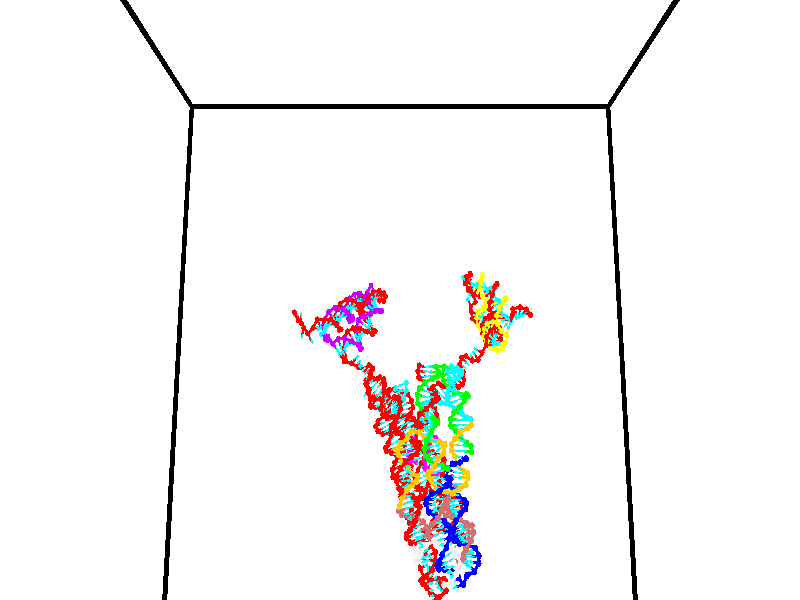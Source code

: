 // switches for output
#declare DRAW_BASES = 1; // possible values are 0, 1; only relevant for DNA ribbons
#declare DRAW_BASES_TYPE = 3; // possible values are 1, 2, 3; only relevant for DNA ribbons
#declare DRAW_FOG = 0; // set to 1 to enable fog

#include "colors.inc"

#include "transforms.inc"
background { rgb <1, 1, 1>}

#default {
   normal{
       ripples 0.25
       frequency 0.20
       turbulence 0.2
       lambda 5
   }
	finish {
		phong 0.1
		phong_size 40.
	}
}

// original window dimensions: 1024x640


// camera settings

camera {
	sky <0, 0.179814, -0.983701>
	up <0, 0.179814, -0.983701>
	right 1.6 * <1, 0, 0>
	location <35, 94.9851, 44.8844>
	look_at <35, 29.7336, 32.9568>
	direction <0, -65.2515, -11.9276>
	angle 67.0682
}


# declare cpy_camera_pos = <35, 94.9851, 44.8844>;
# if (DRAW_FOG = 1)
fog {
	fog_type 2
	up vnormalize(cpy_camera_pos)
	color rgbt<1,1,1,0.3>
	distance 1e-5
	fog_alt 3e-3
	fog_offset 56
}
# end


// LIGHTS

# declare lum = 6;
global_settings {
	ambient_light rgb lum * <0.05, 0.05, 0.05>
	max_trace_level 15
}# declare cpy_direct_light_amount = 0.25;
light_source
{	1000 * <-1, -1.16352, -0.803886>,
	rgb lum * cpy_direct_light_amount
	parallel
}

light_source
{	1000 * <1, 1.16352, 0.803886>,
	rgb lum * cpy_direct_light_amount
	parallel
}

// strand 0

// nucleotide -1

// particle -1
sphere {
	<24.416580, 35.299625, 35.018818> 0.250000
	pigment { color rgbt <1,0,0,0> }
	no_shadow
}
cylinder {
	<24.306730, 34.920609, 35.084236>,  <24.240820, 34.693199, 35.123486>, 0.100000
	pigment { color rgbt <1,0,0,0> }
	no_shadow
}
cylinder {
	<24.306730, 34.920609, 35.084236>,  <24.416580, 35.299625, 35.018818>, 0.100000
	pigment { color rgbt <1,0,0,0> }
	no_shadow
}

// particle -1
sphere {
	<24.306730, 34.920609, 35.084236> 0.100000
	pigment { color rgbt <1,0,0,0> }
	no_shadow
}
sphere {
	0, 1
	scale<0.080000,0.200000,0.300000>
	matrix <0.961493, -0.268720, 0.057626,
		-0.010656, 0.173072, 0.984851,
		-0.274623, -0.947542, 0.163544,
		24.224344, 34.636345, 35.133301>
	pigment { color rgbt <0,1,1,0> }
	no_shadow
}
cylinder {
	<24.776793, 35.104347, 35.674339>,  <24.416580, 35.299625, 35.018818>, 0.130000
	pigment { color rgbt <1,0,0,0> }
	no_shadow
}

// nucleotide -1

// particle -1
sphere {
	<24.776793, 35.104347, 35.674339> 0.250000
	pigment { color rgbt <1,0,0,0> }
	no_shadow
}
cylinder {
	<24.696222, 34.822693, 35.401981>,  <24.647881, 34.653702, 35.238567>, 0.100000
	pigment { color rgbt <1,0,0,0> }
	no_shadow
}
cylinder {
	<24.696222, 34.822693, 35.401981>,  <24.776793, 35.104347, 35.674339>, 0.100000
	pigment { color rgbt <1,0,0,0> }
	no_shadow
}

// particle -1
sphere {
	<24.696222, 34.822693, 35.401981> 0.100000
	pigment { color rgbt <1,0,0,0> }
	no_shadow
}
sphere {
	0, 1
	scale<0.080000,0.200000,0.300000>
	matrix <0.963826, -0.266357, -0.009673,
		-0.174550, -0.658213, 0.732316,
		-0.201424, -0.704137, -0.680896,
		24.635796, 34.611450, 35.197712>
	pigment { color rgbt <0,1,1,0> }
	no_shadow
}
cylinder {
	<24.998045, 34.372082, 35.818604>,  <24.776793, 35.104347, 35.674339>, 0.130000
	pigment { color rgbt <1,0,0,0> }
	no_shadow
}

// nucleotide -1

// particle -1
sphere {
	<24.998045, 34.372082, 35.818604> 0.250000
	pigment { color rgbt <1,0,0,0> }
	no_shadow
}
cylinder {
	<24.977076, 34.399746, 35.420113>,  <24.964495, 34.416344, 35.181019>, 0.100000
	pigment { color rgbt <1,0,0,0> }
	no_shadow
}
cylinder {
	<24.977076, 34.399746, 35.420113>,  <24.998045, 34.372082, 35.818604>, 0.100000
	pigment { color rgbt <1,0,0,0> }
	no_shadow
}

// particle -1
sphere {
	<24.977076, 34.399746, 35.420113> 0.100000
	pigment { color rgbt <1,0,0,0> }
	no_shadow
}
sphere {
	0, 1
	scale<0.080000,0.200000,0.300000>
	matrix <0.966587, -0.247151, -0.068021,
		-0.250923, -0.966506, -0.053896,
		-0.052423, 0.069163, -0.996227,
		24.961349, 34.420494, 35.121246>
	pigment { color rgbt <0,1,1,0> }
	no_shadow
}
cylinder {
	<25.327993, 34.790535, 36.280144>,  <24.998045, 34.372082, 35.818604>, 0.130000
	pigment { color rgbt <1,0,0,0> }
	no_shadow
}

// nucleotide -1

// particle -1
sphere {
	<25.327993, 34.790535, 36.280144> 0.250000
	pigment { color rgbt <1,0,0,0> }
	no_shadow
}
cylinder {
	<25.209337, 34.717190, 36.655033>,  <25.138144, 34.673183, 36.879967>, 0.100000
	pigment { color rgbt <1,0,0,0> }
	no_shadow
}
cylinder {
	<25.209337, 34.717190, 36.655033>,  <25.327993, 34.790535, 36.280144>, 0.100000
	pigment { color rgbt <1,0,0,0> }
	no_shadow
}

// particle -1
sphere {
	<25.209337, 34.717190, 36.655033> 0.100000
	pigment { color rgbt <1,0,0,0> }
	no_shadow
}
sphere {
	0, 1
	scale<0.080000,0.200000,0.300000>
	matrix <-0.823522, 0.546031, -0.153826,
		-0.483546, -0.817453, -0.312976,
		-0.296640, -0.183360, 0.937221,
		25.120346, 34.662182, 36.936199>
	pigment { color rgbt <0,1,1,0> }
	no_shadow
}
cylinder {
	<25.801754, 35.246418, 36.791370>,  <25.327993, 34.790535, 36.280144>, 0.130000
	pigment { color rgbt <1,0,0,0> }
	no_shadow
}

// nucleotide -1

// particle -1
sphere {
	<25.801754, 35.246418, 36.791370> 0.250000
	pigment { color rgbt <1,0,0,0> }
	no_shadow
}
cylinder {
	<25.979692, 35.091724, 37.114494>,  <26.086456, 34.998909, 37.308369>, 0.100000
	pigment { color rgbt <1,0,0,0> }
	no_shadow
}
cylinder {
	<25.979692, 35.091724, 37.114494>,  <25.801754, 35.246418, 36.791370>, 0.100000
	pigment { color rgbt <1,0,0,0> }
	no_shadow
}

// particle -1
sphere {
	<25.979692, 35.091724, 37.114494> 0.100000
	pigment { color rgbt <1,0,0,0> }
	no_shadow
}
sphere {
	0, 1
	scale<0.080000,0.200000,0.300000>
	matrix <-0.511873, 0.630346, 0.583653,
		-0.734913, -0.673130, 0.082451,
		0.444847, -0.386730, 0.807806,
		26.113146, 34.975704, 37.356834>
	pigment { color rgbt <0,1,1,0> }
	no_shadow
}
cylinder {
	<26.273142, 35.026436, 36.311043>,  <25.801754, 35.246418, 36.791370>, 0.130000
	pigment { color rgbt <1,0,0,0> }
	no_shadow
}

// nucleotide -1

// particle -1
sphere {
	<26.273142, 35.026436, 36.311043> 0.250000
	pigment { color rgbt <1,0,0,0> }
	no_shadow
}
cylinder {
	<26.580818, 35.277798, 36.357437>,  <26.765425, 35.428616, 36.385273>, 0.100000
	pigment { color rgbt <1,0,0,0> }
	no_shadow
}
cylinder {
	<26.580818, 35.277798, 36.357437>,  <26.273142, 35.026436, 36.311043>, 0.100000
	pigment { color rgbt <1,0,0,0> }
	no_shadow
}

// particle -1
sphere {
	<26.580818, 35.277798, 36.357437> 0.100000
	pigment { color rgbt <1,0,0,0> }
	no_shadow
}
sphere {
	0, 1
	scale<0.080000,0.200000,0.300000>
	matrix <0.626990, -0.707125, -0.326890,
		-0.123404, 0.324162, -0.937918,
		0.769191, 0.628405, 0.115985,
		26.811575, 35.466320, 36.392231>
	pigment { color rgbt <0,1,1,0> }
	no_shadow
}
cylinder {
	<26.726868, 35.270187, 35.614128>,  <26.273142, 35.026436, 36.311043>, 0.130000
	pigment { color rgbt <1,0,0,0> }
	no_shadow
}

// nucleotide -1

// particle -1
sphere {
	<26.726868, 35.270187, 35.614128> 0.250000
	pigment { color rgbt <1,0,0,0> }
	no_shadow
}
cylinder {
	<26.906057, 35.219353, 35.968117>,  <27.013571, 35.188850, 36.180508>, 0.100000
	pigment { color rgbt <1,0,0,0> }
	no_shadow
}
cylinder {
	<26.906057, 35.219353, 35.968117>,  <26.726868, 35.270187, 35.614128>, 0.100000
	pigment { color rgbt <1,0,0,0> }
	no_shadow
}

// particle -1
sphere {
	<26.906057, 35.219353, 35.968117> 0.100000
	pigment { color rgbt <1,0,0,0> }
	no_shadow
}
sphere {
	0, 1
	scale<0.080000,0.200000,0.300000>
	matrix <0.695285, -0.572754, -0.434203,
		0.562050, 0.809816, -0.168217,
		0.447972, -0.127085, 0.884969,
		27.040449, 35.181229, 36.233608>
	pigment { color rgbt <0,1,1,0> }
	no_shadow
}
cylinder {
	<27.433466, 35.515064, 35.703976>,  <26.726868, 35.270187, 35.614128>, 0.130000
	pigment { color rgbt <1,0,0,0> }
	no_shadow
}

// nucleotide -1

// particle -1
sphere {
	<27.433466, 35.515064, 35.703976> 0.250000
	pigment { color rgbt <1,0,0,0> }
	no_shadow
}
cylinder {
	<27.393917, 35.185795, 35.927620>,  <27.370188, 34.988232, 36.061806>, 0.100000
	pigment { color rgbt <1,0,0,0> }
	no_shadow
}
cylinder {
	<27.393917, 35.185795, 35.927620>,  <27.433466, 35.515064, 35.703976>, 0.100000
	pigment { color rgbt <1,0,0,0> }
	no_shadow
}

// particle -1
sphere {
	<27.393917, 35.185795, 35.927620> 0.100000
	pigment { color rgbt <1,0,0,0> }
	no_shadow
}
sphere {
	0, 1
	scale<0.080000,0.200000,0.300000>
	matrix <0.770220, -0.419064, -0.480777,
		0.630068, 0.383106, 0.675458,
		-0.098872, -0.823174, 0.559115,
		27.364256, 34.938843, 36.095356>
	pigment { color rgbt <0,1,1,0> }
	no_shadow
}
cylinder {
	<28.058128, 35.283936, 35.621243>,  <27.433466, 35.515064, 35.703976>, 0.130000
	pigment { color rgbt <1,0,0,0> }
	no_shadow
}

// nucleotide -1

// particle -1
sphere {
	<28.058128, 35.283936, 35.621243> 0.250000
	pigment { color rgbt <1,0,0,0> }
	no_shadow
}
cylinder {
	<27.874777, 34.982586, 35.809845>,  <27.764767, 34.801777, 35.923004>, 0.100000
	pigment { color rgbt <1,0,0,0> }
	no_shadow
}
cylinder {
	<27.874777, 34.982586, 35.809845>,  <28.058128, 35.283936, 35.621243>, 0.100000
	pigment { color rgbt <1,0,0,0> }
	no_shadow
}

// particle -1
sphere {
	<27.874777, 34.982586, 35.809845> 0.100000
	pigment { color rgbt <1,0,0,0> }
	no_shadow
}
sphere {
	0, 1
	scale<0.080000,0.200000,0.300000>
	matrix <0.655116, -0.644915, -0.393583,
		0.600595, 0.128479, 0.789163,
		-0.458376, -0.753377, 0.471502,
		27.737265, 34.756573, 35.951294>
	pigment { color rgbt <0,1,1,0> }
	no_shadow
}
cylinder {
	<28.603735, 34.884964, 35.908516>,  <28.058128, 35.283936, 35.621243>, 0.130000
	pigment { color rgbt <1,0,0,0> }
	no_shadow
}

// nucleotide -1

// particle -1
sphere {
	<28.603735, 34.884964, 35.908516> 0.250000
	pigment { color rgbt <1,0,0,0> }
	no_shadow
}
cylinder {
	<28.297216, 34.628090, 35.900658>,  <28.113306, 34.473965, 35.895943>, 0.100000
	pigment { color rgbt <1,0,0,0> }
	no_shadow
}
cylinder {
	<28.297216, 34.628090, 35.900658>,  <28.603735, 34.884964, 35.908516>, 0.100000
	pigment { color rgbt <1,0,0,0> }
	no_shadow
}

// particle -1
sphere {
	<28.297216, 34.628090, 35.900658> 0.100000
	pigment { color rgbt <1,0,0,0> }
	no_shadow
}
sphere {
	0, 1
	scale<0.080000,0.200000,0.300000>
	matrix <0.593397, -0.695689, -0.404841,
		0.246314, -0.321889, 0.914176,
		-0.766296, -0.642187, -0.019650,
		28.067327, 34.435432, 35.894764>
	pigment { color rgbt <0,1,1,0> }
	no_shadow
}
cylinder {
	<28.816835, 34.254276, 36.269428>,  <28.603735, 34.884964, 35.908516>, 0.130000
	pigment { color rgbt <1,0,0,0> }
	no_shadow
}

// nucleotide -1

// particle -1
sphere {
	<28.816835, 34.254276, 36.269428> 0.250000
	pigment { color rgbt <1,0,0,0> }
	no_shadow
}
cylinder {
	<28.524982, 34.147640, 36.017536>,  <28.349871, 34.083656, 35.866402>, 0.100000
	pigment { color rgbt <1,0,0,0> }
	no_shadow
}
cylinder {
	<28.524982, 34.147640, 36.017536>,  <28.816835, 34.254276, 36.269428>, 0.100000
	pigment { color rgbt <1,0,0,0> }
	no_shadow
}

// particle -1
sphere {
	<28.524982, 34.147640, 36.017536> 0.100000
	pigment { color rgbt <1,0,0,0> }
	no_shadow
}
sphere {
	0, 1
	scale<0.080000,0.200000,0.300000>
	matrix <0.592046, -0.707115, -0.386614,
		-0.342225, -0.654918, 0.673769,
		-0.729632, -0.266593, -0.629734,
		28.306093, 34.067661, 35.828617>
	pigment { color rgbt <0,1,1,0> }
	no_shadow
}
cylinder {
	<28.955889, 33.591827, 36.226704>,  <28.816835, 34.254276, 36.269428>, 0.130000
	pigment { color rgbt <1,0,0,0> }
	no_shadow
}

// nucleotide -1

// particle -1
sphere {
	<28.955889, 33.591827, 36.226704> 0.250000
	pigment { color rgbt <1,0,0,0> }
	no_shadow
}
cylinder {
	<28.689363, 33.622238, 35.929989>,  <28.529448, 33.640484, 35.751961>, 0.100000
	pigment { color rgbt <1,0,0,0> }
	no_shadow
}
cylinder {
	<28.689363, 33.622238, 35.929989>,  <28.955889, 33.591827, 36.226704>, 0.100000
	pigment { color rgbt <1,0,0,0> }
	no_shadow
}

// particle -1
sphere {
	<28.689363, 33.622238, 35.929989> 0.100000
	pigment { color rgbt <1,0,0,0> }
	no_shadow
}
sphere {
	0, 1
	scale<0.080000,0.200000,0.300000>
	matrix <0.407244, -0.796223, -0.447417,
		-0.624642, -0.600208, 0.499573,
		-0.666315, 0.076028, -0.741785,
		28.489470, 33.645046, 35.707455>
	pigment { color rgbt <0,1,1,0> }
	no_shadow
}
cylinder {
	<28.696087, 32.895164, 36.159729>,  <28.955889, 33.591827, 36.226704>, 0.130000
	pigment { color rgbt <1,0,0,0> }
	no_shadow
}

// nucleotide -1

// particle -1
sphere {
	<28.696087, 32.895164, 36.159729> 0.250000
	pigment { color rgbt <1,0,0,0> }
	no_shadow
}
cylinder {
	<28.619932, 33.079426, 35.812962>,  <28.574240, 33.189983, 35.604900>, 0.100000
	pigment { color rgbt <1,0,0,0> }
	no_shadow
}
cylinder {
	<28.619932, 33.079426, 35.812962>,  <28.696087, 32.895164, 36.159729>, 0.100000
	pigment { color rgbt <1,0,0,0> }
	no_shadow
}

// particle -1
sphere {
	<28.619932, 33.079426, 35.812962> 0.100000
	pigment { color rgbt <1,0,0,0> }
	no_shadow
}
sphere {
	0, 1
	scale<0.080000,0.200000,0.300000>
	matrix <0.422455, -0.758683, -0.495916,
		-0.886163, -0.460651, -0.050162,
		-0.190387, 0.460654, -0.866921,
		28.562817, 33.217621, 35.552887>
	pigment { color rgbt <0,1,1,0> }
	no_shadow
}
cylinder {
	<28.360344, 32.378372, 35.689423>,  <28.696087, 32.895164, 36.159729>, 0.130000
	pigment { color rgbt <1,0,0,0> }
	no_shadow
}

// nucleotide -1

// particle -1
sphere {
	<28.360344, 32.378372, 35.689423> 0.250000
	pigment { color rgbt <1,0,0,0> }
	no_shadow
}
cylinder {
	<28.541185, 32.657394, 35.467064>,  <28.649691, 32.824806, 35.333649>, 0.100000
	pigment { color rgbt <1,0,0,0> }
	no_shadow
}
cylinder {
	<28.541185, 32.657394, 35.467064>,  <28.360344, 32.378372, 35.689423>, 0.100000
	pigment { color rgbt <1,0,0,0> }
	no_shadow
}

// particle -1
sphere {
	<28.541185, 32.657394, 35.467064> 0.100000
	pigment { color rgbt <1,0,0,0> }
	no_shadow
}
sphere {
	0, 1
	scale<0.080000,0.200000,0.300000>
	matrix <0.419382, -0.716280, -0.557728,
		-0.787223, 0.019018, -0.616375,
		0.452104, 0.697553, -0.555896,
		28.676817, 32.866661, 35.300297>
	pigment { color rgbt <0,1,1,0> }
	no_shadow
}
cylinder {
	<28.176157, 32.265884, 34.983673>,  <28.360344, 32.378372, 35.689423>, 0.130000
	pigment { color rgbt <1,0,0,0> }
	no_shadow
}

// nucleotide -1

// particle -1
sphere {
	<28.176157, 32.265884, 34.983673> 0.250000
	pigment { color rgbt <1,0,0,0> }
	no_shadow
}
cylinder {
	<28.500237, 32.499626, 34.965321>,  <28.694685, 32.639874, 34.954308>, 0.100000
	pigment { color rgbt <1,0,0,0> }
	no_shadow
}
cylinder {
	<28.500237, 32.499626, 34.965321>,  <28.176157, 32.265884, 34.983673>, 0.100000
	pigment { color rgbt <1,0,0,0> }
	no_shadow
}

// particle -1
sphere {
	<28.500237, 32.499626, 34.965321> 0.100000
	pigment { color rgbt <1,0,0,0> }
	no_shadow
}
sphere {
	0, 1
	scale<0.080000,0.200000,0.300000>
	matrix <0.364004, -0.562949, -0.742017,
		-0.459434, 0.584478, -0.668809,
		0.810198, 0.584357, -0.045885,
		28.743296, 32.674934, 34.951553>
	pigment { color rgbt <0,1,1,0> }
	no_shadow
}
cylinder {
	<28.287132, 32.306042, 34.280800>,  <28.176157, 32.265884, 34.983673>, 0.130000
	pigment { color rgbt <1,0,0,0> }
	no_shadow
}

// nucleotide -1

// particle -1
sphere {
	<28.287132, 32.306042, 34.280800> 0.250000
	pigment { color rgbt <1,0,0,0> }
	no_shadow
}
cylinder {
	<28.632679, 32.422161, 34.445461>,  <28.840008, 32.491833, 34.544258>, 0.100000
	pigment { color rgbt <1,0,0,0> }
	no_shadow
}
cylinder {
	<28.632679, 32.422161, 34.445461>,  <28.287132, 32.306042, 34.280800>, 0.100000
	pigment { color rgbt <1,0,0,0> }
	no_shadow
}

// particle -1
sphere {
	<28.632679, 32.422161, 34.445461> 0.100000
	pigment { color rgbt <1,0,0,0> }
	no_shadow
}
sphere {
	0, 1
	scale<0.080000,0.200000,0.300000>
	matrix <0.498579, -0.609237, -0.616643,
		0.071782, 0.737940, -0.671038,
		0.863867, 0.290301, 0.411654,
		28.891840, 32.509251, 34.568958>
	pigment { color rgbt <0,1,1,0> }
	no_shadow
}
cylinder {
	<28.689053, 32.315975, 33.760201>,  <28.287132, 32.306042, 34.280800>, 0.130000
	pigment { color rgbt <1,0,0,0> }
	no_shadow
}

// nucleotide -1

// particle -1
sphere {
	<28.689053, 32.315975, 33.760201> 0.250000
	pigment { color rgbt <1,0,0,0> }
	no_shadow
}
cylinder {
	<28.959892, 32.292397, 34.053612>,  <29.122396, 32.278252, 34.229660>, 0.100000
	pigment { color rgbt <1,0,0,0> }
	no_shadow
}
cylinder {
	<28.959892, 32.292397, 34.053612>,  <28.689053, 32.315975, 33.760201>, 0.100000
	pigment { color rgbt <1,0,0,0> }
	no_shadow
}

// particle -1
sphere {
	<28.959892, 32.292397, 34.053612> 0.100000
	pigment { color rgbt <1,0,0,0> }
	no_shadow
}
sphere {
	0, 1
	scale<0.080000,0.200000,0.300000>
	matrix <0.502416, -0.691294, -0.519317,
		0.537694, 0.720165, -0.438460,
		0.677099, -0.058944, 0.733527,
		29.163021, 32.274712, 34.273670>
	pigment { color rgbt <0,1,1,0> }
	no_shadow
}
cylinder {
	<29.334026, 32.293724, 33.368080>,  <28.689053, 32.315975, 33.760201>, 0.130000
	pigment { color rgbt <1,0,0,0> }
	no_shadow
}

// nucleotide -1

// particle -1
sphere {
	<29.334026, 32.293724, 33.368080> 0.250000
	pigment { color rgbt <1,0,0,0> }
	no_shadow
}
cylinder {
	<29.410824, 32.174187, 33.741997>,  <29.456903, 32.102467, 33.966347>, 0.100000
	pigment { color rgbt <1,0,0,0> }
	no_shadow
}
cylinder {
	<29.410824, 32.174187, 33.741997>,  <29.334026, 32.293724, 33.368080>, 0.100000
	pigment { color rgbt <1,0,0,0> }
	no_shadow
}

// particle -1
sphere {
	<29.410824, 32.174187, 33.741997> 0.100000
	pigment { color rgbt <1,0,0,0> }
	no_shadow
}
sphere {
	0, 1
	scale<0.080000,0.200000,0.300000>
	matrix <0.733253, -0.589408, -0.339027,
		0.652287, 0.750529, 0.105961,
		0.191995, -0.298839, 0.934790,
		29.468422, 32.084534, 34.022434>
	pigment { color rgbt <0,1,1,0> }
	no_shadow
}
cylinder {
	<30.030823, 32.497162, 33.526051>,  <29.334026, 32.293724, 33.368080>, 0.130000
	pigment { color rgbt <1,0,0,0> }
	no_shadow
}

// nucleotide -1

// particle -1
sphere {
	<30.030823, 32.497162, 33.526051> 0.250000
	pigment { color rgbt <1,0,0,0> }
	no_shadow
}
cylinder {
	<29.919075, 32.193226, 33.760857>,  <29.852026, 32.010864, 33.901741>, 0.100000
	pigment { color rgbt <1,0,0,0> }
	no_shadow
}
cylinder {
	<29.919075, 32.193226, 33.760857>,  <30.030823, 32.497162, 33.526051>, 0.100000
	pigment { color rgbt <1,0,0,0> }
	no_shadow
}

// particle -1
sphere {
	<29.919075, 32.193226, 33.760857> 0.100000
	pigment { color rgbt <1,0,0,0> }
	no_shadow
}
sphere {
	0, 1
	scale<0.080000,0.200000,0.300000>
	matrix <0.693000, -0.582726, -0.424478,
		0.664607, 0.288218, 0.689368,
		-0.279370, -0.759843, 0.587019,
		29.835264, 31.965273, 33.936962>
	pigment { color rgbt <0,1,1,0> }
	no_shadow
}
cylinder {
	<30.653877, 32.121960, 33.796112>,  <30.030823, 32.497162, 33.526051>, 0.130000
	pigment { color rgbt <1,0,0,0> }
	no_shadow
}

// nucleotide -1

// particle -1
sphere {
	<30.653877, 32.121960, 33.796112> 0.250000
	pigment { color rgbt <1,0,0,0> }
	no_shadow
}
cylinder {
	<30.382572, 31.836620, 33.866653>,  <30.219790, 31.665417, 33.908978>, 0.100000
	pigment { color rgbt <1,0,0,0> }
	no_shadow
}
cylinder {
	<30.382572, 31.836620, 33.866653>,  <30.653877, 32.121960, 33.796112>, 0.100000
	pigment { color rgbt <1,0,0,0> }
	no_shadow
}

// particle -1
sphere {
	<30.382572, 31.836620, 33.866653> 0.100000
	pigment { color rgbt <1,0,0,0> }
	no_shadow
}
sphere {
	0, 1
	scale<0.080000,0.200000,0.300000>
	matrix <0.670815, -0.699048, -0.247668,
		0.299950, -0.049685, 0.952660,
		-0.678261, -0.713346, 0.176350,
		30.179094, 31.622616, 33.919559>
	pigment { color rgbt <0,1,1,0> }
	no_shadow
}
cylinder {
	<30.970896, 31.573156, 33.996883>,  <30.653877, 32.121960, 33.796112>, 0.130000
	pigment { color rgbt <1,0,0,0> }
	no_shadow
}

// nucleotide -1

// particle -1
sphere {
	<30.970896, 31.573156, 33.996883> 0.250000
	pigment { color rgbt <1,0,0,0> }
	no_shadow
}
cylinder {
	<30.628250, 31.372467, 33.948742>,  <30.422663, 31.252052, 33.919857>, 0.100000
	pigment { color rgbt <1,0,0,0> }
	no_shadow
}
cylinder {
	<30.628250, 31.372467, 33.948742>,  <30.970896, 31.573156, 33.996883>, 0.100000
	pigment { color rgbt <1,0,0,0> }
	no_shadow
}

// particle -1
sphere {
	<30.628250, 31.372467, 33.948742> 0.100000
	pigment { color rgbt <1,0,0,0> }
	no_shadow
}
sphere {
	0, 1
	scale<0.080000,0.200000,0.300000>
	matrix <0.512347, -0.799606, -0.313259,
		0.060936, -0.330004, 0.942011,
		-0.856614, -0.501725, -0.120352,
		30.371265, 31.221951, 33.912636>
	pigment { color rgbt <0,1,1,0> }
	no_shadow
}
cylinder {
	<30.966452, 30.895887, 34.340816>,  <30.970896, 31.573156, 33.996883>, 0.130000
	pigment { color rgbt <1,0,0,0> }
	no_shadow
}

// nucleotide -1

// particle -1
sphere {
	<30.966452, 30.895887, 34.340816> 0.250000
	pigment { color rgbt <1,0,0,0> }
	no_shadow
}
cylinder {
	<30.685057, 30.859070, 34.058929>,  <30.516220, 30.836979, 33.889797>, 0.100000
	pigment { color rgbt <1,0,0,0> }
	no_shadow
}
cylinder {
	<30.685057, 30.859070, 34.058929>,  <30.966452, 30.895887, 34.340816>, 0.100000
	pigment { color rgbt <1,0,0,0> }
	no_shadow
}

// particle -1
sphere {
	<30.685057, 30.859070, 34.058929> 0.100000
	pigment { color rgbt <1,0,0,0> }
	no_shadow
}
sphere {
	0, 1
	scale<0.080000,0.200000,0.300000>
	matrix <0.382870, -0.884473, -0.266682,
		-0.598759, -0.457424, 0.657458,
		-0.703490, -0.092043, -0.704720,
		30.474010, 30.831457, 33.847515>
	pigment { color rgbt <0,1,1,0> }
	no_shadow
}
cylinder {
	<30.787630, 30.264833, 34.424000>,  <30.966452, 30.895887, 34.340816>, 0.130000
	pigment { color rgbt <1,0,0,0> }
	no_shadow
}

// nucleotide -1

// particle -1
sphere {
	<30.787630, 30.264833, 34.424000> 0.250000
	pigment { color rgbt <1,0,0,0> }
	no_shadow
}
cylinder {
	<30.687029, 30.374502, 34.052715>,  <30.626669, 30.440304, 33.829945>, 0.100000
	pigment { color rgbt <1,0,0,0> }
	no_shadow
}
cylinder {
	<30.687029, 30.374502, 34.052715>,  <30.787630, 30.264833, 34.424000>, 0.100000
	pigment { color rgbt <1,0,0,0> }
	no_shadow
}

// particle -1
sphere {
	<30.687029, 30.374502, 34.052715> 0.100000
	pigment { color rgbt <1,0,0,0> }
	no_shadow
}
sphere {
	0, 1
	scale<0.080000,0.200000,0.300000>
	matrix <0.461403, -0.809080, -0.364000,
		-0.850796, -0.519827, 0.076982,
		-0.251502, 0.274170, -0.928212,
		30.611578, 30.456753, 33.774250>
	pigment { color rgbt <0,1,1,0> }
	no_shadow
}
cylinder {
	<30.679800, 29.583004, 34.233063>,  <30.787630, 30.264833, 34.424000>, 0.130000
	pigment { color rgbt <1,0,0,0> }
	no_shadow
}

// nucleotide -1

// particle -1
sphere {
	<30.679800, 29.583004, 34.233063> 0.250000
	pigment { color rgbt <1,0,0,0> }
	no_shadow
}
cylinder {
	<30.679398, 29.827990, 33.916862>,  <30.679157, 29.974981, 33.727142>, 0.100000
	pigment { color rgbt <1,0,0,0> }
	no_shadow
}
cylinder {
	<30.679398, 29.827990, 33.916862>,  <30.679800, 29.583004, 34.233063>, 0.100000
	pigment { color rgbt <1,0,0,0> }
	no_shadow
}

// particle -1
sphere {
	<30.679398, 29.827990, 33.916862> 0.100000
	pigment { color rgbt <1,0,0,0> }
	no_shadow
}
sphere {
	0, 1
	scale<0.080000,0.200000,0.300000>
	matrix <0.351060, -0.739968, -0.573763,
		-0.936353, -0.278088, -0.214268,
		-0.001005, 0.612465, -0.790497,
		30.679096, 30.011728, 33.679714>
	pigment { color rgbt <0,1,1,0> }
	no_shadow
}
cylinder {
	<30.303444, 29.249723, 33.717934>,  <30.679800, 29.583004, 34.233063>, 0.130000
	pigment { color rgbt <1,0,0,0> }
	no_shadow
}

// nucleotide -1

// particle -1
sphere {
	<30.303444, 29.249723, 33.717934> 0.250000
	pigment { color rgbt <1,0,0,0> }
	no_shadow
}
cylinder {
	<30.572020, 29.510996, 33.577919>,  <30.733166, 29.667759, 33.493912>, 0.100000
	pigment { color rgbt <1,0,0,0> }
	no_shadow
}
cylinder {
	<30.572020, 29.510996, 33.577919>,  <30.303444, 29.249723, 33.717934>, 0.100000
	pigment { color rgbt <1,0,0,0> }
	no_shadow
}

// particle -1
sphere {
	<30.572020, 29.510996, 33.577919> 0.100000
	pigment { color rgbt <1,0,0,0> }
	no_shadow
}
sphere {
	0, 1
	scale<0.080000,0.200000,0.300000>
	matrix <0.366910, -0.703402, -0.608771,
		-0.643851, 0.280324, -0.711952,
		0.671441, 0.653180, -0.350032,
		30.773453, 29.706949, 33.472908>
	pigment { color rgbt <0,1,1,0> }
	no_shadow
}
cylinder {
	<30.212065, 29.441692, 33.028896>,  <30.303444, 29.249723, 33.717934>, 0.130000
	pigment { color rgbt <1,0,0,0> }
	no_shadow
}

// nucleotide -1

// particle -1
sphere {
	<30.212065, 29.441692, 33.028896> 0.250000
	pigment { color rgbt <1,0,0,0> }
	no_shadow
}
cylinder {
	<30.605932, 29.452782, 33.097786>,  <30.842253, 29.459435, 33.139118>, 0.100000
	pigment { color rgbt <1,0,0,0> }
	no_shadow
}
cylinder {
	<30.605932, 29.452782, 33.097786>,  <30.212065, 29.441692, 33.028896>, 0.100000
	pigment { color rgbt <1,0,0,0> }
	no_shadow
}

// particle -1
sphere {
	<30.605932, 29.452782, 33.097786> 0.100000
	pigment { color rgbt <1,0,0,0> }
	no_shadow
}
sphere {
	0, 1
	scale<0.080000,0.200000,0.300000>
	matrix <0.143876, -0.687318, -0.711964,
		0.098635, 0.725827, -0.680768,
		0.984668, 0.027721, 0.172223,
		30.901333, 29.461098, 33.149452>
	pigment { color rgbt <0,1,1,0> }
	no_shadow
}
cylinder {
	<30.641073, 29.409025, 32.437584>,  <30.212065, 29.441692, 33.028896>, 0.130000
	pigment { color rgbt <1,0,0,0> }
	no_shadow
}

// nucleotide -1

// particle -1
sphere {
	<30.641073, 29.409025, 32.437584> 0.250000
	pigment { color rgbt <1,0,0,0> }
	no_shadow
}
cylinder {
	<30.875418, 29.263088, 32.727039>,  <31.016024, 29.175526, 32.900715>, 0.100000
	pigment { color rgbt <1,0,0,0> }
	no_shadow
}
cylinder {
	<30.875418, 29.263088, 32.727039>,  <30.641073, 29.409025, 32.437584>, 0.100000
	pigment { color rgbt <1,0,0,0> }
	no_shadow
}

// particle -1
sphere {
	<30.875418, 29.263088, 32.727039> 0.100000
	pigment { color rgbt <1,0,0,0> }
	no_shadow
}
sphere {
	0, 1
	scale<0.080000,0.200000,0.300000>
	matrix <0.143820, -0.831952, -0.535884,
		0.797548, 0.418028, -0.434936,
		0.585861, -0.364841, 0.723642,
		31.051176, 29.153635, 32.944134>
	pigment { color rgbt <0,1,1,0> }
	no_shadow
}
cylinder {
	<30.369890, 28.851200, 32.194630>,  <30.641073, 29.409025, 32.437584>, 0.130000
	pigment { color rgbt <1,0,0,0> }
	no_shadow
}

// nucleotide -1

// particle -1
sphere {
	<30.369890, 28.851200, 32.194630> 0.250000
	pigment { color rgbt <1,0,0,0> }
	no_shadow
}
cylinder {
	<30.316877, 28.525997, 32.421417>,  <30.285070, 28.330875, 32.557487>, 0.100000
	pigment { color rgbt <1,0,0,0> }
	no_shadow
}
cylinder {
	<30.316877, 28.525997, 32.421417>,  <30.369890, 28.851200, 32.194630>, 0.100000
	pigment { color rgbt <1,0,0,0> }
	no_shadow
}

// particle -1
sphere {
	<30.316877, 28.525997, 32.421417> 0.100000
	pigment { color rgbt <1,0,0,0> }
	no_shadow
}
sphere {
	0, 1
	scale<0.080000,0.200000,0.300000>
	matrix <0.321720, -0.576327, -0.751228,
		0.937513, 0.082843, 0.337943,
		-0.132532, -0.813010, 0.566966,
		30.277119, 28.282095, 32.591507>
	pigment { color rgbt <0,1,1,0> }
	no_shadow
}
cylinder {
	<31.022728, 28.322166, 32.357803>,  <30.369890, 28.851200, 32.194630>, 0.130000
	pigment { color rgbt <1,0,0,0> }
	no_shadow
}

// nucleotide -1

// particle -1
sphere {
	<31.022728, 28.322166, 32.357803> 0.250000
	pigment { color rgbt <1,0,0,0> }
	no_shadow
}
cylinder {
	<30.652241, 28.176794, 32.317726>,  <30.429949, 28.089571, 32.293678>, 0.100000
	pigment { color rgbt <1,0,0,0> }
	no_shadow
}
cylinder {
	<30.652241, 28.176794, 32.317726>,  <31.022728, 28.322166, 32.357803>, 0.100000
	pigment { color rgbt <1,0,0,0> }
	no_shadow
}

// particle -1
sphere {
	<30.652241, 28.176794, 32.317726> 0.100000
	pigment { color rgbt <1,0,0,0> }
	no_shadow
}
sphere {
	0, 1
	scale<0.080000,0.200000,0.300000>
	matrix <0.358373, -0.766331, -0.533203,
		0.117000, -0.529769, 0.840033,
		-0.926218, -0.363430, -0.100194,
		30.374374, 28.067764, 32.287666>
	pigment { color rgbt <0,1,1,0> }
	no_shadow
}
cylinder {
	<31.269531, 28.518496, 33.095070>,  <31.022728, 28.322166, 32.357803>, 0.130000
	pigment { color rgbt <1,0,0,0> }
	no_shadow
}

// nucleotide -1

// particle -1
sphere {
	<31.269531, 28.518496, 33.095070> 0.250000
	pigment { color rgbt <1,0,0,0> }
	no_shadow
}
cylinder {
	<31.466379, 28.783155, 32.868782>,  <31.584488, 28.941952, 32.733009>, 0.100000
	pigment { color rgbt <1,0,0,0> }
	no_shadow
}
cylinder {
	<31.466379, 28.783155, 32.868782>,  <31.269531, 28.518496, 33.095070>, 0.100000
	pigment { color rgbt <1,0,0,0> }
	no_shadow
}

// particle -1
sphere {
	<31.466379, 28.783155, 32.868782> 0.100000
	pigment { color rgbt <1,0,0,0> }
	no_shadow
}
sphere {
	0, 1
	scale<0.080000,0.200000,0.300000>
	matrix <-0.212812, 0.721580, 0.658812,
		0.844115, -0.203821, 0.495909,
		0.492118, 0.661648, -0.565721,
		31.614016, 28.981649, 32.699066>
	pigment { color rgbt <0,1,1,0> }
	no_shadow
}
cylinder {
	<31.933897, 28.785622, 33.433449>,  <31.269531, 28.518496, 33.095070>, 0.130000
	pigment { color rgbt <1,0,0,0> }
	no_shadow
}

// nucleotide -1

// particle -1
sphere {
	<31.933897, 28.785622, 33.433449> 0.250000
	pigment { color rgbt <1,0,0,0> }
	no_shadow
}
cylinder {
	<31.723167, 29.016386, 33.183765>,  <31.596729, 29.154844, 33.033955>, 0.100000
	pigment { color rgbt <1,0,0,0> }
	no_shadow
}
cylinder {
	<31.723167, 29.016386, 33.183765>,  <31.933897, 28.785622, 33.433449>, 0.100000
	pigment { color rgbt <1,0,0,0> }
	no_shadow
}

// particle -1
sphere {
	<31.723167, 29.016386, 33.183765> 0.100000
	pigment { color rgbt <1,0,0,0> }
	no_shadow
}
sphere {
	0, 1
	scale<0.080000,0.200000,0.300000>
	matrix <-0.172482, 0.646538, 0.743127,
		0.832289, 0.499161, -0.241105,
		-0.526824, 0.576910, -0.624204,
		31.565121, 29.189459, 32.996506>
	pigment { color rgbt <0,1,1,0> }
	no_shadow
}
cylinder {
	<32.156212, 29.546608, 33.391468>,  <31.933897, 28.785622, 33.433449>, 0.130000
	pigment { color rgbt <1,0,0,0> }
	no_shadow
}

// nucleotide -1

// particle -1
sphere {
	<32.156212, 29.546608, 33.391468> 0.250000
	pigment { color rgbt <1,0,0,0> }
	no_shadow
}
cylinder {
	<31.764820, 29.516745, 33.314514>,  <31.529985, 29.498827, 33.268341>, 0.100000
	pigment { color rgbt <1,0,0,0> }
	no_shadow
}
cylinder {
	<31.764820, 29.516745, 33.314514>,  <32.156212, 29.546608, 33.391468>, 0.100000
	pigment { color rgbt <1,0,0,0> }
	no_shadow
}

// particle -1
sphere {
	<31.764820, 29.516745, 33.314514> 0.100000
	pigment { color rgbt <1,0,0,0> }
	no_shadow
}
sphere {
	0, 1
	scale<0.080000,0.200000,0.300000>
	matrix <-0.190529, 0.684969, 0.703219,
		0.079274, 0.724737, -0.684450,
		-0.978476, -0.074660, -0.192383,
		31.471277, 29.494347, 33.256798>
	pigment { color rgbt <0,1,1,0> }
	no_shadow
}
cylinder {
	<31.896912, 30.158386, 33.387867>,  <32.156212, 29.546608, 33.391468>, 0.130000
	pigment { color rgbt <1,0,0,0> }
	no_shadow
}

// nucleotide -1

// particle -1
sphere {
	<31.896912, 30.158386, 33.387867> 0.250000
	pigment { color rgbt <1,0,0,0> }
	no_shadow
}
cylinder {
	<31.614262, 29.898039, 33.498901>,  <31.444672, 29.741831, 33.565521>, 0.100000
	pigment { color rgbt <1,0,0,0> }
	no_shadow
}
cylinder {
	<31.614262, 29.898039, 33.498901>,  <31.896912, 30.158386, 33.387867>, 0.100000
	pigment { color rgbt <1,0,0,0> }
	no_shadow
}

// particle -1
sphere {
	<31.614262, 29.898039, 33.498901> 0.100000
	pigment { color rgbt <1,0,0,0> }
	no_shadow
}
sphere {
	0, 1
	scale<0.080000,0.200000,0.300000>
	matrix <-0.196767, 0.557570, 0.806473,
		-0.679680, 0.515254, -0.522061,
		-0.706624, -0.650868, 0.277584,
		31.402275, 29.702778, 33.582176>
	pigment { color rgbt <0,1,1,0> }
	no_shadow
}
cylinder {
	<32.457996, 30.196119, 32.709805>,  <31.896912, 30.158386, 33.387867>, 0.130000
	pigment { color rgbt <1,0,0,0> }
	no_shadow
}

// nucleotide -1

// particle -1
sphere {
	<32.457996, 30.196119, 32.709805> 0.250000
	pigment { color rgbt <1,0,0,0> }
	no_shadow
}
cylinder {
	<32.630180, 30.500759, 32.516033>,  <32.733490, 30.683544, 32.399769>, 0.100000
	pigment { color rgbt <1,0,0,0> }
	no_shadow
}
cylinder {
	<32.630180, 30.500759, 32.516033>,  <32.457996, 30.196119, 32.709805>, 0.100000
	pigment { color rgbt <1,0,0,0> }
	no_shadow
}

// particle -1
sphere {
	<32.630180, 30.500759, 32.516033> 0.100000
	pigment { color rgbt <1,0,0,0> }
	no_shadow
}
sphere {
	0, 1
	scale<0.080000,0.200000,0.300000>
	matrix <-0.161459, 0.593010, 0.788841,
		0.888054, -0.261345, 0.378231,
		0.430455, 0.761602, -0.484429,
		32.759315, 30.729240, 32.370705>
	pigment { color rgbt <0,1,1,0> }
	no_shadow
}
cylinder {
	<32.778358, 30.536030, 33.179710>,  <32.457996, 30.196119, 32.709805>, 0.130000
	pigment { color rgbt <1,0,0,0> }
	no_shadow
}

// nucleotide -1

// particle -1
sphere {
	<32.778358, 30.536030, 33.179710> 0.250000
	pigment { color rgbt <1,0,0,0> }
	no_shadow
}
cylinder {
	<32.740707, 30.801607, 32.882977>,  <32.718117, 30.960955, 32.704937>, 0.100000
	pigment { color rgbt <1,0,0,0> }
	no_shadow
}
cylinder {
	<32.740707, 30.801607, 32.882977>,  <32.778358, 30.536030, 33.179710>, 0.100000
	pigment { color rgbt <1,0,0,0> }
	no_shadow
}

// particle -1
sphere {
	<32.740707, 30.801607, 32.882977> 0.100000
	pigment { color rgbt <1,0,0,0> }
	no_shadow
}
sphere {
	0, 1
	scale<0.080000,0.200000,0.300000>
	matrix <0.005924, 0.745503, 0.666476,
		0.995542, 0.058342, -0.074108,
		-0.094131, 0.663944, -0.741834,
		32.712467, 31.000790, 32.660427>
	pigment { color rgbt <0,1,1,0> }
	no_shadow
}
cylinder {
	<33.252800, 31.159975, 33.325741>,  <32.778358, 30.536030, 33.179710>, 0.130000
	pigment { color rgbt <1,0,0,0> }
	no_shadow
}

// nucleotide -1

// particle -1
sphere {
	<33.252800, 31.159975, 33.325741> 0.250000
	pigment { color rgbt <1,0,0,0> }
	no_shadow
}
cylinder {
	<32.978832, 31.285423, 33.062675>,  <32.814449, 31.360693, 32.904835>, 0.100000
	pigment { color rgbt <1,0,0,0> }
	no_shadow
}
cylinder {
	<32.978832, 31.285423, 33.062675>,  <33.252800, 31.159975, 33.325741>, 0.100000
	pigment { color rgbt <1,0,0,0> }
	no_shadow
}

// particle -1
sphere {
	<32.978832, 31.285423, 33.062675> 0.100000
	pigment { color rgbt <1,0,0,0> }
	no_shadow
}
sphere {
	0, 1
	scale<0.080000,0.200000,0.300000>
	matrix <-0.032169, 0.888725, 0.457310,
		0.727905, 0.334378, -0.598620,
		-0.684923, 0.313621, -0.657664,
		32.773354, 31.379509, 32.865376>
	pigment { color rgbt <0,1,1,0> }
	no_shadow
}
cylinder {
	<33.451962, 31.814484, 33.054794>,  <33.252800, 31.159975, 33.325741>, 0.130000
	pigment { color rgbt <1,0,0,0> }
	no_shadow
}

// nucleotide -1

// particle -1
sphere {
	<33.451962, 31.814484, 33.054794> 0.250000
	pigment { color rgbt <1,0,0,0> }
	no_shadow
}
cylinder {
	<33.056255, 31.822281, 32.996868>,  <32.818832, 31.826960, 32.962112>, 0.100000
	pigment { color rgbt <1,0,0,0> }
	no_shadow
}
cylinder {
	<33.056255, 31.822281, 32.996868>,  <33.451962, 31.814484, 33.054794>, 0.100000
	pigment { color rgbt <1,0,0,0> }
	no_shadow
}

// particle -1
sphere {
	<33.056255, 31.822281, 32.996868> 0.100000
	pigment { color rgbt <1,0,0,0> }
	no_shadow
}
sphere {
	0, 1
	scale<0.080000,0.200000,0.300000>
	matrix <-0.060879, 0.845968, 0.529747,
		0.132838, 0.532877, -0.835701,
		-0.989266, 0.019494, -0.144818,
		32.759476, 31.828129, 32.953423>
	pigment { color rgbt <0,1,1,0> }
	no_shadow
}
cylinder {
	<33.282734, 32.540974, 32.852795>,  <33.451962, 31.814484, 33.054794>, 0.130000
	pigment { color rgbt <1,0,0,0> }
	no_shadow
}

// nucleotide -1

// particle -1
sphere {
	<33.282734, 32.540974, 32.852795> 0.250000
	pigment { color rgbt <1,0,0,0> }
	no_shadow
}
cylinder {
	<32.929348, 32.396210, 32.971794>,  <32.717316, 32.309353, 33.043194>, 0.100000
	pigment { color rgbt <1,0,0,0> }
	no_shadow
}
cylinder {
	<32.929348, 32.396210, 32.971794>,  <33.282734, 32.540974, 32.852795>, 0.100000
	pigment { color rgbt <1,0,0,0> }
	no_shadow
}

// particle -1
sphere {
	<32.929348, 32.396210, 32.971794> 0.100000
	pigment { color rgbt <1,0,0,0> }
	no_shadow
}
sphere {
	0, 1
	scale<0.080000,0.200000,0.300000>
	matrix <-0.257896, 0.905835, 0.336085,
		-0.391116, 0.220197, -0.893612,
		-0.883469, -0.361906, 0.297498,
		32.664307, 32.287640, 33.061043>
	pigment { color rgbt <0,1,1,0> }
	no_shadow
}
cylinder {
	<32.829952, 33.033867, 32.731842>,  <33.282734, 32.540974, 32.852795>, 0.130000
	pigment { color rgbt <1,0,0,0> }
	no_shadow
}

// nucleotide -1

// particle -1
sphere {
	<32.829952, 33.033867, 32.731842> 0.250000
	pigment { color rgbt <1,0,0,0> }
	no_shadow
}
cylinder {
	<32.645855, 32.800236, 32.999283>,  <32.535397, 32.660057, 33.159748>, 0.100000
	pigment { color rgbt <1,0,0,0> }
	no_shadow
}
cylinder {
	<32.645855, 32.800236, 32.999283>,  <32.829952, 33.033867, 32.731842>, 0.100000
	pigment { color rgbt <1,0,0,0> }
	no_shadow
}

// particle -1
sphere {
	<32.645855, 32.800236, 32.999283> 0.100000
	pigment { color rgbt <1,0,0,0> }
	no_shadow
}
sphere {
	0, 1
	scale<0.080000,0.200000,0.300000>
	matrix <-0.237489, 0.806661, 0.541199,
		-0.855438, 0.090297, -0.509973,
		-0.460244, -0.584075, 0.668604,
		32.507782, 32.625011, 33.199863>
	pigment { color rgbt <0,1,1,0> }
	no_shadow
}
cylinder {
	<32.188705, 33.400051, 32.941490>,  <32.829952, 33.033867, 32.731842>, 0.130000
	pigment { color rgbt <1,0,0,0> }
	no_shadow
}

// nucleotide -1

// particle -1
sphere {
	<32.188705, 33.400051, 32.941490> 0.250000
	pigment { color rgbt <1,0,0,0> }
	no_shadow
}
cylinder {
	<32.250648, 33.122765, 33.223049>,  <32.287815, 32.956394, 33.391983>, 0.100000
	pigment { color rgbt <1,0,0,0> }
	no_shadow
}
cylinder {
	<32.250648, 33.122765, 33.223049>,  <32.188705, 33.400051, 32.941490>, 0.100000
	pigment { color rgbt <1,0,0,0> }
	no_shadow
}

// particle -1
sphere {
	<32.250648, 33.122765, 33.223049> 0.100000
	pigment { color rgbt <1,0,0,0> }
	no_shadow
}
sphere {
	0, 1
	scale<0.080000,0.200000,0.300000>
	matrix <-0.337897, 0.632358, 0.697100,
		-0.928356, -0.345797, -0.136309,
		0.154859, -0.693215, 0.703897,
		32.297108, 32.914799, 33.434219>
	pigment { color rgbt <0,1,1,0> }
	no_shadow
}
cylinder {
	<31.648022, 33.446739, 33.406776>,  <32.188705, 33.400051, 32.941490>, 0.130000
	pigment { color rgbt <1,0,0,0> }
	no_shadow
}

// nucleotide -1

// particle -1
sphere {
	<31.648022, 33.446739, 33.406776> 0.250000
	pigment { color rgbt <1,0,0,0> }
	no_shadow
}
cylinder {
	<31.888830, 33.228840, 33.640297>,  <32.033314, 33.098099, 33.780411>, 0.100000
	pigment { color rgbt <1,0,0,0> }
	no_shadow
}
cylinder {
	<31.888830, 33.228840, 33.640297>,  <31.648022, 33.446739, 33.406776>, 0.100000
	pigment { color rgbt <1,0,0,0> }
	no_shadow
}

// particle -1
sphere {
	<31.888830, 33.228840, 33.640297> 0.100000
	pigment { color rgbt <1,0,0,0> }
	no_shadow
}
sphere {
	0, 1
	scale<0.080000,0.200000,0.300000>
	matrix <-0.466159, 0.353826, 0.810865,
		-0.648281, -0.760300, -0.040929,
		0.602020, -0.544748, 0.583800,
		32.069435, 33.065414, 33.815437>
	pigment { color rgbt <0,1,1,0> }
	no_shadow
}
cylinder {
	<31.228863, 33.180950, 33.926411>,  <31.648022, 33.446739, 33.406776>, 0.130000
	pigment { color rgbt <1,0,0,0> }
	no_shadow
}

// nucleotide -1

// particle -1
sphere {
	<31.228863, 33.180950, 33.926411> 0.250000
	pigment { color rgbt <1,0,0,0> }
	no_shadow
}
cylinder {
	<31.597342, 33.175659, 34.081959>,  <31.818430, 33.172485, 34.175285>, 0.100000
	pigment { color rgbt <1,0,0,0> }
	no_shadow
}
cylinder {
	<31.597342, 33.175659, 34.081959>,  <31.228863, 33.180950, 33.926411>, 0.100000
	pigment { color rgbt <1,0,0,0> }
	no_shadow
}

// particle -1
sphere {
	<31.597342, 33.175659, 34.081959> 0.100000
	pigment { color rgbt <1,0,0,0> }
	no_shadow
}
sphere {
	0, 1
	scale<0.080000,0.200000,0.300000>
	matrix <-0.373174, 0.252910, 0.892624,
		-0.110156, -0.967399, 0.228043,
		0.921198, -0.013228, 0.388868,
		31.873701, 33.171692, 34.198620>
	pigment { color rgbt <0,1,1,0> }
	no_shadow
}
cylinder {
	<31.106119, 32.996380, 34.586449>,  <31.228863, 33.180950, 33.926411>, 0.130000
	pigment { color rgbt <1,0,0,0> }
	no_shadow
}

// nucleotide -1

// particle -1
sphere {
	<31.106119, 32.996380, 34.586449> 0.250000
	pigment { color rgbt <1,0,0,0> }
	no_shadow
}
cylinder {
	<31.478727, 33.138123, 34.619202>,  <31.702291, 33.223167, 34.638851>, 0.100000
	pigment { color rgbt <1,0,0,0> }
	no_shadow
}
cylinder {
	<31.478727, 33.138123, 34.619202>,  <31.106119, 32.996380, 34.586449>, 0.100000
	pigment { color rgbt <1,0,0,0> }
	no_shadow
}

// particle -1
sphere {
	<31.478727, 33.138123, 34.619202> 0.100000
	pigment { color rgbt <1,0,0,0> }
	no_shadow
}
sphere {
	0, 1
	scale<0.080000,0.200000,0.300000>
	matrix <-0.165002, 0.211141, 0.963428,
		0.324108, -0.910962, 0.255152,
		0.931519, 0.354355, 0.081878,
		31.758183, 33.244427, 34.643764>
	pigment { color rgbt <0,1,1,0> }
	no_shadow
}
cylinder {
	<31.400145, 32.759365, 35.256939>,  <31.106119, 32.996380, 34.586449>, 0.130000
	pigment { color rgbt <1,0,0,0> }
	no_shadow
}

// nucleotide -1

// particle -1
sphere {
	<31.400145, 32.759365, 35.256939> 0.250000
	pigment { color rgbt <1,0,0,0> }
	no_shadow
}
cylinder {
	<31.596125, 33.085945, 35.134724>,  <31.713713, 33.281895, 35.061394>, 0.100000
	pigment { color rgbt <1,0,0,0> }
	no_shadow
}
cylinder {
	<31.596125, 33.085945, 35.134724>,  <31.400145, 32.759365, 35.256939>, 0.100000
	pigment { color rgbt <1,0,0,0> }
	no_shadow
}

// particle -1
sphere {
	<31.596125, 33.085945, 35.134724> 0.100000
	pigment { color rgbt <1,0,0,0> }
	no_shadow
}
sphere {
	0, 1
	scale<0.080000,0.200000,0.300000>
	matrix <-0.004719, 0.352966, 0.935624,
		0.871738, -0.456968, 0.176789,
		0.489950, 0.816453, -0.305537,
		31.743111, 33.330879, 35.043064>
	pigment { color rgbt <0,1,1,0> }
	no_shadow
}
cylinder {
	<31.891838, 32.832901, 35.778980>,  <31.400145, 32.759365, 35.256939>, 0.130000
	pigment { color rgbt <1,0,0,0> }
	no_shadow
}

// nucleotide -1

// particle -1
sphere {
	<31.891838, 32.832901, 35.778980> 0.250000
	pigment { color rgbt <1,0,0,0> }
	no_shadow
}
cylinder {
	<31.867180, 33.187943, 35.596394>,  <31.852385, 33.400967, 35.486839>, 0.100000
	pigment { color rgbt <1,0,0,0> }
	no_shadow
}
cylinder {
	<31.867180, 33.187943, 35.596394>,  <31.891838, 32.832901, 35.778980>, 0.100000
	pigment { color rgbt <1,0,0,0> }
	no_shadow
}

// particle -1
sphere {
	<31.867180, 33.187943, 35.596394> 0.100000
	pigment { color rgbt <1,0,0,0> }
	no_shadow
}
sphere {
	0, 1
	scale<0.080000,0.200000,0.300000>
	matrix <-0.061791, 0.453067, 0.889332,
		0.996184, 0.083028, 0.026917,
		-0.061645, 0.887601, -0.456468,
		31.848686, 33.454224, 35.459454>
	pigment { color rgbt <0,1,1,0> }
	no_shadow
}
cylinder {
	<32.215145, 33.202827, 36.264591>,  <31.891838, 32.832901, 35.778980>, 0.130000
	pigment { color rgbt <1,0,0,0> }
	no_shadow
}

// nucleotide -1

// particle -1
sphere {
	<32.215145, 33.202827, 36.264591> 0.250000
	pigment { color rgbt <1,0,0,0> }
	no_shadow
}
cylinder {
	<32.043358, 33.469883, 36.021343>,  <31.940285, 33.630116, 35.875393>, 0.100000
	pigment { color rgbt <1,0,0,0> }
	no_shadow
}
cylinder {
	<32.043358, 33.469883, 36.021343>,  <32.215145, 33.202827, 36.264591>, 0.100000
	pigment { color rgbt <1,0,0,0> }
	no_shadow
}

// particle -1
sphere {
	<32.043358, 33.469883, 36.021343> 0.100000
	pigment { color rgbt <1,0,0,0> }
	no_shadow
}
sphere {
	0, 1
	scale<0.080000,0.200000,0.300000>
	matrix <-0.227484, 0.571694, 0.788300,
		0.873961, 0.476888, -0.093646,
		-0.429468, 0.667640, -0.608123,
		31.914516, 33.670174, 35.838905>
	pigment { color rgbt <0,1,1,0> }
	no_shadow
}
cylinder {
	<32.474228, 33.936928, 36.414326>,  <32.215145, 33.202827, 36.264591>, 0.130000
	pigment { color rgbt <1,0,0,0> }
	no_shadow
}

// nucleotide -1

// particle -1
sphere {
	<32.474228, 33.936928, 36.414326> 0.250000
	pigment { color rgbt <1,0,0,0> }
	no_shadow
}
cylinder {
	<32.106747, 33.957535, 36.257698>,  <31.886257, 33.969898, 36.163719>, 0.100000
	pigment { color rgbt <1,0,0,0> }
	no_shadow
}
cylinder {
	<32.106747, 33.957535, 36.257698>,  <32.474228, 33.936928, 36.414326>, 0.100000
	pigment { color rgbt <1,0,0,0> }
	no_shadow
}

// particle -1
sphere {
	<32.106747, 33.957535, 36.257698> 0.100000
	pigment { color rgbt <1,0,0,0> }
	no_shadow
}
sphere {
	0, 1
	scale<0.080000,0.200000,0.300000>
	matrix <-0.292293, 0.578086, 0.761828,
		0.265606, 0.814348, -0.516033,
		-0.918705, 0.051514, -0.391571,
		31.831135, 33.972988, 36.140228>
	pigment { color rgbt <0,1,1,0> }
	no_shadow
}
cylinder {
	<32.213890, 34.587009, 36.753674>,  <32.474228, 33.936928, 36.414326>, 0.130000
	pigment { color rgbt <1,0,0,0> }
	no_shadow
}

// nucleotide -1

// particle -1
sphere {
	<32.213890, 34.587009, 36.753674> 0.250000
	pigment { color rgbt <1,0,0,0> }
	no_shadow
}
cylinder {
	<31.878990, 34.468426, 36.569881>,  <31.678049, 34.397278, 36.459606>, 0.100000
	pigment { color rgbt <1,0,0,0> }
	no_shadow
}
cylinder {
	<31.878990, 34.468426, 36.569881>,  <32.213890, 34.587009, 36.753674>, 0.100000
	pigment { color rgbt <1,0,0,0> }
	no_shadow
}

// particle -1
sphere {
	<31.878990, 34.468426, 36.569881> 0.100000
	pigment { color rgbt <1,0,0,0> }
	no_shadow
}
sphere {
	0, 1
	scale<0.080000,0.200000,0.300000>
	matrix <-0.543577, 0.542573, 0.640420,
		0.059445, 0.785957, -0.615418,
		-0.837251, -0.296457, -0.459481,
		31.627815, 34.379490, 36.432037>
	pigment { color rgbt <0,1,1,0> }
	no_shadow
}
cylinder {
	<31.741829, 35.210209, 36.636333>,  <32.213890, 34.587009, 36.753674>, 0.130000
	pigment { color rgbt <1,0,0,0> }
	no_shadow
}

// nucleotide -1

// particle -1
sphere {
	<31.741829, 35.210209, 36.636333> 0.250000
	pigment { color rgbt <1,0,0,0> }
	no_shadow
}
cylinder {
	<31.512608, 34.882435, 36.631649>,  <31.375074, 34.685772, 36.628838>, 0.100000
	pigment { color rgbt <1,0,0,0> }
	no_shadow
}
cylinder {
	<31.512608, 34.882435, 36.631649>,  <31.741829, 35.210209, 36.636333>, 0.100000
	pigment { color rgbt <1,0,0,0> }
	no_shadow
}

// particle -1
sphere {
	<31.512608, 34.882435, 36.631649> 0.100000
	pigment { color rgbt <1,0,0,0> }
	no_shadow
}
sphere {
	0, 1
	scale<0.080000,0.200000,0.300000>
	matrix <-0.676334, 0.464810, 0.571422,
		-0.462800, 0.335375, -0.820572,
		-0.573051, -0.819436, -0.011711,
		31.340693, 34.636604, 36.628136>
	pigment { color rgbt <0,1,1,0> }
	no_shadow
}
cylinder {
	<31.007076, 35.385902, 36.407291>,  <31.741829, 35.210209, 36.636333>, 0.130000
	pigment { color rgbt <1,0,0,0> }
	no_shadow
}

// nucleotide -1

// particle -1
sphere {
	<31.007076, 35.385902, 36.407291> 0.250000
	pigment { color rgbt <1,0,0,0> }
	no_shadow
}
cylinder {
	<30.955524, 35.029884, 36.582203>,  <30.924593, 34.816273, 36.687149>, 0.100000
	pigment { color rgbt <1,0,0,0> }
	no_shadow
}
cylinder {
	<30.955524, 35.029884, 36.582203>,  <31.007076, 35.385902, 36.407291>, 0.100000
	pigment { color rgbt <1,0,0,0> }
	no_shadow
}

// particle -1
sphere {
	<30.955524, 35.029884, 36.582203> 0.100000
	pigment { color rgbt <1,0,0,0> }
	no_shadow
}
sphere {
	0, 1
	scale<0.080000,0.200000,0.300000>
	matrix <-0.774488, 0.365727, 0.516152,
		-0.619322, -0.272143, -0.736464,
		-0.128877, -0.890046, 0.437274,
		30.916861, 34.762871, 36.713387>
	pigment { color rgbt <0,1,1,0> }
	no_shadow
}
cylinder {
	<30.309357, 35.188961, 36.334503>,  <31.007076, 35.385902, 36.407291>, 0.130000
	pigment { color rgbt <1,0,0,0> }
	no_shadow
}

// nucleotide -1

// particle -1
sphere {
	<30.309357, 35.188961, 36.334503> 0.250000
	pigment { color rgbt <1,0,0,0> }
	no_shadow
}
cylinder {
	<30.465176, 35.013634, 36.658512>,  <30.558668, 34.908440, 36.852917>, 0.100000
	pigment { color rgbt <1,0,0,0> }
	no_shadow
}
cylinder {
	<30.465176, 35.013634, 36.658512>,  <30.309357, 35.188961, 36.334503>, 0.100000
	pigment { color rgbt <1,0,0,0> }
	no_shadow
}

// particle -1
sphere {
	<30.465176, 35.013634, 36.658512> 0.100000
	pigment { color rgbt <1,0,0,0> }
	no_shadow
}
sphere {
	0, 1
	scale<0.080000,0.200000,0.300000>
	matrix <-0.732676, 0.385432, 0.560917,
		-0.558065, -0.811987, -0.170998,
		0.389549, -0.438315, 0.810020,
		30.582041, 34.882141, 36.901520>
	pigment { color rgbt <0,1,1,0> }
	no_shadow
}
cylinder {
	<29.750572, 34.933872, 36.578888>,  <30.309357, 35.188961, 36.334503>, 0.130000
	pigment { color rgbt <1,0,0,0> }
	no_shadow
}

// nucleotide -1

// particle -1
sphere {
	<29.750572, 34.933872, 36.578888> 0.250000
	pigment { color rgbt <1,0,0,0> }
	no_shadow
}
cylinder {
	<30.012648, 34.921448, 36.880817>,  <30.169893, 34.913994, 37.061977>, 0.100000
	pigment { color rgbt <1,0,0,0> }
	no_shadow
}
cylinder {
	<30.012648, 34.921448, 36.880817>,  <29.750572, 34.933872, 36.578888>, 0.100000
	pigment { color rgbt <1,0,0,0> }
	no_shadow
}

// particle -1
sphere {
	<30.012648, 34.921448, 36.880817> 0.100000
	pigment { color rgbt <1,0,0,0> }
	no_shadow
}
sphere {
	0, 1
	scale<0.080000,0.200000,0.300000>
	matrix <-0.699515, 0.352406, 0.621682,
		-0.285315, -0.935331, 0.209165,
		0.655190, -0.031061, 0.754825,
		30.209204, 34.912128, 37.107265>
	pigment { color rgbt <0,1,1,0> }
	no_shadow
}
cylinder {
	<29.360325, 34.526356, 37.062908>,  <29.750572, 34.933872, 36.578888>, 0.130000
	pigment { color rgbt <1,0,0,0> }
	no_shadow
}

// nucleotide -1

// particle -1
sphere {
	<29.360325, 34.526356, 37.062908> 0.250000
	pigment { color rgbt <1,0,0,0> }
	no_shadow
}
cylinder {
	<29.649693, 34.737408, 37.241020>,  <29.823313, 34.864040, 37.347885>, 0.100000
	pigment { color rgbt <1,0,0,0> }
	no_shadow
}
cylinder {
	<29.649693, 34.737408, 37.241020>,  <29.360325, 34.526356, 37.062908>, 0.100000
	pigment { color rgbt <1,0,0,0> }
	no_shadow
}

// particle -1
sphere {
	<29.649693, 34.737408, 37.241020> 0.100000
	pigment { color rgbt <1,0,0,0> }
	no_shadow
}
sphere {
	0, 1
	scale<0.080000,0.200000,0.300000>
	matrix <-0.641829, 0.276303, 0.715340,
		0.254397, -0.803288, 0.538527,
		0.723420, 0.527623, 0.445283,
		29.866718, 34.895699, 37.374603>
	pigment { color rgbt <0,1,1,0> }
	no_shadow
}
cylinder {
	<29.336182, 34.389103, 37.932259>,  <29.360325, 34.526356, 37.062908>, 0.130000
	pigment { color rgbt <1,0,0,0> }
	no_shadow
}

// nucleotide -1

// particle -1
sphere {
	<29.336182, 34.389103, 37.932259> 0.250000
	pigment { color rgbt <1,0,0,0> }
	no_shadow
}
cylinder {
	<29.517580, 34.732971, 37.838188>,  <29.626419, 34.939293, 37.781746>, 0.100000
	pigment { color rgbt <1,0,0,0> }
	no_shadow
}
cylinder {
	<29.517580, 34.732971, 37.838188>,  <29.336182, 34.389103, 37.932259>, 0.100000
	pigment { color rgbt <1,0,0,0> }
	no_shadow
}

// particle -1
sphere {
	<29.517580, 34.732971, 37.838188> 0.100000
	pigment { color rgbt <1,0,0,0> }
	no_shadow
}
sphere {
	0, 1
	scale<0.080000,0.200000,0.300000>
	matrix <-0.481692, 0.458423, 0.746875,
		0.749877, -0.225421, 0.621989,
		0.453495, 0.859671, -0.235177,
		29.653629, 34.990871, 37.767635>
	pigment { color rgbt <0,1,1,0> }
	no_shadow
}
cylinder {
	<29.467916, 34.678211, 38.623806>,  <29.336182, 34.389103, 37.932259>, 0.130000
	pigment { color rgbt <1,0,0,0> }
	no_shadow
}

// nucleotide -1

// particle -1
sphere {
	<29.467916, 34.678211, 38.623806> 0.250000
	pigment { color rgbt <1,0,0,0> }
	no_shadow
}
cylinder {
	<29.499859, 34.973602, 38.355991>,  <29.519024, 35.150837, 38.195305>, 0.100000
	pigment { color rgbt <1,0,0,0> }
	no_shadow
}
cylinder {
	<29.499859, 34.973602, 38.355991>,  <29.467916, 34.678211, 38.623806>, 0.100000
	pigment { color rgbt <1,0,0,0> }
	no_shadow
}

// particle -1
sphere {
	<29.499859, 34.973602, 38.355991> 0.100000
	pigment { color rgbt <1,0,0,0> }
	no_shadow
}
sphere {
	0, 1
	scale<0.080000,0.200000,0.300000>
	matrix <-0.622433, 0.561579, 0.545166,
		0.778588, 0.373205, 0.504498,
		0.079856, 0.738476, -0.669534,
		29.523815, 35.195145, 38.155132>
	pigment { color rgbt <0,1,1,0> }
	no_shadow
}
cylinder {
	<29.580996, 35.266068, 39.084843>,  <29.467916, 34.678211, 38.623806>, 0.130000
	pigment { color rgbt <1,0,0,0> }
	no_shadow
}

// nucleotide -1

// particle -1
sphere {
	<29.580996, 35.266068, 39.084843> 0.250000
	pigment { color rgbt <1,0,0,0> }
	no_shadow
}
cylinder {
	<29.465267, 35.411598, 38.730686>,  <29.395830, 35.498917, 38.518192>, 0.100000
	pigment { color rgbt <1,0,0,0> }
	no_shadow
}
cylinder {
	<29.465267, 35.411598, 38.730686>,  <29.580996, 35.266068, 39.084843>, 0.100000
	pigment { color rgbt <1,0,0,0> }
	no_shadow
}

// particle -1
sphere {
	<29.465267, 35.411598, 38.730686> 0.100000
	pigment { color rgbt <1,0,0,0> }
	no_shadow
}
sphere {
	0, 1
	scale<0.080000,0.200000,0.300000>
	matrix <-0.616848, 0.636429, 0.463095,
		0.731977, 0.680136, 0.040295,
		-0.289323, 0.363831, -0.885392,
		29.378469, 35.520748, 38.465069>
	pigment { color rgbt <0,1,1,0> }
	no_shadow
}
cylinder {
	<29.530504, 35.979298, 39.169594>,  <29.580996, 35.266068, 39.084843>, 0.130000
	pigment { color rgbt <1,0,0,0> }
	no_shadow
}

// nucleotide -1

// particle -1
sphere {
	<29.530504, 35.979298, 39.169594> 0.250000
	pigment { color rgbt <1,0,0,0> }
	no_shadow
}
cylinder {
	<29.287441, 35.885231, 38.866161>,  <29.141603, 35.828793, 38.684101>, 0.100000
	pigment { color rgbt <1,0,0,0> }
	no_shadow
}
cylinder {
	<29.287441, 35.885231, 38.866161>,  <29.530504, 35.979298, 39.169594>, 0.100000
	pigment { color rgbt <1,0,0,0> }
	no_shadow
}

// particle -1
sphere {
	<29.287441, 35.885231, 38.866161> 0.100000
	pigment { color rgbt <1,0,0,0> }
	no_shadow
}
sphere {
	0, 1
	scale<0.080000,0.200000,0.300000>
	matrix <-0.594849, 0.767632, 0.238529,
		0.526219, 0.596187, -0.606345,
		-0.607657, -0.235165, -0.758584,
		29.105145, 35.814682, 38.638588>
	pigment { color rgbt <0,1,1,0> }
	no_shadow
}
cylinder {
	<30.268793, 36.104084, 39.364388>,  <29.530504, 35.979298, 39.169594>, 0.130000
	pigment { color rgbt <1,0,0,0> }
	no_shadow
}

// nucleotide -1

// particle -1
sphere {
	<30.268793, 36.104084, 39.364388> 0.250000
	pigment { color rgbt <1,0,0,0> }
	no_shadow
}
cylinder {
	<30.556076, 36.208504, 39.106384>,  <30.728445, 36.271156, 38.951584>, 0.100000
	pigment { color rgbt <1,0,0,0> }
	no_shadow
}
cylinder {
	<30.556076, 36.208504, 39.106384>,  <30.268793, 36.104084, 39.364388>, 0.100000
	pigment { color rgbt <1,0,0,0> }
	no_shadow
}

// particle -1
sphere {
	<30.556076, 36.208504, 39.106384> 0.100000
	pigment { color rgbt <1,0,0,0> }
	no_shadow
}
sphere {
	0, 1
	scale<0.080000,0.200000,0.300000>
	matrix <0.574774, 0.299891, 0.761380,
		0.392193, -0.917560, 0.065335,
		0.718205, 0.261055, -0.645005,
		30.771538, 36.286819, 38.912884>
	pigment { color rgbt <0,1,1,0> }
	no_shadow
}
cylinder {
	<30.902393, 35.855114, 39.628601>,  <30.268793, 36.104084, 39.364388>, 0.130000
	pigment { color rgbt <1,0,0,0> }
	no_shadow
}

// nucleotide -1

// particle -1
sphere {
	<30.902393, 35.855114, 39.628601> 0.250000
	pigment { color rgbt <1,0,0,0> }
	no_shadow
}
cylinder {
	<30.974291, 36.201927, 39.442719>,  <31.017429, 36.410015, 39.331188>, 0.100000
	pigment { color rgbt <1,0,0,0> }
	no_shadow
}
cylinder {
	<30.974291, 36.201927, 39.442719>,  <30.902393, 35.855114, 39.628601>, 0.100000
	pigment { color rgbt <1,0,0,0> }
	no_shadow
}

// particle -1
sphere {
	<30.974291, 36.201927, 39.442719> 0.100000
	pigment { color rgbt <1,0,0,0> }
	no_shadow
}
sphere {
	0, 1
	scale<0.080000,0.200000,0.300000>
	matrix <0.539325, 0.308218, 0.783664,
		0.822691, -0.391487, -0.412210,
		0.179744, 0.867029, -0.464707,
		31.028214, 36.462036, 39.303307>
	pigment { color rgbt <0,1,1,0> }
	no_shadow
}
cylinder {
	<31.528700, 36.112350, 39.858677>,  <30.902393, 35.855114, 39.628601>, 0.130000
	pigment { color rgbt <1,0,0,0> }
	no_shadow
}

// nucleotide -1

// particle -1
sphere {
	<31.528700, 36.112350, 39.858677> 0.250000
	pigment { color rgbt <1,0,0,0> }
	no_shadow
}
cylinder {
	<31.334517, 36.443810, 39.747200>,  <31.218006, 36.642685, 39.680313>, 0.100000
	pigment { color rgbt <1,0,0,0> }
	no_shadow
}
cylinder {
	<31.334517, 36.443810, 39.747200>,  <31.528700, 36.112350, 39.858677>, 0.100000
	pigment { color rgbt <1,0,0,0> }
	no_shadow
}

// particle -1
sphere {
	<31.334517, 36.443810, 39.747200> 0.100000
	pigment { color rgbt <1,0,0,0> }
	no_shadow
}
sphere {
	0, 1
	scale<0.080000,0.200000,0.300000>
	matrix <0.449398, 0.509955, 0.733476,
		0.749916, 0.230828, -0.619955,
		-0.485456, 0.828652, -0.278690,
		31.188879, 36.692406, 39.663593>
	pigment { color rgbt <0,1,1,0> }
	no_shadow
}
cylinder {
	<31.998846, 36.522121, 39.558914>,  <31.528700, 36.112350, 39.858677>, 0.130000
	pigment { color rgbt <1,0,0,0> }
	no_shadow
}

// nucleotide -1

// particle -1
sphere {
	<31.998846, 36.522121, 39.558914> 0.250000
	pigment { color rgbt <1,0,0,0> }
	no_shadow
}
cylinder {
	<31.725874, 36.731735, 39.762749>,  <31.562090, 36.857502, 39.885048>, 0.100000
	pigment { color rgbt <1,0,0,0> }
	no_shadow
}
cylinder {
	<31.725874, 36.731735, 39.762749>,  <31.998846, 36.522121, 39.558914>, 0.100000
	pigment { color rgbt <1,0,0,0> }
	no_shadow
}

// particle -1
sphere {
	<31.725874, 36.731735, 39.762749> 0.100000
	pigment { color rgbt <1,0,0,0> }
	no_shadow
}
sphere {
	0, 1
	scale<0.080000,0.200000,0.300000>
	matrix <0.660645, 0.143868, 0.736784,
		0.312789, 0.839457, -0.444382,
		-0.682430, 0.524036, 0.509583,
		31.521145, 36.888947, 39.915623>
	pigment { color rgbt <0,1,1,0> }
	no_shadow
}
cylinder {
	<32.363617, 36.930241, 39.858692>,  <31.998846, 36.522121, 39.558914>, 0.130000
	pigment { color rgbt <1,0,0,0> }
	no_shadow
}

// nucleotide -1

// particle -1
sphere {
	<32.363617, 36.930241, 39.858692> 0.250000
	pigment { color rgbt <1,0,0,0> }
	no_shadow
}
cylinder {
	<32.025650, 36.903679, 40.070999>,  <31.822870, 36.887741, 40.198383>, 0.100000
	pigment { color rgbt <1,0,0,0> }
	no_shadow
}
cylinder {
	<32.025650, 36.903679, 40.070999>,  <32.363617, 36.930241, 39.858692>, 0.100000
	pigment { color rgbt <1,0,0,0> }
	no_shadow
}

// particle -1
sphere {
	<32.025650, 36.903679, 40.070999> 0.100000
	pigment { color rgbt <1,0,0,0> }
	no_shadow
}
sphere {
	0, 1
	scale<0.080000,0.200000,0.300000>
	matrix <0.532690, -0.014318, 0.846189,
		-0.048589, 0.997690, 0.047469,
		-0.844914, -0.066402, 0.530764,
		31.772175, 36.883759, 40.230228>
	pigment { color rgbt <0,1,1,0> }
	no_shadow
}
cylinder {
	<32.200005, 37.516064, 40.396938>,  <32.363617, 36.930241, 39.858692>, 0.130000
	pigment { color rgbt <1,0,0,0> }
	no_shadow
}

// nucleotide -1

// particle -1
sphere {
	<32.200005, 37.516064, 40.396938> 0.250000
	pigment { color rgbt <1,0,0,0> }
	no_shadow
}
cylinder {
	<32.016953, 37.176544, 40.502857>,  <31.907122, 36.972832, 40.566410>, 0.100000
	pigment { color rgbt <1,0,0,0> }
	no_shadow
}
cylinder {
	<32.016953, 37.176544, 40.502857>,  <32.200005, 37.516064, 40.396938>, 0.100000
	pigment { color rgbt <1,0,0,0> }
	no_shadow
}

// particle -1
sphere {
	<32.016953, 37.176544, 40.502857> 0.100000
	pigment { color rgbt <1,0,0,0> }
	no_shadow
}
sphere {
	0, 1
	scale<0.080000,0.200000,0.300000>
	matrix <0.533619, -0.023964, 0.845386,
		-0.711215, 0.528176, 0.463900,
		-0.457630, -0.848796, 0.264801,
		31.879663, 36.921906, 40.582298>
	pigment { color rgbt <0,1,1,0> }
	no_shadow
}
cylinder {
	<31.778774, 37.502522, 41.132168>,  <32.200005, 37.516064, 40.396938>, 0.130000
	pigment { color rgbt <1,0,0,0> }
	no_shadow
}

// nucleotide -1

// particle -1
sphere {
	<31.778774, 37.502522, 41.132168> 0.250000
	pigment { color rgbt <1,0,0,0> }
	no_shadow
}
cylinder {
	<31.957033, 37.159763, 41.028534>,  <32.063988, 36.954109, 40.966354>, 0.100000
	pigment { color rgbt <1,0,0,0> }
	no_shadow
}
cylinder {
	<31.957033, 37.159763, 41.028534>,  <31.778774, 37.502522, 41.132168>, 0.100000
	pigment { color rgbt <1,0,0,0> }
	no_shadow
}

// particle -1
sphere {
	<31.957033, 37.159763, 41.028534> 0.100000
	pigment { color rgbt <1,0,0,0> }
	no_shadow
}
sphere {
	0, 1
	scale<0.080000,0.200000,0.300000>
	matrix <0.594898, 0.067211, 0.800986,
		-0.668950, -0.511085, 0.539720,
		0.445647, -0.856898, -0.259083,
		32.090729, 36.902695, 40.950809>
	pigment { color rgbt <0,1,1,0> }
	no_shadow
}
cylinder {
	<31.980637, 37.207619, 41.799793>,  <31.778774, 37.502522, 41.132168>, 0.130000
	pigment { color rgbt <1,0,0,0> }
	no_shadow
}

// nucleotide -1

// particle -1
sphere {
	<31.980637, 37.207619, 41.799793> 0.250000
	pigment { color rgbt <1,0,0,0> }
	no_shadow
}
cylinder {
	<32.202126, 36.990017, 41.547619>,  <32.335018, 36.859455, 41.396313>, 0.100000
	pigment { color rgbt <1,0,0,0> }
	no_shadow
}
cylinder {
	<32.202126, 36.990017, 41.547619>,  <31.980637, 37.207619, 41.799793>, 0.100000
	pigment { color rgbt <1,0,0,0> }
	no_shadow
}

// particle -1
sphere {
	<32.202126, 36.990017, 41.547619> 0.100000
	pigment { color rgbt <1,0,0,0> }
	no_shadow
}
sphere {
	0, 1
	scale<0.080000,0.200000,0.300000>
	matrix <0.716624, -0.074254, 0.693496,
		-0.424075, -0.835792, 0.348729,
		0.553724, -0.544002, -0.630438,
		32.368244, 36.826817, 41.358486>
	pigment { color rgbt <0,1,1,0> }
	no_shadow
}
cylinder {
	<32.148960, 36.720406, 42.254429>,  <31.980637, 37.207619, 41.799793>, 0.130000
	pigment { color rgbt <1,0,0,0> }
	no_shadow
}

// nucleotide -1

// particle -1
sphere {
	<32.148960, 36.720406, 42.254429> 0.250000
	pigment { color rgbt <1,0,0,0> }
	no_shadow
}
cylinder {
	<32.396378, 36.672234, 41.943840>,  <32.544827, 36.643330, 41.757488>, 0.100000
	pigment { color rgbt <1,0,0,0> }
	no_shadow
}
cylinder {
	<32.396378, 36.672234, 41.943840>,  <32.148960, 36.720406, 42.254429>, 0.100000
	pigment { color rgbt <1,0,0,0> }
	no_shadow
}

// particle -1
sphere {
	<32.396378, 36.672234, 41.943840> 0.100000
	pigment { color rgbt <1,0,0,0> }
	no_shadow
}
sphere {
	0, 1
	scale<0.080000,0.200000,0.300000>
	matrix <0.741280, -0.238295, 0.627471,
		-0.260597, -0.963697, -0.058121,
		0.618541, -0.120433, -0.776468,
		32.581940, 36.636105, 41.710899>
	pigment { color rgbt <0,1,1,0> }
	no_shadow
}
cylinder {
	<32.463757, 36.015919, 42.246807>,  <32.148960, 36.720406, 42.254429>, 0.130000
	pigment { color rgbt <1,0,0,0> }
	no_shadow
}

// nucleotide -1

// particle -1
sphere {
	<32.463757, 36.015919, 42.246807> 0.250000
	pigment { color rgbt <1,0,0,0> }
	no_shadow
}
cylinder {
	<32.687496, 36.289238, 42.059090>,  <32.821739, 36.453228, 41.946461>, 0.100000
	pigment { color rgbt <1,0,0,0> }
	no_shadow
}
cylinder {
	<32.687496, 36.289238, 42.059090>,  <32.463757, 36.015919, 42.246807>, 0.100000
	pigment { color rgbt <1,0,0,0> }
	no_shadow
}

// particle -1
sphere {
	<32.687496, 36.289238, 42.059090> 0.100000
	pigment { color rgbt <1,0,0,0> }
	no_shadow
}
sphere {
	0, 1
	scale<0.080000,0.200000,0.300000>
	matrix <0.732135, -0.141748, 0.666247,
		0.388724, -0.716248, -0.579553,
		0.559349, 0.683298, -0.469290,
		32.855301, 36.494228, 41.918304>
	pigment { color rgbt <0,1,1,0> }
	no_shadow
}
cylinder {
	<33.105263, 35.742588, 42.242023>,  <32.463757, 36.015919, 42.246807>, 0.130000
	pigment { color rgbt <1,0,0,0> }
	no_shadow
}

// nucleotide -1

// particle -1
sphere {
	<33.105263, 35.742588, 42.242023> 0.250000
	pigment { color rgbt <1,0,0,0> }
	no_shadow
}
cylinder {
	<33.176369, 36.132557, 42.188477>,  <33.219032, 36.366539, 42.156349>, 0.100000
	pigment { color rgbt <1,0,0,0> }
	no_shadow
}
cylinder {
	<33.176369, 36.132557, 42.188477>,  <33.105263, 35.742588, 42.242023>, 0.100000
	pigment { color rgbt <1,0,0,0> }
	no_shadow
}

// particle -1
sphere {
	<33.176369, 36.132557, 42.188477> 0.100000
	pigment { color rgbt <1,0,0,0> }
	no_shadow
}
sphere {
	0, 1
	scale<0.080000,0.200000,0.300000>
	matrix <0.716218, -0.034884, 0.697004,
		0.674857, -0.219783, -0.704460,
		0.177764, 0.974925, -0.133871,
		33.229698, 36.425034, 42.148315>
	pigment { color rgbt <0,1,1,0> }
	no_shadow
}
cylinder {
	<33.857162, 35.738220, 42.298042>,  <33.105263, 35.742588, 42.242023>, 0.130000
	pigment { color rgbt <1,0,0,0> }
	no_shadow
}

// nucleotide -1

// particle -1
sphere {
	<33.857162, 35.738220, 42.298042> 0.250000
	pigment { color rgbt <1,0,0,0> }
	no_shadow
}
cylinder {
	<33.748989, 36.122818, 42.278488>,  <33.684086, 36.353577, 42.266754>, 0.100000
	pigment { color rgbt <1,0,0,0> }
	no_shadow
}
cylinder {
	<33.748989, 36.122818, 42.278488>,  <33.857162, 35.738220, 42.298042>, 0.100000
	pigment { color rgbt <1,0,0,0> }
	no_shadow
}

// particle -1
sphere {
	<33.748989, 36.122818, 42.278488> 0.100000
	pigment { color rgbt <1,0,0,0> }
	no_shadow
}
sphere {
	0, 1
	scale<0.080000,0.200000,0.300000>
	matrix <0.743695, 0.240883, 0.623613,
		0.611378, 0.132287, -0.780203,
		-0.270434, 0.961496, -0.048889,
		33.667858, 36.411266, 42.263821>
	pigment { color rgbt <0,1,1,0> }
	no_shadow
}
cylinder {
	<34.453156, 36.111771, 42.092918>,  <33.857162, 35.738220, 42.298042>, 0.130000
	pigment { color rgbt <1,0,0,0> }
	no_shadow
}

// nucleotide -1

// particle -1
sphere {
	<34.453156, 36.111771, 42.092918> 0.250000
	pigment { color rgbt <1,0,0,0> }
	no_shadow
}
cylinder {
	<34.206310, 36.346874, 42.302189>,  <34.058205, 36.487934, 42.427753>, 0.100000
	pigment { color rgbt <1,0,0,0> }
	no_shadow
}
cylinder {
	<34.206310, 36.346874, 42.302189>,  <34.453156, 36.111771, 42.092918>, 0.100000
	pigment { color rgbt <1,0,0,0> }
	no_shadow
}

// particle -1
sphere {
	<34.206310, 36.346874, 42.302189> 0.100000
	pigment { color rgbt <1,0,0,0> }
	no_shadow
}
sphere {
	0, 1
	scale<0.080000,0.200000,0.300000>
	matrix <0.749979, 0.238128, 0.617111,
		0.238128, 0.773199, -0.587756,
		-0.617111, 0.587756, 0.523178,
		34.021175, 36.523201, 42.459141>
	pigment { color rgbt <0,1,1,0> }
	no_shadow
}
cylinder {
	<34.848656, 36.766407, 42.154892>,  <34.453156, 36.111771, 42.092918>, 0.130000
	pigment { color rgbt <1,0,0,0> }
	no_shadow
}

// nucleotide -1

// particle -1
sphere {
	<34.848656, 36.766407, 42.154892> 0.250000
	pigment { color rgbt <1,0,0,0> }
	no_shadow
}
cylinder {
	<34.554024, 36.761147, 42.425381>,  <34.377243, 36.757988, 42.587673>, 0.100000
	pigment { color rgbt <1,0,0,0> }
	no_shadow
}
cylinder {
	<34.554024, 36.761147, 42.425381>,  <34.848656, 36.766407, 42.154892>, 0.100000
	pigment { color rgbt <1,0,0,0> }
	no_shadow
}

// particle -1
sphere {
	<34.554024, 36.761147, 42.425381> 0.100000
	pigment { color rgbt <1,0,0,0> }
	no_shadow
}
sphere {
	0, 1
	scale<0.080000,0.200000,0.300000>
	matrix <0.662909, 0.184286, 0.725665,
		-0.134164, 0.982785, -0.127021,
		-0.736581, -0.013155, 0.676221,
		34.333050, 36.757198, 42.628246>
	pigment { color rgbt <0,1,1,0> }
	no_shadow
}
cylinder {
	<35.006859, 37.353962, 42.542717>,  <34.848656, 36.766407, 42.154892>, 0.130000
	pigment { color rgbt <1,0,0,0> }
	no_shadow
}

// nucleotide -1

// particle -1
sphere {
	<35.006859, 37.353962, 42.542717> 0.250000
	pigment { color rgbt <1,0,0,0> }
	no_shadow
}
cylinder {
	<34.761486, 37.145424, 42.780003>,  <34.614262, 37.020302, 42.922375>, 0.100000
	pigment { color rgbt <1,0,0,0> }
	no_shadow
}
cylinder {
	<34.761486, 37.145424, 42.780003>,  <35.006859, 37.353962, 42.542717>, 0.100000
	pigment { color rgbt <1,0,0,0> }
	no_shadow
}

// particle -1
sphere {
	<34.761486, 37.145424, 42.780003> 0.100000
	pigment { color rgbt <1,0,0,0> }
	no_shadow
}
sphere {
	0, 1
	scale<0.080000,0.200000,0.300000>
	matrix <0.555292, 0.249377, 0.793386,
		-0.561563, 0.816094, 0.136524,
		-0.613431, -0.521347, 0.593211,
		34.577457, 36.989021, 42.957966>
	pigment { color rgbt <0,1,1,0> }
	no_shadow
}
cylinder {
	<35.041069, 37.890049, 43.075092>,  <35.006859, 37.353962, 42.542717>, 0.130000
	pigment { color rgbt <1,0,0,0> }
	no_shadow
}

// nucleotide -1

// particle -1
sphere {
	<35.041069, 37.890049, 43.075092> 0.250000
	pigment { color rgbt <1,0,0,0> }
	no_shadow
}
cylinder {
	<34.901802, 37.530338, 43.180977>,  <34.818241, 37.314510, 43.244507>, 0.100000
	pigment { color rgbt <1,0,0,0> }
	no_shadow
}
cylinder {
	<34.901802, 37.530338, 43.180977>,  <35.041069, 37.890049, 43.075092>, 0.100000
	pigment { color rgbt <1,0,0,0> }
	no_shadow
}

// particle -1
sphere {
	<34.901802, 37.530338, 43.180977> 0.100000
	pigment { color rgbt <1,0,0,0> }
	no_shadow
}
sphere {
	0, 1
	scale<0.080000,0.200000,0.300000>
	matrix <0.514357, 0.052821, 0.855948,
		-0.783720, 0.434172, 0.444160,
		-0.348167, -0.899280, 0.264716,
		34.797352, 37.260555, 43.260391>
	pigment { color rgbt <0,1,1,0> }
	no_shadow
}
cylinder {
	<34.744801, 37.980831, 43.708851>,  <35.041069, 37.890049, 43.075092>, 0.130000
	pigment { color rgbt <1,0,0,0> }
	no_shadow
}

// nucleotide -1

// particle -1
sphere {
	<34.744801, 37.980831, 43.708851> 0.250000
	pigment { color rgbt <1,0,0,0> }
	no_shadow
}
cylinder {
	<34.832439, 37.594597, 43.652786>,  <34.885021, 37.362858, 43.619148>, 0.100000
	pigment { color rgbt <1,0,0,0> }
	no_shadow
}
cylinder {
	<34.832439, 37.594597, 43.652786>,  <34.744801, 37.980831, 43.708851>, 0.100000
	pigment { color rgbt <1,0,0,0> }
	no_shadow
}

// particle -1
sphere {
	<34.832439, 37.594597, 43.652786> 0.100000
	pigment { color rgbt <1,0,0,0> }
	no_shadow
}
sphere {
	0, 1
	scale<0.080000,0.200000,0.300000>
	matrix <0.518963, -0.006320, 0.854774,
		-0.826242, -0.260014, 0.499717,
		0.219095, -0.965584, -0.140159,
		34.898167, 37.304920, 43.610737>
	pigment { color rgbt <0,1,1,0> }
	no_shadow
}
cylinder {
	<34.482430, 37.573498, 44.294525>,  <34.744801, 37.980831, 43.708851>, 0.130000
	pigment { color rgbt <1,0,0,0> }
	no_shadow
}

// nucleotide -1

// particle -1
sphere {
	<34.482430, 37.573498, 44.294525> 0.250000
	pigment { color rgbt <1,0,0,0> }
	no_shadow
}
cylinder {
	<34.760143, 37.331329, 44.138866>,  <34.926773, 37.186028, 44.045471>, 0.100000
	pigment { color rgbt <1,0,0,0> }
	no_shadow
}
cylinder {
	<34.760143, 37.331329, 44.138866>,  <34.482430, 37.573498, 44.294525>, 0.100000
	pigment { color rgbt <1,0,0,0> }
	no_shadow
}

// particle -1
sphere {
	<34.760143, 37.331329, 44.138866> 0.100000
	pigment { color rgbt <1,0,0,0> }
	no_shadow
}
sphere {
	0, 1
	scale<0.080000,0.200000,0.300000>
	matrix <0.397040, -0.128789, 0.908720,
		-0.600275, -0.785418, 0.150959,
		0.694283, -0.605419, -0.389151,
		34.968430, 37.149704, 44.022121>
	pigment { color rgbt <0,1,1,0> }
	no_shadow
}
cylinder {
	<34.546375, 37.004906, 44.662952>,  <34.482430, 37.573498, 44.294525>, 0.130000
	pigment { color rgbt <1,0,0,0> }
	no_shadow
}

// nucleotide -1

// particle -1
sphere {
	<34.546375, 37.004906, 44.662952> 0.250000
	pigment { color rgbt <1,0,0,0> }
	no_shadow
}
cylinder {
	<34.908836, 36.997944, 44.493919>,  <35.126312, 36.993767, 44.392498>, 0.100000
	pigment { color rgbt <1,0,0,0> }
	no_shadow
}
cylinder {
	<34.908836, 36.997944, 44.493919>,  <34.546375, 37.004906, 44.662952>, 0.100000
	pigment { color rgbt <1,0,0,0> }
	no_shadow
}

// particle -1
sphere {
	<34.908836, 36.997944, 44.493919> 0.100000
	pigment { color rgbt <1,0,0,0> }
	no_shadow
}
sphere {
	0, 1
	scale<0.080000,0.200000,0.300000>
	matrix <0.420918, -0.060500, 0.905079,
		-0.041326, -0.998016, -0.047493,
		0.906157, -0.017412, -0.422584,
		35.180683, 36.992722, 44.367146>
	pigment { color rgbt <0,1,1,0> }
	no_shadow
}
cylinder {
	<34.785713, 36.418766, 44.924534>,  <34.546375, 37.004906, 44.662952>, 0.130000
	pigment { color rgbt <1,0,0,0> }
	no_shadow
}

// nucleotide -1

// particle -1
sphere {
	<34.785713, 36.418766, 44.924534> 0.250000
	pigment { color rgbt <1,0,0,0> }
	no_shadow
}
cylinder {
	<35.102955, 36.628819, 44.801098>,  <35.293301, 36.754848, 44.727036>, 0.100000
	pigment { color rgbt <1,0,0,0> }
	no_shadow
}
cylinder {
	<35.102955, 36.628819, 44.801098>,  <34.785713, 36.418766, 44.924534>, 0.100000
	pigment { color rgbt <1,0,0,0> }
	no_shadow
}

// particle -1
sphere {
	<35.102955, 36.628819, 44.801098> 0.100000
	pigment { color rgbt <1,0,0,0> }
	no_shadow
}
sphere {
	0, 1
	scale<0.080000,0.200000,0.300000>
	matrix <0.365151, -0.004432, 0.930938,
		0.487496, -0.851010, -0.195267,
		0.793103, 0.525131, -0.308587,
		35.340885, 36.786358, 44.708523>
	pigment { color rgbt <0,1,1,0> }
	no_shadow
}
cylinder {
	<35.343994, 36.116066, 45.203342>,  <34.785713, 36.418766, 44.924534>, 0.130000
	pigment { color rgbt <1,0,0,0> }
	no_shadow
}

// nucleotide -1

// particle -1
sphere {
	<35.343994, 36.116066, 45.203342> 0.250000
	pigment { color rgbt <1,0,0,0> }
	no_shadow
}
cylinder {
	<35.470905, 36.489651, 45.137547>,  <35.547050, 36.713802, 45.098068>, 0.100000
	pigment { color rgbt <1,0,0,0> }
	no_shadow
}
cylinder {
	<35.470905, 36.489651, 45.137547>,  <35.343994, 36.116066, 45.203342>, 0.100000
	pigment { color rgbt <1,0,0,0> }
	no_shadow
}

// particle -1
sphere {
	<35.470905, 36.489651, 45.137547> 0.100000
	pigment { color rgbt <1,0,0,0> }
	no_shadow
}
sphere {
	0, 1
	scale<0.080000,0.200000,0.300000>
	matrix <0.342796, 0.048772, 0.938143,
		0.884209, -0.354037, -0.304683,
		0.317277, 0.933959, -0.164487,
		35.566090, 36.769840, 45.088200>
	pigment { color rgbt <0,1,1,0> }
	no_shadow
}
cylinder {
	<36.075169, 36.204250, 45.378056>,  <35.343994, 36.116066, 45.203342>, 0.130000
	pigment { color rgbt <1,0,0,0> }
	no_shadow
}

// nucleotide -1

// particle -1
sphere {
	<36.075169, 36.204250, 45.378056> 0.250000
	pigment { color rgbt <1,0,0,0> }
	no_shadow
}
cylinder {
	<35.938290, 36.579857, 45.391586>,  <35.856163, 36.805222, 45.399704>, 0.100000
	pigment { color rgbt <1,0,0,0> }
	no_shadow
}
cylinder {
	<35.938290, 36.579857, 45.391586>,  <36.075169, 36.204250, 45.378056>, 0.100000
	pigment { color rgbt <1,0,0,0> }
	no_shadow
}

// particle -1
sphere {
	<35.938290, 36.579857, 45.391586> 0.100000
	pigment { color rgbt <1,0,0,0> }
	no_shadow
}
sphere {
	0, 1
	scale<0.080000,0.200000,0.300000>
	matrix <0.194191, 0.035454, 0.980323,
		0.919342, 0.342035, -0.194481,
		-0.342200, 0.939018, 0.033825,
		35.835629, 36.861561, 45.401733>
	pigment { color rgbt <0,1,1,0> }
	no_shadow
}
cylinder {
	<36.482735, 36.596458, 45.939484>,  <36.075169, 36.204250, 45.378056>, 0.130000
	pigment { color rgbt <1,0,0,0> }
	no_shadow
}

// nucleotide -1

// particle -1
sphere {
	<36.482735, 36.596458, 45.939484> 0.250000
	pigment { color rgbt <1,0,0,0> }
	no_shadow
}
cylinder {
	<36.175606, 36.848557, 45.893463>,  <35.991329, 36.999817, 45.865852>, 0.100000
	pigment { color rgbt <1,0,0,0> }
	no_shadow
}
cylinder {
	<36.175606, 36.848557, 45.893463>,  <36.482735, 36.596458, 45.939484>, 0.100000
	pigment { color rgbt <1,0,0,0> }
	no_shadow
}

// particle -1
sphere {
	<36.175606, 36.848557, 45.893463> 0.100000
	pigment { color rgbt <1,0,0,0> }
	no_shadow
}
sphere {
	0, 1
	scale<0.080000,0.200000,0.300000>
	matrix <0.067971, 0.258704, 0.963562,
		0.637043, 0.732028, -0.241478,
		-0.767826, 0.630244, -0.115049,
		35.945259, 37.037628, 45.858948>
	pigment { color rgbt <0,1,1,0> }
	no_shadow
}
cylinder {
	<36.752041, 37.216187, 46.115566>,  <36.482735, 36.596458, 45.939484>, 0.130000
	pigment { color rgbt <1,0,0,0> }
	no_shadow
}

// nucleotide -1

// particle -1
sphere {
	<36.752041, 37.216187, 46.115566> 0.250000
	pigment { color rgbt <1,0,0,0> }
	no_shadow
}
cylinder {
	<36.354107, 37.253174, 46.132294>,  <36.115345, 37.275368, 46.142330>, 0.100000
	pigment { color rgbt <1,0,0,0> }
	no_shadow
}
cylinder {
	<36.354107, 37.253174, 46.132294>,  <36.752041, 37.216187, 46.115566>, 0.100000
	pigment { color rgbt <1,0,0,0> }
	no_shadow
}

// particle -1
sphere {
	<36.354107, 37.253174, 46.132294> 0.100000
	pigment { color rgbt <1,0,0,0> }
	no_shadow
}
sphere {
	0, 1
	scale<0.080000,0.200000,0.300000>
	matrix <0.085998, 0.549255, 0.831218,
		0.053895, 0.830522, -0.554372,
		-0.994837, 0.092473, 0.041821,
		36.055656, 37.280914, 46.144840>
	pigment { color rgbt <0,1,1,0> }
	no_shadow
}
cylinder {
	<36.562813, 37.808609, 46.515968>,  <36.752041, 37.216187, 46.115566>, 0.130000
	pigment { color rgbt <1,0,0,0> }
	no_shadow
}

// nucleotide -1

// particle -1
sphere {
	<36.562813, 37.808609, 46.515968> 0.250000
	pigment { color rgbt <1,0,0,0> }
	no_shadow
}
cylinder {
	<36.210968, 37.618519, 46.524384>,  <35.999863, 37.504463, 46.529430>, 0.100000
	pigment { color rgbt <1,0,0,0> }
	no_shadow
}
cylinder {
	<36.210968, 37.618519, 46.524384>,  <36.562813, 37.808609, 46.515968>, 0.100000
	pigment { color rgbt <1,0,0,0> }
	no_shadow
}

// particle -1
sphere {
	<36.210968, 37.618519, 46.524384> 0.100000
	pigment { color rgbt <1,0,0,0> }
	no_shadow
}
sphere {
	0, 1
	scale<0.080000,0.200000,0.300000>
	matrix <-0.208672, 0.425223, 0.880705,
		-0.427477, 0.770290, -0.473198,
		-0.879613, -0.475224, 0.021035,
		35.947083, 37.475952, 46.530693>
	pigment { color rgbt <0,1,1,0> }
	no_shadow
}
cylinder {
	<36.052067, 38.344376, 46.712067>,  <36.562813, 37.808609, 46.515968>, 0.130000
	pigment { color rgbt <1,0,0,0> }
	no_shadow
}

// nucleotide -1

// particle -1
sphere {
	<36.052067, 38.344376, 46.712067> 0.250000
	pigment { color rgbt <1,0,0,0> }
	no_shadow
}
cylinder {
	<35.900791, 37.989201, 46.816784>,  <35.810028, 37.776096, 46.879616>, 0.100000
	pigment { color rgbt <1,0,0,0> }
	no_shadow
}
cylinder {
	<35.900791, 37.989201, 46.816784>,  <36.052067, 38.344376, 46.712067>, 0.100000
	pigment { color rgbt <1,0,0,0> }
	no_shadow
}

// particle -1
sphere {
	<35.900791, 37.989201, 46.816784> 0.100000
	pigment { color rgbt <1,0,0,0> }
	no_shadow
}
sphere {
	0, 1
	scale<0.080000,0.200000,0.300000>
	matrix <-0.255437, 0.371913, 0.892431,
		-0.889790, 0.270634, -0.367465,
		-0.378187, -0.887941, 0.261794,
		35.787334, 37.722820, 46.895321>
	pigment { color rgbt <0,1,1,0> }
	no_shadow
}
cylinder {
	<35.508930, 38.526737, 47.089104>,  <36.052067, 38.344376, 46.712067>, 0.130000
	pigment { color rgbt <1,0,0,0> }
	no_shadow
}

// nucleotide -1

// particle -1
sphere {
	<35.508930, 38.526737, 47.089104> 0.250000
	pigment { color rgbt <1,0,0,0> }
	no_shadow
}
cylinder {
	<35.548557, 38.143784, 47.197620>,  <35.572334, 37.914009, 47.262730>, 0.100000
	pigment { color rgbt <1,0,0,0> }
	no_shadow
}
cylinder {
	<35.548557, 38.143784, 47.197620>,  <35.508930, 38.526737, 47.089104>, 0.100000
	pigment { color rgbt <1,0,0,0> }
	no_shadow
}

// particle -1
sphere {
	<35.548557, 38.143784, 47.197620> 0.100000
	pigment { color rgbt <1,0,0,0> }
	no_shadow
}
sphere {
	0, 1
	scale<0.080000,0.200000,0.300000>
	matrix <-0.296930, 0.231769, 0.926345,
		-0.949747, -0.172324, -0.261316,
		0.099067, -0.957386, 0.271290,
		35.578278, 37.856567, 47.279007>
	pigment { color rgbt <0,1,1,0> }
	no_shadow
}
cylinder {
	<35.019768, 38.532215, 47.597931>,  <35.508930, 38.526737, 47.089104>, 0.130000
	pigment { color rgbt <1,0,0,0> }
	no_shadow
}

// nucleotide -1

// particle -1
sphere {
	<35.019768, 38.532215, 47.597931> 0.250000
	pigment { color rgbt <1,0,0,0> }
	no_shadow
}
cylinder {
	<35.213070, 38.190678, 47.675312>,  <35.329052, 37.985756, 47.721741>, 0.100000
	pigment { color rgbt <1,0,0,0> }
	no_shadow
}
cylinder {
	<35.213070, 38.190678, 47.675312>,  <35.019768, 38.532215, 47.597931>, 0.100000
	pigment { color rgbt <1,0,0,0> }
	no_shadow
}

// particle -1
sphere {
	<35.213070, 38.190678, 47.675312> 0.100000
	pigment { color rgbt <1,0,0,0> }
	no_shadow
}
sphere {
	0, 1
	scale<0.080000,0.200000,0.300000>
	matrix <-0.082531, 0.175553, 0.981004,
		-0.871583, -0.490037, 0.014368,
		0.483251, -0.853841, 0.193452,
		35.358044, 37.934525, 47.733349>
	pigment { color rgbt <0,1,1,0> }
	no_shadow
}
cylinder {
	<34.664478, 38.210171, 48.148754>,  <35.019768, 38.532215, 47.597931>, 0.130000
	pigment { color rgbt <1,0,0,0> }
	no_shadow
}

// nucleotide -1

// particle -1
sphere {
	<34.664478, 38.210171, 48.148754> 0.250000
	pigment { color rgbt <1,0,0,0> }
	no_shadow
}
cylinder {
	<35.039684, 38.072273, 48.163094>,  <35.264809, 37.989536, 48.171696>, 0.100000
	pigment { color rgbt <1,0,0,0> }
	no_shadow
}
cylinder {
	<35.039684, 38.072273, 48.163094>,  <34.664478, 38.210171, 48.148754>, 0.100000
	pigment { color rgbt <1,0,0,0> }
	no_shadow
}

// particle -1
sphere {
	<35.039684, 38.072273, 48.163094> 0.100000
	pigment { color rgbt <1,0,0,0> }
	no_shadow
}
sphere {
	0, 1
	scale<0.080000,0.200000,0.300000>
	matrix <-0.038767, -0.001573, 0.999247,
		-0.344428, -0.938695, -0.014840,
		0.938012, -0.344744, 0.035848,
		35.321087, 37.968849, 48.173847>
	pigment { color rgbt <0,1,1,0> }
	no_shadow
}
cylinder {
	<34.655663, 37.639858, 48.547817>,  <34.664478, 38.210171, 48.148754>, 0.130000
	pigment { color rgbt <1,0,0,0> }
	no_shadow
}

// nucleotide -1

// particle -1
sphere {
	<34.655663, 37.639858, 48.547817> 0.250000
	pigment { color rgbt <1,0,0,0> }
	no_shadow
}
cylinder {
	<35.031418, 37.776817, 48.554897>,  <35.256870, 37.858994, 48.559143>, 0.100000
	pigment { color rgbt <1,0,0,0> }
	no_shadow
}
cylinder {
	<35.031418, 37.776817, 48.554897>,  <34.655663, 37.639858, 48.547817>, 0.100000
	pigment { color rgbt <1,0,0,0> }
	no_shadow
}

// particle -1
sphere {
	<35.031418, 37.776817, 48.554897> 0.100000
	pigment { color rgbt <1,0,0,0> }
	no_shadow
}
sphere {
	0, 1
	scale<0.080000,0.200000,0.300000>
	matrix <-0.028763, 0.027271, 0.999214,
		0.341649, -0.939158, 0.035467,
		0.939387, 0.342401, 0.017696,
		35.313232, 37.879536, 48.560207>
	pigment { color rgbt <0,1,1,0> }
	no_shadow
}
cylinder {
	<34.893101, 37.353619, 49.138039>,  <34.655663, 37.639858, 48.547817>, 0.130000
	pigment { color rgbt <1,0,0,0> }
	no_shadow
}

// nucleotide -1

// particle -1
sphere {
	<34.893101, 37.353619, 49.138039> 0.250000
	pigment { color rgbt <1,0,0,0> }
	no_shadow
}
cylinder {
	<35.177673, 37.621029, 49.051376>,  <35.348415, 37.781475, 48.999378>, 0.100000
	pigment { color rgbt <1,0,0,0> }
	no_shadow
}
cylinder {
	<35.177673, 37.621029, 49.051376>,  <34.893101, 37.353619, 49.138039>, 0.100000
	pigment { color rgbt <1,0,0,0> }
	no_shadow
}

// particle -1
sphere {
	<35.177673, 37.621029, 49.051376> 0.100000
	pigment { color rgbt <1,0,0,0> }
	no_shadow
}
sphere {
	0, 1
	scale<0.080000,0.200000,0.300000>
	matrix <0.197664, 0.105490, 0.974577,
		0.674383, -0.736171, -0.057094,
		0.711432, 0.668524, -0.216655,
		35.391102, 37.821587, 48.986382>
	pigment { color rgbt <0,1,1,0> }
	no_shadow
}
cylinder {
	<35.551472, 37.097248, 49.397137>,  <34.893101, 37.353619, 49.138039>, 0.130000
	pigment { color rgbt <1,0,0,0> }
	no_shadow
}

// nucleotide -1

// particle -1
sphere {
	<35.551472, 37.097248, 49.397137> 0.250000
	pigment { color rgbt <1,0,0,0> }
	no_shadow
}
cylinder {
	<35.556156, 37.495903, 49.364704>,  <35.558968, 37.735096, 49.345245>, 0.100000
	pigment { color rgbt <1,0,0,0> }
	no_shadow
}
cylinder {
	<35.556156, 37.495903, 49.364704>,  <35.551472, 37.097248, 49.397137>, 0.100000
	pigment { color rgbt <1,0,0,0> }
	no_shadow
}

// particle -1
sphere {
	<35.556156, 37.495903, 49.364704> 0.100000
	pigment { color rgbt <1,0,0,0> }
	no_shadow
}
sphere {
	0, 1
	scale<0.080000,0.200000,0.300000>
	matrix <0.271988, 0.074853, 0.959385,
		0.962229, -0.033289, -0.270197,
		0.011712, 0.996639, -0.081080,
		35.559669, 37.794895, 49.340382>
	pigment { color rgbt <0,1,1,0> }
	no_shadow
}
cylinder {
	<36.176876, 37.281445, 49.747543>,  <35.551472, 37.097248, 49.397137>, 0.130000
	pigment { color rgbt <1,0,0,0> }
	no_shadow
}

// nucleotide -1

// particle -1
sphere {
	<36.176876, 37.281445, 49.747543> 0.250000
	pigment { color rgbt <1,0,0,0> }
	no_shadow
}
cylinder {
	<35.990414, 37.633854, 49.715275>,  <35.878536, 37.845299, 49.695915>, 0.100000
	pigment { color rgbt <1,0,0,0> }
	no_shadow
}
cylinder {
	<35.990414, 37.633854, 49.715275>,  <36.176876, 37.281445, 49.747543>, 0.100000
	pigment { color rgbt <1,0,0,0> }
	no_shadow
}

// particle -1
sphere {
	<35.990414, 37.633854, 49.715275> 0.100000
	pigment { color rgbt <1,0,0,0> }
	no_shadow
}
sphere {
	0, 1
	scale<0.080000,0.200000,0.300000>
	matrix <0.355426, 0.269995, 0.894860,
		0.810170, 0.388468, -0.438996,
		-0.466151, 0.881019, -0.080670,
		35.850567, 37.898159, 49.691074>
	pigment { color rgbt <0,1,1,0> }
	no_shadow
}
cylinder {
	<36.608181, 37.677162, 49.903137>,  <36.176876, 37.281445, 49.747543>, 0.130000
	pigment { color rgbt <1,0,0,0> }
	no_shadow
}

// nucleotide -1

// particle -1
sphere {
	<36.608181, 37.677162, 49.903137> 0.250000
	pigment { color rgbt <1,0,0,0> }
	no_shadow
}
cylinder {
	<36.269081, 37.876244, 49.976467>,  <36.065620, 37.995693, 50.020466>, 0.100000
	pigment { color rgbt <1,0,0,0> }
	no_shadow
}
cylinder {
	<36.269081, 37.876244, 49.976467>,  <36.608181, 37.677162, 49.903137>, 0.100000
	pigment { color rgbt <1,0,0,0> }
	no_shadow
}

// particle -1
sphere {
	<36.269081, 37.876244, 49.976467> 0.100000
	pigment { color rgbt <1,0,0,0> }
	no_shadow
}
sphere {
	0, 1
	scale<0.080000,0.200000,0.300000>
	matrix <0.313034, 0.190475, 0.930445,
		0.428168, 0.846173, -0.317274,
		-0.847751, 0.497705, 0.183326,
		36.014755, 38.025555, 50.031464>
	pigment { color rgbt <0,1,1,0> }
	no_shadow
}
cylinder {
	<36.814617, 38.037231, 50.450630>,  <36.608181, 37.677162, 49.903137>, 0.130000
	pigment { color rgbt <1,0,0,0> }
	no_shadow
}

// nucleotide -1

// particle -1
sphere {
	<36.814617, 38.037231, 50.450630> 0.250000
	pigment { color rgbt <1,0,0,0> }
	no_shadow
}
cylinder {
	<36.414764, 38.036583, 50.461521>,  <36.174854, 38.036194, 50.468056>, 0.100000
	pigment { color rgbt <1,0,0,0> }
	no_shadow
}
cylinder {
	<36.414764, 38.036583, 50.461521>,  <36.814617, 38.037231, 50.450630>, 0.100000
	pigment { color rgbt <1,0,0,0> }
	no_shadow
}

// particle -1
sphere {
	<36.414764, 38.036583, 50.461521> 0.100000
	pigment { color rgbt <1,0,0,0> }
	no_shadow
}
sphere {
	0, 1
	scale<0.080000,0.200000,0.300000>
	matrix <0.027246, -0.013210, 0.999542,
		-0.001262, 0.999911, 0.013250,
		-0.999628, -0.001622, 0.027226,
		36.114876, 38.036095, 50.469688>
	pigment { color rgbt <0,1,1,0> }
	no_shadow
}
cylinder {
	<36.627804, 38.624298, 50.802692>,  <36.814617, 38.037231, 50.450630>, 0.130000
	pigment { color rgbt <1,0,0,0> }
	no_shadow
}

// nucleotide -1

// particle -1
sphere {
	<36.627804, 38.624298, 50.802692> 0.250000
	pigment { color rgbt <1,0,0,0> }
	no_shadow
}
cylinder {
	<36.325764, 38.369225, 50.863594>,  <36.144539, 38.216179, 50.900135>, 0.100000
	pigment { color rgbt <1,0,0,0> }
	no_shadow
}
cylinder {
	<36.325764, 38.369225, 50.863594>,  <36.627804, 38.624298, 50.802692>, 0.100000
	pigment { color rgbt <1,0,0,0> }
	no_shadow
}

// particle -1
sphere {
	<36.325764, 38.369225, 50.863594> 0.100000
	pigment { color rgbt <1,0,0,0> }
	no_shadow
}
sphere {
	0, 1
	scale<0.080000,0.200000,0.300000>
	matrix <0.141506, 0.068239, 0.987583,
		-0.640158, 0.767267, 0.038709,
		-0.755098, -0.637687, 0.152257,
		36.099236, 38.177917, 50.909271>
	pigment { color rgbt <0,1,1,0> }
	no_shadow
}
cylinder {
	<36.339317, 38.830162, 51.429493>,  <36.627804, 38.624298, 50.802692>, 0.130000
	pigment { color rgbt <1,0,0,0> }
	no_shadow
}

// nucleotide -1

// particle -1
sphere {
	<36.339317, 38.830162, 51.429493> 0.250000
	pigment { color rgbt <1,0,0,0> }
	no_shadow
}
cylinder {
	<36.194805, 38.458950, 51.393196>,  <36.108097, 38.236221, 51.371418>, 0.100000
	pigment { color rgbt <1,0,0,0> }
	no_shadow
}
cylinder {
	<36.194805, 38.458950, 51.393196>,  <36.339317, 38.830162, 51.429493>, 0.100000
	pigment { color rgbt <1,0,0,0> }
	no_shadow
}

// particle -1
sphere {
	<36.194805, 38.458950, 51.393196> 0.100000
	pigment { color rgbt <1,0,0,0> }
	no_shadow
}
sphere {
	0, 1
	scale<0.080000,0.200000,0.300000>
	matrix <0.040349, -0.112782, 0.992800,
		-0.931582, 0.355021, 0.078191,
		-0.361284, -0.928030, -0.090741,
		36.086418, 38.180542, 51.365974>
	pigment { color rgbt <0,1,1,0> }
	no_shadow
}
cylinder {
	<35.917023, 38.750275, 52.057880>,  <36.339317, 38.830162, 51.429493>, 0.130000
	pigment { color rgbt <1,0,0,0> }
	no_shadow
}

// nucleotide -1

// particle -1
sphere {
	<35.917023, 38.750275, 52.057880> 0.250000
	pigment { color rgbt <1,0,0,0> }
	no_shadow
}
cylinder {
	<36.027996, 38.393318, 51.915524>,  <36.094578, 38.179142, 51.830109>, 0.100000
	pigment { color rgbt <1,0,0,0> }
	no_shadow
}
cylinder {
	<36.027996, 38.393318, 51.915524>,  <35.917023, 38.750275, 52.057880>, 0.100000
	pigment { color rgbt <1,0,0,0> }
	no_shadow
}

// particle -1
sphere {
	<36.027996, 38.393318, 51.915524> 0.100000
	pigment { color rgbt <1,0,0,0> }
	no_shadow
}
sphere {
	0, 1
	scale<0.080000,0.200000,0.300000>
	matrix <0.098030, -0.342210, 0.934496,
		-0.955731, -0.294147, -0.007458,
		0.277431, -0.892395, -0.355896,
		36.111225, 38.125599, 51.808754>
	pigment { color rgbt <0,1,1,0> }
	no_shadow
}
cylinder {
	<35.597134, 38.319370, 52.426662>,  <35.917023, 38.750275, 52.057880>, 0.130000
	pigment { color rgbt <1,0,0,0> }
	no_shadow
}

// nucleotide -1

// particle -1
sphere {
	<35.597134, 38.319370, 52.426662> 0.250000
	pigment { color rgbt <1,0,0,0> }
	no_shadow
}
cylinder {
	<35.903660, 38.108223, 52.280178>,  <36.087574, 37.981533, 52.192287>, 0.100000
	pigment { color rgbt <1,0,0,0> }
	no_shadow
}
cylinder {
	<35.903660, 38.108223, 52.280178>,  <35.597134, 38.319370, 52.426662>, 0.100000
	pigment { color rgbt <1,0,0,0> }
	no_shadow
}

// particle -1
sphere {
	<35.903660, 38.108223, 52.280178> 0.100000
	pigment { color rgbt <1,0,0,0> }
	no_shadow
}
sphere {
	0, 1
	scale<0.080000,0.200000,0.300000>
	matrix <0.251123, -0.278562, 0.927006,
		-0.591352, -0.802345, -0.080907,
		0.766316, -0.527869, -0.366215,
		36.133556, 37.949863, 52.170315>
	pigment { color rgbt <0,1,1,0> }
	no_shadow
}
cylinder {
	<35.610569, 37.646660, 52.777752>,  <35.597134, 38.319370, 52.426662>, 0.130000
	pigment { color rgbt <1,0,0,0> }
	no_shadow
}

// nucleotide -1

// particle -1
sphere {
	<35.610569, 37.646660, 52.777752> 0.250000
	pigment { color rgbt <1,0,0,0> }
	no_shadow
}
cylinder {
	<35.977840, 37.674770, 52.621796>,  <36.198204, 37.691635, 52.528221>, 0.100000
	pigment { color rgbt <1,0,0,0> }
	no_shadow
}
cylinder {
	<35.977840, 37.674770, 52.621796>,  <35.610569, 37.646660, 52.777752>, 0.100000
	pigment { color rgbt <1,0,0,0> }
	no_shadow
}

// particle -1
sphere {
	<35.977840, 37.674770, 52.621796> 0.100000
	pigment { color rgbt <1,0,0,0> }
	no_shadow
}
sphere {
	0, 1
	scale<0.080000,0.200000,0.300000>
	matrix <0.390671, -0.324033, 0.861614,
		-0.065788, -0.943432, -0.324974,
		0.918176, 0.070274, -0.389889,
		36.253292, 37.695854, 52.504829>
	pigment { color rgbt <0,1,1,0> }
	no_shadow
}
cylinder {
	<35.994617, 37.185917, 53.191116>,  <35.610569, 37.646660, 52.777752>, 0.130000
	pigment { color rgbt <1,0,0,0> }
	no_shadow
}

// nucleotide -1

// particle -1
sphere {
	<35.994617, 37.185917, 53.191116> 0.250000
	pigment { color rgbt <1,0,0,0> }
	no_shadow
}
cylinder {
	<36.288860, 37.403400, 53.029499>,  <36.465408, 37.533890, 52.932529>, 0.100000
	pigment { color rgbt <1,0,0,0> }
	no_shadow
}
cylinder {
	<36.288860, 37.403400, 53.029499>,  <35.994617, 37.185917, 53.191116>, 0.100000
	pigment { color rgbt <1,0,0,0> }
	no_shadow
}

// particle -1
sphere {
	<36.288860, 37.403400, 53.029499> 0.100000
	pigment { color rgbt <1,0,0,0> }
	no_shadow
}
sphere {
	0, 1
	scale<0.080000,0.200000,0.300000>
	matrix <0.581814, -0.201624, 0.787934,
		0.346944, -0.814693, -0.464656,
		0.735610, 0.543713, -0.404047,
		36.509544, 37.566513, 52.908283>
	pigment { color rgbt <0,1,1,0> }
	no_shadow
}
cylinder {
	<36.435413, 36.630753, 53.215263>,  <35.994617, 37.185917, 53.191116>, 0.130000
	pigment { color rgbt <1,0,0,0> }
	no_shadow
}

// nucleotide -1

// particle -1
sphere {
	<36.435413, 36.630753, 53.215263> 0.250000
	pigment { color rgbt <1,0,0,0> }
	no_shadow
}
cylinder {
	<36.630733, 36.978256, 53.182232>,  <36.747925, 37.186760, 53.162415>, 0.100000
	pigment { color rgbt <1,0,0,0> }
	no_shadow
}
cylinder {
	<36.630733, 36.978256, 53.182232>,  <36.435413, 36.630753, 53.215263>, 0.100000
	pigment { color rgbt <1,0,0,0> }
	no_shadow
}

// particle -1
sphere {
	<36.630733, 36.978256, 53.182232> 0.100000
	pigment { color rgbt <1,0,0,0> }
	no_shadow
}
sphere {
	0, 1
	scale<0.080000,0.200000,0.300000>
	matrix <0.517022, -0.211766, 0.829363,
		0.703032, -0.447669, -0.552573,
		0.488297, 0.868762, -0.082576,
		36.777222, 37.238884, 53.157459>
	pigment { color rgbt <0,1,1,0> }
	no_shadow
}
cylinder {
	<37.105724, 36.451420, 53.204834>,  <36.435413, 36.630753, 53.215263>, 0.130000
	pigment { color rgbt <1,0,0,0> }
	no_shadow
}

// nucleotide -1

// particle -1
sphere {
	<37.105724, 36.451420, 53.204834> 0.250000
	pigment { color rgbt <1,0,0,0> }
	no_shadow
}
cylinder {
	<37.084255, 36.829922, 53.332413>,  <37.071373, 37.057022, 53.408958>, 0.100000
	pigment { color rgbt <1,0,0,0> }
	no_shadow
}
cylinder {
	<37.084255, 36.829922, 53.332413>,  <37.105724, 36.451420, 53.204834>, 0.100000
	pigment { color rgbt <1,0,0,0> }
	no_shadow
}

// particle -1
sphere {
	<37.084255, 36.829922, 53.332413> 0.100000
	pigment { color rgbt <1,0,0,0> }
	no_shadow
}
sphere {
	0, 1
	scale<0.080000,0.200000,0.300000>
	matrix <0.511123, -0.248356, 0.822844,
		0.857830, 0.207183, -0.470322,
		-0.053672, 0.946253, 0.318943,
		37.068153, 37.113796, 53.428097>
	pigment { color rgbt <0,1,1,0> }
	no_shadow
}
cylinder {
	<37.841156, 36.679314, 53.407345>,  <37.105724, 36.451420, 53.204834>, 0.130000
	pigment { color rgbt <1,0,0,0> }
	no_shadow
}

// nucleotide -1

// particle -1
sphere {
	<37.841156, 36.679314, 53.407345> 0.250000
	pigment { color rgbt <1,0,0,0> }
	no_shadow
}
cylinder {
	<37.589333, 36.922722, 53.600574>,  <37.438240, 37.068768, 53.716515>, 0.100000
	pigment { color rgbt <1,0,0,0> }
	no_shadow
}
cylinder {
	<37.589333, 36.922722, 53.600574>,  <37.841156, 36.679314, 53.407345>, 0.100000
	pigment { color rgbt <1,0,0,0> }
	no_shadow
}

// particle -1
sphere {
	<37.589333, 36.922722, 53.600574> 0.100000
	pigment { color rgbt <1,0,0,0> }
	no_shadow
}
sphere {
	0, 1
	scale<0.080000,0.200000,0.300000>
	matrix <0.507431, -0.148809, 0.848746,
		0.588363, 0.779463, -0.215097,
		-0.629557, 0.608518, 0.483078,
		37.400467, 37.105278, 53.745499>
	pigment { color rgbt <0,1,1,0> }
	no_shadow
}
cylinder {
	<38.232140, 37.058567, 53.901840>,  <37.841156, 36.679314, 53.407345>, 0.130000
	pigment { color rgbt <1,0,0,0> }
	no_shadow
}

// nucleotide -1

// particle -1
sphere {
	<38.232140, 37.058567, 53.901840> 0.250000
	pigment { color rgbt <1,0,0,0> }
	no_shadow
}
cylinder {
	<37.857254, 37.091679, 54.037354>,  <37.632324, 37.111546, 54.118664>, 0.100000
	pigment { color rgbt <1,0,0,0> }
	no_shadow
}
cylinder {
	<37.857254, 37.091679, 54.037354>,  <38.232140, 37.058567, 53.901840>, 0.100000
	pigment { color rgbt <1,0,0,0> }
	no_shadow
}

// particle -1
sphere {
	<37.857254, 37.091679, 54.037354> 0.100000
	pigment { color rgbt <1,0,0,0> }
	no_shadow
}
sphere {
	0, 1
	scale<0.080000,0.200000,0.300000>
	matrix <0.333405, -0.072349, 0.940003,
		0.102320, 0.993939, 0.040209,
		-0.937215, 0.082776, 0.338787,
		37.576088, 37.116512, 54.138988>
	pigment { color rgbt <0,1,1,0> }
	no_shadow
}
cylinder {
	<38.198841, 37.584454, 54.419651>,  <38.232140, 37.058567, 53.901840>, 0.130000
	pigment { color rgbt <1,0,0,0> }
	no_shadow
}

// nucleotide -1

// particle -1
sphere {
	<38.198841, 37.584454, 54.419651> 0.250000
	pigment { color rgbt <1,0,0,0> }
	no_shadow
}
cylinder {
	<37.893517, 37.331226, 54.471169>,  <37.710323, 37.179291, 54.502079>, 0.100000
	pigment { color rgbt <1,0,0,0> }
	no_shadow
}
cylinder {
	<37.893517, 37.331226, 54.471169>,  <38.198841, 37.584454, 54.419651>, 0.100000
	pigment { color rgbt <1,0,0,0> }
	no_shadow
}

// particle -1
sphere {
	<37.893517, 37.331226, 54.471169> 0.100000
	pigment { color rgbt <1,0,0,0> }
	no_shadow
}
sphere {
	0, 1
	scale<0.080000,0.200000,0.300000>
	matrix <0.222972, -0.071057, 0.972232,
		-0.606337, 0.770829, 0.195395,
		-0.763308, -0.633067, 0.128789,
		37.664524, 37.141308, 54.509804>
	pigment { color rgbt <0,1,1,0> }
	no_shadow
}
cylinder {
	<37.882774, 37.860203, 55.045425>,  <38.198841, 37.584454, 54.419651>, 0.130000
	pigment { color rgbt <1,0,0,0> }
	no_shadow
}

// nucleotide -1

// particle -1
sphere {
	<37.882774, 37.860203, 55.045425> 0.250000
	pigment { color rgbt <1,0,0,0> }
	no_shadow
}
cylinder {
	<37.771812, 37.478394, 55.001728>,  <37.705235, 37.249310, 54.975510>, 0.100000
	pigment { color rgbt <1,0,0,0> }
	no_shadow
}
cylinder {
	<37.771812, 37.478394, 55.001728>,  <37.882774, 37.860203, 55.045425>, 0.100000
	pigment { color rgbt <1,0,0,0> }
	no_shadow
}

// particle -1
sphere {
	<37.771812, 37.478394, 55.001728> 0.100000
	pigment { color rgbt <1,0,0,0> }
	no_shadow
}
sphere {
	0, 1
	scale<0.080000,0.200000,0.300000>
	matrix <0.097657, -0.141132, 0.985162,
		-0.955778, 0.262617, 0.132366,
		-0.277401, -0.954523, -0.109245,
		37.688591, 37.192036, 54.968956>
	pigment { color rgbt <0,1,1,0> }
	no_shadow
}
cylinder {
	<37.360989, 37.794899, 55.531143>,  <37.882774, 37.860203, 55.045425>, 0.130000
	pigment { color rgbt <1,0,0,0> }
	no_shadow
}

// nucleotide -1

// particle -1
sphere {
	<37.360989, 37.794899, 55.531143> 0.250000
	pigment { color rgbt <1,0,0,0> }
	no_shadow
}
cylinder {
	<37.481621, 37.424644, 55.439713>,  <37.554001, 37.202492, 55.384853>, 0.100000
	pigment { color rgbt <1,0,0,0> }
	no_shadow
}
cylinder {
	<37.481621, 37.424644, 55.439713>,  <37.360989, 37.794899, 55.531143>, 0.100000
	pigment { color rgbt <1,0,0,0> }
	no_shadow
}

// particle -1
sphere {
	<37.481621, 37.424644, 55.439713> 0.100000
	pigment { color rgbt <1,0,0,0> }
	no_shadow
}
sphere {
	0, 1
	scale<0.080000,0.200000,0.300000>
	matrix <-0.087151, -0.265498, 0.960164,
		-0.949448, -0.269650, -0.160741,
		0.301585, -0.925635, -0.228577,
		37.572098, 37.146954, 55.371140>
	pigment { color rgbt <0,1,1,0> }
	no_shadow
}
cylinder {
	<36.914600, 37.336399, 55.892685>,  <37.360989, 37.794899, 55.531143>, 0.130000
	pigment { color rgbt <1,0,0,0> }
	no_shadow
}

// nucleotide -1

// particle -1
sphere {
	<36.914600, 37.336399, 55.892685> 0.250000
	pigment { color rgbt <1,0,0,0> }
	no_shadow
}
cylinder {
	<37.261570, 37.155193, 55.810364>,  <37.469753, 37.046471, 55.760971>, 0.100000
	pigment { color rgbt <1,0,0,0> }
	no_shadow
}
cylinder {
	<37.261570, 37.155193, 55.810364>,  <36.914600, 37.336399, 55.892685>, 0.100000
	pigment { color rgbt <1,0,0,0> }
	no_shadow
}

// particle -1
sphere {
	<37.261570, 37.155193, 55.810364> 0.100000
	pigment { color rgbt <1,0,0,0> }
	no_shadow
}
sphere {
	0, 1
	scale<0.080000,0.200000,0.300000>
	matrix <0.239953, 0.018505, 0.970608,
		-0.435890, -0.891312, 0.124753,
		0.867423, -0.453013, -0.205807,
		37.521797, 37.019291, 55.748623>
	pigment { color rgbt <0,1,1,0> }
	no_shadow
}
cylinder {
	<37.096218, 36.623112, 56.252934>,  <36.914600, 37.336399, 55.892685>, 0.130000
	pigment { color rgbt <1,0,0,0> }
	no_shadow
}

// nucleotide -1

// particle -1
sphere {
	<37.096218, 36.623112, 56.252934> 0.250000
	pigment { color rgbt <1,0,0,0> }
	no_shadow
}
cylinder {
	<37.452438, 36.800472, 56.212288>,  <37.666168, 36.906887, 56.187901>, 0.100000
	pigment { color rgbt <1,0,0,0> }
	no_shadow
}
cylinder {
	<37.452438, 36.800472, 56.212288>,  <37.096218, 36.623112, 56.252934>, 0.100000
	pigment { color rgbt <1,0,0,0> }
	no_shadow
}

// particle -1
sphere {
	<37.452438, 36.800472, 56.212288> 0.100000
	pigment { color rgbt <1,0,0,0> }
	no_shadow
}
sphere {
	0, 1
	scale<0.080000,0.200000,0.300000>
	matrix <0.241444, -0.271415, 0.931686,
		0.385527, -0.854244, -0.348763,
		0.890547, 0.443397, -0.101614,
		37.719601, 36.933491, 56.181805>
	pigment { color rgbt <0,1,1,0> }
	no_shadow
}
cylinder {
	<37.488617, 36.244221, 56.643131>,  <37.096218, 36.623112, 56.252934>, 0.130000
	pigment { color rgbt <1,0,0,0> }
	no_shadow
}

// nucleotide -1

// particle -1
sphere {
	<37.488617, 36.244221, 56.643131> 0.250000
	pigment { color rgbt <1,0,0,0> }
	no_shadow
}
cylinder {
	<37.716972, 36.571621, 56.668888>,  <37.853985, 36.768063, 56.684341>, 0.100000
	pigment { color rgbt <1,0,0,0> }
	no_shadow
}
cylinder {
	<37.716972, 36.571621, 56.668888>,  <37.488617, 36.244221, 56.643131>, 0.100000
	pigment { color rgbt <1,0,0,0> }
	no_shadow
}

// particle -1
sphere {
	<37.716972, 36.571621, 56.668888> 0.100000
	pigment { color rgbt <1,0,0,0> }
	no_shadow
}
sphere {
	0, 1
	scale<0.080000,0.200000,0.300000>
	matrix <0.171759, -0.195754, 0.965494,
		0.802861, -0.540129, -0.252338,
		0.570887, 0.818499, 0.064391,
		37.888237, 36.817169, 56.688206>
	pigment { color rgbt <0,1,1,0> }
	no_shadow
}
cylinder {
	<37.875732, 36.042145, 57.109531>,  <37.488617, 36.244221, 56.643131>, 0.130000
	pigment { color rgbt <1,0,0,0> }
	no_shadow
}

// nucleotide -1

// particle -1
sphere {
	<37.875732, 36.042145, 57.109531> 0.250000
	pigment { color rgbt <1,0,0,0> }
	no_shadow
}
cylinder {
	<37.902306, 36.441261, 57.110538>,  <37.918251, 36.680729, 57.111145>, 0.100000
	pigment { color rgbt <1,0,0,0> }
	no_shadow
}
cylinder {
	<37.902306, 36.441261, 57.110538>,  <37.875732, 36.042145, 57.109531>, 0.100000
	pigment { color rgbt <1,0,0,0> }
	no_shadow
}

// particle -1
sphere {
	<37.902306, 36.441261, 57.110538> 0.100000
	pigment { color rgbt <1,0,0,0> }
	no_shadow
}
sphere {
	0, 1
	scale<0.080000,0.200000,0.300000>
	matrix <0.120602, -0.010539, 0.992645,
		0.990475, -0.065642, -0.121035,
		0.066435, 0.997788, 0.002522,
		37.922237, 36.740597, 57.111294>
	pigment { color rgbt <0,1,1,0> }
	no_shadow
}
cylinder {
	<38.588451, 36.440758, 57.296612>,  <37.875732, 36.042145, 57.109531>, 0.130000
	pigment { color rgbt <1,0,0,0> }
	no_shadow
}

// nucleotide -1

// particle -1
sphere {
	<38.588451, 36.440758, 57.296612> 0.250000
	pigment { color rgbt <1,0,0,0> }
	no_shadow
}
cylinder {
	<38.231743, 36.588402, 57.401302>,  <38.017719, 36.676987, 57.464115>, 0.100000
	pigment { color rgbt <1,0,0,0> }
	no_shadow
}
cylinder {
	<38.231743, 36.588402, 57.401302>,  <38.588451, 36.440758, 57.296612>, 0.100000
	pigment { color rgbt <1,0,0,0> }
	no_shadow
}

// particle -1
sphere {
	<38.231743, 36.588402, 57.401302> 0.100000
	pigment { color rgbt <1,0,0,0> }
	no_shadow
}
sphere {
	0, 1
	scale<0.080000,0.200000,0.300000>
	matrix <0.207345, -0.180773, 0.961420,
		0.402181, 0.911636, 0.084676,
		-0.891773, 0.369108, 0.261727,
		37.964211, 36.699135, 57.479820>
	pigment { color rgbt <0,1,1,0> }
	no_shadow
}
cylinder {
	<39.234428, 36.360336, 56.836079>,  <38.588451, 36.440758, 57.296612>, 0.130000
	pigment { color rgbt <1,0,0,0> }
	no_shadow
}

// nucleotide -1

// particle -1
sphere {
	<39.234428, 36.360336, 56.836079> 0.250000
	pigment { color rgbt <1,0,0,0> }
	no_shadow
}
cylinder {
	<39.066582, 36.510868, 56.505672>,  <38.965874, 36.601189, 56.307430>, 0.100000
	pigment { color rgbt <1,0,0,0> }
	no_shadow
}
cylinder {
	<39.066582, 36.510868, 56.505672>,  <39.234428, 36.360336, 56.836079>, 0.100000
	pigment { color rgbt <1,0,0,0> }
	no_shadow
}

// particle -1
sphere {
	<39.066582, 36.510868, 56.505672> 0.100000
	pigment { color rgbt <1,0,0,0> }
	no_shadow
}
sphere {
	0, 1
	scale<0.080000,0.200000,0.300000>
	matrix <-0.871375, 0.087855, 0.482689,
		0.254220, 0.922311, 0.291059,
		-0.419618, 0.376330, -0.826012,
		38.940697, 36.623768, 56.257870>
	pigment { color rgbt <0,1,1,0> }
	no_shadow
}
cylinder {
	<38.789703, 36.125450, 56.299843>,  <39.234428, 36.360336, 56.836079>, 0.130000
	pigment { color rgbt <1,0,0,0> }
	no_shadow
}

// nucleotide -1

// particle -1
sphere {
	<38.789703, 36.125450, 56.299843> 0.250000
	pigment { color rgbt <1,0,0,0> }
	no_shadow
}
cylinder {
	<38.837189, 35.893406, 56.622177>,  <38.865681, 35.754177, 56.815578>, 0.100000
	pigment { color rgbt <1,0,0,0> }
	no_shadow
}
cylinder {
	<38.837189, 35.893406, 56.622177>,  <38.789703, 36.125450, 56.299843>, 0.100000
	pigment { color rgbt <1,0,0,0> }
	no_shadow
}

// particle -1
sphere {
	<38.837189, 35.893406, 56.622177> 0.100000
	pigment { color rgbt <1,0,0,0> }
	no_shadow
}
sphere {
	0, 1
	scale<0.080000,0.200000,0.300000>
	matrix <-0.363078, -0.780735, -0.508554,
		0.924165, -0.232212, -0.303309,
		0.118712, -0.580113, 0.805839,
		38.872803, 35.719372, 56.863930>
	pigment { color rgbt <0,1,1,0> }
	no_shadow
}
cylinder {
	<39.262600, 35.512596, 56.316933>,  <38.789703, 36.125450, 56.299843>, 0.130000
	pigment { color rgbt <1,0,0,0> }
	no_shadow
}

// nucleotide -1

// particle -1
sphere {
	<39.262600, 35.512596, 56.316933> 0.250000
	pigment { color rgbt <1,0,0,0> }
	no_shadow
}
cylinder {
	<38.928616, 35.454979, 56.529385>,  <38.728226, 35.420410, 56.656857>, 0.100000
	pigment { color rgbt <1,0,0,0> }
	no_shadow
}
cylinder {
	<38.928616, 35.454979, 56.529385>,  <39.262600, 35.512596, 56.316933>, 0.100000
	pigment { color rgbt <1,0,0,0> }
	no_shadow
}

// particle -1
sphere {
	<38.928616, 35.454979, 56.529385> 0.100000
	pigment { color rgbt <1,0,0,0> }
	no_shadow
}
sphere {
	0, 1
	scale<0.080000,0.200000,0.300000>
	matrix <-0.158514, -0.861280, -0.482773,
		0.526988, -0.487287, 0.696301,
		-0.834959, -0.144042, 0.531126,
		38.678127, 35.411766, 56.688721>
	pigment { color rgbt <0,1,1,0> }
	no_shadow
}
cylinder {
	<39.146626, 34.810699, 56.264225>,  <39.262600, 35.512596, 56.316933>, 0.130000
	pigment { color rgbt <1,0,0,0> }
	no_shadow
}

// nucleotide -1

// particle -1
sphere {
	<39.146626, 34.810699, 56.264225> 0.250000
	pigment { color rgbt <1,0,0,0> }
	no_shadow
}
cylinder {
	<38.812904, 35.003464, 56.371342>,  <38.612671, 35.119122, 56.435612>, 0.100000
	pigment { color rgbt <1,0,0,0> }
	no_shadow
}
cylinder {
	<38.812904, 35.003464, 56.371342>,  <39.146626, 34.810699, 56.264225>, 0.100000
	pigment { color rgbt <1,0,0,0> }
	no_shadow
}

// particle -1
sphere {
	<38.812904, 35.003464, 56.371342> 0.100000
	pigment { color rgbt <1,0,0,0> }
	no_shadow
}
sphere {
	0, 1
	scale<0.080000,0.200000,0.300000>
	matrix <-0.546339, -0.657594, -0.518733,
		-0.073885, -0.579082, 0.811915,
		-0.834299, 0.481907, 0.267789,
		38.562614, 35.148037, 56.451679>
	pigment { color rgbt <0,1,1,0> }
	no_shadow
}
cylinder {
	<38.669708, 34.232815, 56.389954>,  <39.146626, 34.810699, 56.264225>, 0.130000
	pigment { color rgbt <1,0,0,0> }
	no_shadow
}

// nucleotide -1

// particle -1
sphere {
	<38.669708, 34.232815, 56.389954> 0.250000
	pigment { color rgbt <1,0,0,0> }
	no_shadow
}
cylinder {
	<38.499962, 34.577538, 56.278809>,  <38.398113, 34.784370, 56.212120>, 0.100000
	pigment { color rgbt <1,0,0,0> }
	no_shadow
}
cylinder {
	<38.499962, 34.577538, 56.278809>,  <38.669708, 34.232815, 56.389954>, 0.100000
	pigment { color rgbt <1,0,0,0> }
	no_shadow
}

// particle -1
sphere {
	<38.499962, 34.577538, 56.278809> 0.100000
	pigment { color rgbt <1,0,0,0> }
	no_shadow
}
sphere {
	0, 1
	scale<0.080000,0.200000,0.300000>
	matrix <-0.676056, -0.505698, -0.535926,
		-0.602376, -0.039581, 0.797230,
		-0.424370, 0.861802, -0.277861,
		38.372650, 34.836079, 56.195450>
	pigment { color rgbt <0,1,1,0> }
	no_shadow
}
cylinder {
	<37.856781, 34.129822, 56.477654>,  <38.669708, 34.232815, 56.389954>, 0.130000
	pigment { color rgbt <1,0,0,0> }
	no_shadow
}

// nucleotide -1

// particle -1
sphere {
	<37.856781, 34.129822, 56.477654> 0.250000
	pigment { color rgbt <1,0,0,0> }
	no_shadow
}
cylinder {
	<37.976082, 34.402283, 56.210197>,  <38.047661, 34.565758, 56.049725>, 0.100000
	pigment { color rgbt <1,0,0,0> }
	no_shadow
}
cylinder {
	<37.976082, 34.402283, 56.210197>,  <37.856781, 34.129822, 56.477654>, 0.100000
	pigment { color rgbt <1,0,0,0> }
	no_shadow
}

// particle -1
sphere {
	<37.976082, 34.402283, 56.210197> 0.100000
	pigment { color rgbt <1,0,0,0> }
	no_shadow
}
sphere {
	0, 1
	scale<0.080000,0.200000,0.300000>
	matrix <-0.665325, -0.353927, -0.657327,
		-0.684389, 0.640911, 0.347628,
		0.298253, 0.681153, -0.668638,
		38.065559, 34.606628, 56.009605>
	pigment { color rgbt <0,1,1,0> }
	no_shadow
}
cylinder {
	<37.276302, 34.469532, 56.202648>,  <37.856781, 34.129822, 56.477654>, 0.130000
	pigment { color rgbt <1,0,0,0> }
	no_shadow
}

// nucleotide -1

// particle -1
sphere {
	<37.276302, 34.469532, 56.202648> 0.250000
	pigment { color rgbt <1,0,0,0> }
	no_shadow
}
cylinder {
	<37.591850, 34.434837, 55.959282>,  <37.781178, 34.414021, 55.813263>, 0.100000
	pigment { color rgbt <1,0,0,0> }
	no_shadow
}
cylinder {
	<37.591850, 34.434837, 55.959282>,  <37.276302, 34.469532, 56.202648>, 0.100000
	pigment { color rgbt <1,0,0,0> }
	no_shadow
}

// particle -1
sphere {
	<37.591850, 34.434837, 55.959282> 0.100000
	pigment { color rgbt <1,0,0,0> }
	no_shadow
}
sphere {
	0, 1
	scale<0.080000,0.200000,0.300000>
	matrix <-0.577686, -0.442430, -0.685955,
		-0.209685, 0.892599, -0.399124,
		0.788867, -0.086734, -0.608413,
		37.828510, 34.408817, 55.776756>
	pigment { color rgbt <0,1,1,0> }
	no_shadow
}
cylinder {
	<36.930138, 34.240410, 55.541634>,  <37.276302, 34.469532, 56.202648>, 0.130000
	pigment { color rgbt <1,0,0,0> }
	no_shadow
}

// nucleotide -1

// particle -1
sphere {
	<36.930138, 34.240410, 55.541634> 0.250000
	pigment { color rgbt <1,0,0,0> }
	no_shadow
}
cylinder {
	<37.309853, 34.243336, 55.415901>,  <37.537682, 34.245090, 55.340462>, 0.100000
	pigment { color rgbt <1,0,0,0> }
	no_shadow
}
cylinder {
	<37.309853, 34.243336, 55.415901>,  <36.930138, 34.240410, 55.541634>, 0.100000
	pigment { color rgbt <1,0,0,0> }
	no_shadow
}

// particle -1
sphere {
	<37.309853, 34.243336, 55.415901> 0.100000
	pigment { color rgbt <1,0,0,0> }
	no_shadow
}
sphere {
	0, 1
	scale<0.080000,0.200000,0.300000>
	matrix <-0.297727, -0.300432, -0.906145,
		-0.101061, 0.953775, -0.283018,
		0.949287, 0.007314, -0.314326,
		37.594639, 34.245529, 55.321602>
	pigment { color rgbt <0,1,1,0> }
	no_shadow
}
cylinder {
	<36.975056, 34.659367, 55.010479>,  <36.930138, 34.240410, 55.541634>, 0.130000
	pigment { color rgbt <1,0,0,0> }
	no_shadow
}

// nucleotide -1

// particle -1
sphere {
	<36.975056, 34.659367, 55.010479> 0.250000
	pigment { color rgbt <1,0,0,0> }
	no_shadow
}
cylinder {
	<37.298420, 34.429226, 54.960770>,  <37.492439, 34.291142, 54.930946>, 0.100000
	pigment { color rgbt <1,0,0,0> }
	no_shadow
}
cylinder {
	<37.298420, 34.429226, 54.960770>,  <36.975056, 34.659367, 55.010479>, 0.100000
	pigment { color rgbt <1,0,0,0> }
	no_shadow
}

// particle -1
sphere {
	<37.298420, 34.429226, 54.960770> 0.100000
	pigment { color rgbt <1,0,0,0> }
	no_shadow
}
sphere {
	0, 1
	scale<0.080000,0.200000,0.300000>
	matrix <-0.252956, -0.148950, -0.955943,
		0.531494, 0.804229, -0.265951,
		0.808410, -0.575352, -0.124269,
		37.540943, 34.256618, 54.923489>
	pigment { color rgbt <0,1,1,0> }
	no_shadow
}
cylinder {
	<37.370117, 34.849110, 54.350700>,  <36.975056, 34.659367, 55.010479>, 0.130000
	pigment { color rgbt <1,0,0,0> }
	no_shadow
}

// nucleotide -1

// particle -1
sphere {
	<37.370117, 34.849110, 54.350700> 0.250000
	pigment { color rgbt <1,0,0,0> }
	no_shadow
}
cylinder {
	<37.494938, 34.480919, 54.444798>,  <37.569832, 34.260002, 54.501255>, 0.100000
	pigment { color rgbt <1,0,0,0> }
	no_shadow
}
cylinder {
	<37.494938, 34.480919, 54.444798>,  <37.370117, 34.849110, 54.350700>, 0.100000
	pigment { color rgbt <1,0,0,0> }
	no_shadow
}

// particle -1
sphere {
	<37.494938, 34.480919, 54.444798> 0.100000
	pigment { color rgbt <1,0,0,0> }
	no_shadow
}
sphere {
	0, 1
	scale<0.080000,0.200000,0.300000>
	matrix <-0.054494, -0.264543, -0.962833,
		0.948501, 0.287635, -0.132712,
		0.312053, -0.920480, 0.235245,
		37.588554, 34.204777, 54.515369>
	pigment { color rgbt <0,1,1,0> }
	no_shadow
}
cylinder {
	<37.765705, 34.657124, 53.833424>,  <37.370117, 34.849110, 54.350700>, 0.130000
	pigment { color rgbt <1,0,0,0> }
	no_shadow
}

// nucleotide -1

// particle -1
sphere {
	<37.765705, 34.657124, 53.833424> 0.250000
	pigment { color rgbt <1,0,0,0> }
	no_shadow
}
cylinder {
	<37.670330, 34.300285, 53.986950>,  <37.613106, 34.086182, 54.079063>, 0.100000
	pigment { color rgbt <1,0,0,0> }
	no_shadow
}
cylinder {
	<37.670330, 34.300285, 53.986950>,  <37.765705, 34.657124, 53.833424>, 0.100000
	pigment { color rgbt <1,0,0,0> }
	no_shadow
}

// particle -1
sphere {
	<37.670330, 34.300285, 53.986950> 0.100000
	pigment { color rgbt <1,0,0,0> }
	no_shadow
}
sphere {
	0, 1
	scale<0.080000,0.200000,0.300000>
	matrix <-0.252688, -0.324609, -0.911470,
		0.937709, -0.314310, -0.148025,
		-0.238434, -0.892098, 0.383811,
		37.598801, 34.032658, 54.102093>
	pigment { color rgbt <0,1,1,0> }
	no_shadow
}
cylinder {
	<37.990005, 34.172920, 53.366943>,  <37.765705, 34.657124, 53.833424>, 0.130000
	pigment { color rgbt <1,0,0,0> }
	no_shadow
}

// nucleotide -1

// particle -1
sphere {
	<37.990005, 34.172920, 53.366943> 0.250000
	pigment { color rgbt <1,0,0,0> }
	no_shadow
}
cylinder {
	<37.702675, 33.983345, 53.570667>,  <37.530277, 33.869602, 53.692902>, 0.100000
	pigment { color rgbt <1,0,0,0> }
	no_shadow
}
cylinder {
	<37.702675, 33.983345, 53.570667>,  <37.990005, 34.172920, 53.366943>, 0.100000
	pigment { color rgbt <1,0,0,0> }
	no_shadow
}

// particle -1
sphere {
	<37.702675, 33.983345, 53.570667> 0.100000
	pigment { color rgbt <1,0,0,0> }
	no_shadow
}
sphere {
	0, 1
	scale<0.080000,0.200000,0.300000>
	matrix <-0.263987, -0.491641, -0.829819,
		0.643677, -0.730531, 0.228046,
		-0.718325, -0.473934, 0.509309,
		37.487179, 33.841164, 53.723461>
	pigment { color rgbt <0,1,1,0> }
	no_shadow
}
cylinder {
	<38.000919, 33.535835, 53.173916>,  <37.990005, 34.172920, 53.366943>, 0.130000
	pigment { color rgbt <1,0,0,0> }
	no_shadow
}

// nucleotide -1

// particle -1
sphere {
	<38.000919, 33.535835, 53.173916> 0.250000
	pigment { color rgbt <1,0,0,0> }
	no_shadow
}
cylinder {
	<37.629139, 33.574142, 53.316437>,  <37.406071, 33.597126, 53.401947>, 0.100000
	pigment { color rgbt <1,0,0,0> }
	no_shadow
}
cylinder {
	<37.629139, 33.574142, 53.316437>,  <38.000919, 33.535835, 53.173916>, 0.100000
	pigment { color rgbt <1,0,0,0> }
	no_shadow
}

// particle -1
sphere {
	<37.629139, 33.574142, 53.316437> 0.100000
	pigment { color rgbt <1,0,0,0> }
	no_shadow
}
sphere {
	0, 1
	scale<0.080000,0.200000,0.300000>
	matrix <-0.365518, -0.370322, -0.853966,
		0.050166, -0.923954, 0.379200,
		-0.929451, 0.095765, 0.356300,
		37.350304, 33.602871, 53.423328>
	pigment { color rgbt <0,1,1,0> }
	no_shadow
}
cylinder {
	<37.773487, 32.935524, 53.174351>,  <38.000919, 33.535835, 53.173916>, 0.130000
	pigment { color rgbt <1,0,0,0> }
	no_shadow
}

// nucleotide -1

// particle -1
sphere {
	<37.773487, 32.935524, 53.174351> 0.250000
	pigment { color rgbt <1,0,0,0> }
	no_shadow
}
cylinder {
	<37.453342, 33.175308, 53.170853>,  <37.261257, 33.319180, 53.168755>, 0.100000
	pigment { color rgbt <1,0,0,0> }
	no_shadow
}
cylinder {
	<37.453342, 33.175308, 53.170853>,  <37.773487, 32.935524, 53.174351>, 0.100000
	pigment { color rgbt <1,0,0,0> }
	no_shadow
}

// particle -1
sphere {
	<37.453342, 33.175308, 53.170853> 0.100000
	pigment { color rgbt <1,0,0,0> }
	no_shadow
}
sphere {
	0, 1
	scale<0.080000,0.200000,0.300000>
	matrix <-0.308737, -0.424620, -0.851105,
		-0.513912, -0.678491, 0.524923,
		-0.800360, 0.599456, -0.008742,
		37.213234, 33.355145, 53.168228>
	pigment { color rgbt <0,1,1,0> }
	no_shadow
}
cylinder {
	<37.277008, 32.558228, 52.865833>,  <37.773487, 32.935524, 53.174351>, 0.130000
	pigment { color rgbt <1,0,0,0> }
	no_shadow
}

// nucleotide -1

// particle -1
sphere {
	<37.277008, 32.558228, 52.865833> 0.250000
	pigment { color rgbt <1,0,0,0> }
	no_shadow
}
cylinder {
	<37.119888, 32.925125, 52.839405>,  <37.025616, 33.145264, 52.823547>, 0.100000
	pigment { color rgbt <1,0,0,0> }
	no_shadow
}
cylinder {
	<37.119888, 32.925125, 52.839405>,  <37.277008, 32.558228, 52.865833>, 0.100000
	pigment { color rgbt <1,0,0,0> }
	no_shadow
}

// particle -1
sphere {
	<37.119888, 32.925125, 52.839405> 0.100000
	pigment { color rgbt <1,0,0,0> }
	no_shadow
}
sphere {
	0, 1
	scale<0.080000,0.200000,0.300000>
	matrix <-0.489793, -0.269470, -0.829149,
		-0.778339, -0.293329, 0.555109,
		-0.392799, 0.917248, -0.066068,
		37.002048, 33.200298, 52.819584>
	pigment { color rgbt <0,1,1,0> }
	no_shadow
}
cylinder {
	<36.565426, 32.477066, 52.680462>,  <37.277008, 32.558228, 52.865833>, 0.130000
	pigment { color rgbt <1,0,0,0> }
	no_shadow
}

// nucleotide -1

// particle -1
sphere {
	<36.565426, 32.477066, 52.680462> 0.250000
	pigment { color rgbt <1,0,0,0> }
	no_shadow
}
cylinder {
	<36.661446, 32.849751, 52.571442>,  <36.719055, 33.073360, 52.506027>, 0.100000
	pigment { color rgbt <1,0,0,0> }
	no_shadow
}
cylinder {
	<36.661446, 32.849751, 52.571442>,  <36.565426, 32.477066, 52.680462>, 0.100000
	pigment { color rgbt <1,0,0,0> }
	no_shadow
}

// particle -1
sphere {
	<36.661446, 32.849751, 52.571442> 0.100000
	pigment { color rgbt <1,0,0,0> }
	no_shadow
}
sphere {
	0, 1
	scale<0.080000,0.200000,0.300000>
	matrix <-0.435973, -0.147386, -0.887809,
		-0.867356, 0.331940, 0.370824,
		0.240045, 0.931715, -0.272553,
		36.733459, 33.129265, 52.489677>
	pigment { color rgbt <0,1,1,0> }
	no_shadow
}
cylinder {
	<35.963692, 32.667694, 52.291477>,  <36.565426, 32.477066, 52.680462>, 0.130000
	pigment { color rgbt <1,0,0,0> }
	no_shadow
}

// nucleotide -1

// particle -1
sphere {
	<35.963692, 32.667694, 52.291477> 0.250000
	pigment { color rgbt <1,0,0,0> }
	no_shadow
}
cylinder {
	<36.260616, 32.915630, 52.189674>,  <36.438770, 33.064392, 52.128593>, 0.100000
	pigment { color rgbt <1,0,0,0> }
	no_shadow
}
cylinder {
	<36.260616, 32.915630, 52.189674>,  <35.963692, 32.667694, 52.291477>, 0.100000
	pigment { color rgbt <1,0,0,0> }
	no_shadow
}

// particle -1
sphere {
	<36.260616, 32.915630, 52.189674> 0.100000
	pigment { color rgbt <1,0,0,0> }
	no_shadow
}
sphere {
	0, 1
	scale<0.080000,0.200000,0.300000>
	matrix <-0.315883, -0.011253, -0.948732,
		-0.590925, 0.784648, 0.187443,
		0.742311, 0.619839, -0.254507,
		36.483311, 33.101582, 52.113323>
	pigment { color rgbt <0,1,1,0> }
	no_shadow
}
cylinder {
	<35.672588, 33.074768, 51.729233>,  <35.963692, 32.667694, 52.291477>, 0.130000
	pigment { color rgbt <1,0,0,0> }
	no_shadow
}

// nucleotide -1

// particle -1
sphere {
	<35.672588, 33.074768, 51.729233> 0.250000
	pigment { color rgbt <1,0,0,0> }
	no_shadow
}
cylinder {
	<36.063133, 33.159027, 51.709866>,  <36.297459, 33.209583, 51.698246>, 0.100000
	pigment { color rgbt <1,0,0,0> }
	no_shadow
}
cylinder {
	<36.063133, 33.159027, 51.709866>,  <35.672588, 33.074768, 51.729233>, 0.100000
	pigment { color rgbt <1,0,0,0> }
	no_shadow
}

// particle -1
sphere {
	<36.063133, 33.159027, 51.709866> 0.100000
	pigment { color rgbt <1,0,0,0> }
	no_shadow
}
sphere {
	0, 1
	scale<0.080000,0.200000,0.300000>
	matrix <-0.057198, 0.035769, -0.997722,
		-0.208433, 0.976908, 0.046972,
		0.976363, 0.210645, -0.048422,
		36.356041, 33.222221, 51.695339>
	pigment { color rgbt <0,1,1,0> }
	no_shadow
}
cylinder {
	<35.763226, 33.849945, 51.530399>,  <35.672588, 33.074768, 51.729233>, 0.130000
	pigment { color rgbt <1,0,0,0> }
	no_shadow
}

// nucleotide -1

// particle -1
sphere {
	<35.763226, 33.849945, 51.530399> 0.250000
	pigment { color rgbt <1,0,0,0> }
	no_shadow
}
cylinder {
	<36.100990, 33.659260, 51.432659>,  <36.303650, 33.544849, 51.374016>, 0.100000
	pigment { color rgbt <1,0,0,0> }
	no_shadow
}
cylinder {
	<36.100990, 33.659260, 51.432659>,  <35.763226, 33.849945, 51.530399>, 0.100000
	pigment { color rgbt <1,0,0,0> }
	no_shadow
}

// particle -1
sphere {
	<36.100990, 33.659260, 51.432659> 0.100000
	pigment { color rgbt <1,0,0,0> }
	no_shadow
}
sphere {
	0, 1
	scale<0.080000,0.200000,0.300000>
	matrix <-0.121852, 0.273258, -0.954192,
		0.521646, 0.835509, 0.172655,
		0.844415, -0.476712, -0.244352,
		36.354317, 33.516247, 51.359352>
	pigment { color rgbt <0,1,1,0> }
	no_shadow
}
cylinder {
	<36.146362, 34.280899, 50.970242>,  <35.763226, 33.849945, 51.530399>, 0.130000
	pigment { color rgbt <1,0,0,0> }
	no_shadow
}

// nucleotide -1

// particle -1
sphere {
	<36.146362, 34.280899, 50.970242> 0.250000
	pigment { color rgbt <1,0,0,0> }
	no_shadow
}
cylinder {
	<36.287807, 33.909245, 50.927055>,  <36.372673, 33.686253, 50.901142>, 0.100000
	pigment { color rgbt <1,0,0,0> }
	no_shadow
}
cylinder {
	<36.287807, 33.909245, 50.927055>,  <36.146362, 34.280899, 50.970242>, 0.100000
	pigment { color rgbt <1,0,0,0> }
	no_shadow
}

// particle -1
sphere {
	<36.287807, 33.909245, 50.927055> 0.100000
	pigment { color rgbt <1,0,0,0> }
	no_shadow
}
sphere {
	0, 1
	scale<0.080000,0.200000,0.300000>
	matrix <-0.150957, 0.057227, -0.986882,
		0.923131, 0.365270, -0.120025,
		0.353610, -0.929141, -0.107969,
		36.393890, 33.630501, 50.894665>
	pigment { color rgbt <0,1,1,0> }
	no_shadow
}
cylinder {
	<36.654942, 34.335022, 50.466705>,  <36.146362, 34.280899, 50.970242>, 0.130000
	pigment { color rgbt <1,0,0,0> }
	no_shadow
}

// nucleotide -1

// particle -1
sphere {
	<36.654942, 34.335022, 50.466705> 0.250000
	pigment { color rgbt <1,0,0,0> }
	no_shadow
}
cylinder {
	<36.496742, 33.968925, 50.497456>,  <36.401821, 33.749268, 50.515903>, 0.100000
	pigment { color rgbt <1,0,0,0> }
	no_shadow
}
cylinder {
	<36.496742, 33.968925, 50.497456>,  <36.654942, 34.335022, 50.466705>, 0.100000
	pigment { color rgbt <1,0,0,0> }
	no_shadow
}

// particle -1
sphere {
	<36.496742, 33.968925, 50.497456> 0.100000
	pigment { color rgbt <1,0,0,0> }
	no_shadow
}
sphere {
	0, 1
	scale<0.080000,0.200000,0.300000>
	matrix <-0.282729, 0.041687, -0.958293,
		0.873867, -0.400740, -0.275253,
		-0.395501, -0.915243, 0.076872,
		36.378094, 33.694351, 50.520515>
	pigment { color rgbt <0,1,1,0> }
	no_shadow
}
cylinder {
	<37.017246, 33.904186, 50.040321>,  <36.654942, 34.335022, 50.466705>, 0.130000
	pigment { color rgbt <1,0,0,0> }
	no_shadow
}

// nucleotide -1

// particle -1
sphere {
	<37.017246, 33.904186, 50.040321> 0.250000
	pigment { color rgbt <1,0,0,0> }
	no_shadow
}
cylinder {
	<36.639164, 33.785595, 50.094994>,  <36.412315, 33.714439, 50.127796>, 0.100000
	pigment { color rgbt <1,0,0,0> }
	no_shadow
}
cylinder {
	<36.639164, 33.785595, 50.094994>,  <37.017246, 33.904186, 50.040321>, 0.100000
	pigment { color rgbt <1,0,0,0> }
	no_shadow
}

// particle -1
sphere {
	<36.639164, 33.785595, 50.094994> 0.100000
	pigment { color rgbt <1,0,0,0> }
	no_shadow
}
sphere {
	0, 1
	scale<0.080000,0.200000,0.300000>
	matrix <-0.150909, 0.025550, -0.988217,
		0.289494, -0.954697, -0.068891,
		-0.945209, -0.296479, 0.136676,
		36.355602, 33.696651, 50.135998>
	pigment { color rgbt <0,1,1,0> }
	no_shadow
}
cylinder {
	<36.961552, 33.373417, 49.508053>,  <37.017246, 33.904186, 50.040321>, 0.130000
	pigment { color rgbt <1,0,0,0> }
	no_shadow
}

// nucleotide -1

// particle -1
sphere {
	<36.961552, 33.373417, 49.508053> 0.250000
	pigment { color rgbt <1,0,0,0> }
	no_shadow
}
cylinder {
	<36.586510, 33.441921, 49.629097>,  <36.361485, 33.483025, 49.701721>, 0.100000
	pigment { color rgbt <1,0,0,0> }
	no_shadow
}
cylinder {
	<36.586510, 33.441921, 49.629097>,  <36.961552, 33.373417, 49.508053>, 0.100000
	pigment { color rgbt <1,0,0,0> }
	no_shadow
}

// particle -1
sphere {
	<36.586510, 33.441921, 49.629097> 0.100000
	pigment { color rgbt <1,0,0,0> }
	no_shadow
}
sphere {
	0, 1
	scale<0.080000,0.200000,0.300000>
	matrix <-0.295860, 0.064260, -0.953067,
		-0.182670, -0.983128, -0.009580,
		-0.937603, 0.171262, 0.302607,
		36.305229, 33.493301, 49.719879>
	pigment { color rgbt <0,1,1,0> }
	no_shadow
}
cylinder {
	<36.579041, 33.015915, 49.022366>,  <36.961552, 33.373417, 49.508053>, 0.130000
	pigment { color rgbt <1,0,0,0> }
	no_shadow
}

// nucleotide -1

// particle -1
sphere {
	<36.579041, 33.015915, 49.022366> 0.250000
	pigment { color rgbt <1,0,0,0> }
	no_shadow
}
cylinder {
	<36.293785, 33.231716, 49.201420>,  <36.122631, 33.361195, 49.308853>, 0.100000
	pigment { color rgbt <1,0,0,0> }
	no_shadow
}
cylinder {
	<36.293785, 33.231716, 49.201420>,  <36.579041, 33.015915, 49.022366>, 0.100000
	pigment { color rgbt <1,0,0,0> }
	no_shadow
}

// particle -1
sphere {
	<36.293785, 33.231716, 49.201420> 0.100000
	pigment { color rgbt <1,0,0,0> }
	no_shadow
}
sphere {
	0, 1
	scale<0.080000,0.200000,0.300000>
	matrix <-0.497002, 0.061234, -0.865586,
		-0.494393, -0.839757, 0.224464,
		-0.713137, 0.539499, 0.447634,
		36.079845, 33.393566, 49.335709>
	pigment { color rgbt <0,1,1,0> }
	no_shadow
}
cylinder {
	<35.894073, 32.595100, 48.899666>,  <36.579041, 33.015915, 49.022366>, 0.130000
	pigment { color rgbt <1,0,0,0> }
	no_shadow
}

// nucleotide -1

// particle -1
sphere {
	<35.894073, 32.595100, 48.899666> 0.250000
	pigment { color rgbt <1,0,0,0> }
	no_shadow
}
cylinder {
	<35.811817, 32.980930, 48.965775>,  <35.762463, 33.212429, 49.005440>, 0.100000
	pigment { color rgbt <1,0,0,0> }
	no_shadow
}
cylinder {
	<35.811817, 32.980930, 48.965775>,  <35.894073, 32.595100, 48.899666>, 0.100000
	pigment { color rgbt <1,0,0,0> }
	no_shadow
}

// particle -1
sphere {
	<35.811817, 32.980930, 48.965775> 0.100000
	pigment { color rgbt <1,0,0,0> }
	no_shadow
}
sphere {
	0, 1
	scale<0.080000,0.200000,0.300000>
	matrix <-0.620012, 0.002254, -0.784589,
		-0.757164, -0.263815, 0.597582,
		-0.205640, 0.964570, 0.165275,
		35.750126, 33.270302, 49.015358>
	pigment { color rgbt <0,1,1,0> }
	no_shadow
}
cylinder {
	<35.171280, 32.561001, 48.872749>,  <35.894073, 32.595100, 48.899666>, 0.130000
	pigment { color rgbt <1,0,0,0> }
	no_shadow
}

// nucleotide -1

// particle -1
sphere {
	<35.171280, 32.561001, 48.872749> 0.250000
	pigment { color rgbt <1,0,0,0> }
	no_shadow
}
cylinder {
	<35.315849, 32.929363, 48.814362>,  <35.402592, 33.150379, 48.779327>, 0.100000
	pigment { color rgbt <1,0,0,0> }
	no_shadow
}
cylinder {
	<35.315849, 32.929363, 48.814362>,  <35.171280, 32.561001, 48.872749>, 0.100000
	pigment { color rgbt <1,0,0,0> }
	no_shadow
}

// particle -1
sphere {
	<35.315849, 32.929363, 48.814362> 0.100000
	pigment { color rgbt <1,0,0,0> }
	no_shadow
}
sphere {
	0, 1
	scale<0.080000,0.200000,0.300000>
	matrix <-0.591975, 0.105684, -0.798997,
		-0.720374, 0.375185, 0.583350,
		0.361422, 0.920906, -0.145968,
		35.424274, 33.205635, 48.770573>
	pigment { color rgbt <0,1,1,0> }
	no_shadow
}
cylinder {
	<34.637886, 32.922062, 48.802021>,  <35.171280, 32.561001, 48.872749>, 0.130000
	pigment { color rgbt <1,0,0,0> }
	no_shadow
}

// nucleotide -1

// particle -1
sphere {
	<34.637886, 32.922062, 48.802021> 0.250000
	pigment { color rgbt <1,0,0,0> }
	no_shadow
}
cylinder {
	<34.918678, 33.163101, 48.650177>,  <35.087154, 33.307724, 48.559071>, 0.100000
	pigment { color rgbt <1,0,0,0> }
	no_shadow
}
cylinder {
	<34.918678, 33.163101, 48.650177>,  <34.637886, 32.922062, 48.802021>, 0.100000
	pigment { color rgbt <1,0,0,0> }
	no_shadow
}

// particle -1
sphere {
	<34.918678, 33.163101, 48.650177> 0.100000
	pigment { color rgbt <1,0,0,0> }
	no_shadow
}
sphere {
	0, 1
	scale<0.080000,0.200000,0.300000>
	matrix <-0.597695, 0.208620, -0.774105,
		-0.387279, 0.770295, 0.506616,
		0.701980, 0.602597, -0.379607,
		35.129272, 33.343880, 48.536293>
	pigment { color rgbt <0,1,1,0> }
	no_shadow
}
cylinder {
	<34.280853, 33.536091, 48.502583>,  <34.637886, 32.922062, 48.802021>, 0.130000
	pigment { color rgbt <1,0,0,0> }
	no_shadow
}

// nucleotide -1

// particle -1
sphere {
	<34.280853, 33.536091, 48.502583> 0.250000
	pigment { color rgbt <1,0,0,0> }
	no_shadow
}
cylinder {
	<34.642094, 33.500328, 48.334579>,  <34.858837, 33.478870, 48.233776>, 0.100000
	pigment { color rgbt <1,0,0,0> }
	no_shadow
}
cylinder {
	<34.642094, 33.500328, 48.334579>,  <34.280853, 33.536091, 48.502583>, 0.100000
	pigment { color rgbt <1,0,0,0> }
	no_shadow
}

// particle -1
sphere {
	<34.642094, 33.500328, 48.334579> 0.100000
	pigment { color rgbt <1,0,0,0> }
	no_shadow
}
sphere {
	0, 1
	scale<0.080000,0.200000,0.300000>
	matrix <-0.418481, 0.036139, -0.907507,
		0.096316, 0.995339, -0.004778,
		0.903104, -0.089407, -0.420011,
		34.913025, 33.473507, 48.208576>
	pigment { color rgbt <0,1,1,0> }
	no_shadow
}
cylinder {
	<34.239246, 33.920555, 47.896679>,  <34.280853, 33.536091, 48.502583>, 0.130000
	pigment { color rgbt <1,0,0,0> }
	no_shadow
}

// nucleotide -1

// particle -1
sphere {
	<34.239246, 33.920555, 47.896679> 0.250000
	pigment { color rgbt <1,0,0,0> }
	no_shadow
}
cylinder {
	<34.581264, 33.736607, 47.800831>,  <34.786476, 33.626240, 47.743320>, 0.100000
	pigment { color rgbt <1,0,0,0> }
	no_shadow
}
cylinder {
	<34.581264, 33.736607, 47.800831>,  <34.239246, 33.920555, 47.896679>, 0.100000
	pigment { color rgbt <1,0,0,0> }
	no_shadow
}

// particle -1
sphere {
	<34.581264, 33.736607, 47.800831> 0.100000
	pigment { color rgbt <1,0,0,0> }
	no_shadow
}
sphere {
	0, 1
	scale<0.080000,0.200000,0.300000>
	matrix <-0.329338, -0.124662, -0.935946,
		0.400539, 0.879194, -0.258043,
		0.855047, -0.459867, -0.239620,
		34.837780, 33.598648, 47.728943>
	pigment { color rgbt <0,1,1,0> }
	no_shadow
}
cylinder {
	<34.488323, 34.247913, 47.334545>,  <34.239246, 33.920555, 47.896679>, 0.130000
	pigment { color rgbt <1,0,0,0> }
	no_shadow
}

// nucleotide -1

// particle -1
sphere {
	<34.488323, 34.247913, 47.334545> 0.250000
	pigment { color rgbt <1,0,0,0> }
	no_shadow
}
cylinder {
	<34.681358, 33.899166, 47.301193>,  <34.797180, 33.689919, 47.281181>, 0.100000
	pigment { color rgbt <1,0,0,0> }
	no_shadow
}
cylinder {
	<34.681358, 33.899166, 47.301193>,  <34.488323, 34.247913, 47.334545>, 0.100000
	pigment { color rgbt <1,0,0,0> }
	no_shadow
}

// particle -1
sphere {
	<34.681358, 33.899166, 47.301193> 0.100000
	pigment { color rgbt <1,0,0,0> }
	no_shadow
}
sphere {
	0, 1
	scale<0.080000,0.200000,0.300000>
	matrix <-0.244147, -0.042487, -0.968807,
		0.841131, 0.487891, -0.233368,
		0.482588, -0.871870, -0.083380,
		34.826134, 33.637604, 47.276180>
	pigment { color rgbt <0,1,1,0> }
	no_shadow
}
cylinder {
	<34.808956, 34.318153, 46.814484>,  <34.488323, 34.247913, 47.334545>, 0.130000
	pigment { color rgbt <1,0,0,0> }
	no_shadow
}

// nucleotide -1

// particle -1
sphere {
	<34.808956, 34.318153, 46.814484> 0.250000
	pigment { color rgbt <1,0,0,0> }
	no_shadow
}
cylinder {
	<34.836819, 33.920616, 46.848961>,  <34.853539, 33.682095, 46.869648>, 0.100000
	pigment { color rgbt <1,0,0,0> }
	no_shadow
}
cylinder {
	<34.836819, 33.920616, 46.848961>,  <34.808956, 34.318153, 46.814484>, 0.100000
	pigment { color rgbt <1,0,0,0> }
	no_shadow
}

// particle -1
sphere {
	<34.836819, 33.920616, 46.848961> 0.100000
	pigment { color rgbt <1,0,0,0> }
	no_shadow
}
sphere {
	0, 1
	scale<0.080000,0.200000,0.300000>
	matrix <-0.066944, -0.090869, -0.993610,
		0.995322, 0.063443, -0.072861,
		0.069659, -0.993840, 0.086197,
		34.857716, 33.622463, 46.874821>
	pigment { color rgbt <0,1,1,0> }
	no_shadow
}
cylinder {
	<35.327232, 34.111115, 46.424534>,  <34.808956, 34.318153, 46.814484>, 0.130000
	pigment { color rgbt <1,0,0,0> }
	no_shadow
}

// nucleotide -1

// particle -1
sphere {
	<35.327232, 34.111115, 46.424534> 0.250000
	pigment { color rgbt <1,0,0,0> }
	no_shadow
}
cylinder {
	<35.083172, 33.796989, 46.466488>,  <34.936737, 33.608517, 46.491661>, 0.100000
	pigment { color rgbt <1,0,0,0> }
	no_shadow
}
cylinder {
	<35.083172, 33.796989, 46.466488>,  <35.327232, 34.111115, 46.424534>, 0.100000
	pigment { color rgbt <1,0,0,0> }
	no_shadow
}

// particle -1
sphere {
	<35.083172, 33.796989, 46.466488> 0.100000
	pigment { color rgbt <1,0,0,0> }
	no_shadow
}
sphere {
	0, 1
	scale<0.080000,0.200000,0.300000>
	matrix <-0.009477, -0.125143, -0.992094,
		0.792228, -0.606322, 0.068914,
		-0.610152, -0.785311, 0.104888,
		34.900127, 33.561398, 46.497955>
	pigment { color rgbt <0,1,1,0> }
	no_shadow
}
cylinder {
	<35.483044, 33.596252, 45.852238>,  <35.327232, 34.111115, 46.424534>, 0.130000
	pigment { color rgbt <1,0,0,0> }
	no_shadow
}

// nucleotide -1

// particle -1
sphere {
	<35.483044, 33.596252, 45.852238> 0.250000
	pigment { color rgbt <1,0,0,0> }
	no_shadow
}
cylinder {
	<35.116177, 33.492104, 45.972908>,  <34.896057, 33.429615, 46.045311>, 0.100000
	pigment { color rgbt <1,0,0,0> }
	no_shadow
}
cylinder {
	<35.116177, 33.492104, 45.972908>,  <35.483044, 33.596252, 45.852238>, 0.100000
	pigment { color rgbt <1,0,0,0> }
	no_shadow
}

// particle -1
sphere {
	<35.116177, 33.492104, 45.972908> 0.100000
	pigment { color rgbt <1,0,0,0> }
	no_shadow
}
sphere {
	0, 1
	scale<0.080000,0.200000,0.300000>
	matrix <-0.326227, 0.055825, -0.943641,
		0.228858, -0.963893, -0.136141,
		-0.917169, -0.260373, 0.301672,
		34.841026, 33.413990, 46.063408>
	pigment { color rgbt <0,1,1,0> }
	no_shadow
}
cylinder {
	<35.298748, 33.154263, 45.324749>,  <35.483044, 33.596252, 45.852238>, 0.130000
	pigment { color rgbt <1,0,0,0> }
	no_shadow
}

// nucleotide -1

// particle -1
sphere {
	<35.298748, 33.154263, 45.324749> 0.250000
	pigment { color rgbt <1,0,0,0> }
	no_shadow
}
cylinder {
	<34.947140, 33.248169, 45.490742>,  <34.736176, 33.304512, 45.590336>, 0.100000
	pigment { color rgbt <1,0,0,0> }
	no_shadow
}
cylinder {
	<34.947140, 33.248169, 45.490742>,  <35.298748, 33.154263, 45.324749>, 0.100000
	pigment { color rgbt <1,0,0,0> }
	no_shadow
}

// particle -1
sphere {
	<34.947140, 33.248169, 45.490742> 0.100000
	pigment { color rgbt <1,0,0,0> }
	no_shadow
}
sphere {
	0, 1
	scale<0.080000,0.200000,0.300000>
	matrix <-0.423637, 0.014765, -0.905712,
		-0.218762, -0.971939, 0.086479,
		-0.879020, 0.234771, 0.414979,
		34.683434, 33.318600, 45.615234>
	pigment { color rgbt <0,1,1,0> }
	no_shadow
}
cylinder {
	<34.742107, 32.892479, 44.845901>,  <35.298748, 33.154263, 45.324749>, 0.130000
	pigment { color rgbt <1,0,0,0> }
	no_shadow
}

// nucleotide -1

// particle -1
sphere {
	<34.742107, 32.892479, 44.845901> 0.250000
	pigment { color rgbt <1,0,0,0> }
	no_shadow
}
cylinder {
	<34.524475, 33.136169, 45.076660>,  <34.393894, 33.282383, 45.215118>, 0.100000
	pigment { color rgbt <1,0,0,0> }
	no_shadow
}
cylinder {
	<34.524475, 33.136169, 45.076660>,  <34.742107, 32.892479, 44.845901>, 0.100000
	pigment { color rgbt <1,0,0,0> }
	no_shadow
}

// particle -1
sphere {
	<34.524475, 33.136169, 45.076660> 0.100000
	pigment { color rgbt <1,0,0,0> }
	no_shadow
}
sphere {
	0, 1
	scale<0.080000,0.200000,0.300000>
	matrix <-0.717512, 0.018562, -0.696299,
		-0.434912, -0.792779, 0.427028,
		-0.544085, 0.609227, 0.576901,
		34.361248, 33.318939, 45.249729>
	pigment { color rgbt <0,1,1,0> }
	no_shadow
}
cylinder {
	<33.991745, 32.577766, 44.916580>,  <34.742107, 32.892479, 44.845901>, 0.130000
	pigment { color rgbt <1,0,0,0> }
	no_shadow
}

// nucleotide -1

// particle -1
sphere {
	<33.991745, 32.577766, 44.916580> 0.250000
	pigment { color rgbt <1,0,0,0> }
	no_shadow
}
cylinder {
	<33.980446, 32.973804, 44.971581>,  <33.973667, 33.211430, 45.004581>, 0.100000
	pigment { color rgbt <1,0,0,0> }
	no_shadow
}
cylinder {
	<33.980446, 32.973804, 44.971581>,  <33.991745, 32.577766, 44.916580>, 0.100000
	pigment { color rgbt <1,0,0,0> }
	no_shadow
}

// particle -1
sphere {
	<33.980446, 32.973804, 44.971581> 0.100000
	pigment { color rgbt <1,0,0,0> }
	no_shadow
}
sphere {
	0, 1
	scale<0.080000,0.200000,0.300000>
	matrix <-0.574342, 0.096505, -0.812907,
		-0.818128, -0.101932, 0.565929,
		-0.028247, 0.990099, 0.137497,
		33.971973, 33.270836, 45.012829>
	pigment { color rgbt <0,1,1,0> }
	no_shadow
}
cylinder {
	<33.252682, 32.837906, 45.027985>,  <33.991745, 32.577766, 44.916580>, 0.130000
	pigment { color rgbt <1,0,0,0> }
	no_shadow
}

// nucleotide -1

// particle -1
sphere {
	<33.252682, 32.837906, 45.027985> 0.250000
	pigment { color rgbt <1,0,0,0> }
	no_shadow
}
cylinder {
	<33.473923, 33.140396, 44.888157>,  <33.606667, 33.321892, 44.804260>, 0.100000
	pigment { color rgbt <1,0,0,0> }
	no_shadow
}
cylinder {
	<33.473923, 33.140396, 44.888157>,  <33.252682, 32.837906, 45.027985>, 0.100000
	pigment { color rgbt <1,0,0,0> }
	no_shadow
}

// particle -1
sphere {
	<33.473923, 33.140396, 44.888157> 0.100000
	pigment { color rgbt <1,0,0,0> }
	no_shadow
}
sphere {
	0, 1
	scale<0.080000,0.200000,0.300000>
	matrix <-0.596835, 0.066914, -0.799569,
		-0.581265, 0.650878, 0.488353,
		0.553100, 0.756227, -0.349573,
		33.639854, 33.367264, 44.783283>
	pigment { color rgbt <0,1,1,0> }
	no_shadow
}
cylinder {
	<32.770828, 33.247631, 44.779606>,  <33.252682, 32.837906, 45.027985>, 0.130000
	pigment { color rgbt <1,0,0,0> }
	no_shadow
}

// nucleotide -1

// particle -1
sphere {
	<32.770828, 33.247631, 44.779606> 0.250000
	pigment { color rgbt <1,0,0,0> }
	no_shadow
}
cylinder {
	<33.115784, 33.367390, 44.616314>,  <33.322758, 33.439247, 44.518341>, 0.100000
	pigment { color rgbt <1,0,0,0> }
	no_shadow
}
cylinder {
	<33.115784, 33.367390, 44.616314>,  <32.770828, 33.247631, 44.779606>, 0.100000
	pigment { color rgbt <1,0,0,0> }
	no_shadow
}

// particle -1
sphere {
	<33.115784, 33.367390, 44.616314> 0.100000
	pigment { color rgbt <1,0,0,0> }
	no_shadow
}
sphere {
	0, 1
	scale<0.080000,0.200000,0.300000>
	matrix <-0.431650, 0.013541, -0.901939,
		-0.264511, 0.954032, 0.140913,
		0.862387, 0.299398, -0.408227,
		33.374500, 33.457211, 44.493847>
	pigment { color rgbt <0,1,1,0> }
	no_shadow
}
cylinder {
	<32.582336, 33.768112, 44.390942>,  <32.770828, 33.247631, 44.779606>, 0.130000
	pigment { color rgbt <1,0,0,0> }
	no_shadow
}

// nucleotide -1

// particle -1
sphere {
	<32.582336, 33.768112, 44.390942> 0.250000
	pigment { color rgbt <1,0,0,0> }
	no_shadow
}
cylinder {
	<32.940510, 33.670162, 44.242222>,  <33.155415, 33.611393, 44.152988>, 0.100000
	pigment { color rgbt <1,0,0,0> }
	no_shadow
}
cylinder {
	<32.940510, 33.670162, 44.242222>,  <32.582336, 33.768112, 44.390942>, 0.100000
	pigment { color rgbt <1,0,0,0> }
	no_shadow
}

// particle -1
sphere {
	<32.940510, 33.670162, 44.242222> 0.100000
	pigment { color rgbt <1,0,0,0> }
	no_shadow
}
sphere {
	0, 1
	scale<0.080000,0.200000,0.300000>
	matrix <-0.317780, 0.233331, -0.919006,
		0.311791, 0.941060, 0.131117,
		0.895434, -0.244872, -0.371801,
		33.209141, 33.596699, 44.130680>
	pigment { color rgbt <0,1,1,0> }
	no_shadow
}
cylinder {
	<32.814072, 34.282764, 43.987801>,  <32.582336, 33.768112, 44.390942>, 0.130000
	pigment { color rgbt <1,0,0,0> }
	no_shadow
}

// nucleotide -1

// particle -1
sphere {
	<32.814072, 34.282764, 43.987801> 0.250000
	pigment { color rgbt <1,0,0,0> }
	no_shadow
}
cylinder {
	<33.037437, 33.987206, 43.836967>,  <33.171459, 33.809868, 43.746468>, 0.100000
	pigment { color rgbt <1,0,0,0> }
	no_shadow
}
cylinder {
	<33.037437, 33.987206, 43.836967>,  <32.814072, 34.282764, 43.987801>, 0.100000
	pigment { color rgbt <1,0,0,0> }
	no_shadow
}

// particle -1
sphere {
	<33.037437, 33.987206, 43.836967> 0.100000
	pigment { color rgbt <1,0,0,0> }
	no_shadow
}
sphere {
	0, 1
	scale<0.080000,0.200000,0.300000>
	matrix <-0.167447, 0.344808, -0.923617,
		0.812484, 0.578907, 0.068821,
		0.558419, -0.738900, -0.377087,
		33.204964, 33.765537, 43.723843>
	pigment { color rgbt <0,1,1,0> }
	no_shadow
}
cylinder {
	<33.342476, 34.593472, 43.538826>,  <32.814072, 34.282764, 43.987801>, 0.130000
	pigment { color rgbt <1,0,0,0> }
	no_shadow
}

// nucleotide -1

// particle -1
sphere {
	<33.342476, 34.593472, 43.538826> 0.250000
	pigment { color rgbt <1,0,0,0> }
	no_shadow
}
cylinder {
	<33.305069, 34.209217, 43.434189>,  <33.282627, 33.978664, 43.371407>, 0.100000
	pigment { color rgbt <1,0,0,0> }
	no_shadow
}
cylinder {
	<33.305069, 34.209217, 43.434189>,  <33.342476, 34.593472, 43.538826>, 0.100000
	pigment { color rgbt <1,0,0,0> }
	no_shadow
}

// particle -1
sphere {
	<33.305069, 34.209217, 43.434189> 0.100000
	pigment { color rgbt <1,0,0,0> }
	no_shadow
}
sphere {
	0, 1
	scale<0.080000,0.200000,0.300000>
	matrix <-0.105958, 0.270855, -0.956771,
		0.989964, -0.061754, -0.127116,
		-0.093514, -0.960637, -0.261593,
		33.277016, 33.921024, 43.355713>
	pigment { color rgbt <0,1,1,0> }
	no_shadow
}
cylinder {
	<33.872383, 34.498447, 43.054340>,  <33.342476, 34.593472, 43.538826>, 0.130000
	pigment { color rgbt <1,0,0,0> }
	no_shadow
}

// nucleotide -1

// particle -1
sphere {
	<33.872383, 34.498447, 43.054340> 0.250000
	pigment { color rgbt <1,0,0,0> }
	no_shadow
}
cylinder {
	<33.588467, 34.220314, 43.009243>,  <33.418118, 34.053436, 42.982185>, 0.100000
	pigment { color rgbt <1,0,0,0> }
	no_shadow
}
cylinder {
	<33.588467, 34.220314, 43.009243>,  <33.872383, 34.498447, 43.054340>, 0.100000
	pigment { color rgbt <1,0,0,0> }
	no_shadow
}

// particle -1
sphere {
	<33.588467, 34.220314, 43.009243> 0.100000
	pigment { color rgbt <1,0,0,0> }
	no_shadow
}
sphere {
	0, 1
	scale<0.080000,0.200000,0.300000>
	matrix <-0.078084, 0.236733, -0.968432,
		0.700072, -0.678580, -0.222325,
		-0.709790, -0.695332, -0.112744,
		33.375530, 34.011715, 42.975418>
	pigment { color rgbt <0,1,1,0> }
	no_shadow
}
cylinder {
	<33.956116, 34.212742, 42.476677>,  <33.872383, 34.498447, 43.054340>, 0.130000
	pigment { color rgbt <1,0,0,0> }
	no_shadow
}

// nucleotide -1

// particle -1
sphere {
	<33.956116, 34.212742, 42.476677> 0.250000
	pigment { color rgbt <1,0,0,0> }
	no_shadow
}
cylinder {
	<33.574310, 34.109200, 42.535866>,  <33.345226, 34.047073, 42.571381>, 0.100000
	pigment { color rgbt <1,0,0,0> }
	no_shadow
}
cylinder {
	<33.574310, 34.109200, 42.535866>,  <33.956116, 34.212742, 42.476677>, 0.100000
	pigment { color rgbt <1,0,0,0> }
	no_shadow
}

// particle -1
sphere {
	<33.574310, 34.109200, 42.535866> 0.100000
	pigment { color rgbt <1,0,0,0> }
	no_shadow
}
sphere {
	0, 1
	scale<0.080000,0.200000,0.300000>
	matrix <-0.199711, 0.186546, -0.961933,
		0.221406, -0.947729, -0.229759,
		-0.954513, -0.258863, 0.147969,
		33.287956, 34.031544, 42.580257>
	pigment { color rgbt <0,1,1,0> }
	no_shadow
}
cylinder {
	<33.843975, 33.860207, 41.958462>,  <33.956116, 34.212742, 42.476677>, 0.130000
	pigment { color rgbt <1,0,0,0> }
	no_shadow
}

// nucleotide -1

// particle -1
sphere {
	<33.843975, 33.860207, 41.958462> 0.250000
	pigment { color rgbt <1,0,0,0> }
	no_shadow
}
cylinder {
	<33.480595, 33.965588, 42.088264>,  <33.262566, 34.028816, 42.166145>, 0.100000
	pigment { color rgbt <1,0,0,0> }
	no_shadow
}
cylinder {
	<33.480595, 33.965588, 42.088264>,  <33.843975, 33.860207, 41.958462>, 0.100000
	pigment { color rgbt <1,0,0,0> }
	no_shadow
}

// particle -1
sphere {
	<33.480595, 33.965588, 42.088264> 0.100000
	pigment { color rgbt <1,0,0,0> }
	no_shadow
}
sphere {
	0, 1
	scale<0.080000,0.200000,0.300000>
	matrix <-0.314023, 0.082226, -0.945848,
		-0.275871, -0.961161, 0.008033,
		-0.908452, 0.263454, 0.324511,
		33.208057, 34.044624, 42.185619>
	pigment { color rgbt <0,1,1,0> }
	no_shadow
}
cylinder {
	<33.525742, 33.409081, 41.474751>,  <33.843975, 33.860207, 41.958462>, 0.130000
	pigment { color rgbt <1,0,0,0> }
	no_shadow
}

// nucleotide -1

// particle -1
sphere {
	<33.525742, 33.409081, 41.474751> 0.250000
	pigment { color rgbt <1,0,0,0> }
	no_shadow
}
cylinder {
	<33.273140, 33.686302, 41.613827>,  <33.121578, 33.852634, 41.697273>, 0.100000
	pigment { color rgbt <1,0,0,0> }
	no_shadow
}
cylinder {
	<33.273140, 33.686302, 41.613827>,  <33.525742, 33.409081, 41.474751>, 0.100000
	pigment { color rgbt <1,0,0,0> }
	no_shadow
}

// particle -1
sphere {
	<33.273140, 33.686302, 41.613827> 0.100000
	pigment { color rgbt <1,0,0,0> }
	no_shadow
}
sphere {
	0, 1
	scale<0.080000,0.200000,0.300000>
	matrix <-0.287706, 0.206959, -0.935090,
		-0.720022, -0.690542, 0.068700,
		-0.631501, 0.693050, 0.347688,
		33.083691, 33.894218, 41.718132>
	pigment { color rgbt <0,1,1,0> }
	no_shadow
}
cylinder {
	<33.811924, 32.671711, 41.408932>,  <33.525742, 33.409081, 41.474751>, 0.130000
	pigment { color rgbt <1,0,0,0> }
	no_shadow
}

// nucleotide -1

// particle -1
sphere {
	<33.811924, 32.671711, 41.408932> 0.250000
	pigment { color rgbt <1,0,0,0> }
	no_shadow
}
cylinder {
	<34.167191, 32.651566, 41.226234>,  <34.380352, 32.639477, 41.116615>, 0.100000
	pigment { color rgbt <1,0,0,0> }
	no_shadow
}
cylinder {
	<34.167191, 32.651566, 41.226234>,  <33.811924, 32.671711, 41.408932>, 0.100000
	pigment { color rgbt <1,0,0,0> }
	no_shadow
}

// particle -1
sphere {
	<34.167191, 32.651566, 41.226234> 0.100000
	pigment { color rgbt <1,0,0,0> }
	no_shadow
}
sphere {
	0, 1
	scale<0.080000,0.200000,0.300000>
	matrix <0.280388, -0.728085, 0.625519,
		-0.364055, -0.683634, -0.632542,
		0.888170, -0.050366, -0.456746,
		34.433643, 32.636456, 41.089211>
	pigment { color rgbt <0,1,1,0> }
	no_shadow
}
cylinder {
	<33.937000, 31.956059, 41.261177>,  <33.811924, 32.671711, 41.408932>, 0.130000
	pigment { color rgbt <1,0,0,0> }
	no_shadow
}

// nucleotide -1

// particle -1
sphere {
	<33.937000, 31.956059, 41.261177> 0.250000
	pigment { color rgbt <1,0,0,0> }
	no_shadow
}
cylinder {
	<34.269718, 32.177208, 41.280960>,  <34.469349, 32.309898, 41.292831>, 0.100000
	pigment { color rgbt <1,0,0,0> }
	no_shadow
}
cylinder {
	<34.269718, 32.177208, 41.280960>,  <33.937000, 31.956059, 41.261177>, 0.100000
	pigment { color rgbt <1,0,0,0> }
	no_shadow
}

// particle -1
sphere {
	<34.269718, 32.177208, 41.280960> 0.100000
	pigment { color rgbt <1,0,0,0> }
	no_shadow
}
sphere {
	0, 1
	scale<0.080000,0.200000,0.300000>
	matrix <0.352773, -0.595330, 0.721896,
		0.428563, -0.583022, -0.690231,
		0.831797, 0.552873, 0.049462,
		34.519257, 32.343071, 41.295799>
	pigment { color rgbt <0,1,1,0> }
	no_shadow
}
cylinder {
	<34.460876, 31.562820, 41.230518>,  <33.937000, 31.956059, 41.261177>, 0.130000
	pigment { color rgbt <1,0,0,0> }
	no_shadow
}

// nucleotide -1

// particle -1
sphere {
	<34.460876, 31.562820, 41.230518> 0.250000
	pigment { color rgbt <1,0,0,0> }
	no_shadow
}
cylinder {
	<34.652378, 31.871603, 41.397793>,  <34.767281, 32.056873, 41.498158>, 0.100000
	pigment { color rgbt <1,0,0,0> }
	no_shadow
}
cylinder {
	<34.652378, 31.871603, 41.397793>,  <34.460876, 31.562820, 41.230518>, 0.100000
	pigment { color rgbt <1,0,0,0> }
	no_shadow
}

// particle -1
sphere {
	<34.652378, 31.871603, 41.397793> 0.100000
	pigment { color rgbt <1,0,0,0> }
	no_shadow
}
sphere {
	0, 1
	scale<0.080000,0.200000,0.300000>
	matrix <0.265180, -0.581222, 0.769325,
		0.836943, -0.257423, -0.482969,
		0.478754, 0.771955, 0.418186,
		34.796005, 32.103191, 41.523251>
	pigment { color rgbt <0,1,1,0> }
	no_shadow
}
cylinder {
	<35.170177, 31.323153, 41.406567>,  <34.460876, 31.562820, 41.230518>, 0.130000
	pigment { color rgbt <1,0,0,0> }
	no_shadow
}

// nucleotide -1

// particle -1
sphere {
	<35.170177, 31.323153, 41.406567> 0.250000
	pigment { color rgbt <1,0,0,0> }
	no_shadow
}
cylinder {
	<35.115952, 31.649944, 41.630768>,  <35.083416, 31.846020, 41.765289>, 0.100000
	pigment { color rgbt <1,0,0,0> }
	no_shadow
}
cylinder {
	<35.115952, 31.649944, 41.630768>,  <35.170177, 31.323153, 41.406567>, 0.100000
	pigment { color rgbt <1,0,0,0> }
	no_shadow
}

// particle -1
sphere {
	<35.115952, 31.649944, 41.630768> 0.100000
	pigment { color rgbt <1,0,0,0> }
	no_shadow
}
sphere {
	0, 1
	scale<0.080000,0.200000,0.300000>
	matrix <0.398181, -0.473105, 0.785890,
		0.907235, 0.329719, -0.261172,
		-0.135561, 0.816981, 0.560505,
		35.075283, 31.895039, 41.798920>
	pigment { color rgbt <0,1,1,0> }
	no_shadow
}
cylinder {
	<35.799385, 31.511318, 41.617943>,  <35.170177, 31.323153, 41.406567>, 0.130000
	pigment { color rgbt <1,0,0,0> }
	no_shadow
}

// nucleotide -1

// particle -1
sphere {
	<35.799385, 31.511318, 41.617943> 0.250000
	pigment { color rgbt <1,0,0,0> }
	no_shadow
}
cylinder {
	<35.555511, 31.675083, 41.889431>,  <35.409187, 31.773342, 42.052322>, 0.100000
	pigment { color rgbt <1,0,0,0> }
	no_shadow
}
cylinder {
	<35.555511, 31.675083, 41.889431>,  <35.799385, 31.511318, 41.617943>, 0.100000
	pigment { color rgbt <1,0,0,0> }
	no_shadow
}

// particle -1
sphere {
	<35.555511, 31.675083, 41.889431> 0.100000
	pigment { color rgbt <1,0,0,0> }
	no_shadow
}
sphere {
	0, 1
	scale<0.080000,0.200000,0.300000>
	matrix <0.557936, -0.386550, 0.734361,
		0.563017, 0.826414, 0.007248,
		-0.609688, 0.409414, 0.678720,
		35.372604, 31.797907, 42.093048>
	pigment { color rgbt <0,1,1,0> }
	no_shadow
}
cylinder {
	<36.231800, 31.584436, 42.221390>,  <35.799385, 31.511318, 41.617943>, 0.130000
	pigment { color rgbt <1,0,0,0> }
	no_shadow
}

// nucleotide -1

// particle -1
sphere {
	<36.231800, 31.584436, 42.221390> 0.250000
	pigment { color rgbt <1,0,0,0> }
	no_shadow
}
cylinder {
	<35.860973, 31.622293, 42.366489>,  <35.638477, 31.645008, 42.453548>, 0.100000
	pigment { color rgbt <1,0,0,0> }
	no_shadow
}
cylinder {
	<35.860973, 31.622293, 42.366489>,  <36.231800, 31.584436, 42.221390>, 0.100000
	pigment { color rgbt <1,0,0,0> }
	no_shadow
}

// particle -1
sphere {
	<35.860973, 31.622293, 42.366489> 0.100000
	pigment { color rgbt <1,0,0,0> }
	no_shadow
}
sphere {
	0, 1
	scale<0.080000,0.200000,0.300000>
	matrix <0.302793, -0.381475, 0.873380,
		0.221037, 0.919522, 0.324997,
		-0.927070, 0.094642, 0.362745,
		35.582851, 31.650686, 42.475311>
	pigment { color rgbt <0,1,1,0> }
	no_shadow
}
cylinder {
	<36.327782, 32.004265, 42.787556>,  <36.231800, 31.584436, 42.221390>, 0.130000
	pigment { color rgbt <1,0,0,0> }
	no_shadow
}

// nucleotide -1

// particle -1
sphere {
	<36.327782, 32.004265, 42.787556> 0.250000
	pigment { color rgbt <1,0,0,0> }
	no_shadow
}
cylinder {
	<35.970749, 31.839439, 42.860767>,  <35.756531, 31.740543, 42.904694>, 0.100000
	pigment { color rgbt <1,0,0,0> }
	no_shadow
}
cylinder {
	<35.970749, 31.839439, 42.860767>,  <36.327782, 32.004265, 42.787556>, 0.100000
	pigment { color rgbt <1,0,0,0> }
	no_shadow
}

// particle -1
sphere {
	<35.970749, 31.839439, 42.860767> 0.100000
	pigment { color rgbt <1,0,0,0> }
	no_shadow
}
sphere {
	0, 1
	scale<0.080000,0.200000,0.300000>
	matrix <0.243640, -0.099213, 0.964778,
		-0.379393, 0.905737, 0.188951,
		-0.892581, -0.412066, 0.183033,
		35.702976, 31.715820, 42.915676>
	pigment { color rgbt <0,1,1,0> }
	no_shadow
}
cylinder {
	<36.100555, 32.333508, 43.279831>,  <36.327782, 32.004265, 42.787556>, 0.130000
	pigment { color rgbt <1,0,0,0> }
	no_shadow
}

// nucleotide -1

// particle -1
sphere {
	<36.100555, 32.333508, 43.279831> 0.250000
	pigment { color rgbt <1,0,0,0> }
	no_shadow
}
cylinder {
	<35.894039, 31.991226, 43.293755>,  <35.770130, 31.785856, 43.302109>, 0.100000
	pigment { color rgbt <1,0,0,0> }
	no_shadow
}
cylinder {
	<35.894039, 31.991226, 43.293755>,  <36.100555, 32.333508, 43.279831>, 0.100000
	pigment { color rgbt <1,0,0,0> }
	no_shadow
}

// particle -1
sphere {
	<35.894039, 31.991226, 43.293755> 0.100000
	pigment { color rgbt <1,0,0,0> }
	no_shadow
}
sphere {
	0, 1
	scale<0.080000,0.200000,0.300000>
	matrix <0.241490, -0.106462, 0.964546,
		-0.821663, 0.506390, 0.261610,
		-0.516287, -0.855708, 0.034813,
		35.739155, 31.734514, 43.304199>
	pigment { color rgbt <0,1,1,0> }
	no_shadow
}
cylinder {
	<35.707615, 32.437778, 43.873142>,  <36.100555, 32.333508, 43.279831>, 0.130000
	pigment { color rgbt <1,0,0,0> }
	no_shadow
}

// nucleotide -1

// particle -1
sphere {
	<35.707615, 32.437778, 43.873142> 0.250000
	pigment { color rgbt <1,0,0,0> }
	no_shadow
}
cylinder {
	<35.721390, 32.043392, 43.807793>,  <35.729652, 31.806761, 43.768585>, 0.100000
	pigment { color rgbt <1,0,0,0> }
	no_shadow
}
cylinder {
	<35.721390, 32.043392, 43.807793>,  <35.707615, 32.437778, 43.873142>, 0.100000
	pigment { color rgbt <1,0,0,0> }
	no_shadow
}

// particle -1
sphere {
	<35.721390, 32.043392, 43.807793> 0.100000
	pigment { color rgbt <1,0,0,0> }
	no_shadow
}
sphere {
	0, 1
	scale<0.080000,0.200000,0.300000>
	matrix <0.328351, -0.143233, 0.933633,
		-0.943928, -0.085792, 0.318810,
		0.034435, -0.985964, -0.163371,
		35.731720, 31.747602, 43.758781>
	pigment { color rgbt <0,1,1,0> }
	no_shadow
}
cylinder {
	<35.423862, 32.205708, 44.397854>,  <35.707615, 32.437778, 43.873142>, 0.130000
	pigment { color rgbt <1,0,0,0> }
	no_shadow
}

// nucleotide -1

// particle -1
sphere {
	<35.423862, 32.205708, 44.397854> 0.250000
	pigment { color rgbt <1,0,0,0> }
	no_shadow
}
cylinder {
	<35.602058, 31.879168, 44.250828>,  <35.708977, 31.683243, 44.162613>, 0.100000
	pigment { color rgbt <1,0,0,0> }
	no_shadow
}
cylinder {
	<35.602058, 31.879168, 44.250828>,  <35.423862, 32.205708, 44.397854>, 0.100000
	pigment { color rgbt <1,0,0,0> }
	no_shadow
}

// particle -1
sphere {
	<35.602058, 31.879168, 44.250828> 0.100000
	pigment { color rgbt <1,0,0,0> }
	no_shadow
}
sphere {
	0, 1
	scale<0.080000,0.200000,0.300000>
	matrix <0.147211, -0.338179, 0.929497,
		-0.883100, -0.468193, -0.030480,
		0.445491, -0.816352, -0.367569,
		35.735706, 31.634262, 44.140556>
	pigment { color rgbt <0,1,1,0> }
	no_shadow
}
cylinder {
	<35.165127, 31.839920, 44.804359>,  <35.423862, 32.205708, 44.397854>, 0.130000
	pigment { color rgbt <1,0,0,0> }
	no_shadow
}

// nucleotide -1

// particle -1
sphere {
	<35.165127, 31.839920, 44.804359> 0.250000
	pigment { color rgbt <1,0,0,0> }
	no_shadow
}
cylinder {
	<35.488842, 31.648825, 44.667641>,  <35.683071, 31.534168, 44.585609>, 0.100000
	pigment { color rgbt <1,0,0,0> }
	no_shadow
}
cylinder {
	<35.488842, 31.648825, 44.667641>,  <35.165127, 31.839920, 44.804359>, 0.100000
	pigment { color rgbt <1,0,0,0> }
	no_shadow
}

// particle -1
sphere {
	<35.488842, 31.648825, 44.667641> 0.100000
	pigment { color rgbt <1,0,0,0> }
	no_shadow
}
sphere {
	0, 1
	scale<0.080000,0.200000,0.300000>
	matrix <0.336730, -0.099482, 0.936331,
		-0.481323, -0.872852, 0.080360,
		0.809284, -0.477737, -0.341798,
		35.731628, 31.505505, 44.565102>
	pigment { color rgbt <0,1,1,0> }
	no_shadow
}
cylinder {
	<35.289127, 31.264185, 45.228683>,  <35.165127, 31.839920, 44.804359>, 0.130000
	pigment { color rgbt <1,0,0,0> }
	no_shadow
}

// nucleotide -1

// particle -1
sphere {
	<35.289127, 31.264185, 45.228683> 0.250000
	pigment { color rgbt <1,0,0,0> }
	no_shadow
}
cylinder {
	<35.641396, 31.344618, 45.057114>,  <35.852757, 31.392878, 44.954170>, 0.100000
	pigment { color rgbt <1,0,0,0> }
	no_shadow
}
cylinder {
	<35.641396, 31.344618, 45.057114>,  <35.289127, 31.264185, 45.228683>, 0.100000
	pigment { color rgbt <1,0,0,0> }
	no_shadow
}

// particle -1
sphere {
	<35.641396, 31.344618, 45.057114> 0.100000
	pigment { color rgbt <1,0,0,0> }
	no_shadow
}
sphere {
	0, 1
	scale<0.080000,0.200000,0.300000>
	matrix <0.442559, -0.026261, 0.896355,
		0.168977, -0.979222, -0.112117,
		0.880675, 0.201081, -0.428926,
		35.905598, 31.404942, 44.928436>
	pigment { color rgbt <0,1,1,0> }
	no_shadow
}
cylinder {
	<35.731724, 30.804945, 45.501881>,  <35.289127, 31.264185, 45.228683>, 0.130000
	pigment { color rgbt <1,0,0,0> }
	no_shadow
}

// nucleotide -1

// particle -1
sphere {
	<35.731724, 30.804945, 45.501881> 0.250000
	pigment { color rgbt <1,0,0,0> }
	no_shadow
}
cylinder {
	<35.973957, 31.088228, 45.356709>,  <36.119297, 31.258198, 45.269608>, 0.100000
	pigment { color rgbt <1,0,0,0> }
	no_shadow
}
cylinder {
	<35.973957, 31.088228, 45.356709>,  <35.731724, 30.804945, 45.501881>, 0.100000
	pigment { color rgbt <1,0,0,0> }
	no_shadow
}

// particle -1
sphere {
	<35.973957, 31.088228, 45.356709> 0.100000
	pigment { color rgbt <1,0,0,0> }
	no_shadow
}
sphere {
	0, 1
	scale<0.080000,0.200000,0.300000>
	matrix <0.474554, 0.044712, 0.879090,
		0.638806, -0.704587, -0.309006,
		0.605579, 0.708208, -0.362926,
		36.155632, 31.300690, 45.247829>
	pigment { color rgbt <0,1,1,0> }
	no_shadow
}
cylinder {
	<36.320911, 30.520716, 45.722137>,  <35.731724, 30.804945, 45.501881>, 0.130000
	pigment { color rgbt <1,0,0,0> }
	no_shadow
}

// nucleotide -1

// particle -1
sphere {
	<36.320911, 30.520716, 45.722137> 0.250000
	pigment { color rgbt <1,0,0,0> }
	no_shadow
}
cylinder {
	<36.364693, 30.913857, 45.662781>,  <36.390961, 31.149740, 45.627167>, 0.100000
	pigment { color rgbt <1,0,0,0> }
	no_shadow
}
cylinder {
	<36.364693, 30.913857, 45.662781>,  <36.320911, 30.520716, 45.722137>, 0.100000
	pigment { color rgbt <1,0,0,0> }
	no_shadow
}

// particle -1
sphere {
	<36.364693, 30.913857, 45.662781> 0.100000
	pigment { color rgbt <1,0,0,0> }
	no_shadow
}
sphere {
	0, 1
	scale<0.080000,0.200000,0.300000>
	matrix <0.470922, 0.080197, 0.878522,
		0.875358, -0.166041, -0.454069,
		0.109455, 0.982852, -0.148394,
		36.397530, 31.208712, 45.618263>
	pigment { color rgbt <0,1,1,0> }
	no_shadow
}
cylinder {
	<37.050892, 30.718853, 45.866905>,  <36.320911, 30.520716, 45.722137>, 0.130000
	pigment { color rgbt <1,0,0,0> }
	no_shadow
}

// nucleotide -1

// particle -1
sphere {
	<37.050892, 30.718853, 45.866905> 0.250000
	pigment { color rgbt <1,0,0,0> }
	no_shadow
}
cylinder {
	<36.835197, 31.053650, 45.904144>,  <36.705780, 31.254528, 45.926487>, 0.100000
	pigment { color rgbt <1,0,0,0> }
	no_shadow
}
cylinder {
	<36.835197, 31.053650, 45.904144>,  <37.050892, 30.718853, 45.866905>, 0.100000
	pigment { color rgbt <1,0,0,0> }
	no_shadow
}

// particle -1
sphere {
	<36.835197, 31.053650, 45.904144> 0.100000
	pigment { color rgbt <1,0,0,0> }
	no_shadow
}
sphere {
	0, 1
	scale<0.080000,0.200000,0.300000>
	matrix <0.583759, 0.291813, 0.757675,
		0.607000, 0.462914, -0.645958,
		-0.539237, 0.836992, 0.093100,
		36.673428, 31.304747, 45.932076>
	pigment { color rgbt <0,1,1,0> }
	no_shadow
}
cylinder {
	<37.555031, 31.035391, 46.211685>,  <37.050892, 30.718853, 45.866905>, 0.130000
	pigment { color rgbt <1,0,0,0> }
	no_shadow
}

// nucleotide -1

// particle -1
sphere {
	<37.555031, 31.035391, 46.211685> 0.250000
	pigment { color rgbt <1,0,0,0> }
	no_shadow
}
cylinder {
	<37.221962, 31.249388, 46.268867>,  <37.022121, 31.377787, 46.303177>, 0.100000
	pigment { color rgbt <1,0,0,0> }
	no_shadow
}
cylinder {
	<37.221962, 31.249388, 46.268867>,  <37.555031, 31.035391, 46.211685>, 0.100000
	pigment { color rgbt <1,0,0,0> }
	no_shadow
}

// particle -1
sphere {
	<37.221962, 31.249388, 46.268867> 0.100000
	pigment { color rgbt <1,0,0,0> }
	no_shadow
}
sphere {
	0, 1
	scale<0.080000,0.200000,0.300000>
	matrix <0.387837, 0.379142, 0.840140,
		0.395268, 0.755006, -0.523191,
		-0.832674, 0.534993, 0.142957,
		36.972160, 31.409885, 46.311756>
	pigment { color rgbt <0,1,1,0> }
	no_shadow
}
cylinder {
	<37.827412, 31.610823, 46.511421>,  <37.555031, 31.035391, 46.211685>, 0.130000
	pigment { color rgbt <1,0,0,0> }
	no_shadow
}

// nucleotide -1

// particle -1
sphere {
	<37.827412, 31.610823, 46.511421> 0.250000
	pigment { color rgbt <1,0,0,0> }
	no_shadow
}
cylinder {
	<37.435833, 31.593830, 46.591274>,  <37.200886, 31.583633, 46.639187>, 0.100000
	pigment { color rgbt <1,0,0,0> }
	no_shadow
}
cylinder {
	<37.435833, 31.593830, 46.591274>,  <37.827412, 31.610823, 46.511421>, 0.100000
	pigment { color rgbt <1,0,0,0> }
	no_shadow
}

// particle -1
sphere {
	<37.435833, 31.593830, 46.591274> 0.100000
	pigment { color rgbt <1,0,0,0> }
	no_shadow
}
sphere {
	0, 1
	scale<0.080000,0.200000,0.300000>
	matrix <0.181533, 0.265851, 0.946768,
		-0.093293, 0.963077, -0.252543,
		-0.978949, -0.042482, 0.199633,
		37.142147, 31.581085, 46.651165>
	pigment { color rgbt <0,1,1,0> }
	no_shadow
}
cylinder {
	<37.676899, 32.145073, 46.935490>,  <37.827412, 31.610823, 46.511421>, 0.130000
	pigment { color rgbt <1,0,0,0> }
	no_shadow
}

// nucleotide -1

// particle -1
sphere {
	<37.676899, 32.145073, 46.935490> 0.250000
	pigment { color rgbt <1,0,0,0> }
	no_shadow
}
cylinder {
	<37.355640, 31.913445, 46.991531>,  <37.162884, 31.774467, 47.025154>, 0.100000
	pigment { color rgbt <1,0,0,0> }
	no_shadow
}
cylinder {
	<37.355640, 31.913445, 46.991531>,  <37.676899, 32.145073, 46.935490>, 0.100000
	pigment { color rgbt <1,0,0,0> }
	no_shadow
}

// particle -1
sphere {
	<37.355640, 31.913445, 46.991531> 0.100000
	pigment { color rgbt <1,0,0,0> }
	no_shadow
}
sphere {
	0, 1
	scale<0.080000,0.200000,0.300000>
	matrix <0.124693, 0.066567, 0.989960,
		-0.582585, 0.812554, 0.018743,
		-0.803148, -0.579073, 0.140100,
		37.114697, 31.739723, 47.033562>
	pigment { color rgbt <0,1,1,0> }
	no_shadow
}
cylinder {
	<37.186817, 32.527260, 47.406372>,  <37.676899, 32.145073, 46.935490>, 0.130000
	pigment { color rgbt <1,0,0,0> }
	no_shadow
}

// nucleotide -1

// particle -1
sphere {
	<37.186817, 32.527260, 47.406372> 0.250000
	pigment { color rgbt <1,0,0,0> }
	no_shadow
}
cylinder {
	<37.117500, 32.134014, 47.429897>,  <37.075912, 31.898067, 47.444012>, 0.100000
	pigment { color rgbt <1,0,0,0> }
	no_shadow
}
cylinder {
	<37.117500, 32.134014, 47.429897>,  <37.186817, 32.527260, 47.406372>, 0.100000
	pigment { color rgbt <1,0,0,0> }
	no_shadow
}

// particle -1
sphere {
	<37.117500, 32.134014, 47.429897> 0.100000
	pigment { color rgbt <1,0,0,0> }
	no_shadow
}
sphere {
	0, 1
	scale<0.080000,0.200000,0.300000>
	matrix <-0.007225, 0.060983, 0.998113,
		-0.984845, 0.172536, -0.017670,
		-0.173288, -0.983114, 0.058812,
		37.065514, 31.839081, 47.447540>
	pigment { color rgbt <0,1,1,0> }
	no_shadow
}
cylinder {
	<36.819252, 32.445381, 47.992504>,  <37.186817, 32.527260, 47.406372>, 0.130000
	pigment { color rgbt <1,0,0,0> }
	no_shadow
}

// nucleotide -1

// particle -1
sphere {
	<36.819252, 32.445381, 47.992504> 0.250000
	pigment { color rgbt <1,0,0,0> }
	no_shadow
}
cylinder {
	<36.911362, 32.059719, 47.939770>,  <36.966625, 31.828321, 47.908127>, 0.100000
	pigment { color rgbt <1,0,0,0> }
	no_shadow
}
cylinder {
	<36.911362, 32.059719, 47.939770>,  <36.819252, 32.445381, 47.992504>, 0.100000
	pigment { color rgbt <1,0,0,0> }
	no_shadow
}

// particle -1
sphere {
	<36.911362, 32.059719, 47.939770> 0.100000
	pigment { color rgbt <1,0,0,0> }
	no_shadow
}
sphere {
	0, 1
	scale<0.080000,0.200000,0.300000>
	matrix <-0.025130, -0.141326, 0.989644,
		-0.972802, -0.224574, -0.056773,
		0.230272, -0.964154, -0.131838,
		36.980442, 31.770473, 47.900219>
	pigment { color rgbt <0,1,1,0> }
	no_shadow
}
cylinder {
	<36.468075, 32.173855, 48.500683>,  <36.819252, 32.445381, 47.992504>, 0.130000
	pigment { color rgbt <1,0,0,0> }
	no_shadow
}

// nucleotide -1

// particle -1
sphere {
	<36.468075, 32.173855, 48.500683> 0.250000
	pigment { color rgbt <1,0,0,0> }
	no_shadow
}
cylinder {
	<36.760593, 31.917177, 48.408215>,  <36.936104, 31.763172, 48.352734>, 0.100000
	pigment { color rgbt <1,0,0,0> }
	no_shadow
}
cylinder {
	<36.760593, 31.917177, 48.408215>,  <36.468075, 32.173855, 48.500683>, 0.100000
	pigment { color rgbt <1,0,0,0> }
	no_shadow
}

// particle -1
sphere {
	<36.760593, 31.917177, 48.408215> 0.100000
	pigment { color rgbt <1,0,0,0> }
	no_shadow
}
sphere {
	0, 1
	scale<0.080000,0.200000,0.300000>
	matrix <0.265171, -0.044784, 0.963161,
		-0.628405, -0.765654, 0.137408,
		0.731294, -0.641691, -0.231172,
		36.979980, 31.724670, 48.338863>
	pigment { color rgbt <0,1,1,0> }
	no_shadow
}
cylinder {
	<36.426346, 31.595572, 49.052898>,  <36.468075, 32.173855, 48.500683>, 0.130000
	pigment { color rgbt <1,0,0,0> }
	no_shadow
}

// nucleotide -1

// particle -1
sphere {
	<36.426346, 31.595572, 49.052898> 0.250000
	pigment { color rgbt <1,0,0,0> }
	no_shadow
}
cylinder {
	<36.785427, 31.571577, 48.878296>,  <37.000874, 31.557180, 48.773533>, 0.100000
	pigment { color rgbt <1,0,0,0> }
	no_shadow
}
cylinder {
	<36.785427, 31.571577, 48.878296>,  <36.426346, 31.595572, 49.052898>, 0.100000
	pigment { color rgbt <1,0,0,0> }
	no_shadow
}

// particle -1
sphere {
	<36.785427, 31.571577, 48.878296> 0.100000
	pigment { color rgbt <1,0,0,0> }
	no_shadow
}
sphere {
	0, 1
	scale<0.080000,0.200000,0.300000>
	matrix <0.420218, -0.181332, 0.889121,
		-0.132486, -0.981591, -0.137575,
		0.897700, -0.059984, -0.436506,
		37.054737, 31.553581, 48.747345>
	pigment { color rgbt <0,1,1,0> }
	no_shadow
}
cylinder {
	<36.680305, 31.167013, 49.444576>,  <36.426346, 31.595572, 49.052898>, 0.130000
	pigment { color rgbt <1,0,0,0> }
	no_shadow
}

// nucleotide -1

// particle -1
sphere {
	<36.680305, 31.167013, 49.444576> 0.250000
	pigment { color rgbt <1,0,0,0> }
	no_shadow
}
cylinder {
	<37.001339, 31.310616, 49.254005>,  <37.193958, 31.396776, 49.139664>, 0.100000
	pigment { color rgbt <1,0,0,0> }
	no_shadow
}
cylinder {
	<37.001339, 31.310616, 49.254005>,  <36.680305, 31.167013, 49.444576>, 0.100000
	pigment { color rgbt <1,0,0,0> }
	no_shadow
}

// particle -1
sphere {
	<37.001339, 31.310616, 49.254005> 0.100000
	pigment { color rgbt <1,0,0,0> }
	no_shadow
}
sphere {
	0, 1
	scale<0.080000,0.200000,0.300000>
	matrix <0.523807, -0.041925, 0.850805,
		0.285471, -0.932392, -0.221699,
		0.802578, 0.359007, -0.476425,
		37.242111, 31.418318, 49.111076>
	pigment { color rgbt <0,1,1,0> }
	no_shadow
}
cylinder {
	<37.230862, 30.732855, 49.664291>,  <36.680305, 31.167013, 49.444576>, 0.130000
	pigment { color rgbt <1,0,0,0> }
	no_shadow
}

// nucleotide -1

// particle -1
sphere {
	<37.230862, 30.732855, 49.664291> 0.250000
	pigment { color rgbt <1,0,0,0> }
	no_shadow
}
cylinder {
	<37.391613, 31.075871, 49.535843>,  <37.488064, 31.281681, 49.458775>, 0.100000
	pigment { color rgbt <1,0,0,0> }
	no_shadow
}
cylinder {
	<37.391613, 31.075871, 49.535843>,  <37.230862, 30.732855, 49.664291>, 0.100000
	pigment { color rgbt <1,0,0,0> }
	no_shadow
}

// particle -1
sphere {
	<37.391613, 31.075871, 49.535843> 0.100000
	pigment { color rgbt <1,0,0,0> }
	no_shadow
}
sphere {
	0, 1
	scale<0.080000,0.200000,0.300000>
	matrix <0.561342, 0.046344, 0.826285,
		0.723455, -0.512324, -0.462749,
		0.401880, 0.857541, -0.321117,
		37.512177, 31.333132, 49.439507>
	pigment { color rgbt <0,1,1,0> }
	no_shadow
}
cylinder {
	<37.999302, 30.654892, 49.586464>,  <37.230862, 30.732855, 49.664291>, 0.130000
	pigment { color rgbt <1,0,0,0> }
	no_shadow
}

// nucleotide -1

// particle -1
sphere {
	<37.999302, 30.654892, 49.586464> 0.250000
	pigment { color rgbt <1,0,0,0> }
	no_shadow
}
cylinder {
	<37.926178, 31.045006, 49.636105>,  <37.882305, 31.279074, 49.665890>, 0.100000
	pigment { color rgbt <1,0,0,0> }
	no_shadow
}
cylinder {
	<37.926178, 31.045006, 49.636105>,  <37.999302, 30.654892, 49.586464>, 0.100000
	pigment { color rgbt <1,0,0,0> }
	no_shadow
}

// particle -1
sphere {
	<37.926178, 31.045006, 49.636105> 0.100000
	pigment { color rgbt <1,0,0,0> }
	no_shadow
}
sphere {
	0, 1
	scale<0.080000,0.200000,0.300000>
	matrix <0.686037, 0.036126, 0.726670,
		0.704226, 0.217979, -0.675685,
		-0.182808, 0.975285, 0.124101,
		37.871334, 31.337591, 49.673336>
	pigment { color rgbt <0,1,1,0> }
	no_shadow
}
cylinder {
	<38.549229, 30.900070, 49.903568>,  <37.999302, 30.654892, 49.586464>, 0.130000
	pigment { color rgbt <1,0,0,0> }
	no_shadow
}

// nucleotide -1

// particle -1
sphere {
	<38.549229, 30.900070, 49.903568> 0.250000
	pigment { color rgbt <1,0,0,0> }
	no_shadow
}
cylinder {
	<38.337479, 31.235931, 49.952137>,  <38.210426, 31.437449, 49.981277>, 0.100000
	pigment { color rgbt <1,0,0,0> }
	no_shadow
}
cylinder {
	<38.337479, 31.235931, 49.952137>,  <38.549229, 30.900070, 49.903568>, 0.100000
	pigment { color rgbt <1,0,0,0> }
	no_shadow
}

// particle -1
sphere {
	<38.337479, 31.235931, 49.952137> 0.100000
	pigment { color rgbt <1,0,0,0> }
	no_shadow
}
sphere {
	0, 1
	scale<0.080000,0.200000,0.300000>
	matrix <0.455654, 0.160668, 0.875537,
		0.715637, 0.518817, -0.467645,
		-0.529380, 0.839651, 0.121421,
		38.178665, 31.487827, 49.988564>
	pigment { color rgbt <0,1,1,0> }
	no_shadow
}
cylinder {
	<39.061489, 31.556377, 49.946617>,  <38.549229, 30.900070, 49.903568>, 0.130000
	pigment { color rgbt <1,0,0,0> }
	no_shadow
}

// nucleotide -1

// particle -1
sphere {
	<39.061489, 31.556377, 49.946617> 0.250000
	pigment { color rgbt <1,0,0,0> }
	no_shadow
}
cylinder {
	<38.715908, 31.628689, 50.134621>,  <38.508560, 31.672075, 50.247421>, 0.100000
	pigment { color rgbt <1,0,0,0> }
	no_shadow
}
cylinder {
	<38.715908, 31.628689, 50.134621>,  <39.061489, 31.556377, 49.946617>, 0.100000
	pigment { color rgbt <1,0,0,0> }
	no_shadow
}

// particle -1
sphere {
	<38.715908, 31.628689, 50.134621> 0.100000
	pigment { color rgbt <1,0,0,0> }
	no_shadow
}
sphere {
	0, 1
	scale<0.080000,0.200000,0.300000>
	matrix <0.500666, 0.208146, 0.840243,
		0.054068, 0.961246, -0.270338,
		-0.863950, 0.180780, 0.470009,
		38.456722, 31.682922, 50.275623>
	pigment { color rgbt <0,1,1,0> }
	no_shadow
}
cylinder {
	<39.106396, 32.224178, 50.388546>,  <39.061489, 31.556377, 49.946617>, 0.130000
	pigment { color rgbt <1,0,0,0> }
	no_shadow
}

// nucleotide -1

// particle -1
sphere {
	<39.106396, 32.224178, 50.388546> 0.250000
	pigment { color rgbt <1,0,0,0> }
	no_shadow
}
cylinder {
	<38.819931, 31.987507, 50.536617>,  <38.648052, 31.845503, 50.625458>, 0.100000
	pigment { color rgbt <1,0,0,0> }
	no_shadow
}
cylinder {
	<38.819931, 31.987507, 50.536617>,  <39.106396, 32.224178, 50.388546>, 0.100000
	pigment { color rgbt <1,0,0,0> }
	no_shadow
}

// particle -1
sphere {
	<38.819931, 31.987507, 50.536617> 0.100000
	pigment { color rgbt <1,0,0,0> }
	no_shadow
}
sphere {
	0, 1
	scale<0.080000,0.200000,0.300000>
	matrix <0.376846, 0.118610, 0.918651,
		-0.587453, 0.797400, 0.138029,
		-0.716161, -0.591680, 0.370175,
		38.605083, 31.810003, 50.647671>
	pigment { color rgbt <0,1,1,0> }
	no_shadow
}
cylinder {
	<38.935482, 32.537533, 51.030972>,  <39.106396, 32.224178, 50.388546>, 0.130000
	pigment { color rgbt <1,0,0,0> }
	no_shadow
}

// nucleotide -1

// particle -1
sphere {
	<38.935482, 32.537533, 51.030972> 0.250000
	pigment { color rgbt <1,0,0,0> }
	no_shadow
}
cylinder {
	<38.799255, 32.165218, 51.084114>,  <38.717522, 31.941830, 51.115997>, 0.100000
	pigment { color rgbt <1,0,0,0> }
	no_shadow
}
cylinder {
	<38.799255, 32.165218, 51.084114>,  <38.935482, 32.537533, 51.030972>, 0.100000
	pigment { color rgbt <1,0,0,0> }
	no_shadow
}

// particle -1
sphere {
	<38.799255, 32.165218, 51.084114> 0.100000
	pigment { color rgbt <1,0,0,0> }
	no_shadow
}
sphere {
	0, 1
	scale<0.080000,0.200000,0.300000>
	matrix <0.291838, 0.029672, 0.956008,
		-0.893783, 0.364353, 0.261534,
		-0.340564, -0.930788, 0.132852,
		38.697086, 31.885983, 51.123970>
	pigment { color rgbt <0,1,1,0> }
	no_shadow
}
cylinder {
	<38.560421, 32.616104, 51.542015>,  <38.935482, 32.537533, 51.030972>, 0.130000
	pigment { color rgbt <1,0,0,0> }
	no_shadow
}

// nucleotide -1

// particle -1
sphere {
	<38.560421, 32.616104, 51.542015> 0.250000
	pigment { color rgbt <1,0,0,0> }
	no_shadow
}
cylinder {
	<38.612831, 32.219551, 51.541668>,  <38.644276, 31.981621, 51.541462>, 0.100000
	pigment { color rgbt <1,0,0,0> }
	no_shadow
}
cylinder {
	<38.612831, 32.219551, 51.541668>,  <38.560421, 32.616104, 51.542015>, 0.100000
	pigment { color rgbt <1,0,0,0> }
	no_shadow
}

// particle -1
sphere {
	<38.612831, 32.219551, 51.541668> 0.100000
	pigment { color rgbt <1,0,0,0> }
	no_shadow
}
sphere {
	0, 1
	scale<0.080000,0.200000,0.300000>
	matrix <0.339160, 0.044004, 0.939699,
		-0.931560, -0.123416, 0.342002,
		0.131024, -0.991379, -0.000865,
		38.652138, 31.922138, 51.541409>
	pigment { color rgbt <0,1,1,0> }
	no_shadow
}
cylinder {
	<38.261238, 32.302868, 52.180000>,  <38.560421, 32.616104, 51.542015>, 0.130000
	pigment { color rgbt <1,0,0,0> }
	no_shadow
}

// nucleotide -1

// particle -1
sphere {
	<38.261238, 32.302868, 52.180000> 0.250000
	pigment { color rgbt <1,0,0,0> }
	no_shadow
}
cylinder {
	<38.545090, 32.075436, 52.013561>,  <38.715401, 31.938976, 51.913700>, 0.100000
	pigment { color rgbt <1,0,0,0> }
	no_shadow
}
cylinder {
	<38.545090, 32.075436, 52.013561>,  <38.261238, 32.302868, 52.180000>, 0.100000
	pigment { color rgbt <1,0,0,0> }
	no_shadow
}

// particle -1
sphere {
	<38.545090, 32.075436, 52.013561> 0.100000
	pigment { color rgbt <1,0,0,0> }
	no_shadow
}
sphere {
	0, 1
	scale<0.080000,0.200000,0.300000>
	matrix <0.525934, 0.034493, 0.849825,
		-0.468845, -0.821902, 0.323516,
		0.709632, -0.568584, -0.416094,
		38.757980, 31.904860, 51.888733>
	pigment { color rgbt <0,1,1,0> }
	no_shadow
}
cylinder {
	<38.489532, 31.808895, 52.729057>,  <38.261238, 32.302868, 52.180000>, 0.130000
	pigment { color rgbt <1,0,0,0> }
	no_shadow
}

// nucleotide -1

// particle -1
sphere {
	<38.489532, 31.808895, 52.729057> 0.250000
	pigment { color rgbt <1,0,0,0> }
	no_shadow
}
cylinder {
	<38.782444, 31.819639, 52.456867>,  <38.958191, 31.826086, 52.293552>, 0.100000
	pigment { color rgbt <1,0,0,0> }
	no_shadow
}
cylinder {
	<38.782444, 31.819639, 52.456867>,  <38.489532, 31.808895, 52.729057>, 0.100000
	pigment { color rgbt <1,0,0,0> }
	no_shadow
}

// particle -1
sphere {
	<38.782444, 31.819639, 52.456867> 0.100000
	pigment { color rgbt <1,0,0,0> }
	no_shadow
}
sphere {
	0, 1
	scale<0.080000,0.200000,0.300000>
	matrix <0.680719, 0.000048, 0.732545,
		0.019712, -0.999639, -0.018253,
		0.732280, 0.026865, -0.680474,
		39.002129, 31.827698, 52.252724>
	pigment { color rgbt <0,1,1,0> }
	no_shadow
}
cylinder {
	<38.887970, 31.267193, 52.966919>,  <38.489532, 31.808895, 52.729057>, 0.130000
	pigment { color rgbt <1,0,0,0> }
	no_shadow
}

// nucleotide -1

// particle -1
sphere {
	<38.887970, 31.267193, 52.966919> 0.250000
	pigment { color rgbt <1,0,0,0> }
	no_shadow
}
cylinder {
	<39.137280, 31.479742, 52.737423>,  <39.286865, 31.607271, 52.599728>, 0.100000
	pigment { color rgbt <1,0,0,0> }
	no_shadow
}
cylinder {
	<39.137280, 31.479742, 52.737423>,  <38.887970, 31.267193, 52.966919>, 0.100000
	pigment { color rgbt <1,0,0,0> }
	no_shadow
}

// particle -1
sphere {
	<39.137280, 31.479742, 52.737423> 0.100000
	pigment { color rgbt <1,0,0,0> }
	no_shadow
}
sphere {
	0, 1
	scale<0.080000,0.200000,0.300000>
	matrix <0.705570, -0.065763, 0.705582,
		0.337198, -0.844580, -0.415911,
		0.623272, 0.531375, -0.573736,
		39.324261, 31.639154, 52.565304>
	pigment { color rgbt <0,1,1,0> }
	no_shadow
}
cylinder {
	<39.596638, 30.920290, 52.971539>,  <38.887970, 31.267193, 52.966919>, 0.130000
	pigment { color rgbt <1,0,0,0> }
	no_shadow
}

// nucleotide -1

// particle -1
sphere {
	<39.596638, 30.920290, 52.971539> 0.250000
	pigment { color rgbt <1,0,0,0> }
	no_shadow
}
cylinder {
	<39.647274, 31.305990, 52.878422>,  <39.677658, 31.537411, 52.822552>, 0.100000
	pigment { color rgbt <1,0,0,0> }
	no_shadow
}
cylinder {
	<39.647274, 31.305990, 52.878422>,  <39.596638, 30.920290, 52.971539>, 0.100000
	pigment { color rgbt <1,0,0,0> }
	no_shadow
}

// particle -1
sphere {
	<39.647274, 31.305990, 52.878422> 0.100000
	pigment { color rgbt <1,0,0,0> }
	no_shadow
}
sphere {
	0, 1
	scale<0.080000,0.200000,0.300000>
	matrix <0.674091, 0.088539, 0.733322,
		0.727719, -0.249756, -0.638786,
		0.126594, 0.964252, -0.232790,
		39.685253, 31.595266, 52.808586>
	pigment { color rgbt <0,1,1,0> }
	no_shadow
}
cylinder {
	<40.300293, 31.025618, 53.199795>,  <39.596638, 30.920290, 52.971539>, 0.130000
	pigment { color rgbt <1,0,0,0> }
	no_shadow
}

// nucleotide -1

// particle -1
sphere {
	<40.300293, 31.025618, 53.199795> 0.250000
	pigment { color rgbt <1,0,0,0> }
	no_shadow
}
cylinder {
	<40.139153, 31.387632, 53.145214>,  <40.042469, 31.604841, 53.112465>, 0.100000
	pigment { color rgbt <1,0,0,0> }
	no_shadow
}
cylinder {
	<40.139153, 31.387632, 53.145214>,  <40.300293, 31.025618, 53.199795>, 0.100000
	pigment { color rgbt <1,0,0,0> }
	no_shadow
}

// particle -1
sphere {
	<40.139153, 31.387632, 53.145214> 0.100000
	pigment { color rgbt <1,0,0,0> }
	no_shadow
}
sphere {
	0, 1
	scale<0.080000,0.200000,0.300000>
	matrix <0.620210, 0.379572, 0.686487,
		0.673090, 0.191922, -0.714224,
		-0.402851, 0.905037, -0.136454,
		40.018295, 31.659143, 53.104279>
	pigment { color rgbt <0,1,1,0> }
	no_shadow
}
cylinder {
	<40.919949, 31.412449, 53.230122>,  <40.300293, 31.025618, 53.199795>, 0.130000
	pigment { color rgbt <1,0,0,0> }
	no_shadow
}

// nucleotide -1

// particle -1
sphere {
	<40.919949, 31.412449, 53.230122> 0.250000
	pigment { color rgbt <1,0,0,0> }
	no_shadow
}
cylinder {
	<40.631538, 31.686747, 53.269894>,  <40.458492, 31.851324, 53.293755>, 0.100000
	pigment { color rgbt <1,0,0,0> }
	no_shadow
}
cylinder {
	<40.631538, 31.686747, 53.269894>,  <40.919949, 31.412449, 53.230122>, 0.100000
	pigment { color rgbt <1,0,0,0> }
	no_shadow
}

// particle -1
sphere {
	<40.631538, 31.686747, 53.269894> 0.100000
	pigment { color rgbt <1,0,0,0> }
	no_shadow
}
sphere {
	0, 1
	scale<0.080000,0.200000,0.300000>
	matrix <0.570413, 0.505944, 0.647031,
		0.393392, 0.523238, -0.755953,
		-0.721021, 0.685743, 0.099428,
		40.415234, 31.892469, 53.299721>
	pigment { color rgbt <0,1,1,0> }
	no_shadow
}
cylinder {
	<41.325939, 32.082127, 53.344990>,  <40.919949, 31.412449, 53.230122>, 0.130000
	pigment { color rgbt <1,0,0,0> }
	no_shadow
}

// nucleotide -1

// particle -1
sphere {
	<41.325939, 32.082127, 53.344990> 0.250000
	pigment { color rgbt <1,0,0,0> }
	no_shadow
}
cylinder {
	<40.955463, 32.112087, 53.492805>,  <40.733177, 32.130062, 53.581493>, 0.100000
	pigment { color rgbt <1,0,0,0> }
	no_shadow
}
cylinder {
	<40.955463, 32.112087, 53.492805>,  <41.325939, 32.082127, 53.344990>, 0.100000
	pigment { color rgbt <1,0,0,0> }
	no_shadow
}

// particle -1
sphere {
	<40.955463, 32.112087, 53.492805> 0.100000
	pigment { color rgbt <1,0,0,0> }
	no_shadow
}
sphere {
	0, 1
	scale<0.080000,0.200000,0.300000>
	matrix <0.354717, 0.505383, 0.786615,
		-0.127841, 0.859638, -0.494650,
		-0.926192, 0.074899, 0.369538,
		40.677605, 32.134556, 53.603668>
	pigment { color rgbt <0,1,1,0> }
	no_shadow
}
cylinder {
	<41.267693, 32.791267, 53.427338>,  <41.325939, 32.082127, 53.344990>, 0.130000
	pigment { color rgbt <1,0,0,0> }
	no_shadow
}

// nucleotide -1

// particle -1
sphere {
	<41.267693, 32.791267, 53.427338> 0.250000
	pigment { color rgbt <1,0,0,0> }
	no_shadow
}
cylinder {
	<41.047604, 32.586689, 53.691360>,  <40.915550, 32.463940, 53.849773>, 0.100000
	pigment { color rgbt <1,0,0,0> }
	no_shadow
}
cylinder {
	<41.047604, 32.586689, 53.691360>,  <41.267693, 32.791267, 53.427338>, 0.100000
	pigment { color rgbt <1,0,0,0> }
	no_shadow
}

// particle -1
sphere {
	<41.047604, 32.586689, 53.691360> 0.100000
	pigment { color rgbt <1,0,0,0> }
	no_shadow
}
sphere {
	0, 1
	scale<0.080000,0.200000,0.300000>
	matrix <0.307583, 0.610753, 0.729639,
		-0.776306, 0.604485, -0.178735,
		-0.550219, -0.511448, 0.660061,
		40.882538, 32.433254, 53.889378>
	pigment { color rgbt <0,1,1,0> }
	no_shadow
}
cylinder {
	<40.866245, 33.509483, 53.391842>,  <41.267693, 32.791267, 53.427338>, 0.130000
	pigment { color rgbt <1,0,0,0> }
	no_shadow
}

// nucleotide -1

// particle -1
sphere {
	<40.866245, 33.509483, 53.391842> 0.250000
	pigment { color rgbt <1,0,0,0> }
	no_shadow
}
cylinder {
	<40.960636, 33.898186, 53.390877>,  <41.017269, 34.131409, 53.390297>, 0.100000
	pigment { color rgbt <1,0,0,0> }
	no_shadow
}
cylinder {
	<40.960636, 33.898186, 53.390877>,  <40.866245, 33.509483, 53.391842>, 0.100000
	pigment { color rgbt <1,0,0,0> }
	no_shadow
}

// particle -1
sphere {
	<40.960636, 33.898186, 53.390877> 0.100000
	pigment { color rgbt <1,0,0,0> }
	no_shadow
}
sphere {
	0, 1
	scale<0.080000,0.200000,0.300000>
	matrix <-0.411915, 0.097779, -0.905961,
		-0.880137, 0.214780, 0.423354,
		0.235978, 0.971756, -0.002413,
		41.031429, 34.189713, 53.390152>
	pigment { color rgbt <0,1,1,0> }
	no_shadow
}
cylinder {
	<40.192226, 33.849945, 53.383163>,  <40.866245, 33.509483, 53.391842>, 0.130000
	pigment { color rgbt <1,0,0,0> }
	no_shadow
}

// nucleotide -1

// particle -1
sphere {
	<40.192226, 33.849945, 53.383163> 0.250000
	pigment { color rgbt <1,0,0,0> }
	no_shadow
}
cylinder {
	<40.480698, 34.101452, 53.266853>,  <40.653782, 34.252357, 53.197067>, 0.100000
	pigment { color rgbt <1,0,0,0> }
	no_shadow
}
cylinder {
	<40.480698, 34.101452, 53.266853>,  <40.192226, 33.849945, 53.383163>, 0.100000
	pigment { color rgbt <1,0,0,0> }
	no_shadow
}

// particle -1
sphere {
	<40.480698, 34.101452, 53.266853> 0.100000
	pigment { color rgbt <1,0,0,0> }
	no_shadow
}
sphere {
	0, 1
	scale<0.080000,0.200000,0.300000>
	matrix <-0.537683, 0.243384, -0.807256,
		-0.436805, 0.738522, 0.513601,
		0.721178, 0.628768, -0.290780,
		40.697052, 34.290081, 53.179619>
	pigment { color rgbt <0,1,1,0> }
	no_shadow
}
cylinder {
	<39.856430, 34.563580, 53.225578>,  <40.192226, 33.849945, 53.383163>, 0.130000
	pigment { color rgbt <1,0,0,0> }
	no_shadow
}

// nucleotide -1

// particle -1
sphere {
	<39.856430, 34.563580, 53.225578> 0.250000
	pigment { color rgbt <1,0,0,0> }
	no_shadow
}
cylinder {
	<40.199852, 34.515591, 53.026188>,  <40.405907, 34.486797, 52.906551>, 0.100000
	pigment { color rgbt <1,0,0,0> }
	no_shadow
}
cylinder {
	<40.199852, 34.515591, 53.026188>,  <39.856430, 34.563580, 53.225578>, 0.100000
	pigment { color rgbt <1,0,0,0> }
	no_shadow
}

// particle -1
sphere {
	<40.199852, 34.515591, 53.026188> 0.100000
	pigment { color rgbt <1,0,0,0> }
	no_shadow
}
sphere {
	0, 1
	scale<0.080000,0.200000,0.300000>
	matrix <-0.454964, 0.269998, -0.848592,
		0.236397, 0.955357, 0.177225,
		0.858559, -0.119974, -0.498480,
		40.457420, 34.479599, 52.876644>
	pigment { color rgbt <0,1,1,0> }
	no_shadow
}
cylinder {
	<39.795944, 35.081036, 52.685417>,  <39.856430, 34.563580, 53.225578>, 0.130000
	pigment { color rgbt <1,0,0,0> }
	no_shadow
}

// nucleotide -1

// particle -1
sphere {
	<39.795944, 35.081036, 52.685417> 0.250000
	pigment { color rgbt <1,0,0,0> }
	no_shadow
}
cylinder {
	<40.105701, 34.859173, 52.563656>,  <40.291557, 34.726055, 52.490597>, 0.100000
	pigment { color rgbt <1,0,0,0> }
	no_shadow
}
cylinder {
	<40.105701, 34.859173, 52.563656>,  <39.795944, 35.081036, 52.685417>, 0.100000
	pigment { color rgbt <1,0,0,0> }
	no_shadow
}

// particle -1
sphere {
	<40.105701, 34.859173, 52.563656> 0.100000
	pigment { color rgbt <1,0,0,0> }
	no_shadow
}
sphere {
	0, 1
	scale<0.080000,0.200000,0.300000>
	matrix <-0.308759, 0.088651, -0.947000,
		0.552247, 0.827342, -0.102605,
		0.774397, -0.554658, -0.304407,
		40.338020, 34.692776, 52.472332>
	pigment { color rgbt <0,1,1,0> }
	no_shadow
}
cylinder {
	<40.025368, 35.378857, 52.053722>,  <39.795944, 35.081036, 52.685417>, 0.130000
	pigment { color rgbt <1,0,0,0> }
	no_shadow
}

// nucleotide -1

// particle -1
sphere {
	<40.025368, 35.378857, 52.053722> 0.250000
	pigment { color rgbt <1,0,0,0> }
	no_shadow
}
cylinder {
	<40.198311, 35.018963, 52.029903>,  <40.302074, 34.803028, 52.015610>, 0.100000
	pigment { color rgbt <1,0,0,0> }
	no_shadow
}
cylinder {
	<40.198311, 35.018963, 52.029903>,  <40.025368, 35.378857, 52.053722>, 0.100000
	pigment { color rgbt <1,0,0,0> }
	no_shadow
}

// particle -1
sphere {
	<40.198311, 35.018963, 52.029903> 0.100000
	pigment { color rgbt <1,0,0,0> }
	no_shadow
}
sphere {
	0, 1
	scale<0.080000,0.200000,0.300000>
	matrix <-0.074634, 0.030107, -0.996757,
		0.898610, 0.435396, -0.054134,
		0.432354, -0.899735, -0.059549,
		40.328018, 34.749043, 52.012039>
	pigment { color rgbt <0,1,1,0> }
	no_shadow
}
cylinder {
	<40.568710, 35.432388, 51.564400>,  <40.025368, 35.378857, 52.053722>, 0.130000
	pigment { color rgbt <1,0,0,0> }
	no_shadow
}

// nucleotide -1

// particle -1
sphere {
	<40.568710, 35.432388, 51.564400> 0.250000
	pigment { color rgbt <1,0,0,0> }
	no_shadow
}
cylinder {
	<40.463875, 35.048683, 51.606583>,  <40.400974, 34.818459, 51.631893>, 0.100000
	pigment { color rgbt <1,0,0,0> }
	no_shadow
}
cylinder {
	<40.463875, 35.048683, 51.606583>,  <40.568710, 35.432388, 51.564400>, 0.100000
	pigment { color rgbt <1,0,0,0> }
	no_shadow
}

// particle -1
sphere {
	<40.463875, 35.048683, 51.606583> 0.100000
	pigment { color rgbt <1,0,0,0> }
	no_shadow
}
sphere {
	0, 1
	scale<0.080000,0.200000,0.300000>
	matrix <-0.075458, -0.088568, -0.993208,
		0.962090, -0.268263, -0.049172,
		-0.262086, -0.959266, 0.105453,
		40.385250, 34.760902, 51.638218>
	pigment { color rgbt <0,1,1,0> }
	no_shadow
}
cylinder {
	<40.942173, 35.106354, 51.099571>,  <40.568710, 35.432388, 51.564400>, 0.130000
	pigment { color rgbt <1,0,0,0> }
	no_shadow
}

// nucleotide -1

// particle -1
sphere {
	<40.942173, 35.106354, 51.099571> 0.250000
	pigment { color rgbt <1,0,0,0> }
	no_shadow
}
cylinder {
	<40.604820, 34.897266, 51.149319>,  <40.402409, 34.771812, 51.179169>, 0.100000
	pigment { color rgbt <1,0,0,0> }
	no_shadow
}
cylinder {
	<40.604820, 34.897266, 51.149319>,  <40.942173, 35.106354, 51.099571>, 0.100000
	pigment { color rgbt <1,0,0,0> }
	no_shadow
}

// particle -1
sphere {
	<40.604820, 34.897266, 51.149319> 0.100000
	pigment { color rgbt <1,0,0,0> }
	no_shadow
}
sphere {
	0, 1
	scale<0.080000,0.200000,0.300000>
	matrix <-0.099104, -0.076166, -0.992158,
		0.528094, -0.849095, 0.012433,
		-0.843383, -0.522721, 0.124371,
		40.351807, 34.740452, 51.186630>
	pigment { color rgbt <0,1,1,0> }
	no_shadow
}
cylinder {
	<40.910553, 34.663094, 50.558495>,  <40.942173, 35.106354, 51.099571>, 0.130000
	pigment { color rgbt <1,0,0,0> }
	no_shadow
}

// nucleotide -1

// particle -1
sphere {
	<40.910553, 34.663094, 50.558495> 0.250000
	pigment { color rgbt <1,0,0,0> }
	no_shadow
}
cylinder {
	<40.545544, 34.583588, 50.701485>,  <40.326538, 34.535885, 50.787277>, 0.100000
	pigment { color rgbt <1,0,0,0> }
	no_shadow
}
cylinder {
	<40.545544, 34.583588, 50.701485>,  <40.910553, 34.663094, 50.558495>, 0.100000
	pigment { color rgbt <1,0,0,0> }
	no_shadow
}

// particle -1
sphere {
	<40.545544, 34.583588, 50.701485> 0.100000
	pigment { color rgbt <1,0,0,0> }
	no_shadow
}
sphere {
	0, 1
	scale<0.080000,0.200000,0.300000>
	matrix <-0.248641, -0.424385, -0.870675,
		0.324765, -0.883397, 0.337842,
		-0.912527, -0.198763, 0.357474,
		40.271786, 34.523960, 50.808727>
	pigment { color rgbt <0,1,1,0> }
	no_shadow
}
cylinder {
	<40.693275, 34.043777, 50.122883>,  <40.910553, 34.663094, 50.558495>, 0.130000
	pigment { color rgbt <1,0,0,0> }
	no_shadow
}

// nucleotide -1

// particle -1
sphere {
	<40.693275, 34.043777, 50.122883> 0.250000
	pigment { color rgbt <1,0,0,0> }
	no_shadow
}
cylinder {
	<40.366840, 34.212044, 50.281391>,  <40.170979, 34.313004, 50.376495>, 0.100000
	pigment { color rgbt <1,0,0,0> }
	no_shadow
}
cylinder {
	<40.366840, 34.212044, 50.281391>,  <40.693275, 34.043777, 50.122883>, 0.100000
	pigment { color rgbt <1,0,0,0> }
	no_shadow
}

// particle -1
sphere {
	<40.366840, 34.212044, 50.281391> 0.100000
	pigment { color rgbt <1,0,0,0> }
	no_shadow
}
sphere {
	0, 1
	scale<0.080000,0.200000,0.300000>
	matrix <-0.476412, -0.101539, -0.873340,
		-0.327151, -0.901513, 0.283277,
		-0.816091, 0.420671, 0.396273,
		40.122013, 34.338245, 50.400272>
	pigment { color rgbt <0,1,1,0> }
	no_shadow
}
cylinder {
	<40.138901, 33.519493, 50.190971>,  <40.693275, 34.043777, 50.122883>, 0.130000
	pigment { color rgbt <1,0,0,0> }
	no_shadow
}

// nucleotide -1

// particle -1
sphere {
	<40.138901, 33.519493, 50.190971> 0.250000
	pigment { color rgbt <1,0,0,0> }
	no_shadow
}
cylinder {
	<39.952869, 33.872986, 50.170139>,  <39.841251, 34.085083, 50.157642>, 0.100000
	pigment { color rgbt <1,0,0,0> }
	no_shadow
}
cylinder {
	<39.952869, 33.872986, 50.170139>,  <40.138901, 33.519493, 50.190971>, 0.100000
	pigment { color rgbt <1,0,0,0> }
	no_shadow
}

// particle -1
sphere {
	<39.952869, 33.872986, 50.170139> 0.100000
	pigment { color rgbt <1,0,0,0> }
	no_shadow
}
sphere {
	0, 1
	scale<0.080000,0.200000,0.300000>
	matrix <-0.276610, -0.200948, -0.939738,
		-0.840944, -0.422649, 0.337907,
		-0.465081, 0.883735, -0.052077,
		39.813347, 34.138107, 50.154514>
	pigment { color rgbt <0,1,1,0> }
	no_shadow
}
cylinder {
	<39.433937, 33.374447, 49.952038>,  <40.138901, 33.519493, 50.190971>, 0.130000
	pigment { color rgbt <1,0,0,0> }
	no_shadow
}

// nucleotide -1

// particle -1
sphere {
	<39.433937, 33.374447, 49.952038> 0.250000
	pigment { color rgbt <1,0,0,0> }
	no_shadow
}
cylinder {
	<39.512043, 33.759323, 49.876072>,  <39.558907, 33.990250, 49.830494>, 0.100000
	pigment { color rgbt <1,0,0,0> }
	no_shadow
}
cylinder {
	<39.512043, 33.759323, 49.876072>,  <39.433937, 33.374447, 49.952038>, 0.100000
	pigment { color rgbt <1,0,0,0> }
	no_shadow
}

// particle -1
sphere {
	<39.512043, 33.759323, 49.876072> 0.100000
	pigment { color rgbt <1,0,0,0> }
	no_shadow
}
sphere {
	0, 1
	scale<0.080000,0.200000,0.300000>
	matrix <-0.282638, -0.130217, -0.950347,
		-0.939142, 0.239247, 0.246524,
		0.195266, 0.962187, -0.189913,
		39.570621, 34.047977, 49.819099>
	pigment { color rgbt <0,1,1,0> }
	no_shadow
}
cylinder {
	<38.815231, 33.659767, 49.732880>,  <39.433937, 33.374447, 49.952038>, 0.130000
	pigment { color rgbt <1,0,0,0> }
	no_shadow
}

// nucleotide -1

// particle -1
sphere {
	<38.815231, 33.659767, 49.732880> 0.250000
	pigment { color rgbt <1,0,0,0> }
	no_shadow
}
cylinder {
	<39.112442, 33.892059, 49.599815>,  <39.290768, 34.031437, 49.519978>, 0.100000
	pigment { color rgbt <1,0,0,0> }
	no_shadow
}
cylinder {
	<39.112442, 33.892059, 49.599815>,  <38.815231, 33.659767, 49.732880>, 0.100000
	pigment { color rgbt <1,0,0,0> }
	no_shadow
}

// particle -1
sphere {
	<39.112442, 33.892059, 49.599815> 0.100000
	pigment { color rgbt <1,0,0,0> }
	no_shadow
}
sphere {
	0, 1
	scale<0.080000,0.200000,0.300000>
	matrix <-0.390893, -0.026888, -0.920043,
		-0.543243, 0.813650, 0.207026,
		0.743027, 0.580732, -0.332657,
		39.335350, 34.066280, 49.500019>
	pigment { color rgbt <0,1,1,0> }
	no_shadow
}
cylinder {
	<38.601147, 34.385963, 49.437923>,  <38.815231, 33.659767, 49.732880>, 0.130000
	pigment { color rgbt <1,0,0,0> }
	no_shadow
}

// nucleotide -1

// particle -1
sphere {
	<38.601147, 34.385963, 49.437923> 0.250000
	pigment { color rgbt <1,0,0,0> }
	no_shadow
}
cylinder {
	<38.942421, 34.257450, 49.273556>,  <39.147186, 34.180344, 49.174934>, 0.100000
	pigment { color rgbt <1,0,0,0> }
	no_shadow
}
cylinder {
	<38.942421, 34.257450, 49.273556>,  <38.601147, 34.385963, 49.437923>, 0.100000
	pigment { color rgbt <1,0,0,0> }
	no_shadow
}

// particle -1
sphere {
	<38.942421, 34.257450, 49.273556> 0.100000
	pigment { color rgbt <1,0,0,0> }
	no_shadow
}
sphere {
	0, 1
	scale<0.080000,0.200000,0.300000>
	matrix <-0.434778, -0.002817, -0.900533,
		0.288166, 0.946980, -0.142089,
		0.853187, -0.321280, -0.410915,
		39.198376, 34.161068, 49.150280>
	pigment { color rgbt <0,1,1,0> }
	no_shadow
}
cylinder {
	<38.755032, 34.808121, 48.860069>,  <38.601147, 34.385963, 49.437923>, 0.130000
	pigment { color rgbt <1,0,0,0> }
	no_shadow
}

// nucleotide -1

// particle -1
sphere {
	<38.755032, 34.808121, 48.860069> 0.250000
	pigment { color rgbt <1,0,0,0> }
	no_shadow
}
cylinder {
	<38.933197, 34.454819, 48.801472>,  <39.040096, 34.242836, 48.766312>, 0.100000
	pigment { color rgbt <1,0,0,0> }
	no_shadow
}
cylinder {
	<38.933197, 34.454819, 48.801472>,  <38.755032, 34.808121, 48.860069>, 0.100000
	pigment { color rgbt <1,0,0,0> }
	no_shadow
}

// particle -1
sphere {
	<38.933197, 34.454819, 48.801472> 0.100000
	pigment { color rgbt <1,0,0,0> }
	no_shadow
}
sphere {
	0, 1
	scale<0.080000,0.200000,0.300000>
	matrix <-0.390623, -0.044481, -0.919476,
		0.805617, 0.466775, -0.364833,
		0.445416, -0.883257, -0.146499,
		39.066822, 34.189842, 48.757523>
	pigment { color rgbt <0,1,1,0> }
	no_shadow
}
cylinder {
	<39.151840, 34.802872, 48.241306>,  <38.755032, 34.808121, 48.860069>, 0.130000
	pigment { color rgbt <1,0,0,0> }
	no_shadow
}

// nucleotide -1

// particle -1
sphere {
	<39.151840, 34.802872, 48.241306> 0.250000
	pigment { color rgbt <1,0,0,0> }
	no_shadow
}
cylinder {
	<39.109051, 34.406433, 48.273022>,  <39.083378, 34.168571, 48.292053>, 0.100000
	pigment { color rgbt <1,0,0,0> }
	no_shadow
}
cylinder {
	<39.109051, 34.406433, 48.273022>,  <39.151840, 34.802872, 48.241306>, 0.100000
	pigment { color rgbt <1,0,0,0> }
	no_shadow
}

// particle -1
sphere {
	<39.109051, 34.406433, 48.273022> 0.100000
	pigment { color rgbt <1,0,0,0> }
	no_shadow
}
sphere {
	0, 1
	scale<0.080000,0.200000,0.300000>
	matrix <-0.319880, -0.041205, -0.946562,
		0.941400, -0.126618, -0.312624,
		-0.106970, -0.991096, 0.079293,
		39.076962, 34.109104, 48.296810>
	pigment { color rgbt <0,1,1,0> }
	no_shadow
}
cylinder {
	<39.381077, 34.685871, 47.689823>,  <39.151840, 34.802872, 48.241306>, 0.130000
	pigment { color rgbt <1,0,0,0> }
	no_shadow
}

// nucleotide -1

// particle -1
sphere {
	<39.381077, 34.685871, 47.689823> 0.250000
	pigment { color rgbt <1,0,0,0> }
	no_shadow
}
cylinder {
	<39.188763, 34.357494, 47.813046>,  <39.073376, 34.160469, 47.886978>, 0.100000
	pigment { color rgbt <1,0,0,0> }
	no_shadow
}
cylinder {
	<39.188763, 34.357494, 47.813046>,  <39.381077, 34.685871, 47.689823>, 0.100000
	pigment { color rgbt <1,0,0,0> }
	no_shadow
}

// particle -1
sphere {
	<39.188763, 34.357494, 47.813046> 0.100000
	pigment { color rgbt <1,0,0,0> }
	no_shadow
}
sphere {
	0, 1
	scale<0.080000,0.200000,0.300000>
	matrix <-0.458148, -0.064363, -0.886543,
		0.747627, -0.567373, -0.345167,
		-0.480785, -0.820942, 0.308060,
		39.044529, 34.111214, 47.905464>
	pigment { color rgbt <0,1,1,0> }
	no_shadow
}
cylinder {
	<39.349545, 34.218487, 47.110279>,  <39.381077, 34.685871, 47.689823>, 0.130000
	pigment { color rgbt <1,0,0,0> }
	no_shadow
}

// nucleotide -1

// particle -1
sphere {
	<39.349545, 34.218487, 47.110279> 0.250000
	pigment { color rgbt <1,0,0,0> }
	no_shadow
}
cylinder {
	<39.049366, 34.100903, 47.347065>,  <38.869259, 34.030350, 47.489136>, 0.100000
	pigment { color rgbt <1,0,0,0> }
	no_shadow
}
cylinder {
	<39.049366, 34.100903, 47.347065>,  <39.349545, 34.218487, 47.110279>, 0.100000
	pigment { color rgbt <1,0,0,0> }
	no_shadow
}

// particle -1
sphere {
	<39.049366, 34.100903, 47.347065> 0.100000
	pigment { color rgbt <1,0,0,0> }
	no_shadow
}
sphere {
	0, 1
	scale<0.080000,0.200000,0.300000>
	matrix <-0.498421, -0.336503, -0.798963,
		0.434063, -0.894623, 0.106009,
		-0.750443, -0.293963, 0.591963,
		38.824234, 34.012714, 47.524654>
	pigment { color rgbt <0,1,1,0> }
	no_shadow
}
cylinder {
	<39.210583, 33.617264, 46.942154>,  <39.349545, 34.218487, 47.110279>, 0.130000
	pigment { color rgbt <1,0,0,0> }
	no_shadow
}

// nucleotide -1

// particle -1
sphere {
	<39.210583, 33.617264, 46.942154> 0.250000
	pigment { color rgbt <1,0,0,0> }
	no_shadow
}
cylinder {
	<38.858089, 33.725006, 47.097530>,  <38.646595, 33.789650, 47.190758>, 0.100000
	pigment { color rgbt <1,0,0,0> }
	no_shadow
}
cylinder {
	<38.858089, 33.725006, 47.097530>,  <39.210583, 33.617264, 46.942154>, 0.100000
	pigment { color rgbt <1,0,0,0> }
	no_shadow
}

// particle -1
sphere {
	<38.858089, 33.725006, 47.097530> 0.100000
	pigment { color rgbt <1,0,0,0> }
	no_shadow
}
sphere {
	0, 1
	scale<0.080000,0.200000,0.300000>
	matrix <-0.446027, -0.201730, -0.871989,
		-0.156513, -0.941676, 0.297909,
		-0.881229, 0.269353, 0.388439,
		38.593719, 33.805813, 47.214062>
	pigment { color rgbt <0,1,1,0> }
	no_shadow
}
cylinder {
	<38.796574, 33.128918, 46.802849>,  <39.210583, 33.617264, 46.942154>, 0.130000
	pigment { color rgbt <1,0,0,0> }
	no_shadow
}

// nucleotide -1

// particle -1
sphere {
	<38.796574, 33.128918, 46.802849> 0.250000
	pigment { color rgbt <1,0,0,0> }
	no_shadow
}
cylinder {
	<38.541103, 33.430664, 46.863548>,  <38.387821, 33.611710, 46.899967>, 0.100000
	pigment { color rgbt <1,0,0,0> }
	no_shadow
}
cylinder {
	<38.541103, 33.430664, 46.863548>,  <38.796574, 33.128918, 46.802849>, 0.100000
	pigment { color rgbt <1,0,0,0> }
	no_shadow
}

// particle -1
sphere {
	<38.541103, 33.430664, 46.863548> 0.100000
	pigment { color rgbt <1,0,0,0> }
	no_shadow
}
sphere {
	0, 1
	scale<0.080000,0.200000,0.300000>
	matrix <-0.427733, -0.184119, -0.884955,
		-0.639637, -0.630109, 0.440258,
		-0.638678, 0.754363, 0.151749,
		38.349499, 33.656971, 46.909073>
	pigment { color rgbt <0,1,1,0> }
	no_shadow
}
cylinder {
	<38.283371, 32.906879, 46.504642>,  <38.796574, 33.128918, 46.802849>, 0.130000
	pigment { color rgbt <1,0,0,0> }
	no_shadow
}

// nucleotide -1

// particle -1
sphere {
	<38.283371, 32.906879, 46.504642> 0.250000
	pigment { color rgbt <1,0,0,0> }
	no_shadow
}
cylinder {
	<38.158108, 33.285889, 46.530342>,  <38.082951, 33.513294, 46.545761>, 0.100000
	pigment { color rgbt <1,0,0,0> }
	no_shadow
}
cylinder {
	<38.158108, 33.285889, 46.530342>,  <38.283371, 32.906879, 46.504642>, 0.100000
	pigment { color rgbt <1,0,0,0> }
	no_shadow
}

// particle -1
sphere {
	<38.158108, 33.285889, 46.530342> 0.100000
	pigment { color rgbt <1,0,0,0> }
	no_shadow
}
sphere {
	0, 1
	scale<0.080000,0.200000,0.300000>
	matrix <-0.651007, -0.164915, -0.740941,
		-0.691465, -0.273855, 0.668490,
		-0.313155, 0.947526, 0.064248,
		38.064163, 33.570148, 46.549618>
	pigment { color rgbt <0,1,1,0> }
	no_shadow
}
cylinder {
	<37.569344, 32.890926, 46.608685>,  <38.283371, 32.906879, 46.504642>, 0.130000
	pigment { color rgbt <1,0,0,0> }
	no_shadow
}

// nucleotide -1

// particle -1
sphere {
	<37.569344, 32.890926, 46.608685> 0.250000
	pigment { color rgbt <1,0,0,0> }
	no_shadow
}
cylinder {
	<37.628929, 33.251575, 46.446262>,  <37.664680, 33.467964, 46.348808>, 0.100000
	pigment { color rgbt <1,0,0,0> }
	no_shadow
}
cylinder {
	<37.628929, 33.251575, 46.446262>,  <37.569344, 32.890926, 46.608685>, 0.100000
	pigment { color rgbt <1,0,0,0> }
	no_shadow
}

// particle -1
sphere {
	<37.628929, 33.251575, 46.446262> 0.100000
	pigment { color rgbt <1,0,0,0> }
	no_shadow
}
sphere {
	0, 1
	scale<0.080000,0.200000,0.300000>
	matrix <-0.467787, -0.297527, -0.832258,
		-0.871197, 0.313927, 0.377446,
		0.148968, 0.901625, -0.406055,
		37.673618, 33.522064, 46.324448>
	pigment { color rgbt <0,1,1,0> }
	no_shadow
}
cylinder {
	<36.968159, 33.029320, 46.196075>,  <37.569344, 32.890926, 46.608685>, 0.130000
	pigment { color rgbt <1,0,0,0> }
	no_shadow
}

// nucleotide -1

// particle -1
sphere {
	<36.968159, 33.029320, 46.196075> 0.250000
	pigment { color rgbt <1,0,0,0> }
	no_shadow
}
cylinder {
	<37.245449, 33.292213, 46.077763>,  <37.411823, 33.449951, 46.006775>, 0.100000
	pigment { color rgbt <1,0,0,0> }
	no_shadow
}
cylinder {
	<37.245449, 33.292213, 46.077763>,  <36.968159, 33.029320, 46.196075>, 0.100000
	pigment { color rgbt <1,0,0,0> }
	no_shadow
}

// particle -1
sphere {
	<37.245449, 33.292213, 46.077763> 0.100000
	pigment { color rgbt <1,0,0,0> }
	no_shadow
}
sphere {
	0, 1
	scale<0.080000,0.200000,0.300000>
	matrix <-0.266266, -0.147820, -0.952498,
		-0.669736, 0.739049, 0.072527,
		0.693222, 0.657233, -0.295784,
		37.453415, 33.489384, 45.989029>
	pigment { color rgbt <0,1,1,0> }
	no_shadow
}
cylinder {
	<36.634506, 33.491215, 45.607292>,  <36.968159, 33.029320, 46.196075>, 0.130000
	pigment { color rgbt <1,0,0,0> }
	no_shadow
}

// nucleotide -1

// particle -1
sphere {
	<36.634506, 33.491215, 45.607292> 0.250000
	pigment { color rgbt <1,0,0,0> }
	no_shadow
}
cylinder {
	<37.031017, 33.538635, 45.584236>,  <37.268925, 33.567089, 45.570400>, 0.100000
	pigment { color rgbt <1,0,0,0> }
	no_shadow
}
cylinder {
	<37.031017, 33.538635, 45.584236>,  <36.634506, 33.491215, 45.607292>, 0.100000
	pigment { color rgbt <1,0,0,0> }
	no_shadow
}

// particle -1
sphere {
	<37.031017, 33.538635, 45.584236> 0.100000
	pigment { color rgbt <1,0,0,0> }
	no_shadow
}
sphere {
	0, 1
	scale<0.080000,0.200000,0.300000>
	matrix <-0.042728, -0.124705, -0.991273,
		-0.124705, 0.985086, -0.118551,
		0.991273, 0.118551, -0.057642,
		37.328400, 33.574200, 45.566944>
	pigment { color rgbt <0,1,1,0> }
	no_shadow
}
cylinder {
	<36.637779, 33.622753, 44.891785>,  <36.634506, 33.491215, 45.607292>, 0.130000
	pigment { color rgbt <1,0,0,0> }
	no_shadow
}

// nucleotide -1

// particle -1
sphere {
	<36.637779, 33.622753, 44.891785> 0.250000
	pigment { color rgbt <1,0,0,0> }
	no_shadow
}
cylinder {
	<37.026646, 33.586514, 44.978214>,  <37.259964, 33.564770, 45.030071>, 0.100000
	pigment { color rgbt <1,0,0,0> }
	no_shadow
}
cylinder {
	<37.026646, 33.586514, 44.978214>,  <36.637779, 33.622753, 44.891785>, 0.100000
	pigment { color rgbt <1,0,0,0> }
	no_shadow
}

// particle -1
sphere {
	<37.026646, 33.586514, 44.978214> 0.100000
	pigment { color rgbt <1,0,0,0> }
	no_shadow
}
sphere {
	0, 1
	scale<0.080000,0.200000,0.300000>
	matrix <0.193571, -0.208999, -0.958566,
		0.132008, 0.973710, -0.185643,
		0.972165, -0.090603, 0.216072,
		37.318295, 33.559334, 45.043037>
	pigment { color rgbt <0,1,1,0> }
	no_shadow
}
cylinder {
	<36.973877, 34.138573, 44.416603>,  <36.637779, 33.622753, 44.891785>, 0.130000
	pigment { color rgbt <1,0,0,0> }
	no_shadow
}

// nucleotide -1

// particle -1
sphere {
	<36.973877, 34.138573, 44.416603> 0.250000
	pigment { color rgbt <1,0,0,0> }
	no_shadow
}
cylinder {
	<37.217369, 33.837696, 44.517525>,  <37.363464, 33.657169, 44.578075>, 0.100000
	pigment { color rgbt <1,0,0,0> }
	no_shadow
}
cylinder {
	<37.217369, 33.837696, 44.517525>,  <36.973877, 34.138573, 44.416603>, 0.100000
	pigment { color rgbt <1,0,0,0> }
	no_shadow
}

// particle -1
sphere {
	<37.217369, 33.837696, 44.517525> 0.100000
	pigment { color rgbt <1,0,0,0> }
	no_shadow
}
sphere {
	0, 1
	scale<0.080000,0.200000,0.300000>
	matrix <0.039271, -0.289052, -0.956508,
		0.792408, 0.592160, -0.146414,
		0.608727, -0.752194, 0.252302,
		37.399986, 33.612038, 44.593216>
	pigment { color rgbt <0,1,1,0> }
	no_shadow
}
cylinder {
	<37.584515, 34.155594, 44.058609>,  <36.973877, 34.138573, 44.416603>, 0.130000
	pigment { color rgbt <1,0,0,0> }
	no_shadow
}

// nucleotide -1

// particle -1
sphere {
	<37.584515, 34.155594, 44.058609> 0.250000
	pigment { color rgbt <1,0,0,0> }
	no_shadow
}
cylinder {
	<37.579487, 33.770679, 44.167309>,  <37.576469, 33.539730, 44.232529>, 0.100000
	pigment { color rgbt <1,0,0,0> }
	no_shadow
}
cylinder {
	<37.579487, 33.770679, 44.167309>,  <37.584515, 34.155594, 44.058609>, 0.100000
	pigment { color rgbt <1,0,0,0> }
	no_shadow
}

// particle -1
sphere {
	<37.579487, 33.770679, 44.167309> 0.100000
	pigment { color rgbt <1,0,0,0> }
	no_shadow
}
sphere {
	0, 1
	scale<0.080000,0.200000,0.300000>
	matrix <0.300568, -0.262835, -0.916829,
		0.953677, 0.070154, 0.292537,
		-0.012569, -0.962287, 0.271746,
		37.575714, 33.481995, 44.248833>
	pigment { color rgbt <0,1,1,0> }
	no_shadow
}
cylinder {
	<38.297714, 33.909283, 44.122765>,  <37.584515, 34.155594, 44.058609>, 0.130000
	pigment { color rgbt <1,0,0,0> }
	no_shadow
}

// nucleotide -1

// particle -1
sphere {
	<38.297714, 33.909283, 44.122765> 0.250000
	pigment { color rgbt <1,0,0,0> }
	no_shadow
}
cylinder {
	<38.045860, 33.609058, 44.042553>,  <37.894749, 33.428925, 43.994427>, 0.100000
	pigment { color rgbt <1,0,0,0> }
	no_shadow
}
cylinder {
	<38.045860, 33.609058, 44.042553>,  <38.297714, 33.909283, 44.122765>, 0.100000
	pigment { color rgbt <1,0,0,0> }
	no_shadow
}

// particle -1
sphere {
	<38.045860, 33.609058, 44.042553> 0.100000
	pigment { color rgbt <1,0,0,0> }
	no_shadow
}
sphere {
	0, 1
	scale<0.080000,0.200000,0.300000>
	matrix <0.566851, -0.267328, -0.779240,
		0.531263, -0.604307, 0.593778,
		-0.629634, -0.750565, -0.200531,
		37.856972, 33.383888, 43.982395>
	pigment { color rgbt <0,1,1,0> }
	no_shadow
}
cylinder {
	<38.734200, 33.432335, 43.934181>,  <38.297714, 33.909283, 44.122765>, 0.130000
	pigment { color rgbt <1,0,0,0> }
	no_shadow
}

// nucleotide -1

// particle -1
sphere {
	<38.734200, 33.432335, 43.934181> 0.250000
	pigment { color rgbt <1,0,0,0> }
	no_shadow
}
cylinder {
	<38.386421, 33.278969, 43.809566>,  <38.177753, 33.186951, 43.734798>, 0.100000
	pigment { color rgbt <1,0,0,0> }
	no_shadow
}
cylinder {
	<38.386421, 33.278969, 43.809566>,  <38.734200, 33.432335, 43.934181>, 0.100000
	pigment { color rgbt <1,0,0,0> }
	no_shadow
}

// particle -1
sphere {
	<38.386421, 33.278969, 43.809566> 0.100000
	pigment { color rgbt <1,0,0,0> }
	no_shadow
}
sphere {
	0, 1
	scale<0.080000,0.200000,0.300000>
	matrix <0.454281, -0.372681, -0.809159,
		0.194141, -0.845045, 0.498205,
		-0.869447, -0.383416, -0.311535,
		38.125587, 33.163944, 43.716106>
	pigment { color rgbt <0,1,1,0> }
	no_shadow
}
cylinder {
	<38.823616, 32.749439, 43.840553>,  <38.734200, 33.432335, 43.934181>, 0.130000
	pigment { color rgbt <1,0,0,0> }
	no_shadow
}

// nucleotide -1

// particle -1
sphere {
	<38.823616, 32.749439, 43.840553> 0.250000
	pigment { color rgbt <1,0,0,0> }
	no_shadow
}
cylinder {
	<38.518238, 32.841545, 43.599182>,  <38.335011, 32.896809, 43.454357>, 0.100000
	pigment { color rgbt <1,0,0,0> }
	no_shadow
}
cylinder {
	<38.518238, 32.841545, 43.599182>,  <38.823616, 32.749439, 43.840553>, 0.100000
	pigment { color rgbt <1,0,0,0> }
	no_shadow
}

// particle -1
sphere {
	<38.518238, 32.841545, 43.599182> 0.100000
	pigment { color rgbt <1,0,0,0> }
	no_shadow
}
sphere {
	0, 1
	scale<0.080000,0.200000,0.300000>
	matrix <0.477035, -0.428822, -0.767170,
		-0.435426, -0.873547, 0.217531,
		-0.763441, 0.230276, -0.603432,
		38.289204, 32.910625, 43.418152>
	pigment { color rgbt <0,1,1,0> }
	no_shadow
}
cylinder {
	<38.780663, 32.171352, 43.390018>,  <38.823616, 32.749439, 43.840553>, 0.130000
	pigment { color rgbt <1,0,0,0> }
	no_shadow
}

// nucleotide -1

// particle -1
sphere {
	<38.780663, 32.171352, 43.390018> 0.250000
	pigment { color rgbt <1,0,0,0> }
	no_shadow
}
cylinder {
	<38.555958, 32.444569, 43.203308>,  <38.421135, 32.608498, 43.091282>, 0.100000
	pigment { color rgbt <1,0,0,0> }
	no_shadow
}
cylinder {
	<38.555958, 32.444569, 43.203308>,  <38.780663, 32.171352, 43.390018>, 0.100000
	pigment { color rgbt <1,0,0,0> }
	no_shadow
}

// particle -1
sphere {
	<38.555958, 32.444569, 43.203308> 0.100000
	pigment { color rgbt <1,0,0,0> }
	no_shadow
}
sphere {
	0, 1
	scale<0.080000,0.200000,0.300000>
	matrix <0.259759, -0.390052, -0.883394,
		-0.785462, -0.617504, 0.041689,
		-0.561760, 0.683044, -0.466773,
		38.387428, 32.649483, 43.063274>
	pigment { color rgbt <0,1,1,0> }
	no_shadow
}
cylinder {
	<38.589577, 31.848745, 42.844425>,  <38.780663, 32.171352, 43.390018>, 0.130000
	pigment { color rgbt <1,0,0,0> }
	no_shadow
}

// nucleotide -1

// particle -1
sphere {
	<38.589577, 31.848745, 42.844425> 0.250000
	pigment { color rgbt <1,0,0,0> }
	no_shadow
}
cylinder {
	<38.526306, 32.227703, 42.733128>,  <38.488342, 32.455078, 42.666348>, 0.100000
	pigment { color rgbt <1,0,0,0> }
	no_shadow
}
cylinder {
	<38.526306, 32.227703, 42.733128>,  <38.589577, 31.848745, 42.844425>, 0.100000
	pigment { color rgbt <1,0,0,0> }
	no_shadow
}

// particle -1
sphere {
	<38.526306, 32.227703, 42.733128> 0.100000
	pigment { color rgbt <1,0,0,0> }
	no_shadow
}
sphere {
	0, 1
	scale<0.080000,0.200000,0.300000>
	matrix <0.343396, -0.211425, -0.915084,
		-0.925775, -0.240293, -0.291889,
		-0.158175, 0.947396, -0.278248,
		38.478855, 32.511921, 42.649654>
	pigment { color rgbt <0,1,1,0> }
	no_shadow
}
cylinder {
	<38.360424, 31.769995, 42.159241>,  <38.589577, 31.848745, 42.844425>, 0.130000
	pigment { color rgbt <1,0,0,0> }
	no_shadow
}

// nucleotide -1

// particle -1
sphere {
	<38.360424, 31.769995, 42.159241> 0.250000
	pigment { color rgbt <1,0,0,0> }
	no_shadow
}
cylinder {
	<38.496315, 32.139896, 42.227840>,  <38.577850, 32.361839, 42.269001>, 0.100000
	pigment { color rgbt <1,0,0,0> }
	no_shadow
}
cylinder {
	<38.496315, 32.139896, 42.227840>,  <38.360424, 31.769995, 42.159241>, 0.100000
	pigment { color rgbt <1,0,0,0> }
	no_shadow
}

// particle -1
sphere {
	<38.496315, 32.139896, 42.227840> 0.100000
	pigment { color rgbt <1,0,0,0> }
	no_shadow
}
sphere {
	0, 1
	scale<0.080000,0.200000,0.300000>
	matrix <0.416416, 0.015605, -0.909040,
		-0.843315, 0.380244, -0.379781,
		0.339731, 0.924755, 0.171500,
		38.598236, 32.417324, 42.279289>
	pigment { color rgbt <0,1,1,0> }
	no_shadow
}
cylinder {
	<38.288651, 32.134377, 41.566841>,  <38.360424, 31.769995, 42.159241>, 0.130000
	pigment { color rgbt <1,0,0,0> }
	no_shadow
}

// nucleotide -1

// particle -1
sphere {
	<38.288651, 32.134377, 41.566841> 0.250000
	pigment { color rgbt <1,0,0,0> }
	no_shadow
}
cylinder {
	<38.579887, 32.326946, 41.762028>,  <38.754631, 32.442490, 41.879139>, 0.100000
	pigment { color rgbt <1,0,0,0> }
	no_shadow
}
cylinder {
	<38.579887, 32.326946, 41.762028>,  <38.288651, 32.134377, 41.566841>, 0.100000
	pigment { color rgbt <1,0,0,0> }
	no_shadow
}

// particle -1
sphere {
	<38.579887, 32.326946, 41.762028> 0.100000
	pigment { color rgbt <1,0,0,0> }
	no_shadow
}
sphere {
	0, 1
	scale<0.080000,0.200000,0.300000>
	matrix <0.474151, 0.160385, -0.865712,
		-0.495038, 0.861688, -0.111493,
		0.728092, 0.481425, 0.487968,
		38.798313, 32.471375, 41.908417>
	pigment { color rgbt <0,1,1,0> }
	no_shadow
}
cylinder {
	<38.384800, 32.644581, 41.083107>,  <38.288651, 32.134377, 41.566841>, 0.130000
	pigment { color rgbt <1,0,0,0> }
	no_shadow
}

// nucleotide -1

// particle -1
sphere {
	<38.384800, 32.644581, 41.083107> 0.250000
	pigment { color rgbt <1,0,0,0> }
	no_shadow
}
cylinder {
	<38.697407, 32.623207, 41.331741>,  <38.884972, 32.610382, 41.480923>, 0.100000
	pigment { color rgbt <1,0,0,0> }
	no_shadow
}
cylinder {
	<38.697407, 32.623207, 41.331741>,  <38.384800, 32.644581, 41.083107>, 0.100000
	pigment { color rgbt <1,0,0,0> }
	no_shadow
}

// particle -1
sphere {
	<38.697407, 32.623207, 41.331741> 0.100000
	pigment { color rgbt <1,0,0,0> }
	no_shadow
}
sphere {
	0, 1
	scale<0.080000,0.200000,0.300000>
	matrix <0.623721, 0.044463, -0.780382,
		0.014065, 0.997581, 0.068079,
		0.781521, -0.053438, 0.621587,
		38.931862, 32.607174, 41.518219>
	pigment { color rgbt <0,1,1,0> }
	no_shadow
}
cylinder {
	<38.910439, 33.073795, 40.776070>,  <38.384800, 32.644581, 41.083107>, 0.130000
	pigment { color rgbt <1,0,0,0> }
	no_shadow
}

// nucleotide -1

// particle -1
sphere {
	<38.910439, 33.073795, 40.776070> 0.250000
	pigment { color rgbt <1,0,0,0> }
	no_shadow
}
cylinder {
	<39.148930, 32.907742, 41.050930>,  <39.292023, 32.808109, 41.215847>, 0.100000
	pigment { color rgbt <1,0,0,0> }
	no_shadow
}
cylinder {
	<39.148930, 32.907742, 41.050930>,  <38.910439, 33.073795, 40.776070>, 0.100000
	pigment { color rgbt <1,0,0,0> }
	no_shadow
}

// particle -1
sphere {
	<39.148930, 32.907742, 41.050930> 0.100000
	pigment { color rgbt <1,0,0,0> }
	no_shadow
}
sphere {
	0, 1
	scale<0.080000,0.200000,0.300000>
	matrix <0.774621, 0.072643, -0.628239,
		0.210887, 0.906855, 0.364884,
		0.596228, -0.415134, 0.687150,
		39.327797, 32.783199, 41.257076>
	pigment { color rgbt <0,1,1,0> }
	no_shadow
}
cylinder {
	<39.415108, 33.561451, 41.061817>,  <38.910439, 33.073795, 40.776070>, 0.130000
	pigment { color rgbt <1,0,0,0> }
	no_shadow
}

// nucleotide -1

// particle -1
sphere {
	<39.415108, 33.561451, 41.061817> 0.250000
	pigment { color rgbt <1,0,0,0> }
	no_shadow
}
cylinder {
	<39.566559, 33.192101, 41.087200>,  <39.657429, 32.970490, 41.102428>, 0.100000
	pigment { color rgbt <1,0,0,0> }
	no_shadow
}
cylinder {
	<39.566559, 33.192101, 41.087200>,  <39.415108, 33.561451, 41.061817>, 0.100000
	pigment { color rgbt <1,0,0,0> }
	no_shadow
}

// particle -1
sphere {
	<39.566559, 33.192101, 41.087200> 0.100000
	pigment { color rgbt <1,0,0,0> }
	no_shadow
}
sphere {
	0, 1
	scale<0.080000,0.200000,0.300000>
	matrix <0.701756, 0.241696, -0.670166,
		0.603476, 0.298272, 0.739494,
		0.378624, -0.923373, 0.063456,
		39.680145, 32.915089, 41.106236>
	pigment { color rgbt <0,1,1,0> }
	no_shadow
}
cylinder {
	<40.208542, 33.691120, 41.292675>,  <39.415108, 33.561451, 41.061817>, 0.130000
	pigment { color rgbt <1,0,0,0> }
	no_shadow
}

// nucleotide -1

// particle -1
sphere {
	<40.208542, 33.691120, 41.292675> 0.250000
	pigment { color rgbt <1,0,0,0> }
	no_shadow
}
cylinder {
	<40.175705, 33.332447, 41.118679>,  <40.156002, 33.117245, 41.014282>, 0.100000
	pigment { color rgbt <1,0,0,0> }
	no_shadow
}
cylinder {
	<40.175705, 33.332447, 41.118679>,  <40.208542, 33.691120, 41.292675>, 0.100000
	pigment { color rgbt <1,0,0,0> }
	no_shadow
}

// particle -1
sphere {
	<40.175705, 33.332447, 41.118679> 0.100000
	pigment { color rgbt <1,0,0,0> }
	no_shadow
}
sphere {
	0, 1
	scale<0.080000,0.200000,0.300000>
	matrix <0.815712, 0.190317, -0.546254,
		0.572604, -0.399671, 0.715813,
		-0.082091, -0.896684, -0.434993,
		40.151077, 33.063442, 40.988182>
	pigment { color rgbt <0,1,1,0> }
	no_shadow
}
cylinder {
	<40.941551, 33.400536, 41.102829>,  <40.208542, 33.691120, 41.292675>, 0.130000
	pigment { color rgbt <1,0,0,0> }
	no_shadow
}

// nucleotide -1

// particle -1
sphere {
	<40.941551, 33.400536, 41.102829> 0.250000
	pigment { color rgbt <1,0,0,0> }
	no_shadow
}
cylinder {
	<40.714893, 33.161823, 40.875580>,  <40.578899, 33.018597, 40.739231>, 0.100000
	pigment { color rgbt <1,0,0,0> }
	no_shadow
}
cylinder {
	<40.714893, 33.161823, 40.875580>,  <40.941551, 33.400536, 41.102829>, 0.100000
	pigment { color rgbt <1,0,0,0> }
	no_shadow
}

// particle -1
sphere {
	<40.714893, 33.161823, 40.875580> 0.100000
	pigment { color rgbt <1,0,0,0> }
	no_shadow
}
sphere {
	0, 1
	scale<0.080000,0.200000,0.300000>
	matrix <0.724066, -0.031572, -0.689008,
		0.393252, -0.801781, 0.450000,
		-0.566641, -0.596783, -0.568127,
		40.544903, 32.982788, 40.705143>
	pigment { color rgbt <0,1,1,0> }
	no_shadow
}
cylinder {
	<41.398949, 32.921005, 40.881332>,  <40.941551, 33.400536, 41.102829>, 0.130000
	pigment { color rgbt <1,0,0,0> }
	no_shadow
}

// nucleotide -1

// particle -1
sphere {
	<41.398949, 32.921005, 40.881332> 0.250000
	pigment { color rgbt <1,0,0,0> }
	no_shadow
}
cylinder {
	<41.109390, 32.909275, 40.605618>,  <40.935654, 32.902237, 40.440189>, 0.100000
	pigment { color rgbt <1,0,0,0> }
	no_shadow
}
cylinder {
	<41.109390, 32.909275, 40.605618>,  <41.398949, 32.921005, 40.881332>, 0.100000
	pigment { color rgbt <1,0,0,0> }
	no_shadow
}

// particle -1
sphere {
	<41.109390, 32.909275, 40.605618> 0.100000
	pigment { color rgbt <1,0,0,0> }
	no_shadow
}
sphere {
	0, 1
	scale<0.080000,0.200000,0.300000>
	matrix <0.688973, 0.021316, -0.724473,
		0.035950, -0.999342, 0.004785,
		-0.723895, -0.029341, -0.689286,
		40.892223, 32.900478, 40.398830>
	pigment { color rgbt <0,1,1,0> }
	no_shadow
}
cylinder {
	<41.616882, 32.436245, 40.440258>,  <41.398949, 32.921005, 40.881332>, 0.130000
	pigment { color rgbt <1,0,0,0> }
	no_shadow
}

// nucleotide -1

// particle -1
sphere {
	<41.616882, 32.436245, 40.440258> 0.250000
	pigment { color rgbt <1,0,0,0> }
	no_shadow
}
cylinder {
	<41.349632, 32.643520, 40.226681>,  <41.189285, 32.767887, 40.098534>, 0.100000
	pigment { color rgbt <1,0,0,0> }
	no_shadow
}
cylinder {
	<41.349632, 32.643520, 40.226681>,  <41.616882, 32.436245, 40.440258>, 0.100000
	pigment { color rgbt <1,0,0,0> }
	no_shadow
}

// particle -1
sphere {
	<41.349632, 32.643520, 40.226681> 0.100000
	pigment { color rgbt <1,0,0,0> }
	no_shadow
}
sphere {
	0, 1
	scale<0.080000,0.200000,0.300000>
	matrix <0.640069, 0.034385, -0.767548,
		-0.379378, -0.854573, -0.354652,
		-0.668120, 0.518192, -0.533940,
		41.149197, 32.798977, 40.066498>
	pigment { color rgbt <0,1,1,0> }
	no_shadow
}
cylinder {
	<41.579487, 32.155117, 39.717247>,  <41.616882, 32.436245, 40.440258>, 0.130000
	pigment { color rgbt <1,0,0,0> }
	no_shadow
}

// nucleotide -1

// particle -1
sphere {
	<41.579487, 32.155117, 39.717247> 0.250000
	pigment { color rgbt <1,0,0,0> }
	no_shadow
}
cylinder {
	<41.442478, 32.530251, 39.694828>,  <41.360275, 32.755333, 39.681377>, 0.100000
	pigment { color rgbt <1,0,0,0> }
	no_shadow
}
cylinder {
	<41.442478, 32.530251, 39.694828>,  <41.579487, 32.155117, 39.717247>, 0.100000
	pigment { color rgbt <1,0,0,0> }
	no_shadow
}

// particle -1
sphere {
	<41.442478, 32.530251, 39.694828> 0.100000
	pigment { color rgbt <1,0,0,0> }
	no_shadow
}
sphere {
	0, 1
	scale<0.080000,0.200000,0.300000>
	matrix <0.585646, 0.166485, -0.793285,
		-0.734642, -0.304538, -0.606265,
		-0.342520, 0.937837, -0.056045,
		41.339722, 32.811604, 39.678013>
	pigment { color rgbt <0,1,1,0> }
	no_shadow
}
cylinder {
	<41.188042, 32.345627, 39.075035>,  <41.579487, 32.155117, 39.717247>, 0.130000
	pigment { color rgbt <1,0,0,0> }
	no_shadow
}

// nucleotide -1

// particle -1
sphere {
	<41.188042, 32.345627, 39.075035> 0.250000
	pigment { color rgbt <1,0,0,0> }
	no_shadow
}
cylinder {
	<41.419281, 32.628536, 39.237793>,  <41.558025, 32.798283, 39.335449>, 0.100000
	pigment { color rgbt <1,0,0,0> }
	no_shadow
}
cylinder {
	<41.419281, 32.628536, 39.237793>,  <41.188042, 32.345627, 39.075035>, 0.100000
	pigment { color rgbt <1,0,0,0> }
	no_shadow
}

// particle -1
sphere {
	<41.419281, 32.628536, 39.237793> 0.100000
	pigment { color rgbt <1,0,0,0> }
	no_shadow
}
sphere {
	0, 1
	scale<0.080000,0.200000,0.300000>
	matrix <0.634525, -0.076149, -0.769142,
		-0.513013, 0.702823, -0.492807,
		0.578097, 0.707278, 0.406893,
		41.592709, 32.840721, 39.359859>
	pigment { color rgbt <0,1,1,0> }
	no_shadow
}
cylinder {
	<41.352974, 32.849033, 38.577702>,  <41.188042, 32.345627, 39.075035>, 0.130000
	pigment { color rgbt <1,0,0,0> }
	no_shadow
}

// nucleotide -1

// particle -1
sphere {
	<41.352974, 32.849033, 38.577702> 0.250000
	pigment { color rgbt <1,0,0,0> }
	no_shadow
}
cylinder {
	<41.640118, 32.908829, 38.849678>,  <41.812405, 32.944706, 39.012863>, 0.100000
	pigment { color rgbt <1,0,0,0> }
	no_shadow
}
cylinder {
	<41.640118, 32.908829, 38.849678>,  <41.352974, 32.849033, 38.577702>, 0.100000
	pigment { color rgbt <1,0,0,0> }
	no_shadow
}

// particle -1
sphere {
	<41.640118, 32.908829, 38.849678> 0.100000
	pigment { color rgbt <1,0,0,0> }
	no_shadow
}
sphere {
	0, 1
	scale<0.080000,0.200000,0.300000>
	matrix <0.689795, -0.020722, -0.723708,
		-0.094098, 0.988546, -0.117994,
		0.717864, 0.149491, 0.679944,
		41.855476, 32.953674, 39.053661>
	pigment { color rgbt <0,1,1,0> }
	no_shadow
}
cylinder {
	<41.733864, 33.516357, 38.494450>,  <41.352974, 32.849033, 38.577702>, 0.130000
	pigment { color rgbt <1,0,0,0> }
	no_shadow
}

// nucleotide -1

// particle -1
sphere {
	<41.733864, 33.516357, 38.494450> 0.250000
	pigment { color rgbt <1,0,0,0> }
	no_shadow
}
cylinder {
	<41.931946, 33.191589, 38.618099>,  <42.050797, 32.996727, 38.692287>, 0.100000
	pigment { color rgbt <1,0,0,0> }
	no_shadow
}
cylinder {
	<41.931946, 33.191589, 38.618099>,  <41.733864, 33.516357, 38.494450>, 0.100000
	pigment { color rgbt <1,0,0,0> }
	no_shadow
}

// particle -1
sphere {
	<41.931946, 33.191589, 38.618099> 0.100000
	pigment { color rgbt <1,0,0,0> }
	no_shadow
}
sphere {
	0, 1
	scale<0.080000,0.200000,0.300000>
	matrix <0.617706, 0.078850, -0.782447,
		0.610909, 0.578420, 0.540574,
		0.495207, -0.811920, 0.309123,
		42.080509, 32.948013, 38.710835>
	pigment { color rgbt <0,1,1,0> }
	no_shadow
}
cylinder {
	<42.356709, 33.666092, 38.905746>,  <41.733864, 33.516357, 38.494450>, 0.130000
	pigment { color rgbt <1,0,0,0> }
	no_shadow
}

// nucleotide -1

// particle -1
sphere {
	<42.356709, 33.666092, 38.905746> 0.250000
	pigment { color rgbt <1,0,0,0> }
	no_shadow
}
cylinder {
	<42.353367, 33.345715, 38.666275>,  <42.351360, 33.153488, 38.522594>, 0.100000
	pigment { color rgbt <1,0,0,0> }
	no_shadow
}
cylinder {
	<42.353367, 33.345715, 38.666275>,  <42.356709, 33.666092, 38.905746>, 0.100000
	pigment { color rgbt <1,0,0,0> }
	no_shadow
}

// particle -1
sphere {
	<42.353367, 33.345715, 38.666275> 0.100000
	pigment { color rgbt <1,0,0,0> }
	no_shadow
}
sphere {
	0, 1
	scale<0.080000,0.200000,0.300000>
	matrix <0.675715, 0.436802, -0.593813,
		0.737116, -0.409496, 0.537562,
		-0.008356, -0.800948, -0.598676,
		42.350861, 33.105431, 38.486671>
	pigment { color rgbt <0,1,1,0> }
	no_shadow
}
cylinder {
	<42.990936, 33.379848, 38.791946>,  <42.356709, 33.666092, 38.905746>, 0.130000
	pigment { color rgbt <1,0,0,0> }
	no_shadow
}

// nucleotide -1

// particle -1
sphere {
	<42.990936, 33.379848, 38.791946> 0.250000
	pigment { color rgbt <1,0,0,0> }
	no_shadow
}
cylinder {
	<42.750538, 33.328327, 38.476425>,  <42.606297, 33.297413, 38.287113>, 0.100000
	pigment { color rgbt <1,0,0,0> }
	no_shadow
}
cylinder {
	<42.750538, 33.328327, 38.476425>,  <42.990936, 33.379848, 38.791946>, 0.100000
	pigment { color rgbt <1,0,0,0> }
	no_shadow
}

// particle -1
sphere {
	<42.750538, 33.328327, 38.476425> 0.100000
	pigment { color rgbt <1,0,0,0> }
	no_shadow
}
sphere {
	0, 1
	scale<0.080000,0.200000,0.300000>
	matrix <0.609918, 0.563906, -0.556785,
		0.516526, -0.815733, -0.260348,
		-0.601000, -0.128803, -0.788802,
		42.570236, 33.289684, 38.239784>
	pigment { color rgbt <0,1,1,0> }
	no_shadow
}
cylinder {
	<43.396008, 33.422791, 38.206013>,  <42.990936, 33.379848, 38.791946>, 0.130000
	pigment { color rgbt <1,0,0,0> }
	no_shadow
}

// nucleotide -1

// particle -1
sphere {
	<43.396008, 33.422791, 38.206013> 0.250000
	pigment { color rgbt <1,0,0,0> }
	no_shadow
}
cylinder {
	<43.036560, 33.516857, 38.057858>,  <42.820892, 33.573296, 37.968964>, 0.100000
	pigment { color rgbt <1,0,0,0> }
	no_shadow
}
cylinder {
	<43.036560, 33.516857, 38.057858>,  <43.396008, 33.422791, 38.206013>, 0.100000
	pigment { color rgbt <1,0,0,0> }
	no_shadow
}

// particle -1
sphere {
	<43.036560, 33.516857, 38.057858> 0.100000
	pigment { color rgbt <1,0,0,0> }
	no_shadow
}
sphere {
	0, 1
	scale<0.080000,0.200000,0.300000>
	matrix <0.427107, 0.661984, -0.615920,
		0.100347, -0.711670, -0.695310,
		-0.898616, 0.235166, -0.370387,
		42.766975, 33.587406, 37.946743>
	pigment { color rgbt <0,1,1,0> }
	no_shadow
}
cylinder {
	<43.850395, 33.253189, 37.542759>,  <43.396008, 33.422791, 38.206013>, 0.130000
	pigment { color rgbt <1,0,0,0> }
	no_shadow
}

// nucleotide -1

// particle -1
sphere {
	<43.850395, 33.253189, 37.542759> 0.250000
	pigment { color rgbt <1,0,0,0> }
	no_shadow
}
cylinder {
	<44.247395, 33.288761, 37.509201>,  <44.485596, 33.310104, 37.489067>, 0.100000
	pigment { color rgbt <1,0,0,0> }
	no_shadow
}
cylinder {
	<44.247395, 33.288761, 37.509201>,  <43.850395, 33.253189, 37.542759>, 0.100000
	pigment { color rgbt <1,0,0,0> }
	no_shadow
}

// particle -1
sphere {
	<44.247395, 33.288761, 37.509201> 0.100000
	pigment { color rgbt <1,0,0,0> }
	no_shadow
}
sphere {
	0, 1
	scale<0.080000,0.200000,0.300000>
	matrix <0.030288, -0.843672, -0.536004,
		-0.118444, 0.529442, -0.840037,
		0.992499, 0.088930, -0.083892,
		44.545143, 33.315441, 37.484032>
	pigment { color rgbt <0,1,1,0> }
	no_shadow
}
cylinder {
	<43.932346, 33.162548, 36.808342>,  <43.850395, 33.253189, 37.542759>, 0.130000
	pigment { color rgbt <1,0,0,0> }
	no_shadow
}

// nucleotide -1

// particle -1
sphere {
	<43.932346, 33.162548, 36.808342> 0.250000
	pigment { color rgbt <1,0,0,0> }
	no_shadow
}
cylinder {
	<44.298721, 33.094456, 36.953712>,  <44.518547, 33.053600, 37.040936>, 0.100000
	pigment { color rgbt <1,0,0,0> }
	no_shadow
}
cylinder {
	<44.298721, 33.094456, 36.953712>,  <43.932346, 33.162548, 36.808342>, 0.100000
	pigment { color rgbt <1,0,0,0> }
	no_shadow
}

// particle -1
sphere {
	<44.298721, 33.094456, 36.953712> 0.100000
	pigment { color rgbt <1,0,0,0> }
	no_shadow
}
sphere {
	0, 1
	scale<0.080000,0.200000,0.300000>
	matrix <0.126163, -0.737527, -0.663428,
		0.380979, 0.653509, -0.654050,
		0.915936, -0.170235, 0.363431,
		44.573502, 33.043385, 37.062740>
	pigment { color rgbt <0,1,1,0> }
	no_shadow
}
cylinder {
	<44.388401, 33.050705, 36.226929>,  <43.932346, 33.162548, 36.808342>, 0.130000
	pigment { color rgbt <1,0,0,0> }
	no_shadow
}

// nucleotide -1

// particle -1
sphere {
	<44.388401, 33.050705, 36.226929> 0.250000
	pigment { color rgbt <1,0,0,0> }
	no_shadow
}
cylinder {
	<44.553299, 32.877403, 36.547516>,  <44.652237, 32.773422, 36.739868>, 0.100000
	pigment { color rgbt <1,0,0,0> }
	no_shadow
}
cylinder {
	<44.553299, 32.877403, 36.547516>,  <44.388401, 33.050705, 36.226929>, 0.100000
	pigment { color rgbt <1,0,0,0> }
	no_shadow
}

// particle -1
sphere {
	<44.553299, 32.877403, 36.547516> 0.100000
	pigment { color rgbt <1,0,0,0> }
	no_shadow
}
sphere {
	0, 1
	scale<0.080000,0.200000,0.300000>
	matrix <0.294154, -0.769286, -0.567162,
		0.862280, 0.469564, -0.189690,
		0.412244, -0.433255, 0.801464,
		44.676971, 32.747425, 36.787956>
	pigment { color rgbt <0,1,1,0> }
	no_shadow
}
cylinder {
	<44.896172, 32.708565, 35.886108>,  <44.388401, 33.050705, 36.226929>, 0.130000
	pigment { color rgbt <1,0,0,0> }
	no_shadow
}

// nucleotide -1

// particle -1
sphere {
	<44.896172, 32.708565, 35.886108> 0.250000
	pigment { color rgbt <1,0,0,0> }
	no_shadow
}
cylinder {
	<44.892303, 32.512589, 36.234791>,  <44.889980, 32.395004, 36.444000>, 0.100000
	pigment { color rgbt <1,0,0,0> }
	no_shadow
}
cylinder {
	<44.892303, 32.512589, 36.234791>,  <44.896172, 32.708565, 35.886108>, 0.100000
	pigment { color rgbt <1,0,0,0> }
	no_shadow
}

// particle -1
sphere {
	<44.892303, 32.512589, 36.234791> 0.100000
	pigment { color rgbt <1,0,0,0> }
	no_shadow
}
sphere {
	0, 1
	scale<0.080000,0.200000,0.300000>
	matrix <0.210521, -0.853202, -0.477208,
		0.977542, 0.178895, 0.111396,
		-0.009673, -0.489942, 0.871701,
		44.889400, 32.365604, 36.496300>
	pigment { color rgbt <0,1,1,0> }
	no_shadow
}
cylinder {
	<45.462257, 32.247974, 35.880558>,  <44.896172, 32.708565, 35.886108>, 0.130000
	pigment { color rgbt <1,0,0,0> }
	no_shadow
}

// nucleotide -1

// particle -1
sphere {
	<45.462257, 32.247974, 35.880558> 0.250000
	pigment { color rgbt <1,0,0,0> }
	no_shadow
}
cylinder {
	<45.231831, 32.112309, 36.178047>,  <45.093575, 32.030910, 36.356541>, 0.100000
	pigment { color rgbt <1,0,0,0> }
	no_shadow
}
cylinder {
	<45.231831, 32.112309, 36.178047>,  <45.462257, 32.247974, 35.880558>, 0.100000
	pigment { color rgbt <1,0,0,0> }
	no_shadow
}

// particle -1
sphere {
	<45.231831, 32.112309, 36.178047> 0.100000
	pigment { color rgbt <1,0,0,0> }
	no_shadow
}
sphere {
	0, 1
	scale<0.080000,0.200000,0.300000>
	matrix <0.107960, -0.933452, -0.342070,
		0.810244, -0.116762, 0.574344,
		-0.576064, -0.339166, 0.743719,
		45.059013, 32.010559, 36.401161>
	pigment { color rgbt <0,1,1,0> }
	no_shadow
}
cylinder {
	<45.809284, 31.603224, 36.219307>,  <45.462257, 32.247974, 35.880558>, 0.130000
	pigment { color rgbt <1,0,0,0> }
	no_shadow
}

// nucleotide -1

// particle -1
sphere {
	<45.809284, 31.603224, 36.219307> 0.250000
	pigment { color rgbt <1,0,0,0> }
	no_shadow
}
cylinder {
	<45.421452, 31.573059, 36.312454>,  <45.188751, 31.554960, 36.368343>, 0.100000
	pigment { color rgbt <1,0,0,0> }
	no_shadow
}
cylinder {
	<45.421452, 31.573059, 36.312454>,  <45.809284, 31.603224, 36.219307>, 0.100000
	pigment { color rgbt <1,0,0,0> }
	no_shadow
}

// particle -1
sphere {
	<45.421452, 31.573059, 36.312454> 0.100000
	pigment { color rgbt <1,0,0,0> }
	no_shadow
}
sphere {
	0, 1
	scale<0.080000,0.200000,0.300000>
	matrix <0.016054, -0.968903, -0.246920,
		0.244247, -0.235670, 0.940640,
		-0.969581, -0.075410, 0.232868,
		45.130577, 31.550436, 36.382313>
	pigment { color rgbt <0,1,1,0> }
	no_shadow
}
cylinder {
	<45.718845, 31.094849, 36.726891>,  <45.809284, 31.603224, 36.219307>, 0.130000
	pigment { color rgbt <1,0,0,0> }
	no_shadow
}

// nucleotide -1

// particle -1
sphere {
	<45.718845, 31.094849, 36.726891> 0.250000
	pigment { color rgbt <1,0,0,0> }
	no_shadow
}
cylinder {
	<45.349804, 31.115267, 36.573944>,  <45.128380, 31.127518, 36.482178>, 0.100000
	pigment { color rgbt <1,0,0,0> }
	no_shadow
}
cylinder {
	<45.349804, 31.115267, 36.573944>,  <45.718845, 31.094849, 36.726891>, 0.100000
	pigment { color rgbt <1,0,0,0> }
	no_shadow
}

// particle -1
sphere {
	<45.349804, 31.115267, 36.573944> 0.100000
	pigment { color rgbt <1,0,0,0> }
	no_shadow
}
sphere {
	0, 1
	scale<0.080000,0.200000,0.300000>
	matrix <0.013208, -0.986446, -0.163554,
		-0.385531, -0.155945, 0.909422,
		-0.922600, 0.051044, -0.382365,
		45.073025, 31.130579, 36.459236>
	pigment { color rgbt <0,1,1,0> }
	no_shadow
}
cylinder {
	<45.173923, 30.651638, 37.052464>,  <45.718845, 31.094849, 36.726891>, 0.130000
	pigment { color rgbt <1,0,0,0> }
	no_shadow
}

// nucleotide -1

// particle -1
sphere {
	<45.173923, 30.651638, 37.052464> 0.250000
	pigment { color rgbt <1,0,0,0> }
	no_shadow
}
cylinder {
	<45.036022, 30.719967, 36.683254>,  <44.953281, 30.760963, 36.461731>, 0.100000
	pigment { color rgbt <1,0,0,0> }
	no_shadow
}
cylinder {
	<45.036022, 30.719967, 36.683254>,  <45.173923, 30.651638, 37.052464>, 0.100000
	pigment { color rgbt <1,0,0,0> }
	no_shadow
}

// particle -1
sphere {
	<45.036022, 30.719967, 36.683254> 0.100000
	pigment { color rgbt <1,0,0,0> }
	no_shadow
}
sphere {
	0, 1
	scale<0.080000,0.200000,0.300000>
	matrix <0.030374, -0.980758, -0.192851,
		-0.938203, -0.094521, 0.332929,
		-0.344751, 0.170821, -0.923021,
		44.932598, 30.771214, 36.406349>
	pigment { color rgbt <0,1,1,0> }
	no_shadow
}
cylinder {
	<44.745426, 30.142395, 37.014961>,  <45.173923, 30.651638, 37.052464>, 0.130000
	pigment { color rgbt <1,0,0,0> }
	no_shadow
}

// nucleotide -1

// particle -1
sphere {
	<44.745426, 30.142395, 37.014961> 0.250000
	pigment { color rgbt <1,0,0,0> }
	no_shadow
}
cylinder {
	<44.785801, 30.267487, 36.637177>,  <44.810024, 30.342541, 36.410503>, 0.100000
	pigment { color rgbt <1,0,0,0> }
	no_shadow
}
cylinder {
	<44.785801, 30.267487, 36.637177>,  <44.745426, 30.142395, 37.014961>, 0.100000
	pigment { color rgbt <1,0,0,0> }
	no_shadow
}

// particle -1
sphere {
	<44.785801, 30.267487, 36.637177> 0.100000
	pigment { color rgbt <1,0,0,0> }
	no_shadow
}
sphere {
	0, 1
	scale<0.080000,0.200000,0.300000>
	matrix <0.084690, -0.948568, -0.305035,
		-0.991282, -0.049198, -0.122228,
		0.100935, 0.312727, -0.944465,
		44.816082, 30.361305, 36.353836>
	pigment { color rgbt <0,1,1,0> }
	no_shadow
}
cylinder {
	<44.283226, 29.708939, 36.660927>,  <44.745426, 30.142395, 37.014961>, 0.130000
	pigment { color rgbt <1,0,0,0> }
	no_shadow
}

// nucleotide -1

// particle -1
sphere {
	<44.283226, 29.708939, 36.660927> 0.250000
	pigment { color rgbt <1,0,0,0> }
	no_shadow
}
cylinder {
	<44.560677, 29.819744, 36.394951>,  <44.727146, 29.886227, 36.235363>, 0.100000
	pigment { color rgbt <1,0,0,0> }
	no_shadow
}
cylinder {
	<44.560677, 29.819744, 36.394951>,  <44.283226, 29.708939, 36.660927>, 0.100000
	pigment { color rgbt <1,0,0,0> }
	no_shadow
}

// particle -1
sphere {
	<44.560677, 29.819744, 36.394951> 0.100000
	pigment { color rgbt <1,0,0,0> }
	no_shadow
}
sphere {
	0, 1
	scale<0.080000,0.200000,0.300000>
	matrix <-0.002295, -0.922246, -0.386598,
		-0.720333, 0.269680, -0.639056,
		0.693625, 0.277013, -0.664943,
		44.768764, 29.902847, 36.195469>
	pigment { color rgbt <0,1,1,0> }
	no_shadow
}
cylinder {
	<43.981094, 29.669155, 36.017159>,  <44.283226, 29.708939, 36.660927>, 0.130000
	pigment { color rgbt <1,0,0,0> }
	no_shadow
}

// nucleotide -1

// particle -1
sphere {
	<43.981094, 29.669155, 36.017159> 0.250000
	pigment { color rgbt <1,0,0,0> }
	no_shadow
}
cylinder {
	<44.370827, 29.679733, 35.927727>,  <44.604664, 29.686081, 35.874069>, 0.100000
	pigment { color rgbt <1,0,0,0> }
	no_shadow
}
cylinder {
	<44.370827, 29.679733, 35.927727>,  <43.981094, 29.669155, 36.017159>, 0.100000
	pigment { color rgbt <1,0,0,0> }
	no_shadow
}

// particle -1
sphere {
	<44.370827, 29.679733, 35.927727> 0.100000
	pigment { color rgbt <1,0,0,0> }
	no_shadow
}
sphere {
	0, 1
	scale<0.080000,0.200000,0.300000>
	matrix <-0.136572, -0.720071, -0.680328,
		-0.178986, 0.693396, -0.697973,
		0.974327, 0.026446, -0.223581,
		44.663124, 29.687668, 35.860653>
	pigment { color rgbt <0,1,1,0> }
	no_shadow
}
cylinder {
	<43.981312, 29.694187, 35.294888>,  <43.981094, 29.669155, 36.017159>, 0.130000
	pigment { color rgbt <1,0,0,0> }
	no_shadow
}

// nucleotide -1

// particle -1
sphere {
	<43.981312, 29.694187, 35.294888> 0.250000
	pigment { color rgbt <1,0,0,0> }
	no_shadow
}
cylinder {
	<44.347610, 29.564327, 35.389553>,  <44.567390, 29.486410, 35.446354>, 0.100000
	pigment { color rgbt <1,0,0,0> }
	no_shadow
}
cylinder {
	<44.347610, 29.564327, 35.389553>,  <43.981312, 29.694187, 35.294888>, 0.100000
	pigment { color rgbt <1,0,0,0> }
	no_shadow
}

// particle -1
sphere {
	<44.347610, 29.564327, 35.389553> 0.100000
	pigment { color rgbt <1,0,0,0> }
	no_shadow
}
sphere {
	0, 1
	scale<0.080000,0.200000,0.300000>
	matrix <-0.102943, -0.759015, -0.642883,
		0.388344, 0.564355, -0.728486,
		0.915747, -0.324652, 0.236662,
		44.622334, 29.466932, 35.460552>
	pigment { color rgbt <0,1,1,0> }
	no_shadow
}
cylinder {
	<44.305473, 29.523487, 34.683170>,  <43.981312, 29.694187, 35.294888>, 0.130000
	pigment { color rgbt <1,0,0,0> }
	no_shadow
}

// nucleotide -1

// particle -1
sphere {
	<44.305473, 29.523487, 34.683170> 0.250000
	pigment { color rgbt <1,0,0,0> }
	no_shadow
}
cylinder {
	<44.520641, 29.317783, 34.950356>,  <44.649742, 29.194361, 35.110668>, 0.100000
	pigment { color rgbt <1,0,0,0> }
	no_shadow
}
cylinder {
	<44.520641, 29.317783, 34.950356>,  <44.305473, 29.523487, 34.683170>, 0.100000
	pigment { color rgbt <1,0,0,0> }
	no_shadow
}

// particle -1
sphere {
	<44.520641, 29.317783, 34.950356> 0.100000
	pigment { color rgbt <1,0,0,0> }
	no_shadow
}
sphere {
	0, 1
	scale<0.080000,0.200000,0.300000>
	matrix <0.022867, -0.783178, -0.621377,
		0.842684, 0.349527, -0.409529,
		0.537922, -0.514260, 0.667964,
		44.682018, 29.163506, 35.150745>
	pigment { color rgbt <0,1,1,0> }
	no_shadow
}
cylinder {
	<44.880707, 29.259472, 34.319462>,  <44.305473, 29.523487, 34.683170>, 0.130000
	pigment { color rgbt <1,0,0,0> }
	no_shadow
}

// nucleotide -1

// particle -1
sphere {
	<44.880707, 29.259472, 34.319462> 0.250000
	pigment { color rgbt <1,0,0,0> }
	no_shadow
}
cylinder {
	<44.830585, 29.019356, 34.635426>,  <44.800510, 28.875286, 34.825005>, 0.100000
	pigment { color rgbt <1,0,0,0> }
	no_shadow
}
cylinder {
	<44.830585, 29.019356, 34.635426>,  <44.880707, 29.259472, 34.319462>, 0.100000
	pigment { color rgbt <1,0,0,0> }
	no_shadow
}

// particle -1
sphere {
	<44.830585, 29.019356, 34.635426> 0.100000
	pigment { color rgbt <1,0,0,0> }
	no_shadow
}
sphere {
	0, 1
	scale<0.080000,0.200000,0.300000>
	matrix <0.262001, -0.787939, -0.557232,
		0.956898, 0.137132, 0.256010,
		-0.125306, -0.600289, 0.789906,
		44.792995, 28.839270, 34.872398>
	pigment { color rgbt <0,1,1,0> }
	no_shadow
}
cylinder {
	<45.340321, 28.680552, 34.214012>,  <44.880707, 29.259472, 34.319462>, 0.130000
	pigment { color rgbt <1,0,0,0> }
	no_shadow
}

// nucleotide -1

// particle -1
sphere {
	<45.340321, 28.680552, 34.214012> 0.250000
	pigment { color rgbt <1,0,0,0> }
	no_shadow
}
cylinder {
	<45.065655, 28.550636, 34.474167>,  <44.900856, 28.472687, 34.630260>, 0.100000
	pigment { color rgbt <1,0,0,0> }
	no_shadow
}
cylinder {
	<45.065655, 28.550636, 34.474167>,  <45.340321, 28.680552, 34.214012>, 0.100000
	pigment { color rgbt <1,0,0,0> }
	no_shadow
}

// particle -1
sphere {
	<45.065655, 28.550636, 34.474167> 0.100000
	pigment { color rgbt <1,0,0,0> }
	no_shadow
}
sphere {
	0, 1
	scale<0.080000,0.200000,0.300000>
	matrix <0.028106, -0.905843, -0.422681,
		0.726431, -0.271960, 0.631138,
		-0.686664, -0.324787, 0.650389,
		44.859657, 28.453199, 34.669285>
	pigment { color rgbt <0,1,1,0> }
	no_shadow
}
cylinder {
	<45.562252, 28.019045, 34.322037>,  <45.340321, 28.680552, 34.214012>, 0.130000
	pigment { color rgbt <1,0,0,0> }
	no_shadow
}

// nucleotide -1

// particle -1
sphere {
	<45.562252, 28.019045, 34.322037> 0.250000
	pigment { color rgbt <1,0,0,0> }
	no_shadow
}
cylinder {
	<45.194782, 28.036880, 34.479031>,  <44.974300, 28.047583, 34.573227>, 0.100000
	pigment { color rgbt <1,0,0,0> }
	no_shadow
}
cylinder {
	<45.194782, 28.036880, 34.479031>,  <45.562252, 28.019045, 34.322037>, 0.100000
	pigment { color rgbt <1,0,0,0> }
	no_shadow
}

// particle -1
sphere {
	<45.194782, 28.036880, 34.479031> 0.100000
	pigment { color rgbt <1,0,0,0> }
	no_shadow
}
sphere {
	0, 1
	scale<0.080000,0.200000,0.300000>
	matrix <-0.122359, -0.976860, -0.175421,
		0.375585, -0.209179, 0.902873,
		-0.918675, 0.044589, 0.392489,
		44.919178, 28.050257, 34.596779>
	pigment { color rgbt <0,1,1,0> }
	no_shadow
}
cylinder {
	<45.454151, 27.440908, 34.737961>,  <45.562252, 28.019045, 34.322037>, 0.130000
	pigment { color rgbt <1,0,0,0> }
	no_shadow
}

// nucleotide -1

// particle -1
sphere {
	<45.454151, 27.440908, 34.737961> 0.250000
	pigment { color rgbt <1,0,0,0> }
	no_shadow
}
cylinder {
	<45.090981, 27.554010, 34.614212>,  <44.873077, 27.621872, 34.539963>, 0.100000
	pigment { color rgbt <1,0,0,0> }
	no_shadow
}
cylinder {
	<45.090981, 27.554010, 34.614212>,  <45.454151, 27.440908, 34.737961>, 0.100000
	pigment { color rgbt <1,0,0,0> }
	no_shadow
}

// particle -1
sphere {
	<45.090981, 27.554010, 34.614212> 0.100000
	pigment { color rgbt <1,0,0,0> }
	no_shadow
}
sphere {
	0, 1
	scale<0.080000,0.200000,0.300000>
	matrix <-0.202095, -0.942020, -0.267871,
		-0.367179, -0.180685, 0.912432,
		-0.907930, 0.282755, -0.309375,
		44.818600, 27.638838, 34.521400>
	pigment { color rgbt <0,1,1,0> }
	no_shadow
}
cylinder {
	<45.071003, 26.847950, 34.870972>,  <45.454151, 27.440908, 34.737961>, 0.130000
	pigment { color rgbt <1,0,0,0> }
	no_shadow
}

// nucleotide -1

// particle -1
sphere {
	<45.071003, 26.847950, 34.870972> 0.250000
	pigment { color rgbt <1,0,0,0> }
	no_shadow
}
cylinder {
	<44.813946, 27.059332, 34.649071>,  <44.659714, 27.186161, 34.515930>, 0.100000
	pigment { color rgbt <1,0,0,0> }
	no_shadow
}
cylinder {
	<44.813946, 27.059332, 34.649071>,  <45.071003, 26.847950, 34.870972>, 0.100000
	pigment { color rgbt <1,0,0,0> }
	no_shadow
}

// particle -1
sphere {
	<44.813946, 27.059332, 34.649071> 0.100000
	pigment { color rgbt <1,0,0,0> }
	no_shadow
}
sphere {
	0, 1
	scale<0.080000,0.200000,0.300000>
	matrix <-0.385908, -0.848765, -0.361488,
		-0.661883, -0.018224, 0.749385,
		-0.642640, 0.528457, -0.554750,
		44.621155, 27.217869, 34.482647>
	pigment { color rgbt <0,1,1,0> }
	no_shadow
}
cylinder {
	<44.442860, 26.444935, 34.910858>,  <45.071003, 26.847950, 34.870972>, 0.130000
	pigment { color rgbt <1,0,0,0> }
	no_shadow
}

// nucleotide -1

// particle -1
sphere {
	<44.442860, 26.444935, 34.910858> 0.250000
	pigment { color rgbt <1,0,0,0> }
	no_shadow
}
cylinder {
	<44.414177, 26.674410, 34.584488>,  <44.396969, 26.812096, 34.388664>, 0.100000
	pigment { color rgbt <1,0,0,0> }
	no_shadow
}
cylinder {
	<44.414177, 26.674410, 34.584488>,  <44.442860, 26.444935, 34.910858>, 0.100000
	pigment { color rgbt <1,0,0,0> }
	no_shadow
}

// particle -1
sphere {
	<44.414177, 26.674410, 34.584488> 0.100000
	pigment { color rgbt <1,0,0,0> }
	no_shadow
}
sphere {
	0, 1
	scale<0.080000,0.200000,0.300000>
	matrix <-0.353980, -0.779422, -0.516913,
		-0.932500, 0.251759, 0.258961,
		-0.071703, 0.573688, -0.815929,
		44.392666, 26.846516, 34.339710>
	pigment { color rgbt <0,1,1,0> }
	no_shadow
}
cylinder {
	<43.832691, 26.469219, 34.723808>,  <44.442860, 26.444935, 34.910858>, 0.130000
	pigment { color rgbt <1,0,0,0> }
	no_shadow
}

// nucleotide -1

// particle -1
sphere {
	<43.832691, 26.469219, 34.723808> 0.250000
	pigment { color rgbt <1,0,0,0> }
	no_shadow
}
cylinder {
	<44.014767, 26.587214, 34.387764>,  <44.124012, 26.658010, 34.186138>, 0.100000
	pigment { color rgbt <1,0,0,0> }
	no_shadow
}
cylinder {
	<44.014767, 26.587214, 34.387764>,  <43.832691, 26.469219, 34.723808>, 0.100000
	pigment { color rgbt <1,0,0,0> }
	no_shadow
}

// particle -1
sphere {
	<44.014767, 26.587214, 34.387764> 0.100000
	pigment { color rgbt <1,0,0,0> }
	no_shadow
}
sphere {
	0, 1
	scale<0.080000,0.200000,0.300000>
	matrix <-0.310822, -0.831527, -0.460382,
		-0.834382, 0.470686, -0.286813,
		0.455188, 0.294987, -0.840111,
		44.151321, 26.675709, 34.135731>
	pigment { color rgbt <0,1,1,0> }
	no_shadow
}
cylinder {
	<43.347790, 26.256308, 34.110302>,  <43.832691, 26.469219, 34.723808>, 0.130000
	pigment { color rgbt <1,0,0,0> }
	no_shadow
}

// nucleotide -1

// particle -1
sphere {
	<43.347790, 26.256308, 34.110302> 0.250000
	pigment { color rgbt <1,0,0,0> }
	no_shadow
}
cylinder {
	<43.722591, 26.322462, 33.987228>,  <43.947472, 26.362154, 33.913383>, 0.100000
	pigment { color rgbt <1,0,0,0> }
	no_shadow
}
cylinder {
	<43.722591, 26.322462, 33.987228>,  <43.347790, 26.256308, 34.110302>, 0.100000
	pigment { color rgbt <1,0,0,0> }
	no_shadow
}

// particle -1
sphere {
	<43.722591, 26.322462, 33.987228> 0.100000
	pigment { color rgbt <1,0,0,0> }
	no_shadow
}
sphere {
	0, 1
	scale<0.080000,0.200000,0.300000>
	matrix <-0.048759, -0.810274, -0.584020,
		-0.345899, 0.562232, -0.751166,
		0.937004, 0.165385, -0.307687,
		44.003693, 26.372078, 33.894924>
	pigment { color rgbt <0,1,1,0> }
	no_shadow
}
cylinder {
	<43.164818, 26.271320, 33.356678>,  <43.347790, 26.256308, 34.110302>, 0.130000
	pigment { color rgbt <1,0,0,0> }
	no_shadow
}

// nucleotide -1

// particle -1
sphere {
	<43.164818, 26.271320, 33.356678> 0.250000
	pigment { color rgbt <1,0,0,0> }
	no_shadow
}
cylinder {
	<43.499405, 26.132547, 33.526367>,  <43.700157, 26.049284, 33.628181>, 0.100000
	pigment { color rgbt <1,0,0,0> }
	no_shadow
}
cylinder {
	<43.499405, 26.132547, 33.526367>,  <43.164818, 26.271320, 33.356678>, 0.100000
	pigment { color rgbt <1,0,0,0> }
	no_shadow
}

// particle -1
sphere {
	<43.499405, 26.132547, 33.526367> 0.100000
	pigment { color rgbt <1,0,0,0> }
	no_shadow
}
sphere {
	0, 1
	scale<0.080000,0.200000,0.300000>
	matrix <-0.019757, -0.792691, -0.609303,
		0.547666, 0.501279, -0.669912,
		0.836464, -0.346930, 0.424226,
		43.750343, 26.028469, 33.653633>
	pigment { color rgbt <0,1,1,0> }
	no_shadow
}
cylinder {
	<43.230995, 25.792269, 32.837040>,  <43.164818, 26.271320, 33.356678>, 0.130000
	pigment { color rgbt <1,0,0,0> }
	no_shadow
}

// nucleotide -1

// particle -1
sphere {
	<43.230995, 25.792269, 32.837040> 0.250000
	pigment { color rgbt <1,0,0,0> }
	no_shadow
}
cylinder {
	<43.046715, 25.960159, 32.524223>,  <42.936146, 26.060894, 32.336533>, 0.100000
	pigment { color rgbt <1,0,0,0> }
	no_shadow
}
cylinder {
	<43.046715, 25.960159, 32.524223>,  <43.230995, 25.792269, 32.837040>, 0.100000
	pigment { color rgbt <1,0,0,0> }
	no_shadow
}

// particle -1
sphere {
	<43.046715, 25.960159, 32.524223> 0.100000
	pigment { color rgbt <1,0,0,0> }
	no_shadow
}
sphere {
	0, 1
	scale<0.080000,0.200000,0.300000>
	matrix <-0.054077, -0.892753, -0.447290,
		-0.885899, -0.163784, 0.434002,
		-0.460715, 0.419723, -0.782032,
		42.908504, 26.086077, 32.289612>
	pigment { color rgbt <0,1,1,0> }
	no_shadow
}
cylinder {
	<43.804440, 25.692142, 32.428383>,  <43.230995, 25.792269, 32.837040>, 0.130000
	pigment { color rgbt <1,0,0,0> }
	no_shadow
}

// nucleotide -1

// particle -1
sphere {
	<43.804440, 25.692142, 32.428383> 0.250000
	pigment { color rgbt <1,0,0,0> }
	no_shadow
}
cylinder {
	<43.773930, 25.405882, 32.150673>,  <43.755623, 25.234125, 31.984047>, 0.100000
	pigment { color rgbt <1,0,0,0> }
	no_shadow
}
cylinder {
	<43.773930, 25.405882, 32.150673>,  <43.804440, 25.692142, 32.428383>, 0.100000
	pigment { color rgbt <1,0,0,0> }
	no_shadow
}

// particle -1
sphere {
	<43.773930, 25.405882, 32.150673> 0.100000
	pigment { color rgbt <1,0,0,0> }
	no_shadow
}
sphere {
	0, 1
	scale<0.080000,0.200000,0.300000>
	matrix <-0.875865, 0.380841, -0.296345,
		0.476490, 0.585492, -0.655863,
		-0.076272, -0.715653, -0.694279,
		43.751049, 25.191185, 31.942389>
	pigment { color rgbt <0,1,1,0> }
	no_shadow
}
cylinder {
	<43.557564, 26.005535, 31.823513>,  <43.804440, 25.692142, 32.428383>, 0.130000
	pigment { color rgbt <1,0,0,0> }
	no_shadow
}

// nucleotide -1

// particle -1
sphere {
	<43.557564, 26.005535, 31.823513> 0.250000
	pigment { color rgbt <1,0,0,0> }
	no_shadow
}
cylinder {
	<43.445820, 25.628830, 31.748640>,  <43.378773, 25.402807, 31.703716>, 0.100000
	pigment { color rgbt <1,0,0,0> }
	no_shadow
}
cylinder {
	<43.445820, 25.628830, 31.748640>,  <43.557564, 26.005535, 31.823513>, 0.100000
	pigment { color rgbt <1,0,0,0> }
	no_shadow
}

// particle -1
sphere {
	<43.445820, 25.628830, 31.748640> 0.100000
	pigment { color rgbt <1,0,0,0> }
	no_shadow
}
sphere {
	0, 1
	scale<0.080000,0.200000,0.300000>
	matrix <-0.877466, 0.329554, -0.348494,
		0.389886, 0.066890, -0.918431,
		-0.279361, -0.941764, -0.187182,
		43.362011, 25.346300, 31.692486>
	pigment { color rgbt <0,1,1,0> }
	no_shadow
}
cylinder {
	<43.567013, 26.718388, 31.648865>,  <43.557564, 26.005535, 31.823513>, 0.130000
	pigment { color rgbt <1,0,0,0> }
	no_shadow
}

// nucleotide -1

// particle -1
sphere {
	<43.567013, 26.718388, 31.648865> 0.250000
	pigment { color rgbt <1,0,0,0> }
	no_shadow
}
cylinder {
	<43.237900, 26.893990, 31.793259>,  <43.040432, 26.999352, 31.879894>, 0.100000
	pigment { color rgbt <1,0,0,0> }
	no_shadow
}
cylinder {
	<43.237900, 26.893990, 31.793259>,  <43.567013, 26.718388, 31.648865>, 0.100000
	pigment { color rgbt <1,0,0,0> }
	no_shadow
}

// particle -1
sphere {
	<43.237900, 26.893990, 31.793259> 0.100000
	pigment { color rgbt <1,0,0,0> }
	no_shadow
}
sphere {
	0, 1
	scale<0.080000,0.200000,0.300000>
	matrix <-0.539829, -0.404901, -0.737997,
		-0.177820, -0.802079, 0.570132,
		-0.822778, 0.439004, 0.360986,
		42.991066, 27.025692, 31.901554>
	pigment { color rgbt <0,1,1,0> }
	no_shadow
}
cylinder {
	<42.995472, 27.120501, 31.395102>,  <43.567013, 26.718388, 31.648865>, 0.130000
	pigment { color rgbt <1,0,0,0> }
	no_shadow
}

// nucleotide -1

// particle -1
sphere {
	<42.995472, 27.120501, 31.395102> 0.250000
	pigment { color rgbt <1,0,0,0> }
	no_shadow
}
cylinder {
	<43.022907, 26.730566, 31.310261>,  <43.039368, 26.496605, 31.259356>, 0.100000
	pigment { color rgbt <1,0,0,0> }
	no_shadow
}
cylinder {
	<43.022907, 26.730566, 31.310261>,  <42.995472, 27.120501, 31.395102>, 0.100000
	pigment { color rgbt <1,0,0,0> }
	no_shadow
}

// particle -1
sphere {
	<43.022907, 26.730566, 31.310261> 0.100000
	pigment { color rgbt <1,0,0,0> }
	no_shadow
}
sphere {
	0, 1
	scale<0.080000,0.200000,0.300000>
	matrix <-0.867402, 0.046763, -0.495406,
		0.492859, 0.217956, -0.842369,
		0.068585, -0.974838, -0.212103,
		43.043484, 26.438114, 31.246630>
	pigment { color rgbt <0,1,1,0> }
	no_shadow
}
cylinder {
	<42.447273, 27.218727, 30.926508>,  <42.995472, 27.120501, 31.395102>, 0.130000
	pigment { color rgbt <1,0,0,0> }
	no_shadow
}

// nucleotide -1

// particle -1
sphere {
	<42.447273, 27.218727, 30.926508> 0.250000
	pigment { color rgbt <1,0,0,0> }
	no_shadow
}
cylinder {
	<42.302151, 27.437992, 30.625072>,  <42.215076, 27.569551, 30.444212>, 0.100000
	pigment { color rgbt <1,0,0,0> }
	no_shadow
}
cylinder {
	<42.302151, 27.437992, 30.625072>,  <42.447273, 27.218727, 30.926508>, 0.100000
	pigment { color rgbt <1,0,0,0> }
	no_shadow
}

// particle -1
sphere {
	<42.302151, 27.437992, 30.625072> 0.100000
	pigment { color rgbt <1,0,0,0> }
	no_shadow
}
sphere {
	0, 1
	scale<0.080000,0.200000,0.300000>
	matrix <0.338862, 0.830930, 0.441280,
		0.868070, -0.095263, -0.487216,
		-0.362805, 0.548160, -0.753587,
		42.193310, 27.602440, 30.398996>
	pigment { color rgbt <0,1,1,0> }
	no_shadow
}
cylinder {
	<42.915394, 27.548630, 30.579556>,  <42.447273, 27.218727, 30.926508>, 0.130000
	pigment { color rgbt <1,0,0,0> }
	no_shadow
}

// nucleotide -1

// particle -1
sphere {
	<42.915394, 27.548630, 30.579556> 0.250000
	pigment { color rgbt <1,0,0,0> }
	no_shadow
}
cylinder {
	<42.593651, 27.783621, 30.544037>,  <42.400604, 27.924616, 30.522726>, 0.100000
	pigment { color rgbt <1,0,0,0> }
	no_shadow
}
cylinder {
	<42.593651, 27.783621, 30.544037>,  <42.915394, 27.548630, 30.579556>, 0.100000
	pigment { color rgbt <1,0,0,0> }
	no_shadow
}

// particle -1
sphere {
	<42.593651, 27.783621, 30.544037> 0.100000
	pigment { color rgbt <1,0,0,0> }
	no_shadow
}
sphere {
	0, 1
	scale<0.080000,0.200000,0.300000>
	matrix <0.542097, 0.786814, 0.295052,
		0.243203, 0.189190, -0.951346,
		-0.804353, 0.587479, -0.088796,
		42.352345, 27.959864, 30.517399>
	pigment { color rgbt <0,1,1,0> }
	no_shadow
}
cylinder {
	<43.052143, 28.286781, 30.272688>,  <42.915394, 27.548630, 30.579556>, 0.130000
	pigment { color rgbt <1,0,0,0> }
	no_shadow
}

// nucleotide -1

// particle -1
sphere {
	<43.052143, 28.286781, 30.272688> 0.250000
	pigment { color rgbt <1,0,0,0> }
	no_shadow
}
cylinder {
	<42.742878, 28.337666, 30.521214>,  <42.557320, 28.368196, 30.670328>, 0.100000
	pigment { color rgbt <1,0,0,0> }
	no_shadow
}
cylinder {
	<42.742878, 28.337666, 30.521214>,  <43.052143, 28.286781, 30.272688>, 0.100000
	pigment { color rgbt <1,0,0,0> }
	no_shadow
}

// particle -1
sphere {
	<42.742878, 28.337666, 30.521214> 0.100000
	pigment { color rgbt <1,0,0,0> }
	no_shadow
}
sphere {
	0, 1
	scale<0.080000,0.200000,0.300000>
	matrix <0.482018, 0.754541, 0.445339,
		-0.412155, 0.643805, -0.644704,
		-0.773167, 0.127210, 0.621314,
		42.510929, 28.375828, 30.707607>
	pigment { color rgbt <0,1,1,0> }
	no_shadow
}
cylinder {
	<42.808407, 29.001083, 30.285519>,  <43.052143, 28.286781, 30.272688>, 0.130000
	pigment { color rgbt <1,0,0,0> }
	no_shadow
}

// nucleotide -1

// particle -1
sphere {
	<42.808407, 29.001083, 30.285519> 0.250000
	pigment { color rgbt <1,0,0,0> }
	no_shadow
}
cylinder {
	<42.708958, 28.857414, 30.645336>,  <42.649288, 28.771212, 30.861227>, 0.100000
	pigment { color rgbt <1,0,0,0> }
	no_shadow
}
cylinder {
	<42.708958, 28.857414, 30.645336>,  <42.808407, 29.001083, 30.285519>, 0.100000
	pigment { color rgbt <1,0,0,0> }
	no_shadow
}

// particle -1
sphere {
	<42.708958, 28.857414, 30.645336> 0.100000
	pigment { color rgbt <1,0,0,0> }
	no_shadow
}
sphere {
	0, 1
	scale<0.080000,0.200000,0.300000>
	matrix <0.419422, 0.797199, 0.434234,
		-0.873081, 0.485251, -0.047560,
		-0.248627, -0.359174, 0.899544,
		42.634369, 28.749662, 30.915199>
	pigment { color rgbt <0,1,1,0> }
	no_shadow
}
cylinder {
	<42.354473, 29.448065, 30.695707>,  <42.808407, 29.001083, 30.285519>, 0.130000
	pigment { color rgbt <1,0,0,0> }
	no_shadow
}

// nucleotide -1

// particle -1
sphere {
	<42.354473, 29.448065, 30.695707> 0.250000
	pigment { color rgbt <1,0,0,0> }
	no_shadow
}
cylinder {
	<42.569336, 29.229149, 30.952436>,  <42.698254, 29.097799, 31.106474>, 0.100000
	pigment { color rgbt <1,0,0,0> }
	no_shadow
}
cylinder {
	<42.569336, 29.229149, 30.952436>,  <42.354473, 29.448065, 30.695707>, 0.100000
	pigment { color rgbt <1,0,0,0> }
	no_shadow
}

// particle -1
sphere {
	<42.569336, 29.229149, 30.952436> 0.100000
	pigment { color rgbt <1,0,0,0> }
	no_shadow
}
sphere {
	0, 1
	scale<0.080000,0.200000,0.300000>
	matrix <0.460841, 0.827733, 0.320132,
		-0.706464, 0.123818, 0.696834,
		0.537154, -0.547291, 0.641824,
		42.730484, 29.064962, 31.144983>
	pigment { color rgbt <0,1,1,0> }
	no_shadow
}
cylinder {
	<42.279911, 29.754753, 31.374962>,  <42.354473, 29.448065, 30.695707>, 0.130000
	pigment { color rgbt <1,0,0,0> }
	no_shadow
}

// nucleotide -1

// particle -1
sphere {
	<42.279911, 29.754753, 31.374962> 0.250000
	pigment { color rgbt <1,0,0,0> }
	no_shadow
}
cylinder {
	<42.625469, 29.553345, 31.369938>,  <42.832802, 29.432499, 31.366924>, 0.100000
	pigment { color rgbt <1,0,0,0> }
	no_shadow
}
cylinder {
	<42.625469, 29.553345, 31.369938>,  <42.279911, 29.754753, 31.374962>, 0.100000
	pigment { color rgbt <1,0,0,0> }
	no_shadow
}

// particle -1
sphere {
	<42.625469, 29.553345, 31.369938> 0.100000
	pigment { color rgbt <1,0,0,0> }
	no_shadow
}
sphere {
	0, 1
	scale<0.080000,0.200000,0.300000>
	matrix <0.456179, 0.771607, 0.443310,
		-0.213525, -0.388701, 0.896280,
		0.863891, -0.503522, -0.012560,
		42.884636, 29.402288, 31.366169>
	pigment { color rgbt <0,1,1,0> }
	no_shadow
}
cylinder {
	<42.514145, 29.832325, 32.068989>,  <42.279911, 29.754753, 31.374962>, 0.130000
	pigment { color rgbt <1,0,0,0> }
	no_shadow
}

// nucleotide -1

// particle -1
sphere {
	<42.514145, 29.832325, 32.068989> 0.250000
	pigment { color rgbt <1,0,0,0> }
	no_shadow
}
cylinder {
	<42.821003, 29.733246, 31.832302>,  <43.005119, 29.673798, 31.690290>, 0.100000
	pigment { color rgbt <1,0,0,0> }
	no_shadow
}
cylinder {
	<42.821003, 29.733246, 31.832302>,  <42.514145, 29.832325, 32.068989>, 0.100000
	pigment { color rgbt <1,0,0,0> }
	no_shadow
}

// particle -1
sphere {
	<42.821003, 29.733246, 31.832302> 0.100000
	pigment { color rgbt <1,0,0,0> }
	no_shadow
}
sphere {
	0, 1
	scale<0.080000,0.200000,0.300000>
	matrix <0.600244, 0.602542, 0.525976,
		0.226249, -0.758676, 0.610920,
		0.767150, -0.247699, -0.591715,
		43.051147, 29.658936, 31.654787>
	pigment { color rgbt <0,1,1,0> }
	no_shadow
}
cylinder {
	<43.079140, 29.928339, 32.507751>,  <42.514145, 29.832325, 32.068989>, 0.130000
	pigment { color rgbt <1,0,0,0> }
	no_shadow
}

// nucleotide -1

// particle -1
sphere {
	<43.079140, 29.928339, 32.507751> 0.250000
	pigment { color rgbt <1,0,0,0> }
	no_shadow
}
cylinder {
	<43.271149, 29.891325, 32.158806>,  <43.386353, 29.869116, 31.949438>, 0.100000
	pigment { color rgbt <1,0,0,0> }
	no_shadow
}
cylinder {
	<43.271149, 29.891325, 32.158806>,  <43.079140, 29.928339, 32.507751>, 0.100000
	pigment { color rgbt <1,0,0,0> }
	no_shadow
}

// particle -1
sphere {
	<43.271149, 29.891325, 32.158806> 0.100000
	pigment { color rgbt <1,0,0,0> }
	no_shadow
}
sphere {
	0, 1
	scale<0.080000,0.200000,0.300000>
	matrix <0.794701, 0.467015, 0.387748,
		0.371526, -0.879394, 0.297715,
		0.480020, -0.092536, -0.872363,
		43.415154, 29.863564, 31.897097>
	pigment { color rgbt <0,1,1,0> }
	no_shadow
}
cylinder {
	<43.766750, 29.826460, 32.669674>,  <43.079140, 29.928339, 32.507751>, 0.130000
	pigment { color rgbt <1,0,0,0> }
	no_shadow
}

// nucleotide -1

// particle -1
sphere {
	<43.766750, 29.826460, 32.669674> 0.250000
	pigment { color rgbt <1,0,0,0> }
	no_shadow
}
cylinder {
	<43.817436, 29.928709, 32.286301>,  <43.847847, 29.990059, 32.056274>, 0.100000
	pigment { color rgbt <1,0,0,0> }
	no_shadow
}
cylinder {
	<43.817436, 29.928709, 32.286301>,  <43.766750, 29.826460, 32.669674>, 0.100000
	pigment { color rgbt <1,0,0,0> }
	no_shadow
}

// particle -1
sphere {
	<43.817436, 29.928709, 32.286301> 0.100000
	pigment { color rgbt <1,0,0,0> }
	no_shadow
}
sphere {
	0, 1
	scale<0.080000,0.200000,0.300000>
	matrix <0.694234, 0.667288, 0.269752,
		0.708508, -0.699560, -0.092910,
		0.126710, 0.255623, -0.958437,
		43.855450, 30.005396, 31.998770>
	pigment { color rgbt <0,1,1,0> }
	no_shadow
}
cylinder {
	<44.470825, 29.749739, 32.459194>,  <43.766750, 29.826460, 32.669674>, 0.130000
	pigment { color rgbt <1,0,0,0> }
	no_shadow
}

// nucleotide -1

// particle -1
sphere {
	<44.470825, 29.749739, 32.459194> 0.250000
	pigment { color rgbt <1,0,0,0> }
	no_shadow
}
cylinder {
	<44.295464, 30.018316, 32.220207>,  <44.190247, 30.179462, 32.076817>, 0.100000
	pigment { color rgbt <1,0,0,0> }
	no_shadow
}
cylinder {
	<44.295464, 30.018316, 32.220207>,  <44.470825, 29.749739, 32.459194>, 0.100000
	pigment { color rgbt <1,0,0,0> }
	no_shadow
}

// particle -1
sphere {
	<44.295464, 30.018316, 32.220207> 0.100000
	pigment { color rgbt <1,0,0,0> }
	no_shadow
}
sphere {
	0, 1
	scale<0.080000,0.200000,0.300000>
	matrix <0.766729, 0.626253, 0.141191,
		0.468967, -0.396197, -0.789365,
		-0.438403, 0.671443, -0.597468,
		44.163944, 30.219749, 32.040966>
	pigment { color rgbt <0,1,1,0> }
	no_shadow
}
cylinder {
	<44.975391, 30.096687, 32.290886>,  <44.470825, 29.749739, 32.459194>, 0.130000
	pigment { color rgbt <1,0,0,0> }
	no_shadow
}

// nucleotide -1

// particle -1
sphere {
	<44.975391, 30.096687, 32.290886> 0.250000
	pigment { color rgbt <1,0,0,0> }
	no_shadow
}
cylinder {
	<44.687771, 30.348394, 32.172909>,  <44.515198, 30.499418, 32.102123>, 0.100000
	pigment { color rgbt <1,0,0,0> }
	no_shadow
}
cylinder {
	<44.687771, 30.348394, 32.172909>,  <44.975391, 30.096687, 32.290886>, 0.100000
	pigment { color rgbt <1,0,0,0> }
	no_shadow
}

// particle -1
sphere {
	<44.687771, 30.348394, 32.172909> 0.100000
	pigment { color rgbt <1,0,0,0> }
	no_shadow
}
sphere {
	0, 1
	scale<0.080000,0.200000,0.300000>
	matrix <0.591108, 0.776967, 0.216595,
		0.365454, -0.018598, -0.930643,
		-0.719051, 0.629267, -0.294939,
		44.472057, 30.537174, 32.084427>
	pigment { color rgbt <0,1,1,0> }
	no_shadow
}
cylinder {
	<45.344929, 30.615480, 31.857618>,  <44.975391, 30.096687, 32.290886>, 0.130000
	pigment { color rgbt <1,0,0,0> }
	no_shadow
}

// nucleotide -1

// particle -1
sphere {
	<45.344929, 30.615480, 31.857618> 0.250000
	pigment { color rgbt <1,0,0,0> }
	no_shadow
}
cylinder {
	<45.008194, 30.796125, 31.975840>,  <44.806152, 30.904512, 32.046772>, 0.100000
	pigment { color rgbt <1,0,0,0> }
	no_shadow
}
cylinder {
	<45.008194, 30.796125, 31.975840>,  <45.344929, 30.615480, 31.857618>, 0.100000
	pigment { color rgbt <1,0,0,0> }
	no_shadow
}

// particle -1
sphere {
	<45.008194, 30.796125, 31.975840> 0.100000
	pigment { color rgbt <1,0,0,0> }
	no_shadow
}
sphere {
	0, 1
	scale<0.080000,0.200000,0.300000>
	matrix <0.537242, 0.753648, 0.378663,
		-0.051734, 0.477557, -0.877077,
		-0.841840, 0.451613, 0.295553,
		44.755642, 30.931610, 32.064507>
	pigment { color rgbt <0,1,1,0> }
	no_shadow
}
cylinder {
	<45.404701, 31.460627, 31.757214>,  <45.344929, 30.615480, 31.857618>, 0.130000
	pigment { color rgbt <1,0,0,0> }
	no_shadow
}

// nucleotide -1

// particle -1
sphere {
	<45.404701, 31.460627, 31.757214> 0.250000
	pigment { color rgbt <1,0,0,0> }
	no_shadow
}
cylinder {
	<45.077229, 31.436754, 31.985670>,  <44.880745, 31.422430, 32.122746>, 0.100000
	pigment { color rgbt <1,0,0,0> }
	no_shadow
}
cylinder {
	<45.077229, 31.436754, 31.985670>,  <45.404701, 31.460627, 31.757214>, 0.100000
	pigment { color rgbt <1,0,0,0> }
	no_shadow
}

// particle -1
sphere {
	<45.077229, 31.436754, 31.985670> 0.100000
	pigment { color rgbt <1,0,0,0> }
	no_shadow
}
sphere {
	0, 1
	scale<0.080000,0.200000,0.300000>
	matrix <0.363586, 0.715967, 0.595984,
		-0.444487, 0.695579, -0.564448,
		-0.818680, -0.059681, 0.571141,
		44.831623, 31.418850, 32.157013>
	pigment { color rgbt <0,1,1,0> }
	no_shadow
}
cylinder {
	<45.317528, 32.196308, 32.010975>,  <45.404701, 31.460627, 31.757214>, 0.130000
	pigment { color rgbt <1,0,0,0> }
	no_shadow
}

// nucleotide -1

// particle -1
sphere {
	<45.317528, 32.196308, 32.010975> 0.250000
	pigment { color rgbt <1,0,0,0> }
	no_shadow
}
cylinder {
	<45.083206, 31.964472, 32.237572>,  <44.942616, 31.825371, 32.373531>, 0.100000
	pigment { color rgbt <1,0,0,0> }
	no_shadow
}
cylinder {
	<45.083206, 31.964472, 32.237572>,  <45.317528, 32.196308, 32.010975>, 0.100000
	pigment { color rgbt <1,0,0,0> }
	no_shadow
}

// particle -1
sphere {
	<45.083206, 31.964472, 32.237572> 0.100000
	pigment { color rgbt <1,0,0,0> }
	no_shadow
}
sphere {
	0, 1
	scale<0.080000,0.200000,0.300000>
	matrix <0.121484, 0.628287, 0.768438,
		-0.801297, 0.518973, -0.297641,
		-0.585802, -0.579589, 0.566492,
		44.907467, 31.790596, 32.407520>
	pigment { color rgbt <0,1,1,0> }
	no_shadow
}
cylinder {
	<44.949879, 32.675076, 32.395687>,  <45.317528, 32.196308, 32.010975>, 0.130000
	pigment { color rgbt <1,0,0,0> }
	no_shadow
}

// nucleotide -1

// particle -1
sphere {
	<44.949879, 32.675076, 32.395687> 0.250000
	pigment { color rgbt <1,0,0,0> }
	no_shadow
}
cylinder {
	<44.912373, 32.332520, 32.598785>,  <44.889870, 32.126987, 32.720646>, 0.100000
	pigment { color rgbt <1,0,0,0> }
	no_shadow
}
cylinder {
	<44.912373, 32.332520, 32.598785>,  <44.949879, 32.675076, 32.395687>, 0.100000
	pigment { color rgbt <1,0,0,0> }
	no_shadow
}

// particle -1
sphere {
	<44.912373, 32.332520, 32.598785> 0.100000
	pigment { color rgbt <1,0,0,0> }
	no_shadow
}
sphere {
	0, 1
	scale<0.080000,0.200000,0.300000>
	matrix <0.110039, 0.497958, 0.860191,
		-0.989495, 0.136527, 0.047546,
		-0.093763, -0.856387, 0.507751,
		44.884243, 32.075603, 32.751110>
	pigment { color rgbt <0,1,1,0> }
	no_shadow
}
cylinder {
	<44.677460, 32.922688, 33.028225>,  <44.949879, 32.675076, 32.395687>, 0.130000
	pigment { color rgbt <1,0,0,0> }
	no_shadow
}

// nucleotide -1

// particle -1
sphere {
	<44.677460, 32.922688, 33.028225> 0.250000
	pigment { color rgbt <1,0,0,0> }
	no_shadow
}
cylinder {
	<44.815109, 32.554497, 33.102306>,  <44.897701, 32.333584, 33.146755>, 0.100000
	pigment { color rgbt <1,0,0,0> }
	no_shadow
}
cylinder {
	<44.815109, 32.554497, 33.102306>,  <44.677460, 32.922688, 33.028225>, 0.100000
	pigment { color rgbt <1,0,0,0> }
	no_shadow
}

// particle -1
sphere {
	<44.815109, 32.554497, 33.102306> 0.100000
	pigment { color rgbt <1,0,0,0> }
	no_shadow
}
sphere {
	0, 1
	scale<0.080000,0.200000,0.300000>
	matrix <0.290268, 0.291886, 0.911344,
		-0.892929, -0.259857, 0.367630,
		0.344125, -0.920476, 0.185205,
		44.918346, 32.278355, 33.157867>
	pigment { color rgbt <0,1,1,0> }
	no_shadow
}
cylinder {
	<44.385708, 32.730679, 33.695114>,  <44.677460, 32.922688, 33.028225>, 0.130000
	pigment { color rgbt <1,0,0,0> }
	no_shadow
}

// nucleotide -1

// particle -1
sphere {
	<44.385708, 32.730679, 33.695114> 0.250000
	pigment { color rgbt <1,0,0,0> }
	no_shadow
}
cylinder {
	<44.710911, 32.514927, 33.607403>,  <44.906033, 32.385475, 33.554775>, 0.100000
	pigment { color rgbt <1,0,0,0> }
	no_shadow
}
cylinder {
	<44.710911, 32.514927, 33.607403>,  <44.385708, 32.730679, 33.695114>, 0.100000
	pigment { color rgbt <1,0,0,0> }
	no_shadow
}

// particle -1
sphere {
	<44.710911, 32.514927, 33.607403> 0.100000
	pigment { color rgbt <1,0,0,0> }
	no_shadow
}
sphere {
	0, 1
	scale<0.080000,0.200000,0.300000>
	matrix <0.393477, 0.231376, 0.889742,
		-0.429171, -0.809652, 0.400344,
		0.813012, -0.539378, -0.219279,
		44.954815, 32.353115, 33.541618>
	pigment { color rgbt <0,1,1,0> }
	no_shadow
}
cylinder {
	<44.430138, 32.386501, 34.279770>,  <44.385708, 32.730679, 33.695114>, 0.130000
	pigment { color rgbt <1,0,0,0> }
	no_shadow
}

// nucleotide -1

// particle -1
sphere {
	<44.430138, 32.386501, 34.279770> 0.250000
	pigment { color rgbt <1,0,0,0> }
	no_shadow
}
cylinder {
	<44.778202, 32.386047, 34.082661>,  <44.987041, 32.385777, 33.964397>, 0.100000
	pigment { color rgbt <1,0,0,0> }
	no_shadow
}
cylinder {
	<44.778202, 32.386047, 34.082661>,  <44.430138, 32.386501, 34.279770>, 0.100000
	pigment { color rgbt <1,0,0,0> }
	no_shadow
}

// particle -1
sphere {
	<44.778202, 32.386047, 34.082661> 0.100000
	pigment { color rgbt <1,0,0,0> }
	no_shadow
}
sphere {
	0, 1
	scale<0.080000,0.200000,0.300000>
	matrix <0.477809, 0.246480, 0.843176,
		0.120503, -0.969147, 0.215018,
		0.870160, -0.001133, -0.492769,
		45.039249, 32.385708, 33.934830>
	pigment { color rgbt <0,1,1,0> }
	no_shadow
}
cylinder {
	<44.892048, 32.022316, 34.645058>,  <44.430138, 32.386501, 34.279770>, 0.130000
	pigment { color rgbt <1,0,0,0> }
	no_shadow
}

// nucleotide -1

// particle -1
sphere {
	<44.892048, 32.022316, 34.645058> 0.250000
	pigment { color rgbt <1,0,0,0> }
	no_shadow
}
cylinder {
	<45.110767, 32.264130, 34.413353>,  <45.242001, 32.409218, 34.274330>, 0.100000
	pigment { color rgbt <1,0,0,0> }
	no_shadow
}
cylinder {
	<45.110767, 32.264130, 34.413353>,  <44.892048, 32.022316, 34.645058>, 0.100000
	pigment { color rgbt <1,0,0,0> }
	no_shadow
}

// particle -1
sphere {
	<45.110767, 32.264130, 34.413353> 0.100000
	pigment { color rgbt <1,0,0,0> }
	no_shadow
}
sphere {
	0, 1
	scale<0.080000,0.200000,0.300000>
	matrix <0.438470, 0.382638, 0.813223,
		0.713268, -0.698663, -0.055842,
		0.546802, 0.604531, -0.579266,
		45.274807, 32.445488, 34.239574>
	pigment { color rgbt <0,1,1,0> }
	no_shadow
}
cylinder {
	<45.579159, 31.943413, 34.842480>,  <44.892048, 32.022316, 34.645058>, 0.130000
	pigment { color rgbt <1,0,0,0> }
	no_shadow
}

// nucleotide -1

// particle -1
sphere {
	<45.579159, 31.943413, 34.842480> 0.250000
	pigment { color rgbt <1,0,0,0> }
	no_shadow
}
cylinder {
	<45.554947, 32.306812, 34.677086>,  <45.540421, 32.524853, 34.577850>, 0.100000
	pigment { color rgbt <1,0,0,0> }
	no_shadow
}
cylinder {
	<45.554947, 32.306812, 34.677086>,  <45.579159, 31.943413, 34.842480>, 0.100000
	pigment { color rgbt <1,0,0,0> }
	no_shadow
}

// particle -1
sphere {
	<45.554947, 32.306812, 34.677086> 0.100000
	pigment { color rgbt <1,0,0,0> }
	no_shadow
}
sphere {
	0, 1
	scale<0.080000,0.200000,0.300000>
	matrix <0.402869, 0.401239, 0.822620,
		0.913254, -0.116786, -0.390293,
		-0.060530, 0.908498, -0.413482,
		45.536789, 32.579361, 34.553040>
	pigment { color rgbt <0,1,1,0> }
	no_shadow
}
cylinder {
	<46.147934, 32.296936, 35.070885>,  <45.579159, 31.943413, 34.842480>, 0.130000
	pigment { color rgbt <1,0,0,0> }
	no_shadow
}

// nucleotide -1

// particle -1
sphere {
	<46.147934, 32.296936, 35.070885> 0.250000
	pigment { color rgbt <1,0,0,0> }
	no_shadow
}
cylinder {
	<45.920628, 32.596516, 34.934559>,  <45.784245, 32.776264, 34.852764>, 0.100000
	pigment { color rgbt <1,0,0,0> }
	no_shadow
}
cylinder {
	<45.920628, 32.596516, 34.934559>,  <46.147934, 32.296936, 35.070885>, 0.100000
	pigment { color rgbt <1,0,0,0> }
	no_shadow
}

// particle -1
sphere {
	<45.920628, 32.596516, 34.934559> 0.100000
	pigment { color rgbt <1,0,0,0> }
	no_shadow
}
sphere {
	0, 1
	scale<0.080000,0.200000,0.300000>
	matrix <0.441876, 0.627157, 0.641420,
		0.694132, 0.213901, -0.687334,
		-0.568266, 0.748946, -0.340812,
		45.750149, 32.821201, 34.832314>
	pigment { color rgbt <0,1,1,0> }
	no_shadow
}
cylinder {
	<46.558865, 32.809311, 35.140213>,  <46.147934, 32.296936, 35.070885>, 0.130000
	pigment { color rgbt <1,0,0,0> }
	no_shadow
}

// nucleotide -1

// particle -1
sphere {
	<46.558865, 32.809311, 35.140213> 0.250000
	pigment { color rgbt <1,0,0,0> }
	no_shadow
}
cylinder {
	<46.235241, 33.038494, 35.087841>,  <46.041069, 33.176006, 35.056416>, 0.100000
	pigment { color rgbt <1,0,0,0> }
	no_shadow
}
cylinder {
	<46.235241, 33.038494, 35.087841>,  <46.558865, 32.809311, 35.140213>, 0.100000
	pigment { color rgbt <1,0,0,0> }
	no_shadow
}

// particle -1
sphere {
	<46.235241, 33.038494, 35.087841> 0.100000
	pigment { color rgbt <1,0,0,0> }
	no_shadow
}
sphere {
	0, 1
	scale<0.080000,0.200000,0.300000>
	matrix <0.432767, 0.731502, 0.526895,
		0.397667, 0.369625, -0.839785,
		-0.809057, 0.572960, -0.130933,
		45.992523, 33.210381, 35.048561>
	pigment { color rgbt <0,1,1,0> }
	no_shadow
}
cylinder {
	<46.782841, 33.453552, 34.951931>,  <46.558865, 32.809311, 35.140213>, 0.130000
	pigment { color rgbt <1,0,0,0> }
	no_shadow
}

// nucleotide -1

// particle -1
sphere {
	<46.782841, 33.453552, 34.951931> 0.250000
	pigment { color rgbt <1,0,0,0> }
	no_shadow
}
cylinder {
	<46.421104, 33.491524, 35.118378>,  <46.204063, 33.514305, 35.218246>, 0.100000
	pigment { color rgbt <1,0,0,0> }
	no_shadow
}
cylinder {
	<46.421104, 33.491524, 35.118378>,  <46.782841, 33.453552, 34.951931>, 0.100000
	pigment { color rgbt <1,0,0,0> }
	no_shadow
}

// particle -1
sphere {
	<46.421104, 33.491524, 35.118378> 0.100000
	pigment { color rgbt <1,0,0,0> }
	no_shadow
}
sphere {
	0, 1
	scale<0.080000,0.200000,0.300000>
	matrix <0.368344, 0.666101, 0.648562,
		-0.215611, 0.739796, -0.637349,
		-0.904342, 0.094927, 0.416118,
		46.149803, 33.520000, 35.243214>
	pigment { color rgbt <0,1,1,0> }
	no_shadow
}
cylinder {
	<46.711395, 34.124802, 34.921486>,  <46.782841, 33.453552, 34.951931>, 0.130000
	pigment { color rgbt <1,0,0,0> }
	no_shadow
}

// nucleotide -1

// particle -1
sphere {
	<46.711395, 34.124802, 34.921486> 0.250000
	pigment { color rgbt <1,0,0,0> }
	no_shadow
}
cylinder {
	<46.458847, 33.974281, 35.192715>,  <46.307320, 33.883968, 35.355450>, 0.100000
	pigment { color rgbt <1,0,0,0> }
	no_shadow
}
cylinder {
	<46.458847, 33.974281, 35.192715>,  <46.711395, 34.124802, 34.921486>, 0.100000
	pigment { color rgbt <1,0,0,0> }
	no_shadow
}

// particle -1
sphere {
	<46.458847, 33.974281, 35.192715> 0.100000
	pigment { color rgbt <1,0,0,0> }
	no_shadow
}
sphere {
	0, 1
	scale<0.080000,0.200000,0.300000>
	matrix <0.290586, 0.695873, 0.656750,
		-0.718982, 0.611687, -0.330005,
		-0.631367, -0.376297, 0.678068,
		46.269436, 33.861393, 35.396133>
	pigment { color rgbt <0,1,1,0> }
	no_shadow
}
cylinder {
	<46.352104, 34.708336, 35.200443>,  <46.711395, 34.124802, 34.921486>, 0.130000
	pigment { color rgbt <1,0,0,0> }
	no_shadow
}

// nucleotide -1

// particle -1
sphere {
	<46.352104, 34.708336, 35.200443> 0.250000
	pigment { color rgbt <1,0,0,0> }
	no_shadow
}
cylinder {
	<46.302689, 34.417183, 35.470238>,  <46.273041, 34.242493, 35.632114>, 0.100000
	pigment { color rgbt <1,0,0,0> }
	no_shadow
}
cylinder {
	<46.302689, 34.417183, 35.470238>,  <46.352104, 34.708336, 35.200443>, 0.100000
	pigment { color rgbt <1,0,0,0> }
	no_shadow
}

// particle -1
sphere {
	<46.302689, 34.417183, 35.470238> 0.100000
	pigment { color rgbt <1,0,0,0> }
	no_shadow
}
sphere {
	0, 1
	scale<0.080000,0.200000,0.300000>
	matrix <-0.055888, 0.683717, 0.727605,
		-0.990765, 0.052191, -0.125144,
		-0.123538, -0.727879, 0.674486,
		46.265629, 34.198818, 35.672585>
	pigment { color rgbt <0,1,1,0> }
	no_shadow
}
cylinder {
	<46.307117, 35.401443, 34.757816>,  <46.352104, 34.708336, 35.200443>, 0.130000
	pigment { color rgbt <1,0,0,0> }
	no_shadow
}

// nucleotide -1

// particle -1
sphere {
	<46.307117, 35.401443, 34.757816> 0.250000
	pigment { color rgbt <1,0,0,0> }
	no_shadow
}
cylinder {
	<46.455074, 35.409019, 35.129368>,  <46.543850, 35.413563, 35.352299>, 0.100000
	pigment { color rgbt <1,0,0,0> }
	no_shadow
}
cylinder {
	<46.455074, 35.409019, 35.129368>,  <46.307117, 35.401443, 34.757816>, 0.100000
	pigment { color rgbt <1,0,0,0> }
	no_shadow
}

// particle -1
sphere {
	<46.455074, 35.409019, 35.129368> 0.100000
	pigment { color rgbt <1,0,0,0> }
	no_shadow
}
sphere {
	0, 1
	scale<0.080000,0.200000,0.300000>
	matrix <0.733708, -0.619293, -0.279550,
		0.569955, 0.784932, -0.242968,
		0.369896, 0.018937, 0.928880,
		46.566044, 35.414700, 35.408031>
	pigment { color rgbt <0,1,1,0> }
	no_shadow
}
cylinder {
	<47.006870, 35.450027, 34.605415>,  <46.307117, 35.401443, 34.757816>, 0.130000
	pigment { color rgbt <1,0,0,0> }
	no_shadow
}

// nucleotide -1

// particle -1
sphere {
	<47.006870, 35.450027, 34.605415> 0.250000
	pigment { color rgbt <1,0,0,0> }
	no_shadow
}
cylinder {
	<46.998024, 35.275772, 34.965355>,  <46.992718, 35.171219, 35.181320>, 0.100000
	pigment { color rgbt <1,0,0,0> }
	no_shadow
}
cylinder {
	<46.998024, 35.275772, 34.965355>,  <47.006870, 35.450027, 34.605415>, 0.100000
	pigment { color rgbt <1,0,0,0> }
	no_shadow
}

// particle -1
sphere {
	<46.998024, 35.275772, 34.965355> 0.100000
	pigment { color rgbt <1,0,0,0> }
	no_shadow
}
sphere {
	0, 1
	scale<0.080000,0.200000,0.300000>
	matrix <0.764557, -0.587316, -0.265541,
		0.644177, 0.682114, 0.346058,
		-0.022116, -0.435637, 0.899851,
		46.991390, 35.145081, 35.235310>
	pigment { color rgbt <0,1,1,0> }
	no_shadow
}
cylinder {
	<47.603569, 35.563049, 34.821976>,  <47.006870, 35.450027, 34.605415>, 0.130000
	pigment { color rgbt <1,0,0,0> }
	no_shadow
}

// nucleotide -1

// particle -1
sphere {
	<47.603569, 35.563049, 34.821976> 0.250000
	pigment { color rgbt <1,0,0,0> }
	no_shadow
}
cylinder {
	<47.470615, 35.228943, 34.997181>,  <47.390842, 35.028481, 35.102303>, 0.100000
	pigment { color rgbt <1,0,0,0> }
	no_shadow
}
cylinder {
	<47.470615, 35.228943, 34.997181>,  <47.603569, 35.563049, 34.821976>, 0.100000
	pigment { color rgbt <1,0,0,0> }
	no_shadow
}

// particle -1
sphere {
	<47.470615, 35.228943, 34.997181> 0.100000
	pigment { color rgbt <1,0,0,0> }
	no_shadow
}
sphere {
	0, 1
	scale<0.080000,0.200000,0.300000>
	matrix <0.824189, -0.483012, -0.295657,
		0.458516, 0.262733, 0.848961,
		-0.332379, -0.835267, 0.438010,
		47.370903, 34.978363, 35.128586>
	pigment { color rgbt <0,1,1,0> }
	no_shadow
}
cylinder {
	<48.085979, 35.275196, 35.233047>,  <47.603569, 35.563049, 34.821976>, 0.130000
	pigment { color rgbt <1,0,0,0> }
	no_shadow
}

// nucleotide -1

// particle -1
sphere {
	<48.085979, 35.275196, 35.233047> 0.250000
	pigment { color rgbt <1,0,0,0> }
	no_shadow
}
cylinder {
	<47.875839, 34.960335, 35.103806>,  <47.749756, 34.771420, 35.026260>, 0.100000
	pigment { color rgbt <1,0,0,0> }
	no_shadow
}
cylinder {
	<47.875839, 34.960335, 35.103806>,  <48.085979, 35.275196, 35.233047>, 0.100000
	pigment { color rgbt <1,0,0,0> }
	no_shadow
}

// particle -1
sphere {
	<47.875839, 34.960335, 35.103806> 0.100000
	pigment { color rgbt <1,0,0,0> }
	no_shadow
}
sphere {
	0, 1
	scale<0.080000,0.200000,0.300000>
	matrix <0.835448, -0.405176, -0.371295,
		0.161353, -0.464995, 0.870485,
		-0.525350, -0.787154, -0.323103,
		47.718235, 34.724190, 35.006874>
	pigment { color rgbt <0,1,1,0> }
	no_shadow
}
// strand 1

// nucleotide -1

// particle -1
sphere {
	<39.374603, 38.555912, 47.603577> 0.250000
	pigment { color rgbt <0,1,0,0> }
	no_shadow
}
cylinder {
	<38.998165, 38.658379, 47.691868>,  <38.772301, 38.719860, 47.744843>, 0.100000
	pigment { color rgbt <0,1,0,0> }
	no_shadow
}
cylinder {
	<38.998165, 38.658379, 47.691868>,  <39.374603, 38.555912, 47.603577>, 0.100000
	pigment { color rgbt <0,1,0,0> }
	no_shadow
}

// particle -1
sphere {
	<38.998165, 38.658379, 47.691868> 0.100000
	pigment { color rgbt <0,1,0,0> }
	no_shadow
}
sphere {
	0, 1
	scale<0.080000,0.200000,0.300000>
	matrix <-0.197050, 0.115009, -0.973624,
		-0.274794, -0.959767, -0.057757,
		-0.941095, 0.256165, 0.220726,
		38.715836, 38.735229, 47.758087>
	pigment { color rgbt <0,1,1,0> }
	no_shadow
}
cylinder {
	<38.926357, 37.968380, 47.375965>,  <39.374603, 38.555912, 47.603577>, 0.130000
	pigment { color rgbt <0,1,0,0> }
	no_shadow
}

// nucleotide -1

// particle -1
sphere {
	<38.926357, 37.968380, 47.375965> 0.250000
	pigment { color rgbt <0,1,0,0> }
	no_shadow
}
cylinder {
	<38.717667, 38.309338, 47.389946>,  <38.592453, 38.513912, 47.398335>, 0.100000
	pigment { color rgbt <0,1,0,0> }
	no_shadow
}
cylinder {
	<38.717667, 38.309338, 47.389946>,  <38.926357, 37.968380, 47.375965>, 0.100000
	pigment { color rgbt <0,1,0,0> }
	no_shadow
}

// particle -1
sphere {
	<38.717667, 38.309338, 47.389946> 0.100000
	pigment { color rgbt <0,1,0,0> }
	no_shadow
}
sphere {
	0, 1
	scale<0.080000,0.200000,0.300000>
	matrix <-0.194506, -0.078961, -0.977718,
		-0.830644, -0.516900, 0.206992,
		-0.521727, 0.852396, 0.034952,
		38.561150, 38.565056, 47.400433>
	pigment { color rgbt <0,1,1,0> }
	no_shadow
}
cylinder {
	<38.308823, 37.829128, 47.318886>,  <38.926357, 37.968380, 47.375965>, 0.130000
	pigment { color rgbt <0,1,0,0> }
	no_shadow
}

// nucleotide -1

// particle -1
sphere {
	<38.308823, 37.829128, 47.318886> 0.250000
	pigment { color rgbt <0,1,0,0> }
	no_shadow
}
cylinder {
	<38.299431, 38.213039, 47.206970>,  <38.293797, 38.443386, 47.139820>, 0.100000
	pigment { color rgbt <0,1,0,0> }
	no_shadow
}
cylinder {
	<38.299431, 38.213039, 47.206970>,  <38.308823, 37.829128, 47.318886>, 0.100000
	pigment { color rgbt <0,1,0,0> }
	no_shadow
}

// particle -1
sphere {
	<38.299431, 38.213039, 47.206970> 0.100000
	pigment { color rgbt <0,1,0,0> }
	no_shadow
}
sphere {
	0, 1
	scale<0.080000,0.200000,0.300000>
	matrix <-0.157350, -0.279926, -0.947039,
		-0.987264, 0.021789, 0.157593,
		-0.023479, 0.959774, -0.279789,
		38.292389, 38.500973, 47.123032>
	pigment { color rgbt <0,1,1,0> }
	no_shadow
}
cylinder {
	<37.675777, 37.926933, 46.941566>,  <38.308823, 37.829128, 47.318886>, 0.130000
	pigment { color rgbt <0,1,0,0> }
	no_shadow
}

// nucleotide -1

// particle -1
sphere {
	<37.675777, 37.926933, 46.941566> 0.250000
	pigment { color rgbt <0,1,0,0> }
	no_shadow
}
cylinder {
	<37.933044, 38.219959, 46.852406>,  <38.087402, 38.395775, 46.798908>, 0.100000
	pigment { color rgbt <0,1,0,0> }
	no_shadow
}
cylinder {
	<37.933044, 38.219959, 46.852406>,  <37.675777, 37.926933, 46.941566>, 0.100000
	pigment { color rgbt <0,1,0,0> }
	no_shadow
}

// particle -1
sphere {
	<37.933044, 38.219959, 46.852406> 0.100000
	pigment { color rgbt <0,1,0,0> }
	no_shadow
}
sphere {
	0, 1
	scale<0.080000,0.200000,0.300000>
	matrix <-0.228919, -0.093839, -0.968912,
		-0.730708, 0.674198, 0.107344,
		0.643165, 0.732565, -0.222906,
		38.125996, 38.439728, 46.785534>
	pigment { color rgbt <0,1,1,0> }
	no_shadow
}
cylinder {
	<37.320641, 38.356045, 46.671169>,  <37.675777, 37.926933, 46.941566>, 0.130000
	pigment { color rgbt <0,1,0,0> }
	no_shadow
}

// nucleotide -1

// particle -1
sphere {
	<37.320641, 38.356045, 46.671169> 0.250000
	pigment { color rgbt <0,1,0,0> }
	no_shadow
}
cylinder {
	<37.688034, 38.442062, 46.538418>,  <37.908470, 38.493671, 46.458767>, 0.100000
	pigment { color rgbt <0,1,0,0> }
	no_shadow
}
cylinder {
	<37.688034, 38.442062, 46.538418>,  <37.320641, 38.356045, 46.671169>, 0.100000
	pigment { color rgbt <0,1,0,0> }
	no_shadow
}

// particle -1
sphere {
	<37.688034, 38.442062, 46.538418> 0.100000
	pigment { color rgbt <0,1,0,0> }
	no_shadow
}
sphere {
	0, 1
	scale<0.080000,0.200000,0.300000>
	matrix <-0.323124, -0.075729, -0.943322,
		-0.227990, 0.973663, -0.000069,
		0.918483, 0.215046, -0.331879,
		37.963577, 38.506577, 46.438854>
	pigment { color rgbt <0,1,1,0> }
	no_shadow
}
cylinder {
	<37.203945, 38.682671, 46.074318>,  <37.320641, 38.356045, 46.671169>, 0.130000
	pigment { color rgbt <0,1,0,0> }
	no_shadow
}

// nucleotide -1

// particle -1
sphere {
	<37.203945, 38.682671, 46.074318> 0.250000
	pigment { color rgbt <0,1,0,0> }
	no_shadow
}
cylinder {
	<37.588757, 38.599644, 46.003429>,  <37.819645, 38.549828, 45.960896>, 0.100000
	pigment { color rgbt <0,1,0,0> }
	no_shadow
}
cylinder {
	<37.588757, 38.599644, 46.003429>,  <37.203945, 38.682671, 46.074318>, 0.100000
	pigment { color rgbt <0,1,0,0> }
	no_shadow
}

// particle -1
sphere {
	<37.588757, 38.599644, 46.003429> 0.100000
	pigment { color rgbt <0,1,0,0> }
	no_shadow
}
sphere {
	0, 1
	scale<0.080000,0.200000,0.300000>
	matrix <-0.227060, -0.248374, -0.941676,
		0.151448, 0.946163, -0.286075,
		0.962033, -0.207571, -0.177220,
		37.877365, 38.537373, 45.950264>
	pigment { color rgbt <0,1,1,0> }
	no_shadow
}
cylinder {
	<37.402538, 39.016693, 45.502117>,  <37.203945, 38.682671, 46.074318>, 0.130000
	pigment { color rgbt <0,1,0,0> }
	no_shadow
}

// nucleotide -1

// particle -1
sphere {
	<37.402538, 39.016693, 45.502117> 0.250000
	pigment { color rgbt <0,1,0,0> }
	no_shadow
}
cylinder {
	<37.668911, 38.718288, 45.501633>,  <37.828735, 38.539246, 45.501343>, 0.100000
	pigment { color rgbt <0,1,0,0> }
	no_shadow
}
cylinder {
	<37.668911, 38.718288, 45.501633>,  <37.402538, 39.016693, 45.502117>, 0.100000
	pigment { color rgbt <0,1,0,0> }
	no_shadow
}

// particle -1
sphere {
	<37.668911, 38.718288, 45.501633> 0.100000
	pigment { color rgbt <0,1,0,0> }
	no_shadow
}
sphere {
	0, 1
	scale<0.080000,0.200000,0.300000>
	matrix <-0.195068, -0.172560, -0.965490,
		0.720061, 0.643184, -0.260436,
		0.665929, -0.746014, -0.001210,
		37.868690, 38.494484, 45.501270>
	pigment { color rgbt <0,1,1,0> }
	no_shadow
}
cylinder {
	<37.856125, 39.079285, 44.830551>,  <37.402538, 39.016693, 45.502117>, 0.130000
	pigment { color rgbt <0,1,0,0> }
	no_shadow
}

// nucleotide -1

// particle -1
sphere {
	<37.856125, 39.079285, 44.830551> 0.250000
	pigment { color rgbt <0,1,0,0> }
	no_shadow
}
cylinder {
	<37.880756, 38.706806, 44.974266>,  <37.895535, 38.483318, 45.060493>, 0.100000
	pigment { color rgbt <0,1,0,0> }
	no_shadow
}
cylinder {
	<37.880756, 38.706806, 44.974266>,  <37.856125, 39.079285, 44.830551>, 0.100000
	pigment { color rgbt <0,1,0,0> }
	no_shadow
}

// particle -1
sphere {
	<37.880756, 38.706806, 44.974266> 0.100000
	pigment { color rgbt <0,1,0,0> }
	no_shadow
}
sphere {
	0, 1
	scale<0.080000,0.200000,0.300000>
	matrix <-0.121886, -0.364290, -0.923275,
		0.990632, 0.013063, -0.135933,
		0.061580, -0.931194, 0.359285,
		37.899231, 38.427448, 45.082050>
	pigment { color rgbt <0,1,1,0> }
	no_shadow
}
cylinder {
	<38.292812, 38.753605, 44.309006>,  <37.856125, 39.079285, 44.830551>, 0.130000
	pigment { color rgbt <0,1,0,0> }
	no_shadow
}

// nucleotide -1

// particle -1
sphere {
	<38.292812, 38.753605, 44.309006> 0.250000
	pigment { color rgbt <0,1,0,0> }
	no_shadow
}
cylinder {
	<38.096100, 38.459793, 44.496033>,  <37.978073, 38.283504, 44.608250>, 0.100000
	pigment { color rgbt <0,1,0,0> }
	no_shadow
}
cylinder {
	<38.096100, 38.459793, 44.496033>,  <38.292812, 38.753605, 44.309006>, 0.100000
	pigment { color rgbt <0,1,0,0> }
	no_shadow
}

// particle -1
sphere {
	<38.096100, 38.459793, 44.496033> 0.100000
	pigment { color rgbt <0,1,0,0> }
	no_shadow
}
sphere {
	0, 1
	scale<0.080000,0.200000,0.300000>
	matrix <-0.008494, -0.532918, -0.846124,
		0.870680, -0.420076, 0.255837,
		-0.491777, -0.734530, 0.467569,
		37.948566, 38.239433, 44.636303>
	pigment { color rgbt <0,1,1,0> }
	no_shadow
}
cylinder {
	<38.498787, 38.168102, 44.041454>,  <38.292812, 38.753605, 44.309006>, 0.130000
	pigment { color rgbt <0,1,0,0> }
	no_shadow
}

// nucleotide -1

// particle -1
sphere {
	<38.498787, 38.168102, 44.041454> 0.250000
	pigment { color rgbt <0,1,0,0> }
	no_shadow
}
cylinder {
	<38.171074, 38.028622, 44.223522>,  <37.974445, 37.944935, 44.332764>, 0.100000
	pigment { color rgbt <0,1,0,0> }
	no_shadow
}
cylinder {
	<38.171074, 38.028622, 44.223522>,  <38.498787, 38.168102, 44.041454>, 0.100000
	pigment { color rgbt <0,1,0,0> }
	no_shadow
}

// particle -1
sphere {
	<38.171074, 38.028622, 44.223522> 0.100000
	pigment { color rgbt <0,1,0,0> }
	no_shadow
}
sphere {
	0, 1
	scale<0.080000,0.200000,0.300000>
	matrix <-0.192225, -0.580860, -0.790981,
		0.540204, -0.735534, 0.408862,
		-0.819286, -0.348698, 0.455171,
		37.925289, 37.924011, 44.360073>
	pigment { color rgbt <0,1,1,0> }
	no_shadow
}
cylinder {
	<38.557560, 37.417706, 44.163124>,  <38.498787, 38.168102, 44.041454>, 0.130000
	pigment { color rgbt <0,1,0,0> }
	no_shadow
}

// nucleotide -1

// particle -1
sphere {
	<38.557560, 37.417706, 44.163124> 0.250000
	pigment { color rgbt <0,1,0,0> }
	no_shadow
}
cylinder {
	<38.174206, 37.526474, 44.128372>,  <37.944191, 37.591736, 44.107521>, 0.100000
	pigment { color rgbt <0,1,0,0> }
	no_shadow
}
cylinder {
	<38.174206, 37.526474, 44.128372>,  <38.557560, 37.417706, 44.163124>, 0.100000
	pigment { color rgbt <0,1,0,0> }
	no_shadow
}

// particle -1
sphere {
	<38.174206, 37.526474, 44.128372> 0.100000
	pigment { color rgbt <0,1,0,0> }
	no_shadow
}
sphere {
	0, 1
	scale<0.080000,0.200000,0.300000>
	matrix <-0.107221, -0.624947, -0.773269,
		-0.264562, -0.731778, 0.628099,
		-0.958390, 0.271923, -0.086875,
		37.886688, 37.608051, 44.102310>
	pigment { color rgbt <0,1,1,0> }
	no_shadow
}
cylinder {
	<38.219734, 36.805763, 43.786812>,  <38.557560, 37.417706, 44.163124>, 0.130000
	pigment { color rgbt <0,1,0,0> }
	no_shadow
}

// nucleotide -1

// particle -1
sphere {
	<38.219734, 36.805763, 43.786812> 0.250000
	pigment { color rgbt <0,1,0,0> }
	no_shadow
}
cylinder {
	<37.927631, 37.076046, 43.746510>,  <37.752369, 37.238216, 43.722328>, 0.100000
	pigment { color rgbt <0,1,0,0> }
	no_shadow
}
cylinder {
	<37.927631, 37.076046, 43.746510>,  <38.219734, 36.805763, 43.786812>, 0.100000
	pigment { color rgbt <0,1,0,0> }
	no_shadow
}

// particle -1
sphere {
	<37.927631, 37.076046, 43.746510> 0.100000
	pigment { color rgbt <0,1,0,0> }
	no_shadow
}
sphere {
	0, 1
	scale<0.080000,0.200000,0.300000>
	matrix <-0.272051, -0.422901, -0.864374,
		-0.626671, -0.603803, 0.492651,
		-0.730254, 0.675705, -0.100755,
		37.708553, 37.278759, 43.716282>
	pigment { color rgbt <0,1,1,0> }
	no_shadow
}
cylinder {
	<37.526932, 36.405590, 43.647995>,  <38.219734, 36.805763, 43.786812>, 0.130000
	pigment { color rgbt <0,1,0,0> }
	no_shadow
}

// nucleotide -1

// particle -1
sphere {
	<37.526932, 36.405590, 43.647995> 0.250000
	pigment { color rgbt <0,1,0,0> }
	no_shadow
}
cylinder {
	<37.529903, 36.779877, 43.506927>,  <37.531689, 37.004448, 43.422287>, 0.100000
	pigment { color rgbt <0,1,0,0> }
	no_shadow
}
cylinder {
	<37.529903, 36.779877, 43.506927>,  <37.526932, 36.405590, 43.647995>, 0.100000
	pigment { color rgbt <0,1,0,0> }
	no_shadow
}

// particle -1
sphere {
	<37.529903, 36.779877, 43.506927> 0.100000
	pigment { color rgbt <0,1,0,0> }
	no_shadow
}
sphere {
	0, 1
	scale<0.080000,0.200000,0.300000>
	matrix <-0.280923, -0.336518, -0.898798,
		-0.959701, 0.105753, 0.260364,
		0.007433, 0.935720, -0.352665,
		37.532135, 37.060593, 43.401127>
	pigment { color rgbt <0,1,1,0> }
	no_shadow
}
cylinder {
	<37.061844, 36.375580, 43.100517>,  <37.526932, 36.405590, 43.647995>, 0.130000
	pigment { color rgbt <0,1,0,0> }
	no_shadow
}

// nucleotide -1

// particle -1
sphere {
	<37.061844, 36.375580, 43.100517> 0.250000
	pigment { color rgbt <0,1,0,0> }
	no_shadow
}
cylinder {
	<37.266609, 36.711182, 43.026737>,  <37.389469, 36.912540, 42.982468>, 0.100000
	pigment { color rgbt <0,1,0,0> }
	no_shadow
}
cylinder {
	<37.266609, 36.711182, 43.026737>,  <37.061844, 36.375580, 43.100517>, 0.100000
	pigment { color rgbt <0,1,0,0> }
	no_shadow
}

// particle -1
sphere {
	<37.266609, 36.711182, 43.026737> 0.100000
	pigment { color rgbt <0,1,0,0> }
	no_shadow
}
sphere {
	0, 1
	scale<0.080000,0.200000,0.300000>
	matrix <-0.199027, -0.093043, -0.975567,
		-0.835664, 0.536116, 0.119354,
		0.511912, 0.839001, -0.184454,
		37.420181, 36.962883, 42.971401>
	pigment { color rgbt <0,1,1,0> }
	no_shadow
}
cylinder {
	<36.712463, 36.645195, 42.597893>,  <37.061844, 36.375580, 43.100517>, 0.130000
	pigment { color rgbt <0,1,0,0> }
	no_shadow
}

// nucleotide -1

// particle -1
sphere {
	<36.712463, 36.645195, 42.597893> 0.250000
	pigment { color rgbt <0,1,0,0> }
	no_shadow
}
cylinder {
	<37.052555, 36.854023, 42.570923>,  <37.256611, 36.979321, 42.554741>, 0.100000
	pigment { color rgbt <0,1,0,0> }
	no_shadow
}
cylinder {
	<37.052555, 36.854023, 42.570923>,  <36.712463, 36.645195, 42.597893>, 0.100000
	pigment { color rgbt <0,1,0,0> }
	no_shadow
}

// particle -1
sphere {
	<37.052555, 36.854023, 42.570923> 0.100000
	pigment { color rgbt <0,1,0,0> }
	no_shadow
}
sphere {
	0, 1
	scale<0.080000,0.200000,0.300000>
	matrix <0.026953, -0.171085, -0.984887,
		-0.525716, 0.835566, -0.159533,
		0.850233, 0.522071, -0.067421,
		37.307625, 37.010643, 42.550697>
	pigment { color rgbt <0,1,1,0> }
	no_shadow
}
cylinder {
	<36.653851, 37.157719, 41.935463>,  <36.712463, 36.645195, 42.597893>, 0.130000
	pigment { color rgbt <0,1,0,0> }
	no_shadow
}

// nucleotide -1

// particle -1
sphere {
	<36.653851, 37.157719, 41.935463> 0.250000
	pigment { color rgbt <0,1,0,0> }
	no_shadow
}
cylinder {
	<37.043266, 37.128086, 42.021931>,  <37.276917, 37.110306, 42.073811>, 0.100000
	pigment { color rgbt <0,1,0,0> }
	no_shadow
}
cylinder {
	<37.043266, 37.128086, 42.021931>,  <36.653851, 37.157719, 41.935463>, 0.100000
	pigment { color rgbt <0,1,0,0> }
	no_shadow
}

// particle -1
sphere {
	<37.043266, 37.128086, 42.021931> 0.100000
	pigment { color rgbt <0,1,0,0> }
	no_shadow
}
sphere {
	0, 1
	scale<0.080000,0.200000,0.300000>
	matrix <0.211350, -0.067769, -0.975058,
		0.086883, 0.994947, -0.050319,
		0.973541, -0.074081, 0.216170,
		37.335327, 37.105862, 42.086781>
	pigment { color rgbt <0,1,1,0> }
	no_shadow
}
cylinder {
	<36.821018, 37.634987, 41.465618>,  <36.653851, 37.157719, 41.935463>, 0.130000
	pigment { color rgbt <0,1,0,0> }
	no_shadow
}

// nucleotide -1

// particle -1
sphere {
	<36.821018, 37.634987, 41.465618> 0.250000
	pigment { color rgbt <0,1,0,0> }
	no_shadow
}
cylinder {
	<37.136295, 37.405704, 41.555222>,  <37.325462, 37.268135, 41.608982>, 0.100000
	pigment { color rgbt <0,1,0,0> }
	no_shadow
}
cylinder {
	<37.136295, 37.405704, 41.555222>,  <36.821018, 37.634987, 41.465618>, 0.100000
	pigment { color rgbt <0,1,0,0> }
	no_shadow
}

// particle -1
sphere {
	<37.136295, 37.405704, 41.555222> 0.100000
	pigment { color rgbt <0,1,0,0> }
	no_shadow
}
sphere {
	0, 1
	scale<0.080000,0.200000,0.300000>
	matrix <0.198501, -0.107752, -0.974160,
		0.582534, 0.812294, 0.028853,
		0.788195, -0.573208, 0.224010,
		37.372753, 37.233742, 41.622425>
	pigment { color rgbt <0,1,1,0> }
	no_shadow
}
cylinder {
	<37.355885, 37.890247, 41.003494>,  <36.821018, 37.634987, 41.465618>, 0.130000
	pigment { color rgbt <0,1,0,0> }
	no_shadow
}

// nucleotide -1

// particle -1
sphere {
	<37.355885, 37.890247, 41.003494> 0.250000
	pigment { color rgbt <0,1,0,0> }
	no_shadow
}
cylinder {
	<37.464706, 37.520355, 41.109974>,  <37.529999, 37.298420, 41.173862>, 0.100000
	pigment { color rgbt <0,1,0,0> }
	no_shadow
}
cylinder {
	<37.464706, 37.520355, 41.109974>,  <37.355885, 37.890247, 41.003494>, 0.100000
	pigment { color rgbt <0,1,0,0> }
	no_shadow
}

// particle -1
sphere {
	<37.464706, 37.520355, 41.109974> 0.100000
	pigment { color rgbt <0,1,0,0> }
	no_shadow
}
sphere {
	0, 1
	scale<0.080000,0.200000,0.300000>
	matrix <0.272657, -0.191220, -0.942917,
		0.922845, 0.329108, 0.200111,
		0.272057, -0.924728, 0.266200,
		37.546322, 37.242935, 41.189835>
	pigment { color rgbt <0,1,1,0> }
	no_shadow
}
cylinder {
	<38.057339, 37.779747, 40.734966>,  <37.355885, 37.890247, 41.003494>, 0.130000
	pigment { color rgbt <0,1,0,0> }
	no_shadow
}

// nucleotide -1

// particle -1
sphere {
	<38.057339, 37.779747, 40.734966> 0.250000
	pigment { color rgbt <0,1,0,0> }
	no_shadow
}
cylinder {
	<37.895538, 37.415596, 40.769814>,  <37.798458, 37.197105, 40.790722>, 0.100000
	pigment { color rgbt <0,1,0,0> }
	no_shadow
}
cylinder {
	<37.895538, 37.415596, 40.769814>,  <38.057339, 37.779747, 40.734966>, 0.100000
	pigment { color rgbt <0,1,0,0> }
	no_shadow
}

// particle -1
sphere {
	<37.895538, 37.415596, 40.769814> 0.100000
	pigment { color rgbt <0,1,0,0> }
	no_shadow
}
sphere {
	0, 1
	scale<0.080000,0.200000,0.300000>
	matrix <0.129958, -0.151513, -0.979875,
		0.905255, -0.385042, 0.179599,
		-0.404505, -0.910377, 0.087119,
		37.774185, 37.142483, 40.795948>
	pigment { color rgbt <0,1,1,0> }
	no_shadow
}
cylinder {
	<38.544395, 37.288982, 40.526215>,  <38.057339, 37.779747, 40.734966>, 0.130000
	pigment { color rgbt <0,1,0,0> }
	no_shadow
}

// nucleotide -1

// particle -1
sphere {
	<38.544395, 37.288982, 40.526215> 0.250000
	pigment { color rgbt <0,1,0,0> }
	no_shadow
}
cylinder {
	<38.190323, 37.107674, 40.484264>,  <37.977879, 36.998886, 40.459095>, 0.100000
	pigment { color rgbt <0,1,0,0> }
	no_shadow
}
cylinder {
	<38.190323, 37.107674, 40.484264>,  <38.544395, 37.288982, 40.526215>, 0.100000
	pigment { color rgbt <0,1,0,0> }
	no_shadow
}

// particle -1
sphere {
	<38.190323, 37.107674, 40.484264> 0.100000
	pigment { color rgbt <0,1,0,0> }
	no_shadow
}
sphere {
	0, 1
	scale<0.080000,0.200000,0.300000>
	matrix <0.270181, -0.317295, -0.909025,
		0.378760, -0.832987, 0.403329,
		-0.885180, -0.453274, -0.104879,
		37.924770, 36.971691, 40.452801>
	pigment { color rgbt <0,1,1,0> }
	no_shadow
}
cylinder {
	<38.692577, 36.802528, 40.111717>,  <38.544395, 37.288982, 40.526215>, 0.130000
	pigment { color rgbt <0,1,0,0> }
	no_shadow
}

// nucleotide -1

// particle -1
sphere {
	<38.692577, 36.802528, 40.111717> 0.250000
	pigment { color rgbt <0,1,0,0> }
	no_shadow
}
cylinder {
	<38.294353, 36.764915, 40.113255>,  <38.055420, 36.742348, 40.114178>, 0.100000
	pigment { color rgbt <0,1,0,0> }
	no_shadow
}
cylinder {
	<38.294353, 36.764915, 40.113255>,  <38.692577, 36.802528, 40.111717>, 0.100000
	pigment { color rgbt <0,1,0,0> }
	no_shadow
}

// particle -1
sphere {
	<38.294353, 36.764915, 40.113255> 0.100000
	pigment { color rgbt <0,1,0,0> }
	no_shadow
}
sphere {
	0, 1
	scale<0.080000,0.200000,0.300000>
	matrix <0.044788, -0.509293, -0.859427,
		0.082767, -0.855441, 0.511245,
		-0.995562, -0.094029, 0.003840,
		37.995686, 36.736706, 40.114407>
	pigment { color rgbt <0,1,1,0> }
	no_shadow
}
cylinder {
	<38.537273, 36.186859, 39.632610>,  <38.692577, 36.802528, 40.111717>, 0.130000
	pigment { color rgbt <0,1,0,0> }
	no_shadow
}

// nucleotide -1

// particle -1
sphere {
	<38.537273, 36.186859, 39.632610> 0.250000
	pigment { color rgbt <0,1,0,0> }
	no_shadow
}
cylinder {
	<38.187824, 36.380066, 39.656200>,  <37.978153, 36.495991, 39.670353>, 0.100000
	pigment { color rgbt <0,1,0,0> }
	no_shadow
}
cylinder {
	<38.187824, 36.380066, 39.656200>,  <38.537273, 36.186859, 39.632610>, 0.100000
	pigment { color rgbt <0,1,0,0> }
	no_shadow
}

// particle -1
sphere {
	<38.187824, 36.380066, 39.656200> 0.100000
	pigment { color rgbt <0,1,0,0> }
	no_shadow
}
sphere {
	0, 1
	scale<0.080000,0.200000,0.300000>
	matrix <-0.242939, -0.327931, -0.912930,
		-0.421623, -0.811882, 0.403832,
		-0.873621, 0.483019, 0.058975,
		37.925739, 36.524971, 39.673893>
	pigment { color rgbt <0,1,1,0> }
	no_shadow
}
cylinder {
	<39.317261, 36.133129, 39.619568>,  <38.537273, 36.186859, 39.632610>, 0.130000
	pigment { color rgbt <0,1,0,0> }
	no_shadow
}

// nucleotide -1

// particle -1
sphere {
	<39.317261, 36.133129, 39.619568> 0.250000
	pigment { color rgbt <0,1,0,0> }
	no_shadow
}
cylinder {
	<39.632908, 35.890766, 39.659920>,  <39.822296, 35.745350, 39.684132>, 0.100000
	pigment { color rgbt <0,1,0,0> }
	no_shadow
}
cylinder {
	<39.632908, 35.890766, 39.659920>,  <39.317261, 36.133129, 39.619568>, 0.100000
	pigment { color rgbt <0,1,0,0> }
	no_shadow
}

// particle -1
sphere {
	<39.632908, 35.890766, 39.659920> 0.100000
	pigment { color rgbt <0,1,0,0> }
	no_shadow
}
sphere {
	0, 1
	scale<0.080000,0.200000,0.300000>
	matrix <0.021100, 0.190869, 0.981389,
		-0.613881, -0.772302, 0.163402,
		0.789117, -0.605903, 0.100875,
		39.869644, 35.708996, 39.690182>
	pigment { color rgbt <0,1,1,0> }
	no_shadow
}
cylinder {
	<39.154270, 35.748131, 40.263245>,  <39.317261, 36.133129, 39.619568>, 0.130000
	pigment { color rgbt <0,1,0,0> }
	no_shadow
}

// nucleotide -1

// particle -1
sphere {
	<39.154270, 35.748131, 40.263245> 0.250000
	pigment { color rgbt <0,1,0,0> }
	no_shadow
}
cylinder {
	<39.540306, 35.663673, 40.201248>,  <39.771927, 35.612999, 40.164051>, 0.100000
	pigment { color rgbt <0,1,0,0> }
	no_shadow
}
cylinder {
	<39.540306, 35.663673, 40.201248>,  <39.154270, 35.748131, 40.263245>, 0.100000
	pigment { color rgbt <0,1,0,0> }
	no_shadow
}

// particle -1
sphere {
	<39.540306, 35.663673, 40.201248> 0.100000
	pigment { color rgbt <0,1,0,0> }
	no_shadow
}
sphere {
	0, 1
	scale<0.080000,0.200000,0.300000>
	matrix <0.159092, 0.002467, 0.987261,
		-0.208067, -0.977453, 0.035972,
		0.965089, -0.211139, -0.154991,
		39.829834, 35.600330, 40.154751>
	pigment { color rgbt <0,1,1,0> }
	no_shadow
}
cylinder {
	<39.302425, 35.201687, 40.744408>,  <39.154270, 35.748131, 40.263245>, 0.130000
	pigment { color rgbt <0,1,0,0> }
	no_shadow
}

// nucleotide -1

// particle -1
sphere {
	<39.302425, 35.201687, 40.744408> 0.250000
	pigment { color rgbt <0,1,0,0> }
	no_shadow
}
cylinder {
	<39.645752, 35.386105, 40.654308>,  <39.851749, 35.496754, 40.600250>, 0.100000
	pigment { color rgbt <0,1,0,0> }
	no_shadow
}
cylinder {
	<39.645752, 35.386105, 40.654308>,  <39.302425, 35.201687, 40.744408>, 0.100000
	pigment { color rgbt <0,1,0,0> }
	no_shadow
}

// particle -1
sphere {
	<39.645752, 35.386105, 40.654308> 0.100000
	pigment { color rgbt <0,1,0,0> }
	no_shadow
}
sphere {
	0, 1
	scale<0.080000,0.200000,0.300000>
	matrix <0.164622, 0.168346, 0.971884,
		0.486000, -0.871263, 0.068596,
		0.858315, 0.461043, -0.225245,
		39.903248, 35.524418, 40.586735>
	pigment { color rgbt <0,1,1,0> }
	no_shadow
}
cylinder {
	<39.748604, 35.015041, 41.201435>,  <39.302425, 35.201687, 40.744408>, 0.130000
	pigment { color rgbt <0,1,0,0> }
	no_shadow
}

// nucleotide -1

// particle -1
sphere {
	<39.748604, 35.015041, 41.201435> 0.250000
	pigment { color rgbt <0,1,0,0> }
	no_shadow
}
cylinder {
	<39.937355, 35.346066, 41.079800>,  <40.050606, 35.544682, 41.006817>, 0.100000
	pigment { color rgbt <0,1,0,0> }
	no_shadow
}
cylinder {
	<39.937355, 35.346066, 41.079800>,  <39.748604, 35.015041, 41.201435>, 0.100000
	pigment { color rgbt <0,1,0,0> }
	no_shadow
}

// particle -1
sphere {
	<39.937355, 35.346066, 41.079800> 0.100000
	pigment { color rgbt <0,1,0,0> }
	no_shadow
}
sphere {
	0, 1
	scale<0.080000,0.200000,0.300000>
	matrix <0.085587, 0.300281, 0.950003,
		0.877502, -0.474308, 0.070866,
		0.471874, 0.827564, -0.304091,
		40.078918, 35.594334, 40.988571>
	pigment { color rgbt <0,1,1,0> }
	no_shadow
}
cylinder {
	<40.371449, 35.159355, 41.700691>,  <39.748604, 35.015041, 41.201435>, 0.130000
	pigment { color rgbt <0,1,0,0> }
	no_shadow
}

// nucleotide -1

// particle -1
sphere {
	<40.371449, 35.159355, 41.700691> 0.250000
	pigment { color rgbt <0,1,0,0> }
	no_shadow
}
cylinder {
	<40.314854, 35.514393, 41.525349>,  <40.280895, 35.727417, 41.420143>, 0.100000
	pigment { color rgbt <0,1,0,0> }
	no_shadow
}
cylinder {
	<40.314854, 35.514393, 41.525349>,  <40.371449, 35.159355, 41.700691>, 0.100000
	pigment { color rgbt <0,1,0,0> }
	no_shadow
}

// particle -1
sphere {
	<40.314854, 35.514393, 41.525349> 0.100000
	pigment { color rgbt <0,1,0,0> }
	no_shadow
}
sphere {
	0, 1
	scale<0.080000,0.200000,0.300000>
	matrix <0.317929, 0.460097, 0.828995,
		0.937498, -0.022071, -0.347291,
		-0.141490, 0.887594, -0.438357,
		40.272408, 35.780670, 41.393841>
	pigment { color rgbt <0,1,1,0> }
	no_shadow
}
cylinder {
	<41.013000, 35.507004, 41.859180>,  <40.371449, 35.159355, 41.700691>, 0.130000
	pigment { color rgbt <0,1,0,0> }
	no_shadow
}

// nucleotide -1

// particle -1
sphere {
	<41.013000, 35.507004, 41.859180> 0.250000
	pigment { color rgbt <0,1,0,0> }
	no_shadow
}
cylinder {
	<40.758755, 35.792732, 41.742058>,  <40.606205, 35.964169, 41.671783>, 0.100000
	pigment { color rgbt <0,1,0,0> }
	no_shadow
}
cylinder {
	<40.758755, 35.792732, 41.742058>,  <41.013000, 35.507004, 41.859180>, 0.100000
	pigment { color rgbt <0,1,0,0> }
	no_shadow
}

// particle -1
sphere {
	<40.758755, 35.792732, 41.742058> 0.100000
	pigment { color rgbt <0,1,0,0> }
	no_shadow
}
sphere {
	0, 1
	scale<0.080000,0.200000,0.300000>
	matrix <0.335810, 0.597342, 0.728295,
		0.695143, 0.364590, -0.619557,
		-0.635617, 0.714323, -0.292805,
		40.568069, 36.007030, 41.654217>
	pigment { color rgbt <0,1,1,0> }
	no_shadow
}
cylinder {
	<41.456059, 36.116669, 41.810314>,  <41.013000, 35.507004, 41.859180>, 0.130000
	pigment { color rgbt <0,1,0,0> }
	no_shadow
}

// nucleotide -1

// particle -1
sphere {
	<41.456059, 36.116669, 41.810314> 0.250000
	pigment { color rgbt <0,1,0,0> }
	no_shadow
}
cylinder {
	<41.072556, 36.217972, 41.861927>,  <40.842453, 36.278755, 41.892895>, 0.100000
	pigment { color rgbt <0,1,0,0> }
	no_shadow
}
cylinder {
	<41.072556, 36.217972, 41.861927>,  <41.456059, 36.116669, 41.810314>, 0.100000
	pigment { color rgbt <0,1,0,0> }
	no_shadow
}

// particle -1
sphere {
	<41.072556, 36.217972, 41.861927> 0.100000
	pigment { color rgbt <0,1,0,0> }
	no_shadow
}
sphere {
	0, 1
	scale<0.080000,0.200000,0.300000>
	matrix <0.245019, 0.506299, 0.826817,
		0.144067, 0.824331, -0.547469,
		-0.958755, 0.253258, 0.129036,
		40.784927, 36.293949, 41.900639>
	pigment { color rgbt <0,1,1,0> }
	no_shadow
}
cylinder {
	<41.505672, 36.797928, 42.028694>,  <41.456059, 36.116669, 41.810314>, 0.130000
	pigment { color rgbt <0,1,0,0> }
	no_shadow
}

// nucleotide -1

// particle -1
sphere {
	<41.505672, 36.797928, 42.028694> 0.250000
	pigment { color rgbt <0,1,0,0> }
	no_shadow
}
cylinder {
	<41.140728, 36.681973, 42.144318>,  <40.921761, 36.612400, 42.213692>, 0.100000
	pigment { color rgbt <0,1,0,0> }
	no_shadow
}
cylinder {
	<41.140728, 36.681973, 42.144318>,  <41.505672, 36.797928, 42.028694>, 0.100000
	pigment { color rgbt <0,1,0,0> }
	no_shadow
}

// particle -1
sphere {
	<41.140728, 36.681973, 42.144318> 0.100000
	pigment { color rgbt <0,1,0,0> }
	no_shadow
}
sphere {
	0, 1
	scale<0.080000,0.200000,0.300000>
	matrix <0.178263, 0.354321, 0.917975,
		-0.368529, 0.889057, -0.271594,
		-0.912364, -0.289885, 0.289063,
		40.867020, 36.595005, 42.231037>
	pigment { color rgbt <0,1,1,0> }
	no_shadow
}
cylinder {
	<41.132740, 37.373199, 42.437508>,  <41.505672, 36.797928, 42.028694>, 0.130000
	pigment { color rgbt <0,1,0,0> }
	no_shadow
}

// nucleotide -1

// particle -1
sphere {
	<41.132740, 37.373199, 42.437508> 0.250000
	pigment { color rgbt <0,1,0,0> }
	no_shadow
}
cylinder {
	<40.954868, 37.030987, 42.543591>,  <40.848145, 36.825661, 42.607243>, 0.100000
	pigment { color rgbt <0,1,0,0> }
	no_shadow
}
cylinder {
	<40.954868, 37.030987, 42.543591>,  <41.132740, 37.373199, 42.437508>, 0.100000
	pigment { color rgbt <0,1,0,0> }
	no_shadow
}

// particle -1
sphere {
	<40.954868, 37.030987, 42.543591> 0.100000
	pigment { color rgbt <0,1,0,0> }
	no_shadow
}
sphere {
	0, 1
	scale<0.080000,0.200000,0.300000>
	matrix <0.139276, 0.226451, 0.964014,
		-0.884797, 0.465611, 0.018457,
		-0.444675, -0.855527, 0.265212,
		40.821465, 36.774330, 42.623154>
	pigment { color rgbt <0,1,1,0> }
	no_shadow
}
cylinder {
	<40.650383, 37.610168, 42.901573>,  <41.132740, 37.373199, 42.437508>, 0.130000
	pigment { color rgbt <0,1,0,0> }
	no_shadow
}

// nucleotide -1

// particle -1
sphere {
	<40.650383, 37.610168, 42.901573> 0.250000
	pigment { color rgbt <0,1,0,0> }
	no_shadow
}
cylinder {
	<40.707600, 37.220406, 42.970943>,  <40.741928, 36.986549, 43.012566>, 0.100000
	pigment { color rgbt <0,1,0,0> }
	no_shadow
}
cylinder {
	<40.707600, 37.220406, 42.970943>,  <40.650383, 37.610168, 42.901573>, 0.100000
	pigment { color rgbt <0,1,0,0> }
	no_shadow
}

// particle -1
sphere {
	<40.707600, 37.220406, 42.970943> 0.100000
	pigment { color rgbt <0,1,0,0> }
	no_shadow
}
sphere {
	0, 1
	scale<0.080000,0.200000,0.300000>
	matrix <0.026669, 0.178958, 0.983495,
		-0.989358, -0.136052, 0.051584,
		0.143038, -0.974405, 0.173425,
		40.750511, 36.928085, 43.022972>
	pigment { color rgbt <0,1,1,0> }
	no_shadow
}
cylinder {
	<40.098503, 37.338737, 43.334736>,  <40.650383, 37.610168, 42.901573>, 0.130000
	pigment { color rgbt <0,1,0,0> }
	no_shadow
}

// nucleotide -1

// particle -1
sphere {
	<40.098503, 37.338737, 43.334736> 0.250000
	pigment { color rgbt <0,1,0,0> }
	no_shadow
}
cylinder {
	<40.382961, 37.063026, 43.390114>,  <40.553635, 36.897598, 43.423340>, 0.100000
	pigment { color rgbt <0,1,0,0> }
	no_shadow
}
cylinder {
	<40.382961, 37.063026, 43.390114>,  <40.098503, 37.338737, 43.334736>, 0.100000
	pigment { color rgbt <0,1,0,0> }
	no_shadow
}

// particle -1
sphere {
	<40.382961, 37.063026, 43.390114> 0.100000
	pigment { color rgbt <0,1,0,0> }
	no_shadow
}
sphere {
	0, 1
	scale<0.080000,0.200000,0.300000>
	matrix <-0.088578, 0.107506, 0.990251,
		-0.697442, -0.716476, 0.015397,
		0.711146, -0.689278, 0.138443,
		40.596306, 36.856243, 43.431648>
	pigment { color rgbt <0,1,1,0> }
	no_shadow
}
cylinder {
	<39.818455, 36.884377, 43.860001>,  <40.098503, 37.338737, 43.334736>, 0.130000
	pigment { color rgbt <0,1,0,0> }
	no_shadow
}

// nucleotide -1

// particle -1
sphere {
	<39.818455, 36.884377, 43.860001> 0.250000
	pigment { color rgbt <0,1,0,0> }
	no_shadow
}
cylinder {
	<40.213512, 36.827782, 43.886944>,  <40.450546, 36.793823, 43.903111>, 0.100000
	pigment { color rgbt <0,1,0,0> }
	no_shadow
}
cylinder {
	<40.213512, 36.827782, 43.886944>,  <39.818455, 36.884377, 43.860001>, 0.100000
	pigment { color rgbt <0,1,0,0> }
	no_shadow
}

// particle -1
sphere {
	<40.213512, 36.827782, 43.886944> 0.100000
	pigment { color rgbt <0,1,0,0> }
	no_shadow
}
sphere {
	0, 1
	scale<0.080000,0.200000,0.300000>
	matrix <-0.046528, 0.145683, 0.988237,
		-0.149636, -0.979162, 0.137300,
		0.987646, -0.141487, 0.067358,
		40.509808, 36.785336, 43.907150>
	pigment { color rgbt <0,1,1,0> }
	no_shadow
}
cylinder {
	<39.861324, 36.359020, 44.374172>,  <39.818455, 36.884377, 43.860001>, 0.130000
	pigment { color rgbt <0,1,0,0> }
	no_shadow
}

// nucleotide -1

// particle -1
sphere {
	<39.861324, 36.359020, 44.374172> 0.250000
	pigment { color rgbt <0,1,0,0> }
	no_shadow
}
cylinder {
	<40.224751, 36.522953, 44.341793>,  <40.442806, 36.621311, 44.322365>, 0.100000
	pigment { color rgbt <0,1,0,0> }
	no_shadow
}
cylinder {
	<40.224751, 36.522953, 44.341793>,  <39.861324, 36.359020, 44.374172>, 0.100000
	pigment { color rgbt <0,1,0,0> }
	no_shadow
}

// particle -1
sphere {
	<40.224751, 36.522953, 44.341793> 0.100000
	pigment { color rgbt <0,1,0,0> }
	no_shadow
}
sphere {
	0, 1
	scale<0.080000,0.200000,0.300000>
	matrix <0.119797, -0.069982, 0.990329,
		0.400205, -0.909472, -0.112680,
		0.908562, 0.409833, -0.080944,
		40.497318, 36.645905, 44.317509>
	pigment { color rgbt <0,1,1,0> }
	no_shadow
}
cylinder {
	<40.314365, 35.927624, 44.747654>,  <39.861324, 36.359020, 44.374172>, 0.130000
	pigment { color rgbt <0,1,0,0> }
	no_shadow
}

// nucleotide -1

// particle -1
sphere {
	<40.314365, 35.927624, 44.747654> 0.250000
	pigment { color rgbt <0,1,0,0> }
	no_shadow
}
cylinder {
	<40.491127, 36.286076, 44.731277>,  <40.597183, 36.501144, 44.721451>, 0.100000
	pigment { color rgbt <0,1,0,0> }
	no_shadow
}
cylinder {
	<40.491127, 36.286076, 44.731277>,  <40.314365, 35.927624, 44.747654>, 0.100000
	pigment { color rgbt <0,1,0,0> }
	no_shadow
}

// particle -1
sphere {
	<40.491127, 36.286076, 44.731277> 0.100000
	pigment { color rgbt <0,1,0,0> }
	no_shadow
}
sphere {
	0, 1
	scale<0.080000,0.200000,0.300000>
	matrix <0.076877, 0.007643, 0.997011,
		0.893763, -0.443730, -0.065514,
		0.441903, 0.896128, -0.040943,
		40.623699, 36.554913, 44.718994>
	pigment { color rgbt <0,1,1,0> }
	no_shadow
}
cylinder {
	<40.819550, 35.908264, 45.266846>,  <40.314365, 35.927624, 44.747654>, 0.130000
	pigment { color rgbt <0,1,0,0> }
	no_shadow
}

// nucleotide -1

// particle -1
sphere {
	<40.819550, 35.908264, 45.266846> 0.250000
	pigment { color rgbt <0,1,0,0> }
	no_shadow
}
cylinder {
	<40.833366, 36.302811, 45.202477>,  <40.841656, 36.539539, 45.163853>, 0.100000
	pigment { color rgbt <0,1,0,0> }
	no_shadow
}
cylinder {
	<40.833366, 36.302811, 45.202477>,  <40.819550, 35.908264, 45.266846>, 0.100000
	pigment { color rgbt <0,1,0,0> }
	no_shadow
}

// particle -1
sphere {
	<40.833366, 36.302811, 45.202477> 0.100000
	pigment { color rgbt <0,1,0,0> }
	no_shadow
}
sphere {
	0, 1
	scale<0.080000,0.200000,0.300000>
	matrix <0.109731, 0.156305, 0.981594,
		0.993361, -0.051567, -0.102835,
		0.034544, 0.986362, -0.160926,
		40.843731, 36.598721, 45.154198>
	pigment { color rgbt <0,1,1,0> }
	no_shadow
}
cylinder {
	<41.365429, 36.182873, 45.675045>,  <40.819550, 35.908264, 45.266846>, 0.130000
	pigment { color rgbt <0,1,0,0> }
	no_shadow
}

// nucleotide -1

// particle -1
sphere {
	<41.365429, 36.182873, 45.675045> 0.250000
	pigment { color rgbt <0,1,0,0> }
	no_shadow
}
cylinder {
	<41.126217, 36.496758, 45.609833>,  <40.982689, 36.685089, 45.570705>, 0.100000
	pigment { color rgbt <0,1,0,0> }
	no_shadow
}
cylinder {
	<41.126217, 36.496758, 45.609833>,  <41.365429, 36.182873, 45.675045>, 0.100000
	pigment { color rgbt <0,1,0,0> }
	no_shadow
}

// particle -1
sphere {
	<41.126217, 36.496758, 45.609833> 0.100000
	pigment { color rgbt <0,1,0,0> }
	no_shadow
}
sphere {
	0, 1
	scale<0.080000,0.200000,0.300000>
	matrix <0.154102, 0.312196, 0.937436,
		0.786517, 0.535495, -0.307630,
		-0.598033, 0.784716, -0.163027,
		40.946808, 36.732174, 45.560925>
	pigment { color rgbt <0,1,1,0> }
	no_shadow
}
cylinder {
	<41.707466, 36.810268, 45.941654>,  <41.365429, 36.182873, 45.675045>, 0.130000
	pigment { color rgbt <0,1,0,0> }
	no_shadow
}

// nucleotide -1

// particle -1
sphere {
	<41.707466, 36.810268, 45.941654> 0.250000
	pigment { color rgbt <0,1,0,0> }
	no_shadow
}
cylinder {
	<41.315228, 36.884342, 45.915955>,  <41.079884, 36.928787, 45.900536>, 0.100000
	pigment { color rgbt <0,1,0,0> }
	no_shadow
}
cylinder {
	<41.315228, 36.884342, 45.915955>,  <41.707466, 36.810268, 45.941654>, 0.100000
	pigment { color rgbt <0,1,0,0> }
	no_shadow
}

// particle -1
sphere {
	<41.315228, 36.884342, 45.915955> 0.100000
	pigment { color rgbt <0,1,0,0> }
	no_shadow
}
sphere {
	0, 1
	scale<0.080000,0.200000,0.300000>
	matrix <-0.027606, 0.194060, 0.980601,
		0.194060, 0.963353, -0.185183,
		-0.980601, 0.185183, -0.064253,
		41.021046, 36.939896, 45.896679>
	pigment { color rgbt <0,1,1,0> }
	no_shadow
}
cylinder {
	<41.696770, 37.362225, 46.392357>,  <41.707466, 36.810268, 45.941654>, 0.130000
	pigment { color rgbt <0,1,0,0> }
	no_shadow
}

// nucleotide -1

// particle -1
sphere {
	<41.696770, 37.362225, 46.392357> 0.250000
	pigment { color rgbt <0,1,0,0> }
	no_shadow
}
cylinder {
	<41.311794, 37.257595, 46.363270>,  <41.080807, 37.194817, 46.345818>, 0.100000
	pigment { color rgbt <0,1,0,0> }
	no_shadow
}
cylinder {
	<41.311794, 37.257595, 46.363270>,  <41.696770, 37.362225, 46.392357>, 0.100000
	pigment { color rgbt <0,1,0,0> }
	no_shadow
}

// particle -1
sphere {
	<41.311794, 37.257595, 46.363270> 0.100000
	pigment { color rgbt <0,1,0,0> }
	no_shadow
}
sphere {
	0, 1
	scale<0.080000,0.200000,0.300000>
	matrix <-0.144943, 0.268573, 0.952292,
		-0.229560, 0.927065, -0.296398,
		-0.962441, -0.261570, -0.072718,
		41.023064, 37.179123, 46.341454>
	pigment { color rgbt <0,1,1,0> }
	no_shadow
}
// strand 2

// nucleotide -1

// particle -1
sphere {
	<41.118828, 37.968159, 46.863716> 0.250000
	pigment { color rgbt <0,0,1,0> }
	no_shadow
}
cylinder {
	<40.903221, 37.632984, 46.829468>,  <40.773857, 37.431881, 46.808918>, 0.100000
	pigment { color rgbt <0,0,1,0> }
	no_shadow
}
cylinder {
	<40.903221, 37.632984, 46.829468>,  <41.118828, 37.968159, 46.863716>, 0.100000
	pigment { color rgbt <0,0,1,0> }
	no_shadow
}

// particle -1
sphere {
	<40.903221, 37.632984, 46.829468> 0.100000
	pigment { color rgbt <0,0,1,0> }
	no_shadow
}
sphere {
	0, 1
	scale<0.080000,0.200000,0.300000>
	matrix <-0.263500, 0.071203, 0.962028,
		-0.800019, 0.541108, -0.259176,
		-0.539015, -0.837933, -0.085618,
		40.741516, 37.381603, 46.803783>
	pigment { color rgbt <0,1,1,0> }
	no_shadow
}
cylinder {
	<40.514294, 38.093891, 47.160763>,  <41.118828, 37.968159, 46.863716>, 0.130000
	pigment { color rgbt <0,0,1,0> }
	no_shadow
}

// nucleotide -1

// particle -1
sphere {
	<40.514294, 38.093891, 47.160763> 0.250000
	pigment { color rgbt <0,0,1,0> }
	no_shadow
}
cylinder {
	<40.543869, 37.696125, 47.190891>,  <40.561615, 37.457466, 47.208969>, 0.100000
	pigment { color rgbt <0,0,1,0> }
	no_shadow
}
cylinder {
	<40.543869, 37.696125, 47.190891>,  <40.514294, 38.093891, 47.160763>, 0.100000
	pigment { color rgbt <0,0,1,0> }
	no_shadow
}

// particle -1
sphere {
	<40.543869, 37.696125, 47.190891> 0.100000
	pigment { color rgbt <0,0,1,0> }
	no_shadow
}
sphere {
	0, 1
	scale<0.080000,0.200000,0.300000>
	matrix <-0.430856, 0.036265, 0.901691,
		-0.899387, -0.099120, -0.425769,
		0.073936, -0.994414, 0.075323,
		40.566051, 37.397800, 47.213490>
	pigment { color rgbt <0,1,1,0> }
	no_shadow
}
cylinder {
	<39.845745, 37.876709, 47.251053>,  <40.514294, 38.093891, 47.160763>, 0.130000
	pigment { color rgbt <0,0,1,0> }
	no_shadow
}

// nucleotide -1

// particle -1
sphere {
	<39.845745, 37.876709, 47.251053> 0.250000
	pigment { color rgbt <0,0,1,0> }
	no_shadow
}
cylinder {
	<40.087597, 37.591801, 47.393654>,  <40.232708, 37.420856, 47.479214>, 0.100000
	pigment { color rgbt <0,0,1,0> }
	no_shadow
}
cylinder {
	<40.087597, 37.591801, 47.393654>,  <39.845745, 37.876709, 47.251053>, 0.100000
	pigment { color rgbt <0,0,1,0> }
	no_shadow
}

// particle -1
sphere {
	<40.087597, 37.591801, 47.393654> 0.100000
	pigment { color rgbt <0,0,1,0> }
	no_shadow
}
sphere {
	0, 1
	scale<0.080000,0.200000,0.300000>
	matrix <-0.402341, 0.113169, 0.908468,
		-0.687423, -0.692719, -0.218152,
		0.604625, -0.712274, 0.356504,
		40.268986, 37.378120, 47.500607>
	pigment { color rgbt <0,1,1,0> }
	no_shadow
}
cylinder {
	<39.411568, 37.452816, 47.714676>,  <39.845745, 37.876709, 47.251053>, 0.130000
	pigment { color rgbt <0,0,1,0> }
	no_shadow
}

// nucleotide -1

// particle -1
sphere {
	<39.411568, 37.452816, 47.714676> 0.250000
	pigment { color rgbt <0,0,1,0> }
	no_shadow
}
cylinder {
	<39.786140, 37.347488, 47.807430>,  <40.010883, 37.284294, 47.863083>, 0.100000
	pigment { color rgbt <0,0,1,0> }
	no_shadow
}
cylinder {
	<39.786140, 37.347488, 47.807430>,  <39.411568, 37.452816, 47.714676>, 0.100000
	pigment { color rgbt <0,0,1,0> }
	no_shadow
}

// particle -1
sphere {
	<39.786140, 37.347488, 47.807430> 0.100000
	pigment { color rgbt <0,0,1,0> }
	no_shadow
}
sphere {
	0, 1
	scale<0.080000,0.200000,0.300000>
	matrix <-0.227307, 0.048155, 0.972632,
		-0.267274, -0.963508, -0.014759,
		0.936428, -0.263314, 0.231882,
		40.067070, 37.268494, 47.876995>
	pigment { color rgbt <0,1,1,0> }
	no_shadow
}
cylinder {
	<39.346867, 37.056114, 48.297401>,  <39.411568, 37.452816, 47.714676>, 0.130000
	pigment { color rgbt <0,0,1,0> }
	no_shadow
}

// nucleotide -1

// particle -1
sphere {
	<39.346867, 37.056114, 48.297401> 0.250000
	pigment { color rgbt <0,0,1,0> }
	no_shadow
}
cylinder {
	<39.743031, 37.110588, 48.306782>,  <39.980728, 37.143272, 48.312408>, 0.100000
	pigment { color rgbt <0,0,1,0> }
	no_shadow
}
cylinder {
	<39.743031, 37.110588, 48.306782>,  <39.346867, 37.056114, 48.297401>, 0.100000
	pigment { color rgbt <0,0,1,0> }
	no_shadow
}

// particle -1
sphere {
	<39.743031, 37.110588, 48.306782> 0.100000
	pigment { color rgbt <0,0,1,0> }
	no_shadow
}
sphere {
	0, 1
	scale<0.080000,0.200000,0.300000>
	matrix <-0.017367, -0.045685, 0.998805,
		0.137091, -0.989630, -0.042881,
		0.990406, 0.136182, 0.023450,
		40.040154, 37.151443, 48.313816>
	pigment { color rgbt <0,1,1,0> }
	no_shadow
}
cylinder {
	<39.600338, 36.588428, 48.837658>,  <39.346867, 37.056114, 48.297401>, 0.130000
	pigment { color rgbt <0,0,1,0> }
	no_shadow
}

// nucleotide -1

// particle -1
sphere {
	<39.600338, 36.588428, 48.837658> 0.250000
	pigment { color rgbt <0,0,1,0> }
	no_shadow
}
cylinder {
	<39.903061, 36.849754, 48.829384>,  <40.084694, 37.006550, 48.824421>, 0.100000
	pigment { color rgbt <0,0,1,0> }
	no_shadow
}
cylinder {
	<39.903061, 36.849754, 48.829384>,  <39.600338, 36.588428, 48.837658>, 0.100000
	pigment { color rgbt <0,0,1,0> }
	no_shadow
}

// particle -1
sphere {
	<39.903061, 36.849754, 48.829384> 0.100000
	pigment { color rgbt <0,0,1,0> }
	no_shadow
}
sphere {
	0, 1
	scale<0.080000,0.200000,0.300000>
	matrix <0.017307, 0.011600, 0.999783,
		0.653409, -0.757001, -0.002527,
		0.756807, 0.653311, -0.020681,
		40.130104, 37.045746, 48.823181>
	pigment { color rgbt <0,1,1,0> }
	no_shadow
}
cylinder {
	<39.958530, 36.284134, 49.336220>,  <39.600338, 36.588428, 48.837658>, 0.130000
	pigment { color rgbt <0,0,1,0> }
	no_shadow
}

// nucleotide -1

// particle -1
sphere {
	<39.958530, 36.284134, 49.336220> 0.250000
	pigment { color rgbt <0,0,1,0> }
	no_shadow
}
cylinder {
	<40.080692, 36.663464, 49.301796>,  <40.153992, 36.891060, 49.281143>, 0.100000
	pigment { color rgbt <0,0,1,0> }
	no_shadow
}
cylinder {
	<40.080692, 36.663464, 49.301796>,  <39.958530, 36.284134, 49.336220>, 0.100000
	pigment { color rgbt <0,0,1,0> }
	no_shadow
}

// particle -1
sphere {
	<40.080692, 36.663464, 49.301796> 0.100000
	pigment { color rgbt <0,0,1,0> }
	no_shadow
}
sphere {
	0, 1
	scale<0.080000,0.200000,0.300000>
	matrix <0.056340, 0.072218, 0.995796,
		0.950553, -0.308972, -0.031372,
		0.305407, 0.948325, -0.086055,
		40.172314, 36.947960, 49.275978>
	pigment { color rgbt <0,1,1,0> }
	no_shadow
}
cylinder {
	<40.533520, 36.373718, 49.801258>,  <39.958530, 36.284134, 49.336220>, 0.130000
	pigment { color rgbt <0,0,1,0> }
	no_shadow
}

// nucleotide -1

// particle -1
sphere {
	<40.533520, 36.373718, 49.801258> 0.250000
	pigment { color rgbt <0,0,1,0> }
	no_shadow
}
cylinder {
	<40.381187, 36.733315, 49.714741>,  <40.289787, 36.949074, 49.662830>, 0.100000
	pigment { color rgbt <0,0,1,0> }
	no_shadow
}
cylinder {
	<40.381187, 36.733315, 49.714741>,  <40.533520, 36.373718, 49.801258>, 0.100000
	pigment { color rgbt <0,0,1,0> }
	no_shadow
}

// particle -1
sphere {
	<40.381187, 36.733315, 49.714741> 0.100000
	pigment { color rgbt <0,0,1,0> }
	no_shadow
}
sphere {
	0, 1
	scale<0.080000,0.200000,0.300000>
	matrix <0.012051, 0.238730, 0.971011,
		0.924566, 0.367185, -0.101750,
		-0.380832, 0.898990, -0.216297,
		40.266937, 37.003010, 49.649853>
	pigment { color rgbt <0,1,1,0> }
	no_shadow
}
cylinder {
	<41.006695, 36.831100, 50.052269>,  <40.533520, 36.373718, 49.801258>, 0.130000
	pigment { color rgbt <0,0,1,0> }
	no_shadow
}

// nucleotide -1

// particle -1
sphere {
	<41.006695, 36.831100, 50.052269> 0.250000
	pigment { color rgbt <0,0,1,0> }
	no_shadow
}
cylinder {
	<40.661934, 37.033100, 50.033897>,  <40.455078, 37.154301, 50.022873>, 0.100000
	pigment { color rgbt <0,0,1,0> }
	no_shadow
}
cylinder {
	<40.661934, 37.033100, 50.033897>,  <41.006695, 36.831100, 50.052269>, 0.100000
	pigment { color rgbt <0,0,1,0> }
	no_shadow
}

// particle -1
sphere {
	<40.661934, 37.033100, 50.033897> 0.100000
	pigment { color rgbt <0,0,1,0> }
	no_shadow
}
sphere {
	0, 1
	scale<0.080000,0.200000,0.300000>
	matrix <0.106044, 0.268077, 0.957543,
		0.495870, 0.820434, -0.284607,
		-0.861898, 0.504998, -0.045930,
		40.403366, 37.184601, 50.020119>
	pigment { color rgbt <0,1,1,0> }
	no_shadow
}
cylinder {
	<41.127411, 37.447411, 50.256714>,  <41.006695, 36.831100, 50.052269>, 0.130000
	pigment { color rgbt <0,0,1,0> }
	no_shadow
}

// nucleotide -1

// particle -1
sphere {
	<41.127411, 37.447411, 50.256714> 0.250000
	pigment { color rgbt <0,0,1,0> }
	no_shadow
}
cylinder {
	<40.731182, 37.431511, 50.309158>,  <40.493446, 37.421970, 50.340626>, 0.100000
	pigment { color rgbt <0,0,1,0> }
	no_shadow
}
cylinder {
	<40.731182, 37.431511, 50.309158>,  <41.127411, 37.447411, 50.256714>, 0.100000
	pigment { color rgbt <0,0,1,0> }
	no_shadow
}

// particle -1
sphere {
	<40.731182, 37.431511, 50.309158> 0.100000
	pigment { color rgbt <0,0,1,0> }
	no_shadow
}
sphere {
	0, 1
	scale<0.080000,0.200000,0.300000>
	matrix <0.122576, 0.170285, 0.977741,
		-0.061189, 0.984593, -0.163807,
		-0.990571, -0.039749, 0.131107,
		40.434010, 37.419586, 50.348492>
	pigment { color rgbt <0,1,1,0> }
	no_shadow
}
cylinder {
	<40.993641, 38.020229, 50.602837>,  <41.127411, 37.447411, 50.256714>, 0.130000
	pigment { color rgbt <0,0,1,0> }
	no_shadow
}

// nucleotide -1

// particle -1
sphere {
	<40.993641, 38.020229, 50.602837> 0.250000
	pigment { color rgbt <0,0,1,0> }
	no_shadow
}
cylinder {
	<40.687164, 37.774300, 50.677608>,  <40.503281, 37.626740, 50.722473>, 0.100000
	pigment { color rgbt <0,0,1,0> }
	no_shadow
}
cylinder {
	<40.687164, 37.774300, 50.677608>,  <40.993641, 38.020229, 50.602837>, 0.100000
	pigment { color rgbt <0,0,1,0> }
	no_shadow
}

// particle -1
sphere {
	<40.687164, 37.774300, 50.677608> 0.100000
	pigment { color rgbt <0,0,1,0> }
	no_shadow
}
sphere {
	0, 1
	scale<0.080000,0.200000,0.300000>
	matrix <0.092734, 0.182058, 0.978905,
		-0.635889, 0.767361, -0.082475,
		-0.766189, -0.614826, 0.186929,
		40.457306, 37.589851, 50.733688>
	pigment { color rgbt <0,1,1,0> }
	no_shadow
}
cylinder {
	<40.501190, 38.402752, 50.871796>,  <40.993641, 38.020229, 50.602837>, 0.130000
	pigment { color rgbt <0,0,1,0> }
	no_shadow
}

// nucleotide -1

// particle -1
sphere {
	<40.501190, 38.402752, 50.871796> 0.250000
	pigment { color rgbt <0,0,1,0> }
	no_shadow
}
cylinder {
	<40.402596, 38.036579, 50.999065>,  <40.343441, 37.816875, 51.075428>, 0.100000
	pigment { color rgbt <0,0,1,0> }
	no_shadow
}
cylinder {
	<40.402596, 38.036579, 50.999065>,  <40.501190, 38.402752, 50.871796>, 0.100000
	pigment { color rgbt <0,0,1,0> }
	no_shadow
}

// particle -1
sphere {
	<40.402596, 38.036579, 50.999065> 0.100000
	pigment { color rgbt <0,0,1,0> }
	no_shadow
}
sphere {
	0, 1
	scale<0.080000,0.200000,0.300000>
	matrix <-0.084349, 0.347324, 0.933944,
		-0.965469, 0.203365, -0.162826,
		-0.246485, -0.915428, 0.318177,
		40.328651, 37.761951, 51.094517>
	pigment { color rgbt <0,1,1,0> }
	no_shadow
}
cylinder {
	<40.041618, 38.507153, 51.423946>,  <40.501190, 38.402752, 50.871796>, 0.130000
	pigment { color rgbt <0,0,1,0> }
	no_shadow
}

// nucleotide -1

// particle -1
sphere {
	<40.041618, 38.507153, 51.423946> 0.250000
	pigment { color rgbt <0,0,1,0> }
	no_shadow
}
cylinder {
	<40.142014, 38.123089, 51.473083>,  <40.202251, 37.892651, 51.502567>, 0.100000
	pigment { color rgbt <0,0,1,0> }
	no_shadow
}
cylinder {
	<40.142014, 38.123089, 51.473083>,  <40.041618, 38.507153, 51.423946>, 0.100000
	pigment { color rgbt <0,0,1,0> }
	no_shadow
}

// particle -1
sphere {
	<40.142014, 38.123089, 51.473083> 0.100000
	pigment { color rgbt <0,0,1,0> }
	no_shadow
}
sphere {
	0, 1
	scale<0.080000,0.200000,0.300000>
	matrix <0.163729, 0.167190, 0.972235,
		-0.954042, -0.223909, 0.199170,
		0.250992, -0.960163, 0.122846,
		40.217312, 37.835041, 51.509937>
	pigment { color rgbt <0,1,1,0> }
	no_shadow
}
cylinder {
	<39.835258, 38.318485, 52.069283>,  <40.041618, 38.507153, 51.423946>, 0.130000
	pigment { color rgbt <0,0,1,0> }
	no_shadow
}

// nucleotide -1

// particle -1
sphere {
	<39.835258, 38.318485, 52.069283> 0.250000
	pigment { color rgbt <0,0,1,0> }
	no_shadow
}
cylinder {
	<40.114513, 38.036289, 52.020481>,  <40.282066, 37.866970, 51.991199>, 0.100000
	pigment { color rgbt <0,0,1,0> }
	no_shadow
}
cylinder {
	<40.114513, 38.036289, 52.020481>,  <39.835258, 38.318485, 52.069283>, 0.100000
	pigment { color rgbt <0,0,1,0> }
	no_shadow
}

// particle -1
sphere {
	<40.114513, 38.036289, 52.020481> 0.100000
	pigment { color rgbt <0,0,1,0> }
	no_shadow
}
sphere {
	0, 1
	scale<0.080000,0.200000,0.300000>
	matrix <0.363139, 0.202058, 0.909562,
		-0.617036, -0.679304, 0.397256,
		0.698137, -0.705492, -0.122005,
		40.323956, 37.824642, 51.983879>
	pigment { color rgbt <0,1,1,0> }
	no_shadow
}
cylinder {
	<39.832752, 38.049812, 52.740795>,  <39.835258, 38.318485, 52.069283>, 0.130000
	pigment { color rgbt <0,0,1,0> }
	no_shadow
}

// nucleotide -1

// particle -1
sphere {
	<39.832752, 38.049812, 52.740795> 0.250000
	pigment { color rgbt <0,0,1,0> }
	no_shadow
}
cylinder {
	<40.159794, 37.903992, 52.562523>,  <40.356018, 37.816502, 52.455559>, 0.100000
	pigment { color rgbt <0,0,1,0> }
	no_shadow
}
cylinder {
	<40.159794, 37.903992, 52.562523>,  <39.832752, 38.049812, 52.740795>, 0.100000
	pigment { color rgbt <0,0,1,0> }
	no_shadow
}

// particle -1
sphere {
	<40.159794, 37.903992, 52.562523> 0.100000
	pigment { color rgbt <0,0,1,0> }
	no_shadow
}
sphere {
	0, 1
	scale<0.080000,0.200000,0.300000>
	matrix <0.504205, 0.079540, 0.859913,
		-0.278030, -0.927781, 0.248840,
		0.817604, -0.364548, -0.445677,
		40.405075, 37.794628, 52.428818>
	pigment { color rgbt <0,1,1,0> }
	no_shadow
}
cylinder {
	<39.983616, 37.335640, 53.014721>,  <39.832752, 38.049812, 52.740795>, 0.130000
	pigment { color rgbt <0,0,1,0> }
	no_shadow
}

// nucleotide -1

// particle -1
sphere {
	<39.983616, 37.335640, 53.014721> 0.250000
	pigment { color rgbt <0,0,1,0> }
	no_shadow
}
cylinder {
	<40.344963, 37.440060, 52.878616>,  <40.561771, 37.502712, 52.796951>, 0.100000
	pigment { color rgbt <0,0,1,0> }
	no_shadow
}
cylinder {
	<40.344963, 37.440060, 52.878616>,  <39.983616, 37.335640, 53.014721>, 0.100000
	pigment { color rgbt <0,0,1,0> }
	no_shadow
}

// particle -1
sphere {
	<40.344963, 37.440060, 52.878616> 0.100000
	pigment { color rgbt <0,0,1,0> }
	no_shadow
}
sphere {
	0, 1
	scale<0.080000,0.200000,0.300000>
	matrix <0.358581, -0.024526, 0.933176,
		0.235262, -0.965013, -0.115764,
		0.903367, 0.261052, -0.340265,
		40.615974, 37.518375, 52.776535>
	pigment { color rgbt <0,1,1,0> }
	no_shadow
}
cylinder {
	<40.495644, 36.883553, 53.299633>,  <39.983616, 37.335640, 53.014721>, 0.130000
	pigment { color rgbt <0,0,1,0> }
	no_shadow
}

// nucleotide -1

// particle -1
sphere {
	<40.495644, 36.883553, 53.299633> 0.250000
	pigment { color rgbt <0,0,1,0> }
	no_shadow
}
cylinder {
	<40.709469, 37.197109, 53.173294>,  <40.837765, 37.385242, 53.097492>, 0.100000
	pigment { color rgbt <0,0,1,0> }
	no_shadow
}
cylinder {
	<40.709469, 37.197109, 53.173294>,  <40.495644, 36.883553, 53.299633>, 0.100000
	pigment { color rgbt <0,0,1,0> }
	no_shadow
}

// particle -1
sphere {
	<40.709469, 37.197109, 53.173294> 0.100000
	pigment { color rgbt <0,0,1,0> }
	no_shadow
}
sphere {
	0, 1
	scale<0.080000,0.200000,0.300000>
	matrix <0.502645, 0.005544, 0.864475,
		0.679405, -0.620874, -0.391055,
		0.534562, 0.783891, -0.315846,
		40.869839, 37.432278, 53.078541>
	pigment { color rgbt <0,1,1,0> }
	no_shadow
}
cylinder {
	<41.192562, 36.683342, 53.418121>,  <40.495644, 36.883553, 53.299633>, 0.130000
	pigment { color rgbt <0,0,1,0> }
	no_shadow
}

// nucleotide -1

// particle -1
sphere {
	<41.192562, 36.683342, 53.418121> 0.250000
	pigment { color rgbt <0,0,1,0> }
	no_shadow
}
cylinder {
	<41.162674, 37.081707, 53.397850>,  <41.144741, 37.320728, 53.385685>, 0.100000
	pigment { color rgbt <0,0,1,0> }
	no_shadow
}
cylinder {
	<41.162674, 37.081707, 53.397850>,  <41.192562, 36.683342, 53.418121>, 0.100000
	pigment { color rgbt <0,0,1,0> }
	no_shadow
}

// particle -1
sphere {
	<41.162674, 37.081707, 53.397850> 0.100000
	pigment { color rgbt <0,0,1,0> }
	no_shadow
}
sphere {
	0, 1
	scale<0.080000,0.200000,0.300000>
	matrix <0.394750, 0.076212, 0.915622,
		0.915745, 0.048408, -0.398832,
		-0.074720, 0.995916, -0.050682,
		41.140259, 37.380482, 53.382645>
	pigment { color rgbt <0,1,1,0> }
	no_shadow
}
cylinder {
	<41.905964, 37.008869, 53.587875>,  <41.192562, 36.683342, 53.418121>, 0.130000
	pigment { color rgbt <0,0,1,0> }
	no_shadow
}

// nucleotide -1

// particle -1
sphere {
	<41.905964, 37.008869, 53.587875> 0.250000
	pigment { color rgbt <0,0,1,0> }
	no_shadow
}
cylinder {
	<41.636703, 37.296810, 53.655621>,  <41.475147, 37.469574, 53.696270>, 0.100000
	pigment { color rgbt <0,0,1,0> }
	no_shadow
}
cylinder {
	<41.636703, 37.296810, 53.655621>,  <41.905964, 37.008869, 53.587875>, 0.100000
	pigment { color rgbt <0,0,1,0> }
	no_shadow
}

// particle -1
sphere {
	<41.636703, 37.296810, 53.655621> 0.100000
	pigment { color rgbt <0,0,1,0> }
	no_shadow
}
sphere {
	0, 1
	scale<0.080000,0.200000,0.300000>
	matrix <0.219197, -0.024509, 0.975373,
		0.706275, 0.693694, -0.141292,
		-0.673147, 0.719853, 0.169365,
		41.434761, 37.512768, 53.706429>
	pigment { color rgbt <0,1,1,0> }
	no_shadow
}
cylinder {
	<42.193272, 37.408707, 54.105930>,  <41.905964, 37.008869, 53.587875>, 0.130000
	pigment { color rgbt <0,0,1,0> }
	no_shadow
}

// nucleotide -1

// particle -1
sphere {
	<42.193272, 37.408707, 54.105930> 0.250000
	pigment { color rgbt <0,0,1,0> }
	no_shadow
}
cylinder {
	<41.799576, 37.478642, 54.116596>,  <41.563358, 37.520603, 54.122997>, 0.100000
	pigment { color rgbt <0,0,1,0> }
	no_shadow
}
cylinder {
	<41.799576, 37.478642, 54.116596>,  <42.193272, 37.408707, 54.105930>, 0.100000
	pigment { color rgbt <0,0,1,0> }
	no_shadow
}

// particle -1
sphere {
	<41.799576, 37.478642, 54.116596> 0.100000
	pigment { color rgbt <0,0,1,0> }
	no_shadow
}
sphere {
	0, 1
	scale<0.080000,0.200000,0.300000>
	matrix <0.025804, -0.007210, 0.999641,
		0.174964, 0.984572, 0.002585,
		-0.984237, 0.174834, 0.026667,
		41.504303, 37.531094, 54.124596>
	pigment { color rgbt <0,1,1,0> }
	no_shadow
}
cylinder {
	<42.083336, 38.034542, 54.520500>,  <42.193272, 37.408707, 54.105930>, 0.130000
	pigment { color rgbt <0,0,1,0> }
	no_shadow
}

// nucleotide -1

// particle -1
sphere {
	<42.083336, 38.034542, 54.520500> 0.250000
	pigment { color rgbt <0,0,1,0> }
	no_shadow
}
cylinder {
	<41.745789, 37.820560, 54.503990>,  <41.543259, 37.692173, 54.494083>, 0.100000
	pigment { color rgbt <0,0,1,0> }
	no_shadow
}
cylinder {
	<41.745789, 37.820560, 54.503990>,  <42.083336, 38.034542, 54.520500>, 0.100000
	pigment { color rgbt <0,0,1,0> }
	no_shadow
}

// particle -1
sphere {
	<41.745789, 37.820560, 54.503990> 0.100000
	pigment { color rgbt <0,0,1,0> }
	no_shadow
}
sphere {
	0, 1
	scale<0.080000,0.200000,0.300000>
	matrix <0.030535, -0.124686, 0.991726,
		-0.535675, 0.835630, 0.121554,
		-0.843872, -0.534955, -0.041275,
		41.492626, 37.660072, 54.491608>
	pigment { color rgbt <0,1,1,0> }
	no_shadow
}
cylinder {
	<41.661160, 38.271767, 55.076290>,  <42.083336, 38.034542, 54.520500>, 0.130000
	pigment { color rgbt <0,0,1,0> }
	no_shadow
}

// nucleotide -1

// particle -1
sphere {
	<41.661160, 38.271767, 55.076290> 0.250000
	pigment { color rgbt <0,0,1,0> }
	no_shadow
}
cylinder {
	<41.545219, 37.899719, 54.986073>,  <41.475655, 37.676491, 54.931942>, 0.100000
	pigment { color rgbt <0,0,1,0> }
	no_shadow
}
cylinder {
	<41.545219, 37.899719, 54.986073>,  <41.661160, 38.271767, 55.076290>, 0.100000
	pigment { color rgbt <0,0,1,0> }
	no_shadow
}

// particle -1
sphere {
	<41.545219, 37.899719, 54.986073> 0.100000
	pigment { color rgbt <0,0,1,0> }
	no_shadow
}
sphere {
	0, 1
	scale<0.080000,0.200000,0.300000>
	matrix <-0.206344, -0.169387, 0.963706,
		-0.934565, 0.325866, -0.142828,
		-0.289846, -0.930118, -0.225544,
		41.458267, 37.620686, 54.918407>
	pigment { color rgbt <0,1,1,0> }
	no_shadow
}
cylinder {
	<40.972805, 38.224854, 55.380890>,  <41.661160, 38.271767, 55.076290>, 0.130000
	pigment { color rgbt <0,0,1,0> }
	no_shadow
}

// nucleotide -1

// particle -1
sphere {
	<40.972805, 38.224854, 55.380890> 0.250000
	pigment { color rgbt <0,0,1,0> }
	no_shadow
}
cylinder {
	<41.158264, 37.874474, 55.327599>,  <41.269539, 37.664246, 55.295624>, 0.100000
	pigment { color rgbt <0,0,1,0> }
	no_shadow
}
cylinder {
	<41.158264, 37.874474, 55.327599>,  <40.972805, 38.224854, 55.380890>, 0.100000
	pigment { color rgbt <0,0,1,0> }
	no_shadow
}

// particle -1
sphere {
	<41.158264, 37.874474, 55.327599> 0.100000
	pigment { color rgbt <0,0,1,0> }
	no_shadow
}
sphere {
	0, 1
	scale<0.080000,0.200000,0.300000>
	matrix <-0.121939, -0.212017, 0.969629,
		-0.877589, -0.433320, -0.205113,
		0.463647, -0.875947, -0.133226,
		41.297359, 37.611691, 55.287632>
	pigment { color rgbt <0,1,1,0> }
	no_shadow
}
cylinder {
	<40.603931, 38.571320, 55.943672>,  <40.972805, 38.224854, 55.380890>, 0.130000
	pigment { color rgbt <0,0,1,0> }
	no_shadow
}

// nucleotide -1

// particle -1
sphere {
	<40.603931, 38.571320, 55.943672> 0.250000
	pigment { color rgbt <0,0,1,0> }
	no_shadow
}
cylinder {
	<40.217991, 38.567734, 56.048733>,  <39.986427, 38.565582, 56.111771>, 0.100000
	pigment { color rgbt <0,0,1,0> }
	no_shadow
}
cylinder {
	<40.217991, 38.567734, 56.048733>,  <40.603931, 38.571320, 55.943672>, 0.100000
	pigment { color rgbt <0,0,1,0> }
	no_shadow
}

// particle -1
sphere {
	<40.217991, 38.567734, 56.048733> 0.100000
	pigment { color rgbt <0,0,1,0> }
	no_shadow
}
sphere {
	0, 1
	scale<0.080000,0.200000,0.300000>
	matrix <-0.249651, -0.280988, -0.926672,
		0.082106, -0.959669, 0.268873,
		-0.964849, -0.008961, 0.262653,
		39.928535, 38.565044, 56.127529>
	pigment { color rgbt <0,1,1,0> }
	no_shadow
}
cylinder {
	<40.221519, 37.942432, 55.542923>,  <40.603931, 38.571320, 55.943672>, 0.130000
	pigment { color rgbt <0,0,1,0> }
	no_shadow
}

// nucleotide -1

// particle -1
sphere {
	<40.221519, 37.942432, 55.542923> 0.250000
	pigment { color rgbt <0,0,1,0> }
	no_shadow
}
cylinder {
	<39.981361, 38.244534, 55.648083>,  <39.837265, 38.425797, 55.711178>, 0.100000
	pigment { color rgbt <0,0,1,0> }
	no_shadow
}
cylinder {
	<39.981361, 38.244534, 55.648083>,  <40.221519, 37.942432, 55.542923>, 0.100000
	pigment { color rgbt <0,0,1,0> }
	no_shadow
}

// particle -1
sphere {
	<39.981361, 38.244534, 55.648083> 0.100000
	pigment { color rgbt <0,0,1,0> }
	no_shadow
}
sphere {
	0, 1
	scale<0.080000,0.200000,0.300000>
	matrix <-0.328174, 0.067098, -0.942231,
		-0.729266, -0.651986, 0.207570,
		-0.600394, 0.755256, 0.262898,
		39.801243, 38.471111, 55.726952>
	pigment { color rgbt <0,1,1,0> }
	no_shadow
}
cylinder {
	<39.689827, 37.834080, 55.186451>,  <40.221519, 37.942432, 55.542923>, 0.130000
	pigment { color rgbt <0,0,1,0> }
	no_shadow
}

// nucleotide -1

// particle -1
sphere {
	<39.689827, 37.834080, 55.186451> 0.250000
	pigment { color rgbt <0,0,1,0> }
	no_shadow
}
cylinder {
	<39.672832, 38.225601, 55.266598>,  <39.662636, 38.460514, 55.314686>, 0.100000
	pigment { color rgbt <0,0,1,0> }
	no_shadow
}
cylinder {
	<39.672832, 38.225601, 55.266598>,  <39.689827, 37.834080, 55.186451>, 0.100000
	pigment { color rgbt <0,0,1,0> }
	no_shadow
}

// particle -1
sphere {
	<39.672832, 38.225601, 55.266598> 0.100000
	pigment { color rgbt <0,0,1,0> }
	no_shadow
}
sphere {
	0, 1
	scale<0.080000,0.200000,0.300000>
	matrix <-0.377192, 0.169989, -0.910401,
		-0.925160, -0.114254, 0.361974,
		-0.042486, 0.978800, 0.200362,
		39.660088, 38.519241, 55.326706>
	pigment { color rgbt <0,1,1,0> }
	no_shadow
}
cylinder {
	<38.980202, 38.101383, 54.975670>,  <39.689827, 37.834080, 55.186451>, 0.130000
	pigment { color rgbt <0,0,1,0> }
	no_shadow
}

// nucleotide -1

// particle -1
sphere {
	<38.980202, 38.101383, 54.975670> 0.250000
	pigment { color rgbt <0,0,1,0> }
	no_shadow
}
cylinder {
	<39.198162, 38.436028, 54.998188>,  <39.328938, 38.636814, 55.011700>, 0.100000
	pigment { color rgbt <0,0,1,0> }
	no_shadow
}
cylinder {
	<39.198162, 38.436028, 54.998188>,  <38.980202, 38.101383, 54.975670>, 0.100000
	pigment { color rgbt <0,0,1,0> }
	no_shadow
}

// particle -1
sphere {
	<39.198162, 38.436028, 54.998188> 0.100000
	pigment { color rgbt <0,0,1,0> }
	no_shadow
}
sphere {
	0, 1
	scale<0.080000,0.200000,0.300000>
	matrix <-0.480053, 0.366308, -0.797099,
		-0.687482, 0.407315, 0.601218,
		0.544901, 0.836608, 0.056298,
		39.361633, 38.687012, 55.015076>
	pigment { color rgbt <0,1,1,0> }
	no_shadow
}
cylinder {
	<38.456524, 38.632225, 54.837410>,  <38.980202, 38.101383, 54.975670>, 0.130000
	pigment { color rgbt <0,0,1,0> }
	no_shadow
}

// nucleotide -1

// particle -1
sphere {
	<38.456524, 38.632225, 54.837410> 0.250000
	pigment { color rgbt <0,0,1,0> }
	no_shadow
}
cylinder {
	<38.813454, 38.789188, 54.748169>,  <39.027611, 38.883366, 54.694626>, 0.100000
	pigment { color rgbt <0,0,1,0> }
	no_shadow
}
cylinder {
	<38.813454, 38.789188, 54.748169>,  <38.456524, 38.632225, 54.837410>, 0.100000
	pigment { color rgbt <0,0,1,0> }
	no_shadow
}

// particle -1
sphere {
	<38.813454, 38.789188, 54.748169> 0.100000
	pigment { color rgbt <0,0,1,0> }
	no_shadow
}
sphere {
	0, 1
	scale<0.080000,0.200000,0.300000>
	matrix <-0.371273, 0.356920, -0.857184,
		-0.256733, 0.847719, 0.464178,
		0.892325, 0.392404, -0.223102,
		39.081150, 38.906910, 54.681240>
	pigment { color rgbt <0,1,1,0> }
	no_shadow
}
cylinder {
	<38.276215, 39.231079, 54.520283>,  <38.456524, 38.632225, 54.837410>, 0.130000
	pigment { color rgbt <0,0,1,0> }
	no_shadow
}

// nucleotide -1

// particle -1
sphere {
	<38.276215, 39.231079, 54.520283> 0.250000
	pigment { color rgbt <0,0,1,0> }
	no_shadow
}
cylinder {
	<38.659786, 39.187157, 54.415665>,  <38.889927, 39.160805, 54.352894>, 0.100000
	pigment { color rgbt <0,0,1,0> }
	no_shadow
}
cylinder {
	<38.659786, 39.187157, 54.415665>,  <38.276215, 39.231079, 54.520283>, 0.100000
	pigment { color rgbt <0,0,1,0> }
	no_shadow
}

// particle -1
sphere {
	<38.659786, 39.187157, 54.415665> 0.100000
	pigment { color rgbt <0,0,1,0> }
	no_shadow
}
sphere {
	0, 1
	scale<0.080000,0.200000,0.300000>
	matrix <-0.237599, 0.192716, -0.952054,
		0.154944, 0.975092, 0.158711,
		0.958926, -0.109805, -0.261541,
		38.947464, 39.154217, 54.337204>
	pigment { color rgbt <0,1,1,0> }
	no_shadow
}
cylinder {
	<38.384243, 39.838993, 54.132099>,  <38.276215, 39.231079, 54.520283>, 0.130000
	pigment { color rgbt <0,0,1,0> }
	no_shadow
}

// nucleotide -1

// particle -1
sphere {
	<38.384243, 39.838993, 54.132099> 0.250000
	pigment { color rgbt <0,0,1,0> }
	no_shadow
}
cylinder {
	<38.622547, 39.539745, 54.015213>,  <38.765530, 39.360195, 53.945080>, 0.100000
	pigment { color rgbt <0,0,1,0> }
	no_shadow
}
cylinder {
	<38.622547, 39.539745, 54.015213>,  <38.384243, 39.838993, 54.132099>, 0.100000
	pigment { color rgbt <0,0,1,0> }
	no_shadow
}

// particle -1
sphere {
	<38.622547, 39.539745, 54.015213> 0.100000
	pigment { color rgbt <0,0,1,0> }
	no_shadow
}
sphere {
	0, 1
	scale<0.080000,0.200000,0.300000>
	matrix <-0.177633, 0.232090, -0.956337,
		0.783274, 0.621654, 0.005379,
		0.595759, -0.748118, -0.292216,
		38.801273, 39.315311, 53.927547>
	pigment { color rgbt <0,1,1,0> }
	no_shadow
}
cylinder {
	<38.666656, 40.161636, 53.580669>,  <38.384243, 39.838993, 54.132099>, 0.130000
	pigment { color rgbt <0,0,1,0> }
	no_shadow
}

// nucleotide -1

// particle -1
sphere {
	<38.666656, 40.161636, 53.580669> 0.250000
	pigment { color rgbt <0,0,1,0> }
	no_shadow
}
cylinder {
	<38.736462, 39.770653, 53.533138>,  <38.778343, 39.536064, 53.504620>, 0.100000
	pigment { color rgbt <0,0,1,0> }
	no_shadow
}
cylinder {
	<38.736462, 39.770653, 53.533138>,  <38.666656, 40.161636, 53.580669>, 0.100000
	pigment { color rgbt <0,0,1,0> }
	no_shadow
}

// particle -1
sphere {
	<38.736462, 39.770653, 53.533138> 0.100000
	pigment { color rgbt <0,0,1,0> }
	no_shadow
}
sphere {
	0, 1
	scale<0.080000,0.200000,0.300000>
	matrix <-0.145820, 0.093694, -0.984865,
		0.973798, 0.189199, -0.126182,
		0.174513, -0.977459, -0.118828,
		38.788815, 39.477417, 53.497490>
	pigment { color rgbt <0,1,1,0> }
	no_shadow
}
cylinder {
	<39.051254, 40.072151, 53.079700>,  <38.666656, 40.161636, 53.580669>, 0.130000
	pigment { color rgbt <0,0,1,0> }
	no_shadow
}

// nucleotide -1

// particle -1
sphere {
	<39.051254, 40.072151, 53.079700> 0.250000
	pigment { color rgbt <0,0,1,0> }
	no_shadow
}
cylinder {
	<38.955875, 39.683704, 53.083031>,  <38.898647, 39.450634, 53.085030>, 0.100000
	pigment { color rgbt <0,0,1,0> }
	no_shadow
}
cylinder {
	<38.955875, 39.683704, 53.083031>,  <39.051254, 40.072151, 53.079700>, 0.100000
	pigment { color rgbt <0,0,1,0> }
	no_shadow
}

// particle -1
sphere {
	<38.955875, 39.683704, 53.083031> 0.100000
	pigment { color rgbt <0,0,1,0> }
	no_shadow
}
sphere {
	0, 1
	scale<0.080000,0.200000,0.300000>
	matrix <0.016718, -0.012680, -0.999780,
		0.971012, -0.238253, 0.019259,
		-0.238445, -0.971120, 0.008329,
		38.884342, 39.392368, 53.085529>
	pigment { color rgbt <0,1,1,0> }
	no_shadow
}
cylinder {
	<39.286240, 39.915405, 52.508724>,  <39.051254, 40.072151, 53.079700>, 0.130000
	pigment { color rgbt <0,0,1,0> }
	no_shadow
}

// nucleotide -1

// particle -1
sphere {
	<39.286240, 39.915405, 52.508724> 0.250000
	pigment { color rgbt <0,0,1,0> }
	no_shadow
}
cylinder {
	<39.047348, 39.600540, 52.570305>,  <38.904015, 39.411621, 52.607254>, 0.100000
	pigment { color rgbt <0,0,1,0> }
	no_shadow
}
cylinder {
	<39.047348, 39.600540, 52.570305>,  <39.286240, 39.915405, 52.508724>, 0.100000
	pigment { color rgbt <0,0,1,0> }
	no_shadow
}

// particle -1
sphere {
	<39.047348, 39.600540, 52.570305> 0.100000
	pigment { color rgbt <0,0,1,0> }
	no_shadow
}
sphere {
	0, 1
	scale<0.080000,0.200000,0.300000>
	matrix <-0.127621, -0.096236, -0.987143,
		0.791855, -0.609195, -0.042983,
		-0.597225, -0.787160, 0.153951,
		38.868179, 39.364391, 52.616489>
	pigment { color rgbt <0,1,1,0> }
	no_shadow
}
cylinder {
	<39.440334, 39.409176, 52.019104>,  <39.286240, 39.915405, 52.508724>, 0.130000
	pigment { color rgbt <0,0,1,0> }
	no_shadow
}

// nucleotide -1

// particle -1
sphere {
	<39.440334, 39.409176, 52.019104> 0.250000
	pigment { color rgbt <0,0,1,0> }
	no_shadow
}
cylinder {
	<39.059406, 39.331760, 52.113449>,  <38.830849, 39.285309, 52.170055>, 0.100000
	pigment { color rgbt <0,0,1,0> }
	no_shadow
}
cylinder {
	<39.059406, 39.331760, 52.113449>,  <39.440334, 39.409176, 52.019104>, 0.100000
	pigment { color rgbt <0,0,1,0> }
	no_shadow
}

// particle -1
sphere {
	<39.059406, 39.331760, 52.113449> 0.100000
	pigment { color rgbt <0,0,1,0> }
	no_shadow
}
sphere {
	0, 1
	scale<0.080000,0.200000,0.300000>
	matrix <-0.187734, -0.237693, -0.953026,
		0.240516, -0.951863, 0.190024,
		-0.952317, -0.193544, 0.235866,
		38.773712, 39.273697, 52.184208>
	pigment { color rgbt <0,1,1,0> }
	no_shadow
}
cylinder {
	<39.339893, 38.759537, 51.747181>,  <39.440334, 39.409176, 52.019104>, 0.130000
	pigment { color rgbt <0,0,1,0> }
	no_shadow
}

// nucleotide -1

// particle -1
sphere {
	<39.339893, 38.759537, 51.747181> 0.250000
	pigment { color rgbt <0,0,1,0> }
	no_shadow
}
cylinder {
	<38.980843, 38.926956, 51.802444>,  <38.765411, 39.027409, 51.835602>, 0.100000
	pigment { color rgbt <0,0,1,0> }
	no_shadow
}
cylinder {
	<38.980843, 38.926956, 51.802444>,  <39.339893, 38.759537, 51.747181>, 0.100000
	pigment { color rgbt <0,0,1,0> }
	no_shadow
}

// particle -1
sphere {
	<38.980843, 38.926956, 51.802444> 0.100000
	pigment { color rgbt <0,0,1,0> }
	no_shadow
}
sphere {
	0, 1
	scale<0.080000,0.200000,0.300000>
	matrix <-0.224037, -0.163336, -0.960796,
		-0.379573, -0.893386, 0.240385,
		-0.897625, 0.418548, 0.138154,
		38.711555, 39.052521, 51.843891>
	pigment { color rgbt <0,1,1,0> }
	no_shadow
}
cylinder {
	<38.998482, 38.237934, 51.473114>,  <39.339893, 38.759537, 51.747181>, 0.130000
	pigment { color rgbt <0,0,1,0> }
	no_shadow
}

// nucleotide -1

// particle -1
sphere {
	<38.998482, 38.237934, 51.473114> 0.250000
	pigment { color rgbt <0,0,1,0> }
	no_shadow
}
cylinder {
	<38.753899, 38.554443, 51.472103>,  <38.607151, 38.744350, 51.471497>, 0.100000
	pigment { color rgbt <0,0,1,0> }
	no_shadow
}
cylinder {
	<38.753899, 38.554443, 51.472103>,  <38.998482, 38.237934, 51.473114>, 0.100000
	pigment { color rgbt <0,0,1,0> }
	no_shadow
}

// particle -1
sphere {
	<38.753899, 38.554443, 51.472103> 0.100000
	pigment { color rgbt <0,0,1,0> }
	no_shadow
}
sphere {
	0, 1
	scale<0.080000,0.200000,0.300000>
	matrix <-0.416940, -0.324896, -0.848884,
		-0.672521, -0.518002, 0.528573,
		-0.611455, 0.791275, -0.002524,
		38.570461, 38.791824, 51.471348>
	pigment { color rgbt <0,1,1,0> }
	no_shadow
}
cylinder {
	<38.315712, 37.986359, 51.240536>,  <38.998482, 38.237934, 51.473114>, 0.130000
	pigment { color rgbt <0,0,1,0> }
	no_shadow
}

// nucleotide -1

// particle -1
sphere {
	<38.315712, 37.986359, 51.240536> 0.250000
	pigment { color rgbt <0,0,1,0> }
	no_shadow
}
cylinder {
	<38.308372, 38.381695, 51.180069>,  <38.303970, 38.618896, 51.143787>, 0.100000
	pigment { color rgbt <0,0,1,0> }
	no_shadow
}
cylinder {
	<38.308372, 38.381695, 51.180069>,  <38.315712, 37.986359, 51.240536>, 0.100000
	pigment { color rgbt <0,0,1,0> }
	no_shadow
}

// particle -1
sphere {
	<38.308372, 38.381695, 51.180069> 0.100000
	pigment { color rgbt <0,0,1,0> }
	no_shadow
}
sphere {
	0, 1
	scale<0.080000,0.200000,0.300000>
	matrix <-0.447667, -0.143310, -0.882642,
		-0.894012, 0.051479, 0.445076,
		-0.018347, 0.988338, -0.151167,
		38.302868, 38.678196, 51.134720>
	pigment { color rgbt <0,1,1,0> }
	no_shadow
}
cylinder {
	<37.624626, 38.183411, 50.822269>,  <38.315712, 37.986359, 51.240536>, 0.130000
	pigment { color rgbt <0,0,1,0> }
	no_shadow
}

// nucleotide -1

// particle -1
sphere {
	<37.624626, 38.183411, 50.822269> 0.250000
	pigment { color rgbt <0,0,1,0> }
	no_shadow
}
cylinder {
	<37.881084, 38.484047, 50.760254>,  <38.034958, 38.664429, 50.723045>, 0.100000
	pigment { color rgbt <0,0,1,0> }
	no_shadow
}
cylinder {
	<37.881084, 38.484047, 50.760254>,  <37.624626, 38.183411, 50.822269>, 0.100000
	pigment { color rgbt <0,0,1,0> }
	no_shadow
}

// particle -1
sphere {
	<37.881084, 38.484047, 50.760254> 0.100000
	pigment { color rgbt <0,0,1,0> }
	no_shadow
}
sphere {
	0, 1
	scale<0.080000,0.200000,0.300000>
	matrix <-0.241807, 0.006115, -0.970305,
		-0.728327, 0.659598, 0.185661,
		0.641146, 0.751594, -0.155041,
		38.073429, 38.709526, 50.713741>
	pigment { color rgbt <0,1,1,0> }
	no_shadow
}
cylinder {
	<37.352184, 38.512020, 50.174301>,  <37.624626, 38.183411, 50.822269>, 0.130000
	pigment { color rgbt <0,0,1,0> }
	no_shadow
}

// nucleotide -1

// particle -1
sphere {
	<37.352184, 38.512020, 50.174301> 0.250000
	pigment { color rgbt <0,0,1,0> }
	no_shadow
}
cylinder {
	<37.726162, 38.652390, 50.195187>,  <37.950550, 38.736610, 50.207718>, 0.100000
	pigment { color rgbt <0,0,1,0> }
	no_shadow
}
cylinder {
	<37.726162, 38.652390, 50.195187>,  <37.352184, 38.512020, 50.174301>, 0.100000
	pigment { color rgbt <0,0,1,0> }
	no_shadow
}

// particle -1
sphere {
	<37.726162, 38.652390, 50.195187> 0.100000
	pigment { color rgbt <0,0,1,0> }
	no_shadow
}
sphere {
	0, 1
	scale<0.080000,0.200000,0.300000>
	matrix <0.075876, -0.054004, -0.995654,
		-0.346580, 0.934845, -0.077118,
		0.934947, 0.350925, 0.052215,
		38.006645, 38.757668, 50.210850>
	pigment { color rgbt <0,1,1,0> }
	no_shadow
}
cylinder {
	<37.420086, 39.137161, 49.818684>,  <37.352184, 38.512020, 50.174301>, 0.130000
	pigment { color rgbt <0,0,1,0> }
	no_shadow
}

// nucleotide -1

// particle -1
sphere {
	<37.420086, 39.137161, 49.818684> 0.250000
	pigment { color rgbt <0,0,1,0> }
	no_shadow
}
cylinder {
	<37.803509, 39.023907, 49.806011>,  <38.033562, 38.955952, 49.798409>, 0.100000
	pigment { color rgbt <0,0,1,0> }
	no_shadow
}
cylinder {
	<37.803509, 39.023907, 49.806011>,  <37.420086, 39.137161, 49.818684>, 0.100000
	pigment { color rgbt <0,0,1,0> }
	no_shadow
}

// particle -1
sphere {
	<37.803509, 39.023907, 49.806011> 0.100000
	pigment { color rgbt <0,0,1,0> }
	no_shadow
}
sphere {
	0, 1
	scale<0.080000,0.200000,0.300000>
	matrix <0.034434, 0.225521, -0.973630,
		0.282820, 0.932187, 0.225924,
		0.958555, -0.283141, -0.031683,
		38.091076, 38.938965, 49.796505>
	pigment { color rgbt <0,1,1,0> }
	no_shadow
}
cylinder {
	<37.807289, 39.591705, 49.363132>,  <37.420086, 39.137161, 49.818684>, 0.130000
	pigment { color rgbt <0,0,1,0> }
	no_shadow
}

// nucleotide -1

// particle -1
sphere {
	<37.807289, 39.591705, 49.363132> 0.250000
	pigment { color rgbt <0,0,1,0> }
	no_shadow
}
cylinder {
	<38.035686, 39.263386, 49.369400>,  <38.172726, 39.066395, 49.373161>, 0.100000
	pigment { color rgbt <0,0,1,0> }
	no_shadow
}
cylinder {
	<38.035686, 39.263386, 49.369400>,  <37.807289, 39.591705, 49.363132>, 0.100000
	pigment { color rgbt <0,0,1,0> }
	no_shadow
}

// particle -1
sphere {
	<38.035686, 39.263386, 49.369400> 0.100000
	pigment { color rgbt <0,0,1,0> }
	no_shadow
}
sphere {
	0, 1
	scale<0.080000,0.200000,0.300000>
	matrix <0.127407, 0.069741, -0.989396,
		0.811006, 0.566937, 0.144398,
		0.570996, -0.820803, 0.015671,
		38.206985, 39.017143, 49.374100>
	pigment { color rgbt <0,1,1,0> }
	no_shadow
}
cylinder {
	<38.525208, 39.791245, 49.151779>,  <37.807289, 39.591705, 49.363132>, 0.130000
	pigment { color rgbt <0,0,1,0> }
	no_shadow
}

// nucleotide -1

// particle -1
sphere {
	<38.525208, 39.791245, 49.151779> 0.250000
	pigment { color rgbt <0,0,1,0> }
	no_shadow
}
cylinder {
	<38.486984, 39.396664, 49.098438>,  <38.464050, 39.159916, 49.066433>, 0.100000
	pigment { color rgbt <0,0,1,0> }
	no_shadow
}
cylinder {
	<38.486984, 39.396664, 49.098438>,  <38.525208, 39.791245, 49.151779>, 0.100000
	pigment { color rgbt <0,0,1,0> }
	no_shadow
}

// particle -1
sphere {
	<38.486984, 39.396664, 49.098438> 0.100000
	pigment { color rgbt <0,0,1,0> }
	no_shadow
}
sphere {
	0, 1
	scale<0.080000,0.200000,0.300000>
	matrix <0.214526, 0.110406, -0.970458,
		0.972032, -0.121344, 0.201069,
		-0.095560, -0.986451, -0.133350,
		38.458317, 39.100727, 49.058434>
	pigment { color rgbt <0,1,1,0> }
	no_shadow
}
cylinder {
	<39.134491, 39.654346, 48.778461>,  <38.525208, 39.791245, 49.151779>, 0.130000
	pigment { color rgbt <0,0,1,0> }
	no_shadow
}

// nucleotide -1

// particle -1
sphere {
	<39.134491, 39.654346, 48.778461> 0.250000
	pigment { color rgbt <0,0,1,0> }
	no_shadow
}
cylinder {
	<38.863430, 39.361660, 48.749111>,  <38.700794, 39.186050, 48.731499>, 0.100000
	pigment { color rgbt <0,0,1,0> }
	no_shadow
}
cylinder {
	<38.863430, 39.361660, 48.749111>,  <39.134491, 39.654346, 48.778461>, 0.100000
	pigment { color rgbt <0,0,1,0> }
	no_shadow
}

// particle -1
sphere {
	<38.863430, 39.361660, 48.749111> 0.100000
	pigment { color rgbt <0,0,1,0> }
	no_shadow
}
sphere {
	0, 1
	scale<0.080000,0.200000,0.300000>
	matrix <0.140461, -0.030840, -0.989606,
		0.721845, -0.680914, 0.123676,
		-0.677651, -0.731713, -0.073380,
		38.660133, 39.142147, 48.727097>
	pigment { color rgbt <0,1,1,0> }
	no_shadow
}
cylinder {
	<39.495552, 39.307968, 48.298012>,  <39.134491, 39.654346, 48.778461>, 0.130000
	pigment { color rgbt <0,0,1,0> }
	no_shadow
}

// nucleotide -1

// particle -1
sphere {
	<39.495552, 39.307968, 48.298012> 0.250000
	pigment { color rgbt <0,0,1,0> }
	no_shadow
}
cylinder {
	<39.111298, 39.196869, 48.295540>,  <38.880745, 39.130211, 48.294056>, 0.100000
	pigment { color rgbt <0,0,1,0> }
	no_shadow
}
cylinder {
	<39.111298, 39.196869, 48.295540>,  <39.495552, 39.307968, 48.298012>, 0.100000
	pigment { color rgbt <0,0,1,0> }
	no_shadow
}

// particle -1
sphere {
	<39.111298, 39.196869, 48.295540> 0.100000
	pigment { color rgbt <0,0,1,0> }
	no_shadow
}
sphere {
	0, 1
	scale<0.080000,0.200000,0.300000>
	matrix <0.004460, 0.006827, -0.999967,
		0.277783, -0.960629, -0.005319,
		-0.960634, -0.277750, -0.006180,
		38.823109, 39.113544, 48.293686>
	pigment { color rgbt <0,1,1,0> }
	no_shadow
}
// strand 3

// nucleotide -1

// particle -1
sphere {
	<45.097862, 26.335070, 33.251156> 0.250000
	pigment { color rgbt <1,1,0,0> }
	no_shadow
}
cylinder {
	<44.756775, 26.369654, 33.457222>,  <44.552124, 26.390404, 33.580860>, 0.100000
	pigment { color rgbt <1,1,0,0> }
	no_shadow
}
cylinder {
	<44.756775, 26.369654, 33.457222>,  <45.097862, 26.335070, 33.251156>, 0.100000
	pigment { color rgbt <1,1,0,0> }
	no_shadow
}

// particle -1
sphere {
	<44.756775, 26.369654, 33.457222> 0.100000
	pigment { color rgbt <1,1,0,0> }
	no_shadow
}
sphere {
	0, 1
	scale<0.080000,0.200000,0.300000>
	matrix <0.435491, 0.662293, 0.609685,
		-0.288478, 0.744240, -0.602402,
		-0.852718, 0.086460, 0.515166,
		44.500961, 26.395592, 33.611771>
	pigment { color rgbt <0,1,1,0> }
	no_shadow
}
cylinder {
	<44.845715, 26.981768, 33.050900>,  <45.097862, 26.335070, 33.251156>, 0.130000
	pigment { color rgbt <1,1,0,0> }
	no_shadow
}

// nucleotide -1

// particle -1
sphere {
	<44.845715, 26.981768, 33.050900> 0.250000
	pigment { color rgbt <1,1,0,0> }
	no_shadow
}
cylinder {
	<44.647327, 26.892353, 33.386532>,  <44.528297, 26.838705, 33.587910>, 0.100000
	pigment { color rgbt <1,1,0,0> }
	no_shadow
}
cylinder {
	<44.647327, 26.892353, 33.386532>,  <44.845715, 26.981768, 33.050900>, 0.100000
	pigment { color rgbt <1,1,0,0> }
	no_shadow
}

// particle -1
sphere {
	<44.647327, 26.892353, 33.386532> 0.100000
	pigment { color rgbt <1,1,0,0> }
	no_shadow
}
sphere {
	0, 1
	scale<0.080000,0.200000,0.300000>
	matrix <0.113348, 0.941364, 0.317783,
		-0.860913, 0.252717, -0.441547,
		-0.495965, -0.223535, 0.839077,
		44.498539, 26.825293, 33.638256>
	pigment { color rgbt <0,1,1,0> }
	no_shadow
}
cylinder {
	<44.420151, 27.623808, 33.263695>,  <44.845715, 26.981768, 33.050900>, 0.130000
	pigment { color rgbt <1,1,0,0> }
	no_shadow
}

// nucleotide -1

// particle -1
sphere {
	<44.420151, 27.623808, 33.263695> 0.250000
	pigment { color rgbt <1,1,0,0> }
	no_shadow
}
cylinder {
	<44.397335, 27.388344, 33.586243>,  <44.383648, 27.247066, 33.779770>, 0.100000
	pigment { color rgbt <1,1,0,0> }
	no_shadow
}
cylinder {
	<44.397335, 27.388344, 33.586243>,  <44.420151, 27.623808, 33.263695>, 0.100000
	pigment { color rgbt <1,1,0,0> }
	no_shadow
}

// particle -1
sphere {
	<44.397335, 27.388344, 33.586243> 0.100000
	pigment { color rgbt <1,1,0,0> }
	no_shadow
}
sphere {
	0, 1
	scale<0.080000,0.200000,0.300000>
	matrix <0.107787, 0.799330, 0.591146,
		-0.992537, 0.120632, 0.017859,
		-0.057036, -0.588659, 0.806367,
		44.380222, 27.211746, 33.828152>
	pigment { color rgbt <0,1,1,0> }
	no_shadow
}
cylinder {
	<43.828632, 27.845211, 33.672626>,  <44.420151, 27.623808, 33.263695>, 0.130000
	pigment { color rgbt <1,1,0,0> }
	no_shadow
}

// nucleotide -1

// particle -1
sphere {
	<43.828632, 27.845211, 33.672626> 0.250000
	pigment { color rgbt <1,1,0,0> }
	no_shadow
}
cylinder {
	<44.077061, 27.657965, 33.924065>,  <44.226120, 27.545616, 34.074928>, 0.100000
	pigment { color rgbt <1,1,0,0> }
	no_shadow
}
cylinder {
	<44.077061, 27.657965, 33.924065>,  <43.828632, 27.845211, 33.672626>, 0.100000
	pigment { color rgbt <1,1,0,0> }
	no_shadow
}

// particle -1
sphere {
	<44.077061, 27.657965, 33.924065> 0.100000
	pigment { color rgbt <1,1,0,0> }
	no_shadow
}
sphere {
	0, 1
	scale<0.080000,0.200000,0.300000>
	matrix <0.085698, 0.837787, 0.539230,
		-0.779053, -0.281032, 0.560444,
		0.621074, -0.468118, 0.628596,
		44.263382, 27.517529, 34.112644>
	pigment { color rgbt <0,1,1,0> }
	no_shadow
}
cylinder {
	<43.591587, 27.994196, 34.357567>,  <43.828632, 27.845211, 33.672626>, 0.130000
	pigment { color rgbt <1,1,0,0> }
	no_shadow
}

// nucleotide -1

// particle -1
sphere {
	<43.591587, 27.994196, 34.357567> 0.250000
	pigment { color rgbt <1,1,0,0> }
	no_shadow
}
cylinder {
	<43.977051, 27.892294, 34.389736>,  <44.208328, 27.831154, 34.409039>, 0.100000
	pigment { color rgbt <1,1,0,0> }
	no_shadow
}
cylinder {
	<43.977051, 27.892294, 34.389736>,  <43.591587, 27.994196, 34.357567>, 0.100000
	pigment { color rgbt <1,1,0,0> }
	no_shadow
}

// particle -1
sphere {
	<43.977051, 27.892294, 34.389736> 0.100000
	pigment { color rgbt <1,1,0,0> }
	no_shadow
}
sphere {
	0, 1
	scale<0.080000,0.200000,0.300000>
	matrix <0.159432, 0.789991, 0.592027,
		-0.214358, -0.557687, 0.801895,
		0.963656, -0.254753, 0.080428,
		44.266148, 27.815868, 34.413864>
	pigment { color rgbt <0,1,1,0> }
	no_shadow
}
cylinder {
	<43.699043, 27.971117, 35.051743>,  <43.591587, 27.994196, 34.357567>, 0.130000
	pigment { color rgbt <1,1,0,0> }
	no_shadow
}

// nucleotide -1

// particle -1
sphere {
	<43.699043, 27.971117, 35.051743> 0.250000
	pigment { color rgbt <1,1,0,0> }
	no_shadow
}
cylinder {
	<44.069332, 28.011147, 34.905853>,  <44.291504, 28.035164, 34.818321>, 0.100000
	pigment { color rgbt <1,1,0,0> }
	no_shadow
}
cylinder {
	<44.069332, 28.011147, 34.905853>,  <43.699043, 27.971117, 35.051743>, 0.100000
	pigment { color rgbt <1,1,0,0> }
	no_shadow
}

// particle -1
sphere {
	<44.069332, 28.011147, 34.905853> 0.100000
	pigment { color rgbt <1,1,0,0> }
	no_shadow
}
sphere {
	0, 1
	scale<0.080000,0.200000,0.300000>
	matrix <0.109782, 0.851733, 0.512346,
		0.361916, -0.514331, 0.777483,
		0.925724, 0.100072, -0.364721,
		44.347050, 28.041168, 34.796436>
	pigment { color rgbt <0,1,1,0> }
	no_shadow
}
cylinder {
	<44.060276, 28.178593, 35.643066>,  <43.699043, 27.971117, 35.051743>, 0.130000
	pigment { color rgbt <1,1,0,0> }
	no_shadow
}

// nucleotide -1

// particle -1
sphere {
	<44.060276, 28.178593, 35.643066> 0.250000
	pigment { color rgbt <1,1,0,0> }
	no_shadow
}
cylinder {
	<44.296177, 28.249454, 35.327900>,  <44.437717, 28.291971, 35.138802>, 0.100000
	pigment { color rgbt <1,1,0,0> }
	no_shadow
}
cylinder {
	<44.296177, 28.249454, 35.327900>,  <44.060276, 28.178593, 35.643066>, 0.100000
	pigment { color rgbt <1,1,0,0> }
	no_shadow
}

// particle -1
sphere {
	<44.296177, 28.249454, 35.327900> 0.100000
	pigment { color rgbt <1,1,0,0> }
	no_shadow
}
sphere {
	0, 1
	scale<0.080000,0.200000,0.300000>
	matrix <0.340237, 0.830326, 0.441358,
		0.732411, -0.528370, 0.429416,
		0.589756, 0.177153, -0.787911,
		44.473103, 28.302601, 35.091526>
	pigment { color rgbt <0,1,1,0> }
	no_shadow
}
cylinder {
	<44.742607, 28.166849, 35.927921>,  <44.060276, 28.178593, 35.643066>, 0.130000
	pigment { color rgbt <1,1,0,0> }
	no_shadow
}

// nucleotide -1

// particle -1
sphere {
	<44.742607, 28.166849, 35.927921> 0.250000
	pigment { color rgbt <1,1,0,0> }
	no_shadow
}
cylinder {
	<44.751881, 28.387896, 35.594677>,  <44.757446, 28.520523, 35.394730>, 0.100000
	pigment { color rgbt <1,1,0,0> }
	no_shadow
}
cylinder {
	<44.751881, 28.387896, 35.594677>,  <44.742607, 28.166849, 35.927921>, 0.100000
	pigment { color rgbt <1,1,0,0> }
	no_shadow
}

// particle -1
sphere {
	<44.751881, 28.387896, 35.594677> 0.100000
	pigment { color rgbt <1,1,0,0> }
	no_shadow
}
sphere {
	0, 1
	scale<0.080000,0.200000,0.300000>
	matrix <0.479093, 0.725273, 0.494417,
		0.877458, -0.410600, -0.247941,
		0.023183, 0.552618, -0.833112,
		44.758835, 28.553680, 35.344742>
	pigment { color rgbt <0,1,1,0> }
	no_shadow
}
cylinder {
	<45.352264, 28.482859, 35.976810>,  <44.742607, 28.166849, 35.927921>, 0.130000
	pigment { color rgbt <1,1,0,0> }
	no_shadow
}

// nucleotide -1

// particle -1
sphere {
	<45.352264, 28.482859, 35.976810> 0.250000
	pigment { color rgbt <1,1,0,0> }
	no_shadow
}
cylinder {
	<45.161098, 28.714964, 35.713024>,  <45.046398, 28.854227, 35.554752>, 0.100000
	pigment { color rgbt <1,1,0,0> }
	no_shadow
}
cylinder {
	<45.161098, 28.714964, 35.713024>,  <45.352264, 28.482859, 35.976810>, 0.100000
	pigment { color rgbt <1,1,0,0> }
	no_shadow
}

// particle -1
sphere {
	<45.161098, 28.714964, 35.713024> 0.100000
	pigment { color rgbt <1,1,0,0> }
	no_shadow
}
sphere {
	0, 1
	scale<0.080000,0.200000,0.300000>
	matrix <0.305903, 0.813698, 0.494286,
		0.823421, 0.034493, -0.566381,
		-0.477912, 0.580264, -0.659465,
		45.017723, 28.889044, 35.515186>
	pigment { color rgbt <0,1,1,0> }
	no_shadow
}
cylinder {
	<45.766644, 29.074966, 35.927422>,  <45.352264, 28.482859, 35.976810>, 0.130000
	pigment { color rgbt <1,1,0,0> }
	no_shadow
}

// nucleotide -1

// particle -1
sphere {
	<45.766644, 29.074966, 35.927422> 0.250000
	pigment { color rgbt <1,1,0,0> }
	no_shadow
}
cylinder {
	<45.423008, 29.195950, 35.762260>,  <45.216827, 29.268539, 35.663162>, 0.100000
	pigment { color rgbt <1,1,0,0> }
	no_shadow
}
cylinder {
	<45.423008, 29.195950, 35.762260>,  <45.766644, 29.074966, 35.927422>, 0.100000
	pigment { color rgbt <1,1,0,0> }
	no_shadow
}

// particle -1
sphere {
	<45.423008, 29.195950, 35.762260> 0.100000
	pigment { color rgbt <1,1,0,0> }
	no_shadow
}
sphere {
	0, 1
	scale<0.080000,0.200000,0.300000>
	matrix <0.098582, 0.889394, 0.446386,
		0.502245, 0.342780, -0.793884,
		-0.859088, 0.302457, -0.412902,
		45.165283, 29.286686, 35.638390>
	pigment { color rgbt <0,1,1,0> }
	no_shadow
}
cylinder {
	<45.894810, 29.727993, 35.504948>,  <45.766644, 29.074966, 35.927422>, 0.130000
	pigment { color rgbt <1,1,0,0> }
	no_shadow
}

// nucleotide -1

// particle -1
sphere {
	<45.894810, 29.727993, 35.504948> 0.250000
	pigment { color rgbt <1,1,0,0> }
	no_shadow
}
cylinder {
	<45.509026, 29.716015, 35.609955>,  <45.277554, 29.708828, 35.672958>, 0.100000
	pigment { color rgbt <1,1,0,0> }
	no_shadow
}
cylinder {
	<45.509026, 29.716015, 35.609955>,  <45.894810, 29.727993, 35.504948>, 0.100000
	pigment { color rgbt <1,1,0,0> }
	no_shadow
}

// particle -1
sphere {
	<45.509026, 29.716015, 35.609955> 0.100000
	pigment { color rgbt <1,1,0,0> }
	no_shadow
}
sphere {
	0, 1
	scale<0.080000,0.200000,0.300000>
	matrix <0.074963, 0.921716, 0.380551,
		-0.253363, 0.386707, -0.886716,
		-0.964462, -0.029946, 0.262518,
		45.219688, 29.707031, 35.688709>
	pigment { color rgbt <0,1,1,0> }
	no_shadow
}
cylinder {
	<45.567974, 30.316717, 35.283947>,  <45.894810, 29.727993, 35.504948>, 0.130000
	pigment { color rgbt <1,1,0,0> }
	no_shadow
}

// nucleotide -1

// particle -1
sphere {
	<45.567974, 30.316717, 35.283947> 0.250000
	pigment { color rgbt <1,1,0,0> }
	no_shadow
}
cylinder {
	<45.311806, 30.193748, 35.565472>,  <45.158104, 30.119967, 35.734386>, 0.100000
	pigment { color rgbt <1,1,0,0> }
	no_shadow
}
cylinder {
	<45.311806, 30.193748, 35.565472>,  <45.567974, 30.316717, 35.283947>, 0.100000
	pigment { color rgbt <1,1,0,0> }
	no_shadow
}

// particle -1
sphere {
	<45.311806, 30.193748, 35.565472> 0.100000
	pigment { color rgbt <1,1,0,0> }
	no_shadow
}
sphere {
	0, 1
	scale<0.080000,0.200000,0.300000>
	matrix <-0.262976, 0.948774, 0.175131,
		-0.721601, -0.072930, -0.688457,
		-0.640418, -0.307423, 0.703816,
		45.119678, 30.101522, 35.776615>
	pigment { color rgbt <0,1,1,0> }
	no_shadow
}
cylinder {
	<45.026905, 30.761015, 35.158054>,  <45.567974, 30.316717, 35.283947>, 0.130000
	pigment { color rgbt <1,1,0,0> }
	no_shadow
}

// nucleotide -1

// particle -1
sphere {
	<45.026905, 30.761015, 35.158054> 0.250000
	pigment { color rgbt <1,1,0,0> }
	no_shadow
}
cylinder {
	<44.957245, 30.631804, 35.530144>,  <44.915447, 30.554276, 35.753399>, 0.100000
	pigment { color rgbt <1,1,0,0> }
	no_shadow
}
cylinder {
	<44.957245, 30.631804, 35.530144>,  <45.026905, 30.761015, 35.158054>, 0.100000
	pigment { color rgbt <1,1,0,0> }
	no_shadow
}

// particle -1
sphere {
	<44.957245, 30.631804, 35.530144> 0.100000
	pigment { color rgbt <1,1,0,0> }
	no_shadow
}
sphere {
	0, 1
	scale<0.080000,0.200000,0.300000>
	matrix <-0.252128, 0.927801, 0.274986,
		-0.951894, -0.186648, -0.243022,
		-0.174151, -0.323030, 0.930227,
		44.904999, 30.534895, 35.809212>
	pigment { color rgbt <0,1,1,0> }
	no_shadow
}
cylinder {
	<44.349022, 31.004362, 35.309376>,  <45.026905, 30.761015, 35.158054>, 0.130000
	pigment { color rgbt <1,1,0,0> }
	no_shadow
}

// nucleotide -1

// particle -1
sphere {
	<44.349022, 31.004362, 35.309376> 0.250000
	pigment { color rgbt <1,1,0,0> }
	no_shadow
}
cylinder {
	<44.535187, 30.929632, 35.655437>,  <44.646885, 30.884794, 35.863075>, 0.100000
	pigment { color rgbt <1,1,0,0> }
	no_shadow
}
cylinder {
	<44.535187, 30.929632, 35.655437>,  <44.349022, 31.004362, 35.309376>, 0.100000
	pigment { color rgbt <1,1,0,0> }
	no_shadow
}

// particle -1
sphere {
	<44.535187, 30.929632, 35.655437> 0.100000
	pigment { color rgbt <1,1,0,0> }
	no_shadow
}
sphere {
	0, 1
	scale<0.080000,0.200000,0.300000>
	matrix <-0.201497, 0.929437, 0.309104,
		-0.861853, -0.318186, 0.394926,
		0.465412, -0.186825, 0.865152,
		44.674809, 30.873585, 35.914982>
	pigment { color rgbt <0,1,1,0> }
	no_shadow
}
cylinder {
	<43.949116, 31.326193, 35.876308>,  <44.349022, 31.004362, 35.309376>, 0.130000
	pigment { color rgbt <1,1,0,0> }
	no_shadow
}

// nucleotide -1

// particle -1
sphere {
	<43.949116, 31.326193, 35.876308> 0.250000
	pigment { color rgbt <1,1,0,0> }
	no_shadow
}
cylinder {
	<44.297249, 31.260561, 36.062035>,  <44.506130, 31.221182, 36.173470>, 0.100000
	pigment { color rgbt <1,1,0,0> }
	no_shadow
}
cylinder {
	<44.297249, 31.260561, 36.062035>,  <43.949116, 31.326193, 35.876308>, 0.100000
	pigment { color rgbt <1,1,0,0> }
	no_shadow
}

// particle -1
sphere {
	<44.297249, 31.260561, 36.062035> 0.100000
	pigment { color rgbt <1,1,0,0> }
	no_shadow
}
sphere {
	0, 1
	scale<0.080000,0.200000,0.300000>
	matrix <-0.102118, 0.862235, 0.496108,
		-0.481755, -0.479196, 0.733678,
		0.870336, -0.164080, 0.464320,
		44.558350, 31.211336, 36.201332>
	pigment { color rgbt <0,1,1,0> }
	no_shadow
}
cylinder {
	<43.832947, 31.556713, 36.595779>,  <43.949116, 31.326193, 35.876308>, 0.130000
	pigment { color rgbt <1,1,0,0> }
	no_shadow
}

// nucleotide -1

// particle -1
sphere {
	<43.832947, 31.556713, 36.595779> 0.250000
	pigment { color rgbt <1,1,0,0> }
	no_shadow
}
cylinder {
	<44.227894, 31.551344, 36.532631>,  <44.464863, 31.548122, 36.494743>, 0.100000
	pigment { color rgbt <1,1,0,0> }
	no_shadow
}
cylinder {
	<44.227894, 31.551344, 36.532631>,  <43.832947, 31.556713, 36.595779>, 0.100000
	pigment { color rgbt <1,1,0,0> }
	no_shadow
}

// particle -1
sphere {
	<44.227894, 31.551344, 36.532631> 0.100000
	pigment { color rgbt <1,1,0,0> }
	no_shadow
}
sphere {
	0, 1
	scale<0.080000,0.200000,0.300000>
	matrix <0.094387, 0.850121, 0.518059,
		0.127252, -0.526416, 0.840650,
		0.987369, -0.013423, -0.157866,
		44.524105, 31.547318, 36.485271>
	pigment { color rgbt <0,1,1,0> }
	no_shadow
}
cylinder {
	<44.109173, 31.662235, 37.204308>,  <43.832947, 31.556713, 36.595779>, 0.130000
	pigment { color rgbt <1,1,0,0> }
	no_shadow
}

// nucleotide -1

// particle -1
sphere {
	<44.109173, 31.662235, 37.204308> 0.250000
	pigment { color rgbt <1,1,0,0> }
	no_shadow
}
cylinder {
	<44.393005, 31.769272, 36.943577>,  <44.563305, 31.833494, 36.787136>, 0.100000
	pigment { color rgbt <1,1,0,0> }
	no_shadow
}
cylinder {
	<44.393005, 31.769272, 36.943577>,  <44.109173, 31.662235, 37.204308>, 0.100000
	pigment { color rgbt <1,1,0,0> }
	no_shadow
}

// particle -1
sphere {
	<44.393005, 31.769272, 36.943577> 0.100000
	pigment { color rgbt <1,1,0,0> }
	no_shadow
}
sphere {
	0, 1
	scale<0.080000,0.200000,0.300000>
	matrix <0.177227, 0.827564, 0.532662,
		0.681967, -0.493491, 0.539803,
		0.709586, 0.267590, -0.651831,
		44.605881, 31.849548, 36.748028>
	pigment { color rgbt <0,1,1,0> }
	no_shadow
}
cylinder {
	<44.730461, 31.690664, 37.597130>,  <44.109173, 31.662235, 37.204308>, 0.130000
	pigment { color rgbt <1,1,0,0> }
	no_shadow
}

// nucleotide -1

// particle -1
sphere {
	<44.730461, 31.690664, 37.597130> 0.250000
	pigment { color rgbt <1,1,0,0> }
	no_shadow
}
cylinder {
	<44.773411, 31.921009, 37.272945>,  <44.799183, 32.059216, 37.078434>, 0.100000
	pigment { color rgbt <1,1,0,0> }
	no_shadow
}
cylinder {
	<44.773411, 31.921009, 37.272945>,  <44.730461, 31.690664, 37.597130>, 0.100000
	pigment { color rgbt <1,1,0,0> }
	no_shadow
}

// particle -1
sphere {
	<44.773411, 31.921009, 37.272945> 0.100000
	pigment { color rgbt <1,1,0,0> }
	no_shadow
}
sphere {
	0, 1
	scale<0.080000,0.200000,0.300000>
	matrix <0.198226, 0.786410, 0.585034,
		0.974257, -0.223475, -0.029708,
		0.107379, 0.575863, -0.810464,
		44.805626, 32.093769, 37.029808>
	pigment { color rgbt <0,1,1,0> }
	no_shadow
}
cylinder {
	<45.145485, 32.235310, 37.897301>,  <44.730461, 31.690664, 37.597130>, 0.130000
	pigment { color rgbt <1,1,0,0> }
	no_shadow
}

// nucleotide -1

// particle -1
sphere {
	<45.145485, 32.235310, 37.897301> 0.250000
	pigment { color rgbt <1,1,0,0> }
	no_shadow
}
cylinder {
	<45.028259, 32.392567, 37.548691>,  <44.957924, 32.486923, 37.339527>, 0.100000
	pigment { color rgbt <1,1,0,0> }
	no_shadow
}
cylinder {
	<45.028259, 32.392567, 37.548691>,  <45.145485, 32.235310, 37.897301>, 0.100000
	pigment { color rgbt <1,1,0,0> }
	no_shadow
}

// particle -1
sphere {
	<45.028259, 32.392567, 37.548691> 0.100000
	pigment { color rgbt <1,1,0,0> }
	no_shadow
}
sphere {
	0, 1
	scale<0.080000,0.200000,0.300000>
	matrix <0.160217, 0.918849, 0.360620,
		0.942572, -0.033947, -0.332274,
		-0.293068, 0.393146, -0.871520,
		44.940338, 32.510509, 37.287235>
	pigment { color rgbt <0,1,1,0> }
	no_shadow
}
cylinder {
	<45.651688, 32.808434, 37.748039>,  <45.145485, 32.235310, 37.897301>, 0.130000
	pigment { color rgbt <1,1,0,0> }
	no_shadow
}

// nucleotide -1

// particle -1
sphere {
	<45.651688, 32.808434, 37.748039> 0.250000
	pigment { color rgbt <1,1,0,0> }
	no_shadow
}
cylinder {
	<45.322983, 32.891171, 37.535656>,  <45.125759, 32.940815, 37.408226>, 0.100000
	pigment { color rgbt <1,1,0,0> }
	no_shadow
}
cylinder {
	<45.322983, 32.891171, 37.535656>,  <45.651688, 32.808434, 37.748039>, 0.100000
	pigment { color rgbt <1,1,0,0> }
	no_shadow
}

// particle -1
sphere {
	<45.322983, 32.891171, 37.535656> 0.100000
	pigment { color rgbt <1,1,0,0> }
	no_shadow
}
sphere {
	0, 1
	scale<0.080000,0.200000,0.300000>
	matrix <-0.007895, 0.927569, 0.373569,
		0.569772, 0.311178, -0.760611,
		-0.821765, 0.206844, -0.530959,
		45.076454, 32.953224, 37.376369>
	pigment { color rgbt <0,1,1,0> }
	no_shadow
}
cylinder {
	<45.835060, 33.379154, 37.369358>,  <45.651688, 32.808434, 37.748039>, 0.130000
	pigment { color rgbt <1,1,0,0> }
	no_shadow
}

// nucleotide -1

// particle -1
sphere {
	<45.835060, 33.379154, 37.369358> 0.250000
	pigment { color rgbt <1,1,0,0> }
	no_shadow
}
cylinder {
	<45.436131, 33.373173, 37.397987>,  <45.196774, 33.369583, 37.415165>, 0.100000
	pigment { color rgbt <1,1,0,0> }
	no_shadow
}
cylinder {
	<45.436131, 33.373173, 37.397987>,  <45.835060, 33.379154, 37.369358>, 0.100000
	pigment { color rgbt <1,1,0,0> }
	no_shadow
}

// particle -1
sphere {
	<45.436131, 33.373173, 37.397987> 0.100000
	pigment { color rgbt <1,1,0,0> }
	no_shadow
}
sphere {
	0, 1
	scale<0.080000,0.200000,0.300000>
	matrix <0.014703, 0.917851, 0.396652,
		-0.071627, 0.396642, -0.915174,
		-0.997323, -0.014955, 0.071575,
		45.136932, 33.368687, 37.419460>
	pigment { color rgbt <0,1,1,0> }
	no_shadow
}
cylinder {
	<45.938778, 33.402390, 36.682655>,  <45.835060, 33.379154, 37.369358>, 0.130000
	pigment { color rgbt <1,1,0,0> }
	no_shadow
}

// nucleotide -1

// particle -1
sphere {
	<45.938778, 33.402390, 36.682655> 0.250000
	pigment { color rgbt <1,1,0,0> }
	no_shadow
}
cylinder {
	<46.018505, 33.630253, 36.363716>,  <46.066341, 33.766972, 36.172352>, 0.100000
	pigment { color rgbt <1,1,0,0> }
	no_shadow
}
cylinder {
	<46.018505, 33.630253, 36.363716>,  <45.938778, 33.402390, 36.682655>, 0.100000
	pigment { color rgbt <1,1,0,0> }
	no_shadow
}

// particle -1
sphere {
	<46.018505, 33.630253, 36.363716> 0.100000
	pigment { color rgbt <1,1,0,0> }
	no_shadow
}
sphere {
	0, 1
	scale<0.080000,0.200000,0.300000>
	matrix <-0.534195, -0.618976, -0.575764,
		-0.821527, 0.540699, 0.180936,
		0.199320, 0.569661, -0.797344,
		46.078300, 33.801151, 36.124512>
	pigment { color rgbt <0,1,1,0> }
	no_shadow
}
cylinder {
	<45.392853, 33.521057, 36.326302>,  <45.938778, 33.402390, 36.682655>, 0.130000
	pigment { color rgbt <1,1,0,0> }
	no_shadow
}

// nucleotide -1

// particle -1
sphere {
	<45.392853, 33.521057, 36.326302> 0.250000
	pigment { color rgbt <1,1,0,0> }
	no_shadow
}
cylinder {
	<45.666439, 33.605446, 36.046967>,  <45.830589, 33.656078, 35.879364>, 0.100000
	pigment { color rgbt <1,1,0,0> }
	no_shadow
}
cylinder {
	<45.666439, 33.605446, 36.046967>,  <45.392853, 33.521057, 36.326302>, 0.100000
	pigment { color rgbt <1,1,0,0> }
	no_shadow
}

// particle -1
sphere {
	<45.666439, 33.605446, 36.046967> 0.100000
	pigment { color rgbt <1,1,0,0> }
	no_shadow
}
sphere {
	0, 1
	scale<0.080000,0.200000,0.300000>
	matrix <-0.550793, -0.478349, -0.683966,
		-0.478349, 0.852451, -0.210972,
		0.683966, 0.210972, -0.698342,
		45.871628, 33.668739, 35.837463>
	pigment { color rgbt <0,1,1,0> }
	no_shadow
}
cylinder {
	<44.958515, 33.681206, 35.761799>,  <45.392853, 33.521057, 36.326302>, 0.130000
	pigment { color rgbt <1,1,0,0> }
	no_shadow
}

// nucleotide -1

// particle -1
sphere {
	<44.958515, 33.681206, 35.761799> 0.250000
	pigment { color rgbt <1,1,0,0> }
	no_shadow
}
cylinder {
	<45.321087, 33.626579, 35.601929>,  <45.538631, 33.593803, 35.506008>, 0.100000
	pigment { color rgbt <1,1,0,0> }
	no_shadow
}
cylinder {
	<45.321087, 33.626579, 35.601929>,  <44.958515, 33.681206, 35.761799>, 0.100000
	pigment { color rgbt <1,1,0,0> }
	no_shadow
}

// particle -1
sphere {
	<45.321087, 33.626579, 35.601929> 0.100000
	pigment { color rgbt <1,1,0,0> }
	no_shadow
}
sphere {
	0, 1
	scale<0.080000,0.200000,0.300000>
	matrix <-0.412287, -0.491516, -0.767092,
		-0.091686, 0.860094, -0.501829,
		0.906429, -0.136566, -0.399671,
		45.593014, 33.585609, 35.482029>
	pigment { color rgbt <0,1,1,0> }
	no_shadow
}
cylinder {
	<44.916435, 33.877350, 35.059006>,  <44.958515, 33.681206, 35.761799>, 0.130000
	pigment { color rgbt <1,1,0,0> }
	no_shadow
}

// nucleotide -1

// particle -1
sphere {
	<44.916435, 33.877350, 35.059006> 0.250000
	pigment { color rgbt <1,1,0,0> }
	no_shadow
}
cylinder {
	<45.242184, 33.645229, 35.061657>,  <45.437634, 33.505959, 35.063248>, 0.100000
	pigment { color rgbt <1,1,0,0> }
	no_shadow
}
cylinder {
	<45.242184, 33.645229, 35.061657>,  <44.916435, 33.877350, 35.059006>, 0.100000
	pigment { color rgbt <1,1,0,0> }
	no_shadow
}

// particle -1
sphere {
	<45.242184, 33.645229, 35.061657> 0.100000
	pigment { color rgbt <1,1,0,0> }
	no_shadow
}
sphere {
	0, 1
	scale<0.080000,0.200000,0.300000>
	matrix <-0.294225, -0.422694, -0.857183,
		0.500225, 0.696118, -0.514970,
		0.814375, -0.580301, 0.006627,
		45.486496, 33.471138, 35.063644>
	pigment { color rgbt <0,1,1,0> }
	no_shadow
}
cylinder {
	<45.183216, 33.869724, 34.342995>,  <44.916435, 33.877350, 35.059006>, 0.130000
	pigment { color rgbt <1,1,0,0> }
	no_shadow
}

// nucleotide -1

// particle -1
sphere {
	<45.183216, 33.869724, 34.342995> 0.250000
	pigment { color rgbt <1,1,0,0> }
	no_shadow
}
cylinder {
	<45.337631, 33.543751, 34.515900>,  <45.430283, 33.348167, 34.619644>, 0.100000
	pigment { color rgbt <1,1,0,0> }
	no_shadow
}
cylinder {
	<45.337631, 33.543751, 34.515900>,  <45.183216, 33.869724, 34.342995>, 0.100000
	pigment { color rgbt <1,1,0,0> }
	no_shadow
}

// particle -1
sphere {
	<45.337631, 33.543751, 34.515900> 0.100000
	pigment { color rgbt <1,1,0,0> }
	no_shadow
}
sphere {
	0, 1
	scale<0.080000,0.200000,0.300000>
	matrix <-0.091115, -0.499980, -0.861231,
		0.917970, 0.293086, -0.267266,
		0.386042, -0.814936, 0.432263,
		45.453445, 33.299271, 34.645580>
	pigment { color rgbt <0,1,1,0> }
	no_shadow
}
cylinder {
	<45.650047, 33.720734, 33.889458>,  <45.183216, 33.869724, 34.342995>, 0.130000
	pigment { color rgbt <1,1,0,0> }
	no_shadow
}

// nucleotide -1

// particle -1
sphere {
	<45.650047, 33.720734, 33.889458> 0.250000
	pigment { color rgbt <1,1,0,0> }
	no_shadow
}
cylinder {
	<45.593616, 33.375397, 34.083256>,  <45.559757, 33.168194, 34.199535>, 0.100000
	pigment { color rgbt <1,1,0,0> }
	no_shadow
}
cylinder {
	<45.593616, 33.375397, 34.083256>,  <45.650047, 33.720734, 33.889458>, 0.100000
	pigment { color rgbt <1,1,0,0> }
	no_shadow
}

// particle -1
sphere {
	<45.593616, 33.375397, 34.083256> 0.100000
	pigment { color rgbt <1,1,0,0> }
	no_shadow
}
sphere {
	0, 1
	scale<0.080000,0.200000,0.300000>
	matrix <-0.066900, -0.479962, -0.874735,
		0.987736, -0.155815, 0.009952,
		-0.141073, -0.863342, 0.484499,
		45.551296, 33.116394, 34.228607>
	pigment { color rgbt <0,1,1,0> }
	no_shadow
}
cylinder {
	<45.979851, 33.224651, 33.491619>,  <45.650047, 33.720734, 33.889458>, 0.130000
	pigment { color rgbt <1,1,0,0> }
	no_shadow
}

// nucleotide -1

// particle -1
sphere {
	<45.979851, 33.224651, 33.491619> 0.250000
	pigment { color rgbt <1,1,0,0> }
	no_shadow
}
cylinder {
	<45.770481, 32.981697, 33.730652>,  <45.644859, 32.835926, 33.874073>, 0.100000
	pigment { color rgbt <1,1,0,0> }
	no_shadow
}
cylinder {
	<45.770481, 32.981697, 33.730652>,  <45.979851, 33.224651, 33.491619>, 0.100000
	pigment { color rgbt <1,1,0,0> }
	no_shadow
}

// particle -1
sphere {
	<45.770481, 32.981697, 33.730652> 0.100000
	pigment { color rgbt <1,1,0,0> }
	no_shadow
}
sphere {
	0, 1
	scale<0.080000,0.200000,0.300000>
	matrix <-0.155050, -0.621728, -0.767733,
		0.837844, -0.494509, 0.231254,
		-0.523428, -0.607384, 0.597584,
		45.613453, 32.799480, 33.909927>
	pigment { color rgbt <0,1,1,0> }
	no_shadow
}
cylinder {
	<46.235630, 32.563919, 33.391613>,  <45.979851, 33.224651, 33.491619>, 0.130000
	pigment { color rgbt <1,1,0,0> }
	no_shadow
}

// nucleotide -1

// particle -1
sphere {
	<46.235630, 32.563919, 33.391613> 0.250000
	pigment { color rgbt <1,1,0,0> }
	no_shadow
}
cylinder {
	<45.876492, 32.475445, 33.543903>,  <45.661007, 32.422359, 33.635277>, 0.100000
	pigment { color rgbt <1,1,0,0> }
	no_shadow
}
cylinder {
	<45.876492, 32.475445, 33.543903>,  <46.235630, 32.563919, 33.391613>, 0.100000
	pigment { color rgbt <1,1,0,0> }
	no_shadow
}

// particle -1
sphere {
	<45.876492, 32.475445, 33.543903> 0.100000
	pigment { color rgbt <1,1,0,0> }
	no_shadow
}
sphere {
	0, 1
	scale<0.080000,0.200000,0.300000>
	matrix <-0.123467, -0.703512, -0.699876,
		0.422648, -0.675387, 0.604336,
		-0.897844, -0.221185, 0.380725,
		45.607140, 32.409088, 33.658119>
	pigment { color rgbt <0,1,1,0> }
	no_shadow
}
cylinder {
	<46.068218, 31.795004, 33.356346>,  <46.235630, 32.563919, 33.391613>, 0.130000
	pigment { color rgbt <1,1,0,0> }
	no_shadow
}

// nucleotide -1

// particle -1
sphere {
	<46.068218, 31.795004, 33.356346> 0.250000
	pigment { color rgbt <1,1,0,0> }
	no_shadow
}
cylinder {
	<45.716309, 31.980986, 33.395985>,  <45.505165, 32.092575, 33.419769>, 0.100000
	pigment { color rgbt <1,1,0,0> }
	no_shadow
}
cylinder {
	<45.716309, 31.980986, 33.395985>,  <46.068218, 31.795004, 33.356346>, 0.100000
	pigment { color rgbt <1,1,0,0> }
	no_shadow
}

// particle -1
sphere {
	<45.716309, 31.980986, 33.395985> 0.100000
	pigment { color rgbt <1,1,0,0> }
	no_shadow
}
sphere {
	0, 1
	scale<0.080000,0.200000,0.300000>
	matrix <-0.424473, -0.674417, -0.604139,
		-0.214064, -0.573568, 0.790693,
		-0.879773, 0.464953, 0.099096,
		45.452377, 32.120472, 33.425713>
	pigment { color rgbt <0,1,1,0> }
	no_shadow
}
cylinder {
	<45.615528, 31.256929, 33.570774>,  <46.068218, 31.795004, 33.356346>, 0.130000
	pigment { color rgbt <1,1,0,0> }
	no_shadow
}

// nucleotide -1

// particle -1
sphere {
	<45.615528, 31.256929, 33.570774> 0.250000
	pigment { color rgbt <1,1,0,0> }
	no_shadow
}
cylinder {
	<45.409527, 31.555578, 33.402332>,  <45.285927, 31.734768, 33.301270>, 0.100000
	pigment { color rgbt <1,1,0,0> }
	no_shadow
}
cylinder {
	<45.409527, 31.555578, 33.402332>,  <45.615528, 31.256929, 33.570774>, 0.100000
	pigment { color rgbt <1,1,0,0> }
	no_shadow
}

// particle -1
sphere {
	<45.409527, 31.555578, 33.402332> 0.100000
	pigment { color rgbt <1,1,0,0> }
	no_shadow
}
sphere {
	0, 1
	scale<0.080000,0.200000,0.300000>
	matrix <-0.484729, -0.658835, -0.575304,
		-0.706970, -0.092165, 0.701213,
		-0.515006, 0.746620, -0.421101,
		45.255024, 31.779564, 33.276001>
	pigment { color rgbt <0,1,1,0> }
	no_shadow
}
cylinder {
	<45.040627, 30.960955, 33.400021>,  <45.615528, 31.256929, 33.570774>, 0.130000
	pigment { color rgbt <1,1,0,0> }
	no_shadow
}

// nucleotide -1

// particle -1
sphere {
	<45.040627, 30.960955, 33.400021> 0.250000
	pigment { color rgbt <1,1,0,0> }
	no_shadow
}
cylinder {
	<44.985664, 31.308374, 33.209549>,  <44.952686, 31.516827, 33.095268>, 0.100000
	pigment { color rgbt <1,1,0,0> }
	no_shadow
}
cylinder {
	<44.985664, 31.308374, 33.209549>,  <45.040627, 30.960955, 33.400021>, 0.100000
	pigment { color rgbt <1,1,0,0> }
	no_shadow
}

// particle -1
sphere {
	<44.985664, 31.308374, 33.209549> 0.100000
	pigment { color rgbt <1,1,0,0> }
	no_shadow
}
sphere {
	0, 1
	scale<0.080000,0.200000,0.300000>
	matrix <-0.586865, -0.458660, -0.667248,
		-0.797940, 0.187768, 0.572744,
		-0.137407, 0.868547, -0.476177,
		44.944443, 31.568939, 33.066696>
	pigment { color rgbt <0,1,1,0> }
	no_shadow
}
cylinder {
	<44.291332, 31.143551, 33.301929>,  <45.040627, 30.960955, 33.400021>, 0.130000
	pigment { color rgbt <1,1,0,0> }
	no_shadow
}

// nucleotide -1

// particle -1
sphere {
	<44.291332, 31.143551, 33.301929> 0.250000
	pigment { color rgbt <1,1,0,0> }
	no_shadow
}
cylinder {
	<44.496147, 31.344500, 33.023235>,  <44.619038, 31.465069, 32.856018>, 0.100000
	pigment { color rgbt <1,1,0,0> }
	no_shadow
}
cylinder {
	<44.496147, 31.344500, 33.023235>,  <44.291332, 31.143551, 33.301929>, 0.100000
	pigment { color rgbt <1,1,0,0> }
	no_shadow
}

// particle -1
sphere {
	<44.496147, 31.344500, 33.023235> 0.100000
	pigment { color rgbt <1,1,0,0> }
	no_shadow
}
sphere {
	0, 1
	scale<0.080000,0.200000,0.300000>
	matrix <-0.603197, -0.367180, -0.708049,
		-0.611529, 0.782818, 0.115017,
		0.512041, 0.502370, -0.696734,
		44.649761, 31.495211, 32.814217>
	pigment { color rgbt <0,1,1,0> }
	no_shadow
}
cylinder {
	<43.812618, 31.441347, 32.964733>,  <44.291332, 31.143551, 33.301929>, 0.130000
	pigment { color rgbt <1,1,0,0> }
	no_shadow
}

// nucleotide -1

// particle -1
sphere {
	<43.812618, 31.441347, 32.964733> 0.250000
	pigment { color rgbt <1,1,0,0> }
	no_shadow
}
cylinder {
	<44.127602, 31.417257, 32.719368>,  <44.316593, 31.402803, 32.572147>, 0.100000
	pigment { color rgbt <1,1,0,0> }
	no_shadow
}
cylinder {
	<44.127602, 31.417257, 32.719368>,  <43.812618, 31.441347, 32.964733>, 0.100000
	pigment { color rgbt <1,1,0,0> }
	no_shadow
}

// particle -1
sphere {
	<44.127602, 31.417257, 32.719368> 0.100000
	pigment { color rgbt <1,1,0,0> }
	no_shadow
}
sphere {
	0, 1
	scale<0.080000,0.200000,0.300000>
	matrix <-0.563143, -0.474853, -0.676302,
		-0.250551, 0.878002, -0.407844,
		0.787460, -0.060227, -0.613416,
		44.363838, 31.399189, 32.535343>
	pigment { color rgbt <0,1,1,0> }
	no_shadow
}
cylinder {
	<43.557930, 31.525997, 32.295856>,  <43.812618, 31.441347, 32.964733>, 0.130000
	pigment { color rgbt <1,1,0,0> }
	no_shadow
}

// nucleotide -1

// particle -1
sphere {
	<43.557930, 31.525997, 32.295856> 0.250000
	pigment { color rgbt <1,1,0,0> }
	no_shadow
}
cylinder {
	<43.908844, 31.340014, 32.248230>,  <44.119392, 31.228422, 32.219654>, 0.100000
	pigment { color rgbt <1,1,0,0> }
	no_shadow
}
cylinder {
	<43.908844, 31.340014, 32.248230>,  <43.557930, 31.525997, 32.295856>, 0.100000
	pigment { color rgbt <1,1,0,0> }
	no_shadow
}

// particle -1
sphere {
	<43.908844, 31.340014, 32.248230> 0.100000
	pigment { color rgbt <1,1,0,0> }
	no_shadow
}
sphere {
	0, 1
	scale<0.080000,0.200000,0.300000>
	matrix <-0.413938, -0.607383, -0.678043,
		0.242943, 0.644126, -0.725314,
		0.877288, -0.464961, -0.119068,
		44.172031, 31.200525, 32.212509>
	pigment { color rgbt <0,1,1,0> }
	no_shadow
}
cylinder {
	<43.653244, 31.448883, 31.621910>,  <43.557930, 31.525997, 32.295856>, 0.130000
	pigment { color rgbt <1,1,0,0> }
	no_shadow
}

// nucleotide -1

// particle -1
sphere {
	<43.653244, 31.448883, 31.621910> 0.250000
	pigment { color rgbt <1,1,0,0> }
	no_shadow
}
cylinder {
	<43.884197, 31.167143, 31.787085>,  <44.022770, 30.998098, 31.886190>, 0.100000
	pigment { color rgbt <1,1,0,0> }
	no_shadow
}
cylinder {
	<43.884197, 31.167143, 31.787085>,  <43.653244, 31.448883, 31.621910>, 0.100000
	pigment { color rgbt <1,1,0,0> }
	no_shadow
}

// particle -1
sphere {
	<43.884197, 31.167143, 31.787085> 0.100000
	pigment { color rgbt <1,1,0,0> }
	no_shadow
}
sphere {
	0, 1
	scale<0.080000,0.200000,0.300000>
	matrix <-0.283799, -0.647357, -0.707380,
		0.765562, 0.291239, -0.573668,
		0.577385, -0.704350, 0.412939,
		44.057411, 30.955837, 31.910967>
	pigment { color rgbt <0,1,1,0> }
	no_shadow
}
cylinder {
	<43.962257, 31.073744, 31.043772>,  <43.653244, 31.448883, 31.621910>, 0.130000
	pigment { color rgbt <1,1,0,0> }
	no_shadow
}

// nucleotide -1

// particle -1
sphere {
	<43.962257, 31.073744, 31.043772> 0.250000
	pigment { color rgbt <1,1,0,0> }
	no_shadow
}
cylinder {
	<43.994926, 30.812048, 31.344517>,  <44.014526, 30.655029, 31.524963>, 0.100000
	pigment { color rgbt <1,1,0,0> }
	no_shadow
}
cylinder {
	<43.994926, 30.812048, 31.344517>,  <43.962257, 31.073744, 31.043772>, 0.100000
	pigment { color rgbt <1,1,0,0> }
	no_shadow
}

// particle -1
sphere {
	<43.994926, 30.812048, 31.344517> 0.100000
	pigment { color rgbt <1,1,0,0> }
	no_shadow
}
sphere {
	0, 1
	scale<0.080000,0.200000,0.300000>
	matrix <-0.354236, -0.724182, -0.591674,
		0.931583, -0.218014, -0.290901,
		0.081672, -0.654240, 0.751864,
		44.019428, 30.615776, 31.570076>
	pigment { color rgbt <0,1,1,0> }
	no_shadow
}
cylinder {
	<43.959755, 30.438086, 30.752157>,  <43.962257, 31.073744, 31.043772>, 0.130000
	pigment { color rgbt <1,1,0,0> }
	no_shadow
}

// nucleotide -1

// particle -1
sphere {
	<43.959755, 30.438086, 30.752157> 0.250000
	pigment { color rgbt <1,1,0,0> }
	no_shadow
}
cylinder {
	<43.881199, 30.331673, 31.129656>,  <43.834064, 30.267824, 31.356155>, 0.100000
	pigment { color rgbt <1,1,0,0> }
	no_shadow
}
cylinder {
	<43.881199, 30.331673, 31.129656>,  <43.959755, 30.438086, 30.752157>, 0.100000
	pigment { color rgbt <1,1,0,0> }
	no_shadow
}

// particle -1
sphere {
	<43.881199, 30.331673, 31.129656> 0.100000
	pigment { color rgbt <1,1,0,0> }
	no_shadow
}
sphere {
	0, 1
	scale<0.080000,0.200000,0.300000>
	matrix <-0.442817, -0.834684, -0.327438,
		0.874839, -0.482213, 0.046119,
		-0.196389, -0.266033, 0.943747,
		43.822281, 30.251863, 31.412781>
	pigment { color rgbt <0,1,1,0> }
	no_shadow
}
cylinder {
	<44.054020, 29.755753, 30.756668>,  <43.959755, 30.438086, 30.752157>, 0.130000
	pigment { color rgbt <1,1,0,0> }
	no_shadow
}

// nucleotide -1

// particle -1
sphere {
	<44.054020, 29.755753, 30.756668> 0.250000
	pigment { color rgbt <1,1,0,0> }
	no_shadow
}
cylinder {
	<43.853691, 29.772148, 31.102499>,  <43.733494, 29.781986, 31.309998>, 0.100000
	pigment { color rgbt <1,1,0,0> }
	no_shadow
}
cylinder {
	<43.853691, 29.772148, 31.102499>,  <44.054020, 29.755753, 30.756668>, 0.100000
	pigment { color rgbt <1,1,0,0> }
	no_shadow
}

// particle -1
sphere {
	<43.853691, 29.772148, 31.102499> 0.100000
	pigment { color rgbt <1,1,0,0> }
	no_shadow
}
sphere {
	0, 1
	scale<0.080000,0.200000,0.300000>
	matrix <-0.608153, -0.727430, -0.317797,
		0.615895, -0.684956, 0.389240,
		-0.500822, 0.040988, 0.864579,
		43.703445, 29.784445, 31.361874>
	pigment { color rgbt <0,1,1,0> }
	no_shadow
}
cylinder {
	<44.084503, 29.155096, 31.049351>,  <44.054020, 29.755753, 30.756668>, 0.130000
	pigment { color rgbt <1,1,0,0> }
	no_shadow
}

// nucleotide -1

// particle -1
sphere {
	<44.084503, 29.155096, 31.049351> 0.250000
	pigment { color rgbt <1,1,0,0> }
	no_shadow
}
cylinder {
	<43.768974, 29.318743, 31.232821>,  <43.579659, 29.416931, 31.342903>, 0.100000
	pigment { color rgbt <1,1,0,0> }
	no_shadow
}
cylinder {
	<43.768974, 29.318743, 31.232821>,  <44.084503, 29.155096, 31.049351>, 0.100000
	pigment { color rgbt <1,1,0,0> }
	no_shadow
}

// particle -1
sphere {
	<43.768974, 29.318743, 31.232821> 0.100000
	pigment { color rgbt <1,1,0,0> }
	no_shadow
}
sphere {
	0, 1
	scale<0.080000,0.200000,0.300000>
	matrix <-0.541053, -0.816262, -0.202430,
		0.291583, -0.407849, 0.865239,
		-0.788823, 0.409116, 0.458676,
		43.532326, 29.441477, 31.370422>
	pigment { color rgbt <0,1,1,0> }
	no_shadow
}
cylinder {
	<43.938934, 28.658619, 31.417952>,  <44.084503, 29.155096, 31.049351>, 0.130000
	pigment { color rgbt <1,1,0,0> }
	no_shadow
}

// nucleotide -1

// particle -1
sphere {
	<43.938934, 28.658619, 31.417952> 0.250000
	pigment { color rgbt <1,1,0,0> }
	no_shadow
}
cylinder {
	<43.609619, 28.885288, 31.404831>,  <43.412029, 29.021290, 31.396959>, 0.100000
	pigment { color rgbt <1,1,0,0> }
	no_shadow
}
cylinder {
	<43.609619, 28.885288, 31.404831>,  <43.938934, 28.658619, 31.417952>, 0.100000
	pigment { color rgbt <1,1,0,0> }
	no_shadow
}

// particle -1
sphere {
	<43.609619, 28.885288, 31.404831> 0.100000
	pigment { color rgbt <1,1,0,0> }
	no_shadow
}
sphere {
	0, 1
	scale<0.080000,0.200000,0.300000>
	matrix <-0.549424, -0.810080, -0.204706,
		-0.142573, -0.150510, 0.978274,
		-0.823290, 0.566672, -0.032802,
		43.362633, 29.055290, 31.394991>
	pigment { color rgbt <0,1,1,0> }
	no_shadow
}
cylinder {
	<43.489212, 28.336098, 31.914455>,  <43.938934, 28.658619, 31.417952>, 0.130000
	pigment { color rgbt <1,1,0,0> }
	no_shadow
}

// nucleotide -1

// particle -1
sphere {
	<43.489212, 28.336098, 31.914455> 0.250000
	pigment { color rgbt <1,1,0,0> }
	no_shadow
}
cylinder {
	<43.266251, 28.549047, 31.659618>,  <43.132473, 28.676817, 31.506716>, 0.100000
	pigment { color rgbt <1,1,0,0> }
	no_shadow
}
cylinder {
	<43.266251, 28.549047, 31.659618>,  <43.489212, 28.336098, 31.914455>, 0.100000
	pigment { color rgbt <1,1,0,0> }
	no_shadow
}

// particle -1
sphere {
	<43.266251, 28.549047, 31.659618> 0.100000
	pigment { color rgbt <1,1,0,0> }
	no_shadow
}
sphere {
	0, 1
	scale<0.080000,0.200000,0.300000>
	matrix <-0.537288, -0.816307, -0.212048,
		-0.632950, 0.224105, 0.741048,
		-0.557401, 0.532372, -0.637090,
		43.099030, 28.708759, 31.468491>
	pigment { color rgbt <0,1,1,0> }
	no_shadow
}
// strand 4

// nucleotide -1

// particle -1
sphere {
	<41.780415, 36.552937, 43.873028> 0.250000
	pigment { color rgbt <0,1,1,0> }
	no_shadow
}
cylinder {
	<41.386444, 36.620697, 43.886982>,  <41.150063, 36.661354, 43.895355>, 0.100000
	pigment { color rgbt <0,1,1,0> }
	no_shadow
}
cylinder {
	<41.386444, 36.620697, 43.886982>,  <41.780415, 36.552937, 43.873028>, 0.100000
	pigment { color rgbt <0,1,1,0> }
	no_shadow
}

// particle -1
sphere {
	<41.386444, 36.620697, 43.886982> 0.100000
	pigment { color rgbt <0,1,1,0> }
	no_shadow
}
sphere {
	0, 1
	scale<0.080000,0.200000,0.300000>
	matrix <-0.115158, -0.491825, -0.863045,
		-0.129046, -0.854056, 0.503921,
		-0.984929, 0.169403, 0.034884,
		41.090965, 36.671516, 43.897446>
	pigment { color rgbt <0,1,1,0> }
	no_shadow
}
cylinder {
	<41.491066, 35.957787, 43.713455>,  <41.780415, 36.552937, 43.873028>, 0.130000
	pigment { color rgbt <0,1,1,0> }
	no_shadow
}

// nucleotide -1

// particle -1
sphere {
	<41.491066, 35.957787, 43.713455> 0.250000
	pigment { color rgbt <0,1,1,0> }
	no_shadow
}
cylinder {
	<41.201656, 36.215519, 43.614376>,  <41.028011, 36.370159, 43.554928>, 0.100000
	pigment { color rgbt <0,1,1,0> }
	no_shadow
}
cylinder {
	<41.201656, 36.215519, 43.614376>,  <41.491066, 35.957787, 43.713455>, 0.100000
	pigment { color rgbt <0,1,1,0> }
	no_shadow
}

// particle -1
sphere {
	<41.201656, 36.215519, 43.614376> 0.100000
	pigment { color rgbt <0,1,1,0> }
	no_shadow
}
sphere {
	0, 1
	scale<0.080000,0.200000,0.300000>
	matrix <-0.041128, -0.398429, -0.916277,
		-0.689072, -0.652761, 0.314773,
		-0.723524, 0.644327, -0.247699,
		40.984600, 36.408817, 43.540066>
	pigment { color rgbt <0,1,1,0> }
	no_shadow
}
cylinder {
	<40.996105, 35.612309, 43.313671>,  <41.491066, 35.957787, 43.713455>, 0.130000
	pigment { color rgbt <0,1,1,0> }
	no_shadow
}

// nucleotide -1

// particle -1
sphere {
	<40.996105, 35.612309, 43.313671> 0.250000
	pigment { color rgbt <0,1,1,0> }
	no_shadow
}
cylinder {
	<40.926529, 35.993786, 43.215523>,  <40.884781, 36.222672, 43.156631>, 0.100000
	pigment { color rgbt <0,1,1,0> }
	no_shadow
}
cylinder {
	<40.926529, 35.993786, 43.215523>,  <40.996105, 35.612309, 43.313671>, 0.100000
	pigment { color rgbt <0,1,1,0> }
	no_shadow
}

// particle -1
sphere {
	<40.926529, 35.993786, 43.215523> 0.100000
	pigment { color rgbt <0,1,1,0> }
	no_shadow
}
sphere {
	0, 1
	scale<0.080000,0.200000,0.300000>
	matrix <-0.203113, -0.278561, -0.938695,
		-0.963581, -0.113442, 0.242162,
		-0.173944, 0.953695, -0.245375,
		40.874344, 36.279896, 43.141911>
	pigment { color rgbt <0,1,1,0> }
	no_shadow
}
cylinder {
	<40.273258, 35.630318, 42.952541>,  <40.996105, 35.612309, 43.313671>, 0.130000
	pigment { color rgbt <0,1,1,0> }
	no_shadow
}

// nucleotide -1

// particle -1
sphere {
	<40.273258, 35.630318, 42.952541> 0.250000
	pigment { color rgbt <0,1,1,0> }
	no_shadow
}
cylinder {
	<40.456474, 35.971729, 42.853191>,  <40.566406, 36.176575, 42.793583>, 0.100000
	pigment { color rgbt <0,1,1,0> }
	no_shadow
}
cylinder {
	<40.456474, 35.971729, 42.853191>,  <40.273258, 35.630318, 42.952541>, 0.100000
	pigment { color rgbt <0,1,1,0> }
	no_shadow
}

// particle -1
sphere {
	<40.456474, 35.971729, 42.853191> 0.100000
	pigment { color rgbt <0,1,1,0> }
	no_shadow
}
sphere {
	0, 1
	scale<0.080000,0.200000,0.300000>
	matrix <-0.351687, -0.082614, -0.932465,
		-0.816402, 0.514460, 0.262333,
		0.458043, 0.853525, -0.248376,
		40.593887, 36.227787, 42.778679>
	pigment { color rgbt <0,1,1,0> }
	no_shadow
}
cylinder {
	<39.742733, 36.018578, 42.594639>,  <40.273258, 35.630318, 42.952541>, 0.130000
	pigment { color rgbt <0,1,1,0> }
	no_shadow
}

// nucleotide -1

// particle -1
sphere {
	<39.742733, 36.018578, 42.594639> 0.250000
	pigment { color rgbt <0,1,1,0> }
	no_shadow
}
cylinder {
	<40.080692, 36.206497, 42.492313>,  <40.283466, 36.319248, 42.430916>, 0.100000
	pigment { color rgbt <0,1,1,0> }
	no_shadow
}
cylinder {
	<40.080692, 36.206497, 42.492313>,  <39.742733, 36.018578, 42.594639>, 0.100000
	pigment { color rgbt <0,1,1,0> }
	no_shadow
}

// particle -1
sphere {
	<40.080692, 36.206497, 42.492313> 0.100000
	pigment { color rgbt <0,1,1,0> }
	no_shadow
}
sphere {
	0, 1
	scale<0.080000,0.200000,0.300000>
	matrix <-0.221807, -0.127500, -0.966719,
		-0.486780, 0.873518, -0.003519,
		0.844895, 0.469799, -0.255817,
		40.334160, 36.347435, 42.415569>
	pigment { color rgbt <0,1,1,0> }
	no_shadow
}
cylinder {
	<39.533127, 36.540306, 42.088894>,  <39.742733, 36.018578, 42.594639>, 0.130000
	pigment { color rgbt <0,1,1,0> }
	no_shadow
}

// nucleotide -1

// particle -1
sphere {
	<39.533127, 36.540306, 42.088894> 0.250000
	pigment { color rgbt <0,1,1,0> }
	no_shadow
}
cylinder {
	<39.925663, 36.487408, 42.033066>,  <40.161186, 36.455669, 41.999569>, 0.100000
	pigment { color rgbt <0,1,1,0> }
	no_shadow
}
cylinder {
	<39.925663, 36.487408, 42.033066>,  <39.533127, 36.540306, 42.088894>, 0.100000
	pigment { color rgbt <0,1,1,0> }
	no_shadow
}

// particle -1
sphere {
	<39.925663, 36.487408, 42.033066> 0.100000
	pigment { color rgbt <0,1,1,0> }
	no_shadow
}
sphere {
	0, 1
	scale<0.080000,0.200000,0.300000>
	matrix <-0.159674, -0.156145, -0.974743,
		0.107108, 0.978842, -0.174348,
		0.981342, -0.132241, -0.139571,
		40.220066, 36.447735, 41.991196>
	pigment { color rgbt <0,1,1,0> }
	no_shadow
}
cylinder {
	<39.625423, 36.863602, 41.498837>,  <39.533127, 36.540306, 42.088894>, 0.130000
	pigment { color rgbt <0,1,1,0> }
	no_shadow
}

// nucleotide -1

// particle -1
sphere {
	<39.625423, 36.863602, 41.498837> 0.250000
	pigment { color rgbt <0,1,1,0> }
	no_shadow
}
cylinder {
	<39.926292, 36.604450, 41.546967>,  <40.106815, 36.448959, 41.575844>, 0.100000
	pigment { color rgbt <0,1,1,0> }
	no_shadow
}
cylinder {
	<39.926292, 36.604450, 41.546967>,  <39.625423, 36.863602, 41.498837>, 0.100000
	pigment { color rgbt <0,1,1,0> }
	no_shadow
}

// particle -1
sphere {
	<39.926292, 36.604450, 41.546967> 0.100000
	pigment { color rgbt <0,1,1,0> }
	no_shadow
}
sphere {
	0, 1
	scale<0.080000,0.200000,0.300000>
	matrix <-0.081169, -0.272303, -0.958782,
		0.653943, 0.711407, -0.257408,
		0.752177, -0.647882, 0.120326,
		40.151947, 36.410084, 41.583065>
	pigment { color rgbt <0,1,1,0> }
	no_shadow
}
cylinder {
	<39.978706, 36.930073, 40.904629>,  <39.625423, 36.863602, 41.498837>, 0.130000
	pigment { color rgbt <0,1,1,0> }
	no_shadow
}

// nucleotide -1

// particle -1
sphere {
	<39.978706, 36.930073, 40.904629> 0.250000
	pigment { color rgbt <0,1,1,0> }
	no_shadow
}
cylinder {
	<40.087795, 36.575073, 41.053204>,  <40.153248, 36.362072, 41.142349>, 0.100000
	pigment { color rgbt <0,1,1,0> }
	no_shadow
}
cylinder {
	<40.087795, 36.575073, 41.053204>,  <39.978706, 36.930073, 40.904629>, 0.100000
	pigment { color rgbt <0,1,1,0> }
	no_shadow
}

// particle -1
sphere {
	<40.087795, 36.575073, 41.053204> 0.100000
	pigment { color rgbt <0,1,1,0> }
	no_shadow
}
sphere {
	0, 1
	scale<0.080000,0.200000,0.300000>
	matrix <0.051098, -0.372164, -0.926759,
		0.960734, 0.271729, -0.056148,
		0.272724, -0.887501, 0.371436,
		40.169613, 36.308823, 41.164635>
	pigment { color rgbt <0,1,1,0> }
	no_shadow
}
cylinder {
	<40.612152, 36.664467, 40.589935>,  <39.978706, 36.930073, 40.904629>, 0.130000
	pigment { color rgbt <0,1,1,0> }
	no_shadow
}

// nucleotide -1

// particle -1
sphere {
	<40.612152, 36.664467, 40.589935> 0.250000
	pigment { color rgbt <0,1,1,0> }
	no_shadow
}
cylinder {
	<40.431263, 36.328064, 40.708736>,  <40.322731, 36.126225, 40.780018>, 0.100000
	pigment { color rgbt <0,1,1,0> }
	no_shadow
}
cylinder {
	<40.431263, 36.328064, 40.708736>,  <40.612152, 36.664467, 40.589935>, 0.100000
	pigment { color rgbt <0,1,1,0> }
	no_shadow
}

// particle -1
sphere {
	<40.431263, 36.328064, 40.708736> 0.100000
	pigment { color rgbt <0,1,1,0> }
	no_shadow
}
sphere {
	0, 1
	scale<0.080000,0.200000,0.300000>
	matrix <-0.121419, -0.271845, -0.954651,
		0.883602, -0.467776, 0.020821,
		-0.452223, -0.841003, 0.297000,
		40.295597, 36.075764, 40.797836>
	pigment { color rgbt <0,1,1,0> }
	no_shadow
}
cylinder {
	<40.973392, 36.145905, 40.251385>,  <40.612152, 36.664467, 40.589935>, 0.130000
	pigment { color rgbt <0,1,1,0> }
	no_shadow
}

// nucleotide -1

// particle -1
sphere {
	<40.973392, 36.145905, 40.251385> 0.250000
	pigment { color rgbt <0,1,1,0> }
	no_shadow
}
cylinder {
	<40.630539, 35.965176, 40.350327>,  <40.424828, 35.856739, 40.409691>, 0.100000
	pigment { color rgbt <0,1,1,0> }
	no_shadow
}
cylinder {
	<40.630539, 35.965176, 40.350327>,  <40.973392, 36.145905, 40.251385>, 0.100000
	pigment { color rgbt <0,1,1,0> }
	no_shadow
}

// particle -1
sphere {
	<40.630539, 35.965176, 40.350327> 0.100000
	pigment { color rgbt <0,1,1,0> }
	no_shadow
}
sphere {
	0, 1
	scale<0.080000,0.200000,0.300000>
	matrix <-0.069144, -0.374936, -0.924468,
		0.510433, -0.809495, 0.290130,
		-0.857133, -0.451819, 0.247352,
		40.373398, 35.829632, 40.424534>
	pigment { color rgbt <0,1,1,0> }
	no_shadow
}
cylinder {
	<41.074760, 35.483986, 39.903393>,  <40.973392, 36.145905, 40.251385>, 0.130000
	pigment { color rgbt <0,1,1,0> }
	no_shadow
}

// nucleotide -1

// particle -1
sphere {
	<41.074760, 35.483986, 39.903393> 0.250000
	pigment { color rgbt <0,1,1,0> }
	no_shadow
}
cylinder {
	<40.686375, 35.510750, 39.995270>,  <40.453342, 35.526806, 40.050396>, 0.100000
	pigment { color rgbt <0,1,1,0> }
	no_shadow
}
cylinder {
	<40.686375, 35.510750, 39.995270>,  <41.074760, 35.483986, 39.903393>, 0.100000
	pigment { color rgbt <0,1,1,0> }
	no_shadow
}

// particle -1
sphere {
	<40.686375, 35.510750, 39.995270> 0.100000
	pigment { color rgbt <0,1,1,0> }
	no_shadow
}
sphere {
	0, 1
	scale<0.080000,0.200000,0.300000>
	matrix <-0.239136, -0.299768, -0.923555,
		0.007064, -0.951663, 0.307063,
		-0.970961, 0.066906, 0.229694,
		40.395088, 35.530823, 40.064178>
	pigment { color rgbt <0,1,1,0> }
	no_shadow
}
cylinder {
	<40.837700, 34.806923, 39.826969>,  <41.074760, 35.483986, 39.903393>, 0.130000
	pigment { color rgbt <0,1,1,0> }
	no_shadow
}

// nucleotide -1

// particle -1
sphere {
	<40.837700, 34.806923, 39.826969> 0.250000
	pigment { color rgbt <0,1,1,0> }
	no_shadow
}
cylinder {
	<40.546524, 35.078960, 39.792152>,  <40.371819, 35.242184, 39.771263>, 0.100000
	pigment { color rgbt <0,1,1,0> }
	no_shadow
}
cylinder {
	<40.546524, 35.078960, 39.792152>,  <40.837700, 34.806923, 39.826969>, 0.100000
	pigment { color rgbt <0,1,1,0> }
	no_shadow
}

// particle -1
sphere {
	<40.546524, 35.078960, 39.792152> 0.100000
	pigment { color rgbt <0,1,1,0> }
	no_shadow
}
sphere {
	0, 1
	scale<0.080000,0.200000,0.300000>
	matrix <-0.229994, -0.361804, -0.903438,
		-0.645912, -0.637632, 0.419789,
		-0.727942, 0.680091, -0.087042,
		40.328140, 35.282986, 39.766041>
	pigment { color rgbt <0,1,1,0> }
	no_shadow
}
cylinder {
	<40.256016, 34.485321, 39.721661>,  <40.837700, 34.806923, 39.826969>, 0.130000
	pigment { color rgbt <0,1,1,0> }
	no_shadow
}

// nucleotide -1

// particle -1
sphere {
	<40.256016, 34.485321, 39.721661> 0.250000
	pigment { color rgbt <0,1,1,0> }
	no_shadow
}
cylinder {
	<40.191185, 34.855667, 39.585133>,  <40.152287, 35.077877, 39.503216>, 0.100000
	pigment { color rgbt <0,1,1,0> }
	no_shadow
}
cylinder {
	<40.191185, 34.855667, 39.585133>,  <40.256016, 34.485321, 39.721661>, 0.100000
	pigment { color rgbt <0,1,1,0> }
	no_shadow
}

// particle -1
sphere {
	<40.191185, 34.855667, 39.585133> 0.100000
	pigment { color rgbt <0,1,1,0> }
	no_shadow
}
sphere {
	0, 1
	scale<0.080000,0.200000,0.300000>
	matrix <-0.237884, -0.372349, -0.897088,
		-0.957675, -0.064204, 0.280599,
		-0.162077, 0.925869, -0.341316,
		40.142563, 35.133427, 39.482738>
	pigment { color rgbt <0,1,1,0> }
	no_shadow
}
cylinder {
	<40.815056, 33.875648, 39.562744>,  <40.256016, 34.485321, 39.721661>, 0.130000
	pigment { color rgbt <0,1,1,0> }
	no_shadow
}

// nucleotide -1

// particle -1
sphere {
	<40.815056, 33.875648, 39.562744> 0.250000
	pigment { color rgbt <0,1,1,0> }
	no_shadow
}
cylinder {
	<40.898148, 33.485779, 39.529598>,  <40.948002, 33.251858, 39.509712>, 0.100000
	pigment { color rgbt <0,1,1,0> }
	no_shadow
}
cylinder {
	<40.898148, 33.485779, 39.529598>,  <40.815056, 33.875648, 39.562744>, 0.100000
	pigment { color rgbt <0,1,1,0> }
	no_shadow
}

// particle -1
sphere {
	<40.898148, 33.485779, 39.529598> 0.100000
	pigment { color rgbt <0,1,1,0> }
	no_shadow
}
sphere {
	0, 1
	scale<0.080000,0.200000,0.300000>
	matrix <-0.768938, -0.215066, 0.602063,
		-0.604634, -0.061350, -0.794137,
		0.207729, -0.974670, -0.082862,
		40.960464, 33.193378, 39.504738>
	pigment { color rgbt <0,1,1,0> }
	no_shadow
}
cylinder {
	<40.244598, 33.364983, 39.360050>,  <40.815056, 33.875648, 39.562744>, 0.130000
	pigment { color rgbt <0,1,1,0> }
	no_shadow
}

// nucleotide -1

// particle -1
sphere {
	<40.244598, 33.364983, 39.360050> 0.250000
	pigment { color rgbt <0,1,1,0> }
	no_shadow
}
cylinder {
	<40.518562, 33.196575, 39.597923>,  <40.682941, 33.095531, 39.740646>, 0.100000
	pigment { color rgbt <0,1,1,0> }
	no_shadow
}
cylinder {
	<40.518562, 33.196575, 39.597923>,  <40.244598, 33.364983, 39.360050>, 0.100000
	pigment { color rgbt <0,1,1,0> }
	no_shadow
}

// particle -1
sphere {
	<40.518562, 33.196575, 39.597923> 0.100000
	pigment { color rgbt <0,1,1,0> }
	no_shadow
}
sphere {
	0, 1
	scale<0.080000,0.200000,0.300000>
	matrix <-0.717161, -0.245276, 0.652319,
		-0.128778, -0.873260, -0.469929,
		0.684907, -0.421020, 0.594681,
		40.724033, 33.070271, 39.776329>
	pigment { color rgbt <0,1,1,0> }
	no_shadow
}
cylinder {
	<39.905602, 32.735229, 39.519096>,  <40.244598, 33.364983, 39.360050>, 0.130000
	pigment { color rgbt <0,1,1,0> }
	no_shadow
}

// nucleotide -1

// particle -1
sphere {
	<39.905602, 32.735229, 39.519096> 0.250000
	pigment { color rgbt <0,1,1,0> }
	no_shadow
}
cylinder {
	<40.210346, 32.774658, 39.775173>,  <40.393192, 32.798313, 39.928822>, 0.100000
	pigment { color rgbt <0,1,1,0> }
	no_shadow
}
cylinder {
	<40.210346, 32.774658, 39.775173>,  <39.905602, 32.735229, 39.519096>, 0.100000
	pigment { color rgbt <0,1,1,0> }
	no_shadow
}

// particle -1
sphere {
	<40.210346, 32.774658, 39.775173> 0.100000
	pigment { color rgbt <0,1,1,0> }
	no_shadow
}
sphere {
	0, 1
	scale<0.080000,0.200000,0.300000>
	matrix <-0.542744, -0.442319, 0.713991,
		0.353547, -0.891425, -0.283489,
		0.761862, 0.098568, 0.640196,
		40.438904, 32.804230, 39.967232>
	pigment { color rgbt <0,1,1,0> }
	no_shadow
}
cylinder {
	<39.942665, 32.145775, 39.856888>,  <39.905602, 32.735229, 39.519096>, 0.130000
	pigment { color rgbt <0,1,1,0> }
	no_shadow
}

// nucleotide -1

// particle -1
sphere {
	<39.942665, 32.145775, 39.856888> 0.250000
	pigment { color rgbt <0,1,1,0> }
	no_shadow
}
cylinder {
	<40.141727, 32.382401, 40.110622>,  <40.261166, 32.524376, 40.262863>, 0.100000
	pigment { color rgbt <0,1,1,0> }
	no_shadow
}
cylinder {
	<40.141727, 32.382401, 40.110622>,  <39.942665, 32.145775, 39.856888>, 0.100000
	pigment { color rgbt <0,1,1,0> }
	no_shadow
}

// particle -1
sphere {
	<40.141727, 32.382401, 40.110622> 0.100000
	pigment { color rgbt <0,1,1,0> }
	no_shadow
}
sphere {
	0, 1
	scale<0.080000,0.200000,0.300000>
	matrix <-0.426798, -0.469660, 0.772828,
		0.755102, -0.655339, 0.018749,
		0.497659, 0.591566, 0.634338,
		40.291023, 32.559872, 40.300922>
	pigment { color rgbt <0,1,1,0> }
	no_shadow
}
cylinder {
	<40.094475, 31.868660, 40.466156>,  <39.942665, 32.145775, 39.856888>, 0.130000
	pigment { color rgbt <0,1,1,0> }
	no_shadow
}

// nucleotide -1

// particle -1
sphere {
	<40.094475, 31.868660, 40.466156> 0.250000
	pigment { color rgbt <0,1,1,0> }
	no_shadow
}
cylinder {
	<40.119576, 32.227257, 40.641594>,  <40.134636, 32.442413, 40.746857>, 0.100000
	pigment { color rgbt <0,1,1,0> }
	no_shadow
}
cylinder {
	<40.119576, 32.227257, 40.641594>,  <40.094475, 31.868660, 40.466156>, 0.100000
	pigment { color rgbt <0,1,1,0> }
	no_shadow
}

// particle -1
sphere {
	<40.119576, 32.227257, 40.641594> 0.100000
	pigment { color rgbt <0,1,1,0> }
	no_shadow
}
sphere {
	0, 1
	scale<0.080000,0.200000,0.300000>
	matrix <-0.653284, -0.295335, 0.697134,
		0.754508, -0.330271, 0.567132,
		0.062749, 0.896492, 0.438594,
		40.138401, 32.496204, 40.773170>
	pigment { color rgbt <0,1,1,0> }
	no_shadow
}
cylinder {
	<40.215832, 31.725754, 41.235817>,  <40.094475, 31.868660, 40.466156>, 0.130000
	pigment { color rgbt <0,1,1,0> }
	no_shadow
}

// nucleotide -1

// particle -1
sphere {
	<40.215832, 31.725754, 41.235817> 0.250000
	pigment { color rgbt <0,1,1,0> }
	no_shadow
}
cylinder {
	<40.046268, 32.084774, 41.187305>,  <39.944530, 32.300186, 41.158199>, 0.100000
	pigment { color rgbt <0,1,1,0> }
	no_shadow
}
cylinder {
	<40.046268, 32.084774, 41.187305>,  <40.215832, 31.725754, 41.235817>, 0.100000
	pigment { color rgbt <0,1,1,0> }
	no_shadow
}

// particle -1
sphere {
	<40.046268, 32.084774, 41.187305> 0.100000
	pigment { color rgbt <0,1,1,0> }
	no_shadow
}
sphere {
	0, 1
	scale<0.080000,0.200000,0.300000>
	matrix <-0.611083, -0.184597, 0.769741,
		0.668492, 0.400412, 0.626729,
		-0.423906, 0.897549, -0.121283,
		39.919098, 32.354038, 41.150921>
	pigment { color rgbt <0,1,1,0> }
	no_shadow
}
cylinder {
	<40.018169, 31.967123, 41.938919>,  <40.215832, 31.725754, 41.235817>, 0.130000
	pigment { color rgbt <0,1,1,0> }
	no_shadow
}

// nucleotide -1

// particle -1
sphere {
	<40.018169, 31.967123, 41.938919> 0.250000
	pigment { color rgbt <0,1,1,0> }
	no_shadow
}
cylinder {
	<39.810211, 32.249565, 41.746620>,  <39.685436, 32.419029, 41.631241>, 0.100000
	pigment { color rgbt <0,1,1,0> }
	no_shadow
}
cylinder {
	<39.810211, 32.249565, 41.746620>,  <40.018169, 31.967123, 41.938919>, 0.100000
	pigment { color rgbt <0,1,1,0> }
	no_shadow
}

// particle -1
sphere {
	<39.810211, 32.249565, 41.746620> 0.100000
	pigment { color rgbt <0,1,1,0> }
	no_shadow
}
sphere {
	0, 1
	scale<0.080000,0.200000,0.300000>
	matrix <-0.622368, 0.072388, 0.779370,
		0.585119, 0.704395, 0.401825,
		-0.519897, 0.706107, -0.480749,
		39.654243, 32.461399, 41.602394>
	pigment { color rgbt <0,1,1,0> }
	no_shadow
}
cylinder {
	<39.929588, 32.595081, 42.384872>,  <40.018169, 31.967123, 41.938919>, 0.130000
	pigment { color rgbt <0,1,1,0> }
	no_shadow
}

// nucleotide -1

// particle -1
sphere {
	<39.929588, 32.595081, 42.384872> 0.250000
	pigment { color rgbt <0,1,1,0> }
	no_shadow
}
cylinder {
	<39.627548, 32.578716, 42.123138>,  <39.446323, 32.568897, 41.966099>, 0.100000
	pigment { color rgbt <0,1,1,0> }
	no_shadow
}
cylinder {
	<39.627548, 32.578716, 42.123138>,  <39.929588, 32.595081, 42.384872>, 0.100000
	pigment { color rgbt <0,1,1,0> }
	no_shadow
}

// particle -1
sphere {
	<39.627548, 32.578716, 42.123138> 0.100000
	pigment { color rgbt <0,1,1,0> }
	no_shadow
}
sphere {
	0, 1
	scale<0.080000,0.200000,0.300000>
	matrix <-0.650332, 0.173168, 0.739649,
		0.083052, 0.984042, -0.157363,
		-0.755096, -0.040909, -0.654336,
		39.401020, 32.566444, 41.926838>
	pigment { color rgbt <0,1,1,0> }
	no_shadow
}
cylinder {
	<39.609112, 33.255203, 42.492496>,  <39.929588, 32.595081, 42.384872>, 0.130000
	pigment { color rgbt <0,1,1,0> }
	no_shadow
}

// nucleotide -1

// particle -1
sphere {
	<39.609112, 33.255203, 42.492496> 0.250000
	pigment { color rgbt <0,1,1,0> }
	no_shadow
}
cylinder {
	<39.340439, 33.022137, 42.309486>,  <39.179234, 32.882294, 42.199680>, 0.100000
	pigment { color rgbt <0,1,1,0> }
	no_shadow
}
cylinder {
	<39.340439, 33.022137, 42.309486>,  <39.609112, 33.255203, 42.492496>, 0.100000
	pigment { color rgbt <0,1,1,0> }
	no_shadow
}

// particle -1
sphere {
	<39.340439, 33.022137, 42.309486> 0.100000
	pigment { color rgbt <0,1,1,0> }
	no_shadow
}
sphere {
	0, 1
	scale<0.080000,0.200000,0.300000>
	matrix <-0.639791, 0.144867, 0.754772,
		-0.373504, 0.799692, -0.470093,
		-0.671687, -0.582671, -0.457527,
		39.138931, 32.847336, 42.172230>
	pigment { color rgbt <0,1,1,0> }
	no_shadow
}
cylinder {
	<39.050449, 33.631531, 42.459496>,  <39.609112, 33.255203, 42.492496>, 0.130000
	pigment { color rgbt <0,1,1,0> }
	no_shadow
}

// nucleotide -1

// particle -1
sphere {
	<39.050449, 33.631531, 42.459496> 0.250000
	pigment { color rgbt <0,1,1,0> }
	no_shadow
}
cylinder {
	<38.915012, 33.257805, 42.414936>,  <38.833752, 33.033569, 42.388199>, 0.100000
	pigment { color rgbt <0,1,1,0> }
	no_shadow
}
cylinder {
	<38.915012, 33.257805, 42.414936>,  <39.050449, 33.631531, 42.459496>, 0.100000
	pigment { color rgbt <0,1,1,0> }
	no_shadow
}

// particle -1
sphere {
	<38.915012, 33.257805, 42.414936> 0.100000
	pigment { color rgbt <0,1,1,0> }
	no_shadow
}
sphere {
	0, 1
	scale<0.080000,0.200000,0.300000>
	matrix <-0.687940, 0.165041, 0.706753,
		-0.641945, 0.315937, -0.698635,
		-0.338592, -0.934315, -0.111399,
		38.813435, 32.977509, 42.381516>
	pigment { color rgbt <0,1,1,0> }
	no_shadow
}
cylinder {
	<38.434063, 33.777054, 42.366623>,  <39.050449, 33.631531, 42.459496>, 0.130000
	pigment { color rgbt <0,1,1,0> }
	no_shadow
}

// nucleotide -1

// particle -1
sphere {
	<38.434063, 33.777054, 42.366623> 0.250000
	pigment { color rgbt <0,1,1,0> }
	no_shadow
}
cylinder {
	<38.440136, 33.389542, 42.465599>,  <38.443779, 33.157032, 42.524982>, 0.100000
	pigment { color rgbt <0,1,1,0> }
	no_shadow
}
cylinder {
	<38.440136, 33.389542, 42.465599>,  <38.434063, 33.777054, 42.366623>, 0.100000
	pigment { color rgbt <0,1,1,0> }
	no_shadow
}

// particle -1
sphere {
	<38.440136, 33.389542, 42.465599> 0.100000
	pigment { color rgbt <0,1,1,0> }
	no_shadow
}
sphere {
	0, 1
	scale<0.080000,0.200000,0.300000>
	matrix <-0.686093, 0.169920, 0.707392,
		-0.727355, -0.180509, -0.662096,
		0.015187, -0.968785, 0.247438,
		38.444691, 33.098907, 42.539829>
	pigment { color rgbt <0,1,1,0> }
	no_shadow
}
cylinder {
	<37.733559, 33.555107, 42.416573>,  <38.434063, 33.777054, 42.366623>, 0.130000
	pigment { color rgbt <0,1,1,0> }
	no_shadow
}

// nucleotide -1

// particle -1
sphere {
	<37.733559, 33.555107, 42.416573> 0.250000
	pigment { color rgbt <0,1,1,0> }
	no_shadow
}
cylinder {
	<37.927315, 33.269009, 42.618084>,  <38.043568, 33.097351, 42.738991>, 0.100000
	pigment { color rgbt <0,1,1,0> }
	no_shadow
}
cylinder {
	<37.927315, 33.269009, 42.618084>,  <37.733559, 33.555107, 42.416573>, 0.100000
	pigment { color rgbt <0,1,1,0> }
	no_shadow
}

// particle -1
sphere {
	<37.927315, 33.269009, 42.618084> 0.100000
	pigment { color rgbt <0,1,1,0> }
	no_shadow
}
sphere {
	0, 1
	scale<0.080000,0.200000,0.300000>
	matrix <-0.628045, 0.116583, 0.769394,
		-0.609038, -0.689080, -0.392735,
		0.484388, -0.715246, 0.503777,
		38.072632, 33.054436, 42.769218>
	pigment { color rgbt <0,1,1,0> }
	no_shadow
}
cylinder {
	<37.209114, 33.104713, 42.716301>,  <37.733559, 33.555107, 42.416573>, 0.130000
	pigment { color rgbt <0,1,1,0> }
	no_shadow
}

// nucleotide -1

// particle -1
sphere {
	<37.209114, 33.104713, 42.716301> 0.250000
	pigment { color rgbt <0,1,1,0> }
	no_shadow
}
cylinder {
	<37.542175, 33.051186, 42.931252>,  <37.742012, 33.019070, 43.060223>, 0.100000
	pigment { color rgbt <0,1,1,0> }
	no_shadow
}
cylinder {
	<37.542175, 33.051186, 42.931252>,  <37.209114, 33.104713, 42.716301>, 0.100000
	pigment { color rgbt <0,1,1,0> }
	no_shadow
}

// particle -1
sphere {
	<37.542175, 33.051186, 42.931252> 0.100000
	pigment { color rgbt <0,1,1,0> }
	no_shadow
}
sphere {
	0, 1
	scale<0.080000,0.200000,0.300000>
	matrix <-0.505919, 0.210853, 0.836413,
		-0.225239, -0.968314, 0.107865,
		0.832654, -0.133822, 0.537381,
		37.791973, 33.011040, 43.092464>
	pigment { color rgbt <0,1,1,0> }
	no_shadow
}
cylinder {
	<37.003189, 32.918167, 43.325405>,  <37.209114, 33.104713, 42.716301>, 0.130000
	pigment { color rgbt <0,1,1,0> }
	no_shadow
}

// nucleotide -1

// particle -1
sphere {
	<37.003189, 32.918167, 43.325405> 0.250000
	pigment { color rgbt <0,1,1,0> }
	no_shadow
}
cylinder {
	<37.381207, 32.936527, 43.454891>,  <37.608017, 32.947544, 43.532581>, 0.100000
	pigment { color rgbt <0,1,1,0> }
	no_shadow
}
cylinder {
	<37.381207, 32.936527, 43.454891>,  <37.003189, 32.918167, 43.325405>, 0.100000
	pigment { color rgbt <0,1,1,0> }
	no_shadow
}

// particle -1
sphere {
	<37.381207, 32.936527, 43.454891> 0.100000
	pigment { color rgbt <0,1,1,0> }
	no_shadow
}
sphere {
	0, 1
	scale<0.080000,0.200000,0.300000>
	matrix <-0.325305, 0.032770, 0.945041,
		0.032770, -0.998408, 0.045900,
		-0.945041, -0.045900, -0.323713,
		37.664719, 32.950298, 43.552006>
	pigment { color rgbt <0,1,1,0> }
	no_shadow
}
cylinder {
	<37.201080, 32.274124, 43.848957>,  <37.003189, 32.918167, 43.325405>, 0.130000
	pigment { color rgbt <0,1,1,0> }
	no_shadow
}

// nucleotide -1

// particle -1
sphere {
	<37.201080, 32.274124, 43.848957> 0.250000
	pigment { color rgbt <0,1,1,0> }
	no_shadow
}
cylinder {
	<37.389366, 32.625549, 43.881351>,  <37.502338, 32.836403, 43.900787>, 0.100000
	pigment { color rgbt <0,1,1,0> }
	no_shadow
}
cylinder {
	<37.389366, 32.625549, 43.881351>,  <37.201080, 32.274124, 43.848957>, 0.100000
	pigment { color rgbt <0,1,1,0> }
	no_shadow
}

// particle -1
sphere {
	<37.389366, 32.625549, 43.881351> 0.100000
	pigment { color rgbt <0,1,1,0> }
	no_shadow
}
sphere {
	0, 1
	scale<0.080000,0.200000,0.300000>
	matrix <-0.292786, 0.068958, 0.953688,
		0.832288, -0.472628, 0.289689,
		0.470716, 0.878560, 0.080986,
		37.530582, 32.889118, 43.905647>
	pigment { color rgbt <0,1,1,0> }
	no_shadow
}
cylinder {
	<36.984116, 31.702961, 44.377666>,  <37.201080, 32.274124, 43.848957>, 0.130000
	pigment { color rgbt <0,1,1,0> }
	no_shadow
}

// nucleotide -1

// particle -1
sphere {
	<36.984116, 31.702961, 44.377666> 0.250000
	pigment { color rgbt <0,1,1,0> }
	no_shadow
}
cylinder {
	<36.655357, 31.558592, 44.553951>,  <36.458103, 31.471970, 44.659721>, 0.100000
	pigment { color rgbt <0,1,1,0> }
	no_shadow
}
cylinder {
	<36.655357, 31.558592, 44.553951>,  <36.984116, 31.702961, 44.377666>, 0.100000
	pigment { color rgbt <0,1,1,0> }
	no_shadow
}

// particle -1
sphere {
	<36.655357, 31.558592, 44.553951> 0.100000
	pigment { color rgbt <0,1,1,0> }
	no_shadow
}
sphere {
	0, 1
	scale<0.080000,0.200000,0.300000>
	matrix <-0.387629, -0.212564, -0.896973,
		0.417417, -0.908048, 0.034801,
		-0.821892, -0.360922, 0.440714,
		36.408791, 31.450315, 44.686165>
	pigment { color rgbt <0,1,1,0> }
	no_shadow
}
cylinder {
	<36.818501, 31.053724, 44.059948>,  <36.984116, 31.702961, 44.377666>, 0.130000
	pigment { color rgbt <0,1,1,0> }
	no_shadow
}

// nucleotide -1

// particle -1
sphere {
	<36.818501, 31.053724, 44.059948> 0.250000
	pigment { color rgbt <0,1,1,0> }
	no_shadow
}
cylinder {
	<36.473434, 31.186392, 44.212685>,  <36.266396, 31.265993, 44.304325>, 0.100000
	pigment { color rgbt <0,1,1,0> }
	no_shadow
}
cylinder {
	<36.473434, 31.186392, 44.212685>,  <36.818501, 31.053724, 44.059948>, 0.100000
	pigment { color rgbt <0,1,1,0> }
	no_shadow
}

// particle -1
sphere {
	<36.473434, 31.186392, 44.212685> 0.100000
	pigment { color rgbt <0,1,1,0> }
	no_shadow
}
sphere {
	0, 1
	scale<0.080000,0.200000,0.300000>
	matrix <-0.448617, -0.153149, -0.880505,
		-0.233562, -0.930880, 0.280911,
		-0.862665, 0.331674, 0.381838,
		36.214634, 31.285892, 44.327236>
	pigment { color rgbt <0,1,1,0> }
	no_shadow
}
cylinder {
	<36.365074, 30.515257, 43.788013>,  <36.818501, 31.053724, 44.059948>, 0.130000
	pigment { color rgbt <0,1,1,0> }
	no_shadow
}

// nucleotide -1

// particle -1
sphere {
	<36.365074, 30.515257, 43.788013> 0.250000
	pigment { color rgbt <0,1,1,0> }
	no_shadow
}
cylinder {
	<36.161884, 30.843430, 43.892971>,  <36.039970, 31.040333, 43.955944>, 0.100000
	pigment { color rgbt <0,1,1,0> }
	no_shadow
}
cylinder {
	<36.161884, 30.843430, 43.892971>,  <36.365074, 30.515257, 43.788013>, 0.100000
	pigment { color rgbt <0,1,1,0> }
	no_shadow
}

// particle -1
sphere {
	<36.161884, 30.843430, 43.892971> 0.100000
	pigment { color rgbt <0,1,1,0> }
	no_shadow
}
sphere {
	0, 1
	scale<0.080000,0.200000,0.300000>
	matrix <-0.403945, 0.042155, -0.913812,
		-0.760781, -0.570188, 0.309996,
		-0.507977, 0.820432, 0.262395,
		36.009491, 31.089560, 43.971691>
	pigment { color rgbt <0,1,1,0> }
	no_shadow
}
cylinder {
	<35.649689, 30.431551, 43.636868>,  <36.365074, 30.515257, 43.788013>, 0.130000
	pigment { color rgbt <0,1,1,0> }
	no_shadow
}

// nucleotide -1

// particle -1
sphere {
	<35.649689, 30.431551, 43.636868> 0.250000
	pigment { color rgbt <0,1,1,0> }
	no_shadow
}
cylinder {
	<35.679695, 30.828720, 43.673695>,  <35.697701, 31.067022, 43.695789>, 0.100000
	pigment { color rgbt <0,1,1,0> }
	no_shadow
}
cylinder {
	<35.679695, 30.828720, 43.673695>,  <35.649689, 30.431551, 43.636868>, 0.100000
	pigment { color rgbt <0,1,1,0> }
	no_shadow
}

// particle -1
sphere {
	<35.679695, 30.828720, 43.673695> 0.100000
	pigment { color rgbt <0,1,1,0> }
	no_shadow
}
sphere {
	0, 1
	scale<0.080000,0.200000,0.300000>
	matrix <-0.519577, 0.117722, -0.846275,
		-0.851124, 0.015652, 0.524731,
		0.075018, 0.992924, 0.092064,
		35.702202, 31.126596, 43.701313>
	pigment { color rgbt <0,1,1,0> }
	no_shadow
}
cylinder {
	<35.037510, 30.638721, 43.404316>,  <35.649689, 30.431551, 43.636868>, 0.130000
	pigment { color rgbt <0,1,1,0> }
	no_shadow
}

// nucleotide -1

// particle -1
sphere {
	<35.037510, 30.638721, 43.404316> 0.250000
	pigment { color rgbt <0,1,1,0> }
	no_shadow
}
cylinder {
	<35.265484, 30.965206, 43.366413>,  <35.402267, 31.161097, 43.343670>, 0.100000
	pigment { color rgbt <0,1,1,0> }
	no_shadow
}
cylinder {
	<35.265484, 30.965206, 43.366413>,  <35.037510, 30.638721, 43.404316>, 0.100000
	pigment { color rgbt <0,1,1,0> }
	no_shadow
}

// particle -1
sphere {
	<35.265484, 30.965206, 43.366413> 0.100000
	pigment { color rgbt <0,1,1,0> }
	no_shadow
}
sphere {
	0, 1
	scale<0.080000,0.200000,0.300000>
	matrix <-0.369463, 0.151545, -0.916805,
		-0.733945, 0.557526, 0.387929,
		0.569932, 0.816210, -0.094759,
		35.436462, 31.210070, 43.337986>
	pigment { color rgbt <0,1,1,0> }
	no_shadow
}
cylinder {
	<34.635334, 31.001806, 43.018085>,  <35.037510, 30.638721, 43.404316>, 0.130000
	pigment { color rgbt <0,1,1,0> }
	no_shadow
}

// nucleotide -1

// particle -1
sphere {
	<34.635334, 31.001806, 43.018085> 0.250000
	pigment { color rgbt <0,1,1,0> }
	no_shadow
}
cylinder {
	<34.970440, 31.216520, 42.978062>,  <35.171505, 31.345348, 42.954048>, 0.100000
	pigment { color rgbt <0,1,1,0> }
	no_shadow
}
cylinder {
	<34.970440, 31.216520, 42.978062>,  <34.635334, 31.001806, 43.018085>, 0.100000
	pigment { color rgbt <0,1,1,0> }
	no_shadow
}

// particle -1
sphere {
	<34.970440, 31.216520, 42.978062> 0.100000
	pigment { color rgbt <0,1,1,0> }
	no_shadow
}
sphere {
	0, 1
	scale<0.080000,0.200000,0.300000>
	matrix <-0.407957, 0.493520, -0.768120,
		-0.362933, 0.684324, 0.632439,
		0.837765, 0.536785, -0.100060,
		35.221771, 31.377556, 42.948044>
	pigment { color rgbt <0,1,1,0> }
	no_shadow
}
cylinder {
	<34.407120, 31.793139, 43.020725>,  <34.635334, 31.001806, 43.018085>, 0.130000
	pigment { color rgbt <0,1,1,0> }
	no_shadow
}

// nucleotide -1

// particle -1
sphere {
	<34.407120, 31.793139, 43.020725> 0.250000
	pigment { color rgbt <0,1,1,0> }
	no_shadow
}
cylinder {
	<34.766308, 31.736629, 42.854015>,  <34.981819, 31.702724, 42.753990>, 0.100000
	pigment { color rgbt <0,1,1,0> }
	no_shadow
}
cylinder {
	<34.766308, 31.736629, 42.854015>,  <34.407120, 31.793139, 43.020725>, 0.100000
	pigment { color rgbt <0,1,1,0> }
	no_shadow
}

// particle -1
sphere {
	<34.766308, 31.736629, 42.854015> 0.100000
	pigment { color rgbt <0,1,1,0> }
	no_shadow
}
sphere {
	0, 1
	scale<0.080000,0.200000,0.300000>
	matrix <-0.203509, 0.706403, -0.677923,
		0.390182, 0.693568, 0.605575,
		0.897966, -0.141273, -0.416773,
		35.035698, 31.694248, 42.728985>
	pigment { color rgbt <0,1,1,0> }
	no_shadow
}
cylinder {
	<34.500759, 32.467903, 42.823860>,  <34.407120, 31.793139, 43.020725>, 0.130000
	pigment { color rgbt <0,1,1,0> }
	no_shadow
}

// nucleotide -1

// particle -1
sphere {
	<34.500759, 32.467903, 42.823860> 0.250000
	pigment { color rgbt <0,1,1,0> }
	no_shadow
}
cylinder {
	<34.777111, 32.259113, 42.623772>,  <34.942924, 32.133839, 42.503719>, 0.100000
	pigment { color rgbt <0,1,1,0> }
	no_shadow
}
cylinder {
	<34.777111, 32.259113, 42.623772>,  <34.500759, 32.467903, 42.823860>, 0.100000
	pigment { color rgbt <0,1,1,0> }
	no_shadow
}

// particle -1
sphere {
	<34.777111, 32.259113, 42.623772> 0.100000
	pigment { color rgbt <0,1,1,0> }
	no_shadow
}
sphere {
	0, 1
	scale<0.080000,0.200000,0.300000>
	matrix <-0.077676, 0.634307, -0.769169,
		0.718782, 0.570261, 0.397686,
		0.690882, -0.521975, -0.500224,
		34.984375, 32.102520, 42.473705>
	pigment { color rgbt <0,1,1,0> }
	no_shadow
}
cylinder {
	<34.829357, 32.953884, 42.543919>,  <34.500759, 32.467903, 42.823860>, 0.130000
	pigment { color rgbt <0,1,1,0> }
	no_shadow
}

// nucleotide -1

// particle -1
sphere {
	<34.829357, 32.953884, 42.543919> 0.250000
	pigment { color rgbt <0,1,1,0> }
	no_shadow
}
cylinder {
	<34.914303, 32.629757, 42.325455>,  <34.965271, 32.435280, 42.194378>, 0.100000
	pigment { color rgbt <0,1,1,0> }
	no_shadow
}
cylinder {
	<34.914303, 32.629757, 42.325455>,  <34.829357, 32.953884, 42.543919>, 0.100000
	pigment { color rgbt <0,1,1,0> }
	no_shadow
}

// particle -1
sphere {
	<34.914303, 32.629757, 42.325455> 0.100000
	pigment { color rgbt <0,1,1,0> }
	no_shadow
}
sphere {
	0, 1
	scale<0.080000,0.200000,0.300000>
	matrix <-0.079137, 0.542807, -0.836120,
		0.973980, 0.220785, 0.051147,
		0.212366, -0.810317, -0.546156,
		34.978012, 32.386662, 42.161610>
	pigment { color rgbt <0,1,1,0> }
	no_shadow
}
cylinder {
	<35.331383, 33.082916, 42.155807>,  <34.829357, 32.953884, 42.543919>, 0.130000
	pigment { color rgbt <0,1,1,0> }
	no_shadow
}

// nucleotide -1

// particle -1
sphere {
	<35.331383, 33.082916, 42.155807> 0.250000
	pigment { color rgbt <0,1,1,0> }
	no_shadow
}
cylinder {
	<35.172211, 32.779324, 41.949661>,  <35.076710, 32.597168, 41.825974>, 0.100000
	pigment { color rgbt <0,1,1,0> }
	no_shadow
}
cylinder {
	<35.172211, 32.779324, 41.949661>,  <35.331383, 33.082916, 42.155807>, 0.100000
	pigment { color rgbt <0,1,1,0> }
	no_shadow
}

// particle -1
sphere {
	<35.172211, 32.779324, 41.949661> 0.100000
	pigment { color rgbt <0,1,1,0> }
	no_shadow
}
sphere {
	0, 1
	scale<0.080000,0.200000,0.300000>
	matrix <-0.176280, 0.614548, -0.768932,
		0.900322, -0.215128, -0.378338,
		-0.397926, -0.758980, -0.515369,
		35.052834, 32.551628, 41.795052>
	pigment { color rgbt <0,1,1,0> }
	no_shadow
}
cylinder {
	<35.630569, 33.045994, 41.417488>,  <35.331383, 33.082916, 42.155807>, 0.130000
	pigment { color rgbt <0,1,1,0> }
	no_shadow
}

// nucleotide -1

// particle -1
sphere {
	<35.630569, 33.045994, 41.417488> 0.250000
	pigment { color rgbt <0,1,1,0> }
	no_shadow
}
cylinder {
	<35.283154, 32.849003, 41.395180>,  <35.074703, 32.730808, 41.381794>, 0.100000
	pigment { color rgbt <0,1,1,0> }
	no_shadow
}
cylinder {
	<35.283154, 32.849003, 41.395180>,  <35.630569, 33.045994, 41.417488>, 0.100000
	pigment { color rgbt <0,1,1,0> }
	no_shadow
}

// particle -1
sphere {
	<35.283154, 32.849003, 41.395180> 0.100000
	pigment { color rgbt <0,1,1,0> }
	no_shadow
}
sphere {
	0, 1
	scale<0.080000,0.200000,0.300000>
	matrix <-0.285849, 0.589675, -0.755363,
		0.404882, -0.640121, -0.652929,
		-0.868539, -0.492472, -0.055771,
		35.022591, 32.701260, 41.378448>
	pigment { color rgbt <0,1,1,0> }
	no_shadow
}
cylinder {
	<35.638412, 32.738773, 40.691498>,  <35.630569, 33.045994, 41.417488>, 0.130000
	pigment { color rgbt <0,1,1,0> }
	no_shadow
}

// nucleotide -1

// particle -1
sphere {
	<35.638412, 32.738773, 40.691498> 0.250000
	pigment { color rgbt <0,1,1,0> }
	no_shadow
}
cylinder {
	<35.273788, 32.810780, 40.839359>,  <35.055012, 32.853985, 40.928078>, 0.100000
	pigment { color rgbt <0,1,1,0> }
	no_shadow
}
cylinder {
	<35.273788, 32.810780, 40.839359>,  <35.638412, 32.738773, 40.691498>, 0.100000
	pigment { color rgbt <0,1,1,0> }
	no_shadow
}

// particle -1
sphere {
	<35.273788, 32.810780, 40.839359> 0.100000
	pigment { color rgbt <0,1,1,0> }
	no_shadow
}
sphere {
	0, 1
	scale<0.080000,0.200000,0.300000>
	matrix <-0.209050, 0.571253, -0.793705,
		-0.354046, -0.800790, -0.483102,
		-0.911565, 0.180015, 0.369655,
		35.000320, 32.864784, 40.950256>
	pigment { color rgbt <0,1,1,0> }
	no_shadow
}
// strand 5

// nucleotide -1

// particle -1
sphere {
	<37.867325, 30.843842, 47.996014> 0.250000
	pigment { color rgbt <1,0,1,0> }
	no_shadow
}
cylinder {
	<37.592030, 31.114563, 48.100517>,  <37.426853, 31.276997, 48.163219>, 0.100000
	pigment { color rgbt <1,0,1,0> }
	no_shadow
}
cylinder {
	<37.592030, 31.114563, 48.100517>,  <37.867325, 30.843842, 47.996014>, 0.100000
	pigment { color rgbt <1,0,1,0> }
	no_shadow
}

// particle -1
sphere {
	<37.592030, 31.114563, 48.100517> 0.100000
	pigment { color rgbt <1,0,1,0> }
	no_shadow
}
sphere {
	0, 1
	scale<0.080000,0.200000,0.300000>
	matrix <-0.398056, -0.051212, -0.915930,
		-0.606526, -0.734379, 0.304653,
		-0.688242, 0.676804, 0.261263,
		37.385555, 31.317604, 48.178898>
	pigment { color rgbt <0,1,1,0> }
	no_shadow
}
cylinder {
	<37.345146, 30.533703, 47.720066>,  <37.867325, 30.843842, 47.996014>, 0.130000
	pigment { color rgbt <1,0,1,0> }
	no_shadow
}

// nucleotide -1

// particle -1
sphere {
	<37.345146, 30.533703, 47.720066> 0.250000
	pigment { color rgbt <1,0,1,0> }
	no_shadow
}
cylinder {
	<37.248569, 30.916531, 47.784225>,  <37.190624, 31.146227, 47.822720>, 0.100000
	pigment { color rgbt <1,0,1,0> }
	no_shadow
}
cylinder {
	<37.248569, 30.916531, 47.784225>,  <37.345146, 30.533703, 47.720066>, 0.100000
	pigment { color rgbt <1,0,1,0> }
	no_shadow
}

// particle -1
sphere {
	<37.248569, 30.916531, 47.784225> 0.100000
	pigment { color rgbt <1,0,1,0> }
	no_shadow
}
sphere {
	0, 1
	scale<0.080000,0.200000,0.300000>
	matrix <-0.437618, 0.040144, -0.898264,
		-0.866140, -0.287068, 0.409138,
		-0.241438, 0.957069, 0.160397,
		37.176140, 31.203651, 47.832344>
	pigment { color rgbt <0,1,1,0> }
	no_shadow
}
cylinder {
	<36.626095, 30.601599, 47.398525>,  <37.345146, 30.533703, 47.720066>, 0.130000
	pigment { color rgbt <1,0,1,0> }
	no_shadow
}

// nucleotide -1

// particle -1
sphere {
	<36.626095, 30.601599, 47.398525> 0.250000
	pigment { color rgbt <1,0,1,0> }
	no_shadow
}
cylinder {
	<36.765614, 30.972738, 47.451340>,  <36.849327, 31.195421, 47.483028>, 0.100000
	pigment { color rgbt <1,0,1,0> }
	no_shadow
}
cylinder {
	<36.765614, 30.972738, 47.451340>,  <36.626095, 30.601599, 47.398525>, 0.100000
	pigment { color rgbt <1,0,1,0> }
	no_shadow
}

// particle -1
sphere {
	<36.765614, 30.972738, 47.451340> 0.100000
	pigment { color rgbt <1,0,1,0> }
	no_shadow
}
sphere {
	0, 1
	scale<0.080000,0.200000,0.300000>
	matrix <-0.405362, 0.276385, -0.871374,
		-0.844997, 0.250413, 0.472518,
		0.348801, 0.927849, 0.132037,
		36.870255, 31.251093, 47.490952>
	pigment { color rgbt <0,1,1,0> }
	no_shadow
}
cylinder {
	<36.088688, 31.043680, 47.328442>,  <36.626095, 30.601599, 47.398525>, 0.130000
	pigment { color rgbt <1,0,1,0> }
	no_shadow
}

// nucleotide -1

// particle -1
sphere {
	<36.088688, 31.043680, 47.328442> 0.250000
	pigment { color rgbt <1,0,1,0> }
	no_shadow
}
cylinder {
	<36.400707, 31.273327, 47.228916>,  <36.587921, 31.411116, 47.169201>, 0.100000
	pigment { color rgbt <1,0,1,0> }
	no_shadow
}
cylinder {
	<36.400707, 31.273327, 47.228916>,  <36.088688, 31.043680, 47.328442>, 0.100000
	pigment { color rgbt <1,0,1,0> }
	no_shadow
}

// particle -1
sphere {
	<36.400707, 31.273327, 47.228916> 0.100000
	pigment { color rgbt <1,0,1,0> }
	no_shadow
}
sphere {
	0, 1
	scale<0.080000,0.200000,0.300000>
	matrix <-0.425481, 0.195130, -0.883680,
		-0.458787, 0.795181, 0.396488,
		0.780052, 0.574119, -0.248811,
		36.634724, 31.445562, 47.154274>
	pigment { color rgbt <0,1,1,0> }
	no_shadow
}
cylinder {
	<35.828682, 31.495670, 46.805843>,  <36.088688, 31.043680, 47.328442>, 0.130000
	pigment { color rgbt <1,0,1,0> }
	no_shadow
}

// nucleotide -1

// particle -1
sphere {
	<35.828682, 31.495670, 46.805843> 0.250000
	pigment { color rgbt <1,0,1,0> }
	no_shadow
}
cylinder {
	<36.223297, 31.547874, 46.766407>,  <36.460064, 31.579197, 46.742744>, 0.100000
	pigment { color rgbt <1,0,1,0> }
	no_shadow
}
cylinder {
	<36.223297, 31.547874, 46.766407>,  <35.828682, 31.495670, 46.805843>, 0.100000
	pigment { color rgbt <1,0,1,0> }
	no_shadow
}

// particle -1
sphere {
	<36.223297, 31.547874, 46.766407> 0.100000
	pigment { color rgbt <1,0,1,0> }
	no_shadow
}
sphere {
	0, 1
	scale<0.080000,0.200000,0.300000>
	matrix <-0.118861, 0.157993, -0.980260,
		-0.112357, 0.978778, 0.171378,
		0.986533, 0.130509, -0.098587,
		36.519257, 31.587027, 46.736832>
	pigment { color rgbt <0,1,1,0> }
	no_shadow
}
cylinder {
	<35.911983, 32.202198, 46.473129>,  <35.828682, 31.495670, 46.805843>, 0.130000
	pigment { color rgbt <1,0,1,0> }
	no_shadow
}

// nucleotide -1

// particle -1
sphere {
	<35.911983, 32.202198, 46.473129> 0.250000
	pigment { color rgbt <1,0,1,0> }
	no_shadow
}
cylinder {
	<36.209461, 31.937643, 46.434177>,  <36.387947, 31.778910, 46.410809>, 0.100000
	pigment { color rgbt <1,0,1,0> }
	no_shadow
}
cylinder {
	<36.209461, 31.937643, 46.434177>,  <35.911983, 32.202198, 46.473129>, 0.100000
	pigment { color rgbt <1,0,1,0> }
	no_shadow
}

// particle -1
sphere {
	<36.209461, 31.937643, 46.434177> 0.100000
	pigment { color rgbt <1,0,1,0> }
	no_shadow
}
sphere {
	0, 1
	scale<0.080000,0.200000,0.300000>
	matrix <-0.120088, 0.011124, -0.992701,
		0.657644, 0.749961, -0.071152,
		0.743695, -0.661389, -0.097377,
		36.432571, 31.739227, 46.404964>
	pigment { color rgbt <0,1,1,0> }
	no_shadow
}
cylinder {
	<36.366779, 32.543980, 45.995079>,  <35.911983, 32.202198, 46.473129>, 0.130000
	pigment { color rgbt <1,0,1,0> }
	no_shadow
}

// nucleotide -1

// particle -1
sphere {
	<36.366779, 32.543980, 45.995079> 0.250000
	pigment { color rgbt <1,0,1,0> }
	no_shadow
}
cylinder {
	<36.452225, 32.153458, 45.981232>,  <36.503490, 31.919144, 45.972923>, 0.100000
	pigment { color rgbt <1,0,1,0> }
	no_shadow
}
cylinder {
	<36.452225, 32.153458, 45.981232>,  <36.366779, 32.543980, 45.995079>, 0.100000
	pigment { color rgbt <1,0,1,0> }
	no_shadow
}

// particle -1
sphere {
	<36.452225, 32.153458, 45.981232> 0.100000
	pigment { color rgbt <1,0,1,0> }
	no_shadow
}
sphere {
	0, 1
	scale<0.080000,0.200000,0.300000>
	matrix <0.054057, 0.047194, -0.997422,
		0.975421, 0.211193, 0.062857,
		0.213615, -0.976304, -0.034617,
		36.516308, 31.860567, 45.970848>
	pigment { color rgbt <0,1,1,0> }
	no_shadow
}
cylinder {
	<36.603954, 32.498585, 45.340599>,  <36.366779, 32.543980, 45.995079>, 0.130000
	pigment { color rgbt <1,0,1,0> }
	no_shadow
}

// nucleotide -1

// particle -1
sphere {
	<36.603954, 32.498585, 45.340599> 0.250000
	pigment { color rgbt <1,0,1,0> }
	no_shadow
}
cylinder {
	<36.548901, 32.110958, 45.422546>,  <36.515869, 31.878382, 45.471714>, 0.100000
	pigment { color rgbt <1,0,1,0> }
	no_shadow
}
cylinder {
	<36.548901, 32.110958, 45.422546>,  <36.603954, 32.498585, 45.340599>, 0.100000
	pigment { color rgbt <1,0,1,0> }
	no_shadow
}

// particle -1
sphere {
	<36.548901, 32.110958, 45.422546> 0.100000
	pigment { color rgbt <1,0,1,0> }
	no_shadow
}
sphere {
	0, 1
	scale<0.080000,0.200000,0.300000>
	matrix <-0.287842, -0.158774, -0.944425,
		0.947737, -0.188949, -0.257086,
		-0.137630, -0.969066, 0.204864,
		36.507610, 31.820238, 45.484005>
	pigment { color rgbt <0,1,1,0> }
	no_shadow
}
cylinder {
	<36.953606, 32.227680, 44.860889>,  <36.603954, 32.498585, 45.340599>, 0.130000
	pigment { color rgbt <1,0,1,0> }
	no_shadow
}

// nucleotide -1

// particle -1
sphere {
	<36.953606, 32.227680, 44.860889> 0.250000
	pigment { color rgbt <1,0,1,0> }
	no_shadow
}
cylinder {
	<36.708275, 31.930462, 44.968010>,  <36.561077, 31.752131, 45.032280>, 0.100000
	pigment { color rgbt <1,0,1,0> }
	no_shadow
}
cylinder {
	<36.708275, 31.930462, 44.968010>,  <36.953606, 32.227680, 44.860889>, 0.100000
	pigment { color rgbt <1,0,1,0> }
	no_shadow
}

// particle -1
sphere {
	<36.708275, 31.930462, 44.968010> 0.100000
	pigment { color rgbt <1,0,1,0> }
	no_shadow
}
sphere {
	0, 1
	scale<0.080000,0.200000,0.300000>
	matrix <-0.211969, -0.171772, -0.962062,
		0.760857, -0.646820, -0.052151,
		-0.613323, -0.743046, 0.267800,
		36.524277, 31.707548, 45.048351>
	pigment { color rgbt <0,1,1,0> }
	no_shadow
}
cylinder {
	<37.650414, 32.290836, 44.599369>,  <36.953606, 32.227680, 44.860889>, 0.130000
	pigment { color rgbt <1,0,1,0> }
	no_shadow
}

// nucleotide -1

// particle -1
sphere {
	<37.650414, 32.290836, 44.599369> 0.250000
	pigment { color rgbt <1,0,1,0> }
	no_shadow
}
cylinder {
	<37.596714, 32.669437, 44.481995>,  <37.564495, 32.896599, 44.411572>, 0.100000
	pigment { color rgbt <1,0,1,0> }
	no_shadow
}
cylinder {
	<37.596714, 32.669437, 44.481995>,  <37.650414, 32.290836, 44.599369>, 0.100000
	pigment { color rgbt <1,0,1,0> }
	no_shadow
}

// particle -1
sphere {
	<37.596714, 32.669437, 44.481995> 0.100000
	pigment { color rgbt <1,0,1,0> }
	no_shadow
}
sphere {
	0, 1
	scale<0.080000,0.200000,0.300000>
	matrix <-0.184295, 0.267104, 0.945881,
		0.973660, 0.181060, 0.138578,
		-0.134247, 0.946506, -0.293437,
		37.556438, 32.953388, 44.393963>
	pigment { color rgbt <0,1,1,0> }
	no_shadow
}
cylinder {
	<38.184654, 32.632095, 44.984383>,  <37.650414, 32.290836, 44.599369>, 0.130000
	pigment { color rgbt <1,0,1,0> }
	no_shadow
}

// nucleotide -1

// particle -1
sphere {
	<38.184654, 32.632095, 44.984383> 0.250000
	pigment { color rgbt <1,0,1,0> }
	no_shadow
}
cylinder {
	<37.943146, 32.926861, 44.862782>,  <37.798241, 33.103718, 44.789822>, 0.100000
	pigment { color rgbt <1,0,1,0> }
	no_shadow
}
cylinder {
	<37.943146, 32.926861, 44.862782>,  <38.184654, 32.632095, 44.984383>, 0.100000
	pigment { color rgbt <1,0,1,0> }
	no_shadow
}

// particle -1
sphere {
	<37.943146, 32.926861, 44.862782> 0.100000
	pigment { color rgbt <1,0,1,0> }
	no_shadow
}
sphere {
	0, 1
	scale<0.080000,0.200000,0.300000>
	matrix <0.059272, 0.421805, 0.904747,
		0.794948, 0.528245, -0.298354,
		-0.603775, 0.736911, -0.304003,
		37.762012, 33.147934, 44.771580>
	pigment { color rgbt <0,1,1,0> }
	no_shadow
}
cylinder {
	<38.517204, 33.202560, 45.382877>,  <38.184654, 32.632095, 44.984383>, 0.130000
	pigment { color rgbt <1,0,1,0> }
	no_shadow
}

// nucleotide -1

// particle -1
sphere {
	<38.517204, 33.202560, 45.382877> 0.250000
	pigment { color rgbt <1,0,1,0> }
	no_shadow
}
cylinder {
	<38.168072, 33.349834, 45.254749>,  <37.958591, 33.438198, 45.177872>, 0.100000
	pigment { color rgbt <1,0,1,0> }
	no_shadow
}
cylinder {
	<38.168072, 33.349834, 45.254749>,  <38.517204, 33.202560, 45.382877>, 0.100000
	pigment { color rgbt <1,0,1,0> }
	no_shadow
}

// particle -1
sphere {
	<38.168072, 33.349834, 45.254749> 0.100000
	pigment { color rgbt <1,0,1,0> }
	no_shadow
}
sphere {
	0, 1
	scale<0.080000,0.200000,0.300000>
	matrix <-0.059244, 0.571570, 0.818412,
		0.484412, 0.733313, -0.477072,
		-0.872832, 0.368185, -0.320319,
		37.906223, 33.460289, 45.158653>
	pigment { color rgbt <0,1,1,0> }
	no_shadow
}
cylinder {
	<38.591553, 33.859970, 45.382252>,  <38.517204, 33.202560, 45.382877>, 0.130000
	pigment { color rgbt <1,0,1,0> }
	no_shadow
}

// nucleotide -1

// particle -1
sphere {
	<38.591553, 33.859970, 45.382252> 0.250000
	pigment { color rgbt <1,0,1,0> }
	no_shadow
}
cylinder {
	<38.203922, 33.772274, 45.427551>,  <37.971344, 33.719654, 45.454731>, 0.100000
	pigment { color rgbt <1,0,1,0> }
	no_shadow
}
cylinder {
	<38.203922, 33.772274, 45.427551>,  <38.591553, 33.859970, 45.382252>, 0.100000
	pigment { color rgbt <1,0,1,0> }
	no_shadow
}

// particle -1
sphere {
	<38.203922, 33.772274, 45.427551> 0.100000
	pigment { color rgbt <1,0,1,0> }
	no_shadow
}
sphere {
	0, 1
	scale<0.080000,0.200000,0.300000>
	matrix <-0.000893, 0.462055, 0.886851,
		-0.246763, 0.859324, -0.447961,
		-0.969075, -0.219243, 0.113251,
		37.913200, 33.706501, 45.461525>
	pigment { color rgbt <0,1,1,0> }
	no_shadow
}
cylinder {
	<38.191402, 34.437336, 45.434074>,  <38.591553, 33.859970, 45.382252>, 0.130000
	pigment { color rgbt <1,0,1,0> }
	no_shadow
}

// nucleotide -1

// particle -1
sphere {
	<38.191402, 34.437336, 45.434074> 0.250000
	pigment { color rgbt <1,0,1,0> }
	no_shadow
}
cylinder {
	<37.981472, 34.149467, 45.615902>,  <37.855515, 33.976746, 45.724998>, 0.100000
	pigment { color rgbt <1,0,1,0> }
	no_shadow
}
cylinder {
	<37.981472, 34.149467, 45.615902>,  <38.191402, 34.437336, 45.434074>, 0.100000
	pigment { color rgbt <1,0,1,0> }
	no_shadow
}

// particle -1
sphere {
	<37.981472, 34.149467, 45.615902> 0.100000
	pigment { color rgbt <1,0,1,0> }
	no_shadow
}
sphere {
	0, 1
	scale<0.080000,0.200000,0.300000>
	matrix <0.025308, 0.520595, 0.853428,
		-0.850836, 0.459403, -0.255006,
		-0.524822, -0.719673, 0.454568,
		37.824024, 33.933567, 45.752274>
	pigment { color rgbt <0,1,1,0> }
	no_shadow
}
cylinder {
	<37.861992, 34.755299, 45.924171>,  <38.191402, 34.437336, 45.434074>, 0.130000
	pigment { color rgbt <1,0,1,0> }
	no_shadow
}

// nucleotide -1

// particle -1
sphere {
	<37.861992, 34.755299, 45.924171> 0.250000
	pigment { color rgbt <1,0,1,0> }
	no_shadow
}
cylinder {
	<37.839058, 34.370335, 46.030369>,  <37.825298, 34.139359, 46.094086>, 0.100000
	pigment { color rgbt <1,0,1,0> }
	no_shadow
}
cylinder {
	<37.839058, 34.370335, 46.030369>,  <37.861992, 34.755299, 45.924171>, 0.100000
	pigment { color rgbt <1,0,1,0> }
	no_shadow
}

// particle -1
sphere {
	<37.839058, 34.370335, 46.030369> 0.100000
	pigment { color rgbt <1,0,1,0> }
	no_shadow
}
sphere {
	0, 1
	scale<0.080000,0.200000,0.300000>
	matrix <0.208494, 0.248525, 0.945920,
		-0.976342, 0.109586, 0.186407,
		-0.057332, -0.962407, 0.265493,
		37.821857, 34.081612, 46.110016>
	pigment { color rgbt <0,1,1,0> }
	no_shadow
}
cylinder {
	<37.754234, 34.863861, 46.675953>,  <37.861992, 34.755299, 45.924171>, 0.130000
	pigment { color rgbt <1,0,1,0> }
	no_shadow
}

// nucleotide -1

// particle -1
sphere {
	<37.754234, 34.863861, 46.675953> 0.250000
	pigment { color rgbt <1,0,1,0> }
	no_shadow
}
cylinder {
	<37.815197, 34.470234, 46.639313>,  <37.851776, 34.234058, 46.617329>, 0.100000
	pigment { color rgbt <1,0,1,0> }
	no_shadow
}
cylinder {
	<37.815197, 34.470234, 46.639313>,  <37.754234, 34.863861, 46.675953>, 0.100000
	pigment { color rgbt <1,0,1,0> }
	no_shadow
}

// particle -1
sphere {
	<37.815197, 34.470234, 46.639313> 0.100000
	pigment { color rgbt <1,0,1,0> }
	no_shadow
}
sphere {
	0, 1
	scale<0.080000,0.200000,0.300000>
	matrix <0.392181, -0.024853, 0.919552,
		-0.907175, -0.176067, 0.382144,
		0.152405, -0.984064, -0.091596,
		37.860920, 34.175014, 46.611835>
	pigment { color rgbt <0,1,1,0> }
	no_shadow
}
cylinder {
	<37.435425, 34.543556, 47.170395>,  <37.754234, 34.863861, 46.675953>, 0.130000
	pigment { color rgbt <1,0,1,0> }
	no_shadow
}

// nucleotide -1

// particle -1
sphere {
	<37.435425, 34.543556, 47.170395> 0.250000
	pigment { color rgbt <1,0,1,0> }
	no_shadow
}
cylinder {
	<37.713928, 34.268013, 47.089699>,  <37.881031, 34.102688, 47.041283>, 0.100000
	pigment { color rgbt <1,0,1,0> }
	no_shadow
}
cylinder {
	<37.713928, 34.268013, 47.089699>,  <37.435425, 34.543556, 47.170395>, 0.100000
	pigment { color rgbt <1,0,1,0> }
	no_shadow
}

// particle -1
sphere {
	<37.713928, 34.268013, 47.089699> 0.100000
	pigment { color rgbt <1,0,1,0> }
	no_shadow
}
sphere {
	0, 1
	scale<0.080000,0.200000,0.300000>
	matrix <0.264791, -0.014739, 0.964193,
		-0.667165, -0.724747, 0.172141,
		0.696259, -0.688858, -0.201740,
		37.922806, 34.061356, 47.029179>
	pigment { color rgbt <0,1,1,0> }
	no_shadow
}
cylinder {
	<37.539055, 34.260117, 47.782951>,  <37.435425, 34.543556, 47.170395>, 0.130000
	pigment { color rgbt <1,0,1,0> }
	no_shadow
}

// nucleotide -1

// particle -1
sphere {
	<37.539055, 34.260117, 47.782951> 0.250000
	pigment { color rgbt <1,0,1,0> }
	no_shadow
}
cylinder {
	<37.846992, 34.069687, 47.612919>,  <38.031754, 33.955429, 47.510899>, 0.100000
	pigment { color rgbt <1,0,1,0> }
	no_shadow
}
cylinder {
	<37.846992, 34.069687, 47.612919>,  <37.539055, 34.260117, 47.782951>, 0.100000
	pigment { color rgbt <1,0,1,0> }
	no_shadow
}

// particle -1
sphere {
	<37.846992, 34.069687, 47.612919> 0.100000
	pigment { color rgbt <1,0,1,0> }
	no_shadow
}
sphere {
	0, 1
	scale<0.080000,0.200000,0.300000>
	matrix <0.484280, 0.001920, 0.874911,
		-0.415711, -0.879401, 0.232033,
		0.769843, -0.476079, -0.425078,
		38.077946, 33.926865, 47.485397>
	pigment { color rgbt <0,1,1,0> }
	no_shadow
}
cylinder {
	<37.782551, 33.677605, 48.244320>,  <37.539055, 34.260117, 47.782951>, 0.130000
	pigment { color rgbt <1,0,1,0> }
	no_shadow
}

// nucleotide -1

// particle -1
sphere {
	<37.782551, 33.677605, 48.244320> 0.250000
	pigment { color rgbt <1,0,1,0> }
	no_shadow
}
cylinder {
	<38.106171, 33.769203, 48.027802>,  <38.300343, 33.824162, 47.897888>, 0.100000
	pigment { color rgbt <1,0,1,0> }
	no_shadow
}
cylinder {
	<38.106171, 33.769203, 48.027802>,  <37.782551, 33.677605, 48.244320>, 0.100000
	pigment { color rgbt <1,0,1,0> }
	no_shadow
}

// particle -1
sphere {
	<38.106171, 33.769203, 48.027802> 0.100000
	pigment { color rgbt <1,0,1,0> }
	no_shadow
}
sphere {
	0, 1
	scale<0.080000,0.200000,0.300000>
	matrix <0.582890, -0.194476, 0.788935,
		0.075397, -0.953802, -0.290822,
		0.809046, 0.229000, -0.541299,
		38.348885, 33.837902, 47.865410>
	pigment { color rgbt <0,1,1,0> }
	no_shadow
}
cylinder {
	<38.280754, 33.151802, 48.332699>,  <37.782551, 33.677605, 48.244320>, 0.130000
	pigment { color rgbt <1,0,1,0> }
	no_shadow
}

// nucleotide -1

// particle -1
sphere {
	<38.280754, 33.151802, 48.332699> 0.250000
	pigment { color rgbt <1,0,1,0> }
	no_shadow
}
cylinder {
	<38.507381, 33.451546, 48.195606>,  <38.643356, 33.631390, 48.113350>, 0.100000
	pigment { color rgbt <1,0,1,0> }
	no_shadow
}
cylinder {
	<38.507381, 33.451546, 48.195606>,  <38.280754, 33.151802, 48.332699>, 0.100000
	pigment { color rgbt <1,0,1,0> }
	no_shadow
}

// particle -1
sphere {
	<38.507381, 33.451546, 48.195606> 0.100000
	pigment { color rgbt <1,0,1,0> }
	no_shadow
}
sphere {
	0, 1
	scale<0.080000,0.200000,0.300000>
	matrix <0.701151, -0.219913, 0.678252,
		0.432882, -0.624582, -0.650009,
		0.566569, 0.749357, -0.342730,
		38.677353, 33.676353, 48.092789>
	pigment { color rgbt <0,1,1,0> }
	no_shadow
}
cylinder {
	<38.940582, 32.885719, 48.259617>,  <38.280754, 33.151802, 48.332699>, 0.130000
	pigment { color rgbt <1,0,1,0> }
	no_shadow
}

// nucleotide -1

// particle -1
sphere {
	<38.940582, 32.885719, 48.259617> 0.250000
	pigment { color rgbt <1,0,1,0> }
	no_shadow
}
cylinder {
	<38.956963, 33.281940, 48.311958>,  <38.966793, 33.519672, 48.343365>, 0.100000
	pigment { color rgbt <1,0,1,0> }
	no_shadow
}
cylinder {
	<38.956963, 33.281940, 48.311958>,  <38.940582, 32.885719, 48.259617>, 0.100000
	pigment { color rgbt <1,0,1,0> }
	no_shadow
}

// particle -1
sphere {
	<38.956963, 33.281940, 48.311958> 0.100000
	pigment { color rgbt <1,0,1,0> }
	no_shadow
}
sphere {
	0, 1
	scale<0.080000,0.200000,0.300000>
	matrix <0.607567, -0.128658, 0.783779,
		0.793212, 0.047403, -0.607098,
		0.040954, 0.990556, 0.130853,
		38.969250, 33.579105, 48.351215>
	pigment { color rgbt <0,1,1,0> }
	no_shadow
}
cylinder {
	<39.577881, 33.034447, 48.590714>,  <38.940582, 32.885719, 48.259617>, 0.130000
	pigment { color rgbt <1,0,1,0> }
	no_shadow
}

// nucleotide -1

// particle -1
sphere {
	<39.577881, 33.034447, 48.590714> 0.250000
	pigment { color rgbt <1,0,1,0> }
	no_shadow
}
cylinder {
	<39.402649, 33.390850, 48.638355>,  <39.297508, 33.604694, 48.666939>, 0.100000
	pigment { color rgbt <1,0,1,0> }
	no_shadow
}
cylinder {
	<39.402649, 33.390850, 48.638355>,  <39.577881, 33.034447, 48.590714>, 0.100000
	pigment { color rgbt <1,0,1,0> }
	no_shadow
}

// particle -1
sphere {
	<39.402649, 33.390850, 48.638355> 0.100000
	pigment { color rgbt <1,0,1,0> }
	no_shadow
}
sphere {
	0, 1
	scale<0.080000,0.200000,0.300000>
	matrix <0.592276, 0.186420, 0.783873,
		0.676237, 0.413940, -0.609391,
		-0.438079, 0.891011, 0.119103,
		39.271225, 33.658154, 48.674088>
	pigment { color rgbt <0,1,1,0> }
	no_shadow
}
cylinder {
	<40.156567, 33.490498, 48.521236>,  <39.577881, 33.034447, 48.590714>, 0.130000
	pigment { color rgbt <1,0,1,0> }
	no_shadow
}

// nucleotide -1

// particle -1
sphere {
	<40.156567, 33.490498, 48.521236> 0.250000
	pigment { color rgbt <1,0,1,0> }
	no_shadow
}
cylinder {
	<39.871010, 33.682392, 48.725281>,  <39.699677, 33.797527, 48.847706>, 0.100000
	pigment { color rgbt <1,0,1,0> }
	no_shadow
}
cylinder {
	<39.871010, 33.682392, 48.725281>,  <40.156567, 33.490498, 48.521236>, 0.100000
	pigment { color rgbt <1,0,1,0> }
	no_shadow
}

// particle -1
sphere {
	<39.871010, 33.682392, 48.725281> 0.100000
	pigment { color rgbt <1,0,1,0> }
	no_shadow
}
sphere {
	0, 1
	scale<0.080000,0.200000,0.300000>
	matrix <0.679042, 0.296337, 0.671629,
		0.171040, 0.825857, -0.537313,
		-0.713896, 0.479734, 0.510106,
		39.656841, 33.826313, 48.878311>
	pigment { color rgbt <0,1,1,0> }
	no_shadow
}
// strand 6

// nucleotide -1

// particle -1
sphere {
	<34.934090, 38.598213, 50.345966> 0.250000
	pigment { color rgbt <1,0.6,0,0> }
	no_shadow
}
cylinder {
	<35.276299, 38.425201, 50.232124>,  <35.481625, 38.321396, 50.163818>, 0.100000
	pigment { color rgbt <1,0.6,0,0> }
	no_shadow
}
cylinder {
	<35.276299, 38.425201, 50.232124>,  <34.934090, 38.598213, 50.345966>, 0.100000
	pigment { color rgbt <1,0.6,0,0> }
	no_shadow
}

// particle -1
sphere {
	<35.276299, 38.425201, 50.232124> 0.100000
	pigment { color rgbt <1,0.6,0,0> }
	no_shadow
}
sphere {
	0, 1
	scale<0.080000,0.200000,0.300000>
	matrix <-0.271461, 0.093361, -0.957910,
		0.440893, 0.896774, -0.037542,
		0.855524, -0.432527, -0.284602,
		35.532955, 38.295444, 50.146744>
	pigment { color rgbt <0,1,1,0> }
	no_shadow
}
cylinder {
	<35.197048, 39.028610, 49.730503>,  <34.934090, 38.598213, 50.345966>, 0.130000
	pigment { color rgbt <1,0.6,0,0> }
	no_shadow
}

// nucleotide -1

// particle -1
sphere {
	<35.197048, 39.028610, 49.730503> 0.250000
	pigment { color rgbt <1,0.6,0,0> }
	no_shadow
}
cylinder {
	<35.387714, 38.677349, 49.714340>,  <35.502113, 38.466591, 49.704643>, 0.100000
	pigment { color rgbt <1,0.6,0,0> }
	no_shadow
}
cylinder {
	<35.387714, 38.677349, 49.714340>,  <35.197048, 39.028610, 49.730503>, 0.100000
	pigment { color rgbt <1,0.6,0,0> }
	no_shadow
}

// particle -1
sphere {
	<35.387714, 38.677349, 49.714340> 0.100000
	pigment { color rgbt <1,0.6,0,0> }
	no_shadow
}
sphere {
	0, 1
	scale<0.080000,0.200000,0.300000>
	matrix <-0.113042, -0.015642, -0.993467,
		0.871785, 0.478123, -0.106724,
		0.476669, -0.878154, -0.040411,
		35.530716, 38.413902, 49.702217>
	pigment { color rgbt <0,1,1,0> }
	no_shadow
}
cylinder {
	<35.614918, 39.086315, 49.151760>,  <35.197048, 39.028610, 49.730503>, 0.130000
	pigment { color rgbt <1,0.6,0,0> }
	no_shadow
}

// nucleotide -1

// particle -1
sphere {
	<35.614918, 39.086315, 49.151760> 0.250000
	pigment { color rgbt <1,0.6,0,0> }
	no_shadow
}
cylinder {
	<35.600483, 38.691364, 49.213440>,  <35.591820, 38.454391, 49.250446>, 0.100000
	pigment { color rgbt <1,0.6,0,0> }
	no_shadow
}
cylinder {
	<35.600483, 38.691364, 49.213440>,  <35.614918, 39.086315, 49.151760>, 0.100000
	pigment { color rgbt <1,0.6,0,0> }
	no_shadow
}

// particle -1
sphere {
	<35.600483, 38.691364, 49.213440> 0.100000
	pigment { color rgbt <1,0.6,0,0> }
	no_shadow
}
sphere {
	0, 1
	scale<0.080000,0.200000,0.300000>
	matrix <-0.203209, -0.143825, -0.968515,
		0.978470, -0.066288, -0.195454,
		-0.036090, -0.987381, 0.154199,
		35.589657, 38.395149, 49.259701>
	pigment { color rgbt <0,1,1,0> }
	no_shadow
}
cylinder {
	<36.131321, 38.845871, 48.779095>,  <35.614918, 39.086315, 49.151760>, 0.130000
	pigment { color rgbt <1,0.6,0,0> }
	no_shadow
}

// nucleotide -1

// particle -1
sphere {
	<36.131321, 38.845871, 48.779095> 0.250000
	pigment { color rgbt <1,0.6,0,0> }
	no_shadow
}
cylinder {
	<35.885693, 38.536236, 48.840679>,  <35.738316, 38.350452, 48.877628>, 0.100000
	pigment { color rgbt <1,0.6,0,0> }
	no_shadow
}
cylinder {
	<35.885693, 38.536236, 48.840679>,  <36.131321, 38.845871, 48.779095>, 0.100000
	pigment { color rgbt <1,0.6,0,0> }
	no_shadow
}

// particle -1
sphere {
	<35.885693, 38.536236, 48.840679> 0.100000
	pigment { color rgbt <1,0.6,0,0> }
	no_shadow
}
sphere {
	0, 1
	scale<0.080000,0.200000,0.300000>
	matrix <0.078497, -0.254004, -0.964012,
		0.785339, -0.579884, 0.216740,
		-0.614069, -0.774090, 0.153960,
		35.701473, 38.304008, 48.886868>
	pigment { color rgbt <0,1,1,0> }
	no_shadow
}
cylinder {
	<36.491947, 38.142220, 48.576420>,  <36.131321, 38.845871, 48.779095>, 0.130000
	pigment { color rgbt <1,0.6,0,0> }
	no_shadow
}

// nucleotide -1

// particle -1
sphere {
	<36.491947, 38.142220, 48.576420> 0.250000
	pigment { color rgbt <1,0.6,0,0> }
	no_shadow
}
cylinder {
	<36.093941, 38.124878, 48.540516>,  <35.855137, 38.114475, 48.518974>, 0.100000
	pigment { color rgbt <1,0.6,0,0> }
	no_shadow
}
cylinder {
	<36.093941, 38.124878, 48.540516>,  <36.491947, 38.142220, 48.576420>, 0.100000
	pigment { color rgbt <1,0.6,0,0> }
	no_shadow
}

// particle -1
sphere {
	<36.093941, 38.124878, 48.540516> 0.100000
	pigment { color rgbt <1,0.6,0,0> }
	no_shadow
}
sphere {
	0, 1
	scale<0.080000,0.200000,0.300000>
	matrix <0.099175, -0.339984, -0.935187,
		0.010023, -0.939432, 0.342590,
		-0.995020, -0.043350, -0.089760,
		35.795433, 38.111874, 48.513588>
	pigment { color rgbt <0,1,1,0> }
	no_shadow
}
cylinder {
	<36.582581, 37.542377, 48.204098>,  <36.491947, 38.142220, 48.576420>, 0.130000
	pigment { color rgbt <1,0.6,0,0> }
	no_shadow
}

// nucleotide -1

// particle -1
sphere {
	<36.582581, 37.542377, 48.204098> 0.250000
	pigment { color rgbt <1,0.6,0,0> }
	no_shadow
}
cylinder {
	<36.207600, 37.680462, 48.186176>,  <35.982609, 37.763313, 48.175423>, 0.100000
	pigment { color rgbt <1,0.6,0,0> }
	no_shadow
}
cylinder {
	<36.207600, 37.680462, 48.186176>,  <36.582581, 37.542377, 48.204098>, 0.100000
	pigment { color rgbt <1,0.6,0,0> }
	no_shadow
}

// particle -1
sphere {
	<36.207600, 37.680462, 48.186176> 0.100000
	pigment { color rgbt <1,0.6,0,0> }
	no_shadow
}
sphere {
	0, 1
	scale<0.080000,0.200000,0.300000>
	matrix <-0.084486, -0.350484, -0.932750,
		-0.337689, -0.870629, 0.357729,
		-0.937458, 0.345203, -0.044799,
		35.926365, 37.784027, 48.172737>
	pigment { color rgbt <0,1,1,0> }
	no_shadow
}
cylinder {
	<36.168667, 37.004787, 48.080059>,  <36.582581, 37.542377, 48.204098>, 0.130000
	pigment { color rgbt <1,0.6,0,0> }
	no_shadow
}

// nucleotide -1

// particle -1
sphere {
	<36.168667, 37.004787, 48.080059> 0.250000
	pigment { color rgbt <1,0.6,0,0> }
	no_shadow
}
cylinder {
	<35.930111, 37.303974, 47.963528>,  <35.786980, 37.483486, 47.893608>, 0.100000
	pigment { color rgbt <1,0.6,0,0> }
	no_shadow
}
cylinder {
	<35.930111, 37.303974, 47.963528>,  <36.168667, 37.004787, 48.080059>, 0.100000
	pigment { color rgbt <1,0.6,0,0> }
	no_shadow
}

// particle -1
sphere {
	<35.930111, 37.303974, 47.963528> 0.100000
	pigment { color rgbt <1,0.6,0,0> }
	no_shadow
}
sphere {
	0, 1
	scale<0.080000,0.200000,0.300000>
	matrix <-0.029652, -0.383214, -0.923184,
		-0.802150, -0.541936, 0.250723,
		-0.596387, 0.747966, -0.291326,
		35.751194, 37.528362, 47.876129>
	pigment { color rgbt <0,1,1,0> }
	no_shadow
}
cylinder {
	<35.834484, 36.688545, 47.655540>,  <36.168667, 37.004787, 48.080059>, 0.130000
	pigment { color rgbt <1,0.6,0,0> }
	no_shadow
}

// nucleotide -1

// particle -1
sphere {
	<35.834484, 36.688545, 47.655540> 0.250000
	pigment { color rgbt <1,0.6,0,0> }
	no_shadow
}
cylinder {
	<35.722111, 37.053844, 47.537525>,  <35.654686, 37.273026, 47.466717>, 0.100000
	pigment { color rgbt <1,0.6,0,0> }
	no_shadow
}
cylinder {
	<35.722111, 37.053844, 47.537525>,  <35.834484, 36.688545, 47.655540>, 0.100000
	pigment { color rgbt <1,0.6,0,0> }
	no_shadow
}

// particle -1
sphere {
	<35.722111, 37.053844, 47.537525> 0.100000
	pigment { color rgbt <1,0.6,0,0> }
	no_shadow
}
sphere {
	0, 1
	scale<0.080000,0.200000,0.300000>
	matrix <-0.043042, -0.319098, -0.946744,
		-0.958762, -0.253273, 0.128954,
		-0.280934, 0.913252, -0.295038,
		35.637829, 37.327820, 47.449013>
	pigment { color rgbt <0,1,1,0> }
	no_shadow
}
cylinder {
	<35.228947, 36.602779, 47.218861>,  <35.834484, 36.688545, 47.655540>, 0.130000
	pigment { color rgbt <1,0.6,0,0> }
	no_shadow
}

// nucleotide -1

// particle -1
sphere {
	<35.228947, 36.602779, 47.218861> 0.250000
	pigment { color rgbt <1,0.6,0,0> }
	no_shadow
}
cylinder {
	<35.413853, 36.943642, 47.120766>,  <35.524796, 37.148159, 47.061909>, 0.100000
	pigment { color rgbt <1,0.6,0,0> }
	no_shadow
}
cylinder {
	<35.413853, 36.943642, 47.120766>,  <35.228947, 36.602779, 47.218861>, 0.100000
	pigment { color rgbt <1,0.6,0,0> }
	no_shadow
}

// particle -1
sphere {
	<35.413853, 36.943642, 47.120766> 0.100000
	pigment { color rgbt <1,0.6,0,0> }
	no_shadow
}
sphere {
	0, 1
	scale<0.080000,0.200000,0.300000>
	matrix <-0.016649, -0.268168, -0.963228,
		-0.886586, 0.449348, -0.109777,
		0.462263, 0.852157, -0.245235,
		35.552532, 37.199287, 47.047195>
	pigment { color rgbt <0,1,1,0> }
	no_shadow
}
cylinder {
	<34.847282, 36.849239, 46.628334>,  <35.228947, 36.602779, 47.218861>, 0.130000
	pigment { color rgbt <1,0.6,0,0> }
	no_shadow
}

// nucleotide -1

// particle -1
sphere {
	<34.847282, 36.849239, 46.628334> 0.250000
	pigment { color rgbt <1,0.6,0,0> }
	no_shadow
}
cylinder {
	<35.200943, 37.035263, 46.610447>,  <35.413139, 37.146877, 46.599716>, 0.100000
	pigment { color rgbt <1,0.6,0,0> }
	no_shadow
}
cylinder {
	<35.200943, 37.035263, 46.610447>,  <34.847282, 36.849239, 46.628334>, 0.100000
	pigment { color rgbt <1,0.6,0,0> }
	no_shadow
}

// particle -1
sphere {
	<35.200943, 37.035263, 46.610447> 0.100000
	pigment { color rgbt <1,0.6,0,0> }
	no_shadow
}
sphere {
	0, 1
	scale<0.080000,0.200000,0.300000>
	matrix <-0.016573, -0.064425, -0.997785,
		-0.466907, 0.882934, -0.049255,
		0.884151, 0.465056, -0.044713,
		35.466187, 37.174782, 46.597034>
	pigment { color rgbt <0,1,1,0> }
	no_shadow
}
cylinder {
	<34.699795, 37.330990, 46.203197>,  <34.847282, 36.849239, 46.628334>, 0.130000
	pigment { color rgbt <1,0.6,0,0> }
	no_shadow
}

// nucleotide -1

// particle -1
sphere {
	<34.699795, 37.330990, 46.203197> 0.250000
	pigment { color rgbt <1,0.6,0,0> }
	no_shadow
}
cylinder {
	<35.099644, 37.321747, 46.197231>,  <35.339554, 37.316200, 46.193653>, 0.100000
	pigment { color rgbt <1,0.6,0,0> }
	no_shadow
}
cylinder {
	<35.099644, 37.321747, 46.197231>,  <34.699795, 37.330990, 46.203197>, 0.100000
	pigment { color rgbt <1,0.6,0,0> }
	no_shadow
}

// particle -1
sphere {
	<35.099644, 37.321747, 46.197231> 0.100000
	pigment { color rgbt <1,0.6,0,0> }
	no_shadow
}
sphere {
	0, 1
	scale<0.080000,0.200000,0.300000>
	matrix <-0.014371, 0.023445, -0.999622,
		0.023446, 0.999458, 0.023105,
		0.999622, -0.023105, -0.014913,
		35.399529, 37.314816, 46.192757>
	pigment { color rgbt <0,1,1,0> }
	no_shadow
}
cylinder {
	<35.007042, 37.904945, 45.712543>,  <34.699795, 37.330990, 46.203197>, 0.130000
	pigment { color rgbt <1,0.6,0,0> }
	no_shadow
}

// nucleotide -1

// particle -1
sphere {
	<35.007042, 37.904945, 45.712543> 0.250000
	pigment { color rgbt <1,0.6,0,0> }
	no_shadow
}
cylinder {
	<35.278942, 37.613220, 45.743668>,  <35.442081, 37.438187, 45.762344>, 0.100000
	pigment { color rgbt <1,0.6,0,0> }
	no_shadow
}
cylinder {
	<35.278942, 37.613220, 45.743668>,  <35.007042, 37.904945, 45.712543>, 0.100000
	pigment { color rgbt <1,0.6,0,0> }
	no_shadow
}

// particle -1
sphere {
	<35.278942, 37.613220, 45.743668> 0.100000
	pigment { color rgbt <1,0.6,0,0> }
	no_shadow
}
sphere {
	0, 1
	scale<0.080000,0.200000,0.300000>
	matrix <0.189730, 0.072364, -0.979166,
		0.708483, 0.680348, 0.187561,
		0.679746, -0.729308, 0.077814,
		35.482864, 37.394428, 45.767014>
	pigment { color rgbt <0,1,1,0> }
	no_shadow
}
cylinder {
	<35.659359, 38.119625, 45.360931>,  <35.007042, 37.904945, 45.712543>, 0.130000
	pigment { color rgbt <1,0.6,0,0> }
	no_shadow
}

// nucleotide -1

// particle -1
sphere {
	<35.659359, 38.119625, 45.360931> 0.250000
	pigment { color rgbt <1,0.6,0,0> }
	no_shadow
}
cylinder {
	<35.665485, 37.720181, 45.381111>,  <35.669163, 37.480515, 45.393219>, 0.100000
	pigment { color rgbt <1,0.6,0,0> }
	no_shadow
}
cylinder {
	<35.665485, 37.720181, 45.381111>,  <35.659359, 38.119625, 45.360931>, 0.100000
	pigment { color rgbt <1,0.6,0,0> }
	no_shadow
}

// particle -1
sphere {
	<35.665485, 37.720181, 45.381111> 0.100000
	pigment { color rgbt <1,0.6,0,0> }
	no_shadow
}
sphere {
	0, 1
	scale<0.080000,0.200000,0.300000>
	matrix <0.201346, -0.046342, -0.978423,
		0.979400, 0.025142, 0.200357,
		0.015315, -0.998609, 0.050449,
		35.670078, 37.420597, 45.396244>
	pigment { color rgbt <0,1,1,0> }
	no_shadow
}
cylinder {
	<36.040668, 37.948975, 44.808926>,  <35.659359, 38.119625, 45.360931>, 0.130000
	pigment { color rgbt <1,0.6,0,0> }
	no_shadow
}

// nucleotide -1

// particle -1
sphere {
	<36.040668, 37.948975, 44.808926> 0.250000
	pigment { color rgbt <1,0.6,0,0> }
	no_shadow
}
cylinder {
	<35.891144, 37.587799, 44.893749>,  <35.801430, 37.371094, 44.944641>, 0.100000
	pigment { color rgbt <1,0.6,0,0> }
	no_shadow
}
cylinder {
	<35.891144, 37.587799, 44.893749>,  <36.040668, 37.948975, 44.808926>, 0.100000
	pigment { color rgbt <1,0.6,0,0> }
	no_shadow
}

// particle -1
sphere {
	<35.891144, 37.587799, 44.893749> 0.100000
	pigment { color rgbt <1,0.6,0,0> }
	no_shadow
}
sphere {
	0, 1
	scale<0.080000,0.200000,0.300000>
	matrix <-0.086355, -0.193755, -0.977242,
		0.923475, -0.383619, -0.005545,
		-0.373815, -0.902937, 0.212056,
		35.778999, 37.316917, 44.957367>
	pigment { color rgbt <0,1,1,0> }
	no_shadow
}
cylinder {
	<36.778946, 37.686779, 44.879700>,  <36.040668, 37.948975, 44.808926>, 0.130000
	pigment { color rgbt <1,0.6,0,0> }
	no_shadow
}

// nucleotide -1

// particle -1
sphere {
	<36.778946, 37.686779, 44.879700> 0.250000
	pigment { color rgbt <1,0.6,0,0> }
	no_shadow
}
cylinder {
	<37.135845, 37.731693, 44.704754>,  <37.349983, 37.758640, 44.599785>, 0.100000
	pigment { color rgbt <1,0.6,0,0> }
	no_shadow
}
cylinder {
	<37.135845, 37.731693, 44.704754>,  <36.778946, 37.686779, 44.879700>, 0.100000
	pigment { color rgbt <1,0.6,0,0> }
	no_shadow
}

// particle -1
sphere {
	<37.135845, 37.731693, 44.704754> 0.100000
	pigment { color rgbt <1,0.6,0,0> }
	no_shadow
}
sphere {
	0, 1
	scale<0.080000,0.200000,0.300000>
	matrix <0.397589, 0.263791, 0.878827,
		0.214050, -0.958022, 0.190724,
		0.892247, 0.112283, -0.437364,
		37.403519, 37.765381, 44.573544>
	pigment { color rgbt <0,1,1,0> }
	no_shadow
}
cylinder {
	<37.310844, 37.286430, 45.348576>,  <36.778946, 37.686779, 44.879700>, 0.130000
	pigment { color rgbt <1,0.6,0,0> }
	no_shadow
}

// nucleotide -1

// particle -1
sphere {
	<37.310844, 37.286430, 45.348576> 0.250000
	pigment { color rgbt <1,0.6,0,0> }
	no_shadow
}
cylinder {
	<37.481266, 37.574467, 45.129509>,  <37.583519, 37.747288, 44.998070>, 0.100000
	pigment { color rgbt <1,0.6,0,0> }
	no_shadow
}
cylinder {
	<37.481266, 37.574467, 45.129509>,  <37.310844, 37.286430, 45.348576>, 0.100000
	pigment { color rgbt <1,0.6,0,0> }
	no_shadow
}

// particle -1
sphere {
	<37.481266, 37.574467, 45.129509> 0.100000
	pigment { color rgbt <1,0.6,0,0> }
	no_shadow
}
sphere {
	0, 1
	scale<0.080000,0.200000,0.300000>
	matrix <0.484828, 0.329364, 0.810223,
		0.763820, -0.610723, -0.208796,
		0.426052, 0.720095, -0.547671,
		37.609081, 37.790497, 44.965206>
	pigment { color rgbt <0,1,1,0> }
	no_shadow
}
cylinder {
	<37.968143, 37.194279, 45.462070>,  <37.310844, 37.286430, 45.348576>, 0.130000
	pigment { color rgbt <1,0.6,0,0> }
	no_shadow
}

// nucleotide -1

// particle -1
sphere {
	<37.968143, 37.194279, 45.462070> 0.250000
	pigment { color rgbt <1,0.6,0,0> }
	no_shadow
}
cylinder {
	<37.914867, 37.575329, 45.352703>,  <37.882900, 37.803959, 45.287083>, 0.100000
	pigment { color rgbt <1,0.6,0,0> }
	no_shadow
}
cylinder {
	<37.914867, 37.575329, 45.352703>,  <37.968143, 37.194279, 45.462070>, 0.100000
	pigment { color rgbt <1,0.6,0,0> }
	no_shadow
}

// particle -1
sphere {
	<37.914867, 37.575329, 45.352703> 0.100000
	pigment { color rgbt <1,0.6,0,0> }
	no_shadow
}
sphere {
	0, 1
	scale<0.080000,0.200000,0.300000>
	matrix <0.435352, 0.304074, 0.847353,
		0.890353, -0.006176, -0.455228,
		-0.133189, 0.952628, -0.273422,
		37.874912, 37.861118, 45.270676>
	pigment { color rgbt <0,1,1,0> }
	no_shadow
}
cylinder {
	<38.664299, 37.531937, 45.606083>,  <37.968143, 37.194279, 45.462070>, 0.130000
	pigment { color rgbt <1,0.6,0,0> }
	no_shadow
}

// nucleotide -1

// particle -1
sphere {
	<38.664299, 37.531937, 45.606083> 0.250000
	pigment { color rgbt <1,0.6,0,0> }
	no_shadow
}
cylinder {
	<38.422550, 37.849720, 45.582180>,  <38.277500, 38.040390, 45.567837>, 0.100000
	pigment { color rgbt <1,0.6,0,0> }
	no_shadow
}
cylinder {
	<38.422550, 37.849720, 45.582180>,  <38.664299, 37.531937, 45.606083>, 0.100000
	pigment { color rgbt <1,0.6,0,0> }
	no_shadow
}

// particle -1
sphere {
	<38.422550, 37.849720, 45.582180> 0.100000
	pigment { color rgbt <1,0.6,0,0> }
	no_shadow
}
sphere {
	0, 1
	scale<0.080000,0.200000,0.300000>
	matrix <0.457251, 0.407320, 0.790577,
		0.652418, 0.450481, -0.609440,
		-0.604377, 0.794454, -0.059760,
		38.241238, 38.088055, 45.564251>
	pigment { color rgbt <0,1,1,0> }
	no_shadow
}
cylinder {
	<39.133575, 38.137867, 45.750355>,  <38.664299, 37.531937, 45.606083>, 0.130000
	pigment { color rgbt <1,0.6,0,0> }
	no_shadow
}

// nucleotide -1

// particle -1
sphere {
	<39.133575, 38.137867, 45.750355> 0.250000
	pigment { color rgbt <1,0.6,0,0> }
	no_shadow
}
cylinder {
	<38.760403, 38.271095, 45.805069>,  <38.536499, 38.351032, 45.837898>, 0.100000
	pigment { color rgbt <1,0.6,0,0> }
	no_shadow
}
cylinder {
	<38.760403, 38.271095, 45.805069>,  <39.133575, 38.137867, 45.750355>, 0.100000
	pigment { color rgbt <1,0.6,0,0> }
	no_shadow
}

// particle -1
sphere {
	<38.760403, 38.271095, 45.805069> 0.100000
	pigment { color rgbt <1,0.6,0,0> }
	no_shadow
}
sphere {
	0, 1
	scale<0.080000,0.200000,0.300000>
	matrix <0.291256, 0.474728, 0.830544,
		0.211694, 0.814677, -0.539896,
		-0.932929, 0.333069, 0.136783,
		38.480526, 38.371017, 45.846104>
	pigment { color rgbt <0,1,1,0> }
	no_shadow
}
cylinder {
	<39.080536, 38.917061, 45.853069>,  <39.133575, 38.137867, 45.750355>, 0.130000
	pigment { color rgbt <1,0.6,0,0> }
	no_shadow
}

// nucleotide -1

// particle -1
sphere {
	<39.080536, 38.917061, 45.853069> 0.250000
	pigment { color rgbt <1,0.6,0,0> }
	no_shadow
}
cylinder {
	<38.756935, 38.780834, 46.044704>,  <38.562775, 38.699097, 46.159683>, 0.100000
	pigment { color rgbt <1,0.6,0,0> }
	no_shadow
}
cylinder {
	<38.756935, 38.780834, 46.044704>,  <39.080536, 38.917061, 45.853069>, 0.100000
	pigment { color rgbt <1,0.6,0,0> }
	no_shadow
}

// particle -1
sphere {
	<38.756935, 38.780834, 46.044704> 0.100000
	pigment { color rgbt <1,0.6,0,0> }
	no_shadow
}
sphere {
	0, 1
	scale<0.080000,0.200000,0.300000>
	matrix <0.331037, 0.409522, 0.850121,
		-0.485720, 0.846348, -0.218566,
		-0.809006, -0.340568, 0.479086,
		38.514233, 38.678665, 46.188431>
	pigment { color rgbt <0,1,1,0> }
	no_shadow
}
cylinder {
	<38.943382, 39.387821, 46.422123>,  <39.080536, 38.917061, 45.853069>, 0.130000
	pigment { color rgbt <1,0.6,0,0> }
	no_shadow
}

// nucleotide -1

// particle -1
sphere {
	<38.943382, 39.387821, 46.422123> 0.250000
	pigment { color rgbt <1,0.6,0,0> }
	no_shadow
}
cylinder {
	<38.692055, 39.096672, 46.531975>,  <38.541260, 38.921982, 46.597885>, 0.100000
	pigment { color rgbt <1,0.6,0,0> }
	no_shadow
}
cylinder {
	<38.692055, 39.096672, 46.531975>,  <38.943382, 39.387821, 46.422123>, 0.100000
	pigment { color rgbt <1,0.6,0,0> }
	no_shadow
}

// particle -1
sphere {
	<38.692055, 39.096672, 46.531975> 0.100000
	pigment { color rgbt <1,0.6,0,0> }
	no_shadow
}
sphere {
	0, 1
	scale<0.080000,0.200000,0.300000>
	matrix <-0.027861, 0.373839, 0.927075,
		-0.777460, 0.574843, -0.255168,
		-0.628314, -0.727873, 0.274629,
		38.503559, 38.878311, 46.614365>
	pigment { color rgbt <0,1,1,0> }
	no_shadow
}
cylinder {
	<38.407887, 39.718834, 46.799866>,  <38.943382, 39.387821, 46.422123>, 0.130000
	pigment { color rgbt <1,0.6,0,0> }
	no_shadow
}

// nucleotide -1

// particle -1
sphere {
	<38.407887, 39.718834, 46.799866> 0.250000
	pigment { color rgbt <1,0.6,0,0> }
	no_shadow
}
cylinder {
	<38.403877, 39.334682, 46.911274>,  <38.401474, 39.104191, 46.978119>, 0.100000
	pigment { color rgbt <1,0.6,0,0> }
	no_shadow
}
cylinder {
	<38.403877, 39.334682, 46.911274>,  <38.407887, 39.718834, 46.799866>, 0.100000
	pigment { color rgbt <1,0.6,0,0> }
	no_shadow
}

// particle -1
sphere {
	<38.403877, 39.334682, 46.911274> 0.100000
	pigment { color rgbt <1,0.6,0,0> }
	no_shadow
}
sphere {
	0, 1
	scale<0.080000,0.200000,0.300000>
	matrix <-0.186668, 0.275433, 0.943023,
		-0.982372, -0.042540, -0.182033,
		-0.010022, -0.960379, 0.278519,
		38.400871, 39.046570, 46.994831>
	pigment { color rgbt <0,1,1,0> }
	no_shadow
}
cylinder {
	<38.022778, 39.693302, 47.428497>,  <38.407887, 39.718834, 46.799866>, 0.130000
	pigment { color rgbt <1,0.6,0,0> }
	no_shadow
}

// nucleotide -1

// particle -1
sphere {
	<38.022778, 39.693302, 47.428497> 0.250000
	pigment { color rgbt <1,0.6,0,0> }
	no_shadow
}
cylinder {
	<38.149094, 39.313919, 47.439144>,  <38.224884, 39.086288, 47.445534>, 0.100000
	pigment { color rgbt <1,0.6,0,0> }
	no_shadow
}
cylinder {
	<38.149094, 39.313919, 47.439144>,  <38.022778, 39.693302, 47.428497>, 0.100000
	pigment { color rgbt <1,0.6,0,0> }
	no_shadow
}

// particle -1
sphere {
	<38.149094, 39.313919, 47.439144> 0.100000
	pigment { color rgbt <1,0.6,0,0> }
	no_shadow
}
sphere {
	0, 1
	scale<0.080000,0.200000,0.300000>
	matrix <0.123826, 0.069007, 0.989902,
		-0.940713, -0.309309, 0.139235,
		0.315794, -0.948454, 0.026616,
		38.243832, 39.029385, 47.447128>
	pigment { color rgbt <0,1,1,0> }
	no_shadow
}
cylinder {
	<37.533203, 39.211967, 47.860420>,  <38.022778, 39.693302, 47.428497>, 0.130000
	pigment { color rgbt <1,0.6,0,0> }
	no_shadow
}

// nucleotide -1

// particle -1
sphere {
	<37.533203, 39.211967, 47.860420> 0.250000
	pigment { color rgbt <1,0.6,0,0> }
	no_shadow
}
cylinder {
	<37.907539, 39.071697, 47.846386>,  <38.132141, 38.987534, 47.837963>, 0.100000
	pigment { color rgbt <1,0.6,0,0> }
	no_shadow
}
cylinder {
	<37.907539, 39.071697, 47.846386>,  <37.533203, 39.211967, 47.860420>, 0.100000
	pigment { color rgbt <1,0.6,0,0> }
	no_shadow
}

// particle -1
sphere {
	<37.907539, 39.071697, 47.846386> 0.100000
	pigment { color rgbt <1,0.6,0,0> }
	no_shadow
}
sphere {
	0, 1
	scale<0.080000,0.200000,0.300000>
	matrix <0.031658, -0.015519, 0.999378,
		-0.351004, -0.936368, -0.003421,
		0.935838, -0.350677, -0.035090,
		38.188290, 38.966496, 47.835857>
	pigment { color rgbt <0,1,1,0> }
	no_shadow
}
cylinder {
	<37.612457, 38.640354, 48.239693>,  <37.533203, 39.211967, 47.860420>, 0.130000
	pigment { color rgbt <1,0.6,0,0> }
	no_shadow
}

// nucleotide -1

// particle -1
sphere {
	<37.612457, 38.640354, 48.239693> 0.250000
	pigment { color rgbt <1,0.6,0,0> }
	no_shadow
}
cylinder {
	<37.991890, 38.766956, 48.237965>,  <38.219551, 38.842918, 48.236927>, 0.100000
	pigment { color rgbt <1,0.6,0,0> }
	no_shadow
}
cylinder {
	<37.991890, 38.766956, 48.237965>,  <37.612457, 38.640354, 48.239693>, 0.100000
	pigment { color rgbt <1,0.6,0,0> }
	no_shadow
}

// particle -1
sphere {
	<37.991890, 38.766956, 48.237965> 0.100000
	pigment { color rgbt <1,0.6,0,0> }
	no_shadow
}
sphere {
	0, 1
	scale<0.080000,0.200000,0.300000>
	matrix <0.058241, -0.161100, 0.985218,
		0.311126, -0.934812, -0.171250,
		0.948583, 0.316501, -0.004322,
		38.276466, 38.861908, 48.236668>
	pigment { color rgbt <0,1,1,0> }
	no_shadow
}
cylinder {
	<37.901596, 38.057045, 48.519039>,  <37.612457, 38.640354, 48.239693>, 0.130000
	pigment { color rgbt <1,0.6,0,0> }
	no_shadow
}

// nucleotide -1

// particle -1
sphere {
	<37.901596, 38.057045, 48.519039> 0.250000
	pigment { color rgbt <1,0.6,0,0> }
	no_shadow
}
cylinder {
	<38.134418, 38.375984, 48.582855>,  <38.274113, 38.567348, 48.621147>, 0.100000
	pigment { color rgbt <1,0.6,0,0> }
	no_shadow
}
cylinder {
	<38.134418, 38.375984, 48.582855>,  <37.901596, 38.057045, 48.519039>, 0.100000
	pigment { color rgbt <1,0.6,0,0> }
	no_shadow
}

// particle -1
sphere {
	<38.134418, 38.375984, 48.582855> 0.100000
	pigment { color rgbt <1,0.6,0,0> }
	no_shadow
}
sphere {
	0, 1
	scale<0.080000,0.200000,0.300000>
	matrix <-0.048464, -0.161838, 0.985626,
		0.811705, -0.581419, -0.055556,
		0.582053, 0.797345, 0.159543,
		38.309036, 38.615189, 48.630718>
	pigment { color rgbt <0,1,1,0> }
	no_shadow
}
cylinder {
	<38.238350, 37.819256, 49.062237>,  <37.901596, 38.057045, 48.519039>, 0.130000
	pigment { color rgbt <1,0.6,0,0> }
	no_shadow
}

// nucleotide -1

// particle -1
sphere {
	<38.238350, 37.819256, 49.062237> 0.250000
	pigment { color rgbt <1,0.6,0,0> }
	no_shadow
}
cylinder {
	<38.343414, 38.204426, 49.037636>,  <38.406452, 38.435528, 49.022877>, 0.100000
	pigment { color rgbt <1,0.6,0,0> }
	no_shadow
}
cylinder {
	<38.343414, 38.204426, 49.037636>,  <38.238350, 37.819256, 49.062237>, 0.100000
	pigment { color rgbt <1,0.6,0,0> }
	no_shadow
}

// particle -1
sphere {
	<38.343414, 38.204426, 49.037636> 0.100000
	pigment { color rgbt <1,0.6,0,0> }
	no_shadow
}
sphere {
	0, 1
	scale<0.080000,0.200000,0.300000>
	matrix <0.141827, 0.024515, 0.989588,
		0.954409, -0.268647, -0.130130,
		0.262659, 0.962927, -0.061499,
		38.422211, 38.493305, 49.019188>
	pigment { color rgbt <0,1,1,0> }
	no_shadow
}
cylinder {
	<39.058411, 38.025742, 49.286400>,  <38.238350, 37.819256, 49.062237>, 0.130000
	pigment { color rgbt <1,0.6,0,0> }
	no_shadow
}

// nucleotide -1

// particle -1
sphere {
	<39.058411, 38.025742, 49.286400> 0.250000
	pigment { color rgbt <1,0.6,0,0> }
	no_shadow
}
cylinder {
	<38.781574, 38.310947, 49.331345>,  <38.615475, 38.482071, 49.358311>, 0.100000
	pigment { color rgbt <1,0.6,0,0> }
	no_shadow
}
cylinder {
	<38.781574, 38.310947, 49.331345>,  <39.058411, 38.025742, 49.286400>, 0.100000
	pigment { color rgbt <1,0.6,0,0> }
	no_shadow
}

// particle -1
sphere {
	<38.781574, 38.310947, 49.331345> 0.100000
	pigment { color rgbt <1,0.6,0,0> }
	no_shadow
}
sphere {
	0, 1
	scale<0.080000,0.200000,0.300000>
	matrix <0.213676, 0.053689, 0.975428,
		0.689461, 0.699091, -0.189511,
		-0.692088, 0.713014, 0.112363,
		38.573948, 38.524853, 49.365055>
	pigment { color rgbt <0,1,1,0> }
	no_shadow
}
cylinder {
	<39.766430, 38.133083, 49.434120>,  <39.058411, 38.025742, 49.286400>, 0.130000
	pigment { color rgbt <1,0.6,0,0> }
	no_shadow
}

// nucleotide -1

// particle -1
sphere {
	<39.766430, 38.133083, 49.434120> 0.250000
	pigment { color rgbt <1,0.6,0,0> }
	no_shadow
}
cylinder {
	<39.915398, 37.767471, 49.498444>,  <40.004780, 37.548103, 49.537037>, 0.100000
	pigment { color rgbt <1,0.6,0,0> }
	no_shadow
}
cylinder {
	<39.915398, 37.767471, 49.498444>,  <39.766430, 38.133083, 49.434120>, 0.100000
	pigment { color rgbt <1,0.6,0,0> }
	no_shadow
}

// particle -1
sphere {
	<39.915398, 37.767471, 49.498444> 0.100000
	pigment { color rgbt <1,0.6,0,0> }
	no_shadow
}
sphere {
	0, 1
	scale<0.080000,0.200000,0.300000>
	matrix <0.306078, -0.042611, -0.951053,
		0.876140, 0.403409, 0.263894,
		0.372419, -0.914027, 0.160807,
		40.027122, 37.493263, 49.546684>
	pigment { color rgbt <0,1,1,0> }
	no_shadow
}
cylinder {
	<40.456856, 38.222130, 49.101017>,  <39.766430, 38.133083, 49.434120>, 0.130000
	pigment { color rgbt <1,0.6,0,0> }
	no_shadow
}

// nucleotide -1

// particle -1
sphere {
	<40.456856, 38.222130, 49.101017> 0.250000
	pigment { color rgbt <1,0.6,0,0> }
	no_shadow
}
cylinder {
	<40.392838, 37.831024, 49.155220>,  <40.354427, 37.596359, 49.187740>, 0.100000
	pigment { color rgbt <1,0.6,0,0> }
	no_shadow
}
cylinder {
	<40.392838, 37.831024, 49.155220>,  <40.456856, 38.222130, 49.101017>, 0.100000
	pigment { color rgbt <1,0.6,0,0> }
	no_shadow
}

// particle -1
sphere {
	<40.392838, 37.831024, 49.155220> 0.100000
	pigment { color rgbt <1,0.6,0,0> }
	no_shadow
}
sphere {
	0, 1
	scale<0.080000,0.200000,0.300000>
	matrix <0.527905, -0.200776, -0.825231,
		0.834088, -0.060539, 0.548300,
		-0.160044, -0.977765, 0.135506,
		40.344826, 37.537693, 49.195873>
	pigment { color rgbt <0,1,1,0> }
	no_shadow
}
cylinder {
	<41.043377, 37.978142, 48.832512>,  <40.456856, 38.222130, 49.101017>, 0.130000
	pigment { color rgbt <1,0.6,0,0> }
	no_shadow
}

// nucleotide -1

// particle -1
sphere {
	<41.043377, 37.978142, 48.832512> 0.250000
	pigment { color rgbt <1,0.6,0,0> }
	no_shadow
}
cylinder {
	<40.753540, 37.702488, 48.829731>,  <40.579636, 37.537094, 48.828064>, 0.100000
	pigment { color rgbt <1,0.6,0,0> }
	no_shadow
}
cylinder {
	<40.753540, 37.702488, 48.829731>,  <41.043377, 37.978142, 48.832512>, 0.100000
	pigment { color rgbt <1,0.6,0,0> }
	no_shadow
}

// particle -1
sphere {
	<40.753540, 37.702488, 48.829731> 0.100000
	pigment { color rgbt <1,0.6,0,0> }
	no_shadow
}
sphere {
	0, 1
	scale<0.080000,0.200000,0.300000>
	matrix <0.256608, -0.260425, -0.930769,
		0.639619, -0.676215, 0.365541,
		-0.724596, -0.689139, -0.006950,
		40.536160, 37.495747, 48.827644>
	pigment { color rgbt <0,1,1,0> }
	no_shadow
}
cylinder {
	<41.292839, 37.483295, 48.338699>,  <41.043377, 37.978142, 48.832512>, 0.130000
	pigment { color rgbt <1,0.6,0,0> }
	no_shadow
}

// nucleotide -1

// particle -1
sphere {
	<41.292839, 37.483295, 48.338699> 0.250000
	pigment { color rgbt <1,0.6,0,0> }
	no_shadow
}
cylinder {
	<40.915604, 37.350296, 48.340931>,  <40.689262, 37.270496, 48.342270>, 0.100000
	pigment { color rgbt <1,0.6,0,0> }
	no_shadow
}
cylinder {
	<40.915604, 37.350296, 48.340931>,  <41.292839, 37.483295, 48.338699>, 0.100000
	pigment { color rgbt <1,0.6,0,0> }
	no_shadow
}

// particle -1
sphere {
	<40.915604, 37.350296, 48.340931> 0.100000
	pigment { color rgbt <1,0.6,0,0> }
	no_shadow
}
sphere {
	0, 1
	scale<0.080000,0.200000,0.300000>
	matrix <0.116088, -0.344906, -0.931431,
		0.311628, -0.877771, 0.363875,
		-0.943086, -0.332502, 0.005583,
		40.632679, 37.250546, 48.342606>
	pigment { color rgbt <0,1,1,0> }
	no_shadow
}
cylinder {
	<41.344032, 36.879932, 48.036022>,  <41.292839, 37.483295, 48.338699>, 0.130000
	pigment { color rgbt <1,0.6,0,0> }
	no_shadow
}

// nucleotide -1

// particle -1
sphere {
	<41.344032, 36.879932, 48.036022> 0.250000
	pigment { color rgbt <1,0.6,0,0> }
	no_shadow
}
cylinder {
	<40.962280, 36.998085, 48.018517>,  <40.733231, 37.068977, 48.008015>, 0.100000
	pigment { color rgbt <1,0.6,0,0> }
	no_shadow
}
cylinder {
	<40.962280, 36.998085, 48.018517>,  <41.344032, 36.879932, 48.036022>, 0.100000
	pigment { color rgbt <1,0.6,0,0> }
	no_shadow
}

// particle -1
sphere {
	<40.962280, 36.998085, 48.018517> 0.100000
	pigment { color rgbt <1,0.6,0,0> }
	no_shadow
}
sphere {
	0, 1
	scale<0.080000,0.200000,0.300000>
	matrix <-0.063278, -0.343287, -0.937097,
		-0.291815, -0.891577, 0.346317,
		-0.954380, 0.295373, -0.043759,
		40.675968, 37.086700, 48.005386>
	pigment { color rgbt <0,1,1,0> }
	no_shadow
}
cylinder {
	<41.015835, 36.316376, 47.868443>,  <41.344032, 36.879932, 48.036022>, 0.130000
	pigment { color rgbt <1,0.6,0,0> }
	no_shadow
}

// nucleotide -1

// particle -1
sphere {
	<41.015835, 36.316376, 47.868443> 0.250000
	pigment { color rgbt <1,0.6,0,0> }
	no_shadow
}
cylinder {
	<40.805912, 36.642101, 47.769272>,  <40.679958, 36.837536, 47.709770>, 0.100000
	pigment { color rgbt <1,0.6,0,0> }
	no_shadow
}
cylinder {
	<40.805912, 36.642101, 47.769272>,  <41.015835, 36.316376, 47.868443>, 0.100000
	pigment { color rgbt <1,0.6,0,0> }
	no_shadow
}

// particle -1
sphere {
	<40.805912, 36.642101, 47.769272> 0.100000
	pigment { color rgbt <1,0.6,0,0> }
	no_shadow
}
sphere {
	0, 1
	scale<0.080000,0.200000,0.300000>
	matrix <0.079961, -0.242807, -0.966774,
		-0.847457, -0.527194, 0.062314,
		-0.524807, 0.814317, -0.247923,
		40.648468, 36.886395, 47.694897>
	pigment { color rgbt <0,1,1,0> }
	no_shadow
}
cylinder {
	<40.489403, 36.064095, 47.415077>,  <41.015835, 36.316376, 47.868443>, 0.130000
	pigment { color rgbt <1,0.6,0,0> }
	no_shadow
}

// nucleotide -1

// particle -1
sphere {
	<40.489403, 36.064095, 47.415077> 0.250000
	pigment { color rgbt <1,0.6,0,0> }
	no_shadow
}
cylinder {
	<40.540367, 36.456932, 47.359562>,  <40.570946, 36.692635, 47.326252>, 0.100000
	pigment { color rgbt <1,0.6,0,0> }
	no_shadow
}
cylinder {
	<40.540367, 36.456932, 47.359562>,  <40.489403, 36.064095, 47.415077>, 0.100000
	pigment { color rgbt <1,0.6,0,0> }
	no_shadow
}

// particle -1
sphere {
	<40.540367, 36.456932, 47.359562> 0.100000
	pigment { color rgbt <1,0.6,0,0> }
	no_shadow
}
sphere {
	0, 1
	scale<0.080000,0.200000,0.300000>
	matrix <-0.003870, -0.139433, -0.990224,
		-0.991843, 0.126699, -0.013964,
		0.127408, 0.982092, -0.138786,
		40.578590, 36.751560, 47.317924>
	pigment { color rgbt <0,1,1,0> }
	no_shadow
}
cylinder {
	<40.170387, 36.241390, 46.726055>,  <40.489403, 36.064095, 47.415077>, 0.130000
	pigment { color rgbt <1,0.6,0,0> }
	no_shadow
}

// nucleotide -1

// particle -1
sphere {
	<40.170387, 36.241390, 46.726055> 0.250000
	pigment { color rgbt <1,0.6,0,0> }
	no_shadow
}
cylinder {
	<40.356770, 36.594872, 46.743706>,  <40.468601, 36.806961, 46.754295>, 0.100000
	pigment { color rgbt <1,0.6,0,0> }
	no_shadow
}
cylinder {
	<40.356770, 36.594872, 46.743706>,  <40.170387, 36.241390, 46.726055>, 0.100000
	pigment { color rgbt <1,0.6,0,0> }
	no_shadow
}

// particle -1
sphere {
	<40.356770, 36.594872, 46.743706> 0.100000
	pigment { color rgbt <1,0.6,0,0> }
	no_shadow
}
sphere {
	0, 1
	scale<0.080000,0.200000,0.300000>
	matrix <0.009423, 0.044917, -0.998946,
		-0.884757, 0.465883, 0.012603,
		0.465958, 0.883706, 0.044130,
		40.496555, 36.859982, 46.756947>
	pigment { color rgbt <0,1,1,0> }
	no_shadow
}
cylinder {
	<39.848610, 36.744095, 46.278645>,  <40.170387, 36.241390, 46.726055>, 0.130000
	pigment { color rgbt <1,0.6,0,0> }
	no_shadow
}

// nucleotide -1

// particle -1
sphere {
	<39.848610, 36.744095, 46.278645> 0.250000
	pigment { color rgbt <1,0.6,0,0> }
	no_shadow
}
cylinder {
	<40.220535, 36.888401, 46.307739>,  <40.443691, 36.974987, 46.325195>, 0.100000
	pigment { color rgbt <1,0.6,0,0> }
	no_shadow
}
cylinder {
	<40.220535, 36.888401, 46.307739>,  <39.848610, 36.744095, 46.278645>, 0.100000
	pigment { color rgbt <1,0.6,0,0> }
	no_shadow
}

// particle -1
sphere {
	<40.220535, 36.888401, 46.307739> 0.100000
	pigment { color rgbt <1,0.6,0,0> }
	no_shadow
}
sphere {
	0, 1
	scale<0.080000,0.200000,0.300000>
	matrix <0.038660, 0.100800, -0.994155,
		-0.365991, 0.927193, 0.079778,
		0.929815, 0.360767, 0.072737,
		40.499481, 36.996632, 46.329559>
	pigment { color rgbt <0,1,1,0> }
	no_shadow
}
cylinder {
	<39.817429, 37.273354, 45.817017>,  <39.848610, 36.744095, 46.278645>, 0.130000
	pigment { color rgbt <1,0.6,0,0> }
	no_shadow
}

// nucleotide -1

// particle -1
sphere {
	<39.817429, 37.273354, 45.817017> 0.250000
	pigment { color rgbt <1,0.6,0,0> }
	no_shadow
}
cylinder {
	<40.196705, 37.152683, 45.856873>,  <40.424271, 37.080280, 45.880787>, 0.100000
	pigment { color rgbt <1,0.6,0,0> }
	no_shadow
}
cylinder {
	<40.196705, 37.152683, 45.856873>,  <39.817429, 37.273354, 45.817017>, 0.100000
	pigment { color rgbt <1,0.6,0,0> }
	no_shadow
}

// particle -1
sphere {
	<40.196705, 37.152683, 45.856873> 0.100000
	pigment { color rgbt <1,0.6,0,0> }
	no_shadow
}
sphere {
	0, 1
	scale<0.080000,0.200000,0.300000>
	matrix <0.110848, 0.020223, -0.993632,
		0.297738, 0.953197, 0.052615,
		0.948190, -0.301674, 0.099639,
		40.481163, 37.062180, 45.886765>
	pigment { color rgbt <0,1,1,0> }
	no_shadow
}
cylinder {
	<40.127056, 37.684776, 45.368668>,  <39.817429, 37.273354, 45.817017>, 0.130000
	pigment { color rgbt <1,0.6,0,0> }
	no_shadow
}

// nucleotide -1

// particle -1
sphere {
	<40.127056, 37.684776, 45.368668> 0.250000
	pigment { color rgbt <1,0.6,0,0> }
	no_shadow
}
cylinder {
	<40.383801, 37.381950, 45.417427>,  <40.537849, 37.200253, 45.446682>, 0.100000
	pigment { color rgbt <1,0.6,0,0> }
	no_shadow
}
cylinder {
	<40.383801, 37.381950, 45.417427>,  <40.127056, 37.684776, 45.368668>, 0.100000
	pigment { color rgbt <1,0.6,0,0> }
	no_shadow
}

// particle -1
sphere {
	<40.383801, 37.381950, 45.417427> 0.100000
	pigment { color rgbt <1,0.6,0,0> }
	no_shadow
}
sphere {
	0, 1
	scale<0.080000,0.200000,0.300000>
	matrix <0.115342, -0.061843, -0.991399,
		0.758094, 0.650403, 0.047627,
		0.641864, -0.757067, 0.121902,
		40.576359, 37.154831, 45.453999>
	pigment { color rgbt <0,1,1,0> }
	no_shadow
}
cylinder {
	<40.660248, 37.826065, 44.862038>,  <40.127056, 37.684776, 45.368668>, 0.130000
	pigment { color rgbt <1,0.6,0,0> }
	no_shadow
}

// nucleotide -1

// particle -1
sphere {
	<40.660248, 37.826065, 44.862038> 0.250000
	pigment { color rgbt <1,0.6,0,0> }
	no_shadow
}
cylinder {
	<40.703831, 37.441822, 44.964302>,  <40.729980, 37.211277, 45.025661>, 0.100000
	pigment { color rgbt <1,0.6,0,0> }
	no_shadow
}
cylinder {
	<40.703831, 37.441822, 44.964302>,  <40.660248, 37.826065, 44.862038>, 0.100000
	pigment { color rgbt <1,0.6,0,0> }
	no_shadow
}

// particle -1
sphere {
	<40.703831, 37.441822, 44.964302> 0.100000
	pigment { color rgbt <1,0.6,0,0> }
	no_shadow
}
sphere {
	0, 1
	scale<0.080000,0.200000,0.300000>
	matrix <0.163472, -0.236379, -0.957811,
		0.980513, 0.146152, 0.131277,
		0.108954, -0.960606, 0.255664,
		40.736519, 37.153641, 45.041000>
	pigment { color rgbt <0,1,1,0> }
	no_shadow
}
cylinder {
	<41.341618, 37.656918, 44.550713>,  <40.660248, 37.826065, 44.862038>, 0.130000
	pigment { color rgbt <1,0.6,0,0> }
	no_shadow
}

// nucleotide -1

// particle -1
sphere {
	<41.341618, 37.656918, 44.550713> 0.250000
	pigment { color rgbt <1,0.6,0,0> }
	no_shadow
}
cylinder {
	<41.111156, 37.333290, 44.597111>,  <40.972881, 37.139114, 44.624950>, 0.100000
	pigment { color rgbt <1,0.6,0,0> }
	no_shadow
}
cylinder {
	<41.111156, 37.333290, 44.597111>,  <41.341618, 37.656918, 44.550713>, 0.100000
	pigment { color rgbt <1,0.6,0,0> }
	no_shadow
}

// particle -1
sphere {
	<41.111156, 37.333290, 44.597111> 0.100000
	pigment { color rgbt <1,0.6,0,0> }
	no_shadow
}
sphere {
	0, 1
	scale<0.080000,0.200000,0.300000>
	matrix <0.242336, -0.304628, -0.921127,
		0.780592, -0.502599, 0.371579,
		-0.576151, -0.809071, 0.115992,
		40.938313, 37.090569, 44.631908>
	pigment { color rgbt <0,1,1,0> }
	no_shadow
}
cylinder {
	<41.737339, 37.104485, 44.336720>,  <41.341618, 37.656918, 44.550713>, 0.130000
	pigment { color rgbt <1,0.6,0,0> }
	no_shadow
}

// nucleotide -1

// particle -1
sphere {
	<41.737339, 37.104485, 44.336720> 0.250000
	pigment { color rgbt <1,0.6,0,0> }
	no_shadow
}
cylinder {
	<41.359882, 36.973854, 44.315235>,  <41.133408, 36.895477, 44.302345>, 0.100000
	pigment { color rgbt <1,0.6,0,0> }
	no_shadow
}
cylinder {
	<41.359882, 36.973854, 44.315235>,  <41.737339, 37.104485, 44.336720>, 0.100000
	pigment { color rgbt <1,0.6,0,0> }
	no_shadow
}

// particle -1
sphere {
	<41.359882, 36.973854, 44.315235> 0.100000
	pigment { color rgbt <1,0.6,0,0> }
	no_shadow
}
sphere {
	0, 1
	scale<0.080000,0.200000,0.300000>
	matrix <0.157027, -0.298933, -0.941266,
		0.291338, -0.896654, 0.333368,
		-0.943644, -0.326575, -0.053708,
		41.076790, 36.875881, 44.299122>
	pigment { color rgbt <0,1,1,0> }
	no_shadow
}
// strand 7

// nucleotide -1

// particle -1
sphere {
	<31.321684, 30.121927, 32.776981> 0.250000
	pigment { color rgbt <0.56,0,1,0> }
	no_shadow
}
cylinder {
	<30.979528, 29.945185, 32.885109>,  <30.774235, 29.839140, 32.949986>, 0.100000
	pigment { color rgbt <0.56,0,1,0> }
	no_shadow
}
cylinder {
	<30.979528, 29.945185, 32.885109>,  <31.321684, 30.121927, 32.776981>, 0.100000
	pigment { color rgbt <0.56,0,1,0> }
	no_shadow
}

// particle -1
sphere {
	<30.979528, 29.945185, 32.885109> 0.100000
	pigment { color rgbt <0.56,0,1,0> }
	no_shadow
}
sphere {
	0, 1
	scale<0.080000,0.200000,0.300000>
	matrix <-0.333809, 0.869275, 0.364598,
		-0.396082, 0.221639, -0.891064,
		-0.855389, -0.441856, 0.270319,
		30.722912, 29.812628, 32.966206>
	pigment { color rgbt <0,1,1,0> }
	no_shadow
}
cylinder {
	<30.673595, 30.449121, 32.464622>,  <31.321684, 30.121927, 32.776981>, 0.130000
	pigment { color rgbt <0.56,0,1,0> }
	no_shadow
}

// nucleotide -1

// particle -1
sphere {
	<30.673595, 30.449121, 32.464622> 0.250000
	pigment { color rgbt <0.56,0,1,0> }
	no_shadow
}
cylinder {
	<30.616545, 30.306770, 32.834057>,  <30.582314, 30.221359, 33.055717>, 0.100000
	pigment { color rgbt <0.56,0,1,0> }
	no_shadow
}
cylinder {
	<30.616545, 30.306770, 32.834057>,  <30.673595, 30.449121, 32.464622>, 0.100000
	pigment { color rgbt <0.56,0,1,0> }
	no_shadow
}

// particle -1
sphere {
	<30.616545, 30.306770, 32.834057> 0.100000
	pigment { color rgbt <0.56,0,1,0> }
	no_shadow
}
sphere {
	0, 1
	scale<0.080000,0.200000,0.300000>
	matrix <-0.411290, 0.870057, 0.271739,
		-0.900276, -0.341103, -0.270465,
		-0.142629, -0.355880, 0.923583,
		30.573755, 30.200006, 33.111134>
	pigment { color rgbt <0,1,1,0> }
	no_shadow
}
cylinder {
	<30.060501, 30.766418, 32.621113>,  <30.673595, 30.449121, 32.464622>, 0.130000
	pigment { color rgbt <0.56,0,1,0> }
	no_shadow
}

// nucleotide -1

// particle -1
sphere {
	<30.060501, 30.766418, 32.621113> 0.250000
	pigment { color rgbt <0.56,0,1,0> }
	no_shadow
}
cylinder {
	<30.205158, 30.650637, 32.975613>,  <30.291952, 30.581167, 33.188313>, 0.100000
	pigment { color rgbt <0.56,0,1,0> }
	no_shadow
}
cylinder {
	<30.205158, 30.650637, 32.975613>,  <30.060501, 30.766418, 32.621113>, 0.100000
	pigment { color rgbt <0.56,0,1,0> }
	no_shadow
}

// particle -1
sphere {
	<30.205158, 30.650637, 32.975613> 0.100000
	pigment { color rgbt <0.56,0,1,0> }
	no_shadow
}
sphere {
	0, 1
	scale<0.080000,0.200000,0.300000>
	matrix <-0.462042, 0.769996, 0.440028,
		-0.809773, -0.568615, 0.144722,
		0.361641, -0.289455, 0.886246,
		30.313650, 30.563801, 33.241486>
	pigment { color rgbt <0,1,1,0> }
	no_shadow
}
cylinder {
	<29.518347, 30.681234, 32.959785>,  <30.060501, 30.766418, 32.621113>, 0.130000
	pigment { color rgbt <0.56,0,1,0> }
	no_shadow
}

// nucleotide -1

// particle -1
sphere {
	<29.518347, 30.681234, 32.959785> 0.250000
	pigment { color rgbt <0.56,0,1,0> }
	no_shadow
}
cylinder {
	<29.810764, 30.730570, 33.228222>,  <29.986216, 30.760172, 33.389282>, 0.100000
	pigment { color rgbt <0.56,0,1,0> }
	no_shadow
}
cylinder {
	<29.810764, 30.730570, 33.228222>,  <29.518347, 30.681234, 32.959785>, 0.100000
	pigment { color rgbt <0.56,0,1,0> }
	no_shadow
}

// particle -1
sphere {
	<29.810764, 30.730570, 33.228222> 0.100000
	pigment { color rgbt <0.56,0,1,0> }
	no_shadow
}
sphere {
	0, 1
	scale<0.080000,0.200000,0.300000>
	matrix <-0.505296, 0.758797, 0.410979,
		-0.458532, -0.639543, 0.617036,
		0.731044, 0.123339, 0.671091,
		30.030077, 30.767572, 33.429550>
	pigment { color rgbt <0,1,1,0> }
	no_shadow
}
cylinder {
	<29.230581, 30.664314, 33.671528>,  <29.518347, 30.681234, 32.959785>, 0.130000
	pigment { color rgbt <0.56,0,1,0> }
	no_shadow
}

// nucleotide -1

// particle -1
sphere {
	<29.230581, 30.664314, 33.671528> 0.250000
	pigment { color rgbt <0.56,0,1,0> }
	no_shadow
}
cylinder {
	<29.582943, 30.846321, 33.723633>,  <29.794359, 30.955526, 33.754894>, 0.100000
	pigment { color rgbt <0.56,0,1,0> }
	no_shadow
}
cylinder {
	<29.582943, 30.846321, 33.723633>,  <29.230581, 30.664314, 33.671528>, 0.100000
	pigment { color rgbt <0.56,0,1,0> }
	no_shadow
}

// particle -1
sphere {
	<29.582943, 30.846321, 33.723633> 0.100000
	pigment { color rgbt <0.56,0,1,0> }
	no_shadow
}
sphere {
	0, 1
	scale<0.080000,0.200000,0.300000>
	matrix <-0.423390, 0.634577, 0.646570,
		0.211541, -0.624717, 0.751651,
		0.880903, 0.455018, 0.130260,
		29.847214, 30.982826, 33.762711>
	pigment { color rgbt <0,1,1,0> }
	no_shadow
}
cylinder {
	<29.156786, 30.960537, 34.317223>,  <29.230581, 30.664314, 33.671528>, 0.130000
	pigment { color rgbt <0.56,0,1,0> }
	no_shadow
}

// nucleotide -1

// particle -1
sphere {
	<29.156786, 30.960537, 34.317223> 0.250000
	pigment { color rgbt <0.56,0,1,0> }
	no_shadow
}
cylinder {
	<29.485773, 31.140041, 34.177418>,  <29.683165, 31.247744, 34.093533>, 0.100000
	pigment { color rgbt <0.56,0,1,0> }
	no_shadow
}
cylinder {
	<29.485773, 31.140041, 34.177418>,  <29.156786, 30.960537, 34.317223>, 0.100000
	pigment { color rgbt <0.56,0,1,0> }
	no_shadow
}

// particle -1
sphere {
	<29.485773, 31.140041, 34.177418> 0.100000
	pigment { color rgbt <0.56,0,1,0> }
	no_shadow
}
sphere {
	0, 1
	scale<0.080000,0.200000,0.300000>
	matrix <-0.243663, 0.833195, 0.496401,
		0.513981, -0.323109, 0.794622,
		0.822467, 0.448761, -0.349516,
		29.732513, 31.274670, 34.072563>
	pigment { color rgbt <0,1,1,0> }
	no_shadow
}
cylinder {
	<29.454735, 31.120443, 34.862015>,  <29.156786, 30.960537, 34.317223>, 0.130000
	pigment { color rgbt <0.56,0,1,0> }
	no_shadow
}

// nucleotide -1

// particle -1
sphere {
	<29.454735, 31.120443, 34.862015> 0.250000
	pigment { color rgbt <0.56,0,1,0> }
	no_shadow
}
cylinder {
	<29.603662, 31.365202, 34.582886>,  <29.693020, 31.512058, 34.415409>, 0.100000
	pigment { color rgbt <0.56,0,1,0> }
	no_shadow
}
cylinder {
	<29.603662, 31.365202, 34.582886>,  <29.454735, 31.120443, 34.862015>, 0.100000
	pigment { color rgbt <0.56,0,1,0> }
	no_shadow
}

// particle -1
sphere {
	<29.603662, 31.365202, 34.582886> 0.100000
	pigment { color rgbt <0.56,0,1,0> }
	no_shadow
}
sphere {
	0, 1
	scale<0.080000,0.200000,0.300000>
	matrix <-0.394580, 0.784907, 0.477732,
		0.840050, 0.097478, 0.533680,
		0.372320, 0.611899, -0.697824,
		29.715359, 31.548771, 34.373539>
	pigment { color rgbt <0,1,1,0> }
	no_shadow
}
cylinder {
	<29.660555, 31.670521, 35.226913>,  <29.454735, 31.120443, 34.862015>, 0.130000
	pigment { color rgbt <0.56,0,1,0> }
	no_shadow
}

// nucleotide -1

// particle -1
sphere {
	<29.660555, 31.670521, 35.226913> 0.250000
	pigment { color rgbt <0.56,0,1,0> }
	no_shadow
}
cylinder {
	<29.584448, 31.798929, 34.855808>,  <29.538784, 31.875975, 34.633144>, 0.100000
	pigment { color rgbt <0.56,0,1,0> }
	no_shadow
}
cylinder {
	<29.584448, 31.798929, 34.855808>,  <29.660555, 31.670521, 35.226913>, 0.100000
	pigment { color rgbt <0.56,0,1,0> }
	no_shadow
}

// particle -1
sphere {
	<29.584448, 31.798929, 34.855808> 0.100000
	pigment { color rgbt <0.56,0,1,0> }
	no_shadow
}
sphere {
	0, 1
	scale<0.080000,0.200000,0.300000>
	matrix <-0.445772, 0.813739, 0.372984,
		0.874692, 0.484537, -0.011726,
		-0.190266, 0.321019, -0.927764,
		29.527369, 31.895235, 34.577480>
	pigment { color rgbt <0,1,1,0> }
	no_shadow
}
cylinder {
	<30.009642, 32.282295, 35.180622>,  <29.660555, 31.670521, 35.226913>, 0.130000
	pigment { color rgbt <0.56,0,1,0> }
	no_shadow
}

// nucleotide -1

// particle -1
sphere {
	<30.009642, 32.282295, 35.180622> 0.250000
	pigment { color rgbt <0.56,0,1,0> }
	no_shadow
}
cylinder {
	<29.738676, 32.301071, 34.886982>,  <29.576097, 32.312336, 34.710796>, 0.100000
	pigment { color rgbt <0.56,0,1,0> }
	no_shadow
}
cylinder {
	<29.738676, 32.301071, 34.886982>,  <30.009642, 32.282295, 35.180622>, 0.100000
	pigment { color rgbt <0.56,0,1,0> }
	no_shadow
}

// particle -1
sphere {
	<29.738676, 32.301071, 34.886982> 0.100000
	pigment { color rgbt <0.56,0,1,0> }
	no_shadow
}
sphere {
	0, 1
	scale<0.080000,0.200000,0.300000>
	matrix <-0.376866, 0.834899, 0.401143,
		0.631730, 0.548399, -0.547884,
		-0.677414, 0.046935, -0.734103,
		29.535452, 32.315151, 34.666752>
	pigment { color rgbt <0,1,1,0> }
	no_shadow
}
cylinder {
	<30.038155, 32.956215, 35.023914>,  <30.009642, 32.282295, 35.180622>, 0.130000
	pigment { color rgbt <0.56,0,1,0> }
	no_shadow
}

// nucleotide -1

// particle -1
sphere {
	<30.038155, 32.956215, 35.023914> 0.250000
	pigment { color rgbt <0.56,0,1,0> }
	no_shadow
}
cylinder {
	<29.681198, 32.810192, 34.917805>,  <29.467024, 32.722580, 34.854137>, 0.100000
	pigment { color rgbt <0.56,0,1,0> }
	no_shadow
}
cylinder {
	<29.681198, 32.810192, 34.917805>,  <30.038155, 32.956215, 35.023914>, 0.100000
	pigment { color rgbt <0.56,0,1,0> }
	no_shadow
}

// particle -1
sphere {
	<29.681198, 32.810192, 34.917805> 0.100000
	pigment { color rgbt <0.56,0,1,0> }
	no_shadow
}
sphere {
	0, 1
	scale<0.080000,0.200000,0.300000>
	matrix <-0.445819, 0.804229, 0.393016,
		0.069871, 0.468990, -0.880435,
		-0.892392, -0.365054, -0.265277,
		29.413481, 32.700676, 34.838223>
	pigment { color rgbt <0,1,1,0> }
	no_shadow
}
cylinder {
	<29.633434, 33.549511, 34.761246>,  <30.038155, 32.956215, 35.023914>, 0.130000
	pigment { color rgbt <0.56,0,1,0> }
	no_shadow
}

// nucleotide -1

// particle -1
sphere {
	<29.633434, 33.549511, 34.761246> 0.250000
	pigment { color rgbt <0.56,0,1,0> }
	no_shadow
}
cylinder {
	<29.361279, 33.273815, 34.860863>,  <29.197985, 33.108398, 34.920631>, 0.100000
	pigment { color rgbt <0.56,0,1,0> }
	no_shadow
}
cylinder {
	<29.361279, 33.273815, 34.860863>,  <29.633434, 33.549511, 34.761246>, 0.100000
	pigment { color rgbt <0.56,0,1,0> }
	no_shadow
}

// particle -1
sphere {
	<29.361279, 33.273815, 34.860863> 0.100000
	pigment { color rgbt <0.56,0,1,0> }
	no_shadow
}
sphere {
	0, 1
	scale<0.080000,0.200000,0.300000>
	matrix <-0.612365, 0.721378, 0.323453,
		-0.402589, 0.067571, -0.912884,
		-0.680391, -0.689237, 0.249041,
		29.157162, 33.067043, 34.935574>
	pigment { color rgbt <0,1,1,0> }
	no_shadow
}
cylinder {
	<29.090527, 33.680939, 34.468464>,  <29.633434, 33.549511, 34.761246>, 0.130000
	pigment { color rgbt <0.56,0,1,0> }
	no_shadow
}

// nucleotide -1

// particle -1
sphere {
	<29.090527, 33.680939, 34.468464> 0.250000
	pigment { color rgbt <0.56,0,1,0> }
	no_shadow
}
cylinder {
	<28.932983, 33.436275, 34.742908>,  <28.838457, 33.289478, 34.907574>, 0.100000
	pigment { color rgbt <0.56,0,1,0> }
	no_shadow
}
cylinder {
	<28.932983, 33.436275, 34.742908>,  <29.090527, 33.680939, 34.468464>, 0.100000
	pigment { color rgbt <0.56,0,1,0> }
	no_shadow
}

// particle -1
sphere {
	<28.932983, 33.436275, 34.742908> 0.100000
	pigment { color rgbt <0.56,0,1,0> }
	no_shadow
}
sphere {
	0, 1
	scale<0.080000,0.200000,0.300000>
	matrix <-0.802271, 0.593056, 0.068162,
		-0.448595, -0.523601, -0.724296,
		-0.393858, -0.611659, 0.686111,
		28.814825, 33.252777, 34.948742>
	pigment { color rgbt <0,1,1,0> }
	no_shadow
}
cylinder {
	<28.293346, 33.728210, 34.346466>,  <29.090527, 33.680939, 34.468464>, 0.130000
	pigment { color rgbt <0.56,0,1,0> }
	no_shadow
}

// nucleotide -1

// particle -1
sphere {
	<28.293346, 33.728210, 34.346466> 0.250000
	pigment { color rgbt <0.56,0,1,0> }
	no_shadow
}
cylinder {
	<28.360178, 33.561516, 34.703884>,  <28.400278, 33.461498, 34.918335>, 0.100000
	pigment { color rgbt <0.56,0,1,0> }
	no_shadow
}
cylinder {
	<28.360178, 33.561516, 34.703884>,  <28.293346, 33.728210, 34.346466>, 0.100000
	pigment { color rgbt <0.56,0,1,0> }
	no_shadow
}

// particle -1
sphere {
	<28.360178, 33.561516, 34.703884> 0.100000
	pigment { color rgbt <0.56,0,1,0> }
	no_shadow
}
sphere {
	0, 1
	scale<0.080000,0.200000,0.300000>
	matrix <-0.757385, 0.525978, 0.386930,
		-0.631231, -0.741403, -0.227749,
		0.167080, -0.416736, 0.893541,
		28.410301, 33.436497, 34.971947>
	pigment { color rgbt <0,1,1,0> }
	no_shadow
}
cylinder {
	<27.677563, 33.697063, 34.710670>,  <28.293346, 33.728210, 34.346466>, 0.130000
	pigment { color rgbt <0.56,0,1,0> }
	no_shadow
}

// nucleotide -1

// particle -1
sphere {
	<27.677563, 33.697063, 34.710670> 0.250000
	pigment { color rgbt <0.56,0,1,0> }
	no_shadow
}
cylinder {
	<27.938215, 33.697445, 35.014084>,  <28.094606, 33.697674, 35.196133>, 0.100000
	pigment { color rgbt <0.56,0,1,0> }
	no_shadow
}
cylinder {
	<27.938215, 33.697445, 35.014084>,  <27.677563, 33.697063, 34.710670>, 0.100000
	pigment { color rgbt <0.56,0,1,0> }
	no_shadow
}

// particle -1
sphere {
	<27.938215, 33.697445, 35.014084> 0.100000
	pigment { color rgbt <0.56,0,1,0> }
	no_shadow
}
sphere {
	0, 1
	scale<0.080000,0.200000,0.300000>
	matrix <-0.654670, 0.505787, 0.561771,
		-0.383122, -0.862658, 0.330210,
		0.651632, 0.000952, 0.758535,
		28.133705, 33.697731, 35.241646>
	pigment { color rgbt <0,1,1,0> }
	no_shadow
}
cylinder {
	<27.237984, 33.560829, 35.325871>,  <27.677563, 33.697063, 34.710670>, 0.130000
	pigment { color rgbt <0.56,0,1,0> }
	no_shadow
}

// nucleotide -1

// particle -1
sphere {
	<27.237984, 33.560829, 35.325871> 0.250000
	pigment { color rgbt <0.56,0,1,0> }
	no_shadow
}
cylinder {
	<27.568474, 33.722118, 35.483234>,  <27.766768, 33.818890, 35.577652>, 0.100000
	pigment { color rgbt <0.56,0,1,0> }
	no_shadow
}
cylinder {
	<27.568474, 33.722118, 35.483234>,  <27.237984, 33.560829, 35.325871>, 0.100000
	pigment { color rgbt <0.56,0,1,0> }
	no_shadow
}

// particle -1
sphere {
	<27.568474, 33.722118, 35.483234> 0.100000
	pigment { color rgbt <0.56,0,1,0> }
	no_shadow
}
sphere {
	0, 1
	scale<0.080000,0.200000,0.300000>
	matrix <-0.557998, 0.489801, 0.669876,
		0.077418, -0.772987, 0.629681,
		0.826223, 0.403221, 0.393405,
		27.816341, 33.843086, 35.601257>
	pigment { color rgbt <0,1,1,0> }
	no_shadow
}
cylinder {
	<27.051268, 33.614422, 36.012573>,  <27.237984, 33.560829, 35.325871>, 0.130000
	pigment { color rgbt <0.56,0,1,0> }
	no_shadow
}

// nucleotide -1

// particle -1
sphere {
	<27.051268, 33.614422, 36.012573> 0.250000
	pigment { color rgbt <0.56,0,1,0> }
	no_shadow
}
cylinder {
	<27.354473, 33.867661, 35.949833>,  <27.536396, 34.019604, 35.912189>, 0.100000
	pigment { color rgbt <0.56,0,1,0> }
	no_shadow
}
cylinder {
	<27.354473, 33.867661, 35.949833>,  <27.051268, 33.614422, 36.012573>, 0.100000
	pigment { color rgbt <0.56,0,1,0> }
	no_shadow
}

// particle -1
sphere {
	<27.354473, 33.867661, 35.949833> 0.100000
	pigment { color rgbt <0.56,0,1,0> }
	no_shadow
}
sphere {
	0, 1
	scale<0.080000,0.200000,0.300000>
	matrix <-0.392555, 0.634882, 0.665451,
		0.520878, -0.442848, 0.729775,
		0.758015, 0.633096, -0.156854,
		27.581877, 34.057590, 35.902775>
	pigment { color rgbt <0,1,1,0> }
	no_shadow
}
cylinder {
	<27.250834, 33.792725, 36.643009>,  <27.051268, 33.614422, 36.012573>, 0.130000
	pigment { color rgbt <0.56,0,1,0> }
	no_shadow
}

// nucleotide -1

// particle -1
sphere {
	<27.250834, 33.792725, 36.643009> 0.250000
	pigment { color rgbt <0.56,0,1,0> }
	no_shadow
}
cylinder {
	<27.373755, 34.083126, 36.396923>,  <27.447508, 34.257366, 36.249271>, 0.100000
	pigment { color rgbt <0.56,0,1,0> }
	no_shadow
}
cylinder {
	<27.373755, 34.083126, 36.396923>,  <27.250834, 33.792725, 36.643009>, 0.100000
	pigment { color rgbt <0.56,0,1,0> }
	no_shadow
}

// particle -1
sphere {
	<27.373755, 34.083126, 36.396923> 0.100000
	pigment { color rgbt <0.56,0,1,0> }
	no_shadow
}
sphere {
	0, 1
	scale<0.080000,0.200000,0.300000>
	matrix <-0.330994, 0.687673, 0.646181,
		0.892193, 0.005058, 0.451626,
		0.307302, 0.726003, -0.615211,
		27.465944, 34.300926, 36.212360>
	pigment { color rgbt <0,1,1,0> }
	no_shadow
}
cylinder {
	<27.444818, 34.187592, 37.131248>,  <27.250834, 33.792725, 36.643009>, 0.130000
	pigment { color rgbt <0.56,0,1,0> }
	no_shadow
}

// nucleotide -1

// particle -1
sphere {
	<27.444818, 34.187592, 37.131248> 0.250000
	pigment { color rgbt <0.56,0,1,0> }
	no_shadow
}
cylinder {
	<27.402046, 34.385078, 36.786041>,  <27.376383, 34.503571, 36.578915>, 0.100000
	pigment { color rgbt <0.56,0,1,0> }
	no_shadow
}
cylinder {
	<27.402046, 34.385078, 36.786041>,  <27.444818, 34.187592, 37.131248>, 0.100000
	pigment { color rgbt <0.56,0,1,0> }
	no_shadow
}

// particle -1
sphere {
	<27.402046, 34.385078, 36.786041> 0.100000
	pigment { color rgbt <0.56,0,1,0> }
	no_shadow
}
sphere {
	0, 1
	scale<0.080000,0.200000,0.300000>
	matrix <-0.357809, 0.790734, 0.496701,
		0.927652, 0.361910, 0.092103,
		-0.106932, 0.493721, -0.863021,
		27.369967, 34.533195, 36.527134>
	pigment { color rgbt <0,1,1,0> }
	no_shadow
}
cylinder {
	<27.710045, 34.790504, 37.285271>,  <27.444818, 34.187592, 37.131248>, 0.130000
	pigment { color rgbt <0.56,0,1,0> }
	no_shadow
}

// nucleotide -1

// particle -1
sphere {
	<27.710045, 34.790504, 37.285271> 0.250000
	pigment { color rgbt <0.56,0,1,0> }
	no_shadow
}
cylinder {
	<27.498215, 34.907307, 36.966705>,  <27.371117, 34.977390, 36.775566>, 0.100000
	pigment { color rgbt <0.56,0,1,0> }
	no_shadow
}
cylinder {
	<27.498215, 34.907307, 36.966705>,  <27.710045, 34.790504, 37.285271>, 0.100000
	pigment { color rgbt <0.56,0,1,0> }
	no_shadow
}

// particle -1
sphere {
	<27.498215, 34.907307, 36.966705> 0.100000
	pigment { color rgbt <0.56,0,1,0> }
	no_shadow
}
sphere {
	0, 1
	scale<0.080000,0.200000,0.300000>
	matrix <-0.331524, 0.792956, 0.511187,
		0.780795, 0.534744, -0.323123,
		-0.529577, 0.292009, -0.796416,
		27.339342, 34.994911, 36.727779>
	pigment { color rgbt <0,1,1,0> }
	no_shadow
}
cylinder {
	<27.831789, 35.482704, 37.098454>,  <27.710045, 34.790504, 37.285271>, 0.130000
	pigment { color rgbt <0.56,0,1,0> }
	no_shadow
}

// nucleotide -1

// particle -1
sphere {
	<27.831789, 35.482704, 37.098454> 0.250000
	pigment { color rgbt <0.56,0,1,0> }
	no_shadow
}
cylinder {
	<27.456686, 35.392578, 36.992744>,  <27.231625, 35.338505, 36.929317>, 0.100000
	pigment { color rgbt <0.56,0,1,0> }
	no_shadow
}
cylinder {
	<27.456686, 35.392578, 36.992744>,  <27.831789, 35.482704, 37.098454>, 0.100000
	pigment { color rgbt <0.56,0,1,0> }
	no_shadow
}

// particle -1
sphere {
	<27.456686, 35.392578, 36.992744> 0.100000
	pigment { color rgbt <0.56,0,1,0> }
	no_shadow
}
sphere {
	0, 1
	scale<0.080000,0.200000,0.300000>
	matrix <-0.328653, 0.821664, 0.465677,
		0.112224, 0.523548, -0.844572,
		-0.937760, -0.225311, -0.264276,
		27.175358, 35.324986, 36.913460>
	pigment { color rgbt <0,1,1,0> }
	no_shadow
}
cylinder {
	<28.351145, 35.611561, 37.689747>,  <27.831789, 35.482704, 37.098454>, 0.130000
	pigment { color rgbt <0.56,0,1,0> }
	no_shadow
}

// nucleotide -1

// particle -1
sphere {
	<28.351145, 35.611561, 37.689747> 0.250000
	pigment { color rgbt <0.56,0,1,0> }
	no_shadow
}
cylinder {
	<28.612110, 35.703693, 37.978554>,  <28.768690, 35.758972, 38.151836>, 0.100000
	pigment { color rgbt <0.56,0,1,0> }
	no_shadow
}
cylinder {
	<28.612110, 35.703693, 37.978554>,  <28.351145, 35.611561, 37.689747>, 0.100000
	pigment { color rgbt <0.56,0,1,0> }
	no_shadow
}

// particle -1
sphere {
	<28.612110, 35.703693, 37.978554> 0.100000
	pigment { color rgbt <0.56,0,1,0> }
	no_shadow
}
sphere {
	0, 1
	scale<0.080000,0.200000,0.300000>
	matrix <0.743335, -0.380130, -0.550413,
		0.147683, 0.895795, -0.419214,
		0.652413, 0.230330, 0.722015,
		28.807835, 35.772793, 38.195160>
	pigment { color rgbt <0,1,1,0> }
	no_shadow
}
cylinder {
	<28.906092, 35.924702, 37.331486>,  <28.351145, 35.611561, 37.689747>, 0.130000
	pigment { color rgbt <0.56,0,1,0> }
	no_shadow
}

// nucleotide -1

// particle -1
sphere {
	<28.906092, 35.924702, 37.331486> 0.250000
	pigment { color rgbt <0.56,0,1,0> }
	no_shadow
}
cylinder {
	<29.048889, 35.793507, 37.681339>,  <29.134567, 35.714790, 37.891251>, 0.100000
	pigment { color rgbt <0.56,0,1,0> }
	no_shadow
}
cylinder {
	<29.048889, 35.793507, 37.681339>,  <28.906092, 35.924702, 37.331486>, 0.100000
	pigment { color rgbt <0.56,0,1,0> }
	no_shadow
}

// particle -1
sphere {
	<29.048889, 35.793507, 37.681339> 0.100000
	pigment { color rgbt <0.56,0,1,0> }
	no_shadow
}
sphere {
	0, 1
	scale<0.080000,0.200000,0.300000>
	matrix <0.764571, -0.435320, -0.475318,
		0.536644, 0.838402, 0.095366,
		0.356993, -0.327991, 0.874630,
		29.155987, 35.695110, 37.943729>
	pigment { color rgbt <0,1,1,0> }
	no_shadow
}
cylinder {
	<29.592018, 36.200420, 37.337429>,  <28.906092, 35.924702, 37.331486>, 0.130000
	pigment { color rgbt <0.56,0,1,0> }
	no_shadow
}

// nucleotide -1

// particle -1
sphere {
	<29.592018, 36.200420, 37.337429> 0.250000
	pigment { color rgbt <0.56,0,1,0> }
	no_shadow
}
cylinder {
	<29.573524, 35.888809, 37.587543>,  <29.562428, 35.701843, 37.737614>, 0.100000
	pigment { color rgbt <0.56,0,1,0> }
	no_shadow
}
cylinder {
	<29.573524, 35.888809, 37.587543>,  <29.592018, 36.200420, 37.337429>, 0.100000
	pigment { color rgbt <0.56,0,1,0> }
	no_shadow
}

// particle -1
sphere {
	<29.573524, 35.888809, 37.587543> 0.100000
	pigment { color rgbt <0.56,0,1,0> }
	no_shadow
}
sphere {
	0, 1
	scale<0.080000,0.200000,0.300000>
	matrix <0.728450, -0.454615, -0.512528,
		0.683537, 0.431792, 0.588501,
		-0.046236, -0.779025, 0.625285,
		29.559654, 35.655102, 37.775127>
	pigment { color rgbt <0,1,1,0> }
	no_shadow
}
cylinder {
	<30.298716, 36.150364, 37.572945>,  <29.592018, 36.200420, 37.337429>, 0.130000
	pigment { color rgbt <0.56,0,1,0> }
	no_shadow
}

// nucleotide -1

// particle -1
sphere {
	<30.298716, 36.150364, 37.572945> 0.250000
	pigment { color rgbt <0.56,0,1,0> }
	no_shadow
}
cylinder {
	<30.103834, 35.803394, 37.613350>,  <29.986906, 35.595211, 37.637592>, 0.100000
	pigment { color rgbt <0.56,0,1,0> }
	no_shadow
}
cylinder {
	<30.103834, 35.803394, 37.613350>,  <30.298716, 36.150364, 37.572945>, 0.100000
	pigment { color rgbt <0.56,0,1,0> }
	no_shadow
}

// particle -1
sphere {
	<30.103834, 35.803394, 37.613350> 0.100000
	pigment { color rgbt <0.56,0,1,0> }
	no_shadow
}
sphere {
	0, 1
	scale<0.080000,0.200000,0.300000>
	matrix <0.746920, -0.473840, -0.466462,
		0.452485, -0.151814, 0.878755,
		-0.487204, -0.867426, 0.101013,
		29.957672, 35.543167, 37.643654>
	pigment { color rgbt <0,1,1,0> }
	no_shadow
}
cylinder {
	<30.887913, 35.665798, 37.792030>,  <30.298716, 36.150364, 37.572945>, 0.130000
	pigment { color rgbt <0.56,0,1,0> }
	no_shadow
}

// nucleotide -1

// particle -1
sphere {
	<30.887913, 35.665798, 37.792030> 0.250000
	pigment { color rgbt <0.56,0,1,0> }
	no_shadow
}
cylinder {
	<30.579983, 35.430294, 37.693459>,  <30.395226, 35.288990, 37.634315>, 0.100000
	pigment { color rgbt <0.56,0,1,0> }
	no_shadow
}
cylinder {
	<30.579983, 35.430294, 37.693459>,  <30.887913, 35.665798, 37.792030>, 0.100000
	pigment { color rgbt <0.56,0,1,0> }
	no_shadow
}

// particle -1
sphere {
	<30.579983, 35.430294, 37.693459> 0.100000
	pigment { color rgbt <0.56,0,1,0> }
	no_shadow
}
sphere {
	0, 1
	scale<0.080000,0.200000,0.300000>
	matrix <0.636032, -0.675457, -0.373125,
		0.053226, -0.443981, 0.894454,
		-0.769825, -0.588761, -0.246434,
		30.349035, 35.253666, 37.619530>
	pigment { color rgbt <0,1,1,0> }
	no_shadow
}
cylinder {
	<31.144796, 35.023571, 38.047821>,  <30.887913, 35.665798, 37.792030>, 0.130000
	pigment { color rgbt <0.56,0,1,0> }
	no_shadow
}

// nucleotide -1

// particle -1
sphere {
	<31.144796, 35.023571, 38.047821> 0.250000
	pigment { color rgbt <0.56,0,1,0> }
	no_shadow
}
cylinder {
	<30.855476, 34.964058, 37.778095>,  <30.681885, 34.928352, 37.616261>, 0.100000
	pigment { color rgbt <0.56,0,1,0> }
	no_shadow
}
cylinder {
	<30.855476, 34.964058, 37.778095>,  <31.144796, 35.023571, 38.047821>, 0.100000
	pigment { color rgbt <0.56,0,1,0> }
	no_shadow
}

// particle -1
sphere {
	<30.855476, 34.964058, 37.778095> 0.100000
	pigment { color rgbt <0.56,0,1,0> }
	no_shadow
}
sphere {
	0, 1
	scale<0.080000,0.200000,0.300000>
	matrix <0.593143, -0.633871, -0.496375,
		-0.353578, -0.758994, 0.546728,
		-0.723301, -0.148780, -0.674315,
		30.638487, 34.919422, 37.575802>
	pigment { color rgbt <0,1,1,0> }
	no_shadow
}
cylinder {
	<30.979940, 34.331303, 37.991776>,  <31.144796, 35.023571, 38.047821>, 0.130000
	pigment { color rgbt <0.56,0,1,0> }
	no_shadow
}

// nucleotide -1

// particle -1
sphere {
	<30.979940, 34.331303, 37.991776> 0.250000
	pigment { color rgbt <0.56,0,1,0> }
	no_shadow
}
cylinder {
	<30.856262, 34.497601, 37.649651>,  <30.782055, 34.597378, 37.444378>, 0.100000
	pigment { color rgbt <0.56,0,1,0> }
	no_shadow
}
cylinder {
	<30.856262, 34.497601, 37.649651>,  <30.979940, 34.331303, 37.991776>, 0.100000
	pigment { color rgbt <0.56,0,1,0> }
	no_shadow
}

// particle -1
sphere {
	<30.856262, 34.497601, 37.649651> 0.100000
	pigment { color rgbt <0.56,0,1,0> }
	no_shadow
}
sphere {
	0, 1
	scale<0.080000,0.200000,0.300000>
	matrix <0.508302, -0.687884, -0.518116,
		-0.803757, -0.594956, 0.001369,
		-0.309198, 0.415743, -0.855310,
		30.763502, 34.622322, 37.393059>
	pigment { color rgbt <0,1,1,0> }
	no_shadow
}
cylinder {
	<30.877207, 33.793682, 37.514797>,  <30.979940, 34.331303, 37.991776>, 0.130000
	pigment { color rgbt <0.56,0,1,0> }
	no_shadow
}

// nucleotide -1

// particle -1
sphere {
	<30.877207, 33.793682, 37.514797> 0.250000
	pigment { color rgbt <0.56,0,1,0> }
	no_shadow
}
cylinder {
	<30.916859, 34.109982, 37.273170>,  <30.940651, 34.299759, 37.128197>, 0.100000
	pigment { color rgbt <0.56,0,1,0> }
	no_shadow
}
cylinder {
	<30.916859, 34.109982, 37.273170>,  <30.877207, 33.793682, 37.514797>, 0.100000
	pigment { color rgbt <0.56,0,1,0> }
	no_shadow
}

// particle -1
sphere {
	<30.916859, 34.109982, 37.273170> 0.100000
	pigment { color rgbt <0.56,0,1,0> }
	no_shadow
}
sphere {
	0, 1
	scale<0.080000,0.200000,0.300000>
	matrix <0.368792, -0.593018, -0.715767,
		-0.924211, -0.151819, -0.350408,
		0.099131, 0.790747, -0.604063,
		30.946598, 34.347206, 37.091953>
	pigment { color rgbt <0,1,1,0> }
	no_shadow
}
cylinder {
	<30.604406, 33.597836, 36.779198>,  <30.877207, 33.793682, 37.514797>, 0.130000
	pigment { color rgbt <0.56,0,1,0> }
	no_shadow
}

// nucleotide -1

// particle -1
sphere {
	<30.604406, 33.597836, 36.779198> 0.250000
	pigment { color rgbt <0.56,0,1,0> }
	no_shadow
}
cylinder {
	<30.834528, 33.922062, 36.735374>,  <30.972601, 34.116600, 36.709080>, 0.100000
	pigment { color rgbt <0.56,0,1,0> }
	no_shadow
}
cylinder {
	<30.834528, 33.922062, 36.735374>,  <30.604406, 33.597836, 36.779198>, 0.100000
	pigment { color rgbt <0.56,0,1,0> }
	no_shadow
}

// particle -1
sphere {
	<30.834528, 33.922062, 36.735374> 0.100000
	pigment { color rgbt <0.56,0,1,0> }
	no_shadow
}
sphere {
	0, 1
	scale<0.080000,0.200000,0.300000>
	matrix <0.421339, -0.408489, -0.809697,
		-0.701068, 0.419662, -0.576530,
		0.575306, 0.810568, -0.109559,
		31.007120, 34.165234, 36.702507>
	pigment { color rgbt <0,1,1,0> }
	no_shadow
}
cylinder {
	<30.551271, 33.818268, 36.068867>,  <30.604406, 33.597836, 36.779198>, 0.130000
	pigment { color rgbt <0.56,0,1,0> }
	no_shadow
}

// nucleotide -1

// particle -1
sphere {
	<30.551271, 33.818268, 36.068867> 0.250000
	pigment { color rgbt <0.56,0,1,0> }
	no_shadow
}
cylinder {
	<30.893969, 33.978893, 36.198322>,  <31.099586, 34.075268, 36.275997>, 0.100000
	pigment { color rgbt <0.56,0,1,0> }
	no_shadow
}
cylinder {
	<30.893969, 33.978893, 36.198322>,  <30.551271, 33.818268, 36.068867>, 0.100000
	pigment { color rgbt <0.56,0,1,0> }
	no_shadow
}

// particle -1
sphere {
	<30.893969, 33.978893, 36.198322> 0.100000
	pigment { color rgbt <0.56,0,1,0> }
	no_shadow
}
sphere {
	0, 1
	scale<0.080000,0.200000,0.300000>
	matrix <0.420069, -0.179233, -0.889617,
		-0.299229, 0.898122, -0.322239,
		0.856741, 0.401562, 0.323642,
		31.150991, 34.099361, 36.295414>
	pigment { color rgbt <0,1,1,0> }
	no_shadow
}
cylinder {
	<30.769817, 34.272305, 35.525856>,  <30.551271, 33.818268, 36.068867>, 0.130000
	pigment { color rgbt <0.56,0,1,0> }
	no_shadow
}

// nucleotide -1

// particle -1
sphere {
	<30.769817, 34.272305, 35.525856> 0.250000
	pigment { color rgbt <0.56,0,1,0> }
	no_shadow
}
cylinder {
	<31.101290, 34.184616, 35.731857>,  <31.300173, 34.132004, 35.855457>, 0.100000
	pigment { color rgbt <0.56,0,1,0> }
	no_shadow
}
cylinder {
	<31.101290, 34.184616, 35.731857>,  <30.769817, 34.272305, 35.525856>, 0.100000
	pigment { color rgbt <0.56,0,1,0> }
	no_shadow
}

// particle -1
sphere {
	<31.101290, 34.184616, 35.731857> 0.100000
	pigment { color rgbt <0.56,0,1,0> }
	no_shadow
}
sphere {
	0, 1
	scale<0.080000,0.200000,0.300000>
	matrix <0.494559, -0.144097, -0.857116,
		0.262110, 0.964975, -0.010991,
		0.828680, -0.219223, 0.515006,
		31.349894, 34.118851, 35.886360>
	pigment { color rgbt <0,1,1,0> }
	no_shadow
}
cylinder {
	<31.264967, 34.624283, 35.221241>,  <30.769817, 34.272305, 35.525856>, 0.130000
	pigment { color rgbt <0.56,0,1,0> }
	no_shadow
}

// nucleotide -1

// particle -1
sphere {
	<31.264967, 34.624283, 35.221241> 0.250000
	pigment { color rgbt <0.56,0,1,0> }
	no_shadow
}
cylinder {
	<31.465086, 34.331913, 35.406910>,  <31.585157, 34.156490, 35.518311>, 0.100000
	pigment { color rgbt <0.56,0,1,0> }
	no_shadow
}
cylinder {
	<31.465086, 34.331913, 35.406910>,  <31.264967, 34.624283, 35.221241>, 0.100000
	pigment { color rgbt <0.56,0,1,0> }
	no_shadow
}

// particle -1
sphere {
	<31.465086, 34.331913, 35.406910> 0.100000
	pigment { color rgbt <0.56,0,1,0> }
	no_shadow
}
sphere {
	0, 1
	scale<0.080000,0.200000,0.300000>
	matrix <0.507188, -0.187100, -0.841281,
		0.701759, 0.656312, 0.277110,
		0.500295, -0.730923, 0.464173,
		31.615175, 34.112637, 35.546162>
	pigment { color rgbt <0,1,1,0> }
	no_shadow
}
cylinder {
	<32.035122, 34.698135, 35.047440>,  <31.264967, 34.624283, 35.221241>, 0.130000
	pigment { color rgbt <0.56,0,1,0> }
	no_shadow
}

// nucleotide -1

// particle -1
sphere {
	<32.035122, 34.698135, 35.047440> 0.250000
	pigment { color rgbt <0.56,0,1,0> }
	no_shadow
}
cylinder {
	<31.951094, 34.319279, 35.144432>,  <31.900675, 34.091965, 35.202629>, 0.100000
	pigment { color rgbt <0.56,0,1,0> }
	no_shadow
}
cylinder {
	<31.951094, 34.319279, 35.144432>,  <32.035122, 34.698135, 35.047440>, 0.100000
	pigment { color rgbt <0.56,0,1,0> }
	no_shadow
}

// particle -1
sphere {
	<31.951094, 34.319279, 35.144432> 0.100000
	pigment { color rgbt <0.56,0,1,0> }
	no_shadow
}
sphere {
	0, 1
	scale<0.080000,0.200000,0.300000>
	matrix <0.520739, -0.318305, -0.792157,
		0.827466, -0.040142, 0.560079,
		-0.210075, -0.947138, 0.242483,
		31.888071, 34.035137, 35.217178>
	pigment { color rgbt <0,1,1,0> }
	no_shadow
}
cylinder {
	<32.510696, 34.349037, 34.748970>,  <32.035122, 34.698135, 35.047440>, 0.130000
	pigment { color rgbt <0.56,0,1,0> }
	no_shadow
}

// nucleotide -1

// particle -1
sphere {
	<32.510696, 34.349037, 34.748970> 0.250000
	pigment { color rgbt <0.56,0,1,0> }
	no_shadow
}
cylinder {
	<32.252266, 34.053493, 34.825565>,  <32.097210, 33.876167, 34.871525>, 0.100000
	pigment { color rgbt <0.56,0,1,0> }
	no_shadow
}
cylinder {
	<32.252266, 34.053493, 34.825565>,  <32.510696, 34.349037, 34.748970>, 0.100000
	pigment { color rgbt <0.56,0,1,0> }
	no_shadow
}

// particle -1
sphere {
	<32.252266, 34.053493, 34.825565> 0.100000
	pigment { color rgbt <0.56,0,1,0> }
	no_shadow
}
sphere {
	0, 1
	scale<0.080000,0.200000,0.300000>
	matrix <0.386969, -0.533323, -0.752211,
		0.657909, -0.411881, 0.630483,
		-0.646073, -0.738864, 0.191493,
		32.058445, 33.831833, 34.883015>
	pigment { color rgbt <0,1,1,0> }
	no_shadow
}
cylinder {
	<32.888245, 33.848412, 34.656185>,  <32.510696, 34.349037, 34.748970>, 0.130000
	pigment { color rgbt <0.56,0,1,0> }
	no_shadow
}

// nucleotide -1

// particle -1
sphere {
	<32.888245, 33.848412, 34.656185> 0.250000
	pigment { color rgbt <0.56,0,1,0> }
	no_shadow
}
cylinder {
	<32.555725, 33.626083, 34.656487>,  <32.356213, 33.492687, 34.656666>, 0.100000
	pigment { color rgbt <0.56,0,1,0> }
	no_shadow
}
cylinder {
	<32.555725, 33.626083, 34.656487>,  <32.888245, 33.848412, 34.656185>, 0.100000
	pigment { color rgbt <0.56,0,1,0> }
	no_shadow
}

// particle -1
sphere {
	<32.555725, 33.626083, 34.656487> 0.100000
	pigment { color rgbt <0.56,0,1,0> }
	no_shadow
}
sphere {
	0, 1
	scale<0.080000,0.200000,0.300000>
	matrix <0.372149, -0.557594, -0.742020,
		0.412853, -0.616561, 0.670377,
		-0.831299, -0.555825, 0.000752,
		32.306335, 33.459335, 34.656712>
	pigment { color rgbt <0,1,1,0> }
	no_shadow
}
cylinder {
	<33.097355, 33.161190, 34.559238>,  <32.888245, 33.848412, 34.656185>, 0.130000
	pigment { color rgbt <0.56,0,1,0> }
	no_shadow
}

// nucleotide -1

// particle -1
sphere {
	<33.097355, 33.161190, 34.559238> 0.250000
	pigment { color rgbt <0.56,0,1,0> }
	no_shadow
}
cylinder {
	<32.710663, 33.133686, 34.460686>,  <32.478649, 33.117184, 34.401554>, 0.100000
	pigment { color rgbt <0.56,0,1,0> }
	no_shadow
}
cylinder {
	<32.710663, 33.133686, 34.460686>,  <33.097355, 33.161190, 34.559238>, 0.100000
	pigment { color rgbt <0.56,0,1,0> }
	no_shadow
}

// particle -1
sphere {
	<32.710663, 33.133686, 34.460686> 0.100000
	pigment { color rgbt <0.56,0,1,0> }
	no_shadow
}
sphere {
	0, 1
	scale<0.080000,0.200000,0.300000>
	matrix <0.236095, -0.610502, -0.756007,
		-0.098436, -0.789025, 0.606424,
		-0.966731, -0.068756, -0.246380,
		32.420643, 33.113060, 34.386772>
	pigment { color rgbt <0,1,1,0> }
	no_shadow
}
cylinder {
	<32.939037, 32.464584, 34.463287>,  <33.097355, 33.161190, 34.559238>, 0.130000
	pigment { color rgbt <0.56,0,1,0> }
	no_shadow
}

// nucleotide -1

// particle -1
sphere {
	<32.939037, 32.464584, 34.463287> 0.250000
	pigment { color rgbt <0.56,0,1,0> }
	no_shadow
}
cylinder {
	<32.637058, 32.640068, 34.268311>,  <32.455872, 32.745358, 34.151325>, 0.100000
	pigment { color rgbt <0.56,0,1,0> }
	no_shadow
}
cylinder {
	<32.637058, 32.640068, 34.268311>,  <32.939037, 32.464584, 34.463287>, 0.100000
	pigment { color rgbt <0.56,0,1,0> }
	no_shadow
}

// particle -1
sphere {
	<32.637058, 32.640068, 34.268311> 0.100000
	pigment { color rgbt <0.56,0,1,0> }
	no_shadow
}
sphere {
	0, 1
	scale<0.080000,0.200000,0.300000>
	matrix <0.073562, -0.681940, -0.727699,
		-0.651646, -0.585232, 0.482557,
		-0.754948, 0.438704, -0.487434,
		32.410576, 32.771679, 34.122078>
	pigment { color rgbt <0,1,1,0> }
	no_shadow
}
cylinder {
	<32.406715, 32.018539, 34.386944>,  <32.939037, 32.464584, 34.463287>, 0.130000
	pigment { color rgbt <0.56,0,1,0> }
	no_shadow
}

// nucleotide -1

// particle -1
sphere {
	<32.406715, 32.018539, 34.386944> 0.250000
	pigment { color rgbt <0.56,0,1,0> }
	no_shadow
}
cylinder {
	<32.364380, 32.286617, 34.093105>,  <32.338978, 32.447464, 33.916801>, 0.100000
	pigment { color rgbt <0.56,0,1,0> }
	no_shadow
}
cylinder {
	<32.364380, 32.286617, 34.093105>,  <32.406715, 32.018539, 34.386944>, 0.100000
	pigment { color rgbt <0.56,0,1,0> }
	no_shadow
}

// particle -1
sphere {
	<32.364380, 32.286617, 34.093105> 0.100000
	pigment { color rgbt <0.56,0,1,0> }
	no_shadow
}
sphere {
	0, 1
	scale<0.080000,0.200000,0.300000>
	matrix <0.041142, -0.735166, -0.676638,
		-0.993532, -0.101838, 0.050237,
		-0.105840, 0.670194, -0.734600,
		32.332626, 32.487675, 33.872726>
	pigment { color rgbt <0,1,1,0> }
	no_shadow
}
cylinder {
	<31.889782, 31.813654, 34.048649>,  <32.406715, 32.018539, 34.386944>, 0.130000
	pigment { color rgbt <0.56,0,1,0> }
	no_shadow
}

// nucleotide -1

// particle -1
sphere {
	<31.889782, 31.813654, 34.048649> 0.250000
	pigment { color rgbt <0.56,0,1,0> }
	no_shadow
}
cylinder {
	<32.082951, 32.060226, 33.799877>,  <32.198853, 32.208172, 33.650616>, 0.100000
	pigment { color rgbt <0.56,0,1,0> }
	no_shadow
}
cylinder {
	<32.082951, 32.060226, 33.799877>,  <31.889782, 31.813654, 34.048649>, 0.100000
	pigment { color rgbt <0.56,0,1,0> }
	no_shadow
}

// particle -1
sphere {
	<32.082951, 32.060226, 33.799877> 0.100000
	pigment { color rgbt <0.56,0,1,0> }
	no_shadow
}
sphere {
	0, 1
	scale<0.080000,0.200000,0.300000>
	matrix <0.071499, -0.735625, -0.673605,
		-0.872739, 0.280831, -0.399324,
		0.482922, 0.616433, -0.621930,
		32.227829, 32.245155, 33.613297>
	pigment { color rgbt <0,1,1,0> }
	no_shadow
}
cylinder {
	<31.582548, 31.755848, 33.439087>,  <31.889782, 31.813654, 34.048649>, 0.130000
	pigment { color rgbt <0.56,0,1,0> }
	no_shadow
}

// nucleotide -1

// particle -1
sphere {
	<31.582548, 31.755848, 33.439087> 0.250000
	pigment { color rgbt <0.56,0,1,0> }
	no_shadow
}
cylinder {
	<31.918549, 31.928854, 33.308041>,  <32.120148, 32.032658, 33.229412>, 0.100000
	pigment { color rgbt <0.56,0,1,0> }
	no_shadow
}
cylinder {
	<31.918549, 31.928854, 33.308041>,  <31.582548, 31.755848, 33.439087>, 0.100000
	pigment { color rgbt <0.56,0,1,0> }
	no_shadow
}

// particle -1
sphere {
	<31.918549, 31.928854, 33.308041> 0.100000
	pigment { color rgbt <0.56,0,1,0> }
	no_shadow
}
sphere {
	0, 1
	scale<0.080000,0.200000,0.300000>
	matrix <0.143135, -0.759049, -0.635104,
		-0.523366, 0.486595, -0.699509,
		0.840000, 0.432516, -0.327612,
		32.170547, 32.058609, 33.209759>
	pigment { color rgbt <0,1,1,0> }
	no_shadow
}
cylinder {
	<31.497417, 31.908602, 32.693962>,  <31.582548, 31.755848, 33.439087>, 0.130000
	pigment { color rgbt <0.56,0,1,0> }
	no_shadow
}

// nucleotide -1

// particle -1
sphere {
	<31.497417, 31.908602, 32.693962> 0.250000
	pigment { color rgbt <0.56,0,1,0> }
	no_shadow
}
cylinder {
	<31.875107, 31.848763, 32.811306>,  <32.101723, 31.812859, 32.881714>, 0.100000
	pigment { color rgbt <0.56,0,1,0> }
	no_shadow
}
cylinder {
	<31.875107, 31.848763, 32.811306>,  <31.497417, 31.908602, 32.693962>, 0.100000
	pigment { color rgbt <0.56,0,1,0> }
	no_shadow
}

// particle -1
sphere {
	<31.875107, 31.848763, 32.811306> 0.100000
	pigment { color rgbt <0.56,0,1,0> }
	no_shadow
}
sphere {
	0, 1
	scale<0.080000,0.200000,0.300000>
	matrix <0.080583, -0.758802, -0.646317,
		0.319288, 0.633909, -0.704425,
		0.944225, -0.149596, 0.293359,
		32.158375, 31.803885, 32.899315>
	pigment { color rgbt <0,1,1,0> }
	no_shadow
}
cylinder {
	<31.909725, 31.864536, 32.036140>,  <31.497417, 31.908602, 32.693962>, 0.130000
	pigment { color rgbt <0.56,0,1,0> }
	no_shadow
}

// nucleotide -1

// particle -1
sphere {
	<31.909725, 31.864536, 32.036140> 0.250000
	pigment { color rgbt <0.56,0,1,0> }
	no_shadow
}
cylinder {
	<32.136391, 31.678268, 32.308037>,  <32.272388, 31.566507, 32.471172>, 0.100000
	pigment { color rgbt <0.56,0,1,0> }
	no_shadow
}
cylinder {
	<32.136391, 31.678268, 32.308037>,  <31.909725, 31.864536, 32.036140>, 0.100000
	pigment { color rgbt <0.56,0,1,0> }
	no_shadow
}

// particle -1
sphere {
	<32.136391, 31.678268, 32.308037> 0.100000
	pigment { color rgbt <0.56,0,1,0> }
	no_shadow
}
sphere {
	0, 1
	scale<0.080000,0.200000,0.300000>
	matrix <0.016169, -0.818532, -0.574233,
		0.823789, 0.336388, -0.456304,
		0.566665, -0.465669, 0.679738,
		32.306389, 31.538568, 32.511959>
	pigment { color rgbt <0,1,1,0> }
	no_shadow
}
// strand 8

// nucleotide -1

// particle -1
sphere {
	<40.348221, 34.935791, 49.213371> 0.250000
	pigment { color rgbt <0.647,0.165,0.165,0> }
	no_shadow
}
cylinder {
	<40.056141, 34.670063, 49.277233>,  <39.880894, 34.510624, 49.315552>, 0.100000
	pigment { color rgbt <0.647,0.165,0.165,0> }
	no_shadow
}
cylinder {
	<40.056141, 34.670063, 49.277233>,  <40.348221, 34.935791, 49.213371>, 0.100000
	pigment { color rgbt <0.647,0.165,0.165,0> }
	no_shadow
}

// particle -1
sphere {
	<40.056141, 34.670063, 49.277233> 0.100000
	pigment { color rgbt <0.647,0.165,0.165,0> }
	no_shadow
}
sphere {
	0, 1
	scale<0.080000,0.200000,0.300000>
	matrix <0.002017, 0.231580, 0.972814,
		-0.683235, 0.710666, -0.167759,
		-0.730195, -0.664322, 0.159657,
		39.837082, 34.470768, 49.325130>
	pigment { color rgbt <0,1,1,0> }
	no_shadow
}
cylinder {
	<39.880154, 35.299507, 49.680386>,  <40.348221, 34.935791, 49.213371>, 0.130000
	pigment { color rgbt <0.647,0.165,0.165,0> }
	no_shadow
}

// nucleotide -1

// particle -1
sphere {
	<39.880154, 35.299507, 49.680386> 0.250000
	pigment { color rgbt <0.647,0.165,0.165,0> }
	no_shadow
}
cylinder {
	<39.783840, 34.912750, 49.714176>,  <39.726051, 34.680695, 49.734451>, 0.100000
	pigment { color rgbt <0.647,0.165,0.165,0> }
	no_shadow
}
cylinder {
	<39.783840, 34.912750, 49.714176>,  <39.880154, 35.299507, 49.680386>, 0.100000
	pigment { color rgbt <0.647,0.165,0.165,0> }
	no_shadow
}

// particle -1
sphere {
	<39.783840, 34.912750, 49.714176> 0.100000
	pigment { color rgbt <0.647,0.165,0.165,0> }
	no_shadow
}
sphere {
	0, 1
	scale<0.080000,0.200000,0.300000>
	matrix <-0.137017, 0.120028, 0.983270,
		-0.960858, 0.225185, -0.161382,
		-0.240788, -0.966894, 0.084475,
		39.711605, 34.622681, 49.739517>
	pigment { color rgbt <0,1,1,0> }
	no_shadow
}
cylinder {
	<39.310432, 35.314972, 50.184772>,  <39.880154, 35.299507, 49.680386>, 0.130000
	pigment { color rgbt <0.647,0.165,0.165,0> }
	no_shadow
}

// nucleotide -1

// particle -1
sphere {
	<39.310432, 35.314972, 50.184772> 0.250000
	pigment { color rgbt <0.647,0.165,0.165,0> }
	no_shadow
}
cylinder {
	<39.490894, 34.958809, 50.160694>,  <39.599171, 34.745110, 50.146248>, 0.100000
	pigment { color rgbt <0.647,0.165,0.165,0> }
	no_shadow
}
cylinder {
	<39.490894, 34.958809, 50.160694>,  <39.310432, 35.314972, 50.184772>, 0.100000
	pigment { color rgbt <0.647,0.165,0.165,0> }
	no_shadow
}

// particle -1
sphere {
	<39.490894, 34.958809, 50.160694> 0.100000
	pigment { color rgbt <0.647,0.165,0.165,0> }
	no_shadow
}
sphere {
	0, 1
	scale<0.080000,0.200000,0.300000>
	matrix <0.177624, 0.023492, 0.983818,
		-0.874590, -0.454548, 0.168758,
		0.451157, -0.890412, -0.060193,
		39.626240, 34.691685, 50.142635>
	pigment { color rgbt <0,1,1,0> }
	no_shadow
}
cylinder {
	<39.057022, 34.953259, 50.815521>,  <39.310432, 35.314972, 50.184772>, 0.130000
	pigment { color rgbt <0.647,0.165,0.165,0> }
	no_shadow
}

// nucleotide -1

// particle -1
sphere {
	<39.057022, 34.953259, 50.815521> 0.250000
	pigment { color rgbt <0.647,0.165,0.165,0> }
	no_shadow
}
cylinder {
	<39.375271, 34.752213, 50.680256>,  <39.566219, 34.631584, 50.599094>, 0.100000
	pigment { color rgbt <0.647,0.165,0.165,0> }
	no_shadow
}
cylinder {
	<39.375271, 34.752213, 50.680256>,  <39.057022, 34.953259, 50.815521>, 0.100000
	pigment { color rgbt <0.647,0.165,0.165,0> }
	no_shadow
}

// particle -1
sphere {
	<39.375271, 34.752213, 50.680256> 0.100000
	pigment { color rgbt <0.647,0.165,0.165,0> }
	no_shadow
}
sphere {
	0, 1
	scale<0.080000,0.200000,0.300000>
	matrix <0.281379, -0.187735, 0.941053,
		-0.536477, -0.843877, -0.007939,
		0.795624, -0.502620, -0.338165,
		39.613956, 34.601425, 50.578808>
	pigment { color rgbt <0,1,1,0> }
	no_shadow
}
cylinder {
	<39.009148, 34.227833, 51.112755>,  <39.057022, 34.953259, 50.815521>, 0.130000
	pigment { color rgbt <0.647,0.165,0.165,0> }
	no_shadow
}

// nucleotide -1

// particle -1
sphere {
	<39.009148, 34.227833, 51.112755> 0.250000
	pigment { color rgbt <0.647,0.165,0.165,0> }
	no_shadow
}
cylinder {
	<39.378254, 34.354530, 51.024948>,  <39.599716, 34.430550, 50.972263>, 0.100000
	pigment { color rgbt <0.647,0.165,0.165,0> }
	no_shadow
}
cylinder {
	<39.378254, 34.354530, 51.024948>,  <39.009148, 34.227833, 51.112755>, 0.100000
	pigment { color rgbt <0.647,0.165,0.165,0> }
	no_shadow
}

// particle -1
sphere {
	<39.378254, 34.354530, 51.024948> 0.100000
	pigment { color rgbt <0.647,0.165,0.165,0> }
	no_shadow
}
sphere {
	0, 1
	scale<0.080000,0.200000,0.300000>
	matrix <0.316084, -0.296209, 0.901305,
		0.220461, -0.901074, -0.373447,
		0.922761, 0.316744, -0.219512,
		39.655083, 34.449554, 50.959095>
	pigment { color rgbt <0,1,1,0> }
	no_shadow
}
cylinder {
	<39.446621, 33.883915, 51.569042>,  <39.009148, 34.227833, 51.112755>, 0.130000
	pigment { color rgbt <0.647,0.165,0.165,0> }
	no_shadow
}

// nucleotide -1

// particle -1
sphere {
	<39.446621, 33.883915, 51.569042> 0.250000
	pigment { color rgbt <0.647,0.165,0.165,0> }
	no_shadow
}
cylinder {
	<39.739258, 34.126396, 51.444271>,  <39.914841, 34.271885, 51.369408>, 0.100000
	pigment { color rgbt <0.647,0.165,0.165,0> }
	no_shadow
}
cylinder {
	<39.739258, 34.126396, 51.444271>,  <39.446621, 33.883915, 51.569042>, 0.100000
	pigment { color rgbt <0.647,0.165,0.165,0> }
	no_shadow
}

// particle -1
sphere {
	<39.739258, 34.126396, 51.444271> 0.100000
	pigment { color rgbt <0.647,0.165,0.165,0> }
	no_shadow
}
sphere {
	0, 1
	scale<0.080000,0.200000,0.300000>
	matrix <0.504040, -0.172878, 0.846201,
		0.459045, -0.776293, -0.432026,
		0.731588, 0.606203, -0.311925,
		39.958733, 34.308258, 51.350693>
	pigment { color rgbt <0,1,1,0> }
	no_shadow
}
cylinder {
	<40.033806, 33.460434, 51.713779>,  <39.446621, 33.883915, 51.569042>, 0.130000
	pigment { color rgbt <0.647,0.165,0.165,0> }
	no_shadow
}

// nucleotide -1

// particle -1
sphere {
	<40.033806, 33.460434, 51.713779> 0.250000
	pigment { color rgbt <0.647,0.165,0.165,0> }
	no_shadow
}
cylinder {
	<40.142296, 33.844646, 51.689091>,  <40.207390, 34.075176, 51.674278>, 0.100000
	pigment { color rgbt <0.647,0.165,0.165,0> }
	no_shadow
}
cylinder {
	<40.142296, 33.844646, 51.689091>,  <40.033806, 33.460434, 51.713779>, 0.100000
	pigment { color rgbt <0.647,0.165,0.165,0> }
	no_shadow
}

// particle -1
sphere {
	<40.142296, 33.844646, 51.689091> 0.100000
	pigment { color rgbt <0.647,0.165,0.165,0> }
	no_shadow
}
sphere {
	0, 1
	scale<0.080000,0.200000,0.300000>
	matrix <0.545275, -0.100493, 0.832212,
		0.793165, -0.259373, -0.551012,
		0.271226, 0.960535, -0.061722,
		40.223663, 34.132809, 51.670574>
	pigment { color rgbt <0,1,1,0> }
	no_shadow
}
cylinder {
	<40.782726, 33.560642, 51.874180>,  <40.033806, 33.460434, 51.713779>, 0.130000
	pigment { color rgbt <0.647,0.165,0.165,0> }
	no_shadow
}

// nucleotide -1

// particle -1
sphere {
	<40.782726, 33.560642, 51.874180> 0.250000
	pigment { color rgbt <0.647,0.165,0.165,0> }
	no_shadow
}
cylinder {
	<40.635513, 33.929302, 51.923367>,  <40.547184, 34.150497, 51.952881>, 0.100000
	pigment { color rgbt <0.647,0.165,0.165,0> }
	no_shadow
}
cylinder {
	<40.635513, 33.929302, 51.923367>,  <40.782726, 33.560642, 51.874180>, 0.100000
	pigment { color rgbt <0.647,0.165,0.165,0> }
	no_shadow
}

// particle -1
sphere {
	<40.635513, 33.929302, 51.923367> 0.100000
	pigment { color rgbt <0.647,0.165,0.165,0> }
	no_shadow
}
sphere {
	0, 1
	scale<0.080000,0.200000,0.300000>
	matrix <0.540459, 0.104426, 0.834865,
		0.756609, 0.373717, -0.536543,
		-0.368033, 0.921646, 0.122969,
		40.525105, 34.205795, 51.960258>
	pigment { color rgbt <0,1,1,0> }
	no_shadow
}
cylinder {
	<41.319901, 33.925762, 52.161480>,  <40.782726, 33.560642, 51.874180>, 0.130000
	pigment { color rgbt <0.647,0.165,0.165,0> }
	no_shadow
}

// nucleotide -1

// particle -1
sphere {
	<41.319901, 33.925762, 52.161480> 0.250000
	pigment { color rgbt <0.647,0.165,0.165,0> }
	no_shadow
}
cylinder {
	<40.986614, 34.132801, 52.239296>,  <40.786644, 34.257023, 52.285988>, 0.100000
	pigment { color rgbt <0.647,0.165,0.165,0> }
	no_shadow
}
cylinder {
	<40.986614, 34.132801, 52.239296>,  <41.319901, 33.925762, 52.161480>, 0.100000
	pigment { color rgbt <0.647,0.165,0.165,0> }
	no_shadow
}

// particle -1
sphere {
	<40.986614, 34.132801, 52.239296> 0.100000
	pigment { color rgbt <0.647,0.165,0.165,0> }
	no_shadow
}
sphere {
	0, 1
	scale<0.080000,0.200000,0.300000>
	matrix <0.327111, 0.177734, 0.928121,
		0.445817, 0.836961, -0.317402,
		-0.833214, 0.517597, 0.194542,
		40.736649, 34.288082, 52.297657>
	pigment { color rgbt <0,1,1,0> }
	no_shadow
}
cylinder {
	<41.549068, 34.521523, 52.196724>,  <41.319901, 33.925762, 52.161480>, 0.130000
	pigment { color rgbt <0.647,0.165,0.165,0> }
	no_shadow
}

// nucleotide -1

// particle -1
sphere {
	<41.549068, 34.521523, 52.196724> 0.250000
	pigment { color rgbt <0.647,0.165,0.165,0> }
	no_shadow
}
cylinder {
	<41.213634, 34.496281, 52.413166>,  <41.012375, 34.481136, 52.543030>, 0.100000
	pigment { color rgbt <0.647,0.165,0.165,0> }
	no_shadow
}
cylinder {
	<41.213634, 34.496281, 52.413166>,  <41.549068, 34.521523, 52.196724>, 0.100000
	pigment { color rgbt <0.647,0.165,0.165,0> }
	no_shadow
}

// particle -1
sphere {
	<41.213634, 34.496281, 52.413166> 0.100000
	pigment { color rgbt <0.647,0.165,0.165,0> }
	no_shadow
}
sphere {
	0, 1
	scale<0.080000,0.200000,0.300000>
	matrix <0.541996, 0.003517, 0.840374,
		-0.054930, 0.998001, 0.031251,
		-0.838584, -0.063100, 0.541106,
		40.962059, 34.477352, 52.575497>
	pigment { color rgbt <0,1,1,0> }
	no_shadow
}
cylinder {
	<41.581814, 35.102757, 52.692467>,  <41.549068, 34.521523, 52.196724>, 0.130000
	pigment { color rgbt <0.647,0.165,0.165,0> }
	no_shadow
}

// nucleotide -1

// particle -1
sphere {
	<41.581814, 35.102757, 52.692467> 0.250000
	pigment { color rgbt <0.647,0.165,0.165,0> }
	no_shadow
}
cylinder {
	<41.296104, 34.878193, 52.859627>,  <41.124680, 34.743454, 52.959923>, 0.100000
	pigment { color rgbt <0.647,0.165,0.165,0> }
	no_shadow
}
cylinder {
	<41.296104, 34.878193, 52.859627>,  <41.581814, 35.102757, 52.692467>, 0.100000
	pigment { color rgbt <0.647,0.165,0.165,0> }
	no_shadow
}

// particle -1
sphere {
	<41.296104, 34.878193, 52.859627> 0.100000
	pigment { color rgbt <0.647,0.165,0.165,0> }
	no_shadow
}
sphere {
	0, 1
	scale<0.080000,0.200000,0.300000>
	matrix <0.511046, -0.010416, 0.859490,
		-0.478169, 0.827476, 0.294343,
		-0.714273, -0.561405, 0.417897,
		41.081821, 34.709770, 52.984997>
	pigment { color rgbt <0,1,1,0> }
	no_shadow
}
cylinder {
	<41.463669, 35.500607, 53.252438>,  <41.581814, 35.102757, 52.692467>, 0.130000
	pigment { color rgbt <0.647,0.165,0.165,0> }
	no_shadow
}

// nucleotide -1

// particle -1
sphere {
	<41.463669, 35.500607, 53.252438> 0.250000
	pigment { color rgbt <0.647,0.165,0.165,0> }
	no_shadow
}
cylinder {
	<41.374409, 35.112091, 53.285450>,  <41.320854, 34.878983, 53.305256>, 0.100000
	pigment { color rgbt <0.647,0.165,0.165,0> }
	no_shadow
}
cylinder {
	<41.374409, 35.112091, 53.285450>,  <41.463669, 35.500607, 53.252438>, 0.100000
	pigment { color rgbt <0.647,0.165,0.165,0> }
	no_shadow
}

// particle -1
sphere {
	<41.374409, 35.112091, 53.285450> 0.100000
	pigment { color rgbt <0.647,0.165,0.165,0> }
	no_shadow
}
sphere {
	0, 1
	scale<0.080000,0.200000,0.300000>
	matrix <0.525985, -0.048698, 0.849098,
		-0.820697, 0.232885, 0.521748,
		-0.223150, -0.971284, 0.082528,
		41.307465, 34.820705, 53.310207>
	pigment { color rgbt <0,1,1,0> }
	no_shadow
}
cylinder {
	<41.159279, 35.350315, 53.907520>,  <41.463669, 35.500607, 53.252438>, 0.130000
	pigment { color rgbt <0.647,0.165,0.165,0> }
	no_shadow
}

// nucleotide -1

// particle -1
sphere {
	<41.159279, 35.350315, 53.907520> 0.250000
	pigment { color rgbt <0.647,0.165,0.165,0> }
	no_shadow
}
cylinder {
	<41.295074, 34.984207, 53.820774>,  <41.376553, 34.764542, 53.768726>, 0.100000
	pigment { color rgbt <0.647,0.165,0.165,0> }
	no_shadow
}
cylinder {
	<41.295074, 34.984207, 53.820774>,  <41.159279, 35.350315, 53.907520>, 0.100000
	pigment { color rgbt <0.647,0.165,0.165,0> }
	no_shadow
}

// particle -1
sphere {
	<41.295074, 34.984207, 53.820774> 0.100000
	pigment { color rgbt <0.647,0.165,0.165,0> }
	no_shadow
}
sphere {
	0, 1
	scale<0.080000,0.200000,0.300000>
	matrix <0.593831, 0.029753, 0.804039,
		-0.729460, -0.401744, 0.553616,
		0.339490, -0.915268, -0.216865,
		41.396923, 34.709625, 53.755714>
	pigment { color rgbt <0,1,1,0> }
	no_shadow
}
cylinder {
	<40.943012, 35.989910, 54.173374>,  <41.159279, 35.350315, 53.907520>, 0.130000
	pigment { color rgbt <0.647,0.165,0.165,0> }
	no_shadow
}

// nucleotide -1

// particle -1
sphere {
	<40.943012, 35.989910, 54.173374> 0.250000
	pigment { color rgbt <0.647,0.165,0.165,0> }
	no_shadow
}
cylinder {
	<41.335602, 36.063477, 54.151924>,  <41.571156, 36.107616, 54.139053>, 0.100000
	pigment { color rgbt <0.647,0.165,0.165,0> }
	no_shadow
}
cylinder {
	<41.335602, 36.063477, 54.151924>,  <40.943012, 35.989910, 54.173374>, 0.100000
	pigment { color rgbt <0.647,0.165,0.165,0> }
	no_shadow
}

// particle -1
sphere {
	<41.335602, 36.063477, 54.151924> 0.100000
	pigment { color rgbt <0.647,0.165,0.165,0> }
	no_shadow
}
sphere {
	0, 1
	scale<0.080000,0.200000,0.300000>
	matrix <0.059584, -0.559097, -0.826958,
		-0.182077, 0.808445, -0.559700,
		0.981477, 0.183920, -0.053629,
		41.630047, 36.118652, 54.135834>
	pigment { color rgbt <0,1,1,0> }
	no_shadow
}
cylinder {
	<40.974258, 36.510078, 54.620823>,  <40.943012, 35.989910, 54.173374>, 0.130000
	pigment { color rgbt <0.647,0.165,0.165,0> }
	no_shadow
}

// nucleotide -1

// particle -1
sphere {
	<40.974258, 36.510078, 54.620823> 0.250000
	pigment { color rgbt <0.647,0.165,0.165,0> }
	no_shadow
}
cylinder {
	<41.088596, 36.880707, 54.718609>,  <41.157200, 37.103085, 54.777283>, 0.100000
	pigment { color rgbt <0.647,0.165,0.165,0> }
	no_shadow
}
cylinder {
	<41.088596, 36.880707, 54.718609>,  <40.974258, 36.510078, 54.620823>, 0.100000
	pigment { color rgbt <0.647,0.165,0.165,0> }
	no_shadow
}

// particle -1
sphere {
	<41.088596, 36.880707, 54.718609> 0.100000
	pigment { color rgbt <0.647,0.165,0.165,0> }
	no_shadow
}
sphere {
	0, 1
	scale<0.080000,0.200000,0.300000>
	matrix <-0.234346, 0.314957, -0.919719,
		-0.929178, 0.205610, 0.307168,
		0.285849, 0.926567, 0.244468,
		41.174351, 37.158676, 54.791950>
	pigment { color rgbt <0,1,1,0> }
	no_shadow
}
cylinder {
	<40.367496, 37.086765, 54.544819>,  <40.974258, 36.510078, 54.620823>, 0.130000
	pigment { color rgbt <0.647,0.165,0.165,0> }
	no_shadow
}

// nucleotide -1

// particle -1
sphere {
	<40.367496, 37.086765, 54.544819> 0.250000
	pigment { color rgbt <0.647,0.165,0.165,0> }
	no_shadow
}
cylinder {
	<40.715103, 37.283615, 54.524345>,  <40.923668, 37.401726, 54.512062>, 0.100000
	pigment { color rgbt <0.647,0.165,0.165,0> }
	no_shadow
}
cylinder {
	<40.715103, 37.283615, 54.524345>,  <40.367496, 37.086765, 54.544819>, 0.100000
	pigment { color rgbt <0.647,0.165,0.165,0> }
	no_shadow
}

// particle -1
sphere {
	<40.715103, 37.283615, 54.524345> 0.100000
	pigment { color rgbt <0.647,0.165,0.165,0> }
	no_shadow
}
sphere {
	0, 1
	scale<0.080000,0.200000,0.300000>
	matrix <-0.280097, 0.404047, -0.870800,
		-0.407860, 0.771078, 0.488967,
		0.869020, 0.492123, -0.051182,
		40.975811, 37.431252, 54.508991>
	pigment { color rgbt <0,1,1,0> }
	no_shadow
}
cylinder {
	<40.256752, 37.748386, 54.242985>,  <40.367496, 37.086765, 54.544819>, 0.130000
	pigment { color rgbt <0.647,0.165,0.165,0> }
	no_shadow
}

// nucleotide -1

// particle -1
sphere {
	<40.256752, 37.748386, 54.242985> 0.250000
	pigment { color rgbt <0.647,0.165,0.165,0> }
	no_shadow
}
cylinder {
	<40.645866, 37.674335, 54.187244>,  <40.879333, 37.629906, 54.153801>, 0.100000
	pigment { color rgbt <0.647,0.165,0.165,0> }
	no_shadow
}
cylinder {
	<40.645866, 37.674335, 54.187244>,  <40.256752, 37.748386, 54.242985>, 0.100000
	pigment { color rgbt <0.647,0.165,0.165,0> }
	no_shadow
}

// particle -1
sphere {
	<40.645866, 37.674335, 54.187244> 0.100000
	pigment { color rgbt <0.647,0.165,0.165,0> }
	no_shadow
}
sphere {
	0, 1
	scale<0.080000,0.200000,0.300000>
	matrix <-0.090393, 0.250557, -0.963873,
		0.213351, 0.950237, 0.227004,
		0.972785, -0.185124, -0.139351,
		40.937702, 37.618797, 54.145439>
	pigment { color rgbt <0,1,1,0> }
	no_shadow
}
cylinder {
	<40.556175, 38.372330, 54.019550>,  <40.256752, 37.748386, 54.242985>, 0.130000
	pigment { color rgbt <0.647,0.165,0.165,0> }
	no_shadow
}

// nucleotide -1

// particle -1
sphere {
	<40.556175, 38.372330, 54.019550> 0.250000
	pigment { color rgbt <0.647,0.165,0.165,0> }
	no_shadow
}
cylinder {
	<40.822491, 38.093395, 53.913383>,  <40.982281, 37.926033, 53.849686>, 0.100000
	pigment { color rgbt <0.647,0.165,0.165,0> }
	no_shadow
}
cylinder {
	<40.822491, 38.093395, 53.913383>,  <40.556175, 38.372330, 54.019550>, 0.100000
	pigment { color rgbt <0.647,0.165,0.165,0> }
	no_shadow
}

// particle -1
sphere {
	<40.822491, 38.093395, 53.913383> 0.100000
	pigment { color rgbt <0.647,0.165,0.165,0> }
	no_shadow
}
sphere {
	0, 1
	scale<0.080000,0.200000,0.300000>
	matrix <0.011486, 0.365250, -0.930839,
		0.746052, 0.616694, 0.251189,
		0.665789, -0.697338, -0.265413,
		41.022228, 37.884193, 53.833759>
	pigment { color rgbt <0,1,1,0> }
	no_shadow
}
cylinder {
	<40.902416, 38.639763, 53.481270>,  <40.556175, 38.372330, 54.019550>, 0.130000
	pigment { color rgbt <0.647,0.165,0.165,0> }
	no_shadow
}

// nucleotide -1

// particle -1
sphere {
	<40.902416, 38.639763, 53.481270> 0.250000
	pigment { color rgbt <0.647,0.165,0.165,0> }
	no_shadow
}
cylinder {
	<40.990898, 38.251217, 53.446583>,  <41.043987, 38.018089, 53.425770>, 0.100000
	pigment { color rgbt <0.647,0.165,0.165,0> }
	no_shadow
}
cylinder {
	<40.990898, 38.251217, 53.446583>,  <40.902416, 38.639763, 53.481270>, 0.100000
	pigment { color rgbt <0.647,0.165,0.165,0> }
	no_shadow
}

// particle -1
sphere {
	<40.990898, 38.251217, 53.446583> 0.100000
	pigment { color rgbt <0.647,0.165,0.165,0> }
	no_shadow
}
sphere {
	0, 1
	scale<0.080000,0.200000,0.300000>
	matrix <-0.012224, 0.086152, -0.996207,
		0.975151, 0.221424, 0.007183,
		0.221203, -0.971364, -0.086718,
		41.057259, 37.959808, 53.420567>
	pigment { color rgbt <0,1,1,0> }
	no_shadow
}
cylinder {
	<41.367805, 38.638813, 52.837341>,  <40.902416, 38.639763, 53.481270>, 0.130000
	pigment { color rgbt <0.647,0.165,0.165,0> }
	no_shadow
}

// nucleotide -1

// particle -1
sphere {
	<41.367805, 38.638813, 52.837341> 0.250000
	pigment { color rgbt <0.647,0.165,0.165,0> }
	no_shadow
}
cylinder {
	<41.239491, 38.268211, 52.916012>,  <41.162502, 38.045849, 52.963215>, 0.100000
	pigment { color rgbt <0.647,0.165,0.165,0> }
	no_shadow
}
cylinder {
	<41.239491, 38.268211, 52.916012>,  <41.367805, 38.638813, 52.837341>, 0.100000
	pigment { color rgbt <0.647,0.165,0.165,0> }
	no_shadow
}

// particle -1
sphere {
	<41.239491, 38.268211, 52.916012> 0.100000
	pigment { color rgbt <0.647,0.165,0.165,0> }
	no_shadow
}
sphere {
	0, 1
	scale<0.080000,0.200000,0.300000>
	matrix <-0.085863, -0.178350, -0.980213,
		0.943250, -0.331331, -0.022340,
		-0.320790, -0.926505, 0.196678,
		41.143253, 37.990261, 52.975014>
	pigment { color rgbt <0,1,1,0> }
	no_shadow
}
cylinder {
	<41.643578, 38.179440, 52.289028>,  <41.367805, 38.638813, 52.837341>, 0.130000
	pigment { color rgbt <0.647,0.165,0.165,0> }
	no_shadow
}

// nucleotide -1

// particle -1
sphere {
	<41.643578, 38.179440, 52.289028> 0.250000
	pigment { color rgbt <0.647,0.165,0.165,0> }
	no_shadow
}
cylinder {
	<41.338367, 37.960430, 52.426441>,  <41.155243, 37.829025, 52.508888>, 0.100000
	pigment { color rgbt <0.647,0.165,0.165,0> }
	no_shadow
}
cylinder {
	<41.338367, 37.960430, 52.426441>,  <41.643578, 38.179440, 52.289028>, 0.100000
	pigment { color rgbt <0.647,0.165,0.165,0> }
	no_shadow
}

// particle -1
sphere {
	<41.338367, 37.960430, 52.426441> 0.100000
	pigment { color rgbt <0.647,0.165,0.165,0> }
	no_shadow
}
sphere {
	0, 1
	scale<0.080000,0.200000,0.300000>
	matrix <-0.237227, -0.257173, -0.936795,
		0.601266, -0.796290, 0.066341,
		-0.763022, -0.547525, 0.343531,
		41.109463, 37.796173, 52.529499>
	pigment { color rgbt <0,1,1,0> }
	no_shadow
}
cylinder {
	<41.590595, 37.573517, 51.863842>,  <41.643578, 38.179440, 52.289028>, 0.130000
	pigment { color rgbt <0.647,0.165,0.165,0> }
	no_shadow
}

// nucleotide -1

// particle -1
sphere {
	<41.590595, 37.573517, 51.863842> 0.250000
	pigment { color rgbt <0.647,0.165,0.165,0> }
	no_shadow
}
cylinder {
	<41.238937, 37.600132, 52.052597>,  <41.027943, 37.616100, 52.165848>, 0.100000
	pigment { color rgbt <0.647,0.165,0.165,0> }
	no_shadow
}
cylinder {
	<41.238937, 37.600132, 52.052597>,  <41.590595, 37.573517, 51.863842>, 0.100000
	pigment { color rgbt <0.647,0.165,0.165,0> }
	no_shadow
}

// particle -1
sphere {
	<41.238937, 37.600132, 52.052597> 0.100000
	pigment { color rgbt <0.647,0.165,0.165,0> }
	no_shadow
}
sphere {
	0, 1
	scale<0.080000,0.200000,0.300000>
	matrix <-0.469968, -0.285071, -0.835383,
		0.078938, -0.956194, 0.281888,
		-0.879146, 0.066535, 0.471884,
		40.975193, 37.620094, 52.194160>
	pigment { color rgbt <0,1,1,0> }
	no_shadow
}
cylinder {
	<41.170212, 36.939213, 51.787174>,  <41.590595, 37.573517, 51.863842>, 0.130000
	pigment { color rgbt <0.647,0.165,0.165,0> }
	no_shadow
}

// nucleotide -1

// particle -1
sphere {
	<41.170212, 36.939213, 51.787174> 0.250000
	pigment { color rgbt <0.647,0.165,0.165,0> }
	no_shadow
}
cylinder {
	<40.889175, 37.212994, 51.865040>,  <40.720554, 37.377262, 51.911758>, 0.100000
	pigment { color rgbt <0.647,0.165,0.165,0> }
	no_shadow
}
cylinder {
	<40.889175, 37.212994, 51.865040>,  <41.170212, 36.939213, 51.787174>, 0.100000
	pigment { color rgbt <0.647,0.165,0.165,0> }
	no_shadow
}

// particle -1
sphere {
	<40.889175, 37.212994, 51.865040> 0.100000
	pigment { color rgbt <0.647,0.165,0.165,0> }
	no_shadow
}
sphere {
	0, 1
	scale<0.080000,0.200000,0.300000>
	matrix <-0.549540, -0.348088, -0.759501,
		-0.452080, -0.640594, 0.620696,
		-0.702588, 0.684452, 0.194668,
		40.678398, 37.418327, 51.923439>
	pigment { color rgbt <0,1,1,0> }
	no_shadow
}
cylinder {
	<40.605171, 36.628254, 51.566437>,  <41.170212, 36.939213, 51.787174>, 0.130000
	pigment { color rgbt <0.647,0.165,0.165,0> }
	no_shadow
}

// nucleotide -1

// particle -1
sphere {
	<40.605171, 36.628254, 51.566437> 0.250000
	pigment { color rgbt <0.647,0.165,0.165,0> }
	no_shadow
}
cylinder {
	<40.474674, 37.006340, 51.571152>,  <40.396378, 37.233192, 51.573982>, 0.100000
	pigment { color rgbt <0.647,0.165,0.165,0> }
	no_shadow
}
cylinder {
	<40.474674, 37.006340, 51.571152>,  <40.605171, 36.628254, 51.566437>, 0.100000
	pigment { color rgbt <0.647,0.165,0.165,0> }
	no_shadow
}

// particle -1
sphere {
	<40.474674, 37.006340, 51.571152> 0.100000
	pigment { color rgbt <0.647,0.165,0.165,0> }
	no_shadow
}
sphere {
	0, 1
	scale<0.080000,0.200000,0.300000>
	matrix <-0.493051, -0.159509, -0.855253,
		-0.806515, -0.284834, 0.518076,
		-0.326243, 0.945212, 0.011791,
		40.376801, 37.289906, 51.574688>
	pigment { color rgbt <0,1,1,0> }
	no_shadow
}
cylinder {
	<39.991905, 36.483009, 51.294254>,  <40.605171, 36.628254, 51.566437>, 0.130000
	pigment { color rgbt <0.647,0.165,0.165,0> }
	no_shadow
}

// nucleotide -1

// particle -1
sphere {
	<39.991905, 36.483009, 51.294254> 0.250000
	pigment { color rgbt <0.647,0.165,0.165,0> }
	no_shadow
}
cylinder {
	<40.112900, 36.861732, 51.250324>,  <40.185497, 37.088966, 51.223965>, 0.100000
	pigment { color rgbt <0.647,0.165,0.165,0> }
	no_shadow
}
cylinder {
	<40.112900, 36.861732, 51.250324>,  <39.991905, 36.483009, 51.294254>, 0.100000
	pigment { color rgbt <0.647,0.165,0.165,0> }
	no_shadow
}

// particle -1
sphere {
	<40.112900, 36.861732, 51.250324> 0.100000
	pigment { color rgbt <0.647,0.165,0.165,0> }
	no_shadow
}
sphere {
	0, 1
	scale<0.080000,0.200000,0.300000>
	matrix <-0.270811, -0.025107, -0.962305,
		-0.913874, 0.320823, 0.248812,
		0.302482, 0.946806, -0.109827,
		40.203644, 37.145775, 51.217377>
	pigment { color rgbt <0,1,1,0> }
	no_shadow
}
cylinder {
	<39.496708, 36.674530, 50.864723>,  <39.991905, 36.483009, 51.294254>, 0.130000
	pigment { color rgbt <0.647,0.165,0.165,0> }
	no_shadow
}

// nucleotide -1

// particle -1
sphere {
	<39.496708, 36.674530, 50.864723> 0.250000
	pigment { color rgbt <0.647,0.165,0.165,0> }
	no_shadow
}
cylinder {
	<39.796803, 36.936909, 50.831566>,  <39.976860, 37.094337, 50.811672>, 0.100000
	pigment { color rgbt <0.647,0.165,0.165,0> }
	no_shadow
}
cylinder {
	<39.796803, 36.936909, 50.831566>,  <39.496708, 36.674530, 50.864723>, 0.100000
	pigment { color rgbt <0.647,0.165,0.165,0> }
	no_shadow
}

// particle -1
sphere {
	<39.796803, 36.936909, 50.831566> 0.100000
	pigment { color rgbt <0.647,0.165,0.165,0> }
	no_shadow
}
sphere {
	0, 1
	scale<0.080000,0.200000,0.300000>
	matrix <-0.165636, 0.065086, -0.984037,
		-0.640085, 0.751992, 0.157479,
		0.750238, 0.655951, -0.082896,
		40.021873, 37.133694, 50.806698>
	pigment { color rgbt <0,1,1,0> }
	no_shadow
}
cylinder {
	<39.199165, 37.212635, 50.501835>,  <39.496708, 36.674530, 50.864723>, 0.130000
	pigment { color rgbt <0.647,0.165,0.165,0> }
	no_shadow
}

// nucleotide -1

// particle -1
sphere {
	<39.199165, 37.212635, 50.501835> 0.250000
	pigment { color rgbt <0.647,0.165,0.165,0> }
	no_shadow
}
cylinder {
	<39.593605, 37.269238, 50.466991>,  <39.830269, 37.303200, 50.446087>, 0.100000
	pigment { color rgbt <0.647,0.165,0.165,0> }
	no_shadow
}
cylinder {
	<39.593605, 37.269238, 50.466991>,  <39.199165, 37.212635, 50.501835>, 0.100000
	pigment { color rgbt <0.647,0.165,0.165,0> }
	no_shadow
}

// particle -1
sphere {
	<39.593605, 37.269238, 50.466991> 0.100000
	pigment { color rgbt <0.647,0.165,0.165,0> }
	no_shadow
}
sphere {
	0, 1
	scale<0.080000,0.200000,0.300000>
	matrix <-0.122722, 0.266742, -0.955923,
		-0.112036, 0.953323, 0.280399,
		0.986097, 0.141509, -0.087109,
		39.889435, 37.311691, 50.440857>
	pigment { color rgbt <0,1,1,0> }
	no_shadow
}
cylinder {
	<39.264389, 37.740112, 50.003468>,  <39.199165, 37.212635, 50.501835>, 0.130000
	pigment { color rgbt <0.647,0.165,0.165,0> }
	no_shadow
}

// nucleotide -1

// particle -1
sphere {
	<39.264389, 37.740112, 50.003468> 0.250000
	pigment { color rgbt <0.647,0.165,0.165,0> }
	no_shadow
}
cylinder {
	<39.623409, 37.563759, 50.005699>,  <39.838821, 37.457947, 50.007038>, 0.100000
	pigment { color rgbt <0.647,0.165,0.165,0> }
	no_shadow
}
cylinder {
	<39.623409, 37.563759, 50.005699>,  <39.264389, 37.740112, 50.003468>, 0.100000
	pigment { color rgbt <0.647,0.165,0.165,0> }
	no_shadow
}

// particle -1
sphere {
	<39.623409, 37.563759, 50.005699> 0.100000
	pigment { color rgbt <0.647,0.165,0.165,0> }
	no_shadow
}
sphere {
	0, 1
	scale<0.080000,0.200000,0.300000>
	matrix <0.069376, 0.128720, -0.989251,
		0.435428, 0.888286, 0.146119,
		0.897546, -0.440885, 0.005577,
		39.892673, 37.431492, 50.007374>
	pigment { color rgbt <0,1,1,0> }
	no_shadow
}
cylinder {
	<39.303089, 38.469765, 49.890102>,  <39.264389, 37.740112, 50.003468>, 0.130000
	pigment { color rgbt <0.647,0.165,0.165,0> }
	no_shadow
}

// nucleotide -1

// particle -1
sphere {
	<39.303089, 38.469765, 49.890102> 0.250000
	pigment { color rgbt <0.647,0.165,0.165,0> }
	no_shadow
}
cylinder {
	<38.927368, 38.595505, 49.835114>,  <38.701935, 38.670948, 49.802120>, 0.100000
	pigment { color rgbt <0.647,0.165,0.165,0> }
	no_shadow
}
cylinder {
	<38.927368, 38.595505, 49.835114>,  <39.303089, 38.469765, 49.890102>, 0.100000
	pigment { color rgbt <0.647,0.165,0.165,0> }
	no_shadow
}

// particle -1
sphere {
	<38.927368, 38.595505, 49.835114> 0.100000
	pigment { color rgbt <0.647,0.165,0.165,0> }
	no_shadow
}
sphere {
	0, 1
	scale<0.080000,0.200000,0.300000>
	matrix <-0.054865, 0.257897, 0.964613,
		0.338681, 0.913604, -0.224996,
		-0.939300, 0.314352, -0.137469,
		38.645576, 38.689812, 49.793873>
	pigment { color rgbt <0,1,1,0> }
	no_shadow
}
cylinder {
	<39.244499, 39.241421, 50.201775>,  <39.303089, 38.469765, 49.890102>, 0.130000
	pigment { color rgbt <0.647,0.165,0.165,0> }
	no_shadow
}

// nucleotide -1

// particle -1
sphere {
	<39.244499, 39.241421, 50.201775> 0.250000
	pigment { color rgbt <0.647,0.165,0.165,0> }
	no_shadow
}
cylinder {
	<38.870014, 39.107735, 50.245235>,  <38.645321, 39.027523, 50.271313>, 0.100000
	pigment { color rgbt <0.647,0.165,0.165,0> }
	no_shadow
}
cylinder {
	<38.870014, 39.107735, 50.245235>,  <39.244499, 39.241421, 50.201775>, 0.100000
	pigment { color rgbt <0.647,0.165,0.165,0> }
	no_shadow
}

// particle -1
sphere {
	<38.870014, 39.107735, 50.245235> 0.100000
	pigment { color rgbt <0.647,0.165,0.165,0> }
	no_shadow
}
sphere {
	0, 1
	scale<0.080000,0.200000,0.300000>
	matrix <-0.025275, 0.372401, 0.927727,
		-0.350518, 0.865806, -0.357095,
		-0.936215, -0.334211, 0.108650,
		38.589149, 39.007473, 50.277832>
	pigment { color rgbt <0,1,1,0> }
	no_shadow
}
cylinder {
	<38.727734, 39.821556, 50.463810>,  <39.244499, 39.241421, 50.201775>, 0.130000
	pigment { color rgbt <0.647,0.165,0.165,0> }
	no_shadow
}

// nucleotide -1

// particle -1
sphere {
	<38.727734, 39.821556, 50.463810> 0.250000
	pigment { color rgbt <0.647,0.165,0.165,0> }
	no_shadow
}
cylinder {
	<38.568634, 39.468178, 50.562859>,  <38.473175, 39.256149, 50.622288>, 0.100000
	pigment { color rgbt <0.647,0.165,0.165,0> }
	no_shadow
}
cylinder {
	<38.568634, 39.468178, 50.562859>,  <38.727734, 39.821556, 50.463810>, 0.100000
	pigment { color rgbt <0.647,0.165,0.165,0> }
	no_shadow
}

// particle -1
sphere {
	<38.568634, 39.468178, 50.562859> 0.100000
	pigment { color rgbt <0.647,0.165,0.165,0> }
	no_shadow
}
sphere {
	0, 1
	scale<0.080000,0.200000,0.300000>
	matrix <-0.145959, 0.327378, 0.933552,
		-0.905808, 0.335182, -0.259163,
		-0.397754, -0.883446, 0.247619,
		38.449306, 39.203144, 50.637146>
	pigment { color rgbt <0,1,1,0> }
	no_shadow
}
cylinder {
	<38.337017, 39.957352, 51.075855>,  <38.727734, 39.821556, 50.463810>, 0.130000
	pigment { color rgbt <0.647,0.165,0.165,0> }
	no_shadow
}

// nucleotide -1

// particle -1
sphere {
	<38.337017, 39.957352, 51.075855> 0.250000
	pigment { color rgbt <0.647,0.165,0.165,0> }
	no_shadow
}
cylinder {
	<38.302032, 39.558891, 51.073715>,  <38.281044, 39.319813, 51.072430>, 0.100000
	pigment { color rgbt <0.647,0.165,0.165,0> }
	no_shadow
}
cylinder {
	<38.302032, 39.558891, 51.073715>,  <38.337017, 39.957352, 51.075855>, 0.100000
	pigment { color rgbt <0.647,0.165,0.165,0> }
	no_shadow
}

// particle -1
sphere {
	<38.302032, 39.558891, 51.073715> 0.100000
	pigment { color rgbt <0.647,0.165,0.165,0> }
	no_shadow
}
sphere {
	0, 1
	scale<0.080000,0.200000,0.300000>
	matrix <-0.201731, 0.012452, 0.979362,
		-0.975528, 0.086733, -0.202044,
		-0.087459, -0.996154, -0.005350,
		38.275795, 39.260044, 51.072109>
	pigment { color rgbt <0,1,1,0> }
	no_shadow
}
cylinder {
	<37.791889, 39.919224, 51.495632>,  <38.337017, 39.957352, 51.075855>, 0.130000
	pigment { color rgbt <0.647,0.165,0.165,0> }
	no_shadow
}

// nucleotide -1

// particle -1
sphere {
	<37.791889, 39.919224, 51.495632> 0.250000
	pigment { color rgbt <0.647,0.165,0.165,0> }
	no_shadow
}
cylinder {
	<37.997334, 39.576019, 51.494068>,  <38.120602, 39.370094, 51.493130>, 0.100000
	pigment { color rgbt <0.647,0.165,0.165,0> }
	no_shadow
}
cylinder {
	<37.997334, 39.576019, 51.494068>,  <37.791889, 39.919224, 51.495632>, 0.100000
	pigment { color rgbt <0.647,0.165,0.165,0> }
	no_shadow
}

// particle -1
sphere {
	<37.997334, 39.576019, 51.494068> 0.100000
	pigment { color rgbt <0.647,0.165,0.165,0> }
	no_shadow
}
sphere {
	0, 1
	scale<0.080000,0.200000,0.300000>
	matrix <0.072641, 0.038943, 0.996598,
		-0.854942, -0.512148, 0.082328,
		0.513612, -0.858014, -0.003909,
		38.151417, 39.318615, 51.492897>
	pigment { color rgbt <0,1,1,0> }
	no_shadow
}
cylinder {
	<37.490929, 39.486820, 52.026627>,  <37.791889, 39.919224, 51.495632>, 0.130000
	pigment { color rgbt <0.647,0.165,0.165,0> }
	no_shadow
}

// nucleotide -1

// particle -1
sphere {
	<37.490929, 39.486820, 52.026627> 0.250000
	pigment { color rgbt <0.647,0.165,0.165,0> }
	no_shadow
}
cylinder {
	<37.863625, 39.351532, 51.973747>,  <38.087242, 39.270359, 51.942020>, 0.100000
	pigment { color rgbt <0.647,0.165,0.165,0> }
	no_shadow
}
cylinder {
	<37.863625, 39.351532, 51.973747>,  <37.490929, 39.486820, 52.026627>, 0.100000
	pigment { color rgbt <0.647,0.165,0.165,0> }
	no_shadow
}

// particle -1
sphere {
	<37.863625, 39.351532, 51.973747> 0.100000
	pigment { color rgbt <0.647,0.165,0.165,0> }
	no_shadow
}
sphere {
	0, 1
	scale<0.080000,0.200000,0.300000>
	matrix <0.146340, 0.016537, 0.989096,
		-0.332345, -0.940922, 0.064903,
		0.931735, -0.338219, -0.132198,
		38.143147, 39.250065, 51.934090>
	pigment { color rgbt <0,1,1,0> }
	no_shadow
}
cylinder {
	<37.591301, 38.967278, 52.545425>,  <37.490929, 39.486820, 52.026627>, 0.130000
	pigment { color rgbt <0.647,0.165,0.165,0> }
	no_shadow
}

// nucleotide -1

// particle -1
sphere {
	<37.591301, 38.967278, 52.545425> 0.250000
	pigment { color rgbt <0.647,0.165,0.165,0> }
	no_shadow
}
cylinder {
	<37.963840, 39.050659, 52.425999>,  <38.187363, 39.100689, 52.354343>, 0.100000
	pigment { color rgbt <0.647,0.165,0.165,0> }
	no_shadow
}
cylinder {
	<37.963840, 39.050659, 52.425999>,  <37.591301, 38.967278, 52.545425>, 0.100000
	pigment { color rgbt <0.647,0.165,0.165,0> }
	no_shadow
}

// particle -1
sphere {
	<37.963840, 39.050659, 52.425999> 0.100000
	pigment { color rgbt <0.647,0.165,0.165,0> }
	no_shadow
}
sphere {
	0, 1
	scale<0.080000,0.200000,0.300000>
	matrix <0.336787, -0.181372, 0.923947,
		0.138454, -0.961067, -0.239127,
		0.931346, 0.208459, -0.298563,
		38.243244, 39.113197, 52.336430>
	pigment { color rgbt <0,1,1,0> }
	no_shadow
}
cylinder {
	<37.461353, 38.279789, 52.458218>,  <37.591301, 38.967278, 52.545425>, 0.130000
	pigment { color rgbt <0.647,0.165,0.165,0> }
	no_shadow
}

// nucleotide -1

// particle -1
sphere {
	<37.461353, 38.279789, 52.458218> 0.250000
	pigment { color rgbt <0.647,0.165,0.165,0> }
	no_shadow
}
cylinder {
	<37.185585, 38.028736, 52.602875>,  <37.020126, 37.878105, 52.689671>, 0.100000
	pigment { color rgbt <0.647,0.165,0.165,0> }
	no_shadow
}
cylinder {
	<37.185585, 38.028736, 52.602875>,  <37.461353, 38.279789, 52.458218>, 0.100000
	pigment { color rgbt <0.647,0.165,0.165,0> }
	no_shadow
}

// particle -1
sphere {
	<37.185585, 38.028736, 52.602875> 0.100000
	pigment { color rgbt <0.647,0.165,0.165,0> }
	no_shadow
}
sphere {
	0, 1
	scale<0.080000,0.200000,0.300000>
	matrix <-0.520459, 0.081955, -0.849945,
		0.503811, -0.774187, -0.383156,
		-0.689418, -0.627628, 0.361643,
		36.978760, 37.840446, 52.711369>
	pigment { color rgbt <0,1,1,0> }
	no_shadow
}
cylinder {
	<37.411175, 37.814487, 51.949505>,  <37.461353, 38.279789, 52.458218>, 0.130000
	pigment { color rgbt <0.647,0.165,0.165,0> }
	no_shadow
}

// nucleotide -1

// particle -1
sphere {
	<37.411175, 37.814487, 51.949505> 0.250000
	pigment { color rgbt <0.647,0.165,0.165,0> }
	no_shadow
}
cylinder {
	<37.063503, 37.753380, 52.137630>,  <36.854900, 37.716713, 52.250504>, 0.100000
	pigment { color rgbt <0.647,0.165,0.165,0> }
	no_shadow
}
cylinder {
	<37.063503, 37.753380, 52.137630>,  <37.411175, 37.814487, 51.949505>, 0.100000
	pigment { color rgbt <0.647,0.165,0.165,0> }
	no_shadow
}

// particle -1
sphere {
	<37.063503, 37.753380, 52.137630> 0.100000
	pigment { color rgbt <0.647,0.165,0.165,0> }
	no_shadow
}
sphere {
	0, 1
	scale<0.080000,0.200000,0.300000>
	matrix <-0.468439, -0.050311, -0.882062,
		0.158419, -0.986979, -0.027836,
		-0.869177, -0.152775, 0.470310,
		36.802750, 37.707546, 52.278725>
	pigment { color rgbt <0,1,1,0> }
	no_shadow
}
cylinder {
	<37.135796, 37.188633, 51.636189>,  <37.411175, 37.814487, 51.949505>, 0.130000
	pigment { color rgbt <0.647,0.165,0.165,0> }
	no_shadow
}

// nucleotide -1

// particle -1
sphere {
	<37.135796, 37.188633, 51.636189> 0.250000
	pigment { color rgbt <0.647,0.165,0.165,0> }
	no_shadow
}
cylinder {
	<36.845207, 37.413517, 51.794262>,  <36.670856, 37.548447, 51.889107>, 0.100000
	pigment { color rgbt <0.647,0.165,0.165,0> }
	no_shadow
}
cylinder {
	<36.845207, 37.413517, 51.794262>,  <37.135796, 37.188633, 51.636189>, 0.100000
	pigment { color rgbt <0.647,0.165,0.165,0> }
	no_shadow
}

// particle -1
sphere {
	<36.845207, 37.413517, 51.794262> 0.100000
	pigment { color rgbt <0.647,0.165,0.165,0> }
	no_shadow
}
sphere {
	0, 1
	scale<0.080000,0.200000,0.300000>
	matrix <-0.436711, 0.066315, -0.897154,
		-0.530593, -0.824333, 0.197346,
		-0.726467, 0.562207, 0.395181,
		36.627266, 37.582180, 51.912815>
	pigment { color rgbt <0,1,1,0> }
	no_shadow
}
cylinder {
	<36.522236, 36.940590, 51.340115>,  <37.135796, 37.188633, 51.636189>, 0.130000
	pigment { color rgbt <0.647,0.165,0.165,0> }
	no_shadow
}

// nucleotide -1

// particle -1
sphere {
	<36.522236, 36.940590, 51.340115> 0.250000
	pigment { color rgbt <0.647,0.165,0.165,0> }
	no_shadow
}
cylinder {
	<36.372429, 37.287331, 51.471756>,  <36.282543, 37.495373, 51.550739>, 0.100000
	pigment { color rgbt <0.647,0.165,0.165,0> }
	no_shadow
}
cylinder {
	<36.372429, 37.287331, 51.471756>,  <36.522236, 36.940590, 51.340115>, 0.100000
	pigment { color rgbt <0.647,0.165,0.165,0> }
	no_shadow
}

// particle -1
sphere {
	<36.372429, 37.287331, 51.471756> 0.100000
	pigment { color rgbt <0.647,0.165,0.165,0> }
	no_shadow
}
sphere {
	0, 1
	scale<0.080000,0.200000,0.300000>
	matrix <-0.493514, 0.114120, -0.862218,
		-0.784971, -0.485333, 0.385063,
		-0.374520, 0.866850, 0.329100,
		36.260075, 37.547386, 51.570484>
	pigment { color rgbt <0,1,1,0> }
	no_shadow
}
cylinder {
	<35.752052, 36.952057, 51.289433>,  <36.522236, 36.940590, 51.340115>, 0.130000
	pigment { color rgbt <0.647,0.165,0.165,0> }
	no_shadow
}

// nucleotide -1

// particle -1
sphere {
	<35.752052, 36.952057, 51.289433> 0.250000
	pigment { color rgbt <0.647,0.165,0.165,0> }
	no_shadow
}
cylinder {
	<35.845562, 37.339958, 51.317528>,  <35.901669, 37.572697, 51.334385>, 0.100000
	pigment { color rgbt <0.647,0.165,0.165,0> }
	no_shadow
}
cylinder {
	<35.845562, 37.339958, 51.317528>,  <35.752052, 36.952057, 51.289433>, 0.100000
	pigment { color rgbt <0.647,0.165,0.165,0> }
	no_shadow
}

// particle -1
sphere {
	<35.845562, 37.339958, 51.317528> 0.100000
	pigment { color rgbt <0.647,0.165,0.165,0> }
	no_shadow
}
sphere {
	0, 1
	scale<0.080000,0.200000,0.300000>
	matrix <-0.538133, 0.189211, -0.821348,
		-0.809793, 0.154211, 0.566087,
		0.233771, 0.969752, 0.070236,
		35.915691, 37.630882, 51.338600>
	pigment { color rgbt <0,1,1,0> }
	no_shadow
}
cylinder {
	<35.120590, 37.380436, 51.076797>,  <35.752052, 36.952057, 51.289433>, 0.130000
	pigment { color rgbt <0.647,0.165,0.165,0> }
	no_shadow
}

// nucleotide -1

// particle -1
sphere {
	<35.120590, 37.380436, 51.076797> 0.250000
	pigment { color rgbt <0.647,0.165,0.165,0> }
	no_shadow
}
cylinder {
	<35.428467, 37.630672, 51.025887>,  <35.613194, 37.780815, 50.995338>, 0.100000
	pigment { color rgbt <0.647,0.165,0.165,0> }
	no_shadow
}
cylinder {
	<35.428467, 37.630672, 51.025887>,  <35.120590, 37.380436, 51.076797>, 0.100000
	pigment { color rgbt <0.647,0.165,0.165,0> }
	no_shadow
}

// particle -1
sphere {
	<35.428467, 37.630672, 51.025887> 0.100000
	pigment { color rgbt <0.647,0.165,0.165,0> }
	no_shadow
}
sphere {
	0, 1
	scale<0.080000,0.200000,0.300000>
	matrix <-0.311143, 0.193506, -0.930454,
		-0.557458, 0.755769, 0.343591,
		0.769695, 0.625595, -0.127281,
		35.659374, 37.818352, 50.987701>
	pigment { color rgbt <0,1,1,0> }
	no_shadow
}
cylinder {
	<34.891083, 37.913837, 50.741940>,  <35.120590, 37.380436, 51.076797>, 0.130000
	pigment { color rgbt <0.647,0.165,0.165,0> }
	no_shadow
}

// nucleotide -1

// particle -1
sphere {
	<34.891083, 37.913837, 50.741940> 0.250000
	pigment { color rgbt <0.647,0.165,0.165,0> }
	no_shadow
}
cylinder {
	<35.275837, 37.975182, 50.651375>,  <35.506687, 38.011990, 50.597034>, 0.100000
	pigment { color rgbt <0.647,0.165,0.165,0> }
	no_shadow
}
cylinder {
	<35.275837, 37.975182, 50.651375>,  <34.891083, 37.913837, 50.741940>, 0.100000
	pigment { color rgbt <0.647,0.165,0.165,0> }
	no_shadow
}

// particle -1
sphere {
	<35.275837, 37.975182, 50.651375> 0.100000
	pigment { color rgbt <0.647,0.165,0.165,0> }
	no_shadow
}
sphere {
	0, 1
	scale<0.080000,0.200000,0.300000>
	matrix <-0.261551, 0.274237, -0.925411,
		-0.079831, 0.949355, 0.303895,
		0.961883, 0.153360, -0.226412,
		35.564404, 38.021191, 50.583450>
	pigment { color rgbt <0,1,1,0> }
	no_shadow
}
// strand 9

// nucleotide -1

// particle -1
sphere {
	<40.066555, 31.702499, 54.725574> 0.250000
	pigment { color rgbt <0.98,0.855,0.867,0> }
	no_shadow
}
cylinder {
	<40.275318, 31.932489, 54.473537>,  <40.400574, 32.070484, 54.322315>, 0.100000
	pigment { color rgbt <0.98,0.855,0.867,0> }
	no_shadow
}
cylinder {
	<40.275318, 31.932489, 54.473537>,  <40.066555, 31.702499, 54.725574>, 0.100000
	pigment { color rgbt <0.98,0.855,0.867,0> }
	no_shadow
}

// particle -1
sphere {
	<40.275318, 31.932489, 54.473537> 0.100000
	pigment { color rgbt <0.98,0.855,0.867,0> }
	no_shadow
}
sphere {
	0, 1
	scale<0.080000,0.200000,0.300000>
	matrix <-0.485777, -0.406848, -0.773625,
		-0.701169, 0.709843, 0.066974,
		0.521904, 0.574976, -0.630094,
		40.431889, 32.104980, 54.284508>
	pigment { color rgbt <0,1,1,0> }
	no_shadow
}
cylinder {
	<39.595230, 32.242470, 54.307716>,  <40.066555, 31.702499, 54.725574>, 0.130000
	pigment { color rgbt <0.98,0.855,0.867,0> }
	no_shadow
}

// nucleotide -1

// particle -1
sphere {
	<39.595230, 32.242470, 54.307716> 0.250000
	pigment { color rgbt <0.98,0.855,0.867,0> }
	no_shadow
}
cylinder {
	<39.928059, 32.233219, 54.086044>,  <40.127758, 32.227669, 53.953041>, 0.100000
	pigment { color rgbt <0.98,0.855,0.867,0> }
	no_shadow
}
cylinder {
	<39.928059, 32.233219, 54.086044>,  <39.595230, 32.242470, 54.307716>, 0.100000
	pigment { color rgbt <0.98,0.855,0.867,0> }
	no_shadow
}

// particle -1
sphere {
	<39.928059, 32.233219, 54.086044> 0.100000
	pigment { color rgbt <0.98,0.855,0.867,0> }
	no_shadow
}
sphere {
	0, 1
	scale<0.080000,0.200000,0.300000>
	matrix <-0.551848, -0.135016, -0.822942,
		-0.055792, 0.990574, -0.125105,
		0.832076, -0.023125, -0.554179,
		40.177681, 32.226280, 53.919792>
	pigment { color rgbt <0,1,1,0> }
	no_shadow
}
cylinder {
	<39.499207, 32.694447, 53.694645>,  <39.595230, 32.242470, 54.307716>, 0.130000
	pigment { color rgbt <0.98,0.855,0.867,0> }
	no_shadow
}

// nucleotide -1

// particle -1
sphere {
	<39.499207, 32.694447, 53.694645> 0.250000
	pigment { color rgbt <0.98,0.855,0.867,0> }
	no_shadow
}
cylinder {
	<39.781361, 32.439713, 53.570148>,  <39.950653, 32.286873, 53.495449>, 0.100000
	pigment { color rgbt <0.98,0.855,0.867,0> }
	no_shadow
}
cylinder {
	<39.781361, 32.439713, 53.570148>,  <39.499207, 32.694447, 53.694645>, 0.100000
	pigment { color rgbt <0.98,0.855,0.867,0> }
	no_shadow
}

// particle -1
sphere {
	<39.781361, 32.439713, 53.570148> 0.100000
	pigment { color rgbt <0.98,0.855,0.867,0> }
	no_shadow
}
sphere {
	0, 1
	scale<0.080000,0.200000,0.300000>
	matrix <-0.411422, -0.010287, -0.911387,
		0.577202, 0.770931, -0.269265,
		0.705386, -0.636836, -0.311240,
		39.992977, 32.248661, 53.476776>
	pigment { color rgbt <0,1,1,0> }
	no_shadow
}
cylinder {
	<39.624691, 32.893669, 53.065033>,  <39.499207, 32.694447, 53.694645>, 0.130000
	pigment { color rgbt <0.98,0.855,0.867,0> }
	no_shadow
}

// nucleotide -1

// particle -1
sphere {
	<39.624691, 32.893669, 53.065033> 0.250000
	pigment { color rgbt <0.98,0.855,0.867,0> }
	no_shadow
}
cylinder {
	<39.762707, 32.518364, 53.055229>,  <39.845516, 32.293179, 53.049347>, 0.100000
	pigment { color rgbt <0.98,0.855,0.867,0> }
	no_shadow
}
cylinder {
	<39.762707, 32.518364, 53.055229>,  <39.624691, 32.893669, 53.065033>, 0.100000
	pigment { color rgbt <0.98,0.855,0.867,0> }
	no_shadow
}

// particle -1
sphere {
	<39.762707, 32.518364, 53.055229> 0.100000
	pigment { color rgbt <0.98,0.855,0.867,0> }
	no_shadow
}
sphere {
	0, 1
	scale<0.080000,0.200000,0.300000>
	matrix <-0.334966, -0.098701, -0.937046,
		0.876780, 0.331532, -0.348344,
		0.345043, -0.938267, -0.024513,
		39.866219, 32.236885, 53.047874>
	pigment { color rgbt <0,1,1,0> }
	no_shadow
}
cylinder {
	<40.026978, 32.771126, 52.377167>,  <39.624691, 32.893669, 53.065033>, 0.130000
	pigment { color rgbt <0.98,0.855,0.867,0> }
	no_shadow
}

// nucleotide -1

// particle -1
sphere {
	<40.026978, 32.771126, 52.377167> 0.250000
	pigment { color rgbt <0.98,0.855,0.867,0> }
	no_shadow
}
cylinder {
	<39.910091, 32.419449, 52.527706>,  <39.839958, 32.208443, 52.618031>, 0.100000
	pigment { color rgbt <0.98,0.855,0.867,0> }
	no_shadow
}
cylinder {
	<39.910091, 32.419449, 52.527706>,  <40.026978, 32.771126, 52.377167>, 0.100000
	pigment { color rgbt <0.98,0.855,0.867,0> }
	no_shadow
}

// particle -1
sphere {
	<39.910091, 32.419449, 52.527706> 0.100000
	pigment { color rgbt <0.98,0.855,0.867,0> }
	no_shadow
}
sphere {
	0, 1
	scale<0.080000,0.200000,0.300000>
	matrix <-0.371409, -0.258304, -0.891815,
		0.881286, -0.400380, -0.251058,
		-0.292216, -0.879190, 0.376345,
		39.822426, 32.155693, 52.640610>
	pigment { color rgbt <0,1,1,0> }
	no_shadow
}
cylinder {
	<40.189030, 32.263252, 51.885841>,  <40.026978, 32.771126, 52.377167>, 0.130000
	pigment { color rgbt <0.98,0.855,0.867,0> }
	no_shadow
}

// nucleotide -1

// particle -1
sphere {
	<40.189030, 32.263252, 51.885841> 0.250000
	pigment { color rgbt <0.98,0.855,0.867,0> }
	no_shadow
}
cylinder {
	<39.916821, 32.054058, 52.091122>,  <39.753494, 31.928543, 52.214291>, 0.100000
	pigment { color rgbt <0.98,0.855,0.867,0> }
	no_shadow
}
cylinder {
	<39.916821, 32.054058, 52.091122>,  <40.189030, 32.263252, 51.885841>, 0.100000
	pigment { color rgbt <0.98,0.855,0.867,0> }
	no_shadow
}

// particle -1
sphere {
	<39.916821, 32.054058, 52.091122> 0.100000
	pigment { color rgbt <0.98,0.855,0.867,0> }
	no_shadow
}
sphere {
	0, 1
	scale<0.080000,0.200000,0.300000>
	matrix <-0.435019, -0.275233, -0.857325,
		0.589616, -0.806683, -0.040205,
		-0.680523, -0.522982, 0.513203,
		39.712662, 31.897163, 52.245083>
	pigment { color rgbt <0,1,1,0> }
	no_shadow
}
cylinder {
	<40.032997, 31.639215, 51.463730>,  <40.189030, 32.263252, 51.885841>, 0.130000
	pigment { color rgbt <0.98,0.855,0.867,0> }
	no_shadow
}

// nucleotide -1

// particle -1
sphere {
	<40.032997, 31.639215, 51.463730> 0.250000
	pigment { color rgbt <0.98,0.855,0.867,0> }
	no_shadow
}
cylinder {
	<39.717117, 31.699167, 51.701691>,  <39.527588, 31.735138, 51.844467>, 0.100000
	pigment { color rgbt <0.98,0.855,0.867,0> }
	no_shadow
}
cylinder {
	<39.717117, 31.699167, 51.701691>,  <40.032997, 31.639215, 51.463730>, 0.100000
	pigment { color rgbt <0.98,0.855,0.867,0> }
	no_shadow
}

// particle -1
sphere {
	<39.717117, 31.699167, 51.701691> 0.100000
	pigment { color rgbt <0.98,0.855,0.867,0> }
	no_shadow
}
sphere {
	0, 1
	scale<0.080000,0.200000,0.300000>
	matrix <-0.610952, -0.280220, -0.740416,
		0.055728, -0.948163, 0.312861,
		-0.789704, 0.149881, 0.594898,
		39.480206, 31.744131, 51.880161>
	pigment { color rgbt <0,1,1,0> }
	no_shadow
}
cylinder {
	<39.647697, 30.990671, 51.429043>,  <40.032997, 31.639215, 51.463730>, 0.130000
	pigment { color rgbt <0.98,0.855,0.867,0> }
	no_shadow
}

// nucleotide -1

// particle -1
sphere {
	<39.647697, 30.990671, 51.429043> 0.250000
	pigment { color rgbt <0.98,0.855,0.867,0> }
	no_shadow
}
cylinder {
	<39.406811, 31.281410, 51.561119>,  <39.262280, 31.455854, 51.640366>, 0.100000
	pigment { color rgbt <0.98,0.855,0.867,0> }
	no_shadow
}
cylinder {
	<39.406811, 31.281410, 51.561119>,  <39.647697, 30.990671, 51.429043>, 0.100000
	pigment { color rgbt <0.98,0.855,0.867,0> }
	no_shadow
}

// particle -1
sphere {
	<39.406811, 31.281410, 51.561119> 0.100000
	pigment { color rgbt <0.98,0.855,0.867,0> }
	no_shadow
}
sphere {
	0, 1
	scale<0.080000,0.200000,0.300000>
	matrix <-0.736826, -0.346844, -0.580333,
		-0.307286, -0.592784, 0.744434,
		-0.602215, 0.726847, 0.330199,
		39.226147, 31.499466, 51.660179>
	pigment { color rgbt <0,1,1,0> }
	no_shadow
}
cylinder {
	<38.942356, 30.668102, 51.537922>,  <39.647697, 30.990671, 51.429043>, 0.130000
	pigment { color rgbt <0.98,0.855,0.867,0> }
	no_shadow
}

// nucleotide -1

// particle -1
sphere {
	<38.942356, 30.668102, 51.537922> 0.250000
	pigment { color rgbt <0.98,0.855,0.867,0> }
	no_shadow
}
cylinder {
	<38.850151, 31.057331, 51.538322>,  <38.794830, 31.290869, 51.538563>, 0.100000
	pigment { color rgbt <0.98,0.855,0.867,0> }
	no_shadow
}
cylinder {
	<38.850151, 31.057331, 51.538322>,  <38.942356, 30.668102, 51.537922>, 0.100000
	pigment { color rgbt <0.98,0.855,0.867,0> }
	no_shadow
}

// particle -1
sphere {
	<38.850151, 31.057331, 51.538322> 0.100000
	pigment { color rgbt <0.98,0.855,0.867,0> }
	no_shadow
}
sphere {
	0, 1
	scale<0.080000,0.200000,0.300000>
	matrix <-0.746951, -0.176283, -0.641084,
		-0.623643, -0.148526, 0.767470,
		-0.230509, 0.973070, 0.001004,
		38.780998, 31.349253, 51.538624>
	pigment { color rgbt <0,1,1,0> }
	no_shadow
}
cylinder {
	<38.170139, 30.781437, 51.418228>,  <38.942356, 30.668102, 51.537922>, 0.130000
	pigment { color rgbt <0.98,0.855,0.867,0> }
	no_shadow
}

// nucleotide -1

// particle -1
sphere {
	<38.170139, 30.781437, 51.418228> 0.250000
	pigment { color rgbt <0.98,0.855,0.867,0> }
	no_shadow
}
cylinder {
	<38.358624, 31.115263, 51.304062>,  <38.471714, 31.315559, 51.235561>, 0.100000
	pigment { color rgbt <0.98,0.855,0.867,0> }
	no_shadow
}
cylinder {
	<38.358624, 31.115263, 51.304062>,  <38.170139, 30.781437, 51.418228>, 0.100000
	pigment { color rgbt <0.98,0.855,0.867,0> }
	no_shadow
}

// particle -1
sphere {
	<38.358624, 31.115263, 51.304062> 0.100000
	pigment { color rgbt <0.98,0.855,0.867,0> }
	no_shadow
}
sphere {
	0, 1
	scale<0.080000,0.200000,0.300000>
	matrix <-0.637422, 0.098550, -0.764187,
		-0.609637, 0.542022, 0.578408,
		0.471208, 0.834566, -0.285416,
		38.499985, 31.365633, 51.218437>
	pigment { color rgbt <0,1,1,0> }
	no_shadow
}
cylinder {
	<37.564476, 31.261869, 51.140930>,  <38.170139, 30.781437, 51.418228>, 0.130000
	pigment { color rgbt <0.98,0.855,0.867,0> }
	no_shadow
}

// nucleotide -1

// particle -1
sphere {
	<37.564476, 31.261869, 51.140930> 0.250000
	pigment { color rgbt <0.98,0.855,0.867,0> }
	no_shadow
}
cylinder {
	<37.880413, 31.457176, 50.992477>,  <38.069977, 31.574360, 50.903404>, 0.100000
	pigment { color rgbt <0.98,0.855,0.867,0> }
	no_shadow
}
cylinder {
	<37.880413, 31.457176, 50.992477>,  <37.564476, 31.261869, 51.140930>, 0.100000
	pigment { color rgbt <0.98,0.855,0.867,0> }
	no_shadow
}

// particle -1
sphere {
	<37.880413, 31.457176, 50.992477> 0.100000
	pigment { color rgbt <0.98,0.855,0.867,0> }
	no_shadow
}
sphere {
	0, 1
	scale<0.080000,0.200000,0.300000>
	matrix <-0.471815, 0.097138, -0.876330,
		-0.391831, 0.867272, 0.307096,
		0.789847, 0.488266, -0.371130,
		38.117367, 31.603657, 50.881138>
	pigment { color rgbt <0,1,1,0> }
	no_shadow
}
cylinder {
	<37.334908, 31.913322, 50.859032>,  <37.564476, 31.261869, 51.140930>, 0.130000
	pigment { color rgbt <0.98,0.855,0.867,0> }
	no_shadow
}

// nucleotide -1

// particle -1
sphere {
	<37.334908, 31.913322, 50.859032> 0.250000
	pigment { color rgbt <0.98,0.855,0.867,0> }
	no_shadow
}
cylinder {
	<37.676365, 31.821884, 50.671829>,  <37.881241, 31.767021, 50.559509>, 0.100000
	pigment { color rgbt <0.98,0.855,0.867,0> }
	no_shadow
}
cylinder {
	<37.676365, 31.821884, 50.671829>,  <37.334908, 31.913322, 50.859032>, 0.100000
	pigment { color rgbt <0.98,0.855,0.867,0> }
	no_shadow
}

// particle -1
sphere {
	<37.676365, 31.821884, 50.671829> 0.100000
	pigment { color rgbt <0.98,0.855,0.867,0> }
	no_shadow
}
sphere {
	0, 1
	scale<0.080000,0.200000,0.300000>
	matrix <-0.467215, 0.061065, -0.882032,
		0.230206, 0.971605, -0.054675,
		0.853648, -0.228594, -0.468006,
		37.932461, 31.753305, 50.531425>
	pigment { color rgbt <0,1,1,0> }
	no_shadow
}
cylinder {
	<37.312920, 32.667931, 51.086479>,  <37.334908, 31.913322, 50.859032>, 0.130000
	pigment { color rgbt <0.98,0.855,0.867,0> }
	no_shadow
}

// nucleotide -1

// particle -1
sphere {
	<37.312920, 32.667931, 51.086479> 0.250000
	pigment { color rgbt <0.98,0.855,0.867,0> }
	no_shadow
}
cylinder {
	<37.019638, 32.928814, 51.163467>,  <36.843670, 33.085342, 51.209660>, 0.100000
	pigment { color rgbt <0.98,0.855,0.867,0> }
	no_shadow
}
cylinder {
	<37.019638, 32.928814, 51.163467>,  <37.312920, 32.667931, 51.086479>, 0.100000
	pigment { color rgbt <0.98,0.855,0.867,0> }
	no_shadow
}

// particle -1
sphere {
	<37.019638, 32.928814, 51.163467> 0.100000
	pigment { color rgbt <0.98,0.855,0.867,0> }
	no_shadow
}
sphere {
	0, 1
	scale<0.080000,0.200000,0.300000>
	matrix <0.354222, 0.124709, 0.926809,
		0.580469, 0.747712, -0.322463,
		-0.733200, 0.652207, 0.192466,
		36.799679, 33.124477, 51.221207>
	pigment { color rgbt <0,1,1,0> }
	no_shadow
}
cylinder {
	<37.630848, 33.241470, 51.488403>,  <37.312920, 32.667931, 51.086479>, 0.130000
	pigment { color rgbt <0.98,0.855,0.867,0> }
	no_shadow
}

// nucleotide -1

// particle -1
sphere {
	<37.630848, 33.241470, 51.488403> 0.250000
	pigment { color rgbt <0.98,0.855,0.867,0> }
	no_shadow
}
cylinder {
	<37.235973, 33.263748, 51.548214>,  <36.999046, 33.277115, 51.584099>, 0.100000
	pigment { color rgbt <0.98,0.855,0.867,0> }
	no_shadow
}
cylinder {
	<37.235973, 33.263748, 51.548214>,  <37.630848, 33.241470, 51.488403>, 0.100000
	pigment { color rgbt <0.98,0.855,0.867,0> }
	no_shadow
}

// particle -1
sphere {
	<37.235973, 33.263748, 51.548214> 0.100000
	pigment { color rgbt <0.98,0.855,0.867,0> }
	no_shadow
}
sphere {
	0, 1
	scale<0.080000,0.200000,0.300000>
	matrix <0.159510, 0.368119, 0.915994,
		-0.004028, 0.928109, -0.372287,
		-0.987188, 0.055694, 0.149526,
		36.939816, 33.280457, 51.593071>
	pigment { color rgbt <0,1,1,0> }
	no_shadow
}
cylinder {
	<37.527626, 33.881908, 51.850136>,  <37.630848, 33.241470, 51.488403>, 0.130000
	pigment { color rgbt <0.98,0.855,0.867,0> }
	no_shadow
}

// nucleotide -1

// particle -1
sphere {
	<37.527626, 33.881908, 51.850136> 0.250000
	pigment { color rgbt <0.98,0.855,0.867,0> }
	no_shadow
}
cylinder {
	<37.202209, 33.661446, 51.924309>,  <37.006962, 33.529167, 51.968811>, 0.100000
	pigment { color rgbt <0.98,0.855,0.867,0> }
	no_shadow
}
cylinder {
	<37.202209, 33.661446, 51.924309>,  <37.527626, 33.881908, 51.850136>, 0.100000
	pigment { color rgbt <0.98,0.855,0.867,0> }
	no_shadow
}

// particle -1
sphere {
	<37.202209, 33.661446, 51.924309> 0.100000
	pigment { color rgbt <0.98,0.855,0.867,0> }
	no_shadow
}
sphere {
	0, 1
	scale<0.080000,0.200000,0.300000>
	matrix <0.044729, 0.258626, 0.964942,
		-0.579788, 0.793311, -0.185749,
		-0.813539, -0.551153, 0.185432,
		36.958149, 33.496101, 51.979939>
	pigment { color rgbt <0,1,1,0> }
	no_shadow
}
cylinder {
	<36.998093, 34.366875, 52.243389>,  <37.527626, 33.881908, 51.850136>, 0.130000
	pigment { color rgbt <0.98,0.855,0.867,0> }
	no_shadow
}

// nucleotide -1

// particle -1
sphere {
	<36.998093, 34.366875, 52.243389> 0.250000
	pigment { color rgbt <0.98,0.855,0.867,0> }
	no_shadow
}
cylinder {
	<36.905323, 33.983749, 52.311268>,  <36.849659, 33.753872, 52.351994>, 0.100000
	pigment { color rgbt <0.98,0.855,0.867,0> }
	no_shadow
}
cylinder {
	<36.905323, 33.983749, 52.311268>,  <36.998093, 34.366875, 52.243389>, 0.100000
	pigment { color rgbt <0.98,0.855,0.867,0> }
	no_shadow
}

// particle -1
sphere {
	<36.905323, 33.983749, 52.311268> 0.100000
	pigment { color rgbt <0.98,0.855,0.867,0> }
	no_shadow
}
sphere {
	0, 1
	scale<0.080000,0.200000,0.300000>
	matrix <0.033766, 0.166417, 0.985477,
		-0.972147, 0.234288, -0.006255,
		-0.231927, -0.957817, 0.169692,
		36.835747, 33.696404, 52.362175>
	pigment { color rgbt <0,1,1,0> }
	no_shadow
}
cylinder {
	<36.516605, 34.392086, 52.811363>,  <36.998093, 34.366875, 52.243389>, 0.130000
	pigment { color rgbt <0.98,0.855,0.867,0> }
	no_shadow
}

// nucleotide -1

// particle -1
sphere {
	<36.516605, 34.392086, 52.811363> 0.250000
	pigment { color rgbt <0.98,0.855,0.867,0> }
	no_shadow
}
cylinder {
	<36.679146, 34.026871, 52.797264>,  <36.776672, 33.807743, 52.788807>, 0.100000
	pigment { color rgbt <0.98,0.855,0.867,0> }
	no_shadow
}
cylinder {
	<36.679146, 34.026871, 52.797264>,  <36.516605, 34.392086, 52.811363>, 0.100000
	pigment { color rgbt <0.98,0.855,0.867,0> }
	no_shadow
}

// particle -1
sphere {
	<36.679146, 34.026871, 52.797264> 0.100000
	pigment { color rgbt <0.98,0.855,0.867,0> }
	no_shadow
}
sphere {
	0, 1
	scale<0.080000,0.200000,0.300000>
	matrix <0.007619, -0.035186, 0.999352,
		-0.913684, -0.406359, -0.007342,
		0.406354, -0.913036, -0.035245,
		36.801052, 33.752960, 52.786690>
	pigment { color rgbt <0,1,1,0> }
	no_shadow
}
cylinder {
	<36.073017, 33.965607, 53.316429>,  <36.516605, 34.392086, 52.811363>, 0.130000
	pigment { color rgbt <0.98,0.855,0.867,0> }
	no_shadow
}

// nucleotide -1

// particle -1
sphere {
	<36.073017, 33.965607, 53.316429> 0.250000
	pigment { color rgbt <0.98,0.855,0.867,0> }
	no_shadow
}
cylinder {
	<36.418839, 33.768482, 53.277073>,  <36.626331, 33.650208, 53.253460>, 0.100000
	pigment { color rgbt <0.98,0.855,0.867,0> }
	no_shadow
}
cylinder {
	<36.418839, 33.768482, 53.277073>,  <36.073017, 33.965607, 53.316429>, 0.100000
	pigment { color rgbt <0.98,0.855,0.867,0> }
	no_shadow
}

// particle -1
sphere {
	<36.418839, 33.768482, 53.277073> 0.100000
	pigment { color rgbt <0.98,0.855,0.867,0> }
	no_shadow
}
sphere {
	0, 1
	scale<0.080000,0.200000,0.300000>
	matrix <0.156731, 0.078403, 0.984524,
		-0.477469, -0.866598, 0.145022,
		0.864557, -0.492810, -0.098388,
		36.678207, 33.620640, 53.247555>
	pigment { color rgbt <0,1,1,0> }
	no_shadow
}
cylinder {
	<36.194202, 33.592796, 53.968773>,  <36.073017, 33.965607, 53.316429>, 0.130000
	pigment { color rgbt <0.98,0.855,0.867,0> }
	no_shadow
}

// nucleotide -1

// particle -1
sphere {
	<36.194202, 33.592796, 53.968773> 0.250000
	pigment { color rgbt <0.98,0.855,0.867,0> }
	no_shadow
}
cylinder {
	<36.556538, 33.568707, 53.801044>,  <36.773937, 33.554253, 53.700405>, 0.100000
	pigment { color rgbt <0.98,0.855,0.867,0> }
	no_shadow
}
cylinder {
	<36.556538, 33.568707, 53.801044>,  <36.194202, 33.592796, 53.968773>, 0.100000
	pigment { color rgbt <0.98,0.855,0.867,0> }
	no_shadow
}

// particle -1
sphere {
	<36.556538, 33.568707, 53.801044> 0.100000
	pigment { color rgbt <0.98,0.855,0.867,0> }
	no_shadow
}
sphere {
	0, 1
	scale<0.080000,0.200000,0.300000>
	matrix <0.422686, 0.194486, 0.885162,
		0.028243, -0.979055, 0.201629,
		0.905836, -0.060225, -0.419325,
		36.828289, 33.550640, 53.675247>
	pigment { color rgbt <0,1,1,0> }
	no_shadow
}
cylinder {
	<36.573368, 33.210773, 54.398865>,  <36.194202, 33.592796, 53.968773>, 0.130000
	pigment { color rgbt <0.98,0.855,0.867,0> }
	no_shadow
}

// nucleotide -1

// particle -1
sphere {
	<36.573368, 33.210773, 54.398865> 0.250000
	pigment { color rgbt <0.98,0.855,0.867,0> }
	no_shadow
}
cylinder {
	<36.850132, 33.395870, 54.177189>,  <37.016190, 33.506927, 54.044182>, 0.100000
	pigment { color rgbt <0.98,0.855,0.867,0> }
	no_shadow
}
cylinder {
	<36.850132, 33.395870, 54.177189>,  <36.573368, 33.210773, 54.398865>, 0.100000
	pigment { color rgbt <0.98,0.855,0.867,0> }
	no_shadow
}

// particle -1
sphere {
	<36.850132, 33.395870, 54.177189> 0.100000
	pigment { color rgbt <0.98,0.855,0.867,0> }
	no_shadow
}
sphere {
	0, 1
	scale<0.080000,0.200000,0.300000>
	matrix <0.601538, 0.054995, 0.796949,
		0.399262, -0.884784, -0.240307,
		0.691912, 0.462746, -0.554188,
		37.057705, 33.534695, 54.010933>
	pigment { color rgbt <0,1,1,0> }
	no_shadow
}
cylinder {
	<37.176888, 32.970329, 54.655243>,  <36.573368, 33.210773, 54.398865>, 0.130000
	pigment { color rgbt <0.98,0.855,0.867,0> }
	no_shadow
}

// nucleotide -1

// particle -1
sphere {
	<37.176888, 32.970329, 54.655243> 0.250000
	pigment { color rgbt <0.98,0.855,0.867,0> }
	no_shadow
}
cylinder {
	<37.286587, 33.319836, 54.494583>,  <37.352406, 33.529541, 54.398190>, 0.100000
	pigment { color rgbt <0.98,0.855,0.867,0> }
	no_shadow
}
cylinder {
	<37.286587, 33.319836, 54.494583>,  <37.176888, 32.970329, 54.655243>, 0.100000
	pigment { color rgbt <0.98,0.855,0.867,0> }
	no_shadow
}

// particle -1
sphere {
	<37.286587, 33.319836, 54.494583> 0.100000
	pigment { color rgbt <0.98,0.855,0.867,0> }
	no_shadow
}
sphere {
	0, 1
	scale<0.080000,0.200000,0.300000>
	matrix <0.557740, 0.195718, 0.806610,
		0.783397, -0.445230, -0.433658,
		0.274253, 0.873765, -0.401647,
		37.368862, 33.581966, 54.374088>
	pigment { color rgbt <0,1,1,0> }
	no_shadow
}
cylinder {
	<37.898018, 32.992634, 54.830097>,  <37.176888, 32.970329, 54.655243>, 0.130000
	pigment { color rgbt <0.98,0.855,0.867,0> }
	no_shadow
}

// nucleotide -1

// particle -1
sphere {
	<37.898018, 32.992634, 54.830097> 0.250000
	pigment { color rgbt <0.98,0.855,0.867,0> }
	no_shadow
}
cylinder {
	<37.787434, 33.365635, 54.737148>,  <37.721081, 33.589436, 54.681377>, 0.100000
	pigment { color rgbt <0.98,0.855,0.867,0> }
	no_shadow
}
cylinder {
	<37.787434, 33.365635, 54.737148>,  <37.898018, 32.992634, 54.830097>, 0.100000
	pigment { color rgbt <0.98,0.855,0.867,0> }
	no_shadow
}

// particle -1
sphere {
	<37.787434, 33.365635, 54.737148> 0.100000
	pigment { color rgbt <0.98,0.855,0.867,0> }
	no_shadow
}
sphere {
	0, 1
	scale<0.080000,0.200000,0.300000>
	matrix <0.582395, 0.354909, 0.731338,
		0.764449, 0.066856, -0.641208,
		-0.276465, 0.932507, -0.232373,
		37.704494, 33.645386, 54.667435>
	pigment { color rgbt <0,1,1,0> }
	no_shadow
}
cylinder {
	<38.470913, 33.373886, 54.861485>,  <37.898018, 32.992634, 54.830097>, 0.130000
	pigment { color rgbt <0.98,0.855,0.867,0> }
	no_shadow
}

// nucleotide -1

// particle -1
sphere {
	<38.470913, 33.373886, 54.861485> 0.250000
	pigment { color rgbt <0.98,0.855,0.867,0> }
	no_shadow
}
cylinder {
	<38.196274, 33.664497, 54.872349>,  <38.031490, 33.838863, 54.878868>, 0.100000
	pigment { color rgbt <0.98,0.855,0.867,0> }
	no_shadow
}
cylinder {
	<38.196274, 33.664497, 54.872349>,  <38.470913, 33.373886, 54.861485>, 0.100000
	pigment { color rgbt <0.98,0.855,0.867,0> }
	no_shadow
}

// particle -1
sphere {
	<38.196274, 33.664497, 54.872349> 0.100000
	pigment { color rgbt <0.98,0.855,0.867,0> }
	no_shadow
}
sphere {
	0, 1
	scale<0.080000,0.200000,0.300000>
	matrix <0.577892, 0.522703, 0.626756,
		0.441155, 0.446030, -0.778742,
		-0.686602, 0.726526, 0.027164,
		37.990292, 33.882454, 54.880497>
	pigment { color rgbt <0,1,1,0> }
	no_shadow
}
cylinder {
	<38.842735, 34.068638, 54.935673>,  <38.470913, 33.373886, 54.861485>, 0.130000
	pigment { color rgbt <0.98,0.855,0.867,0> }
	no_shadow
}

// nucleotide -1

// particle -1
sphere {
	<38.842735, 34.068638, 54.935673> 0.250000
	pigment { color rgbt <0.98,0.855,0.867,0> }
	no_shadow
}
cylinder {
	<38.457108, 34.132351, 55.020721>,  <38.225731, 34.170578, 55.071751>, 0.100000
	pigment { color rgbt <0.98,0.855,0.867,0> }
	no_shadow
}
cylinder {
	<38.457108, 34.132351, 55.020721>,  <38.842735, 34.068638, 54.935673>, 0.100000
	pigment { color rgbt <0.98,0.855,0.867,0> }
	no_shadow
}

// particle -1
sphere {
	<38.457108, 34.132351, 55.020721> 0.100000
	pigment { color rgbt <0.98,0.855,0.867,0> }
	no_shadow
}
sphere {
	0, 1
	scale<0.080000,0.200000,0.300000>
	matrix <0.258309, 0.749054, 0.610077,
		-0.062090, 0.643076, -0.763281,
		-0.964065, 0.159283, 0.212621,
		38.167889, 34.180138, 55.084507>
	pigment { color rgbt <0,1,1,0> }
	no_shadow
}
cylinder {
	<38.612827, 34.843018, 54.749485>,  <38.842735, 34.068638, 54.935673>, 0.130000
	pigment { color rgbt <0.98,0.855,0.867,0> }
	no_shadow
}

// nucleotide -1

// particle -1
sphere {
	<38.612827, 34.843018, 54.749485> 0.250000
	pigment { color rgbt <0.98,0.855,0.867,0> }
	no_shadow
}
cylinder {
	<38.413517, 34.689438, 55.060432>,  <38.293930, 34.597290, 55.247002>, 0.100000
	pigment { color rgbt <0.98,0.855,0.867,0> }
	no_shadow
}
cylinder {
	<38.413517, 34.689438, 55.060432>,  <38.612827, 34.843018, 54.749485>, 0.100000
	pigment { color rgbt <0.98,0.855,0.867,0> }
	no_shadow
}

// particle -1
sphere {
	<38.413517, 34.689438, 55.060432> 0.100000
	pigment { color rgbt <0.98,0.855,0.867,0> }
	no_shadow
}
sphere {
	0, 1
	scale<0.080000,0.200000,0.300000>
	matrix <0.219686, 0.811435, 0.541583,
		-0.838725, 0.440635, -0.319970,
		-0.498275, -0.383946, 0.777372,
		38.264034, 34.574253, 55.293644>
	pigment { color rgbt <0,1,1,0> }
	no_shadow
}
cylinder {
	<38.335670, 35.439941, 55.138039>,  <38.612827, 34.843018, 54.749485>, 0.130000
	pigment { color rgbt <0.98,0.855,0.867,0> }
	no_shadow
}

// nucleotide -1

// particle -1
sphere {
	<38.335670, 35.439941, 55.138039> 0.250000
	pigment { color rgbt <0.98,0.855,0.867,0> }
	no_shadow
}
cylinder {
	<38.377884, 35.116829, 55.370022>,  <38.403214, 34.922962, 55.509212>, 0.100000
	pigment { color rgbt <0.98,0.855,0.867,0> }
	no_shadow
}
cylinder {
	<38.377884, 35.116829, 55.370022>,  <38.335670, 35.439941, 55.138039>, 0.100000
	pigment { color rgbt <0.98,0.855,0.867,0> }
	no_shadow
}

// particle -1
sphere {
	<38.377884, 35.116829, 55.370022> 0.100000
	pigment { color rgbt <0.98,0.855,0.867,0> }
	no_shadow
}
sphere {
	0, 1
	scale<0.080000,0.200000,0.300000>
	matrix <0.184163, 0.589001, 0.786869,
		-0.977213, 0.023764, 0.210924,
		0.105536, -0.807783, 0.579956,
		38.409546, 34.874493, 55.544010>
	pigment { color rgbt <0,1,1,0> }
	no_shadow
}
cylinder {
	<37.677765, 35.877834, 54.987961>,  <38.335670, 35.439941, 55.138039>, 0.130000
	pigment { color rgbt <0.98,0.855,0.867,0> }
	no_shadow
}

// nucleotide -1

// particle -1
sphere {
	<37.677765, 35.877834, 54.987961> 0.250000
	pigment { color rgbt <0.98,0.855,0.867,0> }
	no_shadow
}
cylinder {
	<37.657631, 36.259048, 55.107422>,  <37.645550, 36.487778, 55.179100>, 0.100000
	pigment { color rgbt <0.98,0.855,0.867,0> }
	no_shadow
}
cylinder {
	<37.657631, 36.259048, 55.107422>,  <37.677765, 35.877834, 54.987961>, 0.100000
	pigment { color rgbt <0.98,0.855,0.867,0> }
	no_shadow
}

// particle -1
sphere {
	<37.657631, 36.259048, 55.107422> 0.100000
	pigment { color rgbt <0.98,0.855,0.867,0> }
	no_shadow
}
sphere {
	0, 1
	scale<0.080000,0.200000,0.300000>
	matrix <-0.408593, 0.253209, -0.876891,
		-0.911328, -0.166168, 0.376656,
		-0.050339, 0.953034, 0.298651,
		37.642529, 36.544960, 55.197018>
	pigment { color rgbt <0,1,1,0> }
	no_shadow
}
cylinder {
	<37.006027, 36.079327, 54.777641>,  <37.677765, 35.877834, 54.987961>, 0.130000
	pigment { color rgbt <0.98,0.855,0.867,0> }
	no_shadow
}

// nucleotide -1

// particle -1
sphere {
	<37.006027, 36.079327, 54.777641> 0.250000
	pigment { color rgbt <0.98,0.855,0.867,0> }
	no_shadow
}
cylinder {
	<37.226059, 36.406013, 54.847374>,  <37.358078, 36.602024, 54.889214>, 0.100000
	pigment { color rgbt <0.98,0.855,0.867,0> }
	no_shadow
}
cylinder {
	<37.226059, 36.406013, 54.847374>,  <37.006027, 36.079327, 54.777641>, 0.100000
	pigment { color rgbt <0.98,0.855,0.867,0> }
	no_shadow
}

// particle -1
sphere {
	<37.226059, 36.406013, 54.847374> 0.100000
	pigment { color rgbt <0.98,0.855,0.867,0> }
	no_shadow
}
sphere {
	0, 1
	scale<0.080000,0.200000,0.300000>
	matrix <-0.379478, 0.430405, -0.818992,
		-0.743914, 0.384357, 0.546682,
		0.550080, 0.816714, 0.174329,
		37.391083, 36.651028, 54.899673>
	pigment { color rgbt <0,1,1,0> }
	no_shadow
}
cylinder {
	<36.501385, 36.648281, 54.730492>,  <37.006027, 36.079327, 54.777641>, 0.130000
	pigment { color rgbt <0.98,0.855,0.867,0> }
	no_shadow
}

// nucleotide -1

// particle -1
sphere {
	<36.501385, 36.648281, 54.730492> 0.250000
	pigment { color rgbt <0.98,0.855,0.867,0> }
	no_shadow
}
cylinder {
	<36.873806, 36.771961, 54.652992>,  <37.097260, 36.846169, 54.606491>, 0.100000
	pigment { color rgbt <0.98,0.855,0.867,0> }
	no_shadow
}
cylinder {
	<36.873806, 36.771961, 54.652992>,  <36.501385, 36.648281, 54.730492>, 0.100000
	pigment { color rgbt <0.98,0.855,0.867,0> }
	no_shadow
}

// particle -1
sphere {
	<36.873806, 36.771961, 54.652992> 0.100000
	pigment { color rgbt <0.98,0.855,0.867,0> }
	no_shadow
}
sphere {
	0, 1
	scale<0.080000,0.200000,0.300000>
	matrix <-0.284572, 0.282944, -0.915948,
		-0.228391, 0.907931, 0.351426,
		0.931051, 0.309200, -0.193750,
		37.153122, 36.864723, 54.594868>
	pigment { color rgbt <0,1,1,0> }
	no_shadow
}
cylinder {
	<36.397221, 37.267597, 54.461979>,  <36.501385, 36.648281, 54.730492>, 0.130000
	pigment { color rgbt <0.98,0.855,0.867,0> }
	no_shadow
}

// nucleotide -1

// particle -1
sphere {
	<36.397221, 37.267597, 54.461979> 0.250000
	pigment { color rgbt <0.98,0.855,0.867,0> }
	no_shadow
}
cylinder {
	<36.773521, 37.180080, 54.358353>,  <36.999302, 37.127571, 54.296177>, 0.100000
	pigment { color rgbt <0.98,0.855,0.867,0> }
	no_shadow
}
cylinder {
	<36.773521, 37.180080, 54.358353>,  <36.397221, 37.267597, 54.461979>, 0.100000
	pigment { color rgbt <0.98,0.855,0.867,0> }
	no_shadow
}

// particle -1
sphere {
	<36.773521, 37.180080, 54.358353> 0.100000
	pigment { color rgbt <0.98,0.855,0.867,0> }
	no_shadow
}
sphere {
	0, 1
	scale<0.080000,0.200000,0.300000>
	matrix <-0.101319, 0.547727, -0.830500,
		0.323605, 0.807543, 0.493107,
		0.940752, -0.218793, -0.259066,
		37.055748, 37.114441, 54.280632>
	pigment { color rgbt <0,1,1,0> }
	no_shadow
}
cylinder {
	<36.597397, 37.914173, 54.348007>,  <36.397221, 37.267597, 54.461979>, 0.130000
	pigment { color rgbt <0.98,0.855,0.867,0> }
	no_shadow
}

// nucleotide -1

// particle -1
sphere {
	<36.597397, 37.914173, 54.348007> 0.250000
	pigment { color rgbt <0.98,0.855,0.867,0> }
	no_shadow
}
cylinder {
	<36.817112, 37.642277, 54.153591>,  <36.948940, 37.479137, 54.036942>, 0.100000
	pigment { color rgbt <0.98,0.855,0.867,0> }
	no_shadow
}
cylinder {
	<36.817112, 37.642277, 54.153591>,  <36.597397, 37.914173, 54.348007>, 0.100000
	pigment { color rgbt <0.98,0.855,0.867,0> }
	no_shadow
}

// particle -1
sphere {
	<36.817112, 37.642277, 54.153591> 0.100000
	pigment { color rgbt <0.98,0.855,0.867,0> }
	no_shadow
}
sphere {
	0, 1
	scale<0.080000,0.200000,0.300000>
	matrix <-0.161283, 0.484465, -0.859815,
		0.819918, 0.550679, 0.156482,
		0.549292, -0.679740, -0.486036,
		36.981899, 37.438354, 54.007782>
	pigment { color rgbt <0,1,1,0> }
	no_shadow
}
cylinder {
	<36.829811, 38.326603, 53.809208>,  <36.597397, 37.914173, 54.348007>, 0.130000
	pigment { color rgbt <0.98,0.855,0.867,0> }
	no_shadow
}

// nucleotide -1

// particle -1
sphere {
	<36.829811, 38.326603, 53.809208> 0.250000
	pigment { color rgbt <0.98,0.855,0.867,0> }
	no_shadow
}
cylinder {
	<36.936405, 37.964367, 53.677216>,  <37.000362, 37.747025, 53.598019>, 0.100000
	pigment { color rgbt <0.98,0.855,0.867,0> }
	no_shadow
}
cylinder {
	<36.936405, 37.964367, 53.677216>,  <36.829811, 38.326603, 53.809208>, 0.100000
	pigment { color rgbt <0.98,0.855,0.867,0> }
	no_shadow
}

// particle -1
sphere {
	<36.936405, 37.964367, 53.677216> 0.100000
	pigment { color rgbt <0.98,0.855,0.867,0> }
	no_shadow
}
sphere {
	0, 1
	scale<0.080000,0.200000,0.300000>
	matrix <-0.261272, 0.261674, -0.929120,
		0.927750, 0.333816, -0.166872,
		0.266489, -0.905590, -0.329985,
		37.016354, 37.692688, 53.578220>
	pigment { color rgbt <0,1,1,0> }
	no_shadow
}
cylinder {
	<37.336693, 38.384483, 53.186306>,  <36.829811, 38.326603, 53.809208>, 0.130000
	pigment { color rgbt <0.98,0.855,0.867,0> }
	no_shadow
}

// nucleotide -1

// particle -1
sphere {
	<37.336693, 38.384483, 53.186306> 0.250000
	pigment { color rgbt <0.98,0.855,0.867,0> }
	no_shadow
}
cylinder {
	<37.165100, 38.023819, 53.164429>,  <37.062145, 37.807423, 53.151302>, 0.100000
	pigment { color rgbt <0.98,0.855,0.867,0> }
	no_shadow
}
cylinder {
	<37.165100, 38.023819, 53.164429>,  <37.336693, 38.384483, 53.186306>, 0.100000
	pigment { color rgbt <0.98,0.855,0.867,0> }
	no_shadow
}

// particle -1
sphere {
	<37.165100, 38.023819, 53.164429> 0.100000
	pigment { color rgbt <0.98,0.855,0.867,0> }
	no_shadow
}
sphere {
	0, 1
	scale<0.080000,0.200000,0.300000>
	matrix <-0.256944, 0.179841, -0.949546,
		0.865999, -0.393285, -0.308823,
		-0.428981, -0.901656, -0.054690,
		37.036407, 37.753323, 53.148022>
	pigment { color rgbt <0,1,1,0> }
	no_shadow
}
cylinder {
	<38.019592, 38.435184, 52.883488>,  <37.336693, 38.384483, 53.186306>, 0.130000
	pigment { color rgbt <0.98,0.855,0.867,0> }
	no_shadow
}

// nucleotide -1

// particle -1
sphere {
	<38.019592, 38.435184, 52.883488> 0.250000
	pigment { color rgbt <0.98,0.855,0.867,0> }
	no_shadow
}
cylinder {
	<38.304661, 38.701523, 52.795170>,  <38.475700, 38.861324, 52.742180>, 0.100000
	pigment { color rgbt <0.98,0.855,0.867,0> }
	no_shadow
}
cylinder {
	<38.304661, 38.701523, 52.795170>,  <38.019592, 38.435184, 52.883488>, 0.100000
	pigment { color rgbt <0.98,0.855,0.867,0> }
	no_shadow
}

// particle -1
sphere {
	<38.304661, 38.701523, 52.795170> 0.100000
	pigment { color rgbt <0.98,0.855,0.867,0> }
	no_shadow
}
sphere {
	0, 1
	scale<0.080000,0.200000,0.300000>
	matrix <0.337785, -0.049872, 0.939901,
		0.614819, -0.744420, -0.260455,
		0.712670, 0.665847, -0.220791,
		38.518463, 38.901276, 52.728931>
	pigment { color rgbt <0,1,1,0> }
	no_shadow
}
cylinder {
	<38.555283, 38.156303, 53.120987>,  <38.019592, 38.435184, 52.883488>, 0.130000
	pigment { color rgbt <0.98,0.855,0.867,0> }
	no_shadow
}

// nucleotide -1

// particle -1
sphere {
	<38.555283, 38.156303, 53.120987> 0.250000
	pigment { color rgbt <0.98,0.855,0.867,0> }
	no_shadow
}
cylinder {
	<38.645866, 38.545258, 53.098423>,  <38.700218, 38.778629, 53.084885>, 0.100000
	pigment { color rgbt <0.98,0.855,0.867,0> }
	no_shadow
}
cylinder {
	<38.645866, 38.545258, 53.098423>,  <38.555283, 38.156303, 53.120987>, 0.100000
	pigment { color rgbt <0.98,0.855,0.867,0> }
	no_shadow
}

// particle -1
sphere {
	<38.645866, 38.545258, 53.098423> 0.100000
	pigment { color rgbt <0.98,0.855,0.867,0> }
	no_shadow
}
sphere {
	0, 1
	scale<0.080000,0.200000,0.300000>
	matrix <0.289516, -0.011905, 0.957099,
		0.929998, -0.233076, -0.284217,
		0.226461, 0.972385, -0.056408,
		38.713806, 38.836975, 53.081501>
	pigment { color rgbt <0,1,1,0> }
	no_shadow
}
cylinder {
	<39.134285, 38.184948, 53.364750>,  <38.555283, 38.156303, 53.120987>, 0.130000
	pigment { color rgbt <0.98,0.855,0.867,0> }
	no_shadow
}

// nucleotide -1

// particle -1
sphere {
	<39.134285, 38.184948, 53.364750> 0.250000
	pigment { color rgbt <0.98,0.855,0.867,0> }
	no_shadow
}
cylinder {
	<39.038250, 38.572170, 53.393673>,  <38.980629, 38.804504, 53.411026>, 0.100000
	pigment { color rgbt <0.98,0.855,0.867,0> }
	no_shadow
}
cylinder {
	<39.038250, 38.572170, 53.393673>,  <39.134285, 38.184948, 53.364750>, 0.100000
	pigment { color rgbt <0.98,0.855,0.867,0> }
	no_shadow
}

// particle -1
sphere {
	<39.038250, 38.572170, 53.393673> 0.100000
	pigment { color rgbt <0.98,0.855,0.867,0> }
	no_shadow
}
sphere {
	0, 1
	scale<0.080000,0.200000,0.300000>
	matrix <0.418214, 0.035927, 0.907637,
		0.876044, 0.248155, -0.413480,
		-0.240090, 0.968054, 0.072308,
		38.966225, 38.862587, 53.415367>
	pigment { color rgbt <0,1,1,0> }
	no_shadow
}
cylinder {
	<39.746769, 38.537857, 53.546200>,  <39.134285, 38.184948, 53.364750>, 0.130000
	pigment { color rgbt <0.98,0.855,0.867,0> }
	no_shadow
}

// nucleotide -1

// particle -1
sphere {
	<39.746769, 38.537857, 53.546200> 0.250000
	pigment { color rgbt <0.98,0.855,0.867,0> }
	no_shadow
}
cylinder {
	<39.479736, 38.812557, 53.661232>,  <39.319515, 38.977379, 53.730251>, 0.100000
	pigment { color rgbt <0.98,0.855,0.867,0> }
	no_shadow
}
cylinder {
	<39.479736, 38.812557, 53.661232>,  <39.746769, 38.537857, 53.546200>, 0.100000
	pigment { color rgbt <0.98,0.855,0.867,0> }
	no_shadow
}

// particle -1
sphere {
	<39.479736, 38.812557, 53.661232> 0.100000
	pigment { color rgbt <0.98,0.855,0.867,0> }
	no_shadow
}
sphere {
	0, 1
	scale<0.080000,0.200000,0.300000>
	matrix <0.479743, 0.101402, 0.871530,
		0.569365, 0.719783, -0.397160,
		-0.667585, 0.686753, 0.287576,
		39.279461, 39.018581, 53.747505>
	pigment { color rgbt <0,1,1,0> }
	no_shadow
}
cylinder {
	<40.127731, 39.158558, 53.813637>,  <39.746769, 38.537857, 53.546200>, 0.130000
	pigment { color rgbt <0.98,0.855,0.867,0> }
	no_shadow
}

// nucleotide -1

// particle -1
sphere {
	<40.127731, 39.158558, 53.813637> 0.250000
	pigment { color rgbt <0.98,0.855,0.867,0> }
	no_shadow
}
cylinder {
	<39.772953, 39.121441, 53.994617>,  <39.560085, 39.099171, 54.103207>, 0.100000
	pigment { color rgbt <0.98,0.855,0.867,0> }
	no_shadow
}
cylinder {
	<39.772953, 39.121441, 53.994617>,  <40.127731, 39.158558, 53.813637>, 0.100000
	pigment { color rgbt <0.98,0.855,0.867,0> }
	no_shadow
}

// particle -1
sphere {
	<39.772953, 39.121441, 53.994617> 0.100000
	pigment { color rgbt <0.98,0.855,0.867,0> }
	no_shadow
}
sphere {
	0, 1
	scale<0.080000,0.200000,0.300000>
	matrix <0.441346, 0.118481, 0.889481,
		-0.136148, 0.988611, -0.064131,
		-0.886948, -0.092797, 0.452450,
		39.506870, 39.093601, 54.130352>
	pigment { color rgbt <0,1,1,0> }
	no_shadow
}
cylinder {
	<40.272041, 39.424713, 54.431721>,  <40.127731, 39.158558, 53.813637>, 0.130000
	pigment { color rgbt <0.98,0.855,0.867,0> }
	no_shadow
}

// nucleotide -1

// particle -1
sphere {
	<40.272041, 39.424713, 54.431721> 0.250000
	pigment { color rgbt <0.98,0.855,0.867,0> }
	no_shadow
}
cylinder {
	<39.905346, 39.284492, 54.508358>,  <39.685329, 39.200359, 54.554340>, 0.100000
	pigment { color rgbt <0.98,0.855,0.867,0> }
	no_shadow
}
cylinder {
	<39.905346, 39.284492, 54.508358>,  <40.272041, 39.424713, 54.431721>, 0.100000
	pigment { color rgbt <0.98,0.855,0.867,0> }
	no_shadow
}

// particle -1
sphere {
	<39.905346, 39.284492, 54.508358> 0.100000
	pigment { color rgbt <0.98,0.855,0.867,0> }
	no_shadow
}
sphere {
	0, 1
	scale<0.080000,0.200000,0.300000>
	matrix <0.222019, -0.048351, 0.973843,
		-0.332121, 0.935293, 0.122155,
		-0.916735, -0.350554, 0.191595,
		39.630325, 39.179325, 54.565838>
	pigment { color rgbt <0,1,1,0> }
	no_shadow
}
cylinder {
	<39.911476, 39.846439, 54.963760>,  <40.272041, 39.424713, 54.431721>, 0.130000
	pigment { color rgbt <0.98,0.855,0.867,0> }
	no_shadow
}

// nucleotide -1

// particle -1
sphere {
	<39.911476, 39.846439, 54.963760> 0.250000
	pigment { color rgbt <0.98,0.855,0.867,0> }
	no_shadow
}
cylinder {
	<39.743973, 39.484383, 54.993034>,  <39.643471, 39.267147, 55.010601>, 0.100000
	pigment { color rgbt <0.98,0.855,0.867,0> }
	no_shadow
}
cylinder {
	<39.743973, 39.484383, 54.993034>,  <39.911476, 39.846439, 54.963760>, 0.100000
	pigment { color rgbt <0.98,0.855,0.867,0> }
	no_shadow
}

// particle -1
sphere {
	<39.743973, 39.484383, 54.993034> 0.100000
	pigment { color rgbt <0.98,0.855,0.867,0> }
	no_shadow
}
sphere {
	0, 1
	scale<0.080000,0.200000,0.300000>
	matrix <0.189373, -0.008220, 0.981871,
		-0.888134, 0.425023, 0.174852,
		-0.418755, -0.905145, 0.073187,
		39.618347, 39.212837, 55.014992>
	pigment { color rgbt <0,1,1,0> }
	no_shadow
}
cylinder {
	<39.466526, 39.802094, 55.588074>,  <39.911476, 39.846439, 54.963760>, 0.130000
	pigment { color rgbt <0.98,0.855,0.867,0> }
	no_shadow
}

// nucleotide -1

// particle -1
sphere {
	<39.466526, 39.802094, 55.588074> 0.250000
	pigment { color rgbt <0.98,0.855,0.867,0> }
	no_shadow
}
cylinder {
	<39.516861, 39.411896, 55.515873>,  <39.547062, 39.177776, 55.472553>, 0.100000
	pigment { color rgbt <0.98,0.855,0.867,0> }
	no_shadow
}
cylinder {
	<39.516861, 39.411896, 55.515873>,  <39.466526, 39.802094, 55.588074>, 0.100000
	pigment { color rgbt <0.98,0.855,0.867,0> }
	no_shadow
}

// particle -1
sphere {
	<39.516861, 39.411896, 55.515873> 0.100000
	pigment { color rgbt <0.98,0.855,0.867,0> }
	no_shadow
}
sphere {
	0, 1
	scale<0.080000,0.200000,0.300000>
	matrix <0.089931, -0.169983, 0.981335,
		-0.987966, -0.139725, 0.066336,
		0.125841, -0.975491, -0.180503,
		39.554615, 39.119247, 55.461723>
	pigment { color rgbt <0,1,1,0> }
	no_shadow
}
cylinder {
	<38.863930, 39.382530, 55.818436>,  <39.466526, 39.802094, 55.588074>, 0.130000
	pigment { color rgbt <0.98,0.855,0.867,0> }
	no_shadow
}

// nucleotide -1

// particle -1
sphere {
	<38.863930, 39.382530, 55.818436> 0.250000
	pigment { color rgbt <0.98,0.855,0.867,0> }
	no_shadow
}
cylinder {
	<39.207939, 39.179043, 55.834278>,  <39.414345, 39.056950, 55.843784>, 0.100000
	pigment { color rgbt <0.98,0.855,0.867,0> }
	no_shadow
}
cylinder {
	<39.207939, 39.179043, 55.834278>,  <38.863930, 39.382530, 55.818436>, 0.100000
	pigment { color rgbt <0.98,0.855,0.867,0> }
	no_shadow
}

// particle -1
sphere {
	<39.207939, 39.179043, 55.834278> 0.100000
	pigment { color rgbt <0.98,0.855,0.867,0> }
	no_shadow
}
sphere {
	0, 1
	scale<0.080000,0.200000,0.300000>
	matrix <-0.083115, -0.063077, 0.994542,
		-0.503447, -0.858617, -0.096530,
		0.860019, -0.508722, 0.039608,
		39.465946, 39.026428, 55.846161>
	pigment { color rgbt <0,1,1,0> }
	no_shadow
}
// strand 10

// nucleotide -1

// particle -1
sphere {
	<36.843494, 37.224384, 39.640148> 0.250000
	pigment { color rgbt <1,0,0,0> }
	no_shadow
}
cylinder {
	<37.146542, 36.965378, 39.672977>,  <37.328369, 36.809975, 39.692677>, 0.100000
	pigment { color rgbt <1,0,0,0> }
	no_shadow
}
cylinder {
	<37.146542, 36.965378, 39.672977>,  <36.843494, 37.224384, 39.640148>, 0.100000
	pigment { color rgbt <1,0,0,0> }
	no_shadow
}

// particle -1
sphere {
	<37.146542, 36.965378, 39.672977> 0.100000
	pigment { color rgbt <1,0,0,0> }
	no_shadow
}
sphere {
	0, 1
	scale<0.080000,0.200000,0.300000>
	matrix <0.063111, 0.197838, 0.978201,
		-0.649635, -0.735927, 0.190752,
		0.757622, -0.647512, 0.082078,
		37.373829, 36.771126, 39.697601>
	pigment { color rgbt <0,1,1,0> }
	no_shadow
}
cylinder {
	<36.734318, 36.649906, 40.036011>,  <36.843494, 37.224384, 39.640148>, 0.130000
	pigment { color rgbt <1,0,0,0> }
	no_shadow
}

// nucleotide -1

// particle -1
sphere {
	<36.734318, 36.649906, 40.036011> 0.250000
	pigment { color rgbt <1,0,0,0> }
	no_shadow
}
cylinder {
	<37.128490, 36.715187, 40.055164>,  <37.364994, 36.754356, 40.066658>, 0.100000
	pigment { color rgbt <1,0,0,0> }
	no_shadow
}
cylinder {
	<37.128490, 36.715187, 40.055164>,  <36.734318, 36.649906, 40.036011>, 0.100000
	pigment { color rgbt <1,0,0,0> }
	no_shadow
}

// particle -1
sphere {
	<37.128490, 36.715187, 40.055164> 0.100000
	pigment { color rgbt <1,0,0,0> }
	no_shadow
}
sphere {
	0, 1
	scale<0.080000,0.200000,0.300000>
	matrix <-0.070785, 0.137530, 0.987965,
		0.154665, -0.976958, 0.147079,
		0.985428, 0.163215, 0.047883,
		37.424118, 36.764145, 40.069530>
	pigment { color rgbt <0,1,1,0> }
	no_shadow
}
cylinder {
	<36.828987, 36.258587, 40.526245>,  <36.734318, 36.649906, 40.036011>, 0.130000
	pigment { color rgbt <1,0,0,0> }
	no_shadow
}

// nucleotide -1

// particle -1
sphere {
	<36.828987, 36.258587, 40.526245> 0.250000
	pigment { color rgbt <1,0,0,0> }
	no_shadow
}
cylinder {
	<37.158241, 36.483589, 40.495205>,  <37.355797, 36.618591, 40.476582>, 0.100000
	pigment { color rgbt <1,0,0,0> }
	no_shadow
}
cylinder {
	<37.158241, 36.483589, 40.495205>,  <36.828987, 36.258587, 40.526245>, 0.100000
	pigment { color rgbt <1,0,0,0> }
	no_shadow
}

// particle -1
sphere {
	<37.158241, 36.483589, 40.495205> 0.100000
	pigment { color rgbt <1,0,0,0> }
	no_shadow
}
sphere {
	0, 1
	scale<0.080000,0.200000,0.300000>
	matrix <0.058247, 0.052302, 0.996931,
		0.564843, -0.825134, 0.010287,
		0.823140, 0.562510, -0.077604,
		37.405182, 36.652344, 40.471924>
	pigment { color rgbt <0,1,1,0> }
	no_shadow
}
cylinder {
	<37.388401, 35.961212, 40.923153>,  <36.828987, 36.258587, 40.526245>, 0.130000
	pigment { color rgbt <1,0,0,0> }
	no_shadow
}

// nucleotide -1

// particle -1
sphere {
	<37.388401, 35.961212, 40.923153> 0.250000
	pigment { color rgbt <1,0,0,0> }
	no_shadow
}
cylinder {
	<37.496384, 36.345390, 40.895836>,  <37.561172, 36.575897, 40.879444>, 0.100000
	pigment { color rgbt <1,0,0,0> }
	no_shadow
}
cylinder {
	<37.496384, 36.345390, 40.895836>,  <37.388401, 35.961212, 40.923153>, 0.100000
	pigment { color rgbt <1,0,0,0> }
	no_shadow
}

// particle -1
sphere {
	<37.496384, 36.345390, 40.895836> 0.100000
	pigment { color rgbt <1,0,0,0> }
	no_shadow
}
sphere {
	0, 1
	scale<0.080000,0.200000,0.300000>
	matrix <-0.002017, 0.071494, 0.997439,
		0.962869, -0.269132, 0.021238,
		0.269961, 0.960446, -0.068297,
		37.577374, 36.633526, 40.875347>
	pigment { color rgbt <0,1,1,0> }
	no_shadow
}
cylinder {
	<37.909515, 36.033264, 41.417553>,  <37.388401, 35.961212, 40.923153>, 0.130000
	pigment { color rgbt <1,0,0,0> }
	no_shadow
}

// nucleotide -1

// particle -1
sphere {
	<37.909515, 36.033264, 41.417553> 0.250000
	pigment { color rgbt <1,0,0,0> }
	no_shadow
}
cylinder {
	<37.792583, 36.410202, 41.352406>,  <37.722424, 36.636364, 41.313316>, 0.100000
	pigment { color rgbt <1,0,0,0> }
	no_shadow
}
cylinder {
	<37.792583, 36.410202, 41.352406>,  <37.909515, 36.033264, 41.417553>, 0.100000
	pigment { color rgbt <1,0,0,0> }
	no_shadow
}

// particle -1
sphere {
	<37.792583, 36.410202, 41.352406> 0.100000
	pigment { color rgbt <1,0,0,0> }
	no_shadow
}
sphere {
	0, 1
	scale<0.080000,0.200000,0.300000>
	matrix <-0.002327, 0.169605, 0.985510,
		0.956316, 0.288470, -0.047388,
		-0.292327, 0.942348, -0.162867,
		37.704884, 36.692905, 41.303547>
	pigment { color rgbt <0,1,1,0> }
	no_shadow
}
cylinder {
	<38.431568, 36.496979, 41.823528>,  <37.909515, 36.033264, 41.417553>, 0.130000
	pigment { color rgbt <1,0,0,0> }
	no_shadow
}

// nucleotide -1

// particle -1
sphere {
	<38.431568, 36.496979, 41.823528> 0.250000
	pigment { color rgbt <1,0,0,0> }
	no_shadow
}
cylinder {
	<38.106640, 36.725254, 41.775433>,  <37.911682, 36.862217, 41.746574>, 0.100000
	pigment { color rgbt <1,0,0,0> }
	no_shadow
}
cylinder {
	<38.106640, 36.725254, 41.775433>,  <38.431568, 36.496979, 41.823528>, 0.100000
	pigment { color rgbt <1,0,0,0> }
	no_shadow
}

// particle -1
sphere {
	<38.106640, 36.725254, 41.775433> 0.100000
	pigment { color rgbt <1,0,0,0> }
	no_shadow
}
sphere {
	0, 1
	scale<0.080000,0.200000,0.300000>
	matrix <0.111337, 0.354110, 0.928553,
		0.572488, 0.740894, -0.351188,
		-0.812319, 0.570686, -0.120235,
		37.862946, 36.896461, 41.739361>
	pigment { color rgbt <0,1,1,0> }
	no_shadow
}
cylinder {
	<38.648796, 37.063438, 42.226078>,  <38.431568, 36.496979, 41.823528>, 0.130000
	pigment { color rgbt <1,0,0,0> }
	no_shadow
}

// nucleotide -1

// particle -1
sphere {
	<38.648796, 37.063438, 42.226078> 0.250000
	pigment { color rgbt <1,0,0,0> }
	no_shadow
}
cylinder {
	<38.257046, 37.119827, 42.168179>,  <38.021996, 37.153660, 42.133438>, 0.100000
	pigment { color rgbt <1,0,0,0> }
	no_shadow
}
cylinder {
	<38.257046, 37.119827, 42.168179>,  <38.648796, 37.063438, 42.226078>, 0.100000
	pigment { color rgbt <1,0,0,0> }
	no_shadow
}

// particle -1
sphere {
	<38.257046, 37.119827, 42.168179> 0.100000
	pigment { color rgbt <1,0,0,0> }
	no_shadow
}
sphere {
	0, 1
	scale<0.080000,0.200000,0.300000>
	matrix <-0.101104, 0.278349, 0.955144,
		0.174939, 0.950079, -0.258355,
		-0.979375, 0.140971, -0.144750,
		37.963234, 37.162117, 42.124752>
	pigment { color rgbt <0,1,1,0> }
	no_shadow
}
cylinder {
	<38.380066, 37.733200, 42.431446>,  <38.648796, 37.063438, 42.226078>, 0.130000
	pigment { color rgbt <1,0,0,0> }
	no_shadow
}

// nucleotide -1

// particle -1
sphere {
	<38.380066, 37.733200, 42.431446> 0.250000
	pigment { color rgbt <1,0,0,0> }
	no_shadow
}
cylinder {
	<38.046757, 37.513683, 42.458221>,  <37.846771, 37.381973, 42.474285>, 0.100000
	pigment { color rgbt <1,0,0,0> }
	no_shadow
}
cylinder {
	<38.046757, 37.513683, 42.458221>,  <38.380066, 37.733200, 42.431446>, 0.100000
	pigment { color rgbt <1,0,0,0> }
	no_shadow
}

// particle -1
sphere {
	<38.046757, 37.513683, 42.458221> 0.100000
	pigment { color rgbt <1,0,0,0> }
	no_shadow
}
sphere {
	0, 1
	scale<0.080000,0.200000,0.300000>
	matrix <-0.034763, 0.172847, 0.984335,
		-0.551763, 0.817896, -0.163107,
		-0.833276, -0.548789, 0.066938,
		37.796772, 37.349045, 42.478302>
	pigment { color rgbt <0,1,1,0> }
	no_shadow
}
cylinder {
	<37.936256, 38.152214, 42.738522>,  <38.380066, 37.733200, 42.431446>, 0.130000
	pigment { color rgbt <1,0,0,0> }
	no_shadow
}

// nucleotide -1

// particle -1
sphere {
	<37.936256, 38.152214, 42.738522> 0.250000
	pigment { color rgbt <1,0,0,0> }
	no_shadow
}
cylinder {
	<37.753418, 37.803715, 42.810062>,  <37.643715, 37.594616, 42.852985>, 0.100000
	pigment { color rgbt <1,0,0,0> }
	no_shadow
}
cylinder {
	<37.753418, 37.803715, 42.810062>,  <37.936256, 38.152214, 42.738522>, 0.100000
	pigment { color rgbt <1,0,0,0> }
	no_shadow
}

// particle -1
sphere {
	<37.753418, 37.803715, 42.810062> 0.100000
	pigment { color rgbt <1,0,0,0> }
	no_shadow
}
sphere {
	0, 1
	scale<0.080000,0.200000,0.300000>
	matrix <-0.133687, 0.266108, 0.954628,
		-0.879311, 0.412450, -0.238112,
		-0.457100, -0.871247, 0.178852,
		37.616287, 37.542339, 42.863720>
	pigment { color rgbt <0,1,1,0> }
	no_shadow
}
cylinder {
	<37.430931, 38.285355, 43.106815>,  <37.936256, 38.152214, 42.738522>, 0.130000
	pigment { color rgbt <1,0,0,0> }
	no_shadow
}

// nucleotide -1

// particle -1
sphere {
	<37.430931, 38.285355, 43.106815> 0.250000
	pigment { color rgbt <1,0,0,0> }
	no_shadow
}
cylinder {
	<37.453064, 37.893761, 43.185326>,  <37.466343, 37.658806, 43.232433>, 0.100000
	pigment { color rgbt <1,0,0,0> }
	no_shadow
}
cylinder {
	<37.453064, 37.893761, 43.185326>,  <37.430931, 38.285355, 43.106815>, 0.100000
	pigment { color rgbt <1,0,0,0> }
	no_shadow
}

// particle -1
sphere {
	<37.453064, 37.893761, 43.185326> 0.100000
	pigment { color rgbt <1,0,0,0> }
	no_shadow
}
sphere {
	0, 1
	scale<0.080000,0.200000,0.300000>
	matrix <-0.071203, 0.192210, 0.978767,
		-0.995926, -0.068131, -0.059072,
		0.055330, -0.978986, 0.196278,
		37.469662, 37.600063, 43.244209>
	pigment { color rgbt <0,1,1,0> }
	no_shadow
}
cylinder {
	<36.788219, 38.169392, 43.504421>,  <37.430931, 38.285355, 43.106815>, 0.130000
	pigment { color rgbt <1,0,0,0> }
	no_shadow
}

// nucleotide -1

// particle -1
sphere {
	<36.788219, 38.169392, 43.504421> 0.250000
	pigment { color rgbt <1,0,0,0> }
	no_shadow
}
cylinder {
	<37.087135, 37.909580, 43.560516>,  <37.266487, 37.753693, 43.594173>, 0.100000
	pigment { color rgbt <1,0,0,0> }
	no_shadow
}
cylinder {
	<37.087135, 37.909580, 43.560516>,  <36.788219, 38.169392, 43.504421>, 0.100000
	pigment { color rgbt <1,0,0,0> }
	no_shadow
}

// particle -1
sphere {
	<37.087135, 37.909580, 43.560516> 0.100000
	pigment { color rgbt <1,0,0,0> }
	no_shadow
}
sphere {
	0, 1
	scale<0.080000,0.200000,0.300000>
	matrix <-0.059263, 0.145062, 0.987646,
		-0.661846, -0.746373, 0.069911,
		0.747294, -0.649527, 0.140241,
		37.311325, 37.714722, 43.602589>
	pigment { color rgbt <0,1,1,0> }
	no_shadow
}
cylinder {
	<36.615768, 37.987381, 44.122780>,  <36.788219, 38.169392, 43.504421>, 0.130000
	pigment { color rgbt <1,0,0,0> }
	no_shadow
}

// nucleotide -1

// particle -1
sphere {
	<36.615768, 37.987381, 44.122780> 0.250000
	pigment { color rgbt <1,0,0,0> }
	no_shadow
}
cylinder {
	<36.994759, 37.859505, 44.126518>,  <37.222153, 37.782780, 44.128761>, 0.100000
	pigment { color rgbt <1,0,0,0> }
	no_shadow
}
cylinder {
	<36.994759, 37.859505, 44.126518>,  <36.615768, 37.987381, 44.122780>, 0.100000
	pigment { color rgbt <1,0,0,0> }
	no_shadow
}

// particle -1
sphere {
	<36.994759, 37.859505, 44.126518> 0.100000
	pigment { color rgbt <1,0,0,0> }
	no_shadow
}
sphere {
	0, 1
	scale<0.080000,0.200000,0.300000>
	matrix <0.090278, 0.295366, 0.951109,
		-0.306826, -0.900308, 0.308713,
		0.947474, -0.319695, 0.009348,
		37.278999, 37.763596, 44.129322>
	pigment { color rgbt <0,1,1,0> }
	no_shadow
}
cylinder {
	<36.505753, 37.271160, 44.314026>,  <36.615768, 37.987381, 44.122780>, 0.130000
	pigment { color rgbt <1,0,0,0> }
	no_shadow
}

// nucleotide -1

// particle -1
sphere {
	<36.505753, 37.271160, 44.314026> 0.250000
	pigment { color rgbt <1,0,0,0> }
	no_shadow
}
cylinder {
	<36.131531, 37.176628, 44.419010>,  <35.906998, 37.119911, 44.481998>, 0.100000
	pigment { color rgbt <1,0,0,0> }
	no_shadow
}
cylinder {
	<36.131531, 37.176628, 44.419010>,  <36.505753, 37.271160, 44.314026>, 0.100000
	pigment { color rgbt <1,0,0,0> }
	no_shadow
}

// particle -1
sphere {
	<36.131531, 37.176628, 44.419010> 0.100000
	pigment { color rgbt <1,0,0,0> }
	no_shadow
}
sphere {
	0, 1
	scale<0.080000,0.200000,0.300000>
	matrix <-0.248801, -0.086414, -0.964692,
		0.250664, -0.967823, 0.022047,
		-0.935556, -0.236328, 0.262456,
		35.850864, 37.105728, 44.497746>
	pigment { color rgbt <0,1,1,0> }
	no_shadow
}
cylinder {
	<36.320576, 36.847744, 43.843830>,  <36.505753, 37.271160, 44.314026>, 0.130000
	pigment { color rgbt <1,0,0,0> }
	no_shadow
}

// nucleotide -1

// particle -1
sphere {
	<36.320576, 36.847744, 43.843830> 0.250000
	pigment { color rgbt <1,0,0,0> }
	no_shadow
}
cylinder {
	<35.959518, 36.891285, 44.010387>,  <35.742882, 36.917408, 44.110321>, 0.100000
	pigment { color rgbt <1,0,0,0> }
	no_shadow
}
cylinder {
	<35.959518, 36.891285, 44.010387>,  <36.320576, 36.847744, 43.843830>, 0.100000
	pigment { color rgbt <1,0,0,0> }
	no_shadow
}

// particle -1
sphere {
	<35.959518, 36.891285, 44.010387> 0.100000
	pigment { color rgbt <1,0,0,0> }
	no_shadow
}
sphere {
	0, 1
	scale<0.080000,0.200000,0.300000>
	matrix <-0.430279, -0.249290, -0.867591,
		0.009365, -0.962292, 0.271856,
		-0.902647, 0.108849, 0.416389,
		35.688725, 36.923939, 44.135303>
	pigment { color rgbt <0,1,1,0> }
	no_shadow
}
cylinder {
	<35.865303, 36.357258, 43.556019>,  <36.320576, 36.847744, 43.843830>, 0.130000
	pigment { color rgbt <1,0,0,0> }
	no_shadow
}

// nucleotide -1

// particle -1
sphere {
	<35.865303, 36.357258, 43.556019> 0.250000
	pigment { color rgbt <1,0,0,0> }
	no_shadow
}
cylinder {
	<35.583347, 36.603046, 43.697754>,  <35.414173, 36.750519, 43.782795>, 0.100000
	pigment { color rgbt <1,0,0,0> }
	no_shadow
}
cylinder {
	<35.583347, 36.603046, 43.697754>,  <35.865303, 36.357258, 43.556019>, 0.100000
	pigment { color rgbt <1,0,0,0> }
	no_shadow
}

// particle -1
sphere {
	<35.583347, 36.603046, 43.697754> 0.100000
	pigment { color rgbt <1,0,0,0> }
	no_shadow
}
sphere {
	0, 1
	scale<0.080000,0.200000,0.300000>
	matrix <-0.553599, -0.164270, -0.816421,
		-0.443465, -0.771644, 0.455965,
		-0.704888, 0.614476, 0.354333,
		35.371880, 36.787388, 43.804054>
	pigment { color rgbt <0,1,1,0> }
	no_shadow
}
cylinder {
	<35.165257, 36.030159, 43.636055>,  <35.865303, 36.357258, 43.556019>, 0.130000
	pigment { color rgbt <1,0,0,0> }
	no_shadow
}

// nucleotide -1

// particle -1
sphere {
	<35.165257, 36.030159, 43.636055> 0.250000
	pigment { color rgbt <1,0,0,0> }
	no_shadow
}
cylinder {
	<35.094437, 36.421803, 43.596035>,  <35.051945, 36.656788, 43.572021>, 0.100000
	pigment { color rgbt <1,0,0,0> }
	no_shadow
}
cylinder {
	<35.094437, 36.421803, 43.596035>,  <35.165257, 36.030159, 43.636055>, 0.100000
	pigment { color rgbt <1,0,0,0> }
	no_shadow
}

// particle -1
sphere {
	<35.094437, 36.421803, 43.596035> 0.100000
	pigment { color rgbt <1,0,0,0> }
	no_shadow
}
sphere {
	0, 1
	scale<0.080000,0.200000,0.300000>
	matrix <-0.676102, -0.194866, -0.710573,
		-0.715221, -0.058160, 0.696474,
		-0.177046, 0.979104, -0.100050,
		35.041325, 36.715534, 43.566021>
	pigment { color rgbt <0,1,1,0> }
	no_shadow
}
cylinder {
	<34.459393, 36.019680, 43.628033>,  <35.165257, 36.030159, 43.636055>, 0.130000
	pigment { color rgbt <1,0,0,0> }
	no_shadow
}

// nucleotide -1

// particle -1
sphere {
	<34.459393, 36.019680, 43.628033> 0.250000
	pigment { color rgbt <1,0,0,0> }
	no_shadow
}
cylinder {
	<34.571064, 36.381367, 43.498756>,  <34.638069, 36.598377, 43.421192>, 0.100000
	pigment { color rgbt <1,0,0,0> }
	no_shadow
}
cylinder {
	<34.571064, 36.381367, 43.498756>,  <34.459393, 36.019680, 43.628033>, 0.100000
	pigment { color rgbt <1,0,0,0> }
	no_shadow
}

// particle -1
sphere {
	<34.571064, 36.381367, 43.498756> 0.100000
	pigment { color rgbt <1,0,0,0> }
	no_shadow
}
sphere {
	0, 1
	scale<0.080000,0.200000,0.300000>
	matrix <-0.760023, 0.002373, -0.649892,
		-0.586875, 0.427071, 0.687886,
		0.279182, 0.904215, -0.323191,
		34.654819, 36.652630, 43.401798>
	pigment { color rgbt <0,1,1,0> }
	no_shadow
}
cylinder {
	<33.753571, 36.324097, 43.769264>,  <34.459393, 36.019680, 43.628033>, 0.130000
	pigment { color rgbt <1,0,0,0> }
	no_shadow
}

// nucleotide -1

// particle -1
sphere {
	<33.753571, 36.324097, 43.769264> 0.250000
	pigment { color rgbt <1,0,0,0> }
	no_shadow
}
cylinder {
	<34.002914, 36.522846, 43.527756>,  <34.152519, 36.642097, 43.382851>, 0.100000
	pigment { color rgbt <1,0,0,0> }
	no_shadow
}
cylinder {
	<34.002914, 36.522846, 43.527756>,  <33.753571, 36.324097, 43.769264>, 0.100000
	pigment { color rgbt <1,0,0,0> }
	no_shadow
}

// particle -1
sphere {
	<34.002914, 36.522846, 43.527756> 0.100000
	pigment { color rgbt <1,0,0,0> }
	no_shadow
}
sphere {
	0, 1
	scale<0.080000,0.200000,0.300000>
	matrix <-0.716962, 0.055029, -0.694937,
		-0.312071, 0.866076, 0.390543,
		0.623359, 0.496874, -0.603771,
		34.189922, 36.671909, 43.346626>
	pigment { color rgbt <0,1,1,0> }
	no_shadow
}
cylinder {
	<33.352810, 36.902126, 43.502960>,  <33.753571, 36.324097, 43.769264>, 0.130000
	pigment { color rgbt <1,0,0,0> }
	no_shadow
}

// nucleotide -1

// particle -1
sphere {
	<33.352810, 36.902126, 43.502960> 0.250000
	pigment { color rgbt <1,0,0,0> }
	no_shadow
}
cylinder {
	<33.657536, 36.853497, 43.248444>,  <33.840370, 36.824318, 43.095734>, 0.100000
	pigment { color rgbt <1,0,0,0> }
	no_shadow
}
cylinder {
	<33.657536, 36.853497, 43.248444>,  <33.352810, 36.902126, 43.502960>, 0.100000
	pigment { color rgbt <1,0,0,0> }
	no_shadow
}

// particle -1
sphere {
	<33.657536, 36.853497, 43.248444> 0.100000
	pigment { color rgbt <1,0,0,0> }
	no_shadow
}
sphere {
	0, 1
	scale<0.080000,0.200000,0.300000>
	matrix <-0.620317, 0.146164, -0.770612,
		0.186689, 0.981762, 0.035935,
		0.761810, -0.121573, -0.636291,
		33.886078, 36.817024, 43.057556>
	pigment { color rgbt <0,1,1,0> }
	no_shadow
}
cylinder {
	<33.190853, 37.366882, 43.068619>,  <33.352810, 36.902126, 43.502960>, 0.130000
	pigment { color rgbt <1,0,0,0> }
	no_shadow
}

// nucleotide -1

// particle -1
sphere {
	<33.190853, 37.366882, 43.068619> 0.250000
	pigment { color rgbt <1,0,0,0> }
	no_shadow
}
cylinder {
	<33.452293, 37.136387, 42.872356>,  <33.609158, 36.998089, 42.754601>, 0.100000
	pigment { color rgbt <1,0,0,0> }
	no_shadow
}
cylinder {
	<33.452293, 37.136387, 42.872356>,  <33.190853, 37.366882, 43.068619>, 0.100000
	pigment { color rgbt <1,0,0,0> }
	no_shadow
}

// particle -1
sphere {
	<33.452293, 37.136387, 42.872356> 0.100000
	pigment { color rgbt <1,0,0,0> }
	no_shadow
}
sphere {
	0, 1
	scale<0.080000,0.200000,0.300000>
	matrix <-0.541325, 0.097141, -0.835184,
		0.528932, 0.811485, -0.248443,
		0.653605, -0.576243, -0.490657,
		33.648376, 36.963512, 42.725159>
	pigment { color rgbt <0,1,1,0> }
	no_shadow
}
cylinder {
	<33.307549, 37.623634, 42.431465>,  <33.190853, 37.366882, 43.068619>, 0.130000
	pigment { color rgbt <1,0,0,0> }
	no_shadow
}

// nucleotide -1

// particle -1
sphere {
	<33.307549, 37.623634, 42.431465> 0.250000
	pigment { color rgbt <1,0,0,0> }
	no_shadow
}
cylinder {
	<33.411392, 37.243233, 42.364311>,  <33.473698, 37.014992, 42.324020>, 0.100000
	pigment { color rgbt <1,0,0,0> }
	no_shadow
}
cylinder {
	<33.411392, 37.243233, 42.364311>,  <33.307549, 37.623634, 42.431465>, 0.100000
	pigment { color rgbt <1,0,0,0> }
	no_shadow
}

// particle -1
sphere {
	<33.411392, 37.243233, 42.364311> 0.100000
	pigment { color rgbt <1,0,0,0> }
	no_shadow
}
sphere {
	0, 1
	scale<0.080000,0.200000,0.300000>
	matrix <-0.484629, 0.022072, -0.874441,
		0.835306, 0.308378, -0.455156,
		0.259612, -0.951008, -0.167886,
		33.489277, 36.957932, 42.313946>
	pigment { color rgbt <0,1,1,0> }
	no_shadow
}
cylinder {
	<33.527561, 37.646626, 41.745178>,  <33.307549, 37.623634, 42.431465>, 0.130000
	pigment { color rgbt <1,0,0,0> }
	no_shadow
}

// nucleotide -1

// particle -1
sphere {
	<33.527561, 37.646626, 41.745178> 0.250000
	pigment { color rgbt <1,0,0,0> }
	no_shadow
}
cylinder {
	<33.443901, 37.273540, 41.862690>,  <33.393707, 37.049690, 41.933197>, 0.100000
	pigment { color rgbt <1,0,0,0> }
	no_shadow
}
cylinder {
	<33.443901, 37.273540, 41.862690>,  <33.527561, 37.646626, 41.745178>, 0.100000
	pigment { color rgbt <1,0,0,0> }
	no_shadow
}

// particle -1
sphere {
	<33.443901, 37.273540, 41.862690> 0.100000
	pigment { color rgbt <1,0,0,0> }
	no_shadow
}
sphere {
	0, 1
	scale<0.080000,0.200000,0.300000>
	matrix <-0.687035, -0.073629, -0.722884,
		0.695873, -0.353025, -0.625407,
		-0.209148, -0.932712, 0.293777,
		33.381157, 36.993729, 41.950825>
	pigment { color rgbt <0,1,1,0> }
	no_shadow
}
cylinder {
	<33.541039, 37.288853, 41.140583>,  <33.527561, 37.646626, 41.745178>, 0.130000
	pigment { color rgbt <1,0,0,0> }
	no_shadow
}

// nucleotide -1

// particle -1
sphere {
	<33.541039, 37.288853, 41.140583> 0.250000
	pigment { color rgbt <1,0,0,0> }
	no_shadow
}
cylinder {
	<33.349808, 37.046783, 41.395206>,  <33.235069, 36.901543, 41.547981>, 0.100000
	pigment { color rgbt <1,0,0,0> }
	no_shadow
}
cylinder {
	<33.349808, 37.046783, 41.395206>,  <33.541039, 37.288853, 41.140583>, 0.100000
	pigment { color rgbt <1,0,0,0> }
	no_shadow
}

// particle -1
sphere {
	<33.349808, 37.046783, 41.395206> 0.100000
	pigment { color rgbt <1,0,0,0> }
	no_shadow
}
sphere {
	0, 1
	scale<0.080000,0.200000,0.300000>
	matrix <-0.582960, -0.323466, -0.745337,
		0.656964, -0.727416, -0.198152,
		-0.478074, -0.605174, 0.636560,
		33.206387, 36.865231, 41.586174>
	pigment { color rgbt <0,1,1,0> }
	no_shadow
}
cylinder {
	<33.448219, 36.742519, 40.693573>,  <33.541039, 37.288853, 41.140583>, 0.130000
	pigment { color rgbt <1,0,0,0> }
	no_shadow
}

// nucleotide -1

// particle -1
sphere {
	<33.448219, 36.742519, 40.693573> 0.250000
	pigment { color rgbt <1,0,0,0> }
	no_shadow
}
cylinder {
	<33.184757, 36.717712, 40.993526>,  <33.026680, 36.702827, 41.173500>, 0.100000
	pigment { color rgbt <1,0,0,0> }
	no_shadow
}
cylinder {
	<33.184757, 36.717712, 40.993526>,  <33.448219, 36.742519, 40.693573>, 0.100000
	pigment { color rgbt <1,0,0,0> }
	no_shadow
}

// particle -1
sphere {
	<33.184757, 36.717712, 40.993526> 0.100000
	pigment { color rgbt <1,0,0,0> }
	no_shadow
}
sphere {
	0, 1
	scale<0.080000,0.200000,0.300000>
	matrix <-0.722556, -0.225982, -0.653334,
		0.209978, -0.972155, 0.104034,
		-0.658652, -0.062015, 0.749888,
		32.987160, 36.699108, 41.218494>
	pigment { color rgbt <0,1,1,0> }
	no_shadow
}
cylinder {
	<33.031330, 36.141716, 40.505283>,  <33.448219, 36.742519, 40.693573>, 0.130000
	pigment { color rgbt <1,0,0,0> }
	no_shadow
}

// nucleotide -1

// particle -1
sphere {
	<33.031330, 36.141716, 40.505283> 0.250000
	pigment { color rgbt <1,0,0,0> }
	no_shadow
}
cylinder {
	<32.813938, 36.304474, 40.798965>,  <32.683502, 36.402130, 40.975174>, 0.100000
	pigment { color rgbt <1,0,0,0> }
	no_shadow
}
cylinder {
	<32.813938, 36.304474, 40.798965>,  <33.031330, 36.141716, 40.505283>, 0.100000
	pigment { color rgbt <1,0,0,0> }
	no_shadow
}

// particle -1
sphere {
	<32.813938, 36.304474, 40.798965> 0.100000
	pigment { color rgbt <1,0,0,0> }
	no_shadow
}
sphere {
	0, 1
	scale<0.080000,0.200000,0.300000>
	matrix <-0.814941, -0.046073, -0.577710,
		-0.201243, -0.912310, 0.356640,
		-0.543482, 0.406901, 0.734206,
		32.650894, 36.426544, 41.019226>
	pigment { color rgbt <0,1,1,0> }
	no_shadow
}
cylinder {
	<32.399231, 35.704597, 40.580780>,  <33.031330, 36.141716, 40.505283>, 0.130000
	pigment { color rgbt <1,0,0,0> }
	no_shadow
}

// nucleotide -1

// particle -1
sphere {
	<32.399231, 35.704597, 40.580780> 0.250000
	pigment { color rgbt <1,0,0,0> }
	no_shadow
}
cylinder {
	<32.334885, 36.071846, 40.725655>,  <32.296276, 36.292194, 40.812580>, 0.100000
	pigment { color rgbt <1,0,0,0> }
	no_shadow
}
cylinder {
	<32.334885, 36.071846, 40.725655>,  <32.399231, 35.704597, 40.580780>, 0.100000
	pigment { color rgbt <1,0,0,0> }
	no_shadow
}

// particle -1
sphere {
	<32.334885, 36.071846, 40.725655> 0.100000
	pigment { color rgbt <1,0,0,0> }
	no_shadow
}
sphere {
	0, 1
	scale<0.080000,0.200000,0.300000>
	matrix <-0.912133, 0.001879, -0.409889,
		-0.377008, -0.396300, 0.837145,
		-0.160866, 0.918119, 0.362187,
		32.286625, 36.347282, 40.834312>
	pigment { color rgbt <0,1,1,0> }
	no_shadow
}
cylinder {
	<31.667765, 35.586464, 40.704632>,  <32.399231, 35.704597, 40.580780>, 0.130000
	pigment { color rgbt <1,0,0,0> }
	no_shadow
}

// nucleotide -1

// particle -1
sphere {
	<31.667765, 35.586464, 40.704632> 0.250000
	pigment { color rgbt <1,0,0,0> }
	no_shadow
}
cylinder {
	<31.759964, 35.973557, 40.663914>,  <31.815285, 36.205814, 40.639484>, 0.100000
	pigment { color rgbt <1,0,0,0> }
	no_shadow
}
cylinder {
	<31.759964, 35.973557, 40.663914>,  <31.667765, 35.586464, 40.704632>, 0.100000
	pigment { color rgbt <1,0,0,0> }
	no_shadow
}

// particle -1
sphere {
	<31.759964, 35.973557, 40.663914> 0.100000
	pigment { color rgbt <1,0,0,0> }
	no_shadow
}
sphere {
	0, 1
	scale<0.080000,0.200000,0.300000>
	matrix <-0.912164, 0.178458, -0.368930,
		-0.338860, 0.177888, 0.923867,
		0.230500, 0.967734, -0.101791,
		31.829113, 36.263878, 40.633377>
	pigment { color rgbt <0,1,1,0> }
	no_shadow
}
cylinder {
	<31.899992, 35.172253, 41.353321>,  <31.667765, 35.586464, 40.704632>, 0.130000
	pigment { color rgbt <1,0,0,0> }
	no_shadow
}

// nucleotide -1

// particle -1
sphere {
	<31.899992, 35.172253, 41.353321> 0.250000
	pigment { color rgbt <1,0,0,0> }
	no_shadow
}
cylinder {
	<31.702988, 34.945232, 41.617233>,  <31.584785, 34.809021, 41.775581>, 0.100000
	pigment { color rgbt <1,0,0,0> }
	no_shadow
}
cylinder {
	<31.702988, 34.945232, 41.617233>,  <31.899992, 35.172253, 41.353321>, 0.100000
	pigment { color rgbt <1,0,0,0> }
	no_shadow
}

// particle -1
sphere {
	<31.702988, 34.945232, 41.617233> 0.100000
	pigment { color rgbt <1,0,0,0> }
	no_shadow
}
sphere {
	0, 1
	scale<0.080000,0.200000,0.300000>
	matrix <0.780691, 0.046946, 0.623151,
		-0.384646, 0.821997, 0.419962,
		-0.492513, -0.567553, 0.659784,
		31.555233, 34.774967, 41.815170>
	pigment { color rgbt <0,1,1,0> }
	no_shadow
}
cylinder {
	<32.060711, 34.751808, 42.055164>,  <31.899992, 35.172253, 41.353321>, 0.130000
	pigment { color rgbt <1,0,0,0> }
	no_shadow
}

// nucleotide -1

// particle -1
sphere {
	<32.060711, 34.751808, 42.055164> 0.250000
	pigment { color rgbt <1,0,0,0> }
	no_shadow
}
cylinder {
	<32.344906, 34.483055, 41.971462>,  <32.515423, 34.321804, 41.921242>, 0.100000
	pigment { color rgbt <1,0,0,0> }
	no_shadow
}
cylinder {
	<32.344906, 34.483055, 41.971462>,  <32.060711, 34.751808, 42.055164>, 0.100000
	pigment { color rgbt <1,0,0,0> }
	no_shadow
}

// particle -1
sphere {
	<32.344906, 34.483055, 41.971462> 0.100000
	pigment { color rgbt <1,0,0,0> }
	no_shadow
}
sphere {
	0, 1
	scale<0.080000,0.200000,0.300000>
	matrix <0.160745, -0.134548, 0.977782,
		-0.685109, -0.728335, 0.012407,
		0.710483, -0.671882, -0.209256,
		32.558052, 34.281490, 41.908684>
	pigment { color rgbt <0,1,1,0> }
	no_shadow
}
cylinder {
	<32.035278, 34.302208, 42.684540>,  <32.060711, 34.751808, 42.055164>, 0.130000
	pigment { color rgbt <1,0,0,0> }
	no_shadow
}

// nucleotide -1

// particle -1
sphere {
	<32.035278, 34.302208, 42.684540> 0.250000
	pigment { color rgbt <1,0,0,0> }
	no_shadow
}
cylinder {
	<32.377266, 34.214161, 42.496677>,  <32.582458, 34.161331, 42.383961>, 0.100000
	pigment { color rgbt <1,0,0,0> }
	no_shadow
}
cylinder {
	<32.377266, 34.214161, 42.496677>,  <32.035278, 34.302208, 42.684540>, 0.100000
	pigment { color rgbt <1,0,0,0> }
	no_shadow
}

// particle -1
sphere {
	<32.377266, 34.214161, 42.496677> 0.100000
	pigment { color rgbt <1,0,0,0> }
	no_shadow
}
sphere {
	0, 1
	scale<0.080000,0.200000,0.300000>
	matrix <0.350582, -0.422078, 0.836028,
		-0.382253, -0.879431, -0.283696,
		0.854971, -0.220116, -0.469654,
		32.633759, 34.148125, 42.355782>
	pigment { color rgbt <0,1,1,0> }
	no_shadow
}
cylinder {
	<32.102688, 33.559208, 42.759415>,  <32.035278, 34.302208, 42.684540>, 0.130000
	pigment { color rgbt <1,0,0,0> }
	no_shadow
}

// nucleotide -1

// particle -1
sphere {
	<32.102688, 33.559208, 42.759415> 0.250000
	pigment { color rgbt <1,0,0,0> }
	no_shadow
}
cylinder {
	<32.455879, 33.744350, 42.728146>,  <32.667793, 33.855438, 42.709385>, 0.100000
	pigment { color rgbt <1,0,0,0> }
	no_shadow
}
cylinder {
	<32.455879, 33.744350, 42.728146>,  <32.102688, 33.559208, 42.759415>, 0.100000
	pigment { color rgbt <1,0,0,0> }
	no_shadow
}

// particle -1
sphere {
	<32.455879, 33.744350, 42.728146> 0.100000
	pigment { color rgbt <1,0,0,0> }
	no_shadow
}
sphere {
	0, 1
	scale<0.080000,0.200000,0.300000>
	matrix <0.348091, -0.533895, 0.770577,
		0.314933, -0.707613, -0.632535,
		0.882977, 0.462860, -0.078173,
		32.720772, 33.883209, 42.704693>
	pigment { color rgbt <0,1,1,0> }
	no_shadow
}
cylinder {
	<32.560329, 32.996658, 42.809952>,  <32.102688, 33.559208, 42.759415>, 0.130000
	pigment { color rgbt <1,0,0,0> }
	no_shadow
}

// nucleotide -1

// particle -1
sphere {
	<32.560329, 32.996658, 42.809952> 0.250000
	pigment { color rgbt <1,0,0,0> }
	no_shadow
}
cylinder {
	<32.773708, 33.326511, 42.885223>,  <32.901737, 33.524422, 42.930386>, 0.100000
	pigment { color rgbt <1,0,0,0> }
	no_shadow
}
cylinder {
	<32.773708, 33.326511, 42.885223>,  <32.560329, 32.996658, 42.809952>, 0.100000
	pigment { color rgbt <1,0,0,0> }
	no_shadow
}

// particle -1
sphere {
	<32.773708, 33.326511, 42.885223> 0.100000
	pigment { color rgbt <1,0,0,0> }
	no_shadow
}
sphere {
	0, 1
	scale<0.080000,0.200000,0.300000>
	matrix <0.547267, -0.506139, 0.666575,
		0.644926, -0.252598, -0.721294,
		0.533450, 0.824632, 0.188184,
		32.933743, 33.573902, 42.941677>
	pigment { color rgbt <0,1,1,0> }
	no_shadow
}
cylinder {
	<33.201969, 32.697758, 42.879833>,  <32.560329, 32.996658, 42.809952>, 0.130000
	pigment { color rgbt <1,0,0,0> }
	no_shadow
}

// nucleotide -1

// particle -1
sphere {
	<33.201969, 32.697758, 42.879833> 0.250000
	pigment { color rgbt <1,0,0,0> }
	no_shadow
}
cylinder {
	<33.209690, 33.060795, 43.047596>,  <33.214321, 33.278618, 43.148254>, 0.100000
	pigment { color rgbt <1,0,0,0> }
	no_shadow
}
cylinder {
	<33.209690, 33.060795, 43.047596>,  <33.201969, 32.697758, 42.879833>, 0.100000
	pigment { color rgbt <1,0,0,0> }
	no_shadow
}

// particle -1
sphere {
	<33.209690, 33.060795, 43.047596> 0.100000
	pigment { color rgbt <1,0,0,0> }
	no_shadow
}
sphere {
	0, 1
	scale<0.080000,0.200000,0.300000>
	matrix <0.467072, -0.379084, 0.798836,
		0.884009, 0.180475, -0.431228,
		0.019301, 0.907593, 0.419408,
		33.215481, 33.333073, 43.173420>
	pigment { color rgbt <0,1,1,0> }
	no_shadow
}
cylinder {
	<33.808510, 32.682121, 43.354702>,  <33.201969, 32.697758, 42.879833>, 0.130000
	pigment { color rgbt <1,0,0,0> }
	no_shadow
}

// nucleotide -1

// particle -1
sphere {
	<33.808510, 32.682121, 43.354702> 0.250000
	pigment { color rgbt <1,0,0,0> }
	no_shadow
}
cylinder {
	<33.643436, 33.030239, 43.462234>,  <33.544392, 33.239109, 43.526752>, 0.100000
	pigment { color rgbt <1,0,0,0> }
	no_shadow
}
cylinder {
	<33.643436, 33.030239, 43.462234>,  <33.808510, 32.682121, 43.354702>, 0.100000
	pigment { color rgbt <1,0,0,0> }
	no_shadow
}

// particle -1
sphere {
	<33.643436, 33.030239, 43.462234> 0.100000
	pigment { color rgbt <1,0,0,0> }
	no_shadow
}
sphere {
	0, 1
	scale<0.080000,0.200000,0.300000>
	matrix <0.437058, -0.069744, 0.896725,
		0.799168, 0.487562, -0.351588,
		-0.412688, 0.870298, 0.268830,
		33.519630, 33.291328, 43.542885>
	pigment { color rgbt <0,1,1,0> }
	no_shadow
}
cylinder {
	<34.354591, 33.270294, 43.639832>,  <33.808510, 32.682121, 43.354702>, 0.130000
	pigment { color rgbt <1,0,0,0> }
	no_shadow
}

// nucleotide -1

// particle -1
sphere {
	<34.354591, 33.270294, 43.639832> 0.250000
	pigment { color rgbt <1,0,0,0> }
	no_shadow
}
cylinder {
	<33.996925, 33.372475, 43.786915>,  <33.782326, 33.433784, 43.875164>, 0.100000
	pigment { color rgbt <1,0,0,0> }
	no_shadow
}
cylinder {
	<33.996925, 33.372475, 43.786915>,  <34.354591, 33.270294, 43.639832>, 0.100000
	pigment { color rgbt <1,0,0,0> }
	no_shadow
}

// particle -1
sphere {
	<33.996925, 33.372475, 43.786915> 0.100000
	pigment { color rgbt <1,0,0,0> }
	no_shadow
}
sphere {
	0, 1
	scale<0.080000,0.200000,0.300000>
	matrix <0.411771, 0.146708, 0.899401,
		0.175812, 0.955625, -0.236371,
		-0.894167, 0.255456, 0.367706,
		33.728676, 33.449112, 43.897228>
	pigment { color rgbt <0,1,1,0> }
	no_shadow
}
cylinder {
	<34.477074, 33.983040, 44.060989>,  <34.354591, 33.270294, 43.639832>, 0.130000
	pigment { color rgbt <1,0,0,0> }
	no_shadow
}

// nucleotide -1

// particle -1
sphere {
	<34.477074, 33.983040, 44.060989> 0.250000
	pigment { color rgbt <1,0,0,0> }
	no_shadow
}
cylinder {
	<34.136795, 33.808289, 44.177914>,  <33.932629, 33.703438, 44.248070>, 0.100000
	pigment { color rgbt <1,0,0,0> }
	no_shadow
}
cylinder {
	<34.136795, 33.808289, 44.177914>,  <34.477074, 33.983040, 44.060989>, 0.100000
	pigment { color rgbt <1,0,0,0> }
	no_shadow
}

// particle -1
sphere {
	<34.136795, 33.808289, 44.177914> 0.100000
	pigment { color rgbt <1,0,0,0> }
	no_shadow
}
sphere {
	0, 1
	scale<0.080000,0.200000,0.300000>
	matrix <0.273564, 0.106898, 0.955895,
		-0.448856, 0.893147, 0.028575,
		-0.850701, -0.436876, 0.292315,
		33.881584, 33.677227, 44.265610>
	pigment { color rgbt <0,1,1,0> }
	no_shadow
}
cylinder {
	<34.146839, 34.513916, 44.381500>,  <34.477074, 33.983040, 44.060989>, 0.130000
	pigment { color rgbt <1,0,0,0> }
	no_shadow
}

// nucleotide -1

// particle -1
sphere {
	<34.146839, 34.513916, 44.381500> 0.250000
	pigment { color rgbt <1,0,0,0> }
	no_shadow
}
cylinder {
	<34.002407, 34.166958, 44.518471>,  <33.915749, 33.958782, 44.600651>, 0.100000
	pigment { color rgbt <1,0,0,0> }
	no_shadow
}
cylinder {
	<34.002407, 34.166958, 44.518471>,  <34.146839, 34.513916, 44.381500>, 0.100000
	pigment { color rgbt <1,0,0,0> }
	no_shadow
}

// particle -1
sphere {
	<34.002407, 34.166958, 44.518471> 0.100000
	pigment { color rgbt <1,0,0,0> }
	no_shadow
}
sphere {
	0, 1
	scale<0.080000,0.200000,0.300000>
	matrix <0.347163, 0.215769, 0.912645,
		-0.865505, 0.448414, 0.223217,
		-0.361079, -0.867392, 0.342422,
		33.894085, 33.906738, 44.621197>
	pigment { color rgbt <0,1,1,0> }
	no_shadow
}
cylinder {
	<34.107586, 34.561211, 45.134232>,  <34.146839, 34.513916, 44.381500>, 0.130000
	pigment { color rgbt <1,0,0,0> }
	no_shadow
}

// nucleotide -1

// particle -1
sphere {
	<34.107586, 34.561211, 45.134232> 0.250000
	pigment { color rgbt <1,0,0,0> }
	no_shadow
}
cylinder {
	<34.058952, 34.165512, 45.101715>,  <34.029770, 33.928093, 45.082207>, 0.100000
	pigment { color rgbt <1,0,0,0> }
	no_shadow
}
cylinder {
	<34.058952, 34.165512, 45.101715>,  <34.107586, 34.561211, 45.134232>, 0.100000
	pigment { color rgbt <1,0,0,0> }
	no_shadow
}

// particle -1
sphere {
	<34.058952, 34.165512, 45.101715> 0.100000
	pigment { color rgbt <1,0,0,0> }
	no_shadow
}
sphere {
	0, 1
	scale<0.080000,0.200000,0.300000>
	matrix <0.269123, -0.111685, 0.956608,
		-0.955400, 0.094435, 0.279809,
		-0.121587, -0.989247, -0.081289,
		34.022476, 33.868736, 45.077328>
	pigment { color rgbt <0,1,1,0> }
	no_shadow
}
cylinder {
	<33.817997, 34.313625, 45.750538>,  <34.107586, 34.561211, 45.134232>, 0.130000
	pigment { color rgbt <1,0,0,0> }
	no_shadow
}

// nucleotide -1

// particle -1
sphere {
	<33.817997, 34.313625, 45.750538> 0.250000
	pigment { color rgbt <1,0,0,0> }
	no_shadow
}
cylinder {
	<33.993267, 33.985062, 45.604500>,  <34.098427, 33.787922, 45.516876>, 0.100000
	pigment { color rgbt <1,0,0,0> }
	no_shadow
}
cylinder {
	<33.993267, 33.985062, 45.604500>,  <33.817997, 34.313625, 45.750538>, 0.100000
	pigment { color rgbt <1,0,0,0> }
	no_shadow
}

// particle -1
sphere {
	<33.993267, 33.985062, 45.604500> 0.100000
	pigment { color rgbt <1,0,0,0> }
	no_shadow
}
sphere {
	0, 1
	scale<0.080000,0.200000,0.300000>
	matrix <0.332341, -0.229342, 0.914851,
		-0.835197, -0.522199, 0.172496,
		0.438173, -0.821408, -0.365093,
		34.124718, 33.738640, 45.494972>
	pigment { color rgbt <0,1,1,0> }
	no_shadow
}
cylinder {
	<33.567772, 33.714561, 46.152248>,  <33.817997, 34.313625, 45.750538>, 0.130000
	pigment { color rgbt <1,0,0,0> }
	no_shadow
}

// nucleotide -1

// particle -1
sphere {
	<33.567772, 33.714561, 46.152248> 0.250000
	pigment { color rgbt <1,0,0,0> }
	no_shadow
}
cylinder {
	<33.915623, 33.612656, 45.983093>,  <34.124332, 33.551514, 45.881599>, 0.100000
	pigment { color rgbt <1,0,0,0> }
	no_shadow
}
cylinder {
	<33.915623, 33.612656, 45.983093>,  <33.567772, 33.714561, 46.152248>, 0.100000
	pigment { color rgbt <1,0,0,0> }
	no_shadow
}

// particle -1
sphere {
	<33.915623, 33.612656, 45.983093> 0.100000
	pigment { color rgbt <1,0,0,0> }
	no_shadow
}
sphere {
	0, 1
	scale<0.080000,0.200000,0.300000>
	matrix <0.325255, -0.348769, 0.878959,
		-0.371427, -0.901915, -0.220433,
		0.869627, -0.254772, -0.422895,
		34.176514, 33.536228, 45.856224>
	pigment { color rgbt <0,1,1,0> }
	no_shadow
}
cylinder {
	<33.643375, 33.073532, 46.403538>,  <33.567772, 33.714561, 46.152248>, 0.130000
	pigment { color rgbt <1,0,0,0> }
	no_shadow
}

// nucleotide -1

// particle -1
sphere {
	<33.643375, 33.073532, 46.403538> 0.250000
	pigment { color rgbt <1,0,0,0> }
	no_shadow
}
cylinder {
	<34.006542, 33.214432, 46.312672>,  <34.224442, 33.298973, 46.258152>, 0.100000
	pigment { color rgbt <1,0,0,0> }
	no_shadow
}
cylinder {
	<34.006542, 33.214432, 46.312672>,  <33.643375, 33.073532, 46.403538>, 0.100000
	pigment { color rgbt <1,0,0,0> }
	no_shadow
}

// particle -1
sphere {
	<34.006542, 33.214432, 46.312672> 0.100000
	pigment { color rgbt <1,0,0,0> }
	no_shadow
}
sphere {
	0, 1
	scale<0.080000,0.200000,0.300000>
	matrix <0.341675, -0.308076, 0.887889,
		0.242774, -0.883748, -0.400062,
		0.907920, 0.352248, -0.227162,
		34.278919, 33.320107, 46.244522>
	pigment { color rgbt <0,1,1,0> }
	no_shadow
}
cylinder {
	<34.141975, 32.596355, 46.611088>,  <33.643375, 33.073532, 46.403538>, 0.130000
	pigment { color rgbt <1,0,0,0> }
	no_shadow
}

// nucleotide -1

// particle -1
sphere {
	<34.141975, 32.596355, 46.611088> 0.250000
	pigment { color rgbt <1,0,0,0> }
	no_shadow
}
cylinder {
	<34.365177, 32.928230, 46.604649>,  <34.499100, 33.127354, 46.600784>, 0.100000
	pigment { color rgbt <1,0,0,0> }
	no_shadow
}
cylinder {
	<34.365177, 32.928230, 46.604649>,  <34.141975, 32.596355, 46.611088>, 0.100000
	pigment { color rgbt <1,0,0,0> }
	no_shadow
}

// particle -1
sphere {
	<34.365177, 32.928230, 46.604649> 0.100000
	pigment { color rgbt <1,0,0,0> }
	no_shadow
}
sphere {
	0, 1
	scale<0.080000,0.200000,0.300000>
	matrix <0.417409, -0.263860, 0.869568,
		0.717218, -0.491940, -0.493552,
		0.558003, 0.829683, -0.016095,
		34.532578, 33.177135, 46.599819>
	pigment { color rgbt <0,1,1,0> }
	no_shadow
}
cylinder {
	<34.759636, 32.341171, 46.965122>,  <34.141975, 32.596355, 46.611088>, 0.130000
	pigment { color rgbt <1,0,0,0> }
	no_shadow
}

// nucleotide -1

// particle -1
sphere {
	<34.759636, 32.341171, 46.965122> 0.250000
	pigment { color rgbt <1,0,0,0> }
	no_shadow
}
cylinder {
	<34.820309, 32.735512, 46.936600>,  <34.856712, 32.972118, 46.919487>, 0.100000
	pigment { color rgbt <1,0,0,0> }
	no_shadow
}
cylinder {
	<34.820309, 32.735512, 46.936600>,  <34.759636, 32.341171, 46.965122>, 0.100000
	pigment { color rgbt <1,0,0,0> }
	no_shadow
}

// particle -1
sphere {
	<34.820309, 32.735512, 46.936600> 0.100000
	pigment { color rgbt <1,0,0,0> }
	no_shadow
}
sphere {
	0, 1
	scale<0.080000,0.200000,0.300000>
	matrix <0.484068, -0.011193, 0.874959,
		0.861784, -0.167232, -0.478918,
		0.151682, 0.985854, -0.071306,
		34.865814, 33.031269, 46.915207>
	pigment { color rgbt <0,1,1,0> }
	no_shadow
}
cylinder {
	<35.325920, 32.453861, 47.240673>,  <34.759636, 32.341171, 46.965122>, 0.130000
	pigment { color rgbt <1,0,0,0> }
	no_shadow
}

// nucleotide -1

// particle -1
sphere {
	<35.325920, 32.453861, 47.240673> 0.250000
	pigment { color rgbt <1,0,0,0> }
	no_shadow
}
cylinder {
	<35.179115, 32.825306, 47.262535>,  <35.091034, 33.048172, 47.275654>, 0.100000
	pigment { color rgbt <1,0,0,0> }
	no_shadow
}
cylinder {
	<35.179115, 32.825306, 47.262535>,  <35.325920, 32.453861, 47.240673>, 0.100000
	pigment { color rgbt <1,0,0,0> }
	no_shadow
}

// particle -1
sphere {
	<35.179115, 32.825306, 47.262535> 0.100000
	pigment { color rgbt <1,0,0,0> }
	no_shadow
}
sphere {
	0, 1
	scale<0.080000,0.200000,0.300000>
	matrix <0.338123, 0.078438, 0.937827,
		0.866590, 0.362670, -0.342772,
		-0.367008, 0.928611, 0.054654,
		35.069012, 33.103889, 47.278931>
	pigment { color rgbt <0,1,1,0> }
	no_shadow
}
cylinder {
	<35.753117, 32.744141, 47.661774>,  <35.325920, 32.453861, 47.240673>, 0.130000
	pigment { color rgbt <1,0,0,0> }
	no_shadow
}

// nucleotide -1

// particle -1
sphere {
	<35.753117, 32.744141, 47.661774> 0.250000
	pigment { color rgbt <1,0,0,0> }
	no_shadow
}
cylinder {
	<35.488686, 33.043972, 47.648418>,  <35.330029, 33.223869, 47.640404>, 0.100000
	pigment { color rgbt <1,0,0,0> }
	no_shadow
}
cylinder {
	<35.488686, 33.043972, 47.648418>,  <35.753117, 32.744141, 47.661774>, 0.100000
	pigment { color rgbt <1,0,0,0> }
	no_shadow
}

// particle -1
sphere {
	<35.488686, 33.043972, 47.648418> 0.100000
	pigment { color rgbt <1,0,0,0> }
	no_shadow
}
sphere {
	0, 1
	scale<0.080000,0.200000,0.300000>
	matrix <0.404859, 0.393817, 0.825226,
		0.631720, 0.532017, -0.563815,
		-0.661074, 0.749577, -0.033390,
		35.290363, 33.268845, 47.638401>
	pigment { color rgbt <0,1,1,0> }
	no_shadow
}
cylinder {
	<36.106503, 33.469761, 47.652607>,  <35.753117, 32.744141, 47.661774>, 0.130000
	pigment { color rgbt <1,0,0,0> }
	no_shadow
}

// nucleotide -1

// particle -1
sphere {
	<36.106503, 33.469761, 47.652607> 0.250000
	pigment { color rgbt <1,0,0,0> }
	no_shadow
}
cylinder {
	<35.742252, 33.488602, 47.816822>,  <35.523701, 33.499905, 47.915352>, 0.100000
	pigment { color rgbt <1,0,0,0> }
	no_shadow
}
cylinder {
	<35.742252, 33.488602, 47.816822>,  <36.106503, 33.469761, 47.652607>, 0.100000
	pigment { color rgbt <1,0,0,0> }
	no_shadow
}

// particle -1
sphere {
	<35.742252, 33.488602, 47.816822> 0.100000
	pigment { color rgbt <1,0,0,0> }
	no_shadow
}
sphere {
	0, 1
	scale<0.080000,0.200000,0.300000>
	matrix <0.387400, 0.443045, 0.808475,
		-0.143810, 0.895261, -0.421694,
		-0.910626, 0.047097, 0.410539,
		35.469063, 33.502731, 47.939983>
	pigment { color rgbt <0,1,1,0> }
	no_shadow
}
cylinder {
	<36.018833, 34.097588, 48.023308>,  <36.106503, 33.469761, 47.652607>, 0.130000
	pigment { color rgbt <1,0,0,0> }
	no_shadow
}

// nucleotide -1

// particle -1
sphere {
	<36.018833, 34.097588, 48.023308> 0.250000
	pigment { color rgbt <1,0,0,0> }
	no_shadow
}
cylinder {
	<35.733479, 33.862724, 48.176319>,  <35.562267, 33.721806, 48.268124>, 0.100000
	pigment { color rgbt <1,0,0,0> }
	no_shadow
}
cylinder {
	<35.733479, 33.862724, 48.176319>,  <36.018833, 34.097588, 48.023308>, 0.100000
	pigment { color rgbt <1,0,0,0> }
	no_shadow
}

// particle -1
sphere {
	<35.733479, 33.862724, 48.176319> 0.100000
	pigment { color rgbt <1,0,0,0> }
	no_shadow
}
sphere {
	0, 1
	scale<0.080000,0.200000,0.300000>
	matrix <0.340477, 0.186695, 0.921532,
		-0.612501, 0.787648, 0.066729,
		-0.713385, -0.587158, 0.382527,
		35.519463, 33.686577, 48.291077>
	pigment { color rgbt <0,1,1,0> }
	no_shadow
}
cylinder {
	<35.662392, 34.520344, 48.660267>,  <36.018833, 34.097588, 48.023308>, 0.130000
	pigment { color rgbt <1,0,0,0> }
	no_shadow
}

// nucleotide -1

// particle -1
sphere {
	<35.662392, 34.520344, 48.660267> 0.250000
	pigment { color rgbt <1,0,0,0> }
	no_shadow
}
cylinder {
	<35.622616, 34.123913, 48.695751>,  <35.598751, 33.886055, 48.717041>, 0.100000
	pigment { color rgbt <1,0,0,0> }
	no_shadow
}
cylinder {
	<35.622616, 34.123913, 48.695751>,  <35.662392, 34.520344, 48.660267>, 0.100000
	pigment { color rgbt <1,0,0,0> }
	no_shadow
}

// particle -1
sphere {
	<35.622616, 34.123913, 48.695751> 0.100000
	pigment { color rgbt <1,0,0,0> }
	no_shadow
}
sphere {
	0, 1
	scale<0.080000,0.200000,0.300000>
	matrix <0.324936, 0.051925, 0.944309,
		-0.940494, 0.122727, 0.316874,
		-0.099439, -0.991081, 0.088714,
		35.592785, 33.826588, 48.722366>
	pigment { color rgbt <0,1,1,0> }
	no_shadow
}
cylinder {
	<35.297653, 34.434799, 49.284977>,  <35.662392, 34.520344, 48.660267>, 0.130000
	pigment { color rgbt <1,0,0,0> }
	no_shadow
}

// nucleotide -1

// particle -1
sphere {
	<35.297653, 34.434799, 49.284977> 0.250000
	pigment { color rgbt <1,0,0,0> }
	no_shadow
}
cylinder {
	<35.453941, 34.074348, 49.209824>,  <35.547714, 33.858078, 49.164730>, 0.100000
	pigment { color rgbt <1,0,0,0> }
	no_shadow
}
cylinder {
	<35.453941, 34.074348, 49.209824>,  <35.297653, 34.434799, 49.284977>, 0.100000
	pigment { color rgbt <1,0,0,0> }
	no_shadow
}

// particle -1
sphere {
	<35.453941, 34.074348, 49.209824> 0.100000
	pigment { color rgbt <1,0,0,0> }
	no_shadow
}
sphere {
	0, 1
	scale<0.080000,0.200000,0.300000>
	matrix <0.277113, -0.079493, 0.957543,
		-0.877807, -0.426198, 0.218655,
		0.390722, -0.901131, -0.187884,
		35.571159, 33.804008, 49.153458>
	pigment { color rgbt <0,1,1,0> }
	no_shadow
}
cylinder {
	<35.096443, 34.036736, 49.872322>,  <35.297653, 34.434799, 49.284977>, 0.130000
	pigment { color rgbt <1,0,0,0> }
	no_shadow
}

// nucleotide -1

// particle -1
sphere {
	<35.096443, 34.036736, 49.872322> 0.250000
	pigment { color rgbt <1,0,0,0> }
	no_shadow
}
cylinder {
	<35.387398, 33.817913, 49.706600>,  <35.561970, 33.686619, 49.607166>, 0.100000
	pigment { color rgbt <1,0,0,0> }
	no_shadow
}
cylinder {
	<35.387398, 33.817913, 49.706600>,  <35.096443, 34.036736, 49.872322>, 0.100000
	pigment { color rgbt <1,0,0,0> }
	no_shadow
}

// particle -1
sphere {
	<35.387398, 33.817913, 49.706600> 0.100000
	pigment { color rgbt <1,0,0,0> }
	no_shadow
}
sphere {
	0, 1
	scale<0.080000,0.200000,0.300000>
	matrix <0.347185, -0.227396, 0.909810,
		-0.591926, -0.805619, 0.024525,
		0.727383, -0.547055, -0.414300,
		35.605614, 33.653797, 49.582310>
	pigment { color rgbt <0,1,1,0> }
	no_shadow
}
cylinder {
	<35.082031, 33.317722, 50.144970>,  <35.096443, 34.036736, 49.872322>, 0.130000
	pigment { color rgbt <1,0,0,0> }
	no_shadow
}

// nucleotide -1

// particle -1
sphere {
	<35.082031, 33.317722, 50.144970> 0.250000
	pigment { color rgbt <1,0,0,0> }
	no_shadow
}
cylinder {
	<35.448402, 33.401676, 50.008137>,  <35.668224, 33.452049, 49.926037>, 0.100000
	pigment { color rgbt <1,0,0,0> }
	no_shadow
}
cylinder {
	<35.448402, 33.401676, 50.008137>,  <35.082031, 33.317722, 50.144970>, 0.100000
	pigment { color rgbt <1,0,0,0> }
	no_shadow
}

// particle -1
sphere {
	<35.448402, 33.401676, 50.008137> 0.100000
	pigment { color rgbt <1,0,0,0> }
	no_shadow
}
sphere {
	0, 1
	scale<0.080000,0.200000,0.300000>
	matrix <0.398617, -0.376690, 0.836187,
		0.046640, -0.902250, -0.428684,
		0.915931, 0.209880, -0.342083,
		35.723183, 33.464642, 49.905510>
	pigment { color rgbt <0,1,1,0> }
	no_shadow
}
cylinder {
	<35.566654, 32.751617, 50.097214>,  <35.082031, 33.317722, 50.144970>, 0.130000
	pigment { color rgbt <1,0,0,0> }
	no_shadow
}

// nucleotide -1

// particle -1
sphere {
	<35.566654, 32.751617, 50.097214> 0.250000
	pigment { color rgbt <1,0,0,0> }
	no_shadow
}
cylinder {
	<35.855656, 33.027828, 50.110840>,  <36.029057, 33.193554, 50.119015>, 0.100000
	pigment { color rgbt <1,0,0,0> }
	no_shadow
}
cylinder {
	<35.855656, 33.027828, 50.110840>,  <35.566654, 32.751617, 50.097214>, 0.100000
	pigment { color rgbt <1,0,0,0> }
	no_shadow
}

// particle -1
sphere {
	<35.855656, 33.027828, 50.110840> 0.100000
	pigment { color rgbt <1,0,0,0> }
	no_shadow
}
sphere {
	0, 1
	scale<0.080000,0.200000,0.300000>
	matrix <0.324481, -0.382196, 0.865239,
		0.610489, -0.614086, -0.500201,
		0.722506, 0.690525, 0.034067,
		36.072407, 33.234985, 50.121059>
	pigment { color rgbt <0,1,1,0> }
	no_shadow
}
cylinder {
	<36.260086, 32.505802, 50.215260>,  <35.566654, 32.751617, 50.097214>, 0.130000
	pigment { color rgbt <1,0,0,0> }
	no_shadow
}

// nucleotide -1

// particle -1
sphere {
	<36.260086, 32.505802, 50.215260> 0.250000
	pigment { color rgbt <1,0,0,0> }
	no_shadow
}
cylinder {
	<36.271496, 32.882362, 50.349693>,  <36.278343, 33.108299, 50.430351>, 0.100000
	pigment { color rgbt <1,0,0,0> }
	no_shadow
}
cylinder {
	<36.271496, 32.882362, 50.349693>,  <36.260086, 32.505802, 50.215260>, 0.100000
	pigment { color rgbt <1,0,0,0> }
	no_shadow
}

// particle -1
sphere {
	<36.271496, 32.882362, 50.349693> 0.100000
	pigment { color rgbt <1,0,0,0> }
	no_shadow
}
sphere {
	0, 1
	scale<0.080000,0.200000,0.300000>
	matrix <0.355200, -0.323819, 0.876912,
		0.934355, 0.094362, -0.343623,
		0.028525, 0.941401, 0.336080,
		36.280052, 33.164783, 50.450516>
	pigment { color rgbt <0,1,1,0> }
	no_shadow
}
cylinder {
	<36.718418, 32.399895, 50.759594>,  <36.260086, 32.505802, 50.215260>, 0.130000
	pigment { color rgbt <1,0,0,0> }
	no_shadow
}

// nucleotide -1

// particle -1
sphere {
	<36.718418, 32.399895, 50.759594> 0.250000
	pigment { color rgbt <1,0,0,0> }
	no_shadow
}
cylinder {
	<36.629658, 32.787357, 50.804256>,  <36.576401, 33.019836, 50.831055>, 0.100000
	pigment { color rgbt <1,0,0,0> }
	no_shadow
}
cylinder {
	<36.629658, 32.787357, 50.804256>,  <36.718418, 32.399895, 50.759594>, 0.100000
	pigment { color rgbt <1,0,0,0> }
	no_shadow
}

// particle -1
sphere {
	<36.629658, 32.787357, 50.804256> 0.100000
	pigment { color rgbt <1,0,0,0> }
	no_shadow
}
sphere {
	0, 1
	scale<0.080000,0.200000,0.300000>
	matrix <0.459937, 0.003004, 0.887947,
		0.859779, 0.248390, -0.446187,
		-0.221897, 0.968656, 0.111660,
		36.563087, 33.077953, 50.837753>
	pigment { color rgbt <0,1,1,0> }
	no_shadow
}
cylinder {
	<37.278381, 32.341640, 50.295261>,  <36.718418, 32.399895, 50.759594>, 0.130000
	pigment { color rgbt <1,0,0,0> }
	no_shadow
}

// nucleotide -1

// particle -1
sphere {
	<37.278381, 32.341640, 50.295261> 0.250000
	pigment { color rgbt <1,0,0,0> }
	no_shadow
}
cylinder {
	<37.566685, 32.083260, 50.194653>,  <37.739666, 31.928232, 50.134289>, 0.100000
	pigment { color rgbt <1,0,0,0> }
	no_shadow
}
cylinder {
	<37.566685, 32.083260, 50.194653>,  <37.278381, 32.341640, 50.295261>, 0.100000
	pigment { color rgbt <1,0,0,0> }
	no_shadow
}

// particle -1
sphere {
	<37.566685, 32.083260, 50.194653> 0.100000
	pigment { color rgbt <1,0,0,0> }
	no_shadow
}
sphere {
	0, 1
	scale<0.080000,0.200000,0.300000>
	matrix <-0.392408, -0.081093, -0.916209,
		0.571427, 0.759061, -0.311923,
		0.720754, -0.645949, -0.251523,
		37.782909, 31.889475, 50.119194>
	pigment { color rgbt <0,1,1,0> }
	no_shadow
}
cylinder {
	<37.524708, 32.619694, 49.805573>,  <37.278381, 32.341640, 50.295261>, 0.130000
	pigment { color rgbt <1,0,0,0> }
	no_shadow
}

// nucleotide -1

// particle -1
sphere {
	<37.524708, 32.619694, 49.805573> 0.250000
	pigment { color rgbt <1,0,0,0> }
	no_shadow
}
cylinder {
	<37.641235, 32.240753, 49.752422>,  <37.711151, 32.013390, 49.720531>, 0.100000
	pigment { color rgbt <1,0,0,0> }
	no_shadow
}
cylinder {
	<37.641235, 32.240753, 49.752422>,  <37.524708, 32.619694, 49.805573>, 0.100000
	pigment { color rgbt <1,0,0,0> }
	no_shadow
}

// particle -1
sphere {
	<37.641235, 32.240753, 49.752422> 0.100000
	pigment { color rgbt <1,0,0,0> }
	no_shadow
}
sphere {
	0, 1
	scale<0.080000,0.200000,0.300000>
	matrix <-0.421596, -0.002459, -0.906780,
		0.858714, 0.320182, -0.400117,
		0.291319, -0.947353, -0.132875,
		37.728630, 31.956547, 49.712559>
	pigment { color rgbt <0,1,1,0> }
	no_shadow
}
cylinder {
	<37.836586, 32.558647, 49.130066>,  <37.524708, 32.619694, 49.805573>, 0.130000
	pigment { color rgbt <1,0,0,0> }
	no_shadow
}

// nucleotide -1

// particle -1
sphere {
	<37.836586, 32.558647, 49.130066> 0.250000
	pigment { color rgbt <1,0,0,0> }
	no_shadow
}
cylinder {
	<37.755188, 32.175049, 49.208969>,  <37.706348, 31.944889, 49.256313>, 0.100000
	pigment { color rgbt <1,0,0,0> }
	no_shadow
}
cylinder {
	<37.755188, 32.175049, 49.208969>,  <37.836586, 32.558647, 49.130066>, 0.100000
	pigment { color rgbt <1,0,0,0> }
	no_shadow
}

// particle -1
sphere {
	<37.755188, 32.175049, 49.208969> 0.100000
	pigment { color rgbt <1,0,0,0> }
	no_shadow
}
sphere {
	0, 1
	scale<0.080000,0.200000,0.300000>
	matrix <-0.154370, -0.167529, -0.973706,
		0.966829, -0.228597, -0.113949,
		-0.203497, -0.958998, 0.197260,
		37.694138, 31.887350, 49.268147>
	pigment { color rgbt <0,1,1,0> }
	no_shadow
}
cylinder {
	<38.210350, 32.093723, 48.596706>,  <37.836586, 32.558647, 49.130066>, 0.130000
	pigment { color rgbt <1,0,0,0> }
	no_shadow
}

// nucleotide -1

// particle -1
sphere {
	<38.210350, 32.093723, 48.596706> 0.250000
	pigment { color rgbt <1,0,0,0> }
	no_shadow
}
cylinder {
	<37.915436, 31.868824, 48.746521>,  <37.738487, 31.733883, 48.836411>, 0.100000
	pigment { color rgbt <1,0,0,0> }
	no_shadow
}
cylinder {
	<37.915436, 31.868824, 48.746521>,  <38.210350, 32.093723, 48.596706>, 0.100000
	pigment { color rgbt <1,0,0,0> }
	no_shadow
}

// particle -1
sphere {
	<37.915436, 31.868824, 48.746521> 0.100000
	pigment { color rgbt <1,0,0,0> }
	no_shadow
}
sphere {
	0, 1
	scale<0.080000,0.200000,0.300000>
	matrix <-0.235854, -0.305296, -0.922587,
		0.633071, -0.768549, 0.092481,
		-0.737288, -0.562251, 0.374540,
		37.694248, 31.700150, 48.858883>
	pigment { color rgbt <0,1,1,0> }
	no_shadow
}
cylinder {
	<38.242928, 31.417652, 48.219875>,  <38.210350, 32.093723, 48.596706>, 0.130000
	pigment { color rgbt <1,0,0,0> }
	no_shadow
}

// nucleotide -1

// particle -1
sphere {
	<38.242928, 31.417652, 48.219875> 0.250000
	pigment { color rgbt <1,0,0,0> }
	no_shadow
}
cylinder {
	<37.877060, 31.453684, 48.377487>,  <37.657539, 31.475304, 48.472054>, 0.100000
	pigment { color rgbt <1,0,0,0> }
	no_shadow
}
cylinder {
	<37.877060, 31.453684, 48.377487>,  <38.242928, 31.417652, 48.219875>, 0.100000
	pigment { color rgbt <1,0,0,0> }
	no_shadow
}

// particle -1
sphere {
	<37.877060, 31.453684, 48.377487> 0.100000
	pigment { color rgbt <1,0,0,0> }
	no_shadow
}
sphere {
	0, 1
	scale<0.080000,0.200000,0.300000>
	matrix <-0.395716, -0.398188, -0.827560,
		0.082351, -0.912870, 0.399858,
		-0.914673, 0.090080, 0.394029,
		37.602657, 31.480709, 48.495697>
	pigment { color rgbt <0,1,1,0> }
	no_shadow
}
// box output
cylinder {
	<0.000000, 0.000000, 0.000000>,  <70.000000, 0.000000, 0.000000>, 0.350000
	pigment { color rgbt <0,0,0,0> }
	no_shadow
}
cylinder {
	<0.000000, 0.000000, 0.000000>,  <0.000000, 70.000000, 0.000000>, 0.350000
	pigment { color rgbt <0,0,0,0> }
	no_shadow
}
cylinder {
	<0.000000, 0.000000, 0.000000>,  <0.000000, 0.000000, 70.000000>, 0.350000
	pigment { color rgbt <0,0,0,0> }
	no_shadow
}
cylinder {
	<70.000000, 70.000000, 70.000000>,  <0.000000, 70.000000, 70.000000>, 0.350000
	pigment { color rgbt <0,0,0,0> }
	no_shadow
}
cylinder {
	<70.000000, 70.000000, 70.000000>,  <70.000000, 0.000000, 70.000000>, 0.350000
	pigment { color rgbt <0,0,0,0> }
	no_shadow
}
cylinder {
	<70.000000, 70.000000, 70.000000>,  <70.000000, 70.000000, 0.000000>, 0.350000
	pigment { color rgbt <0,0,0,0> }
	no_shadow
}
cylinder {
	<0.000000, 0.000000, 70.000000>,  <0.000000, 70.000000, 70.000000>, 0.350000
	pigment { color rgbt <0,0,0,0> }
	no_shadow
}
cylinder {
	<0.000000, 0.000000, 70.000000>,  <70.000000, 0.000000, 70.000000>, 0.350000
	pigment { color rgbt <0,0,0,0> }
	no_shadow
}
cylinder {
	<70.000000, 70.000000, 0.000000>,  <0.000000, 70.000000, 0.000000>, 0.350000
	pigment { color rgbt <0,0,0,0> }
	no_shadow
}
cylinder {
	<70.000000, 70.000000, 0.000000>,  <70.000000, 0.000000, 0.000000>, 0.350000
	pigment { color rgbt <0,0,0,0> }
	no_shadow
}
cylinder {
	<70.000000, 0.000000, 70.000000>,  <70.000000, 0.000000, 0.000000>, 0.350000
	pigment { color rgbt <0,0,0,0> }
	no_shadow
}
cylinder {
	<0.000000, 70.000000, 0.000000>,  <0.000000, 70.000000, 70.000000>, 0.350000
	pigment { color rgbt <0,0,0,0> }
	no_shadow
}
// end of box output
